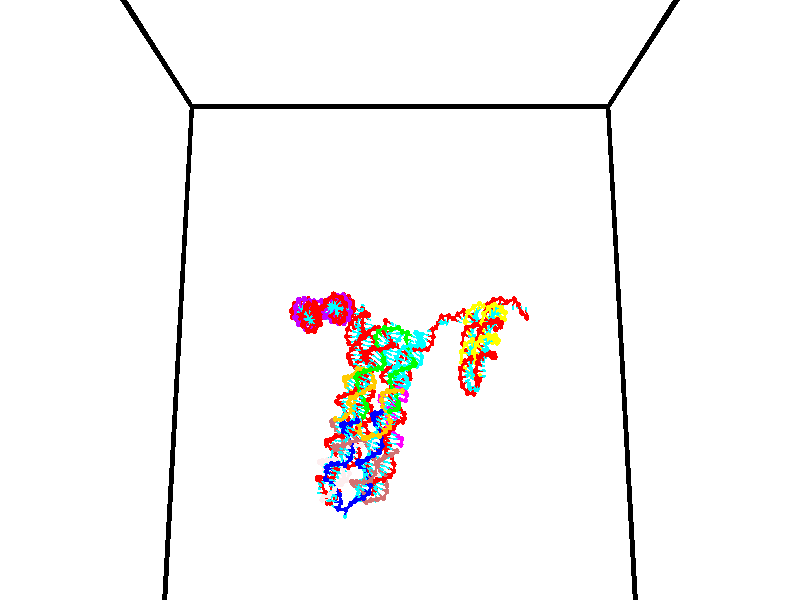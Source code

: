 // switches for output
#declare DRAW_BASES = 1; // possible values are 0, 1; only relevant for DNA ribbons
#declare DRAW_BASES_TYPE = 3; // possible values are 1, 2, 3; only relevant for DNA ribbons
#declare DRAW_FOG = 0; // set to 1 to enable fog

#include "colors.inc"

#include "transforms.inc"
background { rgb <1, 1, 1>}

#default {
   normal{
       ripples 0.25
       frequency 0.20
       turbulence 0.2
       lambda 5
   }
	finish {
		phong 0.1
		phong_size 40.
	}
}

// original window dimensions: 1024x640


// camera settings

camera {
	sky <0, 0.179814, -0.983701>
	up <0, 0.179814, -0.983701>
	right 1.6 * <1, 0, 0>
	location <35, 94.9851, 44.8844>
	look_at <35, 29.7336, 32.9568>
	direction <0, -65.2515, -11.9276>
	angle 67.0682
}


# declare cpy_camera_pos = <35, 94.9851, 44.8844>;
# if (DRAW_FOG = 1)
fog {
	fog_type 2
	up vnormalize(cpy_camera_pos)
	color rgbt<1,1,1,0.3>
	distance 1e-5
	fog_alt 3e-3
	fog_offset 56
}
# end


// LIGHTS

# declare lum = 6;
global_settings {
	ambient_light rgb lum * <0.05, 0.05, 0.05>
	max_trace_level 15
}# declare cpy_direct_light_amount = 0.25;
light_source
{	1000 * <-1, -1.16352, -0.803886>,
	rgb lum * cpy_direct_light_amount
	parallel
}

light_source
{	1000 * <1, 1.16352, 0.803886>,
	rgb lum * cpy_direct_light_amount
	parallel
}

// strand 0

// nucleotide -1

// particle -1
sphere {
	<24.475069, 35.355995, 35.149368> 0.250000
	pigment { color rgbt <1,0,0,0> }
	no_shadow
}
cylinder {
	<24.348122, 34.983112, 35.079773>,  <24.271954, 34.759384, 35.038017>, 0.100000
	pigment { color rgbt <1,0,0,0> }
	no_shadow
}
cylinder {
	<24.348122, 34.983112, 35.079773>,  <24.475069, 35.355995, 35.149368>, 0.100000
	pigment { color rgbt <1,0,0,0> }
	no_shadow
}

// particle -1
sphere {
	<24.348122, 34.983112, 35.079773> 0.100000
	pigment { color rgbt <1,0,0,0> }
	no_shadow
}
sphere {
	0, 1
	scale<0.080000,0.200000,0.300000>
	matrix <0.915786, -0.348915, 0.198982,
		-0.246198, -0.096183, 0.964435,
		-0.317367, -0.932205, -0.173986,
		24.252911, 34.703449, 35.027576>
	pigment { color rgbt <0,1,1,0> }
	no_shadow
}
cylinder {
	<24.728558, 34.852558, 35.706062>,  <24.475069, 35.355995, 35.149368>, 0.130000
	pigment { color rgbt <1,0,0,0> }
	no_shadow
}

// nucleotide -1

// particle -1
sphere {
	<24.728558, 34.852558, 35.706062> 0.250000
	pigment { color rgbt <1,0,0,0> }
	no_shadow
}
cylinder {
	<24.675350, 34.666836, 35.355812>,  <24.643425, 34.555401, 35.145660>, 0.100000
	pigment { color rgbt <1,0,0,0> }
	no_shadow
}
cylinder {
	<24.675350, 34.666836, 35.355812>,  <24.728558, 34.852558, 35.706062>, 0.100000
	pigment { color rgbt <1,0,0,0> }
	no_shadow
}

// particle -1
sphere {
	<24.675350, 34.666836, 35.355812> 0.100000
	pigment { color rgbt <1,0,0,0> }
	no_shadow
}
sphere {
	0, 1
	scale<0.080000,0.200000,0.300000>
	matrix <0.931590, -0.360133, 0.049442,
		-0.338299, -0.809150, 0.480447,
		-0.133019, -0.464306, -0.875629,
		24.635445, 34.527546, 35.093124>
	pigment { color rgbt <0,1,1,0> }
	no_shadow
}
cylinder {
	<24.986650, 34.105858, 35.702896>,  <24.728558, 34.852558, 35.706062>, 0.130000
	pigment { color rgbt <1,0,0,0> }
	no_shadow
}

// nucleotide -1

// particle -1
sphere {
	<24.986650, 34.105858, 35.702896> 0.250000
	pigment { color rgbt <1,0,0,0> }
	no_shadow
}
cylinder {
	<25.009655, 34.283024, 35.345009>,  <25.023458, 34.389324, 35.130276>, 0.100000
	pigment { color rgbt <1,0,0,0> }
	no_shadow
}
cylinder {
	<25.009655, 34.283024, 35.345009>,  <24.986650, 34.105858, 35.702896>, 0.100000
	pigment { color rgbt <1,0,0,0> }
	no_shadow
}

// particle -1
sphere {
	<25.009655, 34.283024, 35.345009> 0.100000
	pigment { color rgbt <1,0,0,0> }
	no_shadow
}
sphere {
	0, 1
	scale<0.080000,0.200000,0.300000>
	matrix <0.945803, -0.311079, -0.093197,
		-0.319607, -0.840866, -0.436801,
		0.057514, 0.442915, -0.894717,
		25.026909, 34.415897, 35.076595>
	pigment { color rgbt <0,1,1,0> }
	no_shadow
}
cylinder {
	<25.365767, 33.664780, 35.259026>,  <24.986650, 34.105858, 35.702896>, 0.130000
	pigment { color rgbt <1,0,0,0> }
	no_shadow
}

// nucleotide -1

// particle -1
sphere {
	<25.365767, 33.664780, 35.259026> 0.250000
	pigment { color rgbt <1,0,0,0> }
	no_shadow
}
cylinder {
	<25.365189, 34.003567, 35.046368>,  <25.364841, 34.206841, 34.918774>, 0.100000
	pigment { color rgbt <1,0,0,0> }
	no_shadow
}
cylinder {
	<25.365189, 34.003567, 35.046368>,  <25.365767, 33.664780, 35.259026>, 0.100000
	pigment { color rgbt <1,0,0,0> }
	no_shadow
}

// particle -1
sphere {
	<25.365189, 34.003567, 35.046368> 0.100000
	pigment { color rgbt <1,0,0,0> }
	no_shadow
}
sphere {
	0, 1
	scale<0.080000,0.200000,0.300000>
	matrix <0.998854, 0.026663, 0.039762,
		0.047852, -0.530975, -0.846035,
		-0.001446, 0.846968, -0.531643,
		25.364756, 34.257656, 34.886875>
	pigment { color rgbt <0,1,1,0> }
	no_shadow
}
cylinder {
	<25.828978, 33.689308, 34.583580>,  <25.365767, 33.664780, 35.259026>, 0.130000
	pigment { color rgbt <1,0,0,0> }
	no_shadow
}

// nucleotide -1

// particle -1
sphere {
	<25.828978, 33.689308, 34.583580> 0.250000
	pigment { color rgbt <1,0,0,0> }
	no_shadow
}
cylinder {
	<25.771967, 34.058823, 34.725742>,  <25.737761, 34.280529, 34.811039>, 0.100000
	pigment { color rgbt <1,0,0,0> }
	no_shadow
}
cylinder {
	<25.771967, 34.058823, 34.725742>,  <25.828978, 33.689308, 34.583580>, 0.100000
	pigment { color rgbt <1,0,0,0> }
	no_shadow
}

// particle -1
sphere {
	<25.771967, 34.058823, 34.725742> 0.100000
	pigment { color rgbt <1,0,0,0> }
	no_shadow
}
sphere {
	0, 1
	scale<0.080000,0.200000,0.300000>
	matrix <0.986446, 0.162067, -0.025655,
		-0.081299, 0.346929, -0.934361,
		-0.142528, 0.923783, 0.355403,
		25.729208, 34.335957, 34.832363>
	pigment { color rgbt <0,1,1,0> }
	no_shadow
}
cylinder {
	<26.617592, 33.761017, 34.691311>,  <25.828978, 33.689308, 34.583580>, 0.130000
	pigment { color rgbt <1,0,0,0> }
	no_shadow
}

// nucleotide -1

// particle -1
sphere {
	<26.617592, 33.761017, 34.691311> 0.250000
	pigment { color rgbt <1,0,0,0> }
	no_shadow
}
cylinder {
	<26.904509, 33.919456, 34.920605>,  <27.076658, 34.014519, 35.058182>, 0.100000
	pigment { color rgbt <1,0,0,0> }
	no_shadow
}
cylinder {
	<26.904509, 33.919456, 34.920605>,  <26.617592, 33.761017, 34.691311>, 0.100000
	pigment { color rgbt <1,0,0,0> }
	no_shadow
}

// particle -1
sphere {
	<26.904509, 33.919456, 34.920605> 0.100000
	pigment { color rgbt <1,0,0,0> }
	no_shadow
}
sphere {
	0, 1
	scale<0.080000,0.200000,0.300000>
	matrix <-0.576247, 0.799725, 0.168460,
		-0.391704, -0.451160, 0.801886,
		0.717291, 0.396098, 0.573236,
		27.119696, 34.038284, 35.092575>
	pigment { color rgbt <0,1,1,0> }
	no_shadow
}
cylinder {
	<26.322483, 34.068890, 35.310802>,  <26.617592, 33.761017, 34.691311>, 0.130000
	pigment { color rgbt <1,0,0,0> }
	no_shadow
}

// nucleotide -1

// particle -1
sphere {
	<26.322483, 34.068890, 35.310802> 0.250000
	pigment { color rgbt <1,0,0,0> }
	no_shadow
}
cylinder {
	<26.644827, 34.280556, 35.204544>,  <26.838234, 34.407555, 35.140789>, 0.100000
	pigment { color rgbt <1,0,0,0> }
	no_shadow
}
cylinder {
	<26.644827, 34.280556, 35.204544>,  <26.322483, 34.068890, 35.310802>, 0.100000
	pigment { color rgbt <1,0,0,0> }
	no_shadow
}

// particle -1
sphere {
	<26.644827, 34.280556, 35.204544> 0.100000
	pigment { color rgbt <1,0,0,0> }
	no_shadow
}
sphere {
	0, 1
	scale<0.080000,0.200000,0.300000>
	matrix <-0.509461, 0.848303, 0.144332,
		0.301724, 0.019025, 0.953206,
		0.805861, 0.529169, -0.265646,
		26.886585, 34.439308, 35.124851>
	pigment { color rgbt <0,1,1,0> }
	no_shadow
}
cylinder {
	<26.289759, 34.646374, 35.751640>,  <26.322483, 34.068890, 35.310802>, 0.130000
	pigment { color rgbt <1,0,0,0> }
	no_shadow
}

// nucleotide -1

// particle -1
sphere {
	<26.289759, 34.646374, 35.751640> 0.250000
	pigment { color rgbt <1,0,0,0> }
	no_shadow
}
cylinder {
	<26.572470, 34.763428, 35.494011>,  <26.742096, 34.833660, 35.339432>, 0.100000
	pigment { color rgbt <1,0,0,0> }
	no_shadow
}
cylinder {
	<26.572470, 34.763428, 35.494011>,  <26.289759, 34.646374, 35.751640>, 0.100000
	pigment { color rgbt <1,0,0,0> }
	no_shadow
}

// particle -1
sphere {
	<26.572470, 34.763428, 35.494011> 0.100000
	pigment { color rgbt <1,0,0,0> }
	no_shadow
}
sphere {
	0, 1
	scale<0.080000,0.200000,0.300000>
	matrix <-0.280258, 0.951765, 0.124894,
		0.649555, 0.092234, 0.754700,
		0.706778, 0.292636, -0.644073,
		26.784502, 34.851219, 35.300789>
	pigment { color rgbt <0,1,1,0> }
	no_shadow
}
cylinder {
	<26.645065, 35.210964, 35.972172>,  <26.289759, 34.646374, 35.751640>, 0.130000
	pigment { color rgbt <1,0,0,0> }
	no_shadow
}

// nucleotide -1

// particle -1
sphere {
	<26.645065, 35.210964, 35.972172> 0.250000
	pigment { color rgbt <1,0,0,0> }
	no_shadow
}
cylinder {
	<26.734678, 35.247265, 35.584034>,  <26.788446, 35.269047, 35.351151>, 0.100000
	pigment { color rgbt <1,0,0,0> }
	no_shadow
}
cylinder {
	<26.734678, 35.247265, 35.584034>,  <26.645065, 35.210964, 35.972172>, 0.100000
	pigment { color rgbt <1,0,0,0> }
	no_shadow
}

// particle -1
sphere {
	<26.734678, 35.247265, 35.584034> 0.100000
	pigment { color rgbt <1,0,0,0> }
	no_shadow
}
sphere {
	0, 1
	scale<0.080000,0.200000,0.300000>
	matrix <-0.233602, 0.971630, 0.036937,
		0.946171, 0.218401, 0.238874,
		0.224030, 0.090750, -0.970348,
		26.801888, 35.274490, 35.292931>
	pigment { color rgbt <0,1,1,0> }
	no_shadow
}
cylinder {
	<27.080730, 35.946465, 35.932888>,  <26.645065, 35.210964, 35.972172>, 0.130000
	pigment { color rgbt <1,0,0,0> }
	no_shadow
}

// nucleotide -1

// particle -1
sphere {
	<27.080730, 35.946465, 35.932888> 0.250000
	pigment { color rgbt <1,0,0,0> }
	no_shadow
}
cylinder {
	<26.903847, 35.854458, 35.586121>,  <26.797716, 35.799255, 35.378059>, 0.100000
	pigment { color rgbt <1,0,0,0> }
	no_shadow
}
cylinder {
	<26.903847, 35.854458, 35.586121>,  <27.080730, 35.946465, 35.932888>, 0.100000
	pigment { color rgbt <1,0,0,0> }
	no_shadow
}

// particle -1
sphere {
	<26.903847, 35.854458, 35.586121> 0.100000
	pigment { color rgbt <1,0,0,0> }
	no_shadow
}
sphere {
	0, 1
	scale<0.080000,0.200000,0.300000>
	matrix <-0.374630, 0.925572, -0.054483,
		0.814927, 0.300680, -0.495466,
		-0.442208, -0.230016, -0.866917,
		26.771185, 35.785454, 35.326046>
	pigment { color rgbt <0,1,1,0> }
	no_shadow
}
cylinder {
	<27.298679, 36.458248, 35.593182>,  <27.080730, 35.946465, 35.932888>, 0.130000
	pigment { color rgbt <1,0,0,0> }
	no_shadow
}

// nucleotide -1

// particle -1
sphere {
	<27.298679, 36.458248, 35.593182> 0.250000
	pigment { color rgbt <1,0,0,0> }
	no_shadow
}
cylinder {
	<26.990396, 36.310566, 35.385452>,  <26.805428, 36.221958, 35.260815>, 0.100000
	pigment { color rgbt <1,0,0,0> }
	no_shadow
}
cylinder {
	<26.990396, 36.310566, 35.385452>,  <27.298679, 36.458248, 35.593182>, 0.100000
	pigment { color rgbt <1,0,0,0> }
	no_shadow
}

// particle -1
sphere {
	<26.990396, 36.310566, 35.385452> 0.100000
	pigment { color rgbt <1,0,0,0> }
	no_shadow
}
sphere {
	0, 1
	scale<0.080000,0.200000,0.300000>
	matrix <-0.379996, 0.920550, -0.090506,
		0.511480, 0.127588, -0.849770,
		-0.770708, -0.369201, -0.519326,
		26.759184, 36.199806, 35.229656>
	pigment { color rgbt <0,1,1,0> }
	no_shadow
}
cylinder {
	<27.150990, 36.926567, 35.062630>,  <27.298679, 36.458248, 35.593182>, 0.130000
	pigment { color rgbt <1,0,0,0> }
	no_shadow
}

// nucleotide -1

// particle -1
sphere {
	<27.150990, 36.926567, 35.062630> 0.250000
	pigment { color rgbt <1,0,0,0> }
	no_shadow
}
cylinder {
	<26.815681, 36.710670, 35.093567>,  <26.614496, 36.581135, 35.112129>, 0.100000
	pigment { color rgbt <1,0,0,0> }
	no_shadow
}
cylinder {
	<26.815681, 36.710670, 35.093567>,  <27.150990, 36.926567, 35.062630>, 0.100000
	pigment { color rgbt <1,0,0,0> }
	no_shadow
}

// particle -1
sphere {
	<26.815681, 36.710670, 35.093567> 0.100000
	pigment { color rgbt <1,0,0,0> }
	no_shadow
}
sphere {
	0, 1
	scale<0.080000,0.200000,0.300000>
	matrix <-0.545077, 0.833123, -0.093792,
		-0.013815, -0.120783, -0.992583,
		-0.838272, -0.539739, 0.077346,
		26.564199, 36.548748, 35.116772>
	pigment { color rgbt <0,1,1,0> }
	no_shadow
}
cylinder {
	<26.772602, 37.263714, 34.600117>,  <27.150990, 36.926567, 35.062630>, 0.130000
	pigment { color rgbt <1,0,0,0> }
	no_shadow
}

// nucleotide -1

// particle -1
sphere {
	<26.772602, 37.263714, 34.600117> 0.250000
	pigment { color rgbt <1,0,0,0> }
	no_shadow
}
cylinder {
	<26.511150, 37.062588, 34.826374>,  <26.354280, 36.941914, 34.962128>, 0.100000
	pigment { color rgbt <1,0,0,0> }
	no_shadow
}
cylinder {
	<26.511150, 37.062588, 34.826374>,  <26.772602, 37.263714, 34.600117>, 0.100000
	pigment { color rgbt <1,0,0,0> }
	no_shadow
}

// particle -1
sphere {
	<26.511150, 37.062588, 34.826374> 0.100000
	pigment { color rgbt <1,0,0,0> }
	no_shadow
}
sphere {
	0, 1
	scale<0.080000,0.200000,0.300000>
	matrix <-0.630691, 0.775009, -0.039868,
		-0.418329, -0.382803, -0.823688,
		-0.653628, -0.502815, 0.565640,
		26.315062, 36.911743, 34.996067>
	pigment { color rgbt <0,1,1,0> }
	no_shadow
}
cylinder {
	<26.072523, 37.368832, 34.271210>,  <26.772602, 37.263714, 34.600117>, 0.130000
	pigment { color rgbt <1,0,0,0> }
	no_shadow
}

// nucleotide -1

// particle -1
sphere {
	<26.072523, 37.368832, 34.271210> 0.250000
	pigment { color rgbt <1,0,0,0> }
	no_shadow
}
cylinder {
	<26.010391, 37.284981, 34.657356>,  <25.973112, 37.234669, 34.889042>, 0.100000
	pigment { color rgbt <1,0,0,0> }
	no_shadow
}
cylinder {
	<26.010391, 37.284981, 34.657356>,  <26.072523, 37.368832, 34.271210>, 0.100000
	pigment { color rgbt <1,0,0,0> }
	no_shadow
}

// particle -1
sphere {
	<26.010391, 37.284981, 34.657356> 0.100000
	pigment { color rgbt <1,0,0,0> }
	no_shadow
}
sphere {
	0, 1
	scale<0.080000,0.200000,0.300000>
	matrix <-0.520428, 0.847982, 0.100401,
		-0.839659, -0.486807, -0.240814,
		-0.155330, -0.209629, 0.965365,
		25.963793, 37.222092, 34.946964>
	pigment { color rgbt <0,1,1,0> }
	no_shadow
}
cylinder {
	<25.334839, 37.456322, 34.398243>,  <26.072523, 37.368832, 34.271210>, 0.130000
	pigment { color rgbt <1,0,0,0> }
	no_shadow
}

// nucleotide -1

// particle -1
sphere {
	<25.334839, 37.456322, 34.398243> 0.250000
	pigment { color rgbt <1,0,0,0> }
	no_shadow
}
cylinder {
	<25.487795, 37.475800, 34.767330>,  <25.579569, 37.487488, 34.988781>, 0.100000
	pigment { color rgbt <1,0,0,0> }
	no_shadow
}
cylinder {
	<25.487795, 37.475800, 34.767330>,  <25.334839, 37.456322, 34.398243>, 0.100000
	pigment { color rgbt <1,0,0,0> }
	no_shadow
}

// particle -1
sphere {
	<25.487795, 37.475800, 34.767330> 0.100000
	pigment { color rgbt <1,0,0,0> }
	no_shadow
}
sphere {
	0, 1
	scale<0.080000,0.200000,0.300000>
	matrix <-0.175137, 0.984328, 0.020633,
		-0.907252, -0.169492, 0.384924,
		0.382389, 0.048695, 0.922718,
		25.602512, 37.490410, 35.044144>
	pigment { color rgbt <0,1,1,0> }
	no_shadow
}
cylinder {
	<24.863760, 37.910587, 34.795376>,  <25.334839, 37.456322, 34.398243>, 0.130000
	pigment { color rgbt <1,0,0,0> }
	no_shadow
}

// nucleotide -1

// particle -1
sphere {
	<24.863760, 37.910587, 34.795376> 0.250000
	pigment { color rgbt <1,0,0,0> }
	no_shadow
}
cylinder {
	<25.203409, 37.907063, 35.006622>,  <25.407200, 37.904945, 35.133369>, 0.100000
	pigment { color rgbt <1,0,0,0> }
	no_shadow
}
cylinder {
	<25.203409, 37.907063, 35.006622>,  <24.863760, 37.910587, 34.795376>, 0.100000
	pigment { color rgbt <1,0,0,0> }
	no_shadow
}

// particle -1
sphere {
	<25.203409, 37.907063, 35.006622> 0.100000
	pigment { color rgbt <1,0,0,0> }
	no_shadow
}
sphere {
	0, 1
	scale<0.080000,0.200000,0.300000>
	matrix <-0.128653, 0.966296, 0.222980,
		-0.512285, -0.257282, 0.819372,
		0.849124, -0.008815, 0.528120,
		25.458147, 37.904419, 35.165058>
	pigment { color rgbt <0,1,1,0> }
	no_shadow
}
cylinder {
	<24.672215, 38.364208, 35.401611>,  <24.863760, 37.910587, 34.795376>, 0.130000
	pigment { color rgbt <1,0,0,0> }
	no_shadow
}

// nucleotide -1

// particle -1
sphere {
	<24.672215, 38.364208, 35.401611> 0.250000
	pigment { color rgbt <1,0,0,0> }
	no_shadow
}
cylinder {
	<25.070019, 38.359535, 35.360023>,  <25.308702, 38.356731, 35.335072>, 0.100000
	pigment { color rgbt <1,0,0,0> }
	no_shadow
}
cylinder {
	<25.070019, 38.359535, 35.360023>,  <24.672215, 38.364208, 35.401611>, 0.100000
	pigment { color rgbt <1,0,0,0> }
	no_shadow
}

// particle -1
sphere {
	<25.070019, 38.359535, 35.360023> 0.100000
	pigment { color rgbt <1,0,0,0> }
	no_shadow
}
sphere {
	0, 1
	scale<0.080000,0.200000,0.300000>
	matrix <0.029323, 0.985033, 0.169851,
		0.100426, -0.171967, 0.979970,
		0.994512, -0.011678, -0.103966,
		25.368372, 38.356033, 35.328835>
	pigment { color rgbt <0,1,1,0> }
	no_shadow
}
cylinder {
	<24.877733, 38.744740, 35.974827>,  <24.672215, 38.364208, 35.401611>, 0.130000
	pigment { color rgbt <1,0,0,0> }
	no_shadow
}

// nucleotide -1

// particle -1
sphere {
	<24.877733, 38.744740, 35.974827> 0.250000
	pigment { color rgbt <1,0,0,0> }
	no_shadow
}
cylinder {
	<25.232504, 38.748699, 35.790108>,  <25.445366, 38.751076, 35.679276>, 0.100000
	pigment { color rgbt <1,0,0,0> }
	no_shadow
}
cylinder {
	<25.232504, 38.748699, 35.790108>,  <24.877733, 38.744740, 35.974827>, 0.100000
	pigment { color rgbt <1,0,0,0> }
	no_shadow
}

// particle -1
sphere {
	<25.232504, 38.748699, 35.790108> 0.100000
	pigment { color rgbt <1,0,0,0> }
	no_shadow
}
sphere {
	0, 1
	scale<0.080000,0.200000,0.300000>
	matrix <0.204204, 0.888359, 0.411241,
		0.414317, -0.459043, 0.785888,
		0.886928, 0.009903, -0.461801,
		25.498583, 38.751671, 35.651566>
	pigment { color rgbt <0,1,1,0> }
	no_shadow
}
cylinder {
	<25.472490, 38.871845, 36.466587>,  <24.877733, 38.744740, 35.974827>, 0.130000
	pigment { color rgbt <1,0,0,0> }
	no_shadow
}

// nucleotide -1

// particle -1
sphere {
	<25.472490, 38.871845, 36.466587> 0.250000
	pigment { color rgbt <1,0,0,0> }
	no_shadow
}
cylinder {
	<25.616989, 38.994820, 36.114452>,  <25.703688, 39.068604, 35.903172>, 0.100000
	pigment { color rgbt <1,0,0,0> }
	no_shadow
}
cylinder {
	<25.616989, 38.994820, 36.114452>,  <25.472490, 38.871845, 36.466587>, 0.100000
	pigment { color rgbt <1,0,0,0> }
	no_shadow
}

// particle -1
sphere {
	<25.616989, 38.994820, 36.114452> 0.100000
	pigment { color rgbt <1,0,0,0> }
	no_shadow
}
sphere {
	0, 1
	scale<0.080000,0.200000,0.300000>
	matrix <0.432296, 0.781286, 0.450236,
		0.826209, -0.543210, 0.149334,
		0.361245, 0.307433, -0.880333,
		25.725363, 39.087048, 35.850353>
	pigment { color rgbt <0,1,1,0> }
	no_shadow
}
cylinder {
	<26.189665, 39.004665, 36.508018>,  <25.472490, 38.871845, 36.466587>, 0.130000
	pigment { color rgbt <1,0,0,0> }
	no_shadow
}

// nucleotide -1

// particle -1
sphere {
	<26.189665, 39.004665, 36.508018> 0.250000
	pigment { color rgbt <1,0,0,0> }
	no_shadow
}
cylinder {
	<26.082565, 39.214470, 36.184734>,  <26.018305, 39.340351, 35.990765>, 0.100000
	pigment { color rgbt <1,0,0,0> }
	no_shadow
}
cylinder {
	<26.082565, 39.214470, 36.184734>,  <26.189665, 39.004665, 36.508018>, 0.100000
	pigment { color rgbt <1,0,0,0> }
	no_shadow
}

// particle -1
sphere {
	<26.082565, 39.214470, 36.184734> 0.100000
	pigment { color rgbt <1,0,0,0> }
	no_shadow
}
sphere {
	0, 1
	scale<0.080000,0.200000,0.300000>
	matrix <0.604026, 0.744905, 0.283320,
		0.750641, -0.412319, -0.516266,
		-0.267751, 0.524509, -0.808208,
		26.002239, 39.371822, 35.942272>
	pigment { color rgbt <0,1,1,0> }
	no_shadow
}
cylinder {
	<26.795151, 39.186073, 36.227146>,  <26.189665, 39.004665, 36.508018>, 0.130000
	pigment { color rgbt <1,0,0,0> }
	no_shadow
}

// nucleotide -1

// particle -1
sphere {
	<26.795151, 39.186073, 36.227146> 0.250000
	pigment { color rgbt <1,0,0,0> }
	no_shadow
}
cylinder {
	<26.519369, 39.420876, 36.057400>,  <26.353901, 39.561756, 35.955551>, 0.100000
	pigment { color rgbt <1,0,0,0> }
	no_shadow
}
cylinder {
	<26.519369, 39.420876, 36.057400>,  <26.795151, 39.186073, 36.227146>, 0.100000
	pigment { color rgbt <1,0,0,0> }
	no_shadow
}

// particle -1
sphere {
	<26.519369, 39.420876, 36.057400> 0.100000
	pigment { color rgbt <1,0,0,0> }
	no_shadow
}
sphere {
	0, 1
	scale<0.080000,0.200000,0.300000>
	matrix <0.525952, 0.808535, 0.263906,
		0.498025, -0.041244, -0.866181,
		-0.689453, 0.587001, -0.424363,
		26.312532, 39.596977, 35.930092>
	pigment { color rgbt <0,1,1,0> }
	no_shadow
}
cylinder {
	<27.159018, 39.720585, 35.665424>,  <26.795151, 39.186073, 36.227146>, 0.130000
	pigment { color rgbt <1,0,0,0> }
	no_shadow
}

// nucleotide -1

// particle -1
sphere {
	<27.159018, 39.720585, 35.665424> 0.250000
	pigment { color rgbt <1,0,0,0> }
	no_shadow
}
cylinder {
	<26.820627, 39.853897, 35.831917>,  <26.617594, 39.933884, 35.931812>, 0.100000
	pigment { color rgbt <1,0,0,0> }
	no_shadow
}
cylinder {
	<26.820627, 39.853897, 35.831917>,  <27.159018, 39.720585, 35.665424>, 0.100000
	pigment { color rgbt <1,0,0,0> }
	no_shadow
}

// particle -1
sphere {
	<26.820627, 39.853897, 35.831917> 0.100000
	pigment { color rgbt <1,0,0,0> }
	no_shadow
}
sphere {
	0, 1
	scale<0.080000,0.200000,0.300000>
	matrix <0.477584, 0.820759, 0.313478,
		-0.237147, 0.463979, -0.853513,
		-0.845976, 0.333284, 0.416229,
		26.566835, 39.953884, 35.956787>
	pigment { color rgbt <0,1,1,0> }
	no_shadow
}
cylinder {
	<27.048008, 40.348003, 35.320595>,  <27.159018, 39.720585, 35.665424>, 0.130000
	pigment { color rgbt <1,0,0,0> }
	no_shadow
}

// nucleotide -1

// particle -1
sphere {
	<27.048008, 40.348003, 35.320595> 0.250000
	pigment { color rgbt <1,0,0,0> }
	no_shadow
}
cylinder {
	<26.790150, 40.391193, 35.623322>,  <26.635435, 40.417107, 35.804958>, 0.100000
	pigment { color rgbt <1,0,0,0> }
	no_shadow
}
cylinder {
	<26.790150, 40.391193, 35.623322>,  <27.048008, 40.348003, 35.320595>, 0.100000
	pigment { color rgbt <1,0,0,0> }
	no_shadow
}

// particle -1
sphere {
	<26.790150, 40.391193, 35.623322> 0.100000
	pigment { color rgbt <1,0,0,0> }
	no_shadow
}
sphere {
	0, 1
	scale<0.080000,0.200000,0.300000>
	matrix <0.451959, 0.852269, 0.263383,
		-0.616574, 0.511839, -0.598212,
		-0.644647, 0.107972, 0.756817,
		26.596756, 40.423584, 35.850368>
	pigment { color rgbt <0,1,1,0> }
	no_shadow
}
cylinder {
	<26.668032, 41.027958, 35.312260>,  <27.048008, 40.348003, 35.320595>, 0.130000
	pigment { color rgbt <1,0,0,0> }
	no_shadow
}

// nucleotide -1

// particle -1
sphere {
	<26.668032, 41.027958, 35.312260> 0.250000
	pigment { color rgbt <1,0,0,0> }
	no_shadow
}
cylinder {
	<26.647526, 40.921062, 35.697166>,  <26.635221, 40.856926, 35.928112>, 0.100000
	pigment { color rgbt <1,0,0,0> }
	no_shadow
}
cylinder {
	<26.647526, 40.921062, 35.697166>,  <26.668032, 41.027958, 35.312260>, 0.100000
	pigment { color rgbt <1,0,0,0> }
	no_shadow
}

// particle -1
sphere {
	<26.647526, 40.921062, 35.697166> 0.100000
	pigment { color rgbt <1,0,0,0> }
	no_shadow
}
sphere {
	0, 1
	scale<0.080000,0.200000,0.300000>
	matrix <0.211931, 0.938677, 0.271976,
		-0.975939, 0.217877, 0.008513,
		-0.051266, -0.267236, 0.962266,
		26.632147, 40.840893, 35.985847>
	pigment { color rgbt <0,1,1,0> }
	no_shadow
}
cylinder {
	<26.573969, 41.654568, 35.647003>,  <26.668032, 41.027958, 35.312260>, 0.130000
	pigment { color rgbt <1,0,0,0> }
	no_shadow
}

// nucleotide -1

// particle -1
sphere {
	<26.573969, 41.654568, 35.647003> 0.250000
	pigment { color rgbt <1,0,0,0> }
	no_shadow
}
cylinder {
	<26.675398, 41.434387, 35.965176>,  <26.736256, 41.302280, 36.156078>, 0.100000
	pigment { color rgbt <1,0,0,0> }
	no_shadow
}
cylinder {
	<26.675398, 41.434387, 35.965176>,  <26.573969, 41.654568, 35.647003>, 0.100000
	pigment { color rgbt <1,0,0,0> }
	no_shadow
}

// particle -1
sphere {
	<26.675398, 41.434387, 35.965176> 0.100000
	pigment { color rgbt <1,0,0,0> }
	no_shadow
}
sphere {
	0, 1
	scale<0.080000,0.200000,0.300000>
	matrix <0.292122, 0.827486, 0.479512,
		-0.922153, 0.110771, 0.370626,
		0.253571, -0.550451, 0.795428,
		26.751469, 41.269253, 36.203804>
	pigment { color rgbt <0,1,1,0> }
	no_shadow
}
cylinder {
	<26.203587, 41.862690, 36.357395>,  <26.573969, 41.654568, 35.647003>, 0.130000
	pigment { color rgbt <1,0,0,0> }
	no_shadow
}

// nucleotide -1

// particle -1
sphere {
	<26.203587, 41.862690, 36.357395> 0.250000
	pigment { color rgbt <1,0,0,0> }
	no_shadow
}
cylinder {
	<26.556961, 41.683784, 36.413242>,  <26.768986, 41.576439, 36.446751>, 0.100000
	pigment { color rgbt <1,0,0,0> }
	no_shadow
}
cylinder {
	<26.556961, 41.683784, 36.413242>,  <26.203587, 41.862690, 36.357395>, 0.100000
	pigment { color rgbt <1,0,0,0> }
	no_shadow
}

// particle -1
sphere {
	<26.556961, 41.683784, 36.413242> 0.100000
	pigment { color rgbt <1,0,0,0> }
	no_shadow
}
sphere {
	0, 1
	scale<0.080000,0.200000,0.300000>
	matrix <0.376154, 0.854672, 0.357832,
		-0.279371, -0.263606, 0.923290,
		0.883437, -0.447267, 0.139614,
		26.821993, 41.549606, 36.455128>
	pigment { color rgbt <0,1,1,0> }
	no_shadow
}
cylinder {
	<26.381721, 42.042469, 37.092899>,  <26.203587, 41.862690, 36.357395>, 0.130000
	pigment { color rgbt <1,0,0,0> }
	no_shadow
}

// nucleotide -1

// particle -1
sphere {
	<26.381721, 42.042469, 37.092899> 0.250000
	pigment { color rgbt <1,0,0,0> }
	no_shadow
}
cylinder {
	<26.706366, 41.987591, 36.865753>,  <26.901152, 41.954662, 36.729465>, 0.100000
	pigment { color rgbt <1,0,0,0> }
	no_shadow
}
cylinder {
	<26.706366, 41.987591, 36.865753>,  <26.381721, 42.042469, 37.092899>, 0.100000
	pigment { color rgbt <1,0,0,0> }
	no_shadow
}

// particle -1
sphere {
	<26.706366, 41.987591, 36.865753> 0.100000
	pigment { color rgbt <1,0,0,0> }
	no_shadow
}
sphere {
	0, 1
	scale<0.080000,0.200000,0.300000>
	matrix <0.319320, 0.918160, 0.234555,
		0.489208, -0.371697, 0.788997,
		0.811609, -0.137197, -0.567862,
		26.949848, 41.946430, 36.695396>
	pigment { color rgbt <0,1,1,0> }
	no_shadow
}
cylinder {
	<26.912457, 42.256054, 37.557064>,  <26.381721, 42.042469, 37.092899>, 0.130000
	pigment { color rgbt <1,0,0,0> }
	no_shadow
}

// nucleotide -1

// particle -1
sphere {
	<26.912457, 42.256054, 37.557064> 0.250000
	pigment { color rgbt <1,0,0,0> }
	no_shadow
}
cylinder {
	<27.067553, 42.255325, 37.188358>,  <27.160610, 42.254887, 36.967133>, 0.100000
	pigment { color rgbt <1,0,0,0> }
	no_shadow
}
cylinder {
	<27.067553, 42.255325, 37.188358>,  <26.912457, 42.256054, 37.557064>, 0.100000
	pigment { color rgbt <1,0,0,0> }
	no_shadow
}

// particle -1
sphere {
	<27.067553, 42.255325, 37.188358> 0.100000
	pigment { color rgbt <1,0,0,0> }
	no_shadow
}
sphere {
	0, 1
	scale<0.080000,0.200000,0.300000>
	matrix <0.381225, 0.910783, 0.158559,
		0.839241, -0.412880, 0.353842,
		0.387740, -0.001824, -0.921767,
		27.183874, 42.254780, 36.911827>
	pigment { color rgbt <0,1,1,0> }
	no_shadow
}
cylinder {
	<27.508539, 42.608234, 37.588577>,  <26.912457, 42.256054, 37.557064>, 0.130000
	pigment { color rgbt <1,0,0,0> }
	no_shadow
}

// nucleotide -1

// particle -1
sphere {
	<27.508539, 42.608234, 37.588577> 0.250000
	pigment { color rgbt <1,0,0,0> }
	no_shadow
}
cylinder {
	<27.425428, 42.623280, 37.197598>,  <27.375563, 42.632309, 36.963009>, 0.100000
	pigment { color rgbt <1,0,0,0> }
	no_shadow
}
cylinder {
	<27.425428, 42.623280, 37.197598>,  <27.508539, 42.608234, 37.588577>, 0.100000
	pigment { color rgbt <1,0,0,0> }
	no_shadow
}

// particle -1
sphere {
	<27.425428, 42.623280, 37.197598> 0.100000
	pigment { color rgbt <1,0,0,0> }
	no_shadow
}
sphere {
	0, 1
	scale<0.080000,0.200000,0.300000>
	matrix <0.090833, 0.995685, 0.019009,
		0.973949, -0.084836, -0.210298,
		-0.207778, 0.037616, -0.977453,
		27.363094, 42.634563, 36.904362>
	pigment { color rgbt <0,1,1,0> }
	no_shadow
}
cylinder {
	<28.042229, 43.034092, 37.152882>,  <27.508539, 42.608234, 37.588577>, 0.130000
	pigment { color rgbt <1,0,0,0> }
	no_shadow
}

// nucleotide -1

// particle -1
sphere {
	<28.042229, 43.034092, 37.152882> 0.250000
	pigment { color rgbt <1,0,0,0> }
	no_shadow
}
cylinder {
	<27.668201, 43.024445, 37.011421>,  <27.443785, 43.018654, 36.926544>, 0.100000
	pigment { color rgbt <1,0,0,0> }
	no_shadow
}
cylinder {
	<27.668201, 43.024445, 37.011421>,  <28.042229, 43.034092, 37.152882>, 0.100000
	pigment { color rgbt <1,0,0,0> }
	no_shadow
}

// particle -1
sphere {
	<27.668201, 43.024445, 37.011421> 0.100000
	pigment { color rgbt <1,0,0,0> }
	no_shadow
}
sphere {
	0, 1
	scale<0.080000,0.200000,0.300000>
	matrix <0.005462, 0.996583, -0.082414,
		0.354429, -0.078995, -0.931740,
		-0.935067, -0.024121, -0.353649,
		27.387682, 43.017208, 36.905327>
	pigment { color rgbt <0,1,1,0> }
	no_shadow
}
cylinder {
	<27.951769, 43.539509, 36.627384>,  <28.042229, 43.034092, 37.152882>, 0.130000
	pigment { color rgbt <1,0,0,0> }
	no_shadow
}

// nucleotide -1

// particle -1
sphere {
	<27.951769, 43.539509, 36.627384> 0.250000
	pigment { color rgbt <1,0,0,0> }
	no_shadow
}
cylinder {
	<27.572483, 43.505177, 36.749710>,  <27.344912, 43.484577, 36.823105>, 0.100000
	pigment { color rgbt <1,0,0,0> }
	no_shadow
}
cylinder {
	<27.572483, 43.505177, 36.749710>,  <27.951769, 43.539509, 36.627384>, 0.100000
	pigment { color rgbt <1,0,0,0> }
	no_shadow
}

// particle -1
sphere {
	<27.572483, 43.505177, 36.749710> 0.100000
	pigment { color rgbt <1,0,0,0> }
	no_shadow
}
sphere {
	0, 1
	scale<0.080000,0.200000,0.300000>
	matrix <-0.148446, 0.970929, -0.187777,
		-0.280811, -0.223450, -0.933389,
		-0.948214, -0.085827, 0.305818,
		27.288019, 43.479427, 36.841454>
	pigment { color rgbt <0,1,1,0> }
	no_shadow
}
cylinder {
	<27.584457, 43.953686, 36.217594>,  <27.951769, 43.539509, 36.627384>, 0.130000
	pigment { color rgbt <1,0,0,0> }
	no_shadow
}

// nucleotide -1

// particle -1
sphere {
	<27.584457, 43.953686, 36.217594> 0.250000
	pigment { color rgbt <1,0,0,0> }
	no_shadow
}
cylinder {
	<27.379532, 43.913311, 36.558731>,  <27.256577, 43.889088, 36.763412>, 0.100000
	pigment { color rgbt <1,0,0,0> }
	no_shadow
}
cylinder {
	<27.379532, 43.913311, 36.558731>,  <27.584457, 43.953686, 36.217594>, 0.100000
	pigment { color rgbt <1,0,0,0> }
	no_shadow
}

// particle -1
sphere {
	<27.379532, 43.913311, 36.558731> 0.100000
	pigment { color rgbt <1,0,0,0> }
	no_shadow
}
sphere {
	0, 1
	scale<0.080000,0.200000,0.300000>
	matrix <-0.150878, 0.988202, 0.026318,
		-0.845440, -0.115192, -0.521499,
		-0.512315, -0.100932, 0.852846,
		27.225838, 43.883030, 36.814587>
	pigment { color rgbt <0,1,1,0> }
	no_shadow
}
cylinder {
	<28.310616, 44.005112, 36.125473>,  <27.584457, 43.953686, 36.217594>, 0.130000
	pigment { color rgbt <1,0,0,0> }
	no_shadow
}

// nucleotide -1

// particle -1
sphere {
	<28.310616, 44.005112, 36.125473> 0.250000
	pigment { color rgbt <1,0,0,0> }
	no_shadow
}
cylinder {
	<28.691772, 44.112358, 36.068752>,  <28.920467, 44.176704, 36.034721>, 0.100000
	pigment { color rgbt <1,0,0,0> }
	no_shadow
}
cylinder {
	<28.691772, 44.112358, 36.068752>,  <28.310616, 44.005112, 36.125473>, 0.100000
	pigment { color rgbt <1,0,0,0> }
	no_shadow
}

// particle -1
sphere {
	<28.691772, 44.112358, 36.068752> 0.100000
	pigment { color rgbt <1,0,0,0> }
	no_shadow
}
sphere {
	0, 1
	scale<0.080000,0.200000,0.300000>
	matrix <0.289859, -0.942652, 0.165495,
		-0.089298, -0.198802, -0.975963,
		0.952894, 0.268114, -0.141802,
		28.977640, 44.192791, 36.026211>
	pigment { color rgbt <0,1,1,0> }
	no_shadow
}
cylinder {
	<28.558279, 43.543633, 35.600967>,  <28.310616, 44.005112, 36.125473>, 0.130000
	pigment { color rgbt <1,0,0,0> }
	no_shadow
}

// nucleotide -1

// particle -1
sphere {
	<28.558279, 43.543633, 35.600967> 0.250000
	pigment { color rgbt <1,0,0,0> }
	no_shadow
}
cylinder {
	<28.883583, 43.678329, 35.790794>,  <29.078766, 43.759148, 35.904690>, 0.100000
	pigment { color rgbt <1,0,0,0> }
	no_shadow
}
cylinder {
	<28.883583, 43.678329, 35.790794>,  <28.558279, 43.543633, 35.600967>, 0.100000
	pigment { color rgbt <1,0,0,0> }
	no_shadow
}

// particle -1
sphere {
	<28.883583, 43.678329, 35.790794> 0.100000
	pigment { color rgbt <1,0,0,0> }
	no_shadow
}
sphere {
	0, 1
	scale<0.080000,0.200000,0.300000>
	matrix <0.370145, -0.928647, 0.024627,
		0.449003, 0.155632, -0.879872,
		0.813258, 0.336738, 0.474571,
		29.127560, 43.779350, 35.933167>
	pigment { color rgbt <0,1,1,0> }
	no_shadow
}
cylinder {
	<29.230547, 43.544750, 35.102009>,  <28.558279, 43.543633, 35.600967>, 0.130000
	pigment { color rgbt <1,0,0,0> }
	no_shadow
}

// nucleotide -1

// particle -1
sphere {
	<29.230547, 43.544750, 35.102009> 0.250000
	pigment { color rgbt <1,0,0,0> }
	no_shadow
}
cylinder {
	<29.247562, 43.474735, 35.495464>,  <29.257772, 43.432728, 35.731537>, 0.100000
	pigment { color rgbt <1,0,0,0> }
	no_shadow
}
cylinder {
	<29.247562, 43.474735, 35.495464>,  <29.230547, 43.544750, 35.102009>, 0.100000
	pigment { color rgbt <1,0,0,0> }
	no_shadow
}

// particle -1
sphere {
	<29.247562, 43.474735, 35.495464> 0.100000
	pigment { color rgbt <1,0,0,0> }
	no_shadow
}
sphere {
	0, 1
	scale<0.080000,0.200000,0.300000>
	matrix <0.383149, -0.906400, -0.177862,
		0.922706, 0.384448, 0.028507,
		0.042540, -0.175037, 0.983642,
		29.260324, 43.422226, 35.790558>
	pigment { color rgbt <0,1,1,0> }
	no_shadow
}
cylinder {
	<29.875319, 43.197559, 35.273308>,  <29.230547, 43.544750, 35.102009>, 0.130000
	pigment { color rgbt <1,0,0,0> }
	no_shadow
}

// nucleotide -1

// particle -1
sphere {
	<29.875319, 43.197559, 35.273308> 0.250000
	pigment { color rgbt <1,0,0,0> }
	no_shadow
}
cylinder {
	<29.597725, 43.102119, 35.545029>,  <29.431170, 43.044853, 35.708061>, 0.100000
	pigment { color rgbt <1,0,0,0> }
	no_shadow
}
cylinder {
	<29.597725, 43.102119, 35.545029>,  <29.875319, 43.197559, 35.273308>, 0.100000
	pigment { color rgbt <1,0,0,0> }
	no_shadow
}

// particle -1
sphere {
	<29.597725, 43.102119, 35.545029> 0.100000
	pigment { color rgbt <1,0,0,0> }
	no_shadow
}
sphere {
	0, 1
	scale<0.080000,0.200000,0.300000>
	matrix <0.285599, -0.957316, -0.044484,
		0.660925, 0.163138, 0.732505,
		-0.693982, -0.238603, 0.679306,
		29.389530, 43.030537, 35.748821>
	pigment { color rgbt <0,1,1,0> }
	no_shadow
}
cylinder {
	<30.173000, 42.657623, 35.643719>,  <29.875319, 43.197559, 35.273308>, 0.130000
	pigment { color rgbt <1,0,0,0> }
	no_shadow
}

// nucleotide -1

// particle -1
sphere {
	<30.173000, 42.657623, 35.643719> 0.250000
	pigment { color rgbt <1,0,0,0> }
	no_shadow
}
cylinder {
	<29.780991, 42.638580, 35.720959>,  <29.545784, 42.627155, 35.767303>, 0.100000
	pigment { color rgbt <1,0,0,0> }
	no_shadow
}
cylinder {
	<29.780991, 42.638580, 35.720959>,  <30.173000, 42.657623, 35.643719>, 0.100000
	pigment { color rgbt <1,0,0,0> }
	no_shadow
}

// particle -1
sphere {
	<29.780991, 42.638580, 35.720959> 0.100000
	pigment { color rgbt <1,0,0,0> }
	no_shadow
}
sphere {
	0, 1
	scale<0.080000,0.200000,0.300000>
	matrix <0.042321, -0.998610, -0.031404,
		0.194324, -0.022604, 0.980677,
		-0.980024, -0.047606, 0.193098,
		29.486984, 42.624298, 35.778889>
	pigment { color rgbt <0,1,1,0> }
	no_shadow
}
cylinder {
	<30.116714, 42.265316, 36.256184>,  <30.173000, 42.657623, 35.643719>, 0.130000
	pigment { color rgbt <1,0,0,0> }
	no_shadow
}

// nucleotide -1

// particle -1
sphere {
	<30.116714, 42.265316, 36.256184> 0.250000
	pigment { color rgbt <1,0,0,0> }
	no_shadow
}
cylinder {
	<29.747391, 42.204781, 36.114994>,  <29.525795, 42.168461, 36.030281>, 0.100000
	pigment { color rgbt <1,0,0,0> }
	no_shadow
}
cylinder {
	<29.747391, 42.204781, 36.114994>,  <30.116714, 42.265316, 36.256184>, 0.100000
	pigment { color rgbt <1,0,0,0> }
	no_shadow
}

// particle -1
sphere {
	<29.747391, 42.204781, 36.114994> 0.100000
	pigment { color rgbt <1,0,0,0> }
	no_shadow
}
sphere {
	0, 1
	scale<0.080000,0.200000,0.300000>
	matrix <0.170900, -0.984978, -0.024733,
		-0.343931, -0.083160, 0.935305,
		-0.923312, -0.151337, -0.352976,
		29.470398, 42.159378, 36.009102>
	pigment { color rgbt <0,1,1,0> }
	no_shadow
}
cylinder {
	<29.932352, 41.728539, 36.632561>,  <30.116714, 42.265316, 36.256184>, 0.130000
	pigment { color rgbt <1,0,0,0> }
	no_shadow
}

// nucleotide -1

// particle -1
sphere {
	<29.932352, 41.728539, 36.632561> 0.250000
	pigment { color rgbt <1,0,0,0> }
	no_shadow
}
cylinder {
	<29.699228, 41.737976, 36.307655>,  <29.559353, 41.743637, 36.112713>, 0.100000
	pigment { color rgbt <1,0,0,0> }
	no_shadow
}
cylinder {
	<29.699228, 41.737976, 36.307655>,  <29.932352, 41.728539, 36.632561>, 0.100000
	pigment { color rgbt <1,0,0,0> }
	no_shadow
}

// particle -1
sphere {
	<29.699228, 41.737976, 36.307655> 0.100000
	pigment { color rgbt <1,0,0,0> }
	no_shadow
}
sphere {
	0, 1
	scale<0.080000,0.200000,0.300000>
	matrix <0.110073, -0.988074, -0.107678,
		-0.805119, -0.152164, 0.573263,
		-0.582811, 0.023593, -0.812265,
		29.524385, 41.745052, 36.063976>
	pigment { color rgbt <0,1,1,0> }
	no_shadow
}
cylinder {
	<29.598118, 41.172073, 36.756336>,  <29.932352, 41.728539, 36.632561>, 0.130000
	pigment { color rgbt <1,0,0,0> }
	no_shadow
}

// nucleotide -1

// particle -1
sphere {
	<29.598118, 41.172073, 36.756336> 0.250000
	pigment { color rgbt <1,0,0,0> }
	no_shadow
}
cylinder {
	<29.502779, 41.240944, 36.374020>,  <29.445576, 41.282269, 36.144630>, 0.100000
	pigment { color rgbt <1,0,0,0> }
	no_shadow
}
cylinder {
	<29.502779, 41.240944, 36.374020>,  <29.598118, 41.172073, 36.756336>, 0.100000
	pigment { color rgbt <1,0,0,0> }
	no_shadow
}

// particle -1
sphere {
	<29.502779, 41.240944, 36.374020> 0.100000
	pigment { color rgbt <1,0,0,0> }
	no_shadow
}
sphere {
	0, 1
	scale<0.080000,0.200000,0.300000>
	matrix <-0.057397, -0.984936, -0.163117,
		-0.969482, 0.015981, 0.244640,
		-0.238348, 0.172180, -0.955795,
		29.431274, 41.292599, 36.087280>
	pigment { color rgbt <0,1,1,0> }
	no_shadow
}
cylinder {
	<29.053694, 40.748482, 36.593758>,  <29.598118, 41.172073, 36.756336>, 0.130000
	pigment { color rgbt <1,0,0,0> }
	no_shadow
}

// nucleotide -1

// particle -1
sphere {
	<29.053694, 40.748482, 36.593758> 0.250000
	pigment { color rgbt <1,0,0,0> }
	no_shadow
}
cylinder {
	<29.195509, 40.836140, 36.230160>,  <29.280598, 40.888733, 36.012001>, 0.100000
	pigment { color rgbt <1,0,0,0> }
	no_shadow
}
cylinder {
	<29.195509, 40.836140, 36.230160>,  <29.053694, 40.748482, 36.593758>, 0.100000
	pigment { color rgbt <1,0,0,0> }
	no_shadow
}

// particle -1
sphere {
	<29.195509, 40.836140, 36.230160> 0.100000
	pigment { color rgbt <1,0,0,0> }
	no_shadow
}
sphere {
	0, 1
	scale<0.080000,0.200000,0.300000>
	matrix <-0.012789, -0.970922, -0.239056,
		-0.934954, 0.096380, -0.341427,
		0.354539, 0.219140, -0.908999,
		29.301870, 40.901882, 35.957458>
	pigment { color rgbt <0,1,1,0> }
	no_shadow
}
cylinder {
	<28.648655, 40.384941, 36.079517>,  <29.053694, 40.748482, 36.593758>, 0.130000
	pigment { color rgbt <1,0,0,0> }
	no_shadow
}

// nucleotide -1

// particle -1
sphere {
	<28.648655, 40.384941, 36.079517> 0.250000
	pigment { color rgbt <1,0,0,0> }
	no_shadow
}
cylinder {
	<29.000366, 40.466743, 35.907448>,  <29.211393, 40.515827, 35.804207>, 0.100000
	pigment { color rgbt <1,0,0,0> }
	no_shadow
}
cylinder {
	<29.000366, 40.466743, 35.907448>,  <28.648655, 40.384941, 36.079517>, 0.100000
	pigment { color rgbt <1,0,0,0> }
	no_shadow
}

// particle -1
sphere {
	<29.000366, 40.466743, 35.907448> 0.100000
	pigment { color rgbt <1,0,0,0> }
	no_shadow
}
sphere {
	0, 1
	scale<0.080000,0.200000,0.300000>
	matrix <-0.037283, -0.870812, -0.490201,
		-0.474849, 0.447061, -0.758061,
		0.879278, 0.204508, -0.430171,
		29.264149, 40.528095, 35.778397>
	pigment { color rgbt <0,1,1,0> }
	no_shadow
}
cylinder {
	<28.511129, 40.084011, 35.429985>,  <28.648655, 40.384941, 36.079517>, 0.130000
	pigment { color rgbt <1,0,0,0> }
	no_shadow
}

// nucleotide -1

// particle -1
sphere {
	<28.511129, 40.084011, 35.429985> 0.250000
	pigment { color rgbt <1,0,0,0> }
	no_shadow
}
cylinder {
	<28.906330, 40.132008, 35.468884>,  <29.143450, 40.160805, 35.492222>, 0.100000
	pigment { color rgbt <1,0,0,0> }
	no_shadow
}
cylinder {
	<28.906330, 40.132008, 35.468884>,  <28.511129, 40.084011, 35.429985>, 0.100000
	pigment { color rgbt <1,0,0,0> }
	no_shadow
}

// particle -1
sphere {
	<28.906330, 40.132008, 35.468884> 0.100000
	pigment { color rgbt <1,0,0,0> }
	no_shadow
}
sphere {
	0, 1
	scale<0.080000,0.200000,0.300000>
	matrix <0.145834, -0.932092, -0.331568,
		0.050861, 0.341771, -0.938406,
		0.988001, 0.119988, 0.097249,
		29.202730, 40.168003, 35.498058>
	pigment { color rgbt <0,1,1,0> }
	no_shadow
}
cylinder {
	<28.853178, 39.783524, 34.859894>,  <28.511129, 40.084011, 35.429985>, 0.130000
	pigment { color rgbt <1,0,0,0> }
	no_shadow
}

// nucleotide -1

// particle -1
sphere {
	<28.853178, 39.783524, 34.859894> 0.250000
	pigment { color rgbt <1,0,0,0> }
	no_shadow
}
cylinder {
	<29.126657, 39.799858, 35.151340>,  <29.290745, 39.809658, 35.326210>, 0.100000
	pigment { color rgbt <1,0,0,0> }
	no_shadow
}
cylinder {
	<29.126657, 39.799858, 35.151340>,  <28.853178, 39.783524, 34.859894>, 0.100000
	pigment { color rgbt <1,0,0,0> }
	no_shadow
}

// particle -1
sphere {
	<29.126657, 39.799858, 35.151340> 0.100000
	pigment { color rgbt <1,0,0,0> }
	no_shadow
}
sphere {
	0, 1
	scale<0.080000,0.200000,0.300000>
	matrix <0.225940, -0.961221, -0.158133,
		0.693905, 0.272740, -0.666415,
		0.683701, 0.040840, 0.728619,
		29.331768, 39.812111, 35.369926>
	pigment { color rgbt <0,1,1,0> }
	no_shadow
}
cylinder {
	<29.553785, 39.500957, 34.607185>,  <28.853178, 39.783524, 34.859894>, 0.130000
	pigment { color rgbt <1,0,0,0> }
	no_shadow
}

// nucleotide -1

// particle -1
sphere {
	<29.553785, 39.500957, 34.607185> 0.250000
	pigment { color rgbt <1,0,0,0> }
	no_shadow
}
cylinder {
	<29.568367, 39.481052, 35.006424>,  <29.577116, 39.469109, 35.245968>, 0.100000
	pigment { color rgbt <1,0,0,0> }
	no_shadow
}
cylinder {
	<29.568367, 39.481052, 35.006424>,  <29.553785, 39.500957, 34.607185>, 0.100000
	pigment { color rgbt <1,0,0,0> }
	no_shadow
}

// particle -1
sphere {
	<29.568367, 39.481052, 35.006424> 0.100000
	pigment { color rgbt <1,0,0,0> }
	no_shadow
}
sphere {
	0, 1
	scale<0.080000,0.200000,0.300000>
	matrix <0.257776, -0.964492, -0.057505,
		0.965517, 0.259381, -0.022330,
		0.036453, -0.049766, 0.998095,
		29.579304, 39.466122, 35.305851>
	pigment { color rgbt <0,1,1,0> }
	no_shadow
}
cylinder {
	<30.165012, 39.337723, 34.755478>,  <29.553785, 39.500957, 34.607185>, 0.130000
	pigment { color rgbt <1,0,0,0> }
	no_shadow
}

// nucleotide -1

// particle -1
sphere {
	<30.165012, 39.337723, 34.755478> 0.250000
	pigment { color rgbt <1,0,0,0> }
	no_shadow
}
cylinder {
	<29.939043, 39.227322, 35.066525>,  <29.803461, 39.161083, 35.253151>, 0.100000
	pigment { color rgbt <1,0,0,0> }
	no_shadow
}
cylinder {
	<29.939043, 39.227322, 35.066525>,  <30.165012, 39.337723, 34.755478>, 0.100000
	pigment { color rgbt <1,0,0,0> }
	no_shadow
}

// particle -1
sphere {
	<29.939043, 39.227322, 35.066525> 0.100000
	pigment { color rgbt <1,0,0,0> }
	no_shadow
}
sphere {
	0, 1
	scale<0.080000,0.200000,0.300000>
	matrix <0.157200, -0.961139, -0.226935,
		0.810030, -0.005960, 0.586358,
		-0.564924, -0.275999, 0.777615,
		29.769566, 39.144524, 35.299809>
	pigment { color rgbt <0,1,1,0> }
	no_shadow
}
cylinder {
	<30.524275, 38.742878, 34.939114>,  <30.165012, 39.337723, 34.755478>, 0.130000
	pigment { color rgbt <1,0,0,0> }
	no_shadow
}

// nucleotide -1

// particle -1
sphere {
	<30.524275, 38.742878, 34.939114> 0.250000
	pigment { color rgbt <1,0,0,0> }
	no_shadow
}
cylinder {
	<30.179117, 38.728207, 35.140736>,  <29.972023, 38.719402, 35.261707>, 0.100000
	pigment { color rgbt <1,0,0,0> }
	no_shadow
}
cylinder {
	<30.179117, 38.728207, 35.140736>,  <30.524275, 38.742878, 34.939114>, 0.100000
	pigment { color rgbt <1,0,0,0> }
	no_shadow
}

// particle -1
sphere {
	<30.179117, 38.728207, 35.140736> 0.100000
	pigment { color rgbt <1,0,0,0> }
	no_shadow
}
sphere {
	0, 1
	scale<0.080000,0.200000,0.300000>
	matrix <-0.008725, -0.996133, -0.087418,
		0.505311, -0.079830, 0.859237,
		-0.862893, -0.036677, 0.504054,
		29.920250, 38.717205, 35.291950>
	pigment { color rgbt <0,1,1,0> }
	no_shadow
}
cylinder {
	<30.549500, 38.215069, 35.292721>,  <30.524275, 38.742878, 34.939114>, 0.130000
	pigment { color rgbt <1,0,0,0> }
	no_shadow
}

// nucleotide -1

// particle -1
sphere {
	<30.549500, 38.215069, 35.292721> 0.250000
	pigment { color rgbt <1,0,0,0> }
	no_shadow
}
cylinder {
	<30.151989, 38.259270, 35.287170>,  <29.913483, 38.285789, 35.283840>, 0.100000
	pigment { color rgbt <1,0,0,0> }
	no_shadow
}
cylinder {
	<30.151989, 38.259270, 35.287170>,  <30.549500, 38.215069, 35.292721>, 0.100000
	pigment { color rgbt <1,0,0,0> }
	no_shadow
}

// particle -1
sphere {
	<30.151989, 38.259270, 35.287170> 0.100000
	pigment { color rgbt <1,0,0,0> }
	no_shadow
}
sphere {
	0, 1
	scale<0.080000,0.200000,0.300000>
	matrix <-0.109710, -0.992760, -0.048908,
		-0.019184, -0.047081, 0.998707,
		-0.993778, 0.110506, -0.013880,
		29.853855, 38.292423, 35.283005>
	pigment { color rgbt <0,1,1,0> }
	no_shadow
}
cylinder {
	<30.305368, 37.683064, 35.659790>,  <30.549500, 38.215069, 35.292721>, 0.130000
	pigment { color rgbt <1,0,0,0> }
	no_shadow
}

// nucleotide -1

// particle -1
sphere {
	<30.305368, 37.683064, 35.659790> 0.250000
	pigment { color rgbt <1,0,0,0> }
	no_shadow
}
cylinder {
	<29.984472, 37.811451, 35.458439>,  <29.791935, 37.888485, 35.337627>, 0.100000
	pigment { color rgbt <1,0,0,0> }
	no_shadow
}
cylinder {
	<29.984472, 37.811451, 35.458439>,  <30.305368, 37.683064, 35.659790>, 0.100000
	pigment { color rgbt <1,0,0,0> }
	no_shadow
}

// particle -1
sphere {
	<29.984472, 37.811451, 35.458439> 0.100000
	pigment { color rgbt <1,0,0,0> }
	no_shadow
}
sphere {
	0, 1
	scale<0.080000,0.200000,0.300000>
	matrix <-0.407570, -0.910568, 0.068944,
		-0.436232, 0.260472, 0.861311,
		-0.802240, 0.320969, -0.503379,
		29.743801, 37.907742, 35.307426>
	pigment { color rgbt <0,1,1,0> }
	no_shadow
}
cylinder {
	<29.667946, 37.347225, 36.010433>,  <30.305368, 37.683064, 35.659790>, 0.130000
	pigment { color rgbt <1,0,0,0> }
	no_shadow
}

// nucleotide -1

// particle -1
sphere {
	<29.667946, 37.347225, 36.010433> 0.250000
	pigment { color rgbt <1,0,0,0> }
	no_shadow
}
cylinder {
	<29.551281, 37.447971, 35.641327>,  <29.481281, 37.508419, 35.419865>, 0.100000
	pigment { color rgbt <1,0,0,0> }
	no_shadow
}
cylinder {
	<29.551281, 37.447971, 35.641327>,  <29.667946, 37.347225, 36.010433>, 0.100000
	pigment { color rgbt <1,0,0,0> }
	no_shadow
}

// particle -1
sphere {
	<29.551281, 37.447971, 35.641327> 0.100000
	pigment { color rgbt <1,0,0,0> }
	no_shadow
}
sphere {
	0, 1
	scale<0.080000,0.200000,0.300000>
	matrix <-0.435261, -0.893991, -0.106433,
		-0.851751, 0.370602, 0.370370,
		-0.291663, 0.251862, -0.922767,
		29.463781, 37.523529, 35.364498>
	pigment { color rgbt <0,1,1,0> }
	no_shadow
}
cylinder {
	<29.112417, 36.981041, 35.944736>,  <29.667946, 37.347225, 36.010433>, 0.130000
	pigment { color rgbt <1,0,0,0> }
	no_shadow
}

// nucleotide -1

// particle -1
sphere {
	<29.112417, 36.981041, 35.944736> 0.250000
	pigment { color rgbt <1,0,0,0> }
	no_shadow
}
cylinder {
	<29.164459, 37.094643, 35.564754>,  <29.195684, 37.162804, 35.336765>, 0.100000
	pigment { color rgbt <1,0,0,0> }
	no_shadow
}
cylinder {
	<29.164459, 37.094643, 35.564754>,  <29.112417, 36.981041, 35.944736>, 0.100000
	pigment { color rgbt <1,0,0,0> }
	no_shadow
}

// particle -1
sphere {
	<29.164459, 37.094643, 35.564754> 0.100000
	pigment { color rgbt <1,0,0,0> }
	no_shadow
}
sphere {
	0, 1
	scale<0.080000,0.200000,0.300000>
	matrix <-0.322911, -0.893728, -0.311415,
		-0.937444, 0.347267, -0.024571,
		0.130104, 0.284000, -0.949956,
		29.203491, 37.179844, 35.279766>
	pigment { color rgbt <0,1,1,0> }
	no_shadow
}
cylinder {
	<28.525358, 36.683910, 35.657413>,  <29.112417, 36.981041, 35.944736>, 0.130000
	pigment { color rgbt <1,0,0,0> }
	no_shadow
}

// nucleotide -1

// particle -1
sphere {
	<28.525358, 36.683910, 35.657413> 0.250000
	pigment { color rgbt <1,0,0,0> }
	no_shadow
}
cylinder {
	<28.801716, 36.741451, 35.374016>,  <28.967531, 36.775974, 35.203976>, 0.100000
	pigment { color rgbt <1,0,0,0> }
	no_shadow
}
cylinder {
	<28.801716, 36.741451, 35.374016>,  <28.525358, 36.683910, 35.657413>, 0.100000
	pigment { color rgbt <1,0,0,0> }
	no_shadow
}

// particle -1
sphere {
	<28.801716, 36.741451, 35.374016> 0.100000
	pigment { color rgbt <1,0,0,0> }
	no_shadow
}
sphere {
	0, 1
	scale<0.080000,0.200000,0.300000>
	matrix <-0.114413, -0.945898, -0.303622,
		-0.713844, 0.290833, -0.637058,
		0.690895, 0.143851, -0.708499,
		29.008984, 36.784607, 35.161465>
	pigment { color rgbt <0,1,1,0> }
	no_shadow
}
cylinder {
	<28.211456, 36.419891, 35.040459>,  <28.525358, 36.683910, 35.657413>, 0.130000
	pigment { color rgbt <1,0,0,0> }
	no_shadow
}

// nucleotide -1

// particle -1
sphere {
	<28.211456, 36.419891, 35.040459> 0.250000
	pigment { color rgbt <1,0,0,0> }
	no_shadow
}
cylinder {
	<28.601196, 36.435184, 34.951748>,  <28.835039, 36.444363, 34.898521>, 0.100000
	pigment { color rgbt <1,0,0,0> }
	no_shadow
}
cylinder {
	<28.601196, 36.435184, 34.951748>,  <28.211456, 36.419891, 35.040459>, 0.100000
	pigment { color rgbt <1,0,0,0> }
	no_shadow
}

// particle -1
sphere {
	<28.601196, 36.435184, 34.951748> 0.100000
	pigment { color rgbt <1,0,0,0> }
	no_shadow
}
sphere {
	0, 1
	scale<0.080000,0.200000,0.300000>
	matrix <-0.014838, -0.972402, -0.232840,
		-0.224557, 0.230158, -0.946891,
		0.974348, 0.038236, -0.221775,
		28.893501, 36.446655, 34.885216>
	pigment { color rgbt <0,1,1,0> }
	no_shadow
}
cylinder {
	<28.319139, 36.192158, 34.352707>,  <28.211456, 36.419891, 35.040459>, 0.130000
	pigment { color rgbt <1,0,0,0> }
	no_shadow
}

// nucleotide -1

// particle -1
sphere {
	<28.319139, 36.192158, 34.352707> 0.250000
	pigment { color rgbt <1,0,0,0> }
	no_shadow
}
cylinder {
	<28.675339, 36.158676, 34.531593>,  <28.889059, 36.138588, 34.638927>, 0.100000
	pigment { color rgbt <1,0,0,0> }
	no_shadow
}
cylinder {
	<28.675339, 36.158676, 34.531593>,  <28.319139, 36.192158, 34.352707>, 0.100000
	pigment { color rgbt <1,0,0,0> }
	no_shadow
}

// particle -1
sphere {
	<28.675339, 36.158676, 34.531593> 0.100000
	pigment { color rgbt <1,0,0,0> }
	no_shadow
}
sphere {
	0, 1
	scale<0.080000,0.200000,0.300000>
	matrix <0.089047, -0.931864, -0.351711,
		0.446187, 0.353022, -0.822370,
		0.890499, -0.083700, 0.447221,
		28.942488, 36.133568, 34.665760>
	pigment { color rgbt <0,1,1,0> }
	no_shadow
}
cylinder {
	<28.626225, 35.681416, 33.945930>,  <28.319139, 36.192158, 34.352707>, 0.130000
	pigment { color rgbt <1,0,0,0> }
	no_shadow
}

// nucleotide -1

// particle -1
sphere {
	<28.626225, 35.681416, 33.945930> 0.250000
	pigment { color rgbt <1,0,0,0> }
	no_shadow
}
cylinder {
	<28.873201, 35.687771, 34.260513>,  <29.021387, 35.691582, 34.449265>, 0.100000
	pigment { color rgbt <1,0,0,0> }
	no_shadow
}
cylinder {
	<28.873201, 35.687771, 34.260513>,  <28.626225, 35.681416, 33.945930>, 0.100000
	pigment { color rgbt <1,0,0,0> }
	no_shadow
}

// particle -1
sphere {
	<28.873201, 35.687771, 34.260513> 0.100000
	pigment { color rgbt <1,0,0,0> }
	no_shadow
}
sphere {
	0, 1
	scale<0.080000,0.200000,0.300000>
	matrix <0.360945, -0.894050, -0.265316,
		0.698917, 0.447685, -0.557758,
		0.617442, 0.015886, 0.786456,
		29.058434, 35.692535, 34.496449>
	pigment { color rgbt <0,1,1,0> }
	no_shadow
}
cylinder {
	<29.360069, 35.672501, 33.631519>,  <28.626225, 35.681416, 33.945930>, 0.130000
	pigment { color rgbt <1,0,0,0> }
	no_shadow
}

// nucleotide -1

// particle -1
sphere {
	<29.360069, 35.672501, 33.631519> 0.250000
	pigment { color rgbt <1,0,0,0> }
	no_shadow
}
cylinder {
	<29.314234, 35.522797, 33.999607>,  <29.286732, 35.432976, 34.220459>, 0.100000
	pigment { color rgbt <1,0,0,0> }
	no_shadow
}
cylinder {
	<29.314234, 35.522797, 33.999607>,  <29.360069, 35.672501, 33.631519>, 0.100000
	pigment { color rgbt <1,0,0,0> }
	no_shadow
}

// particle -1
sphere {
	<29.314234, 35.522797, 33.999607> 0.100000
	pigment { color rgbt <1,0,0,0> }
	no_shadow
}
sphere {
	0, 1
	scale<0.080000,0.200000,0.300000>
	matrix <0.315933, -0.891954, -0.323426,
		0.941836, 0.253665, 0.220450,
		-0.114590, -0.374261, 0.920216,
		29.279858, 35.410519, 34.275673>
	pigment { color rgbt <0,1,1,0> }
	no_shadow
}
cylinder {
	<29.798054, 35.205429, 33.687981>,  <29.360069, 35.672501, 33.631519>, 0.130000
	pigment { color rgbt <1,0,0,0> }
	no_shadow
}

// nucleotide -1

// particle -1
sphere {
	<29.798054, 35.205429, 33.687981> 0.250000
	pigment { color rgbt <1,0,0,0> }
	no_shadow
}
cylinder {
	<29.591679, 35.079926, 34.006821>,  <29.467854, 35.004623, 34.198124>, 0.100000
	pigment { color rgbt <1,0,0,0> }
	no_shadow
}
cylinder {
	<29.591679, 35.079926, 34.006821>,  <29.798054, 35.205429, 33.687981>, 0.100000
	pigment { color rgbt <1,0,0,0> }
	no_shadow
}

// particle -1
sphere {
	<29.591679, 35.079926, 34.006821> 0.100000
	pigment { color rgbt <1,0,0,0> }
	no_shadow
}
sphere {
	0, 1
	scale<0.080000,0.200000,0.300000>
	matrix <0.358267, -0.924253, -0.131911,
		0.778109, 0.217516, 0.589264,
		-0.515937, -0.313755, 0.797099,
		29.436897, 34.985798, 34.245949>
	pigment { color rgbt <0,1,1,0> }
	no_shadow
}
cylinder {
	<30.220154, 34.859592, 34.077957>,  <29.798054, 35.205429, 33.687981>, 0.130000
	pigment { color rgbt <1,0,0,0> }
	no_shadow
}

// nucleotide -1

// particle -1
sphere {
	<30.220154, 34.859592, 34.077957> 0.250000
	pigment { color rgbt <1,0,0,0> }
	no_shadow
}
cylinder {
	<29.853132, 34.729156, 34.168961>,  <29.632919, 34.650894, 34.223560>, 0.100000
	pigment { color rgbt <1,0,0,0> }
	no_shadow
}
cylinder {
	<29.853132, 34.729156, 34.168961>,  <30.220154, 34.859592, 34.077957>, 0.100000
	pigment { color rgbt <1,0,0,0> }
	no_shadow
}

// particle -1
sphere {
	<29.853132, 34.729156, 34.168961> 0.100000
	pigment { color rgbt <1,0,0,0> }
	no_shadow
}
sphere {
	0, 1
	scale<0.080000,0.200000,0.300000>
	matrix <0.337342, -0.941314, 0.011342,
		0.210455, 0.087154, 0.973711,
		-0.917556, -0.326087, 0.227505,
		29.577866, 34.631329, 34.237213>
	pigment { color rgbt <0,1,1,0> }
	no_shadow
}
cylinder {
	<30.239182, 34.464977, 34.683926>,  <30.220154, 34.859592, 34.077957>, 0.130000
	pigment { color rgbt <1,0,0,0> }
	no_shadow
}

// nucleotide -1

// particle -1
sphere {
	<30.239182, 34.464977, 34.683926> 0.250000
	pigment { color rgbt <1,0,0,0> }
	no_shadow
}
cylinder {
	<29.933144, 34.356049, 34.450527>,  <29.749521, 34.290691, 34.310486>, 0.100000
	pigment { color rgbt <1,0,0,0> }
	no_shadow
}
cylinder {
	<29.933144, 34.356049, 34.450527>,  <30.239182, 34.464977, 34.683926>, 0.100000
	pigment { color rgbt <1,0,0,0> }
	no_shadow
}

// particle -1
sphere {
	<29.933144, 34.356049, 34.450527> 0.100000
	pigment { color rgbt <1,0,0,0> }
	no_shadow
}
sphere {
	0, 1
	scale<0.080000,0.200000,0.300000>
	matrix <0.246452, -0.961014, 0.125355,
		-0.594888, -0.047896, 0.802381,
		-0.765095, -0.272321, -0.583499,
		29.703615, 34.274353, 34.275478>
	pigment { color rgbt <0,1,1,0> }
	no_shadow
}
cylinder {
	<29.803200, 34.008938, 35.046852>,  <30.239182, 34.464977, 34.683926>, 0.130000
	pigment { color rgbt <1,0,0,0> }
	no_shadow
}

// nucleotide -1

// particle -1
sphere {
	<29.803200, 34.008938, 35.046852> 0.250000
	pigment { color rgbt <1,0,0,0> }
	no_shadow
}
cylinder {
	<29.749340, 33.954670, 34.654228>,  <29.717024, 33.922108, 34.418652>, 0.100000
	pigment { color rgbt <1,0,0,0> }
	no_shadow
}
cylinder {
	<29.749340, 33.954670, 34.654228>,  <29.803200, 34.008938, 35.046852>, 0.100000
	pigment { color rgbt <1,0,0,0> }
	no_shadow
}

// particle -1
sphere {
	<29.749340, 33.954670, 34.654228> 0.100000
	pigment { color rgbt <1,0,0,0> }
	no_shadow
}
sphere {
	0, 1
	scale<0.080000,0.200000,0.300000>
	matrix <0.184930, -0.976619, 0.109617,
		-0.973484, -0.166760, 0.156589,
		-0.134648, -0.135669, -0.981562,
		29.708946, 33.913971, 34.359760>
	pigment { color rgbt <0,1,1,0> }
	no_shadow
}
cylinder {
	<29.225941, 33.586170, 34.963722>,  <29.803200, 34.008938, 35.046852>, 0.130000
	pigment { color rgbt <1,0,0,0> }
	no_shadow
}

// nucleotide -1

// particle -1
sphere {
	<29.225941, 33.586170, 34.963722> 0.250000
	pigment { color rgbt <1,0,0,0> }
	no_shadow
}
cylinder {
	<29.501032, 33.545361, 34.676216>,  <29.666086, 33.520874, 34.503712>, 0.100000
	pigment { color rgbt <1,0,0,0> }
	no_shadow
}
cylinder {
	<29.501032, 33.545361, 34.676216>,  <29.225941, 33.586170, 34.963722>, 0.100000
	pigment { color rgbt <1,0,0,0> }
	no_shadow
}

// particle -1
sphere {
	<29.501032, 33.545361, 34.676216> 0.100000
	pigment { color rgbt <1,0,0,0> }
	no_shadow
}
sphere {
	0, 1
	scale<0.080000,0.200000,0.300000>
	matrix <0.114543, -0.962426, 0.246204,
		-0.716876, -0.251651, -0.650201,
		0.687728, -0.102022, -0.718764,
		29.707350, 33.514755, 34.460587>
	pigment { color rgbt <0,1,1,0> }
	no_shadow
}
cylinder {
	<29.179890, 32.923340, 34.881153>,  <29.225941, 33.586170, 34.963722>, 0.130000
	pigment { color rgbt <1,0,0,0> }
	no_shadow
}

// nucleotide -1

// particle -1
sphere {
	<29.179890, 32.923340, 34.881153> 0.250000
	pigment { color rgbt <1,0,0,0> }
	no_shadow
}
cylinder {
	<29.522976, 33.035980, 34.709095>,  <29.728827, 33.103565, 34.605858>, 0.100000
	pigment { color rgbt <1,0,0,0> }
	no_shadow
}
cylinder {
	<29.522976, 33.035980, 34.709095>,  <29.179890, 32.923340, 34.881153>, 0.100000
	pigment { color rgbt <1,0,0,0> }
	no_shadow
}

// particle -1
sphere {
	<29.522976, 33.035980, 34.709095> 0.100000
	pigment { color rgbt <1,0,0,0> }
	no_shadow
}
sphere {
	0, 1
	scale<0.080000,0.200000,0.300000>
	matrix <0.319354, -0.947492, 0.016510,
		-0.402914, -0.151531, -0.902607,
		0.857714, 0.281599, -0.430149,
		29.780291, 33.120461, 34.580051>
	pigment { color rgbt <0,1,1,0> }
	no_shadow
}
cylinder {
	<29.223110, 32.522614, 34.350395>,  <29.179890, 32.923340, 34.881153>, 0.130000
	pigment { color rgbt <1,0,0,0> }
	no_shadow
}

// nucleotide -1

// particle -1
sphere {
	<29.223110, 32.522614, 34.350395> 0.250000
	pigment { color rgbt <1,0,0,0> }
	no_shadow
}
cylinder {
	<29.589737, 32.657448, 34.436440>,  <29.809713, 32.738350, 34.488068>, 0.100000
	pigment { color rgbt <1,0,0,0> }
	no_shadow
}
cylinder {
	<29.589737, 32.657448, 34.436440>,  <29.223110, 32.522614, 34.350395>, 0.100000
	pigment { color rgbt <1,0,0,0> }
	no_shadow
}

// particle -1
sphere {
	<29.589737, 32.657448, 34.436440> 0.100000
	pigment { color rgbt <1,0,0,0> }
	no_shadow
}
sphere {
	0, 1
	scale<0.080000,0.200000,0.300000>
	matrix <0.313680, -0.939732, 0.136047,
		0.248008, -0.057220, -0.967067,
		0.916568, 0.337090, 0.215112,
		29.864708, 32.758575, 34.500973>
	pigment { color rgbt <0,1,1,0> }
	no_shadow
}
cylinder {
	<29.621187, 32.215767, 33.887566>,  <29.223110, 32.522614, 34.350395>, 0.130000
	pigment { color rgbt <1,0,0,0> }
	no_shadow
}

// nucleotide -1

// particle -1
sphere {
	<29.621187, 32.215767, 33.887566> 0.250000
	pigment { color rgbt <1,0,0,0> }
	no_shadow
}
cylinder {
	<29.777670, 32.288185, 34.248493>,  <29.871559, 32.331638, 34.465050>, 0.100000
	pigment { color rgbt <1,0,0,0> }
	no_shadow
}
cylinder {
	<29.777670, 32.288185, 34.248493>,  <29.621187, 32.215767, 33.887566>, 0.100000
	pigment { color rgbt <1,0,0,0> }
	no_shadow
}

// particle -1
sphere {
	<29.777670, 32.288185, 34.248493> 0.100000
	pigment { color rgbt <1,0,0,0> }
	no_shadow
}
sphere {
	0, 1
	scale<0.080000,0.200000,0.300000>
	matrix <-0.014499, -0.979124, 0.202747,
		0.920188, -0.092399, -0.380417,
		0.391209, 0.181050, 0.902317,
		29.895033, 32.342499, 34.519188>
	pigment { color rgbt <0,1,1,0> }
	no_shadow
}
cylinder {
	<29.959677, 31.539776, 33.883160>,  <29.621187, 32.215767, 33.887566>, 0.130000
	pigment { color rgbt <1,0,0,0> }
	no_shadow
}

// nucleotide -1

// particle -1
sphere {
	<29.959677, 31.539776, 33.883160> 0.250000
	pigment { color rgbt <1,0,0,0> }
	no_shadow
}
cylinder {
	<30.277174, 31.341722, 34.024475>,  <30.467672, 31.222891, 34.109264>, 0.100000
	pigment { color rgbt <1,0,0,0> }
	no_shadow
}
cylinder {
	<30.277174, 31.341722, 34.024475>,  <29.959677, 31.539776, 33.883160>, 0.100000
	pigment { color rgbt <1,0,0,0> }
	no_shadow
}

// particle -1
sphere {
	<30.277174, 31.341722, 34.024475> 0.100000
	pigment { color rgbt <1,0,0,0> }
	no_shadow
}
sphere {
	0, 1
	scale<0.080000,0.200000,0.300000>
	matrix <-0.204061, 0.330394, 0.921520,
		-0.573001, -0.803543, 0.161210,
		0.793743, -0.495135, 0.353288,
		30.515297, 31.193182, 34.130463>
	pigment { color rgbt <0,1,1,0> }
	no_shadow
}
cylinder {
	<29.642443, 31.206686, 34.411736>,  <29.959677, 31.539776, 33.883160>, 0.130000
	pigment { color rgbt <1,0,0,0> }
	no_shadow
}

// nucleotide -1

// particle -1
sphere {
	<29.642443, 31.206686, 34.411736> 0.250000
	pigment { color rgbt <1,0,0,0> }
	no_shadow
}
cylinder {
	<30.038313, 31.237318, 34.460194>,  <30.275835, 31.255697, 34.489269>, 0.100000
	pigment { color rgbt <1,0,0,0> }
	no_shadow
}
cylinder {
	<30.038313, 31.237318, 34.460194>,  <29.642443, 31.206686, 34.411736>, 0.100000
	pigment { color rgbt <1,0,0,0> }
	no_shadow
}

// particle -1
sphere {
	<30.038313, 31.237318, 34.460194> 0.100000
	pigment { color rgbt <1,0,0,0> }
	no_shadow
}
sphere {
	0, 1
	scale<0.080000,0.200000,0.300000>
	matrix <-0.139252, 0.313707, 0.939253,
		0.033924, -0.946427, 0.321132,
		0.989676, 0.076581, 0.121149,
		30.335217, 31.260292, 34.496540>
	pigment { color rgbt <0,1,1,0> }
	no_shadow
}
cylinder {
	<29.786852, 31.074223, 35.170143>,  <29.642443, 31.206686, 34.411736>, 0.130000
	pigment { color rgbt <1,0,0,0> }
	no_shadow
}

// nucleotide -1

// particle -1
sphere {
	<29.786852, 31.074223, 35.170143> 0.250000
	pigment { color rgbt <1,0,0,0> }
	no_shadow
}
cylinder {
	<30.116638, 31.259350, 35.039883>,  <30.314510, 31.370426, 34.961727>, 0.100000
	pigment { color rgbt <1,0,0,0> }
	no_shadow
}
cylinder {
	<30.116638, 31.259350, 35.039883>,  <29.786852, 31.074223, 35.170143>, 0.100000
	pigment { color rgbt <1,0,0,0> }
	no_shadow
}

// particle -1
sphere {
	<30.116638, 31.259350, 35.039883> 0.100000
	pigment { color rgbt <1,0,0,0> }
	no_shadow
}
sphere {
	0, 1
	scale<0.080000,0.200000,0.300000>
	matrix <0.089548, 0.461507, 0.882605,
		0.558781, -0.756840, 0.339052,
		0.824466, 0.462822, -0.325655,
		30.363979, 31.398195, 34.942184>
	pigment { color rgbt <0,1,1,0> }
	no_shadow
}
cylinder {
	<30.135469, 31.020716, 35.686577>,  <29.786852, 31.074223, 35.170143>, 0.130000
	pigment { color rgbt <1,0,0,0> }
	no_shadow
}

// nucleotide -1

// particle -1
sphere {
	<30.135469, 31.020716, 35.686577> 0.250000
	pigment { color rgbt <1,0,0,0> }
	no_shadow
}
cylinder {
	<30.302652, 31.315487, 35.474068>,  <30.402962, 31.492350, 35.346561>, 0.100000
	pigment { color rgbt <1,0,0,0> }
	no_shadow
}
cylinder {
	<30.302652, 31.315487, 35.474068>,  <30.135469, 31.020716, 35.686577>, 0.100000
	pigment { color rgbt <1,0,0,0> }
	no_shadow
}

// particle -1
sphere {
	<30.302652, 31.315487, 35.474068> 0.100000
	pigment { color rgbt <1,0,0,0> }
	no_shadow
}
sphere {
	0, 1
	scale<0.080000,0.200000,0.300000>
	matrix <0.264247, 0.460898, 0.847199,
		0.869187, -0.494479, -0.002097,
		0.417955, 0.736929, -0.531272,
		30.428040, 31.536566, 35.314686>
	pigment { color rgbt <0,1,1,0> }
	no_shadow
}
cylinder {
	<30.855104, 30.995438, 35.823128>,  <30.135469, 31.020716, 35.686577>, 0.130000
	pigment { color rgbt <1,0,0,0> }
	no_shadow
}

// nucleotide -1

// particle -1
sphere {
	<30.855104, 30.995438, 35.823128> 0.250000
	pigment { color rgbt <1,0,0,0> }
	no_shadow
}
cylinder {
	<30.726177, 31.356173, 35.708027>,  <30.648821, 31.572613, 35.638966>, 0.100000
	pigment { color rgbt <1,0,0,0> }
	no_shadow
}
cylinder {
	<30.726177, 31.356173, 35.708027>,  <30.855104, 30.995438, 35.823128>, 0.100000
	pigment { color rgbt <1,0,0,0> }
	no_shadow
}

// particle -1
sphere {
	<30.726177, 31.356173, 35.708027> 0.100000
	pigment { color rgbt <1,0,0,0> }
	no_shadow
}
sphere {
	0, 1
	scale<0.080000,0.200000,0.300000>
	matrix <0.174245, 0.355300, 0.918368,
		0.930457, 0.245867, -0.271660,
		-0.322317, 0.901838, -0.287751,
		30.629482, 31.626724, 35.621700>
	pigment { color rgbt <0,1,1,0> }
	no_shadow
}
cylinder {
	<31.061693, 31.384346, 36.367867>,  <30.855104, 30.995438, 35.823128>, 0.130000
	pigment { color rgbt <1,0,0,0> }
	no_shadow
}

// nucleotide -1

// particle -1
sphere {
	<31.061693, 31.384346, 36.367867> 0.250000
	pigment { color rgbt <1,0,0,0> }
	no_shadow
}
cylinder {
	<30.844723, 31.662453, 36.179237>,  <30.714540, 31.829317, 36.066059>, 0.100000
	pigment { color rgbt <1,0,0,0> }
	no_shadow
}
cylinder {
	<30.844723, 31.662453, 36.179237>,  <31.061693, 31.384346, 36.367867>, 0.100000
	pigment { color rgbt <1,0,0,0> }
	no_shadow
}

// particle -1
sphere {
	<30.844723, 31.662453, 36.179237> 0.100000
	pigment { color rgbt <1,0,0,0> }
	no_shadow
}
sphere {
	0, 1
	scale<0.080000,0.200000,0.300000>
	matrix <-0.073245, 0.520053, 0.850988,
		0.836906, 0.496137, -0.231165,
		-0.542424, 0.695265, -0.471575,
		30.681995, 31.871033, 36.037766>
	pigment { color rgbt <0,1,1,0> }
	no_shadow
}
cylinder {
	<31.386164, 31.952421, 36.514725>,  <31.061693, 31.384346, 36.367867>, 0.130000
	pigment { color rgbt <1,0,0,0> }
	no_shadow
}

// nucleotide -1

// particle -1
sphere {
	<31.386164, 31.952421, 36.514725> 0.250000
	pigment { color rgbt <1,0,0,0> }
	no_shadow
}
cylinder {
	<31.002836, 32.032482, 36.433178>,  <30.772839, 32.080521, 36.384251>, 0.100000
	pigment { color rgbt <1,0,0,0> }
	no_shadow
}
cylinder {
	<31.002836, 32.032482, 36.433178>,  <31.386164, 31.952421, 36.514725>, 0.100000
	pigment { color rgbt <1,0,0,0> }
	no_shadow
}

// particle -1
sphere {
	<31.002836, 32.032482, 36.433178> 0.100000
	pigment { color rgbt <1,0,0,0> }
	no_shadow
}
sphere {
	0, 1
	scale<0.080000,0.200000,0.300000>
	matrix <-0.062153, 0.550424, 0.832569,
		0.278854, 0.810538, -0.515042,
		-0.958320, 0.200153, -0.203865,
		30.715340, 32.092529, 36.372017>
	pigment { color rgbt <0,1,1,0> }
	no_shadow
}
cylinder {
	<31.296383, 32.552700, 36.791122>,  <31.386164, 31.952421, 36.514725>, 0.130000
	pigment { color rgbt <1,0,0,0> }
	no_shadow
}

// nucleotide -1

// particle -1
sphere {
	<31.296383, 32.552700, 36.791122> 0.250000
	pigment { color rgbt <1,0,0,0> }
	no_shadow
}
cylinder {
	<30.904875, 32.480988, 36.751389>,  <30.669970, 32.437962, 36.727547>, 0.100000
	pigment { color rgbt <1,0,0,0> }
	no_shadow
}
cylinder {
	<30.904875, 32.480988, 36.751389>,  <31.296383, 32.552700, 36.791122>, 0.100000
	pigment { color rgbt <1,0,0,0> }
	no_shadow
}

// particle -1
sphere {
	<30.904875, 32.480988, 36.751389> 0.100000
	pigment { color rgbt <1,0,0,0> }
	no_shadow
}
sphere {
	0, 1
	scale<0.080000,0.200000,0.300000>
	matrix <-0.180929, 0.528041, 0.829721,
		-0.096299, 0.830079, -0.549268,
		-0.978770, -0.179280, -0.099336,
		30.611244, 32.427204, 36.721588>
	pigment { color rgbt <0,1,1,0> }
	no_shadow
}
cylinder {
	<30.964626, 33.173393, 36.914814>,  <31.296383, 32.552700, 36.791122>, 0.130000
	pigment { color rgbt <1,0,0,0> }
	no_shadow
}

// nucleotide -1

// particle -1
sphere {
	<30.964626, 33.173393, 36.914814> 0.250000
	pigment { color rgbt <1,0,0,0> }
	no_shadow
}
cylinder {
	<30.690434, 32.890480, 36.983932>,  <30.525917, 32.720730, 37.025402>, 0.100000
	pigment { color rgbt <1,0,0,0> }
	no_shadow
}
cylinder {
	<30.690434, 32.890480, 36.983932>,  <30.964626, 33.173393, 36.914814>, 0.100000
	pigment { color rgbt <1,0,0,0> }
	no_shadow
}

// particle -1
sphere {
	<30.690434, 32.890480, 36.983932> 0.100000
	pigment { color rgbt <1,0,0,0> }
	no_shadow
}
sphere {
	0, 1
	scale<0.080000,0.200000,0.300000>
	matrix <0.020116, 0.218840, 0.975553,
		-0.727810, 0.672202, -0.135784,
		-0.685483, -0.707286, 0.172796,
		30.484789, 32.678295, 37.035770>
	pigment { color rgbt <0,1,1,0> }
	no_shadow
}
cylinder {
	<30.476841, 33.461437, 37.401543>,  <30.964626, 33.173393, 36.914814>, 0.130000
	pigment { color rgbt <1,0,0,0> }
	no_shadow
}

// nucleotide -1

// particle -1
sphere {
	<30.476841, 33.461437, 37.401543> 0.250000
	pigment { color rgbt <1,0,0,0> }
	no_shadow
}
cylinder {
	<30.453009, 33.064098, 37.440971>,  <30.438709, 32.825695, 37.464626>, 0.100000
	pigment { color rgbt <1,0,0,0> }
	no_shadow
}
cylinder {
	<30.453009, 33.064098, 37.440971>,  <30.476841, 33.461437, 37.401543>, 0.100000
	pigment { color rgbt <1,0,0,0> }
	no_shadow
}

// particle -1
sphere {
	<30.453009, 33.064098, 37.440971> 0.100000
	pigment { color rgbt <1,0,0,0> }
	no_shadow
}
sphere {
	0, 1
	scale<0.080000,0.200000,0.300000>
	matrix <-0.035579, 0.100795, 0.994271,
		-0.997589, 0.055735, -0.041348,
		-0.059583, -0.993345, 0.098569,
		30.435133, 32.766094, 37.470543>
	pigment { color rgbt <0,1,1,0> }
	no_shadow
}
cylinder {
	<29.977493, 33.285999, 37.900959>,  <30.476841, 33.461437, 37.401543>, 0.130000
	pigment { color rgbt <1,0,0,0> }
	no_shadow
}

// nucleotide -1

// particle -1
sphere {
	<29.977493, 33.285999, 37.900959> 0.250000
	pigment { color rgbt <1,0,0,0> }
	no_shadow
}
cylinder {
	<30.216429, 32.966240, 37.875206>,  <30.359789, 32.774384, 37.859753>, 0.100000
	pigment { color rgbt <1,0,0,0> }
	no_shadow
}
cylinder {
	<30.216429, 32.966240, 37.875206>,  <29.977493, 33.285999, 37.900959>, 0.100000
	pigment { color rgbt <1,0,0,0> }
	no_shadow
}

// particle -1
sphere {
	<30.216429, 32.966240, 37.875206> 0.100000
	pigment { color rgbt <1,0,0,0> }
	no_shadow
}
sphere {
	0, 1
	scale<0.080000,0.200000,0.300000>
	matrix <0.110256, 0.002338, 0.993901,
		-0.794375, -0.600792, 0.089536,
		0.597337, -0.799402, -0.064384,
		30.395630, 32.726421, 37.855892>
	pigment { color rgbt <0,1,1,0> }
	no_shadow
}
cylinder {
	<29.659056, 32.885391, 38.334164>,  <29.977493, 33.285999, 37.900959>, 0.130000
	pigment { color rgbt <1,0,0,0> }
	no_shadow
}

// nucleotide -1

// particle -1
sphere {
	<29.659056, 32.885391, 38.334164> 0.250000
	pigment { color rgbt <1,0,0,0> }
	no_shadow
}
cylinder {
	<30.026608, 32.729237, 38.311329>,  <30.247139, 32.635544, 38.297626>, 0.100000
	pigment { color rgbt <1,0,0,0> }
	no_shadow
}
cylinder {
	<30.026608, 32.729237, 38.311329>,  <29.659056, 32.885391, 38.334164>, 0.100000
	pigment { color rgbt <1,0,0,0> }
	no_shadow
}

// particle -1
sphere {
	<30.026608, 32.729237, 38.311329> 0.100000
	pigment { color rgbt <1,0,0,0> }
	no_shadow
}
sphere {
	0, 1
	scale<0.080000,0.200000,0.300000>
	matrix <0.061632, -0.000884, 0.998098,
		-0.389692, -0.920652, 0.023248,
		0.918880, -0.390384, -0.057086,
		30.302271, 32.612122, 38.294205>
	pigment { color rgbt <0,1,1,0> }
	no_shadow
}
cylinder {
	<29.642294, 32.130203, 38.516819>,  <29.659056, 32.885391, 38.334164>, 0.130000
	pigment { color rgbt <1,0,0,0> }
	no_shadow
}

// nucleotide -1

// particle -1
sphere {
	<29.642294, 32.130203, 38.516819> 0.250000
	pigment { color rgbt <1,0,0,0> }
	no_shadow
}
cylinder {
	<30.016277, 32.236237, 38.611122>,  <30.240667, 32.299858, 38.667706>, 0.100000
	pigment { color rgbt <1,0,0,0> }
	no_shadow
}
cylinder {
	<30.016277, 32.236237, 38.611122>,  <29.642294, 32.130203, 38.516819>, 0.100000
	pigment { color rgbt <1,0,0,0> }
	no_shadow
}

// particle -1
sphere {
	<30.016277, 32.236237, 38.611122> 0.100000
	pigment { color rgbt <1,0,0,0> }
	no_shadow
}
sphere {
	0, 1
	scale<0.080000,0.200000,0.300000>
	matrix <-0.127760, -0.368380, 0.920855,
		0.330956, -0.891081, -0.310552,
		0.934957, 0.265086, 0.235762,
		30.296764, 32.315762, 38.681850>
	pigment { color rgbt <0,1,1,0> }
	no_shadow
}
cylinder {
	<29.798176, 31.569305, 38.897442>,  <29.642294, 32.130203, 38.516819>, 0.130000
	pigment { color rgbt <1,0,0,0> }
	no_shadow
}

// nucleotide -1

// particle -1
sphere {
	<29.798176, 31.569305, 38.897442> 0.250000
	pigment { color rgbt <1,0,0,0> }
	no_shadow
}
cylinder {
	<30.080669, 31.840782, 38.978046>,  <30.250166, 32.003670, 39.026409>, 0.100000
	pigment { color rgbt <1,0,0,0> }
	no_shadow
}
cylinder {
	<30.080669, 31.840782, 38.978046>,  <29.798176, 31.569305, 38.897442>, 0.100000
	pigment { color rgbt <1,0,0,0> }
	no_shadow
}

// particle -1
sphere {
	<30.080669, 31.840782, 38.978046> 0.100000
	pigment { color rgbt <1,0,0,0> }
	no_shadow
}
sphere {
	0, 1
	scale<0.080000,0.200000,0.300000>
	matrix <-0.029646, -0.256038, 0.966212,
		0.707356, -0.688348, -0.160702,
		0.706236, 0.678692, 0.201516,
		30.292540, 32.044388, 39.038502>
	pigment { color rgbt <0,1,1,0> }
	no_shadow
}
cylinder {
	<30.295090, 31.203644, 39.263058>,  <29.798176, 31.569305, 38.897442>, 0.130000
	pigment { color rgbt <1,0,0,0> }
	no_shadow
}

// nucleotide -1

// particle -1
sphere {
	<30.295090, 31.203644, 39.263058> 0.250000
	pigment { color rgbt <1,0,0,0> }
	no_shadow
}
cylinder {
	<30.381367, 31.581745, 39.361012>,  <30.433134, 31.808607, 39.419785>, 0.100000
	pigment { color rgbt <1,0,0,0> }
	no_shadow
}
cylinder {
	<30.381367, 31.581745, 39.361012>,  <30.295090, 31.203644, 39.263058>, 0.100000
	pigment { color rgbt <1,0,0,0> }
	no_shadow
}

// particle -1
sphere {
	<30.381367, 31.581745, 39.361012> 0.100000
	pigment { color rgbt <1,0,0,0> }
	no_shadow
}
sphere {
	0, 1
	scale<0.080000,0.200000,0.300000>
	matrix <-0.147984, -0.216250, 0.965058,
		0.965182, -0.244396, 0.093238,
		0.215694, 0.945255, 0.244888,
		30.446075, 31.865322, 39.434479>
	pigment { color rgbt <0,1,1,0> }
	no_shadow
}
cylinder {
	<30.656214, 31.138813, 39.766804>,  <30.295090, 31.203644, 39.263058>, 0.130000
	pigment { color rgbt <1,0,0,0> }
	no_shadow
}

// nucleotide -1

// particle -1
sphere {
	<30.656214, 31.138813, 39.766804> 0.250000
	pigment { color rgbt <1,0,0,0> }
	no_shadow
}
cylinder {
	<30.556856, 31.522509, 39.820709>,  <30.497242, 31.752726, 39.853054>, 0.100000
	pigment { color rgbt <1,0,0,0> }
	no_shadow
}
cylinder {
	<30.556856, 31.522509, 39.820709>,  <30.656214, 31.138813, 39.766804>, 0.100000
	pigment { color rgbt <1,0,0,0> }
	no_shadow
}

// particle -1
sphere {
	<30.556856, 31.522509, 39.820709> 0.100000
	pigment { color rgbt <1,0,0,0> }
	no_shadow
}
sphere {
	0, 1
	scale<0.080000,0.200000,0.300000>
	matrix <-0.210234, -0.189194, 0.959170,
		0.945569, 0.209922, 0.248659,
		-0.248396, 0.959238, 0.134763,
		30.482338, 31.810280, 39.861137>
	pigment { color rgbt <0,1,1,0> }
	no_shadow
}
cylinder {
	<31.029053, 31.385906, 40.382195>,  <30.656214, 31.138813, 39.766804>, 0.130000
	pigment { color rgbt <1,0,0,0> }
	no_shadow
}

// nucleotide -1

// particle -1
sphere {
	<31.029053, 31.385906, 40.382195> 0.250000
	pigment { color rgbt <1,0,0,0> }
	no_shadow
}
cylinder {
	<30.711660, 31.620335, 40.316582>,  <30.521225, 31.760992, 40.277214>, 0.100000
	pigment { color rgbt <1,0,0,0> }
	no_shadow
}
cylinder {
	<30.711660, 31.620335, 40.316582>,  <31.029053, 31.385906, 40.382195>, 0.100000
	pigment { color rgbt <1,0,0,0> }
	no_shadow
}

// particle -1
sphere {
	<30.711660, 31.620335, 40.316582> 0.100000
	pigment { color rgbt <1,0,0,0> }
	no_shadow
}
sphere {
	0, 1
	scale<0.080000,0.200000,0.300000>
	matrix <-0.343744, -0.209172, 0.915471,
		0.502223, 0.782793, 0.367433,
		-0.793481, 0.586073, -0.164029,
		30.473616, 31.796156, 40.267372>
	pigment { color rgbt <0,1,1,0> }
	no_shadow
}
cylinder {
	<30.964010, 31.685163, 41.069500>,  <31.029053, 31.385906, 40.382195>, 0.130000
	pigment { color rgbt <1,0,0,0> }
	no_shadow
}

// nucleotide -1

// particle -1
sphere {
	<30.964010, 31.685163, 41.069500> 0.250000
	pigment { color rgbt <1,0,0,0> }
	no_shadow
}
cylinder {
	<30.625292, 31.790323, 40.884537>,  <30.422060, 31.853420, 40.773560>, 0.100000
	pigment { color rgbt <1,0,0,0> }
	no_shadow
}
cylinder {
	<30.625292, 31.790323, 40.884537>,  <30.964010, 31.685163, 41.069500>, 0.100000
	pigment { color rgbt <1,0,0,0> }
	no_shadow
}

// particle -1
sphere {
	<30.625292, 31.790323, 40.884537> 0.100000
	pigment { color rgbt <1,0,0,0> }
	no_shadow
}
sphere {
	0, 1
	scale<0.080000,0.200000,0.300000>
	matrix <-0.483080, -0.016230, 0.875426,
		0.222645, 0.964686, 0.140746,
		-0.846796, 0.262901, -0.462407,
		30.371254, 31.869194, 40.745815>
	pigment { color rgbt <0,1,1,0> }
	no_shadow
}
cylinder {
	<30.620773, 32.275162, 41.364491>,  <30.964010, 31.685163, 41.069500>, 0.130000
	pigment { color rgbt <1,0,0,0> }
	no_shadow
}

// nucleotide -1

// particle -1
sphere {
	<30.620773, 32.275162, 41.364491> 0.250000
	pigment { color rgbt <1,0,0,0> }
	no_shadow
}
cylinder {
	<30.348242, 32.044411, 41.184265>,  <30.184723, 31.905960, 41.076130>, 0.100000
	pigment { color rgbt <1,0,0,0> }
	no_shadow
}
cylinder {
	<30.348242, 32.044411, 41.184265>,  <30.620773, 32.275162, 41.364491>, 0.100000
	pigment { color rgbt <1,0,0,0> }
	no_shadow
}

// particle -1
sphere {
	<30.348242, 32.044411, 41.184265> 0.100000
	pigment { color rgbt <1,0,0,0> }
	no_shadow
}
sphere {
	0, 1
	scale<0.080000,0.200000,0.300000>
	matrix <-0.500238, -0.082406, 0.861958,
		-0.534371, 0.812665, -0.232430,
		-0.681329, -0.576875, -0.450561,
		30.143843, 31.871347, 41.049095>
	pigment { color rgbt <0,1,1,0> }
	no_shadow
}
cylinder {
	<29.982393, 32.513245, 41.641552>,  <30.620773, 32.275162, 41.364491>, 0.130000
	pigment { color rgbt <1,0,0,0> }
	no_shadow
}

// nucleotide -1

// particle -1
sphere {
	<29.982393, 32.513245, 41.641552> 0.250000
	pigment { color rgbt <1,0,0,0> }
	no_shadow
}
cylinder {
	<29.845835, 32.172218, 41.483269>,  <29.763901, 31.967602, 41.388298>, 0.100000
	pigment { color rgbt <1,0,0,0> }
	no_shadow
}
cylinder {
	<29.845835, 32.172218, 41.483269>,  <29.982393, 32.513245, 41.641552>, 0.100000
	pigment { color rgbt <1,0,0,0> }
	no_shadow
}

// particle -1
sphere {
	<29.845835, 32.172218, 41.483269> 0.100000
	pigment { color rgbt <1,0,0,0> }
	no_shadow
}
sphere {
	0, 1
	scale<0.080000,0.200000,0.300000>
	matrix <-0.497001, -0.193586, 0.845881,
		-0.797772, 0.485444, -0.357637,
		-0.341395, -0.852566, -0.395704,
		29.743416, 31.916449, 41.364559>
	pigment { color rgbt <0,1,1,0> }
	no_shadow
}
cylinder {
	<29.317366, 32.465450, 41.716782>,  <29.982393, 32.513245, 41.641552>, 0.130000
	pigment { color rgbt <1,0,0,0> }
	no_shadow
}

// nucleotide -1

// particle -1
sphere {
	<29.317366, 32.465450, 41.716782> 0.250000
	pigment { color rgbt <1,0,0,0> }
	no_shadow
}
cylinder {
	<29.430050, 32.083096, 41.683521>,  <29.497660, 31.853682, 41.663567>, 0.100000
	pigment { color rgbt <1,0,0,0> }
	no_shadow
}
cylinder {
	<29.430050, 32.083096, 41.683521>,  <29.317366, 32.465450, 41.716782>, 0.100000
	pigment { color rgbt <1,0,0,0> }
	no_shadow
}

// particle -1
sphere {
	<29.430050, 32.083096, 41.683521> 0.100000
	pigment { color rgbt <1,0,0,0> }
	no_shadow
}
sphere {
	0, 1
	scale<0.080000,0.200000,0.300000>
	matrix <-0.459531, -0.210485, 0.862860,
		-0.842301, -0.204867, -0.498557,
		0.281710, -0.955890, -0.083149,
		29.514563, 31.796329, 41.658577>
	pigment { color rgbt <0,1,1,0> }
	no_shadow
}
cylinder {
	<28.665358, 32.068913, 41.905006>,  <29.317366, 32.465450, 41.716782>, 0.130000
	pigment { color rgbt <1,0,0,0> }
	no_shadow
}

// nucleotide -1

// particle -1
sphere {
	<28.665358, 32.068913, 41.905006> 0.250000
	pigment { color rgbt <1,0,0,0> }
	no_shadow
}
cylinder {
	<28.967480, 31.807491, 41.924526>,  <29.148752, 31.650639, 41.936237>, 0.100000
	pigment { color rgbt <1,0,0,0> }
	no_shadow
}
cylinder {
	<28.967480, 31.807491, 41.924526>,  <28.665358, 32.068913, 41.905006>, 0.100000
	pigment { color rgbt <1,0,0,0> }
	no_shadow
}

// particle -1
sphere {
	<28.967480, 31.807491, 41.924526> 0.100000
	pigment { color rgbt <1,0,0,0> }
	no_shadow
}
sphere {
	0, 1
	scale<0.080000,0.200000,0.300000>
	matrix <-0.357672, -0.348668, 0.866315,
		-0.549169, -0.671786, -0.497109,
		0.755305, -0.653555, 0.048801,
		29.194071, 31.611425, 41.939167>
	pigment { color rgbt <0,1,1,0> }
	no_shadow
}
cylinder {
	<28.378489, 31.474043, 42.247742>,  <28.665358, 32.068913, 41.905006>, 0.130000
	pigment { color rgbt <1,0,0,0> }
	no_shadow
}

// nucleotide -1

// particle -1
sphere {
	<28.378489, 31.474043, 42.247742> 0.250000
	pigment { color rgbt <1,0,0,0> }
	no_shadow
}
cylinder {
	<28.777664, 31.451796, 42.260548>,  <29.017170, 31.438448, 42.268230>, 0.100000
	pigment { color rgbt <1,0,0,0> }
	no_shadow
}
cylinder {
	<28.777664, 31.451796, 42.260548>,  <28.378489, 31.474043, 42.247742>, 0.100000
	pigment { color rgbt <1,0,0,0> }
	no_shadow
}

// particle -1
sphere {
	<28.777664, 31.451796, 42.260548> 0.100000
	pigment { color rgbt <1,0,0,0> }
	no_shadow
}
sphere {
	0, 1
	scale<0.080000,0.200000,0.300000>
	matrix <-0.055530, -0.498388, 0.865174,
		-0.032165, -0.865168, -0.500449,
		0.997939, -0.055618, 0.032012,
		29.077045, 31.435110, 42.270149>
	pigment { color rgbt <0,1,1,0> }
	no_shadow
}
cylinder {
	<28.443825, 30.801020, 42.338230>,  <28.378489, 31.474043, 42.247742>, 0.130000
	pigment { color rgbt <1,0,0,0> }
	no_shadow
}

// nucleotide -1

// particle -1
sphere {
	<28.443825, 30.801020, 42.338230> 0.250000
	pigment { color rgbt <1,0,0,0> }
	no_shadow
}
cylinder {
	<28.788597, 30.957277, 42.467522>,  <28.995461, 31.051031, 42.545097>, 0.100000
	pigment { color rgbt <1,0,0,0> }
	no_shadow
}
cylinder {
	<28.788597, 30.957277, 42.467522>,  <28.443825, 30.801020, 42.338230>, 0.100000
	pigment { color rgbt <1,0,0,0> }
	no_shadow
}

// particle -1
sphere {
	<28.788597, 30.957277, 42.467522> 0.100000
	pigment { color rgbt <1,0,0,0> }
	no_shadow
}
sphere {
	0, 1
	scale<0.080000,0.200000,0.300000>
	matrix <-0.043056, -0.578797, 0.814334,
		0.505197, -0.715815, -0.482063,
		0.861930, 0.390643, 0.323226,
		29.047176, 31.074471, 42.564491>
	pigment { color rgbt <0,1,1,0> }
	no_shadow
}
cylinder {
	<28.901871, 30.274244, 42.552769>,  <28.443825, 30.801020, 42.338230>, 0.130000
	pigment { color rgbt <1,0,0,0> }
	no_shadow
}

// nucleotide -1

// particle -1
sphere {
	<28.901871, 30.274244, 42.552769> 0.250000
	pigment { color rgbt <1,0,0,0> }
	no_shadow
}
cylinder {
	<29.013969, 30.601603, 42.753445>,  <29.081228, 30.798018, 42.873852>, 0.100000
	pigment { color rgbt <1,0,0,0> }
	no_shadow
}
cylinder {
	<29.013969, 30.601603, 42.753445>,  <28.901871, 30.274244, 42.552769>, 0.100000
	pigment { color rgbt <1,0,0,0> }
	no_shadow
}

// particle -1
sphere {
	<29.013969, 30.601603, 42.753445> 0.100000
	pigment { color rgbt <1,0,0,0> }
	no_shadow
}
sphere {
	0, 1
	scale<0.080000,0.200000,0.300000>
	matrix <0.017954, -0.527009, 0.849670,
		0.959760, -0.229109, -0.162385,
		0.280246, 0.818395, 0.501689,
		29.098043, 30.847120, 42.903950>
	pigment { color rgbt <0,1,1,0> }
	no_shadow
}
cylinder {
	<29.163588, 29.937368, 43.130146>,  <28.901871, 30.274244, 42.552769>, 0.130000
	pigment { color rgbt <1,0,0,0> }
	no_shadow
}

// nucleotide -1

// particle -1
sphere {
	<29.163588, 29.937368, 43.130146> 0.250000
	pigment { color rgbt <1,0,0,0> }
	no_shadow
}
cylinder {
	<29.123438, 30.319767, 43.240414>,  <29.099348, 30.549206, 43.306572>, 0.100000
	pigment { color rgbt <1,0,0,0> }
	no_shadow
}
cylinder {
	<29.123438, 30.319767, 43.240414>,  <29.163588, 29.937368, 43.130146>, 0.100000
	pigment { color rgbt <1,0,0,0> }
	no_shadow
}

// particle -1
sphere {
	<29.123438, 30.319767, 43.240414> 0.100000
	pigment { color rgbt <1,0,0,0> }
	no_shadow
}
sphere {
	0, 1
	scale<0.080000,0.200000,0.300000>
	matrix <-0.164961, -0.289221, 0.942942,
		0.981179, 0.049174, 0.186733,
		-0.100376, 0.955998, 0.275666,
		29.093325, 30.606567, 43.323112>
	pigment { color rgbt <0,1,1,0> }
	no_shadow
}
cylinder {
	<29.504896, 29.934793, 43.708942>,  <29.163588, 29.937368, 43.130146>, 0.130000
	pigment { color rgbt <1,0,0,0> }
	no_shadow
}

// nucleotide -1

// particle -1
sphere {
	<29.504896, 29.934793, 43.708942> 0.250000
	pigment { color rgbt <1,0,0,0> }
	no_shadow
}
cylinder {
	<29.270889, 30.259203, 43.709396>,  <29.130486, 30.453848, 43.709667>, 0.100000
	pigment { color rgbt <1,0,0,0> }
	no_shadow
}
cylinder {
	<29.270889, 30.259203, 43.709396>,  <29.504896, 29.934793, 43.708942>, 0.100000
	pigment { color rgbt <1,0,0,0> }
	no_shadow
}

// particle -1
sphere {
	<29.270889, 30.259203, 43.709396> 0.100000
	pigment { color rgbt <1,0,0,0> }
	no_shadow
}
sphere {
	0, 1
	scale<0.080000,0.200000,0.300000>
	matrix <-0.202834, -0.147663, 0.968015,
		0.785249, 0.566074, 0.250888,
		-0.585015, 0.811021, 0.001133,
		29.095385, 30.502510, 43.709736>
	pigment { color rgbt <0,1,1,0> }
	no_shadow
}
cylinder {
	<29.772816, 30.273117, 44.335938>,  <29.504896, 29.934793, 43.708942>, 0.130000
	pigment { color rgbt <1,0,0,0> }
	no_shadow
}

// nucleotide -1

// particle -1
sphere {
	<29.772816, 30.273117, 44.335938> 0.250000
	pigment { color rgbt <1,0,0,0> }
	no_shadow
}
cylinder {
	<29.415073, 30.410685, 44.221500>,  <29.200428, 30.493225, 44.152840>, 0.100000
	pigment { color rgbt <1,0,0,0> }
	no_shadow
}
cylinder {
	<29.415073, 30.410685, 44.221500>,  <29.772816, 30.273117, 44.335938>, 0.100000
	pigment { color rgbt <1,0,0,0> }
	no_shadow
}

// particle -1
sphere {
	<29.415073, 30.410685, 44.221500> 0.100000
	pigment { color rgbt <1,0,0,0> }
	no_shadow
}
sphere {
	0, 1
	scale<0.080000,0.200000,0.300000>
	matrix <-0.271927, 0.089861, 0.958113,
		0.355222, 0.934689, 0.013153,
		-0.894356, 0.343919, -0.286088,
		29.146767, 30.513861, 44.135674>
	pigment { color rgbt <0,1,1,0> }
	no_shadow
}
cylinder {
	<29.625732, 30.826532, 44.841591>,  <29.772816, 30.273117, 44.335938>, 0.130000
	pigment { color rgbt <1,0,0,0> }
	no_shadow
}

// nucleotide -1

// particle -1
sphere {
	<29.625732, 30.826532, 44.841591> 0.250000
	pigment { color rgbt <1,0,0,0> }
	no_shadow
}
cylinder {
	<29.262711, 30.719028, 44.712521>,  <29.044897, 30.654526, 44.635078>, 0.100000
	pigment { color rgbt <1,0,0,0> }
	no_shadow
}
cylinder {
	<29.262711, 30.719028, 44.712521>,  <29.625732, 30.826532, 44.841591>, 0.100000
	pigment { color rgbt <1,0,0,0> }
	no_shadow
}

// particle -1
sphere {
	<29.262711, 30.719028, 44.712521> 0.100000
	pigment { color rgbt <1,0,0,0> }
	no_shadow
}
sphere {
	0, 1
	scale<0.080000,0.200000,0.300000>
	matrix <-0.338952, 0.015198, 0.940681,
		-0.247912, 0.963088, -0.104889,
		-0.907552, -0.268759, -0.322672,
		28.990444, 30.638401, 44.615719>
	pigment { color rgbt <0,1,1,0> }
	no_shadow
}
cylinder {
	<29.096561, 31.280245, 45.222866>,  <29.625732, 30.826532, 44.841591>, 0.130000
	pigment { color rgbt <1,0,0,0> }
	no_shadow
}

// nucleotide -1

// particle -1
sphere {
	<29.096561, 31.280245, 45.222866> 0.250000
	pigment { color rgbt <1,0,0,0> }
	no_shadow
}
cylinder {
	<28.922287, 30.958393, 45.061497>,  <28.817722, 30.765282, 44.964676>, 0.100000
	pigment { color rgbt <1,0,0,0> }
	no_shadow
}
cylinder {
	<28.922287, 30.958393, 45.061497>,  <29.096561, 31.280245, 45.222866>, 0.100000
	pigment { color rgbt <1,0,0,0> }
	no_shadow
}

// particle -1
sphere {
	<28.922287, 30.958393, 45.061497> 0.100000
	pigment { color rgbt <1,0,0,0> }
	no_shadow
}
sphere {
	0, 1
	scale<0.080000,0.200000,0.300000>
	matrix <-0.555012, -0.112694, 0.824174,
		-0.708618, 0.582984, -0.397480,
		-0.435687, -0.804630, -0.403420,
		28.791580, 30.717005, 44.940472>
	pigment { color rgbt <0,1,1,0> }
	no_shadow
}
cylinder {
	<28.318918, 31.374352, 45.202766>,  <29.096561, 31.280245, 45.222866>, 0.130000
	pigment { color rgbt <1,0,0,0> }
	no_shadow
}

// nucleotide -1

// particle -1
sphere {
	<28.318918, 31.374352, 45.202766> 0.250000
	pigment { color rgbt <1,0,0,0> }
	no_shadow
}
cylinder {
	<28.425007, 30.988821, 45.213303>,  <28.488661, 30.757502, 45.219624>, 0.100000
	pigment { color rgbt <1,0,0,0> }
	no_shadow
}
cylinder {
	<28.425007, 30.988821, 45.213303>,  <28.318918, 31.374352, 45.202766>, 0.100000
	pigment { color rgbt <1,0,0,0> }
	no_shadow
}

// particle -1
sphere {
	<28.425007, 30.988821, 45.213303> 0.100000
	pigment { color rgbt <1,0,0,0> }
	no_shadow
}
sphere {
	0, 1
	scale<0.080000,0.200000,0.300000>
	matrix <-0.494677, -0.112574, 0.861755,
		-0.827618, -0.241586, -0.506640,
		0.265223, -0.963827, 0.026339,
		28.504574, 30.699673, 45.221203>
	pigment { color rgbt <0,1,1,0> }
	no_shadow
}
cylinder {
	<27.749142, 31.111120, 45.498283>,  <28.318918, 31.374352, 45.202766>, 0.130000
	pigment { color rgbt <1,0,0,0> }
	no_shadow
}

// nucleotide -1

// particle -1
sphere {
	<27.749142, 31.111120, 45.498283> 0.250000
	pigment { color rgbt <1,0,0,0> }
	no_shadow
}
cylinder {
	<28.010637, 30.810875, 45.536667>,  <28.167534, 30.630728, 45.559696>, 0.100000
	pigment { color rgbt <1,0,0,0> }
	no_shadow
}
cylinder {
	<28.010637, 30.810875, 45.536667>,  <27.749142, 31.111120, 45.498283>, 0.100000
	pigment { color rgbt <1,0,0,0> }
	no_shadow
}

// particle -1
sphere {
	<28.010637, 30.810875, 45.536667> 0.100000
	pigment { color rgbt <1,0,0,0> }
	no_shadow
}
sphere {
	0, 1
	scale<0.080000,0.200000,0.300000>
	matrix <-0.493217, -0.326479, 0.806318,
		-0.573902, -0.574451, -0.583646,
		0.653738, -0.750612, 0.095962,
		28.206758, 30.585691, 45.565456>
	pigment { color rgbt <0,1,1,0> }
	no_shadow
}
cylinder {
	<27.293486, 30.560926, 45.622707>,  <27.749142, 31.111120, 45.498283>, 0.130000
	pigment { color rgbt <1,0,0,0> }
	no_shadow
}

// nucleotide -1

// particle -1
sphere {
	<27.293486, 30.560926, 45.622707> 0.250000
	pigment { color rgbt <1,0,0,0> }
	no_shadow
}
cylinder {
	<27.655424, 30.436546, 45.739025>,  <27.872587, 30.361917, 45.808815>, 0.100000
	pigment { color rgbt <1,0,0,0> }
	no_shadow
}
cylinder {
	<27.655424, 30.436546, 45.739025>,  <27.293486, 30.560926, 45.622707>, 0.100000
	pigment { color rgbt <1,0,0,0> }
	no_shadow
}

// particle -1
sphere {
	<27.655424, 30.436546, 45.739025> 0.100000
	pigment { color rgbt <1,0,0,0> }
	no_shadow
}
sphere {
	0, 1
	scale<0.080000,0.200000,0.300000>
	matrix <-0.407464, -0.434573, 0.803193,
		-0.123381, -0.845255, -0.519923,
		0.904848, -0.310949, 0.290793,
		27.926878, 30.343262, 45.826263>
	pigment { color rgbt <0,1,1,0> }
	no_shadow
}
cylinder {
	<27.223909, 29.845943, 45.967415>,  <27.293486, 30.560926, 45.622707>, 0.130000
	pigment { color rgbt <1,0,0,0> }
	no_shadow
}

// nucleotide -1

// particle -1
sphere {
	<27.223909, 29.845943, 45.967415> 0.250000
	pigment { color rgbt <1,0,0,0> }
	no_shadow
}
cylinder {
	<27.598475, 29.946526, 46.065315>,  <27.823214, 30.006874, 46.124054>, 0.100000
	pigment { color rgbt <1,0,0,0> }
	no_shadow
}
cylinder {
	<27.598475, 29.946526, 46.065315>,  <27.223909, 29.845943, 45.967415>, 0.100000
	pigment { color rgbt <1,0,0,0> }
	no_shadow
}

// particle -1
sphere {
	<27.598475, 29.946526, 46.065315> 0.100000
	pigment { color rgbt <1,0,0,0> }
	no_shadow
}
sphere {
	0, 1
	scale<0.080000,0.200000,0.300000>
	matrix <-0.110502, -0.450691, 0.885814,
		0.333051, -0.856532, -0.394246,
		0.936411, 0.251456, 0.244752,
		27.879398, 30.021963, 46.138741>
	pigment { color rgbt <0,1,1,0> }
	no_shadow
}
cylinder {
	<27.627859, 29.135931, 46.275627>,  <27.223909, 29.845943, 45.967415>, 0.130000
	pigment { color rgbt <1,0,0,0> }
	no_shadow
}

// nucleotide -1

// particle -1
sphere {
	<27.627859, 29.135931, 46.275627> 0.250000
	pigment { color rgbt <1,0,0,0> }
	no_shadow
}
cylinder {
	<27.775213, 29.482367, 46.410789>,  <27.863626, 29.690228, 46.491886>, 0.100000
	pigment { color rgbt <1,0,0,0> }
	no_shadow
}
cylinder {
	<27.775213, 29.482367, 46.410789>,  <27.627859, 29.135931, 46.275627>, 0.100000
	pigment { color rgbt <1,0,0,0> }
	no_shadow
}

// particle -1
sphere {
	<27.775213, 29.482367, 46.410789> 0.100000
	pigment { color rgbt <1,0,0,0> }
	no_shadow
}
sphere {
	0, 1
	scale<0.080000,0.200000,0.300000>
	matrix <-0.059947, -0.340581, 0.938302,
		0.927738, -0.365915, -0.073547,
		0.368387, 0.866089, 0.337905,
		27.885729, 29.742193, 46.512161>
	pigment { color rgbt <0,1,1,0> }
	no_shadow
}
cylinder {
	<28.079485, 29.028761, 46.759163>,  <27.627859, 29.135931, 46.275627>, 0.130000
	pigment { color rgbt <1,0,0,0> }
	no_shadow
}

// nucleotide -1

// particle -1
sphere {
	<28.079485, 29.028761, 46.759163> 0.250000
	pigment { color rgbt <1,0,0,0> }
	no_shadow
}
cylinder {
	<27.948616, 29.392582, 46.861668>,  <27.870094, 29.610874, 46.923168>, 0.100000
	pigment { color rgbt <1,0,0,0> }
	no_shadow
}
cylinder {
	<27.948616, 29.392582, 46.861668>,  <28.079485, 29.028761, 46.759163>, 0.100000
	pigment { color rgbt <1,0,0,0> }
	no_shadow
}

// particle -1
sphere {
	<27.948616, 29.392582, 46.861668> 0.100000
	pigment { color rgbt <1,0,0,0> }
	no_shadow
}
sphere {
	0, 1
	scale<0.080000,0.200000,0.300000>
	matrix <-0.131840, -0.312466, 0.940736,
		0.935723, 0.273998, 0.222146,
		-0.327173, 0.909555, 0.256258,
		27.850464, 29.665449, 46.938545>
	pigment { color rgbt <0,1,1,0> }
	no_shadow
}
cylinder {
	<28.347023, 29.150043, 47.518738>,  <28.079485, 29.028761, 46.759163>, 0.130000
	pigment { color rgbt <1,0,0,0> }
	no_shadow
}

// nucleotide -1

// particle -1
sphere {
	<28.347023, 29.150043, 47.518738> 0.250000
	pigment { color rgbt <1,0,0,0> }
	no_shadow
}
cylinder {
	<28.079016, 29.442060, 47.464901>,  <27.918211, 29.617271, 47.432598>, 0.100000
	pigment { color rgbt <1,0,0,0> }
	no_shadow
}
cylinder {
	<28.079016, 29.442060, 47.464901>,  <28.347023, 29.150043, 47.518738>, 0.100000
	pigment { color rgbt <1,0,0,0> }
	no_shadow
}

// particle -1
sphere {
	<28.079016, 29.442060, 47.464901> 0.100000
	pigment { color rgbt <1,0,0,0> }
	no_shadow
}
sphere {
	0, 1
	scale<0.080000,0.200000,0.300000>
	matrix <-0.223979, -0.025954, 0.974248,
		0.707751, 0.682907, 0.180905,
		-0.670016, 0.730044, -0.134588,
		27.878012, 29.661074, 47.424526>
	pigment { color rgbt <0,1,1,0> }
	no_shadow
}
cylinder {
	<28.417519, 29.601004, 48.077637>,  <28.347023, 29.150043, 47.518738>, 0.130000
	pigment { color rgbt <1,0,0,0> }
	no_shadow
}

// nucleotide -1

// particle -1
sphere {
	<28.417519, 29.601004, 48.077637> 0.250000
	pigment { color rgbt <1,0,0,0> }
	no_shadow
}
cylinder {
	<28.041864, 29.646267, 47.947887>,  <27.816471, 29.673426, 47.870037>, 0.100000
	pigment { color rgbt <1,0,0,0> }
	no_shadow
}
cylinder {
	<28.041864, 29.646267, 47.947887>,  <28.417519, 29.601004, 48.077637>, 0.100000
	pigment { color rgbt <1,0,0,0> }
	no_shadow
}

// particle -1
sphere {
	<28.041864, 29.646267, 47.947887> 0.100000
	pigment { color rgbt <1,0,0,0> }
	no_shadow
}
sphere {
	0, 1
	scale<0.080000,0.200000,0.300000>
	matrix <-0.324156, 0.020840, 0.945774,
		0.113784, 0.993358, 0.017110,
		-0.939136, 0.113160, -0.324374,
		27.760124, 29.680216, 47.850574>
	pigment { color rgbt <0,1,1,0> }
	no_shadow
}
cylinder {
	<28.086885, 30.017031, 48.627407>,  <28.417519, 29.601004, 48.077637>, 0.130000
	pigment { color rgbt <1,0,0,0> }
	no_shadow
}

// nucleotide -1

// particle -1
sphere {
	<28.086885, 30.017031, 48.627407> 0.250000
	pigment { color rgbt <1,0,0,0> }
	no_shadow
}
cylinder {
	<27.776114, 29.885468, 48.412670>,  <27.589651, 29.806530, 48.283829>, 0.100000
	pigment { color rgbt <1,0,0,0> }
	no_shadow
}
cylinder {
	<27.776114, 29.885468, 48.412670>,  <28.086885, 30.017031, 48.627407>, 0.100000
	pigment { color rgbt <1,0,0,0> }
	no_shadow
}

// particle -1
sphere {
	<27.776114, 29.885468, 48.412670> 0.100000
	pigment { color rgbt <1,0,0,0> }
	no_shadow
}
sphere {
	0, 1
	scale<0.080000,0.200000,0.300000>
	matrix <-0.579498, 0.040277, 0.813978,
		-0.246100, 0.943503, -0.221894,
		-0.776928, -0.328907, -0.536845,
		27.543036, 29.786795, 48.251617>
	pigment { color rgbt <0,1,1,0> }
	no_shadow
}
cylinder {
	<27.508137, 30.431431, 48.850025>,  <28.086885, 30.017031, 48.627407>, 0.130000
	pigment { color rgbt <1,0,0,0> }
	no_shadow
}

// nucleotide -1

// particle -1
sphere {
	<27.508137, 30.431431, 48.850025> 0.250000
	pigment { color rgbt <1,0,0,0> }
	no_shadow
}
cylinder {
	<27.384670, 30.087334, 48.687687>,  <27.310591, 29.880877, 48.590286>, 0.100000
	pigment { color rgbt <1,0,0,0> }
	no_shadow
}
cylinder {
	<27.384670, 30.087334, 48.687687>,  <27.508137, 30.431431, 48.850025>, 0.100000
	pigment { color rgbt <1,0,0,0> }
	no_shadow
}

// particle -1
sphere {
	<27.384670, 30.087334, 48.687687> 0.100000
	pigment { color rgbt <1,0,0,0> }
	no_shadow
}
sphere {
	0, 1
	scale<0.080000,0.200000,0.300000>
	matrix <-0.576898, -0.169926, 0.798946,
		-0.756250, 0.480738, -0.443821,
		-0.308667, -0.860242, -0.405843,
		27.292070, 29.829262, 48.565933>
	pigment { color rgbt <0,1,1,0> }
	no_shadow
}
cylinder {
	<26.724239, 30.302481, 48.737652>,  <27.508137, 30.431431, 48.850025>, 0.130000
	pigment { color rgbt <1,0,0,0> }
	no_shadow
}

// nucleotide -1

// particle -1
sphere {
	<26.724239, 30.302481, 48.737652> 0.250000
	pigment { color rgbt <1,0,0,0> }
	no_shadow
}
cylinder {
	<26.967793, 30.003382, 48.843582>,  <27.113924, 29.823921, 48.907139>, 0.100000
	pigment { color rgbt <1,0,0,0> }
	no_shadow
}
cylinder {
	<26.967793, 30.003382, 48.843582>,  <26.724239, 30.302481, 48.737652>, 0.100000
	pigment { color rgbt <1,0,0,0> }
	no_shadow
}

// particle -1
sphere {
	<26.967793, 30.003382, 48.843582> 0.100000
	pigment { color rgbt <1,0,0,0> }
	no_shadow
}
sphere {
	0, 1
	scale<0.080000,0.200000,0.300000>
	matrix <-0.532657, -0.138006, 0.835004,
		-0.587826, -0.649481, -0.482323,
		0.608882, -0.747749, 0.264827,
		27.150457, 29.779057, 48.923031>
	pigment { color rgbt <0,1,1,0> }
	no_shadow
}
cylinder {
	<26.340450, 29.692059, 48.775154>,  <26.724239, 30.302481, 48.737652>, 0.130000
	pigment { color rgbt <1,0,0,0> }
	no_shadow
}

// nucleotide -1

// particle -1
sphere {
	<26.340450, 29.692059, 48.775154> 0.250000
	pigment { color rgbt <1,0,0,0> }
	no_shadow
}
cylinder {
	<26.663954, 29.619770, 48.999031>,  <26.858055, 29.576397, 49.133358>, 0.100000
	pigment { color rgbt <1,0,0,0> }
	no_shadow
}
cylinder {
	<26.663954, 29.619770, 48.999031>,  <26.340450, 29.692059, 48.775154>, 0.100000
	pigment { color rgbt <1,0,0,0> }
	no_shadow
}

// particle -1
sphere {
	<26.663954, 29.619770, 48.999031> 0.100000
	pigment { color rgbt <1,0,0,0> }
	no_shadow
}
sphere {
	0, 1
	scale<0.080000,0.200000,0.300000>
	matrix <-0.580251, -0.400536, 0.709140,
		0.096019, -0.898282, -0.428800,
		0.808757, -0.180721, 0.559688,
		26.906582, 29.565554, 49.166939>
	pigment { color rgbt <0,1,1,0> }
	no_shadow
}
cylinder {
	<26.197922, 28.916330, 48.939602>,  <26.340450, 29.692059, 48.775154>, 0.130000
	pigment { color rgbt <1,0,0,0> }
	no_shadow
}

// nucleotide -1

// particle -1
sphere {
	<26.197922, 28.916330, 48.939602> 0.250000
	pigment { color rgbt <1,0,0,0> }
	no_shadow
}
cylinder {
	<26.390482, 29.155890, 49.195595>,  <26.506018, 29.299625, 49.349190>, 0.100000
	pigment { color rgbt <1,0,0,0> }
	no_shadow
}
cylinder {
	<26.390482, 29.155890, 49.195595>,  <26.197922, 28.916330, 48.939602>, 0.100000
	pigment { color rgbt <1,0,0,0> }
	no_shadow
}

// particle -1
sphere {
	<26.390482, 29.155890, 49.195595> 0.100000
	pigment { color rgbt <1,0,0,0> }
	no_shadow
}
sphere {
	0, 1
	scale<0.080000,0.200000,0.300000>
	matrix <-0.408197, -0.492955, 0.768356,
		0.775648, -0.631125, 0.007159,
		0.481399, 0.598896, 0.639983,
		26.534903, 29.335558, 49.387589>
	pigment { color rgbt <0,1,1,0> }
	no_shadow
}
cylinder {
	<26.603447, 28.535791, 49.469971>,  <26.197922, 28.916330, 48.939602>, 0.130000
	pigment { color rgbt <1,0,0,0> }
	no_shadow
}

// nucleotide -1

// particle -1
sphere {
	<26.603447, 28.535791, 49.469971> 0.250000
	pigment { color rgbt <1,0,0,0> }
	no_shadow
}
cylinder {
	<26.536934, 28.900028, 49.621323>,  <26.497026, 29.118570, 49.712135>, 0.100000
	pigment { color rgbt <1,0,0,0> }
	no_shadow
}
cylinder {
	<26.536934, 28.900028, 49.621323>,  <26.603447, 28.535791, 49.469971>, 0.100000
	pigment { color rgbt <1,0,0,0> }
	no_shadow
}

// particle -1
sphere {
	<26.536934, 28.900028, 49.621323> 0.100000
	pigment { color rgbt <1,0,0,0> }
	no_shadow
}
sphere {
	0, 1
	scale<0.080000,0.200000,0.300000>
	matrix <-0.340664, -0.413146, 0.844546,
		0.925364, 0.011532, 0.378905,
		-0.166283, 0.910592, 0.378382,
		26.487049, 29.173206, 49.734837>
	pigment { color rgbt <0,1,1,0> }
	no_shadow
}
cylinder {
	<27.031868, 28.483501, 50.144405>,  <26.603447, 28.535791, 49.469971>, 0.130000
	pigment { color rgbt <1,0,0,0> }
	no_shadow
}

// nucleotide -1

// particle -1
sphere {
	<27.031868, 28.483501, 50.144405> 0.250000
	pigment { color rgbt <1,0,0,0> }
	no_shadow
}
cylinder {
	<26.692802, 28.695650, 50.149639>,  <26.489363, 28.822939, 50.152779>, 0.100000
	pigment { color rgbt <1,0,0,0> }
	no_shadow
}
cylinder {
	<26.692802, 28.695650, 50.149639>,  <27.031868, 28.483501, 50.144405>, 0.100000
	pigment { color rgbt <1,0,0,0> }
	no_shadow
}

// particle -1
sphere {
	<26.692802, 28.695650, 50.149639> 0.100000
	pigment { color rgbt <1,0,0,0> }
	no_shadow
}
sphere {
	0, 1
	scale<0.080000,0.200000,0.300000>
	matrix <-0.207117, -0.353529, 0.912206,
		0.488436, 0.770533, 0.409523,
		-0.847663, 0.530373, 0.013086,
		26.438503, 28.854763, 50.153564>
	pigment { color rgbt <0,1,1,0> }
	no_shadow
}
cylinder {
	<26.913523, 27.834087, 50.587193>,  <27.031868, 28.483501, 50.144405>, 0.130000
	pigment { color rgbt <1,0,0,0> }
	no_shadow
}

// nucleotide -1

// particle -1
sphere {
	<26.913523, 27.834087, 50.587193> 0.250000
	pigment { color rgbt <1,0,0,0> }
	no_shadow
}
cylinder {
	<26.825045, 27.446209, 50.628685>,  <26.771957, 27.213482, 50.653580>, 0.100000
	pigment { color rgbt <1,0,0,0> }
	no_shadow
}
cylinder {
	<26.825045, 27.446209, 50.628685>,  <26.913523, 27.834087, 50.587193>, 0.100000
	pigment { color rgbt <1,0,0,0> }
	no_shadow
}

// particle -1
sphere {
	<26.825045, 27.446209, 50.628685> 0.100000
	pigment { color rgbt <1,0,0,0> }
	no_shadow
}
sphere {
	0, 1
	scale<0.080000,0.200000,0.300000>
	matrix <0.963980, -0.233512, -0.127339,
		0.147702, 0.071825, 0.986420,
		-0.221195, -0.969697, 0.103728,
		26.758686, 27.155300, 50.659805>
	pigment { color rgbt <0,1,1,0> }
	no_shadow
}
cylinder {
	<27.118626, 27.431225, 51.153458>,  <26.913523, 27.834087, 50.587193>, 0.130000
	pigment { color rgbt <1,0,0,0> }
	no_shadow
}

// nucleotide -1

// particle -1
sphere {
	<27.118626, 27.431225, 51.153458> 0.250000
	pigment { color rgbt <1,0,0,0> }
	no_shadow
}
cylinder {
	<27.128935, 27.229177, 50.808392>,  <27.135120, 27.107950, 50.601353>, 0.100000
	pigment { color rgbt <1,0,0,0> }
	no_shadow
}
cylinder {
	<27.128935, 27.229177, 50.808392>,  <27.118626, 27.431225, 51.153458>, 0.100000
	pigment { color rgbt <1,0,0,0> }
	no_shadow
}

// particle -1
sphere {
	<27.128935, 27.229177, 50.808392> 0.100000
	pigment { color rgbt <1,0,0,0> }
	no_shadow
}
sphere {
	0, 1
	scale<0.080000,0.200000,0.300000>
	matrix <0.989404, -0.110449, 0.094231,
		-0.142878, -0.855954, 0.496919,
		0.025774, -0.505117, -0.862666,
		27.136667, 27.077642, 50.549591>
	pigment { color rgbt <0,1,1,0> }
	no_shadow
}
cylinder {
	<27.385126, 26.641834, 51.269756>,  <27.118626, 27.431225, 51.153458>, 0.130000
	pigment { color rgbt <1,0,0,0> }
	no_shadow
}

// nucleotide -1

// particle -1
sphere {
	<27.385126, 26.641834, 51.269756> 0.250000
	pigment { color rgbt <1,0,0,0> }
	no_shadow
}
cylinder {
	<27.483063, 26.818335, 50.924423>,  <27.541824, 26.924234, 50.717224>, 0.100000
	pigment { color rgbt <1,0,0,0> }
	no_shadow
}
cylinder {
	<27.483063, 26.818335, 50.924423>,  <27.385126, 26.641834, 51.269756>, 0.100000
	pigment { color rgbt <1,0,0,0> }
	no_shadow
}

// particle -1
sphere {
	<27.483063, 26.818335, 50.924423> 0.100000
	pigment { color rgbt <1,0,0,0> }
	no_shadow
}
sphere {
	0, 1
	scale<0.080000,0.200000,0.300000>
	matrix <0.960409, -0.232444, 0.153571,
		-0.132914, -0.866756, -0.480695,
		0.244843, 0.441252, -0.863335,
		27.556517, 26.950710, 50.665424>
	pigment { color rgbt <0,1,1,0> }
	no_shadow
}
cylinder {
	<27.881897, 26.252846, 50.868435>,  <27.385126, 26.641834, 51.269756>, 0.130000
	pigment { color rgbt <1,0,0,0> }
	no_shadow
}

// nucleotide -1

// particle -1
sphere {
	<27.881897, 26.252846, 50.868435> 0.250000
	pigment { color rgbt <1,0,0,0> }
	no_shadow
}
cylinder {
	<27.963209, 26.632837, 50.773594>,  <28.011995, 26.860832, 50.716690>, 0.100000
	pigment { color rgbt <1,0,0,0> }
	no_shadow
}
cylinder {
	<27.963209, 26.632837, 50.773594>,  <27.881897, 26.252846, 50.868435>, 0.100000
	pigment { color rgbt <1,0,0,0> }
	no_shadow
}

// particle -1
sphere {
	<27.963209, 26.632837, 50.773594> 0.100000
	pigment { color rgbt <1,0,0,0> }
	no_shadow
}
sphere {
	0, 1
	scale<0.080000,0.200000,0.300000>
	matrix <0.967322, -0.157372, 0.198802,
		0.151545, -0.269767, -0.950926,
		0.203279, 0.949979, -0.237103,
		28.024193, 26.917831, 50.702461>
	pigment { color rgbt <0,1,1,0> }
	no_shadow
}
cylinder {
	<28.289152, 26.194599, 50.261143>,  <27.881897, 26.252846, 50.868435>, 0.130000
	pigment { color rgbt <1,0,0,0> }
	no_shadow
}

// nucleotide -1

// particle -1
sphere {
	<28.289152, 26.194599, 50.261143> 0.250000
	pigment { color rgbt <1,0,0,0> }
	no_shadow
}
cylinder {
	<28.381424, 26.518122, 50.477520>,  <28.436787, 26.712234, 50.607346>, 0.100000
	pigment { color rgbt <1,0,0,0> }
	no_shadow
}
cylinder {
	<28.381424, 26.518122, 50.477520>,  <28.289152, 26.194599, 50.261143>, 0.100000
	pigment { color rgbt <1,0,0,0> }
	no_shadow
}

// particle -1
sphere {
	<28.381424, 26.518122, 50.477520> 0.100000
	pigment { color rgbt <1,0,0,0> }
	no_shadow
}
sphere {
	0, 1
	scale<0.080000,0.200000,0.300000>
	matrix <0.930181, -0.346462, 0.121355,
		0.285569, 0.475182, -0.832257,
		0.230680, 0.808805, 0.540944,
		28.450628, 26.760763, 50.639805>
	pigment { color rgbt <0,1,1,0> }
	no_shadow
}
cylinder {
	<27.522251, 26.248877, 49.955196>,  <28.289152, 26.194599, 50.261143>, 0.130000
	pigment { color rgbt <1,0,0,0> }
	no_shadow
}

// nucleotide -1

// particle -1
sphere {
	<27.522251, 26.248877, 49.955196> 0.250000
	pigment { color rgbt <1,0,0,0> }
	no_shadow
}
cylinder {
	<27.361015, 26.556101, 49.756157>,  <27.264275, 26.740435, 49.636734>, 0.100000
	pigment { color rgbt <1,0,0,0> }
	no_shadow
}
cylinder {
	<27.361015, 26.556101, 49.756157>,  <27.522251, 26.248877, 49.955196>, 0.100000
	pigment { color rgbt <1,0,0,0> }
	no_shadow
}

// particle -1
sphere {
	<27.361015, 26.556101, 49.756157> 0.100000
	pigment { color rgbt <1,0,0,0> }
	no_shadow
}
sphere {
	0, 1
	scale<0.080000,0.200000,0.300000>
	matrix <0.640628, -0.151473, -0.752762,
		-0.653540, -0.622205, -0.430984,
		-0.403090, 0.768061, -0.497596,
		27.240088, 26.786518, 49.606876>
	pigment { color rgbt <0,1,1,0> }
	no_shadow
}
cylinder {
	<27.622391, 26.039394, 49.288910>,  <27.522251, 26.248877, 49.955196>, 0.130000
	pigment { color rgbt <1,0,0,0> }
	no_shadow
}

// nucleotide -1

// particle -1
sphere {
	<27.622391, 26.039394, 49.288910> 0.250000
	pigment { color rgbt <1,0,0,0> }
	no_shadow
}
cylinder {
	<27.556189, 26.432140, 49.251934>,  <27.516466, 26.667788, 49.229748>, 0.100000
	pigment { color rgbt <1,0,0,0> }
	no_shadow
}
cylinder {
	<27.556189, 26.432140, 49.251934>,  <27.622391, 26.039394, 49.288910>, 0.100000
	pigment { color rgbt <1,0,0,0> }
	no_shadow
}

// particle -1
sphere {
	<27.556189, 26.432140, 49.251934> 0.100000
	pigment { color rgbt <1,0,0,0> }
	no_shadow
}
sphere {
	0, 1
	scale<0.080000,0.200000,0.300000>
	matrix <0.716762, 0.055380, -0.695115,
		-0.677391, -0.181300, -0.712931,
		-0.165507, 0.981867, -0.092435,
		27.506536, 26.726700, 49.224205>
	pigment { color rgbt <0,1,1,0> }
	no_shadow
}
cylinder {
	<27.653696, 26.151701, 48.514683>,  <27.622391, 26.039394, 49.288910>, 0.130000
	pigment { color rgbt <1,0,0,0> }
	no_shadow
}

// nucleotide -1

// particle -1
sphere {
	<27.653696, 26.151701, 48.514683> 0.250000
	pigment { color rgbt <1,0,0,0> }
	no_shadow
}
cylinder {
	<27.704004, 26.507467, 48.690464>,  <27.734190, 26.720928, 48.795933>, 0.100000
	pigment { color rgbt <1,0,0,0> }
	no_shadow
}
cylinder {
	<27.704004, 26.507467, 48.690464>,  <27.653696, 26.151701, 48.514683>, 0.100000
	pigment { color rgbt <1,0,0,0> }
	no_shadow
}

// particle -1
sphere {
	<27.704004, 26.507467, 48.690464> 0.100000
	pigment { color rgbt <1,0,0,0> }
	no_shadow
}
sphere {
	0, 1
	scale<0.080000,0.200000,0.300000>
	matrix <0.634136, 0.268582, -0.725076,
		-0.762924, 0.369867, -0.530231,
		0.125771, 0.889417, 0.439453,
		27.741735, 26.774292, 48.822300>
	pigment { color rgbt <0,1,1,0> }
	no_shadow
}
cylinder {
	<27.632582, 26.617580, 48.021904>,  <27.653696, 26.151701, 48.514683>, 0.130000
	pigment { color rgbt <1,0,0,0> }
	no_shadow
}

// nucleotide -1

// particle -1
sphere {
	<27.632582, 26.617580, 48.021904> 0.250000
	pigment { color rgbt <1,0,0,0> }
	no_shadow
}
cylinder {
	<27.837431, 26.803263, 48.310970>,  <27.960340, 26.914673, 48.484409>, 0.100000
	pigment { color rgbt <1,0,0,0> }
	no_shadow
}
cylinder {
	<27.837431, 26.803263, 48.310970>,  <27.632582, 26.617580, 48.021904>, 0.100000
	pigment { color rgbt <1,0,0,0> }
	no_shadow
}

// particle -1
sphere {
	<27.837431, 26.803263, 48.310970> 0.100000
	pigment { color rgbt <1,0,0,0> }
	no_shadow
}
sphere {
	0, 1
	scale<0.080000,0.200000,0.300000>
	matrix <0.658336, 0.328247, -0.677383,
		-0.551657, 0.822659, -0.137501,
		0.512121, 0.464205, 0.722666,
		27.991068, 26.942524, 48.527771>
	pigment { color rgbt <0,1,1,0> }
	no_shadow
}
cylinder {
	<27.831638, 27.226822, 47.705811>,  <27.632582, 26.617580, 48.021904>, 0.130000
	pigment { color rgbt <1,0,0,0> }
	no_shadow
}

// nucleotide -1

// particle -1
sphere {
	<27.831638, 27.226822, 47.705811> 0.250000
	pigment { color rgbt <1,0,0,0> }
	no_shadow
}
cylinder {
	<28.072870, 27.192572, 48.023041>,  <28.217609, 27.172022, 48.213379>, 0.100000
	pigment { color rgbt <1,0,0,0> }
	no_shadow
}
cylinder {
	<28.072870, 27.192572, 48.023041>,  <27.831638, 27.226822, 47.705811>, 0.100000
	pigment { color rgbt <1,0,0,0> }
	no_shadow
}

// particle -1
sphere {
	<28.072870, 27.192572, 48.023041> 0.100000
	pigment { color rgbt <1,0,0,0> }
	no_shadow
}
sphere {
	0, 1
	scale<0.080000,0.200000,0.300000>
	matrix <0.754627, 0.383459, -0.532444,
		-0.258521, 0.919580, 0.295870,
		0.603079, -0.085624, 0.793072,
		28.253794, 27.166885, 48.260963>
	pigment { color rgbt <0,1,1,0> }
	no_shadow
}
cylinder {
	<28.139774, 27.889675, 47.737431>,  <27.831638, 27.226822, 47.705811>, 0.130000
	pigment { color rgbt <1,0,0,0> }
	no_shadow
}

// nucleotide -1

// particle -1
sphere {
	<28.139774, 27.889675, 47.737431> 0.250000
	pigment { color rgbt <1,0,0,0> }
	no_shadow
}
cylinder {
	<28.377697, 27.628534, 47.925041>,  <28.520451, 27.471849, 48.037609>, 0.100000
	pigment { color rgbt <1,0,0,0> }
	no_shadow
}
cylinder {
	<28.377697, 27.628534, 47.925041>,  <28.139774, 27.889675, 47.737431>, 0.100000
	pigment { color rgbt <1,0,0,0> }
	no_shadow
}

// particle -1
sphere {
	<28.377697, 27.628534, 47.925041> 0.100000
	pigment { color rgbt <1,0,0,0> }
	no_shadow
}
sphere {
	0, 1
	scale<0.080000,0.200000,0.300000>
	matrix <0.788202, 0.359017, -0.499844,
		0.157936, 0.667000, 0.728126,
		0.594806, -0.652854, 0.469029,
		28.556139, 27.432678, 48.065750>
	pigment { color rgbt <0,1,1,0> }
	no_shadow
}
cylinder {
	<28.764370, 28.264294, 47.662949>,  <28.139774, 27.889675, 47.737431>, 0.130000
	pigment { color rgbt <1,0,0,0> }
	no_shadow
}

// nucleotide -1

// particle -1
sphere {
	<28.764370, 28.264294, 47.662949> 0.250000
	pigment { color rgbt <1,0,0,0> }
	no_shadow
}
cylinder {
	<28.854393, 27.880262, 47.729404>,  <28.908407, 27.649843, 47.769276>, 0.100000
	pigment { color rgbt <1,0,0,0> }
	no_shadow
}
cylinder {
	<28.854393, 27.880262, 47.729404>,  <28.764370, 28.264294, 47.662949>, 0.100000
	pigment { color rgbt <1,0,0,0> }
	no_shadow
}

// particle -1
sphere {
	<28.854393, 27.880262, 47.729404> 0.100000
	pigment { color rgbt <1,0,0,0> }
	no_shadow
}
sphere {
	0, 1
	scale<0.080000,0.200000,0.300000>
	matrix <0.841209, 0.105422, -0.530334,
		0.491646, 0.259113, 0.831351,
		0.225059, -0.960076, 0.166138,
		28.921911, 27.592239, 47.779247>
	pigment { color rgbt <0,1,1,0> }
	no_shadow
}
cylinder {
	<29.422417, 28.235121, 47.970356>,  <28.764370, 28.264294, 47.662949>, 0.130000
	pigment { color rgbt <1,0,0,0> }
	no_shadow
}

// nucleotide -1

// particle -1
sphere {
	<29.422417, 28.235121, 47.970356> 0.250000
	pigment { color rgbt <1,0,0,0> }
	no_shadow
}
cylinder {
	<29.342146, 27.886072, 47.792252>,  <29.293983, 27.676643, 47.685390>, 0.100000
	pigment { color rgbt <1,0,0,0> }
	no_shadow
}
cylinder {
	<29.342146, 27.886072, 47.792252>,  <29.422417, 28.235121, 47.970356>, 0.100000
	pigment { color rgbt <1,0,0,0> }
	no_shadow
}

// particle -1
sphere {
	<29.342146, 27.886072, 47.792252> 0.100000
	pigment { color rgbt <1,0,0,0> }
	no_shadow
}
sphere {
	0, 1
	scale<0.080000,0.200000,0.300000>
	matrix <0.739022, 0.163519, -0.653535,
		0.643098, -0.460207, 0.612074,
		-0.200675, -0.872623, -0.445262,
		29.281944, 27.624285, 47.658672>
	pigment { color rgbt <0,1,1,0> }
	no_shadow
}
cylinder {
	<30.040403, 28.000620, 47.750706>,  <29.422417, 28.235121, 47.970356>, 0.130000
	pigment { color rgbt <1,0,0,0> }
	no_shadow
}

// nucleotide -1

// particle -1
sphere {
	<30.040403, 28.000620, 47.750706> 0.250000
	pigment { color rgbt <1,0,0,0> }
	no_shadow
}
cylinder {
	<29.783825, 27.778172, 47.539318>,  <29.629877, 27.644703, 47.412487>, 0.100000
	pigment { color rgbt <1,0,0,0> }
	no_shadow
}
cylinder {
	<29.783825, 27.778172, 47.539318>,  <30.040403, 28.000620, 47.750706>, 0.100000
	pigment { color rgbt <1,0,0,0> }
	no_shadow
}

// particle -1
sphere {
	<29.783825, 27.778172, 47.539318> 0.100000
	pigment { color rgbt <1,0,0,0> }
	no_shadow
}
sphere {
	0, 1
	scale<0.080000,0.200000,0.300000>
	matrix <0.550556, 0.146028, -0.821927,
		0.534262, -0.818172, 0.212507,
		-0.641445, -0.556121, -0.528466,
		29.591391, 27.611336, 47.380779>
	pigment { color rgbt <0,1,1,0> }
	no_shadow
}
cylinder {
	<30.491055, 27.565762, 47.416687>,  <30.040403, 28.000620, 47.750706>, 0.130000
	pigment { color rgbt <1,0,0,0> }
	no_shadow
}

// nucleotide -1

// particle -1
sphere {
	<30.491055, 27.565762, 47.416687> 0.250000
	pigment { color rgbt <1,0,0,0> }
	no_shadow
}
cylinder {
	<30.152081, 27.588394, 47.205536>,  <29.948696, 27.601974, 47.078846>, 0.100000
	pigment { color rgbt <1,0,0,0> }
	no_shadow
}
cylinder {
	<30.152081, 27.588394, 47.205536>,  <30.491055, 27.565762, 47.416687>, 0.100000
	pigment { color rgbt <1,0,0,0> }
	no_shadow
}

// particle -1
sphere {
	<30.152081, 27.588394, 47.205536> 0.100000
	pigment { color rgbt <1,0,0,0> }
	no_shadow
}
sphere {
	0, 1
	scale<0.080000,0.200000,0.300000>
	matrix <0.529622, 0.159063, -0.833186,
		0.036821, -0.985646, -0.164763,
		-0.847434, 0.056584, -0.527877,
		29.897850, 27.605370, 47.047173>
	pigment { color rgbt <0,1,1,0> }
	no_shadow
}
cylinder {
	<30.616617, 27.217968, 46.847359>,  <30.491055, 27.565762, 47.416687>, 0.130000
	pigment { color rgbt <1,0,0,0> }
	no_shadow
}

// nucleotide -1

// particle -1
sphere {
	<30.616617, 27.217968, 46.847359> 0.250000
	pigment { color rgbt <1,0,0,0> }
	no_shadow
}
cylinder {
	<30.294783, 27.416651, 46.717175>,  <30.101683, 27.535860, 46.639065>, 0.100000
	pigment { color rgbt <1,0,0,0> }
	no_shadow
}
cylinder {
	<30.294783, 27.416651, 46.717175>,  <30.616617, 27.217968, 46.847359>, 0.100000
	pigment { color rgbt <1,0,0,0> }
	no_shadow
}

// particle -1
sphere {
	<30.294783, 27.416651, 46.717175> 0.100000
	pigment { color rgbt <1,0,0,0> }
	no_shadow
}
sphere {
	0, 1
	scale<0.080000,0.200000,0.300000>
	matrix <0.378442, 0.006525, -0.925602,
		-0.457629, -0.867894, -0.193225,
		-0.804585, 0.496707, -0.325461,
		30.053408, 27.565662, 46.619537>
	pigment { color rgbt <0,1,1,0> }
	no_shadow
}
cylinder {
	<30.448391, 26.806787, 46.251003>,  <30.616617, 27.217968, 46.847359>, 0.130000
	pigment { color rgbt <1,0,0,0> }
	no_shadow
}

// nucleotide -1

// particle -1
sphere {
	<30.448391, 26.806787, 46.251003> 0.250000
	pigment { color rgbt <1,0,0,0> }
	no_shadow
}
cylinder {
	<30.261423, 27.157425, 46.205223>,  <30.149242, 27.367807, 46.177753>, 0.100000
	pigment { color rgbt <1,0,0,0> }
	no_shadow
}
cylinder {
	<30.261423, 27.157425, 46.205223>,  <30.448391, 26.806787, 46.251003>, 0.100000
	pigment { color rgbt <1,0,0,0> }
	no_shadow
}

// particle -1
sphere {
	<30.261423, 27.157425, 46.205223> 0.100000
	pigment { color rgbt <1,0,0,0> }
	no_shadow
}
sphere {
	0, 1
	scale<0.080000,0.200000,0.300000>
	matrix <0.376572, 0.080302, -0.922901,
		-0.799819, -0.474482, -0.367636,
		-0.467422, 0.876595, -0.114449,
		30.121197, 27.420403, 46.170887>
	pigment { color rgbt <0,1,1,0> }
	no_shadow
}
cylinder {
	<30.167933, 26.797771, 45.494648>,  <30.448391, 26.806787, 46.251003>, 0.130000
	pigment { color rgbt <1,0,0,0> }
	no_shadow
}

// nucleotide -1

// particle -1
sphere {
	<30.167933, 26.797771, 45.494648> 0.250000
	pigment { color rgbt <1,0,0,0> }
	no_shadow
}
cylinder {
	<30.110826, 27.181803, 45.590870>,  <30.076563, 27.412222, 45.648605>, 0.100000
	pigment { color rgbt <1,0,0,0> }
	no_shadow
}
cylinder {
	<30.110826, 27.181803, 45.590870>,  <30.167933, 26.797771, 45.494648>, 0.100000
	pigment { color rgbt <1,0,0,0> }
	no_shadow
}

// particle -1
sphere {
	<30.110826, 27.181803, 45.590870> 0.100000
	pigment { color rgbt <1,0,0,0> }
	no_shadow
}
sphere {
	0, 1
	scale<0.080000,0.200000,0.300000>
	matrix <0.209843, 0.266884, -0.940606,
		-0.967256, -0.083807, -0.239567,
		-0.142766, 0.960078, 0.240559,
		30.067997, 27.469826, 45.663036>
	pigment { color rgbt <0,1,1,0> }
	no_shadow
}
cylinder {
	<29.715265, 27.152069, 44.996071>,  <30.167933, 26.797771, 45.494648>, 0.130000
	pigment { color rgbt <1,0,0,0> }
	no_shadow
}

// nucleotide -1

// particle -1
sphere {
	<29.715265, 27.152069, 44.996071> 0.250000
	pigment { color rgbt <1,0,0,0> }
	no_shadow
}
cylinder {
	<29.943419, 27.421576, 45.183987>,  <30.080311, 27.583281, 45.296738>, 0.100000
	pigment { color rgbt <1,0,0,0> }
	no_shadow
}
cylinder {
	<29.943419, 27.421576, 45.183987>,  <29.715265, 27.152069, 44.996071>, 0.100000
	pigment { color rgbt <1,0,0,0> }
	no_shadow
}

// particle -1
sphere {
	<29.943419, 27.421576, 45.183987> 0.100000
	pigment { color rgbt <1,0,0,0> }
	no_shadow
}
sphere {
	0, 1
	scale<0.080000,0.200000,0.300000>
	matrix <0.352218, 0.316065, -0.880935,
		-0.742029, 0.667937, -0.057036,
		0.570381, 0.673768, 0.469789,
		30.114532, 27.623707, 45.324924>
	pigment { color rgbt <0,1,1,0> }
	no_shadow
}
cylinder {
	<29.567728, 27.787161, 44.800827>,  <29.715265, 27.152069, 44.996071>, 0.130000
	pigment { color rgbt <1,0,0,0> }
	no_shadow
}

// nucleotide -1

// particle -1
sphere {
	<29.567728, 27.787161, 44.800827> 0.250000
	pigment { color rgbt <1,0,0,0> }
	no_shadow
}
cylinder {
	<29.933537, 27.849110, 44.950314>,  <30.153021, 27.886280, 45.040005>, 0.100000
	pigment { color rgbt <1,0,0,0> }
	no_shadow
}
cylinder {
	<29.933537, 27.849110, 44.950314>,  <29.567728, 27.787161, 44.800827>, 0.100000
	pigment { color rgbt <1,0,0,0> }
	no_shadow
}

// particle -1
sphere {
	<29.933537, 27.849110, 44.950314> 0.100000
	pigment { color rgbt <1,0,0,0> }
	no_shadow
}
sphere {
	0, 1
	scale<0.080000,0.200000,0.300000>
	matrix <0.190873, 0.649324, -0.736170,
		-0.356678, 0.744575, 0.564259,
		0.914521, 0.154874, 0.373719,
		30.207893, 27.895571, 45.062428>
	pigment { color rgbt <0,1,1,0> }
	no_shadow
}
cylinder {
	<29.668846, 28.519121, 44.937672>,  <29.567728, 27.787161, 44.800827>, 0.130000
	pigment { color rgbt <1,0,0,0> }
	no_shadow
}

// nucleotide -1

// particle -1
sphere {
	<29.668846, 28.519121, 44.937672> 0.250000
	pigment { color rgbt <1,0,0,0> }
	no_shadow
}
cylinder {
	<30.037117, 28.363585, 44.924053>,  <30.258080, 28.270262, 44.915882>, 0.100000
	pigment { color rgbt <1,0,0,0> }
	no_shadow
}
cylinder {
	<30.037117, 28.363585, 44.924053>,  <29.668846, 28.519121, 44.937672>, 0.100000
	pigment { color rgbt <1,0,0,0> }
	no_shadow
}

// particle -1
sphere {
	<30.037117, 28.363585, 44.924053> 0.100000
	pigment { color rgbt <1,0,0,0> }
	no_shadow
}
sphere {
	0, 1
	scale<0.080000,0.200000,0.300000>
	matrix <0.220107, 0.589220, -0.777414,
		0.322352, 0.708252, 0.628067,
		0.920675, -0.388842, -0.034045,
		30.313320, 28.246931, 44.913841>
	pigment { color rgbt <0,1,1,0> }
	no_shadow
}
cylinder {
	<30.135321, 29.093910, 44.866524>,  <29.668846, 28.519121, 44.937672>, 0.130000
	pigment { color rgbt <1,0,0,0> }
	no_shadow
}

// nucleotide -1

// particle -1
sphere {
	<30.135321, 29.093910, 44.866524> 0.250000
	pigment { color rgbt <1,0,0,0> }
	no_shadow
}
cylinder {
	<30.303129, 28.755754, 44.734272>,  <30.403814, 28.552860, 44.654922>, 0.100000
	pigment { color rgbt <1,0,0,0> }
	no_shadow
}
cylinder {
	<30.303129, 28.755754, 44.734272>,  <30.135321, 29.093910, 44.866524>, 0.100000
	pigment { color rgbt <1,0,0,0> }
	no_shadow
}

// particle -1
sphere {
	<30.303129, 28.755754, 44.734272> 0.100000
	pigment { color rgbt <1,0,0,0> }
	no_shadow
}
sphere {
	0, 1
	scale<0.080000,0.200000,0.300000>
	matrix <0.399774, 0.499075, -0.768834,
		0.814974, 0.190365, 0.547338,
		0.419521, -0.845391, -0.330630,
		30.428986, 28.502138, 44.635082>
	pigment { color rgbt <0,1,1,0> }
	no_shadow
}
cylinder {
	<30.460052, 29.377134, 44.391869>,  <30.135321, 29.093910, 44.866524>, 0.130000
	pigment { color rgbt <1,0,0,0> }
	no_shadow
}

// nucleotide -1

// particle -1
sphere {
	<30.460052, 29.377134, 44.391869> 0.250000
	pigment { color rgbt <1,0,0,0> }
	no_shadow
}
cylinder {
	<30.579525, 29.003036, 44.315861>,  <30.651209, 28.778578, 44.270256>, 0.100000
	pigment { color rgbt <1,0,0,0> }
	no_shadow
}
cylinder {
	<30.579525, 29.003036, 44.315861>,  <30.460052, 29.377134, 44.391869>, 0.100000
	pigment { color rgbt <1,0,0,0> }
	no_shadow
}

// particle -1
sphere {
	<30.579525, 29.003036, 44.315861> 0.100000
	pigment { color rgbt <1,0,0,0> }
	no_shadow
}
sphere {
	0, 1
	scale<0.080000,0.200000,0.300000>
	matrix <0.381889, 0.299598, -0.874300,
		0.874615, 0.188570, 0.446644,
		0.298680, -0.935245, -0.190020,
		30.669128, 28.722464, 44.258854>
	pigment { color rgbt <0,1,1,0> }
	no_shadow
}
cylinder {
	<31.163424, 29.382761, 44.139030>,  <30.460052, 29.377134, 44.391869>, 0.130000
	pigment { color rgbt <1,0,0,0> }
	no_shadow
}

// nucleotide -1

// particle -1
sphere {
	<31.163424, 29.382761, 44.139030> 0.250000
	pigment { color rgbt <1,0,0,0> }
	no_shadow
}
cylinder {
	<31.020582, 29.028404, 44.020588>,  <30.934877, 28.815790, 43.949524>, 0.100000
	pigment { color rgbt <1,0,0,0> }
	no_shadow
}
cylinder {
	<31.020582, 29.028404, 44.020588>,  <31.163424, 29.382761, 44.139030>, 0.100000
	pigment { color rgbt <1,0,0,0> }
	no_shadow
}

// particle -1
sphere {
	<31.020582, 29.028404, 44.020588> 0.100000
	pigment { color rgbt <1,0,0,0> }
	no_shadow
}
sphere {
	0, 1
	scale<0.080000,0.200000,0.300000>
	matrix <0.313180, 0.185097, -0.931481,
		0.879998, -0.425368, 0.211345,
		-0.357103, -0.885890, -0.296102,
		30.913452, 28.762638, 43.931759>
	pigment { color rgbt <0,1,1,0> }
	no_shadow
}
cylinder {
	<31.745560, 28.950043, 43.811554>,  <31.163424, 29.382761, 44.139030>, 0.130000
	pigment { color rgbt <1,0,0,0> }
	no_shadow
}

// nucleotide -1

// particle -1
sphere {
	<31.745560, 28.950043, 43.811554> 0.250000
	pigment { color rgbt <1,0,0,0> }
	no_shadow
}
cylinder {
	<31.381069, 28.874306, 43.665230>,  <31.162374, 28.828863, 43.577435>, 0.100000
	pigment { color rgbt <1,0,0,0> }
	no_shadow
}
cylinder {
	<31.381069, 28.874306, 43.665230>,  <31.745560, 28.950043, 43.811554>, 0.100000
	pigment { color rgbt <1,0,0,0> }
	no_shadow
}

// particle -1
sphere {
	<31.381069, 28.874306, 43.665230> 0.100000
	pigment { color rgbt <1,0,0,0> }
	no_shadow
}
sphere {
	0, 1
	scale<0.080000,0.200000,0.300000>
	matrix <0.330774, 0.192899, -0.923785,
		0.245480, -0.962776, -0.113144,
		-0.911224, -0.189345, -0.365814,
		31.107702, 28.817503, 43.555485>
	pigment { color rgbt <0,1,1,0> }
	no_shadow
}
cylinder {
	<31.915277, 28.531975, 43.244148>,  <31.745560, 28.950043, 43.811554>, 0.130000
	pigment { color rgbt <1,0,0,0> }
	no_shadow
}

// nucleotide -1

// particle -1
sphere {
	<31.915277, 28.531975, 43.244148> 0.250000
	pigment { color rgbt <1,0,0,0> }
	no_shadow
}
cylinder {
	<31.539808, 28.648602, 43.170517>,  <31.314528, 28.718578, 43.126339>, 0.100000
	pigment { color rgbt <1,0,0,0> }
	no_shadow
}
cylinder {
	<31.539808, 28.648602, 43.170517>,  <31.915277, 28.531975, 43.244148>, 0.100000
	pigment { color rgbt <1,0,0,0> }
	no_shadow
}

// particle -1
sphere {
	<31.539808, 28.648602, 43.170517> 0.100000
	pigment { color rgbt <1,0,0,0> }
	no_shadow
}
sphere {
	0, 1
	scale<0.080000,0.200000,0.300000>
	matrix <0.196603, 0.013989, -0.980383,
		-0.283274, -0.956448, -0.070455,
		-0.938671, 0.291569, -0.184077,
		31.258207, 28.736073, 43.115295>
	pigment { color rgbt <0,1,1,0> }
	no_shadow
}
cylinder {
	<31.865360, 28.188950, 42.595776>,  <31.915277, 28.531975, 43.244148>, 0.130000
	pigment { color rgbt <1,0,0,0> }
	no_shadow
}

// nucleotide -1

// particle -1
sphere {
	<31.865360, 28.188950, 42.595776> 0.250000
	pigment { color rgbt <1,0,0,0> }
	no_shadow
}
cylinder {
	<31.543688, 28.426296, 42.609673>,  <31.350685, 28.568705, 42.618011>, 0.100000
	pigment { color rgbt <1,0,0,0> }
	no_shadow
}
cylinder {
	<31.543688, 28.426296, 42.609673>,  <31.865360, 28.188950, 42.595776>, 0.100000
	pigment { color rgbt <1,0,0,0> }
	no_shadow
}

// particle -1
sphere {
	<31.543688, 28.426296, 42.609673> 0.100000
	pigment { color rgbt <1,0,0,0> }
	no_shadow
}
sphere {
	0, 1
	scale<0.080000,0.200000,0.300000>
	matrix <-0.004531, 0.052329, -0.998620,
		-0.594368, -0.803228, -0.039393,
		-0.804180, 0.593369, 0.034742,
		31.302433, 28.604307, 42.620094>
	pigment { color rgbt <0,1,1,0> }
	no_shadow
}
cylinder {
	<31.387144, 27.947338, 42.134441>,  <31.865360, 28.188950, 42.595776>, 0.130000
	pigment { color rgbt <1,0,0,0> }
	no_shadow
}

// nucleotide -1

// particle -1
sphere {
	<31.387144, 27.947338, 42.134441> 0.250000
	pigment { color rgbt <1,0,0,0> }
	no_shadow
}
cylinder {
	<31.283798, 28.330675, 42.183155>,  <31.221790, 28.560677, 42.212383>, 0.100000
	pigment { color rgbt <1,0,0,0> }
	no_shadow
}
cylinder {
	<31.283798, 28.330675, 42.183155>,  <31.387144, 27.947338, 42.134441>, 0.100000
	pigment { color rgbt <1,0,0,0> }
	no_shadow
}

// particle -1
sphere {
	<31.283798, 28.330675, 42.183155> 0.100000
	pigment { color rgbt <1,0,0,0> }
	no_shadow
}
sphere {
	0, 1
	scale<0.080000,0.200000,0.300000>
	matrix <0.024745, 0.132586, -0.990863,
		-0.965730, -0.252992, -0.057970,
		-0.258366, 0.958341, 0.121782,
		31.206289, 28.618177, 42.219688>
	pigment { color rgbt <0,1,1,0> }
	no_shadow
}
cylinder {
	<30.714642, 28.121553, 41.744343>,  <31.387144, 27.947338, 42.134441>, 0.130000
	pigment { color rgbt <1,0,0,0> }
	no_shadow
}

// nucleotide -1

// particle -1
sphere {
	<30.714642, 28.121553, 41.744343> 0.250000
	pigment { color rgbt <1,0,0,0> }
	no_shadow
}
cylinder {
	<30.883190, 28.481243, 41.791409>,  <30.984320, 28.697056, 41.819649>, 0.100000
	pigment { color rgbt <1,0,0,0> }
	no_shadow
}
cylinder {
	<30.883190, 28.481243, 41.791409>,  <30.714642, 28.121553, 41.744343>, 0.100000
	pigment { color rgbt <1,0,0,0> }
	no_shadow
}

// particle -1
sphere {
	<30.883190, 28.481243, 41.791409> 0.100000
	pigment { color rgbt <1,0,0,0> }
	no_shadow
}
sphere {
	0, 1
	scale<0.080000,0.200000,0.300000>
	matrix <-0.135617, 0.190769, -0.972222,
		-0.896691, 0.393708, 0.202334,
		0.421371, 0.899222, 0.117667,
		31.009602, 28.751009, 41.826710>
	pigment { color rgbt <0,1,1,0> }
	no_shadow
}
cylinder {
	<30.259758, 28.550558, 41.338078>,  <30.714642, 28.121553, 41.744343>, 0.130000
	pigment { color rgbt <1,0,0,0> }
	no_shadow
}

// nucleotide -1

// particle -1
sphere {
	<30.259758, 28.550558, 41.338078> 0.250000
	pigment { color rgbt <1,0,0,0> }
	no_shadow
}
cylinder {
	<30.619013, 28.718594, 41.390045>,  <30.834566, 28.819414, 41.421227>, 0.100000
	pigment { color rgbt <1,0,0,0> }
	no_shadow
}
cylinder {
	<30.619013, 28.718594, 41.390045>,  <30.259758, 28.550558, 41.338078>, 0.100000
	pigment { color rgbt <1,0,0,0> }
	no_shadow
}

// particle -1
sphere {
	<30.619013, 28.718594, 41.390045> 0.100000
	pigment { color rgbt <1,0,0,0> }
	no_shadow
}
sphere {
	0, 1
	scale<0.080000,0.200000,0.300000>
	matrix <-0.041155, 0.374471, -0.926325,
		-0.437789, 0.826618, 0.353614,
		0.898135, 0.420088, 0.129920,
		30.888453, 28.844620, 41.429020>
	pigment { color rgbt <0,1,1,0> }
	no_shadow
}
cylinder {
	<30.202351, 29.292936, 41.112579>,  <30.259758, 28.550558, 41.338078>, 0.130000
	pigment { color rgbt <1,0,0,0> }
	no_shadow
}

// nucleotide -1

// particle -1
sphere {
	<30.202351, 29.292936, 41.112579> 0.250000
	pigment { color rgbt <1,0,0,0> }
	no_shadow
}
cylinder {
	<30.592222, 29.204391, 41.099937>,  <30.826145, 29.151264, 41.092350>, 0.100000
	pigment { color rgbt <1,0,0,0> }
	no_shadow
}
cylinder {
	<30.592222, 29.204391, 41.099937>,  <30.202351, 29.292936, 41.112579>, 0.100000
	pigment { color rgbt <1,0,0,0> }
	no_shadow
}

// particle -1
sphere {
	<30.592222, 29.204391, 41.099937> 0.100000
	pigment { color rgbt <1,0,0,0> }
	no_shadow
}
sphere {
	0, 1
	scale<0.080000,0.200000,0.300000>
	matrix <0.037022, 0.299159, -0.953485,
		0.220522, 0.928172, 0.299779,
		0.974679, -0.221363, -0.031609,
		30.884626, 29.137983, 41.090454>
	pigment { color rgbt <0,1,1,0> }
	no_shadow
}
cylinder {
	<30.341852, 29.826965, 40.709591>,  <30.202351, 29.292936, 41.112579>, 0.130000
	pigment { color rgbt <1,0,0,0> }
	no_shadow
}

// nucleotide -1

// particle -1
sphere {
	<30.341852, 29.826965, 40.709591> 0.250000
	pigment { color rgbt <1,0,0,0> }
	no_shadow
}
cylinder {
	<30.628843, 29.548546, 40.720528>,  <30.801037, 29.381495, 40.727089>, 0.100000
	pigment { color rgbt <1,0,0,0> }
	no_shadow
}
cylinder {
	<30.628843, 29.548546, 40.720528>,  <30.341852, 29.826965, 40.709591>, 0.100000
	pigment { color rgbt <1,0,0,0> }
	no_shadow
}

// particle -1
sphere {
	<30.628843, 29.548546, 40.720528> 0.100000
	pigment { color rgbt <1,0,0,0> }
	no_shadow
}
sphere {
	0, 1
	scale<0.080000,0.200000,0.300000>
	matrix <0.225532, 0.194983, -0.954525,
		0.659063, 0.691014, 0.296876,
		0.717476, -0.696046, 0.027339,
		30.844086, 29.339731, 40.728729>
	pigment { color rgbt <0,1,1,0> }
	no_shadow
}
cylinder {
	<30.651384, 29.970644, 40.059776>,  <30.341852, 29.826965, 40.709591>, 0.130000
	pigment { color rgbt <1,0,0,0> }
	no_shadow
}

// nucleotide -1

// particle -1
sphere {
	<30.651384, 29.970644, 40.059776> 0.250000
	pigment { color rgbt <1,0,0,0> }
	no_shadow
}
cylinder {
	<30.840687, 29.626019, 40.133247>,  <30.954268, 29.419243, 40.177330>, 0.100000
	pigment { color rgbt <1,0,0,0> }
	no_shadow
}
cylinder {
	<30.840687, 29.626019, 40.133247>,  <30.651384, 29.970644, 40.059776>, 0.100000
	pigment { color rgbt <1,0,0,0> }
	no_shadow
}

// particle -1
sphere {
	<30.840687, 29.626019, 40.133247> 0.100000
	pigment { color rgbt <1,0,0,0> }
	no_shadow
}
sphere {
	0, 1
	scale<0.080000,0.200000,0.300000>
	matrix <0.073015, -0.169428, -0.982834,
		0.877895, 0.478542, -0.017276,
		0.473255, -0.861564, 0.183680,
		30.982664, 29.367550, 40.188351>
	pigment { color rgbt <0,1,1,0> }
	no_shadow
}
cylinder {
	<31.395847, 29.990288, 39.868275>,  <30.651384, 29.970644, 40.059776>, 0.130000
	pigment { color rgbt <1,0,0,0> }
	no_shadow
}

// nucleotide -1

// particle -1
sphere {
	<31.395847, 29.990288, 39.868275> 0.250000
	pigment { color rgbt <1,0,0,0> }
	no_shadow
}
cylinder {
	<31.263084, 29.614218, 39.837524>,  <31.183428, 29.388577, 39.819073>, 0.100000
	pigment { color rgbt <1,0,0,0> }
	no_shadow
}
cylinder {
	<31.263084, 29.614218, 39.837524>,  <31.395847, 29.990288, 39.868275>, 0.100000
	pigment { color rgbt <1,0,0,0> }
	no_shadow
}

// particle -1
sphere {
	<31.263084, 29.614218, 39.837524> 0.100000
	pigment { color rgbt <1,0,0,0> }
	no_shadow
}
sphere {
	0, 1
	scale<0.080000,0.200000,0.300000>
	matrix <0.431930, -0.079016, -0.898439,
		0.838615, -0.331403, 0.432315,
		-0.331906, -0.940174, -0.076879,
		31.163513, 29.332165, 39.814461>
	pigment { color rgbt <0,1,1,0> }
	no_shadow
}
cylinder {
	<31.937494, 29.672787, 39.455647>,  <31.395847, 29.990288, 39.868275>, 0.130000
	pigment { color rgbt <1,0,0,0> }
	no_shadow
}

// nucleotide -1

// particle -1
sphere {
	<31.937494, 29.672787, 39.455647> 0.250000
	pigment { color rgbt <1,0,0,0> }
	no_shadow
}
cylinder {
	<31.644983, 29.401670, 39.425098>,  <31.469477, 29.239000, 39.406769>, 0.100000
	pigment { color rgbt <1,0,0,0> }
	no_shadow
}
cylinder {
	<31.644983, 29.401670, 39.425098>,  <31.937494, 29.672787, 39.455647>, 0.100000
	pigment { color rgbt <1,0,0,0> }
	no_shadow
}

// particle -1
sphere {
	<31.644983, 29.401670, 39.425098> 0.100000
	pigment { color rgbt <1,0,0,0> }
	no_shadow
}
sphere {
	0, 1
	scale<0.080000,0.200000,0.300000>
	matrix <0.302443, -0.221868, -0.926986,
		0.611360, -0.700981, 0.367240,
		-0.731278, -0.677791, -0.076366,
		31.425600, 29.198334, 39.402187>
	pigment { color rgbt <0,1,1,0> }
	no_shadow
}
cylinder {
	<32.195312, 29.212030, 38.984211>,  <31.937494, 29.672787, 39.455647>, 0.130000
	pigment { color rgbt <1,0,0,0> }
	no_shadow
}

// nucleotide -1

// particle -1
sphere {
	<32.195312, 29.212030, 38.984211> 0.250000
	pigment { color rgbt <1,0,0,0> }
	no_shadow
}
cylinder {
	<31.818499, 29.077829, 38.984211>,  <31.592409, 28.997309, 38.984211>, 0.100000
	pigment { color rgbt <1,0,0,0> }
	no_shadow
}
cylinder {
	<31.818499, 29.077829, 38.984211>,  <32.195312, 29.212030, 38.984211>, 0.100000
	pigment { color rgbt <1,0,0,0> }
	no_shadow
}

// particle -1
sphere {
	<31.818499, 29.077829, 38.984211> 0.100000
	pigment { color rgbt <1,0,0,0> }
	no_shadow
}
sphere {
	0, 1
	scale<0.080000,0.200000,0.300000>
	matrix <0.101545, -0.285126, -0.953096,
		0.319767, -0.897854, 0.302668,
		-0.942039, -0.335503, 0.000001,
		31.535887, 28.977179, 38.984211>
	pigment { color rgbt <0,1,1,0> }
	no_shadow
}
cylinder {
	<32.173836, 28.506924, 38.631947>,  <32.195312, 29.212030, 38.984211>, 0.130000
	pigment { color rgbt <1,0,0,0> }
	no_shadow
}

// nucleotide -1

// particle -1
sphere {
	<32.173836, 28.506924, 38.631947> 0.250000
	pigment { color rgbt <1,0,0,0> }
	no_shadow
}
cylinder {
	<31.802456, 28.654249, 38.612637>,  <31.579628, 28.742645, 38.601051>, 0.100000
	pigment { color rgbt <1,0,0,0> }
	no_shadow
}
cylinder {
	<31.802456, 28.654249, 38.612637>,  <32.173836, 28.506924, 38.631947>, 0.100000
	pigment { color rgbt <1,0,0,0> }
	no_shadow
}

// particle -1
sphere {
	<31.802456, 28.654249, 38.612637> 0.100000
	pigment { color rgbt <1,0,0,0> }
	no_shadow
}
sphere {
	0, 1
	scale<0.080000,0.200000,0.300000>
	matrix <-0.046284, -0.243651, -0.968758,
		-0.368572, -0.897205, 0.243264,
		-0.928446, 0.368316, -0.048277,
		31.523922, 28.764744, 38.598152>
	pigment { color rgbt <0,1,1,0> }
	no_shadow
}
cylinder {
	<31.703451, 28.001921, 38.286896>,  <32.173836, 28.506924, 38.631947>, 0.130000
	pigment { color rgbt <1,0,0,0> }
	no_shadow
}

// nucleotide -1

// particle -1
sphere {
	<31.703451, 28.001921, 38.286896> 0.250000
	pigment { color rgbt <1,0,0,0> }
	no_shadow
}
cylinder {
	<31.549355, 28.370289, 38.263260>,  <31.456896, 28.591311, 38.249081>, 0.100000
	pigment { color rgbt <1,0,0,0> }
	no_shadow
}
cylinder {
	<31.549355, 28.370289, 38.263260>,  <31.703451, 28.001921, 38.286896>, 0.100000
	pigment { color rgbt <1,0,0,0> }
	no_shadow
}

// particle -1
sphere {
	<31.549355, 28.370289, 38.263260> 0.100000
	pigment { color rgbt <1,0,0,0> }
	no_shadow
}
sphere {
	0, 1
	scale<0.080000,0.200000,0.300000>
	matrix <-0.291382, -0.182146, -0.939106,
		-0.875606, -0.344565, 0.338511,
		-0.385241, 0.920923, -0.059088,
		31.433783, 28.646566, 38.245533>
	pigment { color rgbt <0,1,1,0> }
	no_shadow
}
cylinder {
	<31.254547, 27.960567, 37.771767>,  <31.703451, 28.001921, 38.286896>, 0.130000
	pigment { color rgbt <1,0,0,0> }
	no_shadow
}

// nucleotide -1

// particle -1
sphere {
	<31.254547, 27.960567, 37.771767> 0.250000
	pigment { color rgbt <1,0,0,0> }
	no_shadow
}
cylinder {
	<31.243338, 28.358843, 37.807140>,  <31.236612, 28.597809, 37.828365>, 0.100000
	pigment { color rgbt <1,0,0,0> }
	no_shadow
}
cylinder {
	<31.243338, 28.358843, 37.807140>,  <31.254547, 27.960567, 37.771767>, 0.100000
	pigment { color rgbt <1,0,0,0> }
	no_shadow
}

// particle -1
sphere {
	<31.243338, 28.358843, 37.807140> 0.100000
	pigment { color rgbt <1,0,0,0> }
	no_shadow
}
sphere {
	0, 1
	scale<0.080000,0.200000,0.300000>
	matrix <-0.213610, 0.080456, -0.973600,
		-0.976517, -0.046174, 0.210435,
		-0.028024, 0.995688, 0.088430,
		31.234930, 28.657549, 37.833668>
	pigment { color rgbt <0,1,1,0> }
	no_shadow
}
cylinder {
	<30.681618, 28.205288, 37.323029>,  <31.254547, 27.960567, 37.771767>, 0.130000
	pigment { color rgbt <1,0,0,0> }
	no_shadow
}

// nucleotide -1

// particle -1
sphere {
	<30.681618, 28.205288, 37.323029> 0.250000
	pigment { color rgbt <1,0,0,0> }
	no_shadow
}
cylinder {
	<30.942499, 28.502171, 37.384689>,  <31.099028, 28.680300, 37.421684>, 0.100000
	pigment { color rgbt <1,0,0,0> }
	no_shadow
}
cylinder {
	<30.942499, 28.502171, 37.384689>,  <30.681618, 28.205288, 37.323029>, 0.100000
	pigment { color rgbt <1,0,0,0> }
	no_shadow
}

// particle -1
sphere {
	<30.942499, 28.502171, 37.384689> 0.100000
	pigment { color rgbt <1,0,0,0> }
	no_shadow
}
sphere {
	0, 1
	scale<0.080000,0.200000,0.300000>
	matrix <0.058311, 0.153627, -0.986407,
		-0.755799, 0.652325, 0.056917,
		0.652202, 0.742207, 0.154149,
		31.138159, 28.724833, 37.430935>
	pigment { color rgbt <0,1,1,0> }
	no_shadow
}
cylinder {
	<30.447157, 28.794491, 36.776508>,  <30.681618, 28.205288, 37.323029>, 0.130000
	pigment { color rgbt <1,0,0,0> }
	no_shadow
}

// nucleotide -1

// particle -1
sphere {
	<30.447157, 28.794491, 36.776508> 0.250000
	pigment { color rgbt <1,0,0,0> }
	no_shadow
}
cylinder {
	<30.805719, 28.911007, 36.910137>,  <31.020857, 28.980917, 36.990314>, 0.100000
	pigment { color rgbt <1,0,0,0> }
	no_shadow
}
cylinder {
	<30.805719, 28.911007, 36.910137>,  <30.447157, 28.794491, 36.776508>, 0.100000
	pigment { color rgbt <1,0,0,0> }
	no_shadow
}

// particle -1
sphere {
	<30.805719, 28.911007, 36.910137> 0.100000
	pigment { color rgbt <1,0,0,0> }
	no_shadow
}
sphere {
	0, 1
	scale<0.080000,0.200000,0.300000>
	matrix <0.329232, 0.067045, -0.941866,
		-0.296753, 0.954283, -0.035802,
		0.896406, 0.291289, 0.334076,
		31.074642, 28.998394, 37.010361>
	pigment { color rgbt <0,1,1,0> }
	no_shadow
}
cylinder {
	<30.523659, 29.354324, 36.414249>,  <30.447157, 28.794491, 36.776508>, 0.130000
	pigment { color rgbt <1,0,0,0> }
	no_shadow
}

// nucleotide -1

// particle -1
sphere {
	<30.523659, 29.354324, 36.414249> 0.250000
	pigment { color rgbt <1,0,0,0> }
	no_shadow
}
cylinder {
	<30.883791, 29.215422, 36.519180>,  <31.099871, 29.132080, 36.582138>, 0.100000
	pigment { color rgbt <1,0,0,0> }
	no_shadow
}
cylinder {
	<30.883791, 29.215422, 36.519180>,  <30.523659, 29.354324, 36.414249>, 0.100000
	pigment { color rgbt <1,0,0,0> }
	no_shadow
}

// particle -1
sphere {
	<30.883791, 29.215422, 36.519180> 0.100000
	pigment { color rgbt <1,0,0,0> }
	no_shadow
}
sphere {
	0, 1
	scale<0.080000,0.200000,0.300000>
	matrix <0.365852, 0.277470, -0.888348,
		0.235699, 0.895780, 0.376860,
		0.900332, -0.347257, 0.262323,
		31.153891, 29.111244, 36.597878>
	pigment { color rgbt <0,1,1,0> }
	no_shadow
}
cylinder {
	<30.958857, 29.962896, 36.326920>,  <30.523659, 29.354324, 36.414249>, 0.130000
	pigment { color rgbt <1,0,0,0> }
	no_shadow
}

// nucleotide -1

// particle -1
sphere {
	<30.958857, 29.962896, 36.326920> 0.250000
	pigment { color rgbt <1,0,0,0> }
	no_shadow
}
cylinder {
	<31.134386, 29.604053, 36.306385>,  <31.239704, 29.388748, 36.294064>, 0.100000
	pigment { color rgbt <1,0,0,0> }
	no_shadow
}
cylinder {
	<31.134386, 29.604053, 36.306385>,  <30.958857, 29.962896, 36.326920>, 0.100000
	pigment { color rgbt <1,0,0,0> }
	no_shadow
}

// particle -1
sphere {
	<31.134386, 29.604053, 36.306385> 0.100000
	pigment { color rgbt <1,0,0,0> }
	no_shadow
}
sphere {
	0, 1
	scale<0.080000,0.200000,0.300000>
	matrix <0.294263, 0.197448, -0.935106,
		0.849026, 0.395239, 0.350630,
		0.438822, -0.897107, -0.051334,
		31.266033, 29.334921, 36.290985>
	pigment { color rgbt <0,1,1,0> }
	no_shadow
}
cylinder {
	<31.620132, 30.025461, 35.930244>,  <30.958857, 29.962896, 36.326920>, 0.130000
	pigment { color rgbt <1,0,0,0> }
	no_shadow
}

// nucleotide -1

// particle -1
sphere {
	<31.620132, 30.025461, 35.930244> 0.250000
	pigment { color rgbt <1,0,0,0> }
	no_shadow
}
cylinder {
	<31.608727, 29.625624, 35.929737>,  <31.601883, 29.385721, 35.929432>, 0.100000
	pigment { color rgbt <1,0,0,0> }
	no_shadow
}
cylinder {
	<31.608727, 29.625624, 35.929737>,  <31.620132, 30.025461, 35.930244>, 0.100000
	pigment { color rgbt <1,0,0,0> }
	no_shadow
}

// particle -1
sphere {
	<31.608727, 29.625624, 35.929737> 0.100000
	pigment { color rgbt <1,0,0,0> }
	no_shadow
}
sphere {
	0, 1
	scale<0.080000,0.200000,0.300000>
	matrix <0.333594, -0.008324, -0.942680,
		0.942286, -0.027302, 0.333695,
		-0.028515, -0.999593, -0.001264,
		31.600172, 29.325747, 35.929359>
	pigment { color rgbt <0,1,1,0> }
	no_shadow
}
cylinder {
	<32.256401, 29.739576, 35.561584>,  <31.620132, 30.025461, 35.930244>, 0.130000
	pigment { color rgbt <1,0,0,0> }
	no_shadow
}

// nucleotide -1

// particle -1
sphere {
	<32.256401, 29.739576, 35.561584> 0.250000
	pigment { color rgbt <1,0,0,0> }
	no_shadow
}
cylinder {
	<31.992243, 29.440348, 35.535435>,  <31.833748, 29.260811, 35.519745>, 0.100000
	pigment { color rgbt <1,0,0,0> }
	no_shadow
}
cylinder {
	<31.992243, 29.440348, 35.535435>,  <32.256401, 29.739576, 35.561584>, 0.100000
	pigment { color rgbt <1,0,0,0> }
	no_shadow
}

// particle -1
sphere {
	<31.992243, 29.440348, 35.535435> 0.100000
	pigment { color rgbt <1,0,0,0> }
	no_shadow
}
sphere {
	0, 1
	scale<0.080000,0.200000,0.300000>
	matrix <0.304162, -0.186874, -0.934111,
		0.686563, -0.636765, 0.350944,
		-0.660392, -0.748070, -0.065379,
		31.794125, 29.215927, 35.515820>
	pigment { color rgbt <0,1,1,0> }
	no_shadow
}
cylinder {
	<32.650497, 29.136816, 35.403282>,  <32.256401, 29.739576, 35.561584>, 0.130000
	pigment { color rgbt <1,0,0,0> }
	no_shadow
}

// nucleotide -1

// particle -1
sphere {
	<32.650497, 29.136816, 35.403282> 0.250000
	pigment { color rgbt <1,0,0,0> }
	no_shadow
}
cylinder {
	<32.272125, 29.060402, 35.298420>,  <32.045101, 29.014553, 35.235504>, 0.100000
	pigment { color rgbt <1,0,0,0> }
	no_shadow
}
cylinder {
	<32.272125, 29.060402, 35.298420>,  <32.650497, 29.136816, 35.403282>, 0.100000
	pigment { color rgbt <1,0,0,0> }
	no_shadow
}

// particle -1
sphere {
	<32.272125, 29.060402, 35.298420> 0.100000
	pigment { color rgbt <1,0,0,0> }
	no_shadow
}
sphere {
	0, 1
	scale<0.080000,0.200000,0.300000>
	matrix <0.288790, -0.127954, -0.948803,
		0.147713, -0.973207, 0.176205,
		-0.945929, -0.191037, -0.262152,
		31.988346, 29.003090, 35.219776>
	pigment { color rgbt <0,1,1,0> }
	no_shadow
}
cylinder {
	<33.233261, 28.725460, 35.767593>,  <32.650497, 29.136816, 35.403282>, 0.130000
	pigment { color rgbt <1,0,0,0> }
	no_shadow
}

// nucleotide -1

// particle -1
sphere {
	<33.233261, 28.725460, 35.767593> 0.250000
	pigment { color rgbt <1,0,0,0> }
	no_shadow
}
cylinder {
	<33.630505, 28.732031, 35.813999>,  <33.868851, 28.735973, 35.841843>, 0.100000
	pigment { color rgbt <1,0,0,0> }
	no_shadow
}
cylinder {
	<33.630505, 28.732031, 35.813999>,  <33.233261, 28.725460, 35.767593>, 0.100000
	pigment { color rgbt <1,0,0,0> }
	no_shadow
}

// particle -1
sphere {
	<33.630505, 28.732031, 35.813999> 0.100000
	pigment { color rgbt <1,0,0,0> }
	no_shadow
}
sphere {
	0, 1
	scale<0.080000,0.200000,0.300000>
	matrix <-0.105211, -0.310697, 0.944668,
		0.051564, -0.950367, -0.306828,
		0.993112, 0.016429, 0.116010,
		33.928440, 28.736959, 35.848801>
	pigment { color rgbt <0,1,1,0> }
	no_shadow
}
cylinder {
	<33.457062, 28.121489, 36.046219>,  <33.233261, 28.725460, 35.767593>, 0.130000
	pigment { color rgbt <1,0,0,0> }
	no_shadow
}

// nucleotide -1

// particle -1
sphere {
	<33.457062, 28.121489, 36.046219> 0.250000
	pigment { color rgbt <1,0,0,0> }
	no_shadow
}
cylinder {
	<33.761780, 28.352407, 36.163792>,  <33.944611, 28.490959, 36.234337>, 0.100000
	pigment { color rgbt <1,0,0,0> }
	no_shadow
}
cylinder {
	<33.761780, 28.352407, 36.163792>,  <33.457062, 28.121489, 36.046219>, 0.100000
	pigment { color rgbt <1,0,0,0> }
	no_shadow
}

// particle -1
sphere {
	<33.761780, 28.352407, 36.163792> 0.100000
	pigment { color rgbt <1,0,0,0> }
	no_shadow
}
sphere {
	0, 1
	scale<0.080000,0.200000,0.300000>
	matrix <-0.032456, -0.419146, 0.907339,
		0.647005, -0.700746, -0.300566,
		0.761795, 0.577298, 0.293933,
		33.990318, 28.525597, 36.251972>
	pigment { color rgbt <0,1,1,0> }
	no_shadow
}
cylinder {
	<33.957642, 27.698732, 36.473209>,  <33.457062, 28.121489, 36.046219>, 0.130000
	pigment { color rgbt <1,0,0,0> }
	no_shadow
}

// nucleotide -1

// particle -1
sphere {
	<33.957642, 27.698732, 36.473209> 0.250000
	pigment { color rgbt <1,0,0,0> }
	no_shadow
}
cylinder {
	<34.107738, 28.059765, 36.557625>,  <34.197796, 28.276384, 36.608273>, 0.100000
	pigment { color rgbt <1,0,0,0> }
	no_shadow
}
cylinder {
	<34.107738, 28.059765, 36.557625>,  <33.957642, 27.698732, 36.473209>, 0.100000
	pigment { color rgbt <1,0,0,0> }
	no_shadow
}

// particle -1
sphere {
	<34.107738, 28.059765, 36.557625> 0.100000
	pigment { color rgbt <1,0,0,0> }
	no_shadow
}
sphere {
	0, 1
	scale<0.080000,0.200000,0.300000>
	matrix <0.093156, -0.263242, 0.960222,
		0.922233, -0.340658, -0.182861,
		0.375244, 0.902583, 0.211036,
		34.220310, 28.330540, 36.620937>
	pigment { color rgbt <0,1,1,0> }
	no_shadow
}
cylinder {
	<34.625290, 27.511801, 36.888538>,  <33.957642, 27.698732, 36.473209>, 0.130000
	pigment { color rgbt <1,0,0,0> }
	no_shadow
}

// nucleotide -1

// particle -1
sphere {
	<34.625290, 27.511801, 36.888538> 0.250000
	pigment { color rgbt <1,0,0,0> }
	no_shadow
}
cylinder {
	<34.490685, 27.880995, 36.963223>,  <34.409920, 28.102510, 37.008034>, 0.100000
	pigment { color rgbt <1,0,0,0> }
	no_shadow
}
cylinder {
	<34.490685, 27.880995, 36.963223>,  <34.625290, 27.511801, 36.888538>, 0.100000
	pigment { color rgbt <1,0,0,0> }
	no_shadow
}

// particle -1
sphere {
	<34.490685, 27.880995, 36.963223> 0.100000
	pigment { color rgbt <1,0,0,0> }
	no_shadow
}
sphere {
	0, 1
	scale<0.080000,0.200000,0.300000>
	matrix <0.035869, -0.185567, 0.981977,
		0.940995, 0.337146, 0.029340,
		-0.336514, 0.922983, 0.186710,
		34.389732, 28.157890, 37.019238>
	pigment { color rgbt <0,1,1,0> }
	no_shadow
}
cylinder {
	<35.083229, 27.771435, 37.585812>,  <34.625290, 27.511801, 36.888538>, 0.130000
	pigment { color rgbt <1,0,0,0> }
	no_shadow
}

// nucleotide -1

// particle -1
sphere {
	<35.083229, 27.771435, 37.585812> 0.250000
	pigment { color rgbt <1,0,0,0> }
	no_shadow
}
cylinder {
	<34.742645, 27.978653, 37.553223>,  <34.538296, 28.102983, 37.533669>, 0.100000
	pigment { color rgbt <1,0,0,0> }
	no_shadow
}
cylinder {
	<34.742645, 27.978653, 37.553223>,  <35.083229, 27.771435, 37.585812>, 0.100000
	pigment { color rgbt <1,0,0,0> }
	no_shadow
}

// particle -1
sphere {
	<34.742645, 27.978653, 37.553223> 0.100000
	pigment { color rgbt <1,0,0,0> }
	no_shadow
}
sphere {
	0, 1
	scale<0.080000,0.200000,0.300000>
	matrix <-0.140402, -0.075505, 0.987212,
		0.505269, 0.852014, 0.137024,
		-0.851464, 0.518045, -0.081474,
		34.487206, 28.134068, 37.528782>
	pigment { color rgbt <0,1,1,0> }
	no_shadow
}
cylinder {
	<35.168137, 28.206667, 38.173214>,  <35.083229, 27.771435, 37.585812>, 0.130000
	pigment { color rgbt <1,0,0,0> }
	no_shadow
}

// nucleotide -1

// particle -1
sphere {
	<35.168137, 28.206667, 38.173214> 0.250000
	pigment { color rgbt <1,0,0,0> }
	no_shadow
}
cylinder {
	<34.789158, 28.271589, 38.062946>,  <34.561771, 28.310543, 37.996784>, 0.100000
	pigment { color rgbt <1,0,0,0> }
	no_shadow
}
cylinder {
	<34.789158, 28.271589, 38.062946>,  <35.168137, 28.206667, 38.173214>, 0.100000
	pigment { color rgbt <1,0,0,0> }
	no_shadow
}

// particle -1
sphere {
	<34.789158, 28.271589, 38.062946> 0.100000
	pigment { color rgbt <1,0,0,0> }
	no_shadow
}
sphere {
	0, 1
	scale<0.080000,0.200000,0.300000>
	matrix <-0.303698, -0.185553, 0.934525,
		0.100529, 0.969137, 0.225094,
		-0.947450, 0.162307, -0.275671,
		34.504921, 28.320282, 37.980244>
	pigment { color rgbt <0,1,1,0> }
	no_shadow
}
cylinder {
	<34.934219, 28.784145, 38.555176>,  <35.168137, 28.206667, 38.173214>, 0.130000
	pigment { color rgbt <1,0,0,0> }
	no_shadow
}

// nucleotide -1

// particle -1
sphere {
	<34.934219, 28.784145, 38.555176> 0.250000
	pigment { color rgbt <1,0,0,0> }
	no_shadow
}
cylinder {
	<34.603882, 28.582737, 38.453625>,  <34.405678, 28.461893, 38.392696>, 0.100000
	pigment { color rgbt <1,0,0,0> }
	no_shadow
}
cylinder {
	<34.603882, 28.582737, 38.453625>,  <34.934219, 28.784145, 38.555176>, 0.100000
	pigment { color rgbt <1,0,0,0> }
	no_shadow
}

// particle -1
sphere {
	<34.603882, 28.582737, 38.453625> 0.100000
	pigment { color rgbt <1,0,0,0> }
	no_shadow
}
sphere {
	0, 1
	scale<0.080000,0.200000,0.300000>
	matrix <-0.216397, -0.132760, 0.967237,
		-0.520727, 0.853723, 0.000679,
		-0.825843, -0.503519, -0.253875,
		34.356129, 28.431681, 38.377460>
	pigment { color rgbt <0,1,1,0> }
	no_shadow
}
cylinder {
	<34.404510, 28.969818, 39.040524>,  <34.934219, 28.784145, 38.555176>, 0.130000
	pigment { color rgbt <1,0,0,0> }
	no_shadow
}

// nucleotide -1

// particle -1
sphere {
	<34.404510, 28.969818, 39.040524> 0.250000
	pigment { color rgbt <1,0,0,0> }
	no_shadow
}
cylinder {
	<34.208801, 28.665363, 38.870213>,  <34.091377, 28.482691, 38.768024>, 0.100000
	pigment { color rgbt <1,0,0,0> }
	no_shadow
}
cylinder {
	<34.208801, 28.665363, 38.870213>,  <34.404510, 28.969818, 39.040524>, 0.100000
	pigment { color rgbt <1,0,0,0> }
	no_shadow
}

// particle -1
sphere {
	<34.208801, 28.665363, 38.870213> 0.100000
	pigment { color rgbt <1,0,0,0> }
	no_shadow
}
sphere {
	0, 1
	scale<0.080000,0.200000,0.300000>
	matrix <-0.424637, -0.218520, 0.878597,
		-0.761771, 0.610674, -0.216290,
		-0.489273, -0.761135, -0.425777,
		34.062019, 28.437023, 38.742477>
	pigment { color rgbt <0,1,1,0> }
	no_shadow
}
cylinder {
	<33.666702, 29.149776, 39.153706>,  <34.404510, 28.969818, 39.040524>, 0.130000
	pigment { color rgbt <1,0,0,0> }
	no_shadow
}

// nucleotide -1

// particle -1
sphere {
	<33.666702, 29.149776, 39.153706> 0.250000
	pigment { color rgbt <1,0,0,0> }
	no_shadow
}
cylinder {
	<33.785191, 28.768080, 39.137321>,  <33.856285, 28.539062, 39.127491>, 0.100000
	pigment { color rgbt <1,0,0,0> }
	no_shadow
}
cylinder {
	<33.785191, 28.768080, 39.137321>,  <33.666702, 29.149776, 39.153706>, 0.100000
	pigment { color rgbt <1,0,0,0> }
	no_shadow
}

// particle -1
sphere {
	<33.785191, 28.768080, 39.137321> 0.100000
	pigment { color rgbt <1,0,0,0> }
	no_shadow
}
sphere {
	0, 1
	scale<0.080000,0.200000,0.300000>
	matrix <-0.350726, -0.148569, 0.924618,
		-0.888393, -0.259527, -0.378686,
		0.296224, -0.954239, -0.040964,
		33.874058, 28.481808, 39.125031>
	pigment { color rgbt <0,1,1,0> }
	no_shadow
}
cylinder {
	<33.120972, 28.741848, 39.468937>,  <33.666702, 29.149776, 39.153706>, 0.130000
	pigment { color rgbt <1,0,0,0> }
	no_shadow
}

// nucleotide -1

// particle -1
sphere {
	<33.120972, 28.741848, 39.468937> 0.250000
	pigment { color rgbt <1,0,0,0> }
	no_shadow
}
cylinder {
	<33.451157, 28.516077, 39.471390>,  <33.649265, 28.380613, 39.472862>, 0.100000
	pigment { color rgbt <1,0,0,0> }
	no_shadow
}
cylinder {
	<33.451157, 28.516077, 39.471390>,  <33.120972, 28.741848, 39.468937>, 0.100000
	pigment { color rgbt <1,0,0,0> }
	no_shadow
}

// particle -1
sphere {
	<33.451157, 28.516077, 39.471390> 0.100000
	pigment { color rgbt <1,0,0,0> }
	no_shadow
}
sphere {
	0, 1
	scale<0.080000,0.200000,0.300000>
	matrix <-0.239517, -0.340409, 0.909260,
		-0.511127, -0.752024, -0.416184,
		0.825458, -0.564430, 0.006131,
		33.698795, 28.346748, 39.473228>
	pigment { color rgbt <0,1,1,0> }
	no_shadow
}
cylinder {
	<32.936085, 28.052391, 39.778851>,  <33.120972, 28.741848, 39.468937>, 0.130000
	pigment { color rgbt <1,0,0,0> }
	no_shadow
}

// nucleotide -1

// particle -1
sphere {
	<32.936085, 28.052391, 39.778851> 0.250000
	pigment { color rgbt <1,0,0,0> }
	no_shadow
}
cylinder {
	<33.335922, 28.058626, 39.788353>,  <33.575825, 28.062366, 39.794056>, 0.100000
	pigment { color rgbt <1,0,0,0> }
	no_shadow
}
cylinder {
	<33.335922, 28.058626, 39.788353>,  <32.936085, 28.052391, 39.778851>, 0.100000
	pigment { color rgbt <1,0,0,0> }
	no_shadow
}

// particle -1
sphere {
	<33.335922, 28.058626, 39.788353> 0.100000
	pigment { color rgbt <1,0,0,0> }
	no_shadow
}
sphere {
	0, 1
	scale<0.080000,0.200000,0.300000>
	matrix <-0.014907, -0.424216, 0.905439,
		0.024192, -0.905427, -0.423812,
		0.999596, 0.015586, 0.023760,
		33.635799, 28.063301, 39.795483>
	pigment { color rgbt <0,1,1,0> }
	no_shadow
}
cylinder {
	<33.099842, 27.462595, 40.149220>,  <32.936085, 28.052391, 39.778851>, 0.130000
	pigment { color rgbt <1,0,0,0> }
	no_shadow
}

// nucleotide -1

// particle -1
sphere {
	<33.099842, 27.462595, 40.149220> 0.250000
	pigment { color rgbt <1,0,0,0> }
	no_shadow
}
cylinder {
	<33.458927, 27.637449, 40.171207>,  <33.674377, 27.742361, 40.184399>, 0.100000
	pigment { color rgbt <1,0,0,0> }
	no_shadow
}
cylinder {
	<33.458927, 27.637449, 40.171207>,  <33.099842, 27.462595, 40.149220>, 0.100000
	pigment { color rgbt <1,0,0,0> }
	no_shadow
}

// particle -1
sphere {
	<33.458927, 27.637449, 40.171207> 0.100000
	pigment { color rgbt <1,0,0,0> }
	no_shadow
}
sphere {
	0, 1
	scale<0.080000,0.200000,0.300000>
	matrix <0.077972, -0.280423, 0.956704,
		0.433623, -0.854562, -0.285824,
		0.897715, 0.437135, 0.054966,
		33.728241, 27.768589, 40.187698>
	pigment { color rgbt <0,1,1,0> }
	no_shadow
}
cylinder {
	<33.693897, 26.908703, 40.310944>,  <33.099842, 27.462595, 40.149220>, 0.130000
	pigment { color rgbt <1,0,0,0> }
	no_shadow
}

// nucleotide -1

// particle -1
sphere {
	<33.693897, 26.908703, 40.310944> 0.250000
	pigment { color rgbt <1,0,0,0> }
	no_shadow
}
cylinder {
	<33.803947, 27.277220, 40.420868>,  <33.869976, 27.498331, 40.486824>, 0.100000
	pigment { color rgbt <1,0,0,0> }
	no_shadow
}
cylinder {
	<33.803947, 27.277220, 40.420868>,  <33.693897, 26.908703, 40.310944>, 0.100000
	pigment { color rgbt <1,0,0,0> }
	no_shadow
}

// particle -1
sphere {
	<33.803947, 27.277220, 40.420868> 0.100000
	pigment { color rgbt <1,0,0,0> }
	no_shadow
}
sphere {
	0, 1
	scale<0.080000,0.200000,0.300000>
	matrix <0.007878, -0.287994, 0.957600,
		0.961376, -0.261296, -0.086493,
		0.275127, 0.921295, 0.274812,
		33.886486, 27.553608, 40.503311>
	pigment { color rgbt <0,1,1,0> }
	no_shadow
}
cylinder {
	<34.104828, 26.681849, 40.893162>,  <33.693897, 26.908703, 40.310944>, 0.130000
	pigment { color rgbt <1,0,0,0> }
	no_shadow
}

// nucleotide -1

// particle -1
sphere {
	<34.104828, 26.681849, 40.893162> 0.250000
	pigment { color rgbt <1,0,0,0> }
	no_shadow
}
cylinder {
	<34.062458, 27.078918, 40.916393>,  <34.037037, 27.317162, 40.930332>, 0.100000
	pigment { color rgbt <1,0,0,0> }
	no_shadow
}
cylinder {
	<34.062458, 27.078918, 40.916393>,  <34.104828, 26.681849, 40.893162>, 0.100000
	pigment { color rgbt <1,0,0,0> }
	no_shadow
}

// particle -1
sphere {
	<34.062458, 27.078918, 40.916393> 0.100000
	pigment { color rgbt <1,0,0,0> }
	no_shadow
}
sphere {
	0, 1
	scale<0.080000,0.200000,0.300000>
	matrix <-0.095521, -0.068299, 0.993081,
		0.989775, 0.099648, 0.102056,
		-0.105929, 0.992676, 0.058083,
		34.030678, 27.376720, 40.933819>
	pigment { color rgbt <0,1,1,0> }
	no_shadow
}
cylinder {
	<34.589146, 26.895279, 41.342651>,  <34.104828, 26.681849, 40.893162>, 0.130000
	pigment { color rgbt <1,0,0,0> }
	no_shadow
}

// nucleotide -1

// particle -1
sphere {
	<34.589146, 26.895279, 41.342651> 0.250000
	pigment { color rgbt <1,0,0,0> }
	no_shadow
}
cylinder {
	<34.302952, 27.174728, 41.341225>,  <34.131237, 27.342398, 41.340370>, 0.100000
	pigment { color rgbt <1,0,0,0> }
	no_shadow
}
cylinder {
	<34.302952, 27.174728, 41.341225>,  <34.589146, 26.895279, 41.342651>, 0.100000
	pigment { color rgbt <1,0,0,0> }
	no_shadow
}

// particle -1
sphere {
	<34.302952, 27.174728, 41.341225> 0.100000
	pigment { color rgbt <1,0,0,0> }
	no_shadow
}
sphere {
	0, 1
	scale<0.080000,0.200000,0.300000>
	matrix <-0.101575, -0.098972, 0.989892,
		0.691207, 0.708613, 0.141775,
		-0.715482, 0.698622, -0.003567,
		34.088306, 27.384315, 41.340153>
	pigment { color rgbt <0,1,1,0> }
	no_shadow
}
cylinder {
	<34.689194, 27.397211, 41.943085>,  <34.589146, 26.895279, 41.342651>, 0.130000
	pigment { color rgbt <1,0,0,0> }
	no_shadow
}

// nucleotide -1

// particle -1
sphere {
	<34.689194, 27.397211, 41.943085> 0.250000
	pigment { color rgbt <1,0,0,0> }
	no_shadow
}
cylinder {
	<34.305874, 27.466911, 41.852482>,  <34.075882, 27.508732, 41.798119>, 0.100000
	pigment { color rgbt <1,0,0,0> }
	no_shadow
}
cylinder {
	<34.305874, 27.466911, 41.852482>,  <34.689194, 27.397211, 41.943085>, 0.100000
	pigment { color rgbt <1,0,0,0> }
	no_shadow
}

// particle -1
sphere {
	<34.305874, 27.466911, 41.852482> 0.100000
	pigment { color rgbt <1,0,0,0> }
	no_shadow
}
sphere {
	0, 1
	scale<0.080000,0.200000,0.300000>
	matrix <-0.208989, 0.113301, 0.971332,
		0.194921, 0.978161, -0.072159,
		-0.958295, 0.174252, -0.226510,
		34.018387, 27.519188, 41.784531>
	pigment { color rgbt <0,1,1,0> }
	no_shadow
}
cylinder {
	<34.499947, 27.958473, 42.438248>,  <34.689194, 27.397211, 41.943085>, 0.130000
	pigment { color rgbt <1,0,0,0> }
	no_shadow
}

// nucleotide -1

// particle -1
sphere {
	<34.499947, 27.958473, 42.438248> 0.250000
	pigment { color rgbt <1,0,0,0> }
	no_shadow
}
cylinder {
	<34.161682, 27.771564, 42.335087>,  <33.958721, 27.659420, 42.273190>, 0.100000
	pigment { color rgbt <1,0,0,0> }
	no_shadow
}
cylinder {
	<34.161682, 27.771564, 42.335087>,  <34.499947, 27.958473, 42.438248>, 0.100000
	pigment { color rgbt <1,0,0,0> }
	no_shadow
}

// particle -1
sphere {
	<34.161682, 27.771564, 42.335087> 0.100000
	pigment { color rgbt <1,0,0,0> }
	no_shadow
}
sphere {
	0, 1
	scale<0.080000,0.200000,0.300000>
	matrix <-0.308509, 0.033659, 0.950626,
		-0.435519, 0.883473, -0.172621,
		-0.845663, -0.467271, -0.257900,
		33.907982, 27.631384, 42.257717>
	pigment { color rgbt <0,1,1,0> }
	no_shadow
}
cylinder {
	<33.994411, 28.365826, 42.721798>,  <34.499947, 27.958473, 42.438248>, 0.130000
	pigment { color rgbt <1,0,0,0> }
	no_shadow
}

// nucleotide -1

// particle -1
sphere {
	<33.994411, 28.365826, 42.721798> 0.250000
	pigment { color rgbt <1,0,0,0> }
	no_shadow
}
cylinder {
	<33.828434, 28.008104, 42.654808>,  <33.728848, 27.793472, 42.614616>, 0.100000
	pigment { color rgbt <1,0,0,0> }
	no_shadow
}
cylinder {
	<33.828434, 28.008104, 42.654808>,  <33.994411, 28.365826, 42.721798>, 0.100000
	pigment { color rgbt <1,0,0,0> }
	no_shadow
}

// particle -1
sphere {
	<33.828434, 28.008104, 42.654808> 0.100000
	pigment { color rgbt <1,0,0,0> }
	no_shadow
}
sphere {
	0, 1
	scale<0.080000,0.200000,0.300000>
	matrix <-0.299031, -0.039793, 0.953413,
		-0.859304, 0.445691, -0.250912,
		-0.414943, -0.894302, -0.167470,
		33.703953, 27.739813, 42.604568>
	pigment { color rgbt <0,1,1,0> }
	no_shadow
}
cylinder {
	<33.383469, 28.411047, 43.006489>,  <33.994411, 28.365826, 42.721798>, 0.130000
	pigment { color rgbt <1,0,0,0> }
	no_shadow
}

// nucleotide -1

// particle -1
sphere {
	<33.383469, 28.411047, 43.006489> 0.250000
	pigment { color rgbt <1,0,0,0> }
	no_shadow
}
cylinder {
	<33.450600, 28.018545, 42.968594>,  <33.490879, 27.783045, 42.945854>, 0.100000
	pigment { color rgbt <1,0,0,0> }
	no_shadow
}
cylinder {
	<33.450600, 28.018545, 42.968594>,  <33.383469, 28.411047, 43.006489>, 0.100000
	pigment { color rgbt <1,0,0,0> }
	no_shadow
}

// particle -1
sphere {
	<33.450600, 28.018545, 42.968594> 0.100000
	pigment { color rgbt <1,0,0,0> }
	no_shadow
}
sphere {
	0, 1
	scale<0.080000,0.200000,0.300000>
	matrix <-0.153769, -0.120983, 0.980672,
		-0.973750, -0.150013, -0.171191,
		0.167825, -0.981254, -0.094740,
		33.500946, 27.724169, 42.940170>
	pigment { color rgbt <0,1,1,0> }
	no_shadow
}
cylinder {
	<32.804630, 28.115845, 43.262810>,  <33.383469, 28.411047, 43.006489>, 0.130000
	pigment { color rgbt <1,0,0,0> }
	no_shadow
}

// nucleotide -1

// particle -1
sphere {
	<32.804630, 28.115845, 43.262810> 0.250000
	pigment { color rgbt <1,0,0,0> }
	no_shadow
}
cylinder {
	<33.085190, 27.830894, 43.272285>,  <33.253525, 27.659924, 43.277973>, 0.100000
	pigment { color rgbt <1,0,0,0> }
	no_shadow
}
cylinder {
	<33.085190, 27.830894, 43.272285>,  <32.804630, 28.115845, 43.262810>, 0.100000
	pigment { color rgbt <1,0,0,0> }
	no_shadow
}

// particle -1
sphere {
	<33.085190, 27.830894, 43.272285> 0.100000
	pigment { color rgbt <1,0,0,0> }
	no_shadow
}
sphere {
	0, 1
	scale<0.080000,0.200000,0.300000>
	matrix <-0.271233, -0.236019, 0.933128,
		-0.659146, -0.660920, -0.358763,
		0.701398, -0.712376, 0.023693,
		33.295609, 27.617182, 43.279392>
	pigment { color rgbt <0,1,1,0> }
	no_shadow
}
cylinder {
	<32.559528, 27.557377, 43.616344>,  <32.804630, 28.115845, 43.262810>, 0.130000
	pigment { color rgbt <1,0,0,0> }
	no_shadow
}

// nucleotide -1

// particle -1
sphere {
	<32.559528, 27.557377, 43.616344> 0.250000
	pigment { color rgbt <1,0,0,0> }
	no_shadow
}
cylinder {
	<32.953533, 27.505102, 43.661377>,  <33.189938, 27.473738, 43.688396>, 0.100000
	pigment { color rgbt <1,0,0,0> }
	no_shadow
}
cylinder {
	<32.953533, 27.505102, 43.661377>,  <32.559528, 27.557377, 43.616344>, 0.100000
	pigment { color rgbt <1,0,0,0> }
	no_shadow
}

// particle -1
sphere {
	<32.953533, 27.505102, 43.661377> 0.100000
	pigment { color rgbt <1,0,0,0> }
	no_shadow
}
sphere {
	0, 1
	scale<0.080000,0.200000,0.300000>
	matrix <-0.123712, -0.080403, 0.989056,
		-0.120203, -0.988158, -0.095365,
		0.985011, -0.130685, 0.112582,
		33.249035, 27.465897, 43.695152>
	pigment { color rgbt <0,1,1,0> }
	no_shadow
}
cylinder {
	<32.605011, 26.938824, 44.060272>,  <32.559528, 27.557377, 43.616344>, 0.130000
	pigment { color rgbt <1,0,0,0> }
	no_shadow
}

// nucleotide -1

// particle -1
sphere {
	<32.605011, 26.938824, 44.060272> 0.250000
	pigment { color rgbt <1,0,0,0> }
	no_shadow
}
cylinder {
	<32.945988, 27.144064, 44.100422>,  <33.150574, 27.267208, 44.124512>, 0.100000
	pigment { color rgbt <1,0,0,0> }
	no_shadow
}
cylinder {
	<32.945988, 27.144064, 44.100422>,  <32.605011, 26.938824, 44.060272>, 0.100000
	pigment { color rgbt <1,0,0,0> }
	no_shadow
}

// particle -1
sphere {
	<32.945988, 27.144064, 44.100422> 0.100000
	pigment { color rgbt <1,0,0,0> }
	no_shadow
}
sphere {
	0, 1
	scale<0.080000,0.200000,0.300000>
	matrix <-0.121469, 0.007629, 0.992566,
		0.508519, -0.858296, 0.068829,
		0.852440, 0.513099, 0.100377,
		33.201721, 27.297993, 44.130535>
	pigment { color rgbt <0,1,1,0> }
	no_shadow
}
cylinder {
	<32.934906, 26.579659, 44.582767>,  <32.605011, 26.938824, 44.060272>, 0.130000
	pigment { color rgbt <1,0,0,0> }
	no_shadow
}

// nucleotide -1

// particle -1
sphere {
	<32.934906, 26.579659, 44.582767> 0.250000
	pigment { color rgbt <1,0,0,0> }
	no_shadow
}
cylinder {
	<33.126167, 26.930397, 44.562721>,  <33.240925, 27.140841, 44.550694>, 0.100000
	pigment { color rgbt <1,0,0,0> }
	no_shadow
}
cylinder {
	<33.126167, 26.930397, 44.562721>,  <32.934906, 26.579659, 44.582767>, 0.100000
	pigment { color rgbt <1,0,0,0> }
	no_shadow
}

// particle -1
sphere {
	<33.126167, 26.930397, 44.562721> 0.100000
	pigment { color rgbt <1,0,0,0> }
	no_shadow
}
sphere {
	0, 1
	scale<0.080000,0.200000,0.300000>
	matrix <-0.106779, 0.114679, 0.987647,
		0.871763, -0.466892, 0.148463,
		0.478150, 0.876847, -0.050119,
		33.269611, 27.193451, 44.547684>
	pigment { color rgbt <0,1,1,0> }
	no_shadow
}
cylinder {
	<33.316120, 26.535295, 45.112755>,  <32.934906, 26.579659, 44.582767>, 0.130000
	pigment { color rgbt <1,0,0,0> }
	no_shadow
}

// nucleotide -1

// particle -1
sphere {
	<33.316120, 26.535295, 45.112755> 0.250000
	pigment { color rgbt <1,0,0,0> }
	no_shadow
}
cylinder {
	<33.311119, 26.927818, 45.035938>,  <33.308117, 27.163332, 44.989849>, 0.100000
	pigment { color rgbt <1,0,0,0> }
	no_shadow
}
cylinder {
	<33.311119, 26.927818, 45.035938>,  <33.316120, 26.535295, 45.112755>, 0.100000
	pigment { color rgbt <1,0,0,0> }
	no_shadow
}

// particle -1
sphere {
	<33.311119, 26.927818, 45.035938> 0.100000
	pigment { color rgbt <1,0,0,0> }
	no_shadow
}
sphere {
	0, 1
	scale<0.080000,0.200000,0.300000>
	matrix <-0.164197, 0.187434, 0.968456,
		0.986348, 0.043644, 0.158784,
		-0.012506, 0.981307, -0.192042,
		33.307365, 27.222210, 44.978325>
	pigment { color rgbt <0,1,1,0> }
	no_shadow
}
cylinder {
	<33.666302, 26.902426, 45.724796>,  <33.316120, 26.535295, 45.112755>, 0.130000
	pigment { color rgbt <1,0,0,0> }
	no_shadow
}

// nucleotide -1

// particle -1
sphere {
	<33.666302, 26.902426, 45.724796> 0.250000
	pigment { color rgbt <1,0,0,0> }
	no_shadow
}
cylinder {
	<33.484150, 27.193123, 45.519089>,  <33.374859, 27.367542, 45.395664>, 0.100000
	pigment { color rgbt <1,0,0,0> }
	no_shadow
}
cylinder {
	<33.484150, 27.193123, 45.519089>,  <33.666302, 26.902426, 45.724796>, 0.100000
	pigment { color rgbt <1,0,0,0> }
	no_shadow
}

// particle -1
sphere {
	<33.484150, 27.193123, 45.519089> 0.100000
	pigment { color rgbt <1,0,0,0> }
	no_shadow
}
sphere {
	0, 1
	scale<0.080000,0.200000,0.300000>
	matrix <-0.290735, 0.424578, 0.857442,
		0.841487, 0.539979, 0.017945,
		-0.455381, 0.726744, -0.514267,
		33.347534, 27.411146, 45.364807>
	pigment { color rgbt <0,1,1,0> }
	no_shadow
}
cylinder {
	<33.860550, 27.470942, 46.079311>,  <33.666302, 26.902426, 45.724796>, 0.130000
	pigment { color rgbt <1,0,0,0> }
	no_shadow
}

// nucleotide -1

// particle -1
sphere {
	<33.860550, 27.470942, 46.079311> 0.250000
	pigment { color rgbt <1,0,0,0> }
	no_shadow
}
cylinder {
	<33.532993, 27.589058, 45.882450>,  <33.336460, 27.659927, 45.764332>, 0.100000
	pigment { color rgbt <1,0,0,0> }
	no_shadow
}
cylinder {
	<33.532993, 27.589058, 45.882450>,  <33.860550, 27.470942, 46.079311>, 0.100000
	pigment { color rgbt <1,0,0,0> }
	no_shadow
}

// particle -1
sphere {
	<33.532993, 27.589058, 45.882450> 0.100000
	pigment { color rgbt <1,0,0,0> }
	no_shadow
}
sphere {
	0, 1
	scale<0.080000,0.200000,0.300000>
	matrix <-0.370594, 0.382736, 0.846270,
		0.438262, 0.875394, -0.203986,
		-0.818893, 0.295292, -0.492155,
		33.287327, 27.677645, 45.734802>
	pigment { color rgbt <0,1,1,0> }
	no_shadow
}
cylinder {
	<33.783112, 28.129141, 46.236210>,  <33.860550, 27.470942, 46.079311>, 0.130000
	pigment { color rgbt <1,0,0,0> }
	no_shadow
}

// nucleotide -1

// particle -1
sphere {
	<33.783112, 28.129141, 46.236210> 0.250000
	pigment { color rgbt <1,0,0,0> }
	no_shadow
}
cylinder {
	<33.423191, 28.010210, 46.108490>,  <33.207237, 27.938850, 46.031860>, 0.100000
	pigment { color rgbt <1,0,0,0> }
	no_shadow
}
cylinder {
	<33.423191, 28.010210, 46.108490>,  <33.783112, 28.129141, 46.236210>, 0.100000
	pigment { color rgbt <1,0,0,0> }
	no_shadow
}

// particle -1
sphere {
	<33.423191, 28.010210, 46.108490> 0.100000
	pigment { color rgbt <1,0,0,0> }
	no_shadow
}
sphere {
	0, 1
	scale<0.080000,0.200000,0.300000>
	matrix <-0.426971, 0.449580, 0.784585,
		-0.089730, 0.842302, -0.531484,
		-0.899802, -0.297329, -0.319298,
		33.153252, 27.921011, 46.012699>
	pigment { color rgbt <0,1,1,0> }
	no_shadow
}
cylinder {
	<33.396999, 28.692972, 46.245396>,  <33.783112, 28.129141, 46.236210>, 0.130000
	pigment { color rgbt <1,0,0,0> }
	no_shadow
}

// nucleotide -1

// particle -1
sphere {
	<33.396999, 28.692972, 46.245396> 0.250000
	pigment { color rgbt <1,0,0,0> }
	no_shadow
}
cylinder {
	<33.139641, 28.387783, 46.270412>,  <32.985226, 28.204670, 46.285423>, 0.100000
	pigment { color rgbt <1,0,0,0> }
	no_shadow
}
cylinder {
	<33.139641, 28.387783, 46.270412>,  <33.396999, 28.692972, 46.245396>, 0.100000
	pigment { color rgbt <1,0,0,0> }
	no_shadow
}

// particle -1
sphere {
	<33.139641, 28.387783, 46.270412> 0.100000
	pigment { color rgbt <1,0,0,0> }
	no_shadow
}
sphere {
	0, 1
	scale<0.080000,0.200000,0.300000>
	matrix <-0.365069, 0.377613, 0.850960,
		-0.672875, 0.524675, -0.521493,
		-0.643400, -0.762971, 0.062544,
		32.946621, 28.158892, 46.289177>
	pigment { color rgbt <0,1,1,0> }
	no_shadow
}
cylinder {
	<32.759026, 28.937057, 46.495266>,  <33.396999, 28.692972, 46.245396>, 0.130000
	pigment { color rgbt <1,0,0,0> }
	no_shadow
}

// nucleotide -1

// particle -1
sphere {
	<32.759026, 28.937057, 46.495266> 0.250000
	pigment { color rgbt <1,0,0,0> }
	no_shadow
}
cylinder {
	<32.737125, 28.545656, 46.574802>,  <32.723988, 28.310816, 46.622524>, 0.100000
	pigment { color rgbt <1,0,0,0> }
	no_shadow
}
cylinder {
	<32.737125, 28.545656, 46.574802>,  <32.759026, 28.937057, 46.495266>, 0.100000
	pigment { color rgbt <1,0,0,0> }
	no_shadow
}

// particle -1
sphere {
	<32.737125, 28.545656, 46.574802> 0.100000
	pigment { color rgbt <1,0,0,0> }
	no_shadow
}
sphere {
	0, 1
	scale<0.080000,0.200000,0.300000>
	matrix <-0.311635, 0.205939, 0.927617,
		-0.948623, -0.011182, -0.316210,
		-0.054748, -0.978501, 0.198843,
		32.720699, 28.252106, 46.634457>
	pigment { color rgbt <0,1,1,0> }
	no_shadow
}
cylinder {
	<32.150349, 28.962126, 46.857067>,  <32.759026, 28.937057, 46.495266>, 0.130000
	pigment { color rgbt <1,0,0,0> }
	no_shadow
}

// nucleotide -1

// particle -1
sphere {
	<32.150349, 28.962126, 46.857067> 0.250000
	pigment { color rgbt <1,0,0,0> }
	no_shadow
}
cylinder {
	<32.314022, 28.604490, 46.929916>,  <32.412228, 28.389908, 46.973625>, 0.100000
	pigment { color rgbt <1,0,0,0> }
	no_shadow
}
cylinder {
	<32.314022, 28.604490, 46.929916>,  <32.150349, 28.962126, 46.857067>, 0.100000
	pigment { color rgbt <1,0,0,0> }
	no_shadow
}

// particle -1
sphere {
	<32.314022, 28.604490, 46.929916> 0.100000
	pigment { color rgbt <1,0,0,0> }
	no_shadow
}
sphere {
	0, 1
	scale<0.080000,0.200000,0.300000>
	matrix <-0.364773, 0.022670, 0.930820,
		-0.836367, -0.447312, -0.316864,
		0.409184, -0.894091, 0.182128,
		32.436779, 28.336264, 46.984554>
	pigment { color rgbt <0,1,1,0> }
	no_shadow
}
cylinder {
	<31.634686, 28.601583, 47.118626>,  <32.150349, 28.962126, 46.857067>, 0.130000
	pigment { color rgbt <1,0,0,0> }
	no_shadow
}

// nucleotide -1

// particle -1
sphere {
	<31.634686, 28.601583, 47.118626> 0.250000
	pigment { color rgbt <1,0,0,0> }
	no_shadow
}
cylinder {
	<31.958820, 28.410486, 47.254341>,  <32.153301, 28.295828, 47.335770>, 0.100000
	pigment { color rgbt <1,0,0,0> }
	no_shadow
}
cylinder {
	<31.958820, 28.410486, 47.254341>,  <31.634686, 28.601583, 47.118626>, 0.100000
	pigment { color rgbt <1,0,0,0> }
	no_shadow
}

// particle -1
sphere {
	<31.958820, 28.410486, 47.254341> 0.100000
	pigment { color rgbt <1,0,0,0> }
	no_shadow
}
sphere {
	0, 1
	scale<0.080000,0.200000,0.300000>
	matrix <-0.463784, -0.169033, 0.869673,
		-0.358130, -0.862084, -0.358543,
		0.810338, -0.477743, 0.339286,
		32.201923, 28.267164, 47.356129>
	pigment { color rgbt <0,1,1,0> }
	no_shadow
}
cylinder {
	<31.289467, 28.150894, 47.458149>,  <31.634686, 28.601583, 47.118626>, 0.130000
	pigment { color rgbt <1,0,0,0> }
	no_shadow
}

// nucleotide -1

// particle -1
sphere {
	<31.289467, 28.150894, 47.458149> 0.250000
	pigment { color rgbt <1,0,0,0> }
	no_shadow
}
cylinder {
	<31.659119, 28.130793, 47.609653>,  <31.880909, 28.118731, 47.700558>, 0.100000
	pigment { color rgbt <1,0,0,0> }
	no_shadow
}
cylinder {
	<31.659119, 28.130793, 47.609653>,  <31.289467, 28.150894, 47.458149>, 0.100000
	pigment { color rgbt <1,0,0,0> }
	no_shadow
}

// particle -1
sphere {
	<31.659119, 28.130793, 47.609653> 0.100000
	pigment { color rgbt <1,0,0,0> }
	no_shadow
}
sphere {
	0, 1
	scale<0.080000,0.200000,0.300000>
	matrix <-0.368898, -0.375494, 0.850246,
		0.099494, -0.925461, -0.365544,
		0.924130, -0.050255, 0.378760,
		31.936357, 28.115717, 47.723282>
	pigment { color rgbt <0,1,1,0> }
	no_shadow
}
cylinder {
	<31.296869, 27.558548, 47.737747>,  <31.289467, 28.150894, 47.458149>, 0.130000
	pigment { color rgbt <1,0,0,0> }
	no_shadow
}

// nucleotide -1

// particle -1
sphere {
	<31.296869, 27.558548, 47.737747> 0.250000
	pigment { color rgbt <1,0,0,0> }
	no_shadow
}
cylinder {
	<31.600830, 27.745777, 47.918171>,  <31.783207, 27.858114, 48.026424>, 0.100000
	pigment { color rgbt <1,0,0,0> }
	no_shadow
}
cylinder {
	<31.600830, 27.745777, 47.918171>,  <31.296869, 27.558548, 47.737747>, 0.100000
	pigment { color rgbt <1,0,0,0> }
	no_shadow
}

// particle -1
sphere {
	<31.600830, 27.745777, 47.918171> 0.100000
	pigment { color rgbt <1,0,0,0> }
	no_shadow
}
sphere {
	0, 1
	scale<0.080000,0.200000,0.300000>
	matrix <-0.358631, -0.276852, 0.891480,
		0.542157, -0.839201, -0.042514,
		0.759901, 0.468075, 0.451061,
		31.828800, 27.886200, 48.053490>
	pigment { color rgbt <0,1,1,0> }
	no_shadow
}
cylinder {
	<31.524656, 27.123621, 48.225170>,  <31.296869, 27.558548, 47.737747>, 0.130000
	pigment { color rgbt <1,0,0,0> }
	no_shadow
}

// nucleotide -1

// particle -1
sphere {
	<31.524656, 27.123621, 48.225170> 0.250000
	pigment { color rgbt <1,0,0,0> }
	no_shadow
}
cylinder {
	<31.690107, 27.461679, 48.360603>,  <31.789377, 27.664515, 48.441864>, 0.100000
	pigment { color rgbt <1,0,0,0> }
	no_shadow
}
cylinder {
	<31.690107, 27.461679, 48.360603>,  <31.524656, 27.123621, 48.225170>, 0.100000
	pigment { color rgbt <1,0,0,0> }
	no_shadow
}

// particle -1
sphere {
	<31.690107, 27.461679, 48.360603> 0.100000
	pigment { color rgbt <1,0,0,0> }
	no_shadow
}
sphere {
	0, 1
	scale<0.080000,0.200000,0.300000>
	matrix <-0.344001, -0.199249, 0.917585,
		0.842957, -0.496011, 0.208317,
		0.413626, 0.845147, 0.338586,
		31.814196, 27.715223, 48.462181>
	pigment { color rgbt <0,1,1,0> }
	no_shadow
}
cylinder {
	<31.846777, 26.946394, 48.896549>,  <31.524656, 27.123621, 48.225170>, 0.130000
	pigment { color rgbt <1,0,0,0> }
	no_shadow
}

// nucleotide -1

// particle -1
sphere {
	<31.846777, 26.946394, 48.896549> 0.250000
	pigment { color rgbt <1,0,0,0> }
	no_shadow
}
cylinder {
	<31.778166, 27.340242, 48.883293>,  <31.737000, 27.576551, 48.875340>, 0.100000
	pigment { color rgbt <1,0,0,0> }
	no_shadow
}
cylinder {
	<31.778166, 27.340242, 48.883293>,  <31.846777, 26.946394, 48.896549>, 0.100000
	pigment { color rgbt <1,0,0,0> }
	no_shadow
}

// particle -1
sphere {
	<31.778166, 27.340242, 48.883293> 0.100000
	pigment { color rgbt <1,0,0,0> }
	no_shadow
}
sphere {
	0, 1
	scale<0.080000,0.200000,0.300000>
	matrix <-0.292677, -0.018810, 0.956026,
		0.940701, 0.173685, 0.291403,
		-0.171529, 0.984621, -0.033139,
		31.726707, 27.635630, 48.873352>
	pigment { color rgbt <0,1,1,0> }
	no_shadow
}
cylinder {
	<32.196251, 27.159714, 49.428471>,  <31.846777, 26.946394, 48.896549>, 0.130000
	pigment { color rgbt <1,0,0,0> }
	no_shadow
}

// nucleotide -1

// particle -1
sphere {
	<32.196251, 27.159714, 49.428471> 0.250000
	pigment { color rgbt <1,0,0,0> }
	no_shadow
}
cylinder {
	<31.916634, 27.441019, 49.376678>,  <31.748863, 27.609802, 49.345604>, 0.100000
	pigment { color rgbt <1,0,0,0> }
	no_shadow
}
cylinder {
	<31.916634, 27.441019, 49.376678>,  <32.196251, 27.159714, 49.428471>, 0.100000
	pigment { color rgbt <1,0,0,0> }
	no_shadow
}

// particle -1
sphere {
	<31.916634, 27.441019, 49.376678> 0.100000
	pigment { color rgbt <1,0,0,0> }
	no_shadow
}
sphere {
	0, 1
	scale<0.080000,0.200000,0.300000>
	matrix <-0.203494, -0.022050, 0.978828,
		0.685518, 0.710589, 0.158523,
		-0.699039, 0.703262, -0.129485,
		31.706923, 27.651999, 49.337833>
	pigment { color rgbt <0,1,1,0> }
	no_shadow
}
cylinder {
	<32.400444, 27.624069, 49.946281>,  <32.196251, 27.159714, 49.428471>, 0.130000
	pigment { color rgbt <1,0,0,0> }
	no_shadow
}

// nucleotide -1

// particle -1
sphere {
	<32.400444, 27.624069, 49.946281> 0.250000
	pigment { color rgbt <1,0,0,0> }
	no_shadow
}
cylinder {
	<32.027969, 27.695679, 49.819260>,  <31.804483, 27.738644, 49.743046>, 0.100000
	pigment { color rgbt <1,0,0,0> }
	no_shadow
}
cylinder {
	<32.027969, 27.695679, 49.819260>,  <32.400444, 27.624069, 49.946281>, 0.100000
	pigment { color rgbt <1,0,0,0> }
	no_shadow
}

// particle -1
sphere {
	<32.027969, 27.695679, 49.819260> 0.100000
	pigment { color rgbt <1,0,0,0> }
	no_shadow
}
sphere {
	0, 1
	scale<0.080000,0.200000,0.300000>
	matrix <-0.330882, -0.049509, 0.942373,
		0.152985, 0.982598, 0.105338,
		-0.931189, 0.179023, -0.317550,
		31.748613, 27.749386, 49.723995>
	pigment { color rgbt <0,1,1,0> }
	no_shadow
}
cylinder {
	<32.043995, 28.185139, 50.248737>,  <32.400444, 27.624069, 49.946281>, 0.130000
	pigment { color rgbt <1,0,0,0> }
	no_shadow
}

// nucleotide -1

// particle -1
sphere {
	<32.043995, 28.185139, 50.248737> 0.250000
	pigment { color rgbt <1,0,0,0> }
	no_shadow
}
cylinder {
	<31.787178, 27.887959, 50.173054>,  <31.633087, 27.709650, 50.127644>, 0.100000
	pigment { color rgbt <1,0,0,0> }
	no_shadow
}
cylinder {
	<31.787178, 27.887959, 50.173054>,  <32.043995, 28.185139, 50.248737>, 0.100000
	pigment { color rgbt <1,0,0,0> }
	no_shadow
}

// particle -1
sphere {
	<31.787178, 27.887959, 50.173054> 0.100000
	pigment { color rgbt <1,0,0,0> }
	no_shadow
}
sphere {
	0, 1
	scale<0.080000,0.200000,0.300000>
	matrix <-0.309604, 0.025480, 0.950524,
		-0.701372, 0.668860, -0.246380,
		-0.642045, -0.742951, -0.189211,
		31.594564, 27.665073, 50.116291>
	pigment { color rgbt <0,1,1,0> }
	no_shadow
}
cylinder {
	<32.289021, 28.804785, 49.896198>,  <32.043995, 28.185139, 50.248737>, 0.130000
	pigment { color rgbt <1,0,0,0> }
	no_shadow
}

// nucleotide -1

// particle -1
sphere {
	<32.289021, 28.804785, 49.896198> 0.250000
	pigment { color rgbt <1,0,0,0> }
	no_shadow
}
cylinder {
	<32.338158, 29.169159, 50.053734>,  <32.367641, 29.387783, 50.148254>, 0.100000
	pigment { color rgbt <1,0,0,0> }
	no_shadow
}
cylinder {
	<32.338158, 29.169159, 50.053734>,  <32.289021, 28.804785, 49.896198>, 0.100000
	pigment { color rgbt <1,0,0,0> }
	no_shadow
}

// particle -1
sphere {
	<32.338158, 29.169159, 50.053734> 0.100000
	pigment { color rgbt <1,0,0,0> }
	no_shadow
}
sphere {
	0, 1
	scale<0.080000,0.200000,0.300000>
	matrix <0.244647, 0.356798, -0.901578,
		-0.961799, 0.207105, -0.179026,
		0.122845, 0.910935, 0.393836,
		32.375011, 29.442440, 50.171886>
	pigment { color rgbt <0,1,1,0> }
	no_shadow
}
cylinder {
	<31.970167, 29.333569, 49.389652>,  <32.289021, 28.804785, 49.896198>, 0.130000
	pigment { color rgbt <1,0,0,0> }
	no_shadow
}

// nucleotide -1

// particle -1
sphere {
	<31.970167, 29.333569, 49.389652> 0.250000
	pigment { color rgbt <1,0,0,0> }
	no_shadow
}
cylinder {
	<32.243950, 29.526625, 49.608223>,  <32.408218, 29.642458, 49.739365>, 0.100000
	pigment { color rgbt <1,0,0,0> }
	no_shadow
}
cylinder {
	<32.243950, 29.526625, 49.608223>,  <31.970167, 29.333569, 49.389652>, 0.100000
	pigment { color rgbt <1,0,0,0> }
	no_shadow
}

// particle -1
sphere {
	<32.243950, 29.526625, 49.608223> 0.100000
	pigment { color rgbt <1,0,0,0> }
	no_shadow
}
sphere {
	0, 1
	scale<0.080000,0.200000,0.300000>
	matrix <0.294187, 0.502929, -0.812722,
		-0.667064, 0.717023, 0.202246,
		0.684456, 0.482639, 0.546425,
		32.449287, 29.671417, 49.772152>
	pigment { color rgbt <0,1,1,0> }
	no_shadow
}
cylinder {
	<31.763588, 30.031187, 49.277214>,  <31.970167, 29.333569, 49.389652>, 0.130000
	pigment { color rgbt <1,0,0,0> }
	no_shadow
}

// nucleotide -1

// particle -1
sphere {
	<31.763588, 30.031187, 49.277214> 0.250000
	pigment { color rgbt <1,0,0,0> }
	no_shadow
}
cylinder {
	<32.140991, 30.007870, 49.407684>,  <32.367435, 29.993879, 49.485966>, 0.100000
	pigment { color rgbt <1,0,0,0> }
	no_shadow
}
cylinder {
	<32.140991, 30.007870, 49.407684>,  <31.763588, 30.031187, 49.277214>, 0.100000
	pigment { color rgbt <1,0,0,0> }
	no_shadow
}

// particle -1
sphere {
	<32.140991, 30.007870, 49.407684> 0.100000
	pigment { color rgbt <1,0,0,0> }
	no_shadow
}
sphere {
	0, 1
	scale<0.080000,0.200000,0.300000>
	matrix <0.303437, 0.547431, -0.779901,
		-0.133094, 0.834818, 0.534196,
		0.943511, -0.058294, 0.326174,
		32.424046, 29.990381, 49.505535>
	pigment { color rgbt <0,1,1,0> }
	no_shadow
}
cylinder {
	<32.051846, 30.665268, 48.995728>,  <31.763588, 30.031187, 49.277214>, 0.130000
	pigment { color rgbt <1,0,0,0> }
	no_shadow
}

// nucleotide -1

// particle -1
sphere {
	<32.051846, 30.665268, 48.995728> 0.250000
	pigment { color rgbt <1,0,0,0> }
	no_shadow
}
cylinder {
	<32.370071, 30.440691, 49.086823>,  <32.561005, 30.305944, 49.141479>, 0.100000
	pigment { color rgbt <1,0,0,0> }
	no_shadow
}
cylinder {
	<32.370071, 30.440691, 49.086823>,  <32.051846, 30.665268, 48.995728>, 0.100000
	pigment { color rgbt <1,0,0,0> }
	no_shadow
}

// particle -1
sphere {
	<32.370071, 30.440691, 49.086823> 0.100000
	pigment { color rgbt <1,0,0,0> }
	no_shadow
}
sphere {
	0, 1
	scale<0.080000,0.200000,0.300000>
	matrix <0.510242, 0.418173, -0.751521,
		0.326702, 0.714083, 0.619154,
		0.795562, -0.561442, 0.227737,
		32.608742, 30.272259, 49.155144>
	pigment { color rgbt <0,1,1,0> }
	no_shadow
}
cylinder {
	<32.592335, 31.087803, 48.906101>,  <32.051846, 30.665268, 48.995728>, 0.130000
	pigment { color rgbt <1,0,0,0> }
	no_shadow
}

// nucleotide -1

// particle -1
sphere {
	<32.592335, 31.087803, 48.906101> 0.250000
	pigment { color rgbt <1,0,0,0> }
	no_shadow
}
cylinder {
	<32.727570, 30.713110, 48.869812>,  <32.808712, 30.488295, 48.848038>, 0.100000
	pigment { color rgbt <1,0,0,0> }
	no_shadow
}
cylinder {
	<32.727570, 30.713110, 48.869812>,  <32.592335, 31.087803, 48.906101>, 0.100000
	pigment { color rgbt <1,0,0,0> }
	no_shadow
}

// particle -1
sphere {
	<32.727570, 30.713110, 48.869812> 0.100000
	pigment { color rgbt <1,0,0,0> }
	no_shadow
}
sphere {
	0, 1
	scale<0.080000,0.200000,0.300000>
	matrix <0.577172, 0.282521, -0.766195,
		0.743350, 0.206679, 0.636172,
		0.338089, -0.936731, -0.090723,
		32.828995, 30.432091, 48.842594>
	pigment { color rgbt <0,1,1,0> }
	no_shadow
}
cylinder {
	<33.312107, 31.238117, 48.879673>,  <32.592335, 31.087803, 48.906101>, 0.130000
	pigment { color rgbt <1,0,0,0> }
	no_shadow
}

// nucleotide -1

// particle -1
sphere {
	<33.312107, 31.238117, 48.879673> 0.250000
	pigment { color rgbt <1,0,0,0> }
	no_shadow
}
cylinder {
	<33.244373, 30.880476, 48.713825>,  <33.203732, 30.665892, 48.614319>, 0.100000
	pigment { color rgbt <1,0,0,0> }
	no_shadow
}
cylinder {
	<33.244373, 30.880476, 48.713825>,  <33.312107, 31.238117, 48.879673>, 0.100000
	pigment { color rgbt <1,0,0,0> }
	no_shadow
}

// particle -1
sphere {
	<33.244373, 30.880476, 48.713825> 0.100000
	pigment { color rgbt <1,0,0,0> }
	no_shadow
}
sphere {
	0, 1
	scale<0.080000,0.200000,0.300000>
	matrix <0.619284, 0.230736, -0.750499,
		0.766690, -0.383851, 0.514631,
		-0.169335, -0.894103, -0.414615,
		33.193573, 30.612246, 48.589439>
	pigment { color rgbt <0,1,1,0> }
	no_shadow
}
cylinder {
	<33.984089, 31.020857, 48.590412>,  <33.312107, 31.238117, 48.879673>, 0.130000
	pigment { color rgbt <1,0,0,0> }
	no_shadow
}

// nucleotide -1

// particle -1
sphere {
	<33.984089, 31.020857, 48.590412> 0.250000
	pigment { color rgbt <1,0,0,0> }
	no_shadow
}
cylinder {
	<33.711380, 30.782707, 48.420368>,  <33.547756, 30.639818, 48.318340>, 0.100000
	pigment { color rgbt <1,0,0,0> }
	no_shadow
}
cylinder {
	<33.711380, 30.782707, 48.420368>,  <33.984089, 31.020857, 48.590412>, 0.100000
	pigment { color rgbt <1,0,0,0> }
	no_shadow
}

// particle -1
sphere {
	<33.711380, 30.782707, 48.420368> 0.100000
	pigment { color rgbt <1,0,0,0> }
	no_shadow
}
sphere {
	0, 1
	scale<0.080000,0.200000,0.300000>
	matrix <0.539288, -0.016359, -0.841962,
		0.494328, -0.803282, 0.332231,
		-0.681768, -0.595374, -0.425114,
		33.506851, 30.604095, 48.292835>
	pigment { color rgbt <0,1,1,0> }
	no_shadow
}
cylinder {
	<34.383755, 30.415394, 48.176411>,  <33.984089, 31.020857, 48.590412>, 0.130000
	pigment { color rgbt <1,0,0,0> }
	no_shadow
}

// nucleotide -1

// particle -1
sphere {
	<34.383755, 30.415394, 48.176411> 0.250000
	pigment { color rgbt <1,0,0,0> }
	no_shadow
}
cylinder {
	<34.012920, 30.449717, 48.030453>,  <33.790421, 30.470310, 47.942879>, 0.100000
	pigment { color rgbt <1,0,0,0> }
	no_shadow
}
cylinder {
	<34.012920, 30.449717, 48.030453>,  <34.383755, 30.415394, 48.176411>, 0.100000
	pigment { color rgbt <1,0,0,0> }
	no_shadow
}

// particle -1
sphere {
	<34.012920, 30.449717, 48.030453> 0.100000
	pigment { color rgbt <1,0,0,0> }
	no_shadow
}
sphere {
	0, 1
	scale<0.080000,0.200000,0.300000>
	matrix <0.373957, 0.144491, -0.916121,
		-0.025885, -0.985779, -0.166044,
		-0.927085, 0.085807, -0.364899,
		33.734795, 30.475458, 47.920982>
	pigment { color rgbt <0,1,1,0> }
	no_shadow
}
cylinder {
	<34.390038, 30.014524, 47.644341>,  <34.383755, 30.415394, 48.176411>, 0.130000
	pigment { color rgbt <1,0,0,0> }
	no_shadow
}

// nucleotide -1

// particle -1
sphere {
	<34.390038, 30.014524, 47.644341> 0.250000
	pigment { color rgbt <1,0,0,0> }
	no_shadow
}
cylinder {
	<34.069347, 30.233204, 47.547718>,  <33.876934, 30.364412, 47.489746>, 0.100000
	pigment { color rgbt <1,0,0,0> }
	no_shadow
}
cylinder {
	<34.069347, 30.233204, 47.547718>,  <34.390038, 30.014524, 47.644341>, 0.100000
	pigment { color rgbt <1,0,0,0> }
	no_shadow
}

// particle -1
sphere {
	<34.069347, 30.233204, 47.547718> 0.100000
	pigment { color rgbt <1,0,0,0> }
	no_shadow
}
sphere {
	0, 1
	scale<0.080000,0.200000,0.300000>
	matrix <0.296757, 0.013290, -0.954861,
		-0.518811, -0.837224, -0.172891,
		-0.801730, 0.546699, -0.241557,
		33.828827, 30.397213, 47.475250>
	pigment { color rgbt <0,1,1,0> }
	no_shadow
}
cylinder {
	<34.140076, 29.739428, 47.066212>,  <34.390038, 30.014524, 47.644341>, 0.130000
	pigment { color rgbt <1,0,0,0> }
	no_shadow
}

// nucleotide -1

// particle -1
sphere {
	<34.140076, 29.739428, 47.066212> 0.250000
	pigment { color rgbt <1,0,0,0> }
	no_shadow
}
cylinder {
	<33.952824, 30.090973, 47.029438>,  <33.840473, 30.301901, 47.007374>, 0.100000
	pigment { color rgbt <1,0,0,0> }
	no_shadow
}
cylinder {
	<33.952824, 30.090973, 47.029438>,  <34.140076, 29.739428, 47.066212>, 0.100000
	pigment { color rgbt <1,0,0,0> }
	no_shadow
}

// particle -1
sphere {
	<33.952824, 30.090973, 47.029438> 0.100000
	pigment { color rgbt <1,0,0,0> }
	no_shadow
}
sphere {
	0, 1
	scale<0.080000,0.200000,0.300000>
	matrix <0.228874, 0.020101, -0.973248,
		-0.853506, -0.476647, -0.210559,
		-0.468128, 0.878865, -0.091936,
		33.812386, 30.354633, 47.001858>
	pigment { color rgbt <0,1,1,0> }
	no_shadow
}
cylinder {
	<33.532673, 29.726595, 46.642311>,  <34.140076, 29.739428, 47.066212>, 0.130000
	pigment { color rgbt <1,0,0,0> }
	no_shadow
}

// nucleotide -1

// particle -1
sphere {
	<33.532673, 29.726595, 46.642311> 0.250000
	pigment { color rgbt <1,0,0,0> }
	no_shadow
}
cylinder {
	<33.646832, 30.109846, 46.633038>,  <33.715328, 30.339798, 46.627472>, 0.100000
	pigment { color rgbt <1,0,0,0> }
	no_shadow
}
cylinder {
	<33.646832, 30.109846, 46.633038>,  <33.532673, 29.726595, 46.642311>, 0.100000
	pigment { color rgbt <1,0,0,0> }
	no_shadow
}

// particle -1
sphere {
	<33.646832, 30.109846, 46.633038> 0.100000
	pigment { color rgbt <1,0,0,0> }
	no_shadow
}
sphere {
	0, 1
	scale<0.080000,0.200000,0.300000>
	matrix <0.105481, -0.055447, -0.992874,
		-0.952587, 0.280917, -0.116888,
		0.285397, 0.958129, -0.023186,
		33.732452, 30.397285, 46.626083>
	pigment { color rgbt <0,1,1,0> }
	no_shadow
}
cylinder {
	<33.461773, 29.878677, 46.045483>,  <33.532673, 29.726595, 46.642311>, 0.130000
	pigment { color rgbt <1,0,0,0> }
	no_shadow
}

// nucleotide -1

// particle -1
sphere {
	<33.461773, 29.878677, 46.045483> 0.250000
	pigment { color rgbt <1,0,0,0> }
	no_shadow
}
cylinder {
	<33.669369, 30.213125, 46.116543>,  <33.793926, 30.413794, 46.159180>, 0.100000
	pigment { color rgbt <1,0,0,0> }
	no_shadow
}
cylinder {
	<33.669369, 30.213125, 46.116543>,  <33.461773, 29.878677, 46.045483>, 0.100000
	pigment { color rgbt <1,0,0,0> }
	no_shadow
}

// particle -1
sphere {
	<33.669369, 30.213125, 46.116543> 0.100000
	pigment { color rgbt <1,0,0,0> }
	no_shadow
}
sphere {
	0, 1
	scale<0.080000,0.200000,0.300000>
	matrix <0.063031, 0.169835, -0.983455,
		-0.852456, 0.521597, 0.035440,
		0.518986, 0.836118, 0.177654,
		33.825066, 30.463961, 46.169838>
	pigment { color rgbt <0,1,1,0> }
	no_shadow
}
cylinder {
	<33.173206, 30.445229, 45.674450>,  <33.461773, 29.878677, 46.045483>, 0.130000
	pigment { color rgbt <1,0,0,0> }
	no_shadow
}

// nucleotide -1

// particle -1
sphere {
	<33.173206, 30.445229, 45.674450> 0.250000
	pigment { color rgbt <1,0,0,0> }
	no_shadow
}
cylinder {
	<33.564796, 30.498554, 45.736198>,  <33.799751, 30.530550, 45.773247>, 0.100000
	pigment { color rgbt <1,0,0,0> }
	no_shadow
}
cylinder {
	<33.564796, 30.498554, 45.736198>,  <33.173206, 30.445229, 45.674450>, 0.100000
	pigment { color rgbt <1,0,0,0> }
	no_shadow
}

// particle -1
sphere {
	<33.564796, 30.498554, 45.736198> 0.100000
	pigment { color rgbt <1,0,0,0> }
	no_shadow
}
sphere {
	0, 1
	scale<0.080000,0.200000,0.300000>
	matrix <0.149859, 0.043286, -0.987759,
		-0.138364, 0.990128, 0.022397,
		0.978978, 0.133314, 0.154369,
		33.858490, 30.538548, 45.782509>
	pigment { color rgbt <0,1,1,0> }
	no_shadow
}
cylinder {
	<33.294849, 30.944016, 45.310112>,  <33.173206, 30.445229, 45.674450>, 0.130000
	pigment { color rgbt <1,0,0,0> }
	no_shadow
}

// nucleotide -1

// particle -1
sphere {
	<33.294849, 30.944016, 45.310112> 0.250000
	pigment { color rgbt <1,0,0,0> }
	no_shadow
}
cylinder {
	<33.663628, 30.795185, 45.353161>,  <33.884895, 30.705887, 45.378990>, 0.100000
	pigment { color rgbt <1,0,0,0> }
	no_shadow
}
cylinder {
	<33.663628, 30.795185, 45.353161>,  <33.294849, 30.944016, 45.310112>, 0.100000
	pigment { color rgbt <1,0,0,0> }
	no_shadow
}

// particle -1
sphere {
	<33.663628, 30.795185, 45.353161> 0.100000
	pigment { color rgbt <1,0,0,0> }
	no_shadow
}
sphere {
	0, 1
	scale<0.080000,0.200000,0.300000>
	matrix <0.184688, 0.178048, -0.966535,
		0.340460, 0.910966, 0.232867,
		0.921942, -0.372074, 0.107626,
		33.940208, 30.683563, 45.385448>
	pigment { color rgbt <0,1,1,0> }
	no_shadow
}
cylinder {
	<33.822540, 31.404366, 44.944004>,  <33.294849, 30.944016, 45.310112>, 0.130000
	pigment { color rgbt <1,0,0,0> }
	no_shadow
}

// nucleotide -1

// particle -1
sphere {
	<33.822540, 31.404366, 44.944004> 0.250000
	pigment { color rgbt <1,0,0,0> }
	no_shadow
}
cylinder {
	<33.980949, 31.038166, 44.972366>,  <34.075996, 30.818447, 44.989384>, 0.100000
	pigment { color rgbt <1,0,0,0> }
	no_shadow
}
cylinder {
	<33.980949, 31.038166, 44.972366>,  <33.822540, 31.404366, 44.944004>, 0.100000
	pigment { color rgbt <1,0,0,0> }
	no_shadow
}

// particle -1
sphere {
	<33.980949, 31.038166, 44.972366> 0.100000
	pigment { color rgbt <1,0,0,0> }
	no_shadow
}
sphere {
	0, 1
	scale<0.080000,0.200000,0.300000>
	matrix <0.191232, 0.006701, -0.981522,
		0.898107, 0.402266, 0.177726,
		0.396023, -0.915499, 0.070908,
		34.099758, 30.763517, 44.993637>
	pigment { color rgbt <0,1,1,0> }
	no_shadow
}
cylinder {
	<34.377094, 31.437351, 44.482525>,  <33.822540, 31.404366, 44.944004>, 0.130000
	pigment { color rgbt <1,0,0,0> }
	no_shadow
}

// nucleotide -1

// particle -1
sphere {
	<34.377094, 31.437351, 44.482525> 0.250000
	pigment { color rgbt <1,0,0,0> }
	no_shadow
}
cylinder {
	<34.349068, 31.043324, 44.545429>,  <34.332253, 30.806908, 44.583172>, 0.100000
	pigment { color rgbt <1,0,0,0> }
	no_shadow
}
cylinder {
	<34.349068, 31.043324, 44.545429>,  <34.377094, 31.437351, 44.482525>, 0.100000
	pigment { color rgbt <1,0,0,0> }
	no_shadow
}

// particle -1
sphere {
	<34.349068, 31.043324, 44.545429> 0.100000
	pigment { color rgbt <1,0,0,0> }
	no_shadow
}
sphere {
	0, 1
	scale<0.080000,0.200000,0.300000>
	matrix <0.046913, -0.160730, -0.985883,
		0.996438, -0.061704, 0.057475,
		-0.070071, -0.985068, 0.157263,
		34.328045, 30.747803, 44.592609>
	pigment { color rgbt <0,1,1,0> }
	no_shadow
}
cylinder {
	<34.832062, 31.194340, 43.978085>,  <34.377094, 31.437351, 44.482525>, 0.130000
	pigment { color rgbt <1,0,0,0> }
	no_shadow
}

// nucleotide -1

// particle -1
sphere {
	<34.832062, 31.194340, 43.978085> 0.250000
	pigment { color rgbt <1,0,0,0> }
	no_shadow
}
cylinder {
	<34.668011, 30.845312, 44.084236>,  <34.569580, 30.635897, 44.147926>, 0.100000
	pigment { color rgbt <1,0,0,0> }
	no_shadow
}
cylinder {
	<34.668011, 30.845312, 44.084236>,  <34.832062, 31.194340, 43.978085>, 0.100000
	pigment { color rgbt <1,0,0,0> }
	no_shadow
}

// particle -1
sphere {
	<34.668011, 30.845312, 44.084236> 0.100000
	pigment { color rgbt <1,0,0,0> }
	no_shadow
}
sphere {
	0, 1
	scale<0.080000,0.200000,0.300000>
	matrix <0.269619, -0.393964, -0.878691,
		0.871265, -0.288824, 0.396836,
		-0.410126, -0.872567, 0.265375,
		34.544971, 30.583542, 44.163849>
	pigment { color rgbt <0,1,1,0> }
	no_shadow
}
cylinder {
	<35.287098, 30.742865, 43.987709>,  <34.832062, 31.194340, 43.978085>, 0.130000
	pigment { color rgbt <1,0,0,0> }
	no_shadow
}

// nucleotide -1

// particle -1
sphere {
	<35.287098, 30.742865, 43.987709> 0.250000
	pigment { color rgbt <1,0,0,0> }
	no_shadow
}
cylinder {
	<34.936604, 30.560452, 43.925434>,  <34.726307, 30.451004, 43.888069>, 0.100000
	pigment { color rgbt <1,0,0,0> }
	no_shadow
}
cylinder {
	<34.936604, 30.560452, 43.925434>,  <35.287098, 30.742865, 43.987709>, 0.100000
	pigment { color rgbt <1,0,0,0> }
	no_shadow
}

// particle -1
sphere {
	<34.936604, 30.560452, 43.925434> 0.100000
	pigment { color rgbt <1,0,0,0> }
	no_shadow
}
sphere {
	0, 1
	scale<0.080000,0.200000,0.300000>
	matrix <0.334284, -0.342562, -0.878012,
		0.347068, -0.821394, 0.452610,
		-0.876241, -0.456031, -0.155687,
		34.673733, 30.423643, 43.878727>
	pigment { color rgbt <0,1,1,0> }
	no_shadow
}
cylinder {
	<35.474770, 30.124741, 43.703838>,  <35.287098, 30.742865, 43.987709>, 0.130000
	pigment { color rgbt <1,0,0,0> }
	no_shadow
}

// nucleotide -1

// particle -1
sphere {
	<35.474770, 30.124741, 43.703838> 0.250000
	pigment { color rgbt <1,0,0,0> }
	no_shadow
}
cylinder {
	<35.095352, 30.202093, 43.603546>,  <34.867702, 30.248505, 43.543369>, 0.100000
	pigment { color rgbt <1,0,0,0> }
	no_shadow
}
cylinder {
	<35.095352, 30.202093, 43.603546>,  <35.474770, 30.124741, 43.703838>, 0.100000
	pigment { color rgbt <1,0,0,0> }
	no_shadow
}

// particle -1
sphere {
	<35.095352, 30.202093, 43.603546> 0.100000
	pigment { color rgbt <1,0,0,0> }
	no_shadow
}
sphere {
	0, 1
	scale<0.080000,0.200000,0.300000>
	matrix <0.158646, -0.395053, -0.904856,
		-0.274038, -0.898073, 0.344046,
		-0.948544, 0.193383, -0.250735,
		34.810787, 30.260109, 43.528324>
	pigment { color rgbt <0,1,1,0> }
	no_shadow
}
cylinder {
	<35.467590, 29.696074, 43.268970>,  <35.474770, 30.124741, 43.703838>, 0.130000
	pigment { color rgbt <1,0,0,0> }
	no_shadow
}

// nucleotide -1

// particle -1
sphere {
	<35.467590, 29.696074, 43.268970> 0.250000
	pigment { color rgbt <1,0,0,0> }
	no_shadow
}
cylinder {
	<35.116962, 29.862089, 43.171501>,  <34.906586, 29.961699, 43.113018>, 0.100000
	pigment { color rgbt <1,0,0,0> }
	no_shadow
}
cylinder {
	<35.116962, 29.862089, 43.171501>,  <35.467590, 29.696074, 43.268970>, 0.100000
	pigment { color rgbt <1,0,0,0> }
	no_shadow
}

// particle -1
sphere {
	<35.116962, 29.862089, 43.171501> 0.100000
	pigment { color rgbt <1,0,0,0> }
	no_shadow
}
sphere {
	0, 1
	scale<0.080000,0.200000,0.300000>
	matrix <0.073627, -0.384699, -0.920101,
		-0.475618, -0.824469, 0.306655,
		-0.876565, 0.415039, -0.243673,
		34.853992, 29.986601, 43.098400>
	pigment { color rgbt <0,1,1,0> }
	no_shadow
}
cylinder {
	<35.023842, 29.266596, 42.833553>,  <35.467590, 29.696074, 43.268970>, 0.130000
	pigment { color rgbt <1,0,0,0> }
	no_shadow
}

// nucleotide -1

// particle -1
sphere {
	<35.023842, 29.266596, 42.833553> 0.250000
	pigment { color rgbt <1,0,0,0> }
	no_shadow
}
cylinder {
	<34.901436, 29.640257, 42.760105>,  <34.827991, 29.864454, 42.716038>, 0.100000
	pigment { color rgbt <1,0,0,0> }
	no_shadow
}
cylinder {
	<34.901436, 29.640257, 42.760105>,  <35.023842, 29.266596, 42.833553>, 0.100000
	pigment { color rgbt <1,0,0,0> }
	no_shadow
}

// particle -1
sphere {
	<34.901436, 29.640257, 42.760105> 0.100000
	pigment { color rgbt <1,0,0,0> }
	no_shadow
}
sphere {
	0, 1
	scale<0.080000,0.200000,0.300000>
	matrix <-0.045266, -0.206928, -0.977308,
		-0.950951, -0.290756, 0.105608,
		-0.306012, 0.934153, -0.183617,
		34.809631, 29.920504, 42.705021>
	pigment { color rgbt <0,1,1,0> }
	no_shadow
}
cylinder {
	<34.298687, 29.288025, 42.424633>,  <35.023842, 29.266596, 42.833553>, 0.130000
	pigment { color rgbt <1,0,0,0> }
	no_shadow
}

// nucleotide -1

// particle -1
sphere {
	<34.298687, 29.288025, 42.424633> 0.250000
	pigment { color rgbt <1,0,0,0> }
	no_shadow
}
cylinder {
	<34.470436, 29.644308, 42.364933>,  <34.573486, 29.858078, 42.329113>, 0.100000
	pigment { color rgbt <1,0,0,0> }
	no_shadow
}
cylinder {
	<34.470436, 29.644308, 42.364933>,  <34.298687, 29.288025, 42.424633>, 0.100000
	pigment { color rgbt <1,0,0,0> }
	no_shadow
}

// particle -1
sphere {
	<34.470436, 29.644308, 42.364933> 0.100000
	pigment { color rgbt <1,0,0,0> }
	no_shadow
}
sphere {
	0, 1
	scale<0.080000,0.200000,0.300000>
	matrix <-0.064225, -0.134731, -0.988799,
		-0.900841, 0.434149, -0.000644,
		0.429373, 0.890709, -0.149254,
		34.599247, 29.911520, 42.320156>
	pigment { color rgbt <0,1,1,0> }
	no_shadow
}
cylinder {
	<33.910748, 29.635538, 41.884480>,  <34.298687, 29.288025, 42.424633>, 0.130000
	pigment { color rgbt <1,0,0,0> }
	no_shadow
}

// nucleotide -1

// particle -1
sphere {
	<33.910748, 29.635538, 41.884480> 0.250000
	pigment { color rgbt <1,0,0,0> }
	no_shadow
}
cylinder {
	<34.249836, 29.847565, 41.876583>,  <34.453289, 29.974781, 41.871845>, 0.100000
	pigment { color rgbt <1,0,0,0> }
	no_shadow
}
cylinder {
	<34.249836, 29.847565, 41.876583>,  <33.910748, 29.635538, 41.884480>, 0.100000
	pigment { color rgbt <1,0,0,0> }
	no_shadow
}

// particle -1
sphere {
	<34.249836, 29.847565, 41.876583> 0.100000
	pigment { color rgbt <1,0,0,0> }
	no_shadow
}
sphere {
	0, 1
	scale<0.080000,0.200000,0.300000>
	matrix <-0.084968, 0.098969, -0.991456,
		-0.523586, 0.842159, 0.128938,
		0.847725, 0.530069, -0.019738,
		34.504154, 30.006586, 41.870663>
	pigment { color rgbt <0,1,1,0> }
	no_shadow
}
cylinder {
	<33.768349, 29.991880, 41.329437>,  <33.910748, 29.635538, 41.884480>, 0.130000
	pigment { color rgbt <1,0,0,0> }
	no_shadow
}

// nucleotide -1

// particle -1
sphere {
	<33.768349, 29.991880, 41.329437> 0.250000
	pigment { color rgbt <1,0,0,0> }
	no_shadow
}
cylinder {
	<34.160854, 30.035219, 41.393173>,  <34.396358, 30.061222, 41.431416>, 0.100000
	pigment { color rgbt <1,0,0,0> }
	no_shadow
}
cylinder {
	<34.160854, 30.035219, 41.393173>,  <33.768349, 29.991880, 41.329437>, 0.100000
	pigment { color rgbt <1,0,0,0> }
	no_shadow
}

// particle -1
sphere {
	<34.160854, 30.035219, 41.393173> 0.100000
	pigment { color rgbt <1,0,0,0> }
	no_shadow
}
sphere {
	0, 1
	scale<0.080000,0.200000,0.300000>
	matrix <0.159816, 0.004346, -0.987137,
		-0.107648, 0.994103, -0.013052,
		0.981260, 0.108349, 0.159341,
		34.455231, 30.067724, 41.440975>
	pigment { color rgbt <0,1,1,0> }
	no_shadow
}
cylinder {
	<34.040249, 30.675938, 41.039272>,  <33.768349, 29.991880, 41.329437>, 0.130000
	pigment { color rgbt <1,0,0,0> }
	no_shadow
}

// nucleotide -1

// particle -1
sphere {
	<34.040249, 30.675938, 41.039272> 0.250000
	pigment { color rgbt <1,0,0,0> }
	no_shadow
}
cylinder {
	<34.352707, 30.428185, 41.070721>,  <34.540180, 30.279533, 41.089592>, 0.100000
	pigment { color rgbt <1,0,0,0> }
	no_shadow
}
cylinder {
	<34.352707, 30.428185, 41.070721>,  <34.040249, 30.675938, 41.039272>, 0.100000
	pigment { color rgbt <1,0,0,0> }
	no_shadow
}

// particle -1
sphere {
	<34.352707, 30.428185, 41.070721> 0.100000
	pigment { color rgbt <1,0,0,0> }
	no_shadow
}
sphere {
	0, 1
	scale<0.080000,0.200000,0.300000>
	matrix <0.272298, 0.224644, -0.935622,
		0.561846, 0.752263, 0.344136,
		0.781142, -0.619383, 0.078624,
		34.587051, 30.242369, 41.094307>
	pigment { color rgbt <0,1,1,0> }
	no_shadow
}
cylinder {
	<34.577610, 30.967081, 40.657921>,  <34.040249, 30.675938, 41.039272>, 0.130000
	pigment { color rgbt <1,0,0,0> }
	no_shadow
}

// nucleotide -1

// particle -1
sphere {
	<34.577610, 30.967081, 40.657921> 0.250000
	pigment { color rgbt <1,0,0,0> }
	no_shadow
}
cylinder {
	<34.727184, 30.599400, 40.707291>,  <34.816929, 30.378790, 40.736912>, 0.100000
	pigment { color rgbt <1,0,0,0> }
	no_shadow
}
cylinder {
	<34.727184, 30.599400, 40.707291>,  <34.577610, 30.967081, 40.657921>, 0.100000
	pigment { color rgbt <1,0,0,0> }
	no_shadow
}

// particle -1
sphere {
	<34.727184, 30.599400, 40.707291> 0.100000
	pigment { color rgbt <1,0,0,0> }
	no_shadow
}
sphere {
	0, 1
	scale<0.080000,0.200000,0.300000>
	matrix <0.464772, 0.070561, -0.882614,
		0.802596, 0.387403, 0.453606,
		0.373935, -0.919206, 0.123422,
		34.839363, 30.323637, 40.744316>
	pigment { color rgbt <0,1,1,0> }
	no_shadow
}
cylinder {
	<35.288990, 30.973539, 40.484451>,  <34.577610, 30.967081, 40.657921>, 0.130000
	pigment { color rgbt <1,0,0,0> }
	no_shadow
}

// nucleotide -1

// particle -1
sphere {
	<35.288990, 30.973539, 40.484451> 0.250000
	pigment { color rgbt <1,0,0,0> }
	no_shadow
}
cylinder {
	<35.152138, 30.601023, 40.434418>,  <35.070026, 30.377512, 40.404396>, 0.100000
	pigment { color rgbt <1,0,0,0> }
	no_shadow
}
cylinder {
	<35.152138, 30.601023, 40.434418>,  <35.288990, 30.973539, 40.484451>, 0.100000
	pigment { color rgbt <1,0,0,0> }
	no_shadow
}

// particle -1
sphere {
	<35.152138, 30.601023, 40.434418> 0.100000
	pigment { color rgbt <1,0,0,0> }
	no_shadow
}
sphere {
	0, 1
	scale<0.080000,0.200000,0.300000>
	matrix <0.416245, -0.030857, -0.908729,
		0.842431, -0.362967, 0.398202,
		-0.342126, -0.931291, -0.125088,
		35.049500, 30.321636, 40.396893>
	pigment { color rgbt <0,1,1,0> }
	no_shadow
}
cylinder {
	<35.782860, 30.626755, 40.296833>,  <35.288990, 30.973539, 40.484451>, 0.130000
	pigment { color rgbt <1,0,0,0> }
	no_shadow
}

// nucleotide -1

// particle -1
sphere {
	<35.782860, 30.626755, 40.296833> 0.250000
	pigment { color rgbt <1,0,0,0> }
	no_shadow
}
cylinder {
	<35.492744, 30.385132, 40.164730>,  <35.318676, 30.240158, 40.085468>, 0.100000
	pigment { color rgbt <1,0,0,0> }
	no_shadow
}
cylinder {
	<35.492744, 30.385132, 40.164730>,  <35.782860, 30.626755, 40.296833>, 0.100000
	pigment { color rgbt <1,0,0,0> }
	no_shadow
}

// particle -1
sphere {
	<35.492744, 30.385132, 40.164730> 0.100000
	pigment { color rgbt <1,0,0,0> }
	no_shadow
}
sphere {
	0, 1
	scale<0.080000,0.200000,0.300000>
	matrix <0.513735, -0.155541, -0.843732,
		0.458295, -0.781614, 0.423138,
		-0.725288, -0.604058, -0.330259,
		35.275158, 30.203915, 40.065651>
	pigment { color rgbt <0,1,1,0> }
	no_shadow
}
cylinder {
	<36.096710, 29.962534, 40.149986>,  <35.782860, 30.626755, 40.296833>, 0.130000
	pigment { color rgbt <1,0,0,0> }
	no_shadow
}

// nucleotide -1

// particle -1
sphere {
	<36.096710, 29.962534, 40.149986> 0.250000
	pigment { color rgbt <1,0,0,0> }
	no_shadow
}
cylinder {
	<35.764679, 29.987120, 39.928288>,  <35.565460, 30.001871, 39.795269>, 0.100000
	pigment { color rgbt <1,0,0,0> }
	no_shadow
}
cylinder {
	<35.764679, 29.987120, 39.928288>,  <36.096710, 29.962534, 40.149986>, 0.100000
	pigment { color rgbt <1,0,0,0> }
	no_shadow
}

// particle -1
sphere {
	<35.764679, 29.987120, 39.928288> 0.100000
	pigment { color rgbt <1,0,0,0> }
	no_shadow
}
sphere {
	0, 1
	scale<0.080000,0.200000,0.300000>
	matrix <0.544306, -0.126764, -0.829254,
		-0.121215, -0.990028, 0.071778,
		-0.830083, 0.061449, -0.554244,
		35.515656, 30.005560, 39.762012>
	pigment { color rgbt <0,1,1,0> }
	no_shadow
}
cylinder {
	<36.096977, 29.475004, 39.681770>,  <36.096710, 29.962534, 40.149986>, 0.130000
	pigment { color rgbt <1,0,0,0> }
	no_shadow
}

// nucleotide -1

// particle -1
sphere {
	<36.096977, 29.475004, 39.681770> 0.250000
	pigment { color rgbt <1,0,0,0> }
	no_shadow
}
cylinder {
	<35.861057, 29.759640, 39.529049>,  <35.719505, 29.930420, 39.437416>, 0.100000
	pigment { color rgbt <1,0,0,0> }
	no_shadow
}
cylinder {
	<35.861057, 29.759640, 39.529049>,  <36.096977, 29.475004, 39.681770>, 0.100000
	pigment { color rgbt <1,0,0,0> }
	no_shadow
}

// particle -1
sphere {
	<35.861057, 29.759640, 39.529049> 0.100000
	pigment { color rgbt <1,0,0,0> }
	no_shadow
}
sphere {
	0, 1
	scale<0.080000,0.200000,0.300000>
	matrix <0.431530, -0.121913, -0.893823,
		-0.682581, -0.691939, -0.235167,
		-0.589801, 0.711588, -0.381808,
		35.684116, 29.973116, 39.414505>
	pigment { color rgbt <0,1,1,0> }
	no_shadow
}
cylinder {
	<36.134239, 29.263508, 38.990517>,  <36.096977, 29.475004, 39.681770>, 0.130000
	pigment { color rgbt <1,0,0,0> }
	no_shadow
}

// nucleotide -1

// particle -1
sphere {
	<36.134239, 29.263508, 38.990517> 0.250000
	pigment { color rgbt <1,0,0,0> }
	no_shadow
}
cylinder {
	<35.973080, 29.628880, 39.013577>,  <35.876385, 29.848103, 39.027412>, 0.100000
	pigment { color rgbt <1,0,0,0> }
	no_shadow
}
cylinder {
	<35.973080, 29.628880, 39.013577>,  <36.134239, 29.263508, 38.990517>, 0.100000
	pigment { color rgbt <1,0,0,0> }
	no_shadow
}

// particle -1
sphere {
	<35.973080, 29.628880, 39.013577> 0.100000
	pigment { color rgbt <1,0,0,0> }
	no_shadow
}
sphere {
	0, 1
	scale<0.080000,0.200000,0.300000>
	matrix <0.291743, 0.187875, -0.937864,
		-0.867501, -0.361046, -0.342181,
		-0.402899, 0.913427, 0.057649,
		35.852211, 29.902908, 39.030872>
	pigment { color rgbt <0,1,1,0> }
	no_shadow
}
cylinder {
	<35.769123, 29.389187, 38.363293>,  <36.134239, 29.263508, 38.990517>, 0.130000
	pigment { color rgbt <1,0,0,0> }
	no_shadow
}

// nucleotide -1

// particle -1
sphere {
	<35.769123, 29.389187, 38.363293> 0.250000
	pigment { color rgbt <1,0,0,0> }
	no_shadow
}
cylinder {
	<35.858421, 29.751850, 38.506474>,  <35.911999, 29.969448, 38.592381>, 0.100000
	pigment { color rgbt <1,0,0,0> }
	no_shadow
}
cylinder {
	<35.858421, 29.751850, 38.506474>,  <35.769123, 29.389187, 38.363293>, 0.100000
	pigment { color rgbt <1,0,0,0> }
	no_shadow
}

// particle -1
sphere {
	<35.858421, 29.751850, 38.506474> 0.100000
	pigment { color rgbt <1,0,0,0> }
	no_shadow
}
sphere {
	0, 1
	scale<0.080000,0.200000,0.300000>
	matrix <0.235849, 0.306067, -0.922333,
		-0.945800, 0.290327, -0.145508,
		0.223243, 0.906660, 0.357952,
		35.925396, 30.023848, 38.613857>
	pigment { color rgbt <0,1,1,0> }
	no_shadow
}
cylinder {
	<35.609184, 29.894754, 37.771149>,  <35.769123, 29.389187, 38.363293>, 0.130000
	pigment { color rgbt <1,0,0,0> }
	no_shadow
}

// nucleotide -1

// particle -1
sphere {
	<35.609184, 29.894754, 37.771149> 0.250000
	pigment { color rgbt <1,0,0,0> }
	no_shadow
}
cylinder {
	<35.825523, 30.097265, 38.039822>,  <35.955326, 30.218773, 38.201027>, 0.100000
	pigment { color rgbt <1,0,0,0> }
	no_shadow
}
cylinder {
	<35.825523, 30.097265, 38.039822>,  <35.609184, 29.894754, 37.771149>, 0.100000
	pigment { color rgbt <1,0,0,0> }
	no_shadow
}

// particle -1
sphere {
	<35.825523, 30.097265, 38.039822> 0.100000
	pigment { color rgbt <1,0,0,0> }
	no_shadow
}
sphere {
	0, 1
	scale<0.080000,0.200000,0.300000>
	matrix <0.502106, 0.446335, -0.740726,
		-0.674810, 0.737880, -0.012805,
		0.540852, 0.506279, 0.671685,
		35.987778, 30.249149, 38.241325>
	pigment { color rgbt <0,1,1,0> }
	no_shadow
}
cylinder {
	<35.678684, 30.567488, 37.536617>,  <35.609184, 29.894754, 37.771149>, 0.130000
	pigment { color rgbt <1,0,0,0> }
	no_shadow
}

// nucleotide -1

// particle -1
sphere {
	<35.678684, 30.567488, 37.536617> 0.250000
	pigment { color rgbt <1,0,0,0> }
	no_shadow
}
cylinder {
	<35.986305, 30.538498, 37.790642>,  <36.170879, 30.521103, 37.943058>, 0.100000
	pigment { color rgbt <1,0,0,0> }
	no_shadow
}
cylinder {
	<35.986305, 30.538498, 37.790642>,  <35.678684, 30.567488, 37.536617>, 0.100000
	pigment { color rgbt <1,0,0,0> }
	no_shadow
}

// particle -1
sphere {
	<35.986305, 30.538498, 37.790642> 0.100000
	pigment { color rgbt <1,0,0,0> }
	no_shadow
}
sphere {
	0, 1
	scale<0.080000,0.200000,0.300000>
	matrix <0.602382, 0.414455, -0.682175,
		-0.213764, 0.907179, 0.362395,
		0.769052, -0.072476, 0.635064,
		36.217022, 30.516756, 37.981159>
	pigment { color rgbt <0,1,1,0> }
	no_shadow
}
cylinder {
	<35.970661, 31.221510, 37.520077>,  <35.678684, 30.567488, 37.536617>, 0.130000
	pigment { color rgbt <1,0,0,0> }
	no_shadow
}

// nucleotide -1

// particle -1
sphere {
	<35.970661, 31.221510, 37.520077> 0.250000
	pigment { color rgbt <1,0,0,0> }
	no_shadow
}
cylinder {
	<36.258133, 30.992477, 37.677887>,  <36.430618, 30.855059, 37.772572>, 0.100000
	pigment { color rgbt <1,0,0,0> }
	no_shadow
}
cylinder {
	<36.258133, 30.992477, 37.677887>,  <35.970661, 31.221510, 37.520077>, 0.100000
	pigment { color rgbt <1,0,0,0> }
	no_shadow
}

// particle -1
sphere {
	<36.258133, 30.992477, 37.677887> 0.100000
	pigment { color rgbt <1,0,0,0> }
	no_shadow
}
sphere {
	0, 1
	scale<0.080000,0.200000,0.300000>
	matrix <0.637664, 0.316465, -0.702307,
		0.277276, 0.756307, 0.592552,
		0.718682, -0.572582, 0.394521,
		36.473736, 30.820704, 37.796242>
	pigment { color rgbt <0,1,1,0> }
	no_shadow
}
cylinder {
	<36.522091, 31.667654, 37.695171>,  <35.970661, 31.221510, 37.520077>, 0.130000
	pigment { color rgbt <1,0,0,0> }
	no_shadow
}

// nucleotide -1

// particle -1
sphere {
	<36.522091, 31.667654, 37.695171> 0.250000
	pigment { color rgbt <1,0,0,0> }
	no_shadow
}
cylinder {
	<36.675152, 31.301321, 37.646473>,  <36.766991, 31.081520, 37.617252>, 0.100000
	pigment { color rgbt <1,0,0,0> }
	no_shadow
}
cylinder {
	<36.675152, 31.301321, 37.646473>,  <36.522091, 31.667654, 37.695171>, 0.100000
	pigment { color rgbt <1,0,0,0> }
	no_shadow
}

// particle -1
sphere {
	<36.675152, 31.301321, 37.646473> 0.100000
	pigment { color rgbt <1,0,0,0> }
	no_shadow
}
sphere {
	0, 1
	scale<0.080000,0.200000,0.300000>
	matrix <0.667884, 0.365260, -0.648472,
		0.638363, 0.166827, 0.751440,
		0.382654, -0.915835, -0.121747,
		36.789948, 31.026571, 37.609947>
	pigment { color rgbt <0,1,1,0> }
	no_shadow
}
cylinder {
	<37.233032, 31.724285, 37.707363>,  <36.522091, 31.667654, 37.695171>, 0.130000
	pigment { color rgbt <1,0,0,0> }
	no_shadow
}

// nucleotide -1

// particle -1
sphere {
	<37.233032, 31.724285, 37.707363> 0.250000
	pigment { color rgbt <1,0,0,0> }
	no_shadow
}
cylinder {
	<37.188950, 31.370800, 37.525414>,  <37.162498, 31.158709, 37.416245>, 0.100000
	pigment { color rgbt <1,0,0,0> }
	no_shadow
}
cylinder {
	<37.188950, 31.370800, 37.525414>,  <37.233032, 31.724285, 37.707363>, 0.100000
	pigment { color rgbt <1,0,0,0> }
	no_shadow
}

// particle -1
sphere {
	<37.188950, 31.370800, 37.525414> 0.100000
	pigment { color rgbt <1,0,0,0> }
	no_shadow
}
sphere {
	0, 1
	scale<0.080000,0.200000,0.300000>
	matrix <0.739929, 0.232612, -0.631186,
		0.663596, -0.406132, 0.628249,
		-0.110207, -0.883713, -0.454870,
		37.155888, 31.105686, 37.388954>
	pigment { color rgbt <0,1,1,0> }
	no_shadow
}
cylinder {
	<37.931820, 31.273069, 37.680897>,  <37.233032, 31.724285, 37.707363>, 0.130000
	pigment { color rgbt <1,0,0,0> }
	no_shadow
}

// nucleotide -1

// particle -1
sphere {
	<37.931820, 31.273069, 37.680897> 0.250000
	pigment { color rgbt <1,0,0,0> }
	no_shadow
}
cylinder {
	<37.685345, 31.174917, 37.381538>,  <37.537460, 31.116026, 37.201923>, 0.100000
	pigment { color rgbt <1,0,0,0> }
	no_shadow
}
cylinder {
	<37.685345, 31.174917, 37.381538>,  <37.931820, 31.273069, 37.680897>, 0.100000
	pigment { color rgbt <1,0,0,0> }
	no_shadow
}

// particle -1
sphere {
	<37.685345, 31.174917, 37.381538> 0.100000
	pigment { color rgbt <1,0,0,0> }
	no_shadow
}
sphere {
	0, 1
	scale<0.080000,0.200000,0.300000>
	matrix <0.644303, 0.389453, -0.658179,
		0.452971, -0.887758, -0.081877,
		-0.616191, -0.245382, -0.748396,
		37.500488, 31.101303, 37.157021>
	pigment { color rgbt <0,1,1,0> }
	no_shadow
}
cylinder {
	<38.393814, 31.441162, 37.162022>,  <37.931820, 31.273069, 37.680897>, 0.130000
	pigment { color rgbt <1,0,0,0> }
	no_shadow
}

// nucleotide -1

// particle -1
sphere {
	<38.393814, 31.441162, 37.162022> 0.250000
	pigment { color rgbt <1,0,0,0> }
	no_shadow
}
cylinder {
	<38.066998, 31.342039, 36.953777>,  <37.870907, 31.282564, 36.828831>, 0.100000
	pigment { color rgbt <1,0,0,0> }
	no_shadow
}
cylinder {
	<38.066998, 31.342039, 36.953777>,  <38.393814, 31.441162, 37.162022>, 0.100000
	pigment { color rgbt <1,0,0,0> }
	no_shadow
}

// particle -1
sphere {
	<38.066998, 31.342039, 36.953777> 0.100000
	pigment { color rgbt <1,0,0,0> }
	no_shadow
}
sphere {
	0, 1
	scale<0.080000,0.200000,0.300000>
	matrix <0.336337, 0.528551, -0.779431,
		0.468320, -0.811926, -0.348499,
		-0.817040, -0.247810, -0.520612,
		37.821884, 31.267696, 36.797596>
	pigment { color rgbt <0,1,1,0> }
	no_shadow
}
cylinder {
	<38.544434, 31.155291, 36.531509>,  <38.393814, 31.441162, 37.162022>, 0.130000
	pigment { color rgbt <1,0,0,0> }
	no_shadow
}

// nucleotide -1

// particle -1
sphere {
	<38.544434, 31.155291, 36.531509> 0.250000
	pigment { color rgbt <1,0,0,0> }
	no_shadow
}
cylinder {
	<38.183556, 31.316692, 36.470539>,  <37.967030, 31.413534, 36.433956>, 0.100000
	pigment { color rgbt <1,0,0,0> }
	no_shadow
}
cylinder {
	<38.183556, 31.316692, 36.470539>,  <38.544434, 31.155291, 36.531509>, 0.100000
	pigment { color rgbt <1,0,0,0> }
	no_shadow
}

// particle -1
sphere {
	<38.183556, 31.316692, 36.470539> 0.100000
	pigment { color rgbt <1,0,0,0> }
	no_shadow
}
sphere {
	0, 1
	scale<0.080000,0.200000,0.300000>
	matrix <0.313222, 0.369923, -0.874671,
		-0.296549, -0.836864, -0.460128,
		-0.902192, 0.403505, -0.152424,
		37.912899, 31.437744, 36.424812>
	pigment { color rgbt <0,1,1,0> }
	no_shadow
}
cylinder {
	<38.495884, 31.055635, 35.839256>,  <38.544434, 31.155291, 36.531509>, 0.130000
	pigment { color rgbt <1,0,0,0> }
	no_shadow
}

// nucleotide -1

// particle -1
sphere {
	<38.495884, 31.055635, 35.839256> 0.250000
	pigment { color rgbt <1,0,0,0> }
	no_shadow
}
cylinder {
	<38.244732, 31.341772, 35.961933>,  <38.094040, 31.513454, 36.035542>, 0.100000
	pigment { color rgbt <1,0,0,0> }
	no_shadow
}
cylinder {
	<38.244732, 31.341772, 35.961933>,  <38.495884, 31.055635, 35.839256>, 0.100000
	pigment { color rgbt <1,0,0,0> }
	no_shadow
}

// particle -1
sphere {
	<38.244732, 31.341772, 35.961933> 0.100000
	pigment { color rgbt <1,0,0,0> }
	no_shadow
}
sphere {
	0, 1
	scale<0.080000,0.200000,0.300000>
	matrix <0.145643, 0.495075, -0.856556,
		-0.764565, -0.493143, -0.415030,
		-0.627876, 0.715340, 0.306694,
		38.056370, 31.556374, 36.053940>
	pigment { color rgbt <0,1,1,0> }
	no_shadow
}
cylinder {
	<38.805542, 31.737055, 35.788536>,  <38.495884, 31.055635, 35.839256>, 0.130000
	pigment { color rgbt <1,0,0,0> }
	no_shadow
}

// nucleotide -1

// particle -1
sphere {
	<38.805542, 31.737055, 35.788536> 0.250000
	pigment { color rgbt <1,0,0,0> }
	no_shadow
}
cylinder {
	<39.052174, 31.969755, 35.576347>,  <39.200153, 32.109375, 35.449036>, 0.100000
	pigment { color rgbt <1,0,0,0> }
	no_shadow
}
cylinder {
	<39.052174, 31.969755, 35.576347>,  <38.805542, 31.737055, 35.788536>, 0.100000
	pigment { color rgbt <1,0,0,0> }
	no_shadow
}

// particle -1
sphere {
	<39.052174, 31.969755, 35.576347> 0.100000
	pigment { color rgbt <1,0,0,0> }
	no_shadow
}
sphere {
	0, 1
	scale<0.080000,0.200000,0.300000>
	matrix <0.668711, -0.742594, -0.037129,
		-0.415524, -0.331839, -0.846890,
		0.616575, 0.581753, -0.530471,
		39.237144, 32.144279, 35.417206>
	pigment { color rgbt <0,1,1,0> }
	no_shadow
}
cylinder {
	<39.058289, 31.294809, 35.344204>,  <38.805542, 31.737055, 35.788536>, 0.130000
	pigment { color rgbt <1,0,0,0> }
	no_shadow
}

// nucleotide -1

// particle -1
sphere {
	<39.058289, 31.294809, 35.344204> 0.250000
	pigment { color rgbt <1,0,0,0> }
	no_shadow
}
cylinder {
	<39.324738, 31.591648, 35.374069>,  <39.484608, 31.769751, 35.391987>, 0.100000
	pigment { color rgbt <1,0,0,0> }
	no_shadow
}
cylinder {
	<39.324738, 31.591648, 35.374069>,  <39.058289, 31.294809, 35.344204>, 0.100000
	pigment { color rgbt <1,0,0,0> }
	no_shadow
}

// particle -1
sphere {
	<39.324738, 31.591648, 35.374069> 0.100000
	pigment { color rgbt <1,0,0,0> }
	no_shadow
}
sphere {
	0, 1
	scale<0.080000,0.200000,0.300000>
	matrix <0.745067, -0.657534, -0.111910,
		-0.033957, 0.130172, -0.990910,
		0.666124, 0.742095, 0.074659,
		39.524574, 31.814276, 35.396465>
	pigment { color rgbt <0,1,1,0> }
	no_shadow
}
cylinder {
	<39.447681, 31.200478, 34.685863>,  <39.058289, 31.294809, 35.344204>, 0.130000
	pigment { color rgbt <1,0,0,0> }
	no_shadow
}

// nucleotide -1

// particle -1
sphere {
	<39.447681, 31.200478, 34.685863> 0.250000
	pigment { color rgbt <1,0,0,0> }
	no_shadow
}
cylinder {
	<39.636517, 31.371229, 34.994385>,  <39.749817, 31.473680, 35.179497>, 0.100000
	pigment { color rgbt <1,0,0,0> }
	no_shadow
}
cylinder {
	<39.636517, 31.371229, 34.994385>,  <39.447681, 31.200478, 34.685863>, 0.100000
	pigment { color rgbt <1,0,0,0> }
	no_shadow
}

// particle -1
sphere {
	<39.636517, 31.371229, 34.994385> 0.100000
	pigment { color rgbt <1,0,0,0> }
	no_shadow
}
sphere {
	0, 1
	scale<0.080000,0.200000,0.300000>
	matrix <0.639059, -0.768401, 0.034123,
		0.607235, 0.476798, -0.635554,
		0.472090, 0.426877, 0.771302,
		39.778145, 31.499292, 35.225777>
	pigment { color rgbt <0,1,1,0> }
	no_shadow
}
cylinder {
	<40.259304, 31.060753, 34.636349>,  <39.447681, 31.200478, 34.685863>, 0.130000
	pigment { color rgbt <1,0,0,0> }
	no_shadow
}

// nucleotide -1

// particle -1
sphere {
	<40.259304, 31.060753, 34.636349> 0.250000
	pigment { color rgbt <1,0,0,0> }
	no_shadow
}
cylinder {
	<40.137409, 31.135197, 35.009979>,  <40.064274, 31.179863, 35.234158>, 0.100000
	pigment { color rgbt <1,0,0,0> }
	no_shadow
}
cylinder {
	<40.137409, 31.135197, 35.009979>,  <40.259304, 31.060753, 34.636349>, 0.100000
	pigment { color rgbt <1,0,0,0> }
	no_shadow
}

// particle -1
sphere {
	<40.137409, 31.135197, 35.009979> 0.100000
	pigment { color rgbt <1,0,0,0> }
	no_shadow
}
sphere {
	0, 1
	scale<0.080000,0.200000,0.300000>
	matrix <0.682271, -0.641644, 0.350427,
		0.664563, 0.744081, 0.068554,
		-0.304734, 0.186108, 0.934078,
		40.045990, 31.191029, 35.290203>
	pigment { color rgbt <0,1,1,0> }
	no_shadow
}
cylinder {
	<40.663193, 31.467941, 34.957867>,  <40.259304, 31.060753, 34.636349>, 0.130000
	pigment { color rgbt <1,0,0,0> }
	no_shadow
}

// nucleotide -1

// particle -1
sphere {
	<40.663193, 31.467941, 34.957867> 0.250000
	pigment { color rgbt <1,0,0,0> }
	no_shadow
}
cylinder {
	<41.028980, 31.463093, 35.119656>,  <41.248451, 31.460184, 35.216728>, 0.100000
	pigment { color rgbt <1,0,0,0> }
	no_shadow
}
cylinder {
	<41.028980, 31.463093, 35.119656>,  <40.663193, 31.467941, 34.957867>, 0.100000
	pigment { color rgbt <1,0,0,0> }
	no_shadow
}

// particle -1
sphere {
	<41.028980, 31.463093, 35.119656> 0.100000
	pigment { color rgbt <1,0,0,0> }
	no_shadow
}
sphere {
	0, 1
	scale<0.080000,0.200000,0.300000>
	matrix <0.404658, 0.027671, -0.914050,
		-0.000113, 0.999543, 0.030209,
		0.914468, -0.012121, 0.404476,
		41.303322, 31.459455, 35.240997>
	pigment { color rgbt <0,1,1,0> }
	no_shadow
}
cylinder {
	<41.104702, 32.055996, 34.659039>,  <40.663193, 31.467941, 34.957867>, 0.130000
	pigment { color rgbt <1,0,0,0> }
	no_shadow
}

// nucleotide -1

// particle -1
sphere {
	<41.104702, 32.055996, 34.659039> 0.250000
	pigment { color rgbt <1,0,0,0> }
	no_shadow
}
cylinder {
	<41.352306, 31.792576, 34.830215>,  <41.500870, 31.634525, 34.932922>, 0.100000
	pigment { color rgbt <1,0,0,0> }
	no_shadow
}
cylinder {
	<41.352306, 31.792576, 34.830215>,  <41.104702, 32.055996, 34.659039>, 0.100000
	pigment { color rgbt <1,0,0,0> }
	no_shadow
}

// particle -1
sphere {
	<41.352306, 31.792576, 34.830215> 0.100000
	pigment { color rgbt <1,0,0,0> }
	no_shadow
}
sphere {
	0, 1
	scale<0.080000,0.200000,0.300000>
	matrix <0.624176, 0.081790, -0.776991,
		0.476683, 0.748082, 0.461678,
		0.619013, -0.658547, 0.427947,
		41.538010, 31.595013, 34.958599>
	pigment { color rgbt <0,1,1,0> }
	no_shadow
}
cylinder {
	<41.717270, 32.270409, 34.362812>,  <41.104702, 32.055996, 34.659039>, 0.130000
	pigment { color rgbt <1,0,0,0> }
	no_shadow
}

// nucleotide -1

// particle -1
sphere {
	<41.717270, 32.270409, 34.362812> 0.250000
	pigment { color rgbt <1,0,0,0> }
	no_shadow
}
cylinder {
	<41.771336, 32.180965, 34.748917>,  <41.803776, 32.127300, 34.980579>, 0.100000
	pigment { color rgbt <1,0,0,0> }
	no_shadow
}
cylinder {
	<41.771336, 32.180965, 34.748917>,  <41.717270, 32.270409, 34.362812>, 0.100000
	pigment { color rgbt <1,0,0,0> }
	no_shadow
}

// particle -1
sphere {
	<41.771336, 32.180965, 34.748917> 0.100000
	pigment { color rgbt <1,0,0,0> }
	no_shadow
}
sphere {
	0, 1
	scale<0.080000,0.200000,0.300000>
	matrix <0.963140, -0.199027, -0.180971,
		0.232580, 0.954143, 0.188463,
		0.135162, -0.223607, 0.965262,
		41.811886, 32.113884, 35.038494>
	pigment { color rgbt <0,1,1,0> }
	no_shadow
}
cylinder {
	<42.280441, 31.959768, 34.742783>,  <41.717270, 32.270409, 34.362812>, 0.130000
	pigment { color rgbt <1,0,0,0> }
	no_shadow
}

// nucleotide -1

// particle -1
sphere {
	<42.280441, 31.959768, 34.742783> 0.250000
	pigment { color rgbt <1,0,0,0> }
	no_shadow
}
cylinder {
	<42.634743, 32.113720, 34.639004>,  <42.847324, 32.206093, 34.576736>, 0.100000
	pigment { color rgbt <1,0,0,0> }
	no_shadow
}
cylinder {
	<42.634743, 32.113720, 34.639004>,  <42.280441, 31.959768, 34.742783>, 0.100000
	pigment { color rgbt <1,0,0,0> }
	no_shadow
}

// particle -1
sphere {
	<42.634743, 32.113720, 34.639004> 0.100000
	pigment { color rgbt <1,0,0,0> }
	no_shadow
}
sphere {
	0, 1
	scale<0.080000,0.200000,0.300000>
	matrix <-0.059179, 0.648042, 0.759302,
		0.460375, -0.657198, 0.596780,
		0.885750, 0.384880, -0.259450,
		42.900467, 32.229183, 34.561169>
	pigment { color rgbt <0,1,1,0> }
	no_shadow
}
cylinder {
	<42.896305, 31.917448, 35.268303>,  <42.280441, 31.959768, 34.742783>, 0.130000
	pigment { color rgbt <1,0,0,0> }
	no_shadow
}

// nucleotide -1

// particle -1
sphere {
	<42.896305, 31.917448, 35.268303> 0.250000
	pigment { color rgbt <1,0,0,0> }
	no_shadow
}
cylinder {
	<42.964024, 32.231453, 35.029945>,  <43.004654, 32.419857, 34.886929>, 0.100000
	pigment { color rgbt <1,0,0,0> }
	no_shadow
}
cylinder {
	<42.964024, 32.231453, 35.029945>,  <42.896305, 31.917448, 35.268303>, 0.100000
	pigment { color rgbt <1,0,0,0> }
	no_shadow
}

// particle -1
sphere {
	<42.964024, 32.231453, 35.029945> 0.100000
	pigment { color rgbt <1,0,0,0> }
	no_shadow
}
sphere {
	0, 1
	scale<0.080000,0.200000,0.300000>
	matrix <-0.121165, 0.616616, 0.777885,
		0.978089, -0.059489, 0.199505,
		0.169293, 0.785013, -0.595897,
		43.014812, 32.466957, 34.851177>
	pigment { color rgbt <0,1,1,0> }
	no_shadow
}
cylinder {
	<43.324043, 32.347652, 35.636902>,  <42.896305, 31.917448, 35.268303>, 0.130000
	pigment { color rgbt <1,0,0,0> }
	no_shadow
}

// nucleotide -1

// particle -1
sphere {
	<43.324043, 32.347652, 35.636902> 0.250000
	pigment { color rgbt <1,0,0,0> }
	no_shadow
}
cylinder {
	<43.154198, 32.579159, 35.358410>,  <43.052292, 32.718063, 35.191315>, 0.100000
	pigment { color rgbt <1,0,0,0> }
	no_shadow
}
cylinder {
	<43.154198, 32.579159, 35.358410>,  <43.324043, 32.347652, 35.636902>, 0.100000
	pigment { color rgbt <1,0,0,0> }
	no_shadow
}

// particle -1
sphere {
	<43.154198, 32.579159, 35.358410> 0.100000
	pigment { color rgbt <1,0,0,0> }
	no_shadow
}
sphere {
	0, 1
	scale<0.080000,0.200000,0.300000>
	matrix <0.005840, 0.770731, 0.637134,
		0.905357, 0.266469, -0.330642,
		-0.424612, 0.578764, -0.696230,
		43.026814, 32.752789, 35.149540>
	pigment { color rgbt <0,1,1,0> }
	no_shadow
}
cylinder {
	<43.687237, 32.980354, 35.726757>,  <43.324043, 32.347652, 35.636902>, 0.130000
	pigment { color rgbt <1,0,0,0> }
	no_shadow
}

// nucleotide -1

// particle -1
sphere {
	<43.687237, 32.980354, 35.726757> 0.250000
	pigment { color rgbt <1,0,0,0> }
	no_shadow
}
cylinder {
	<43.362217, 33.073734, 35.513115>,  <43.167206, 33.129761, 35.384930>, 0.100000
	pigment { color rgbt <1,0,0,0> }
	no_shadow
}
cylinder {
	<43.362217, 33.073734, 35.513115>,  <43.687237, 32.980354, 35.726757>, 0.100000
	pigment { color rgbt <1,0,0,0> }
	no_shadow
}

// particle -1
sphere {
	<43.362217, 33.073734, 35.513115> 0.100000
	pigment { color rgbt <1,0,0,0> }
	no_shadow
}
sphere {
	0, 1
	scale<0.080000,0.200000,0.300000>
	matrix <-0.268839, 0.662924, 0.698754,
		0.517192, 0.711360, -0.475898,
		-0.812550, 0.233450, -0.534101,
		43.118450, 33.143768, 35.352886>
	pigment { color rgbt <0,1,1,0> }
	no_shadow
}
cylinder {
	<43.597294, 33.736370, 35.703640>,  <43.687237, 32.980354, 35.726757>, 0.130000
	pigment { color rgbt <1,0,0,0> }
	no_shadow
}

// nucleotide -1

// particle -1
sphere {
	<43.597294, 33.736370, 35.703640> 0.250000
	pigment { color rgbt <1,0,0,0> }
	no_shadow
}
cylinder {
	<43.229588, 33.589432, 35.647057>,  <43.008965, 33.501270, 35.613106>, 0.100000
	pigment { color rgbt <1,0,0,0> }
	no_shadow
}
cylinder {
	<43.229588, 33.589432, 35.647057>,  <43.597294, 33.736370, 35.703640>, 0.100000
	pigment { color rgbt <1,0,0,0> }
	no_shadow
}

// particle -1
sphere {
	<43.229588, 33.589432, 35.647057> 0.100000
	pigment { color rgbt <1,0,0,0> }
	no_shadow
}
sphere {
	0, 1
	scale<0.080000,0.200000,0.300000>
	matrix <-0.334292, 0.538787, 0.773277,
		-0.207842, 0.758135, -0.618088,
		-0.919266, -0.367341, -0.141456,
		42.953808, 33.479229, 35.604618>
	pigment { color rgbt <0,1,1,0> }
	no_shadow
}
cylinder {
	<43.163876, 34.358051, 35.719791>,  <43.597294, 33.736370, 35.703640>, 0.130000
	pigment { color rgbt <1,0,0,0> }
	no_shadow
}

// nucleotide -1

// particle -1
sphere {
	<43.163876, 34.358051, 35.719791> 0.250000
	pigment { color rgbt <1,0,0,0> }
	no_shadow
}
cylinder {
	<42.887390, 34.077415, 35.789062>,  <42.721497, 33.909035, 35.830624>, 0.100000
	pigment { color rgbt <1,0,0,0> }
	no_shadow
}
cylinder {
	<42.887390, 34.077415, 35.789062>,  <43.163876, 34.358051, 35.719791>, 0.100000
	pigment { color rgbt <1,0,0,0> }
	no_shadow
}

// particle -1
sphere {
	<42.887390, 34.077415, 35.789062> 0.100000
	pigment { color rgbt <1,0,0,0> }
	no_shadow
}
sphere {
	0, 1
	scale<0.080000,0.200000,0.300000>
	matrix <-0.342246, 0.528886, 0.776626,
		-0.636464, 0.477548, -0.605691,
		-0.691217, -0.701590, 0.173178,
		42.680023, 33.866940, 35.841015>
	pigment { color rgbt <0,1,1,0> }
	no_shadow
}
cylinder {
	<42.527802, 34.675514, 36.002087>,  <43.163876, 34.358051, 35.719791>, 0.130000
	pigment { color rgbt <1,0,0,0> }
	no_shadow
}

// nucleotide -1

// particle -1
sphere {
	<42.527802, 34.675514, 36.002087> 0.250000
	pigment { color rgbt <1,0,0,0> }
	no_shadow
}
cylinder {
	<42.458076, 34.295197, 36.104538>,  <42.416241, 34.067005, 36.166008>, 0.100000
	pigment { color rgbt <1,0,0,0> }
	no_shadow
}
cylinder {
	<42.458076, 34.295197, 36.104538>,  <42.527802, 34.675514, 36.002087>, 0.100000
	pigment { color rgbt <1,0,0,0> }
	no_shadow
}

// particle -1
sphere {
	<42.458076, 34.295197, 36.104538> 0.100000
	pigment { color rgbt <1,0,0,0> }
	no_shadow
}
sphere {
	0, 1
	scale<0.080000,0.200000,0.300000>
	matrix <-0.370881, 0.304352, 0.877392,
		-0.912174, 0.057946, -0.405685,
		-0.174312, -0.950795, 0.256131,
		42.405785, 34.009956, 36.181377>
	pigment { color rgbt <0,1,1,0> }
	no_shadow
}
cylinder {
	<41.744915, 34.527611, 36.194565>,  <42.527802, 34.675514, 36.002087>, 0.130000
	pigment { color rgbt <1,0,0,0> }
	no_shadow
}

// nucleotide -1

// particle -1
sphere {
	<41.744915, 34.527611, 36.194565> 0.250000
	pigment { color rgbt <1,0,0,0> }
	no_shadow
}
cylinder {
	<42.015915, 34.292500, 36.371433>,  <42.178513, 34.151432, 36.477554>, 0.100000
	pigment { color rgbt <1,0,0,0> }
	no_shadow
}
cylinder {
	<42.015915, 34.292500, 36.371433>,  <41.744915, 34.527611, 36.194565>, 0.100000
	pigment { color rgbt <1,0,0,0> }
	no_shadow
}

// particle -1
sphere {
	<42.015915, 34.292500, 36.371433> 0.100000
	pigment { color rgbt <1,0,0,0> }
	no_shadow
}
sphere {
	0, 1
	scale<0.080000,0.200000,0.300000>
	matrix <-0.301829, 0.326046, 0.895876,
		-0.670744, -0.740413, 0.043487,
		0.677496, -0.587778, 0.442171,
		42.219166, 34.116165, 36.504086>
	pigment { color rgbt <0,1,1,0> }
	no_shadow
}
cylinder {
	<41.405251, 34.326347, 36.746540>,  <41.744915, 34.527611, 36.194565>, 0.130000
	pigment { color rgbt <1,0,0,0> }
	no_shadow
}

// nucleotide -1

// particle -1
sphere {
	<41.405251, 34.326347, 36.746540> 0.250000
	pigment { color rgbt <1,0,0,0> }
	no_shadow
}
cylinder {
	<41.778854, 34.229061, 36.851208>,  <42.003017, 34.170689, 36.914009>, 0.100000
	pigment { color rgbt <1,0,0,0> }
	no_shadow
}
cylinder {
	<41.778854, 34.229061, 36.851208>,  <41.405251, 34.326347, 36.746540>, 0.100000
	pigment { color rgbt <1,0,0,0> }
	no_shadow
}

// particle -1
sphere {
	<41.778854, 34.229061, 36.851208> 0.100000
	pigment { color rgbt <1,0,0,0> }
	no_shadow
}
sphere {
	0, 1
	scale<0.080000,0.200000,0.300000>
	matrix <-0.192759, 0.273582, 0.942336,
		-0.300775, -0.930592, 0.208647,
		0.934012, -0.243213, 0.261666,
		42.059059, 34.156097, 36.929707>
	pigment { color rgbt <0,1,1,0> }
	no_shadow
}
cylinder {
	<41.368046, 33.937485, 37.495968>,  <41.405251, 34.326347, 36.746540>, 0.130000
	pigment { color rgbt <1,0,0,0> }
	no_shadow
}

// nucleotide -1

// particle -1
sphere {
	<41.368046, 33.937485, 37.495968> 0.250000
	pigment { color rgbt <1,0,0,0> }
	no_shadow
}
cylinder {
	<41.735775, 34.085548, 37.442558>,  <41.956413, 34.174389, 37.410511>, 0.100000
	pigment { color rgbt <1,0,0,0> }
	no_shadow
}
cylinder {
	<41.735775, 34.085548, 37.442558>,  <41.368046, 33.937485, 37.495968>, 0.100000
	pigment { color rgbt <1,0,0,0> }
	no_shadow
}

// particle -1
sphere {
	<41.735775, 34.085548, 37.442558> 0.100000
	pigment { color rgbt <1,0,0,0> }
	no_shadow
}
sphere {
	0, 1
	scale<0.080000,0.200000,0.300000>
	matrix <-0.044796, 0.435554, 0.899047,
		0.390946, -0.820534, 0.416996,
		0.919323, 0.370158, -0.133522,
		42.011570, 34.196598, 37.402500>
	pigment { color rgbt <0,1,1,0> }
	no_shadow
}
cylinder {
	<41.631390, 33.903118, 38.097908>,  <41.368046, 33.937485, 37.495968>, 0.130000
	pigment { color rgbt <1,0,0,0> }
	no_shadow
}

// nucleotide -1

// particle -1
sphere {
	<41.631390, 33.903118, 38.097908> 0.250000
	pigment { color rgbt <1,0,0,0> }
	no_shadow
}
cylinder {
	<41.900166, 34.157993, 37.946918>,  <42.061432, 34.310917, 37.856323>, 0.100000
	pigment { color rgbt <1,0,0,0> }
	no_shadow
}
cylinder {
	<41.900166, 34.157993, 37.946918>,  <41.631390, 33.903118, 38.097908>, 0.100000
	pigment { color rgbt <1,0,0,0> }
	no_shadow
}

// particle -1
sphere {
	<41.900166, 34.157993, 37.946918> 0.100000
	pigment { color rgbt <1,0,0,0> }
	no_shadow
}
sphere {
	0, 1
	scale<0.080000,0.200000,0.300000>
	matrix <0.037639, 0.479649, 0.876653,
		0.739645, -0.603269, 0.298315,
		0.671944, 0.637184, -0.377476,
		42.101749, 34.349148, 37.833675>
	pigment { color rgbt <0,1,1,0> }
	no_shadow
}
cylinder {
	<42.169701, 33.988110, 38.722969>,  <41.631390, 33.903118, 38.097908>, 0.130000
	pigment { color rgbt <1,0,0,0> }
	no_shadow
}

// nucleotide -1

// particle -1
sphere {
	<42.169701, 33.988110, 38.722969> 0.250000
	pigment { color rgbt <1,0,0,0> }
	no_shadow
}
cylinder {
	<42.204182, 34.295242, 38.469040>,  <42.224869, 34.479523, 38.316681>, 0.100000
	pigment { color rgbt <1,0,0,0> }
	no_shadow
}
cylinder {
	<42.204182, 34.295242, 38.469040>,  <42.169701, 33.988110, 38.722969>, 0.100000
	pigment { color rgbt <1,0,0,0> }
	no_shadow
}

// particle -1
sphere {
	<42.204182, 34.295242, 38.469040> 0.100000
	pigment { color rgbt <1,0,0,0> }
	no_shadow
}
sphere {
	0, 1
	scale<0.080000,0.200000,0.300000>
	matrix <0.065122, 0.631494, 0.772642,
		0.994147, -0.107946, 0.004435,
		0.086204, 0.767830, -0.634827,
		42.230042, 34.525593, 38.278591>
	pigment { color rgbt <0,1,1,0> }
	no_shadow
}
cylinder {
	<42.735298, 34.558548, 38.955994>,  <42.169701, 33.988110, 38.722969>, 0.130000
	pigment { color rgbt <1,0,0,0> }
	no_shadow
}

// nucleotide -1

// particle -1
sphere {
	<42.735298, 34.558548, 38.955994> 0.250000
	pigment { color rgbt <1,0,0,0> }
	no_shadow
}
cylinder {
	<42.489967, 34.751781, 38.706047>,  <42.342770, 34.867722, 38.556080>, 0.100000
	pigment { color rgbt <1,0,0,0> }
	no_shadow
}
cylinder {
	<42.489967, 34.751781, 38.706047>,  <42.735298, 34.558548, 38.955994>, 0.100000
	pigment { color rgbt <1,0,0,0> }
	no_shadow
}

// particle -1
sphere {
	<42.489967, 34.751781, 38.706047> 0.100000
	pigment { color rgbt <1,0,0,0> }
	no_shadow
}
sphere {
	0, 1
	scale<0.080000,0.200000,0.300000>
	matrix <0.042526, 0.810189, 0.584624,
		0.788681, 0.331995, -0.517457,
		-0.613330, 0.483088, -0.624862,
		42.305969, 34.896709, 38.518589>
	pigment { color rgbt <0,1,1,0> }
	no_shadow
}
cylinder {
	<43.054981, 35.197765, 38.693546>,  <42.735298, 34.558548, 38.955994>, 0.130000
	pigment { color rgbt <1,0,0,0> }
	no_shadow
}

// nucleotide -1

// particle -1
sphere {
	<43.054981, 35.197765, 38.693546> 0.250000
	pigment { color rgbt <1,0,0,0> }
	no_shadow
}
cylinder {
	<42.665577, 35.266666, 38.633400>,  <42.431934, 35.308006, 38.597313>, 0.100000
	pigment { color rgbt <1,0,0,0> }
	no_shadow
}
cylinder {
	<42.665577, 35.266666, 38.633400>,  <43.054981, 35.197765, 38.693546>, 0.100000
	pigment { color rgbt <1,0,0,0> }
	no_shadow
}

// particle -1
sphere {
	<42.665577, 35.266666, 38.633400> 0.100000
	pigment { color rgbt <1,0,0,0> }
	no_shadow
}
sphere {
	0, 1
	scale<0.080000,0.200000,0.300000>
	matrix <0.066576, 0.842670, 0.534299,
		0.218747, 0.510133, -0.831814,
		-0.973508, 0.172255, -0.150368,
		42.373524, 35.318344, 38.588291>
	pigment { color rgbt <0,1,1,0> }
	no_shadow
}
cylinder {
	<42.926006, 35.979866, 38.612957>,  <43.054981, 35.197765, 38.693546>, 0.130000
	pigment { color rgbt <1,0,0,0> }
	no_shadow
}

// nucleotide -1

// particle -1
sphere {
	<42.926006, 35.979866, 38.612957> 0.250000
	pigment { color rgbt <1,0,0,0> }
	no_shadow
}
cylinder {
	<42.576324, 35.826691, 38.732368>,  <42.366516, 35.734787, 38.804016>, 0.100000
	pigment { color rgbt <1,0,0,0> }
	no_shadow
}
cylinder {
	<42.576324, 35.826691, 38.732368>,  <42.926006, 35.979866, 38.612957>, 0.100000
	pigment { color rgbt <1,0,0,0> }
	no_shadow
}

// particle -1
sphere {
	<42.576324, 35.826691, 38.732368> 0.100000
	pigment { color rgbt <1,0,0,0> }
	no_shadow
}
sphere {
	0, 1
	scale<0.080000,0.200000,0.300000>
	matrix <-0.061484, 0.697182, 0.714253,
		-0.481642, 0.606051, -0.633027,
		-0.874209, -0.382935, 0.298529,
		42.314060, 35.711811, 38.821926>
	pigment { color rgbt <0,1,1,0> }
	no_shadow
}
cylinder {
	<42.509193, 36.521061, 38.691872>,  <42.926006, 35.979866, 38.612957>, 0.130000
	pigment { color rgbt <1,0,0,0> }
	no_shadow
}

// nucleotide -1

// particle -1
sphere {
	<42.509193, 36.521061, 38.691872> 0.250000
	pigment { color rgbt <1,0,0,0> }
	no_shadow
}
cylinder {
	<42.342041, 36.245319, 38.928574>,  <42.241749, 36.079876, 39.070595>, 0.100000
	pigment { color rgbt <1,0,0,0> }
	no_shadow
}
cylinder {
	<42.342041, 36.245319, 38.928574>,  <42.509193, 36.521061, 38.691872>, 0.100000
	pigment { color rgbt <1,0,0,0> }
	no_shadow
}

// particle -1
sphere {
	<42.342041, 36.245319, 38.928574> 0.100000
	pigment { color rgbt <1,0,0,0> }
	no_shadow
}
sphere {
	0, 1
	scale<0.080000,0.200000,0.300000>
	matrix <-0.060295, 0.670958, 0.739040,
		-0.906501, 0.273148, -0.321942,
		-0.417877, -0.689352, 0.591754,
		42.216679, 36.038513, 39.106098>
	pigment { color rgbt <0,1,1,0> }
	no_shadow
}
cylinder {
	<41.936111, 36.814152, 38.957928>,  <42.509193, 36.521061, 38.691872>, 0.130000
	pigment { color rgbt <1,0,0,0> }
	no_shadow
}

// nucleotide -1

// particle -1
sphere {
	<41.936111, 36.814152, 38.957928> 0.250000
	pigment { color rgbt <1,0,0,0> }
	no_shadow
}
cylinder {
	<41.904358, 36.507355, 39.212620>,  <41.885307, 36.323277, 39.365437>, 0.100000
	pigment { color rgbt <1,0,0,0> }
	no_shadow
}
cylinder {
	<41.904358, 36.507355, 39.212620>,  <41.936111, 36.814152, 38.957928>, 0.100000
	pigment { color rgbt <1,0,0,0> }
	no_shadow
}

// particle -1
sphere {
	<41.904358, 36.507355, 39.212620> 0.100000
	pigment { color rgbt <1,0,0,0> }
	no_shadow
}
sphere {
	0, 1
	scale<0.080000,0.200000,0.300000>
	matrix <-0.243708, 0.634294, 0.733674,
		-0.966594, -0.096935, -0.237273,
		-0.079382, -0.766991, 0.636729,
		41.880543, 36.277256, 39.403637>
	pigment { color rgbt <0,1,1,0> }
	no_shadow
}
cylinder {
	<41.266029, 36.869602, 39.282825>,  <41.936111, 36.814152, 38.957928>, 0.130000
	pigment { color rgbt <1,0,0,0> }
	no_shadow
}

// nucleotide -1

// particle -1
sphere {
	<41.266029, 36.869602, 39.282825> 0.250000
	pigment { color rgbt <1,0,0,0> }
	no_shadow
}
cylinder {
	<41.507484, 36.647182, 39.511364>,  <41.652355, 36.513729, 39.648487>, 0.100000
	pigment { color rgbt <1,0,0,0> }
	no_shadow
}
cylinder {
	<41.507484, 36.647182, 39.511364>,  <41.266029, 36.869602, 39.282825>, 0.100000
	pigment { color rgbt <1,0,0,0> }
	no_shadow
}

// particle -1
sphere {
	<41.507484, 36.647182, 39.511364> 0.100000
	pigment { color rgbt <1,0,0,0> }
	no_shadow
}
sphere {
	0, 1
	scale<0.080000,0.200000,0.300000>
	matrix <-0.242613, 0.554531, 0.796011,
		-0.759451, -0.619114, 0.199828,
		0.603633, -0.556050, 0.571345,
		41.688576, 36.480366, 39.682766>
	pigment { color rgbt <0,1,1,0> }
	no_shadow
}
cylinder {
	<40.812595, 36.643265, 39.853939>,  <41.266029, 36.869602, 39.282825>, 0.130000
	pigment { color rgbt <1,0,0,0> }
	no_shadow
}

// nucleotide -1

// particle -1
sphere {
	<40.812595, 36.643265, 39.853939> 0.250000
	pigment { color rgbt <1,0,0,0> }
	no_shadow
}
cylinder {
	<41.188709, 36.612415, 39.986553>,  <41.414379, 36.593906, 40.066120>, 0.100000
	pigment { color rgbt <1,0,0,0> }
	no_shadow
}
cylinder {
	<41.188709, 36.612415, 39.986553>,  <40.812595, 36.643265, 39.853939>, 0.100000
	pigment { color rgbt <1,0,0,0> }
	no_shadow
}

// particle -1
sphere {
	<41.188709, 36.612415, 39.986553> 0.100000
	pigment { color rgbt <1,0,0,0> }
	no_shadow
}
sphere {
	0, 1
	scale<0.080000,0.200000,0.300000>
	matrix <-0.236428, 0.552720, 0.799126,
		-0.244876, -0.829791, 0.501481,
		0.940286, -0.077123, 0.331533,
		41.470795, 36.589279, 40.086014>
	pigment { color rgbt <0,1,1,0> }
	no_shadow
}
cylinder {
	<40.832745, 36.500065, 40.590366>,  <40.812595, 36.643265, 39.853939>, 0.130000
	pigment { color rgbt <1,0,0,0> }
	no_shadow
}

// nucleotide -1

// particle -1
sphere {
	<40.832745, 36.500065, 40.590366> 0.250000
	pigment { color rgbt <1,0,0,0> }
	no_shadow
}
cylinder {
	<41.167267, 36.698196, 40.496357>,  <41.367981, 36.817078, 40.439949>, 0.100000
	pigment { color rgbt <1,0,0,0> }
	no_shadow
}
cylinder {
	<41.167267, 36.698196, 40.496357>,  <40.832745, 36.500065, 40.590366>, 0.100000
	pigment { color rgbt <1,0,0,0> }
	no_shadow
}

// particle -1
sphere {
	<41.167267, 36.698196, 40.496357> 0.100000
	pigment { color rgbt <1,0,0,0> }
	no_shadow
}
sphere {
	0, 1
	scale<0.080000,0.200000,0.300000>
	matrix <-0.216564, 0.692265, 0.688381,
		0.503677, -0.524800, 0.686218,
		0.836307, 0.495332, -0.235025,
		41.418159, 36.846794, 40.425850>
	pigment { color rgbt <0,1,1,0> }
	no_shadow
}
cylinder {
	<40.958897, 36.798862, 41.234829>,  <40.832745, 36.500065, 40.590366>, 0.130000
	pigment { color rgbt <1,0,0,0> }
	no_shadow
}

// nucleotide -1

// particle -1
sphere {
	<40.958897, 36.798862, 41.234829> 0.250000
	pigment { color rgbt <1,0,0,0> }
	no_shadow
}
cylinder {
	<41.214287, 37.027493, 41.028664>,  <41.367519, 37.164669, 40.904964>, 0.100000
	pigment { color rgbt <1,0,0,0> }
	no_shadow
}
cylinder {
	<41.214287, 37.027493, 41.028664>,  <40.958897, 36.798862, 41.234829>, 0.100000
	pigment { color rgbt <1,0,0,0> }
	no_shadow
}

// particle -1
sphere {
	<41.214287, 37.027493, 41.028664> 0.100000
	pigment { color rgbt <1,0,0,0> }
	no_shadow
}
sphere {
	0, 1
	scale<0.080000,0.200000,0.300000>
	matrix <0.190317, 0.531635, 0.825314,
		0.745742, -0.625034, 0.230655,
		0.638474, 0.571574, -0.515417,
		41.405830, 37.198963, 40.874039>
	pigment { color rgbt <0,1,1,0> }
	no_shadow
}
cylinder {
	<41.440029, 36.998001, 41.787495>,  <40.958897, 36.798862, 41.234829>, 0.130000
	pigment { color rgbt <1,0,0,0> }
	no_shadow
}

// nucleotide -1

// particle -1
sphere {
	<41.440029, 36.998001, 41.787495> 0.250000
	pigment { color rgbt <1,0,0,0> }
	no_shadow
}
cylinder {
	<41.499847, 37.211361, 41.454479>,  <41.535740, 37.339378, 41.254669>, 0.100000
	pigment { color rgbt <1,0,0,0> }
	no_shadow
}
cylinder {
	<41.499847, 37.211361, 41.454479>,  <41.440029, 36.998001, 41.787495>, 0.100000
	pigment { color rgbt <1,0,0,0> }
	no_shadow
}

// particle -1
sphere {
	<41.499847, 37.211361, 41.454479> 0.100000
	pigment { color rgbt <1,0,0,0> }
	no_shadow
}
sphere {
	0, 1
	scale<0.080000,0.200000,0.300000>
	matrix <0.068008, 0.834461, 0.546854,
		0.986413, -0.138400, 0.088517,
		0.149548, 0.533404, -0.832536,
		41.544712, 37.371384, 41.204720>
	pigment { color rgbt <0,1,1,0> }
	no_shadow
}
cylinder {
	<42.002953, 37.398735, 41.869583>,  <41.440029, 36.998001, 41.787495>, 0.130000
	pigment { color rgbt <1,0,0,0> }
	no_shadow
}

// nucleotide -1

// particle -1
sphere {
	<42.002953, 37.398735, 41.869583> 0.250000
	pigment { color rgbt <1,0,0,0> }
	no_shadow
}
cylinder {
	<41.752567, 37.566235, 41.606426>,  <41.602337, 37.666737, 41.448532>, 0.100000
	pigment { color rgbt <1,0,0,0> }
	no_shadow
}
cylinder {
	<41.752567, 37.566235, 41.606426>,  <42.002953, 37.398735, 41.869583>, 0.100000
	pigment { color rgbt <1,0,0,0> }
	no_shadow
}

// particle -1
sphere {
	<41.752567, 37.566235, 41.606426> 0.100000
	pigment { color rgbt <1,0,0,0> }
	no_shadow
}
sphere {
	0, 1
	scale<0.080000,0.200000,0.300000>
	matrix <0.071688, 0.870934, 0.486144,
		0.776554, 0.257144, -0.575188,
		-0.625959, 0.418751, -0.657893,
		41.564781, 37.691860, 41.409058>
	pigment { color rgbt <0,1,1,0> }
	no_shadow
}
cylinder {
	<42.325432, 37.841267, 41.292187>,  <42.002953, 37.398735, 41.869583>, 0.130000
	pigment { color rgbt <1,0,0,0> }
	no_shadow
}

// nucleotide -1

// particle -1
sphere {
	<42.325432, 37.841267, 41.292187> 0.250000
	pigment { color rgbt <1,0,0,0> }
	no_shadow
}
cylinder {
	<41.962570, 37.966568, 41.404568>,  <41.744854, 38.041748, 41.471996>, 0.100000
	pigment { color rgbt <1,0,0,0> }
	no_shadow
}
cylinder {
	<41.962570, 37.966568, 41.404568>,  <42.325432, 37.841267, 41.292187>, 0.100000
	pigment { color rgbt <1,0,0,0> }
	no_shadow
}

// particle -1
sphere {
	<41.962570, 37.966568, 41.404568> 0.100000
	pigment { color rgbt <1,0,0,0> }
	no_shadow
}
sphere {
	0, 1
	scale<0.080000,0.200000,0.300000>
	matrix <0.398902, 0.852742, 0.337207,
		-0.133949, 0.417973, -0.898530,
		-0.907157, 0.313257, 0.280954,
		41.690422, 38.060547, 41.488853>
	pigment { color rgbt <0,1,1,0> }
	no_shadow
}
cylinder {
	<42.170280, 38.334389, 40.825691>,  <42.325432, 37.841267, 41.292187>, 0.130000
	pigment { color rgbt <1,0,0,0> }
	no_shadow
}

// nucleotide -1

// particle -1
sphere {
	<42.170280, 38.334389, 40.825691> 0.250000
	pigment { color rgbt <1,0,0,0> }
	no_shadow
}
cylinder {
	<42.094479, 38.328178, 41.218395>,  <42.048996, 38.324451, 41.454018>, 0.100000
	pigment { color rgbt <1,0,0,0> }
	no_shadow
}
cylinder {
	<42.094479, 38.328178, 41.218395>,  <42.170280, 38.334389, 40.825691>, 0.100000
	pigment { color rgbt <1,0,0,0> }
	no_shadow
}

// particle -1
sphere {
	<42.094479, 38.328178, 41.218395> 0.100000
	pigment { color rgbt <1,0,0,0> }
	no_shadow
}
sphere {
	0, 1
	scale<0.080000,0.200000,0.300000>
	matrix <0.407078, 0.908652, 0.092943,
		-0.893519, 0.417265, -0.165874,
		-0.189504, -0.015522, 0.981757,
		42.037628, 38.323521, 41.512924>
	pigment { color rgbt <0,1,1,0> }
	no_shadow
}
cylinder {
	<42.346405, 39.008263, 40.913517>,  <42.170280, 38.334389, 40.825691>, 0.130000
	pigment { color rgbt <1,0,0,0> }
	no_shadow
}

// nucleotide -1

// particle -1
sphere {
	<42.346405, 39.008263, 40.913517> 0.250000
	pigment { color rgbt <1,0,0,0> }
	no_shadow
}
cylinder {
	<42.277515, 38.876934, 41.285011>,  <42.236183, 38.798138, 41.507908>, 0.100000
	pigment { color rgbt <1,0,0,0> }
	no_shadow
}
cylinder {
	<42.277515, 38.876934, 41.285011>,  <42.346405, 39.008263, 40.913517>, 0.100000
	pigment { color rgbt <1,0,0,0> }
	no_shadow
}

// particle -1
sphere {
	<42.277515, 38.876934, 41.285011> 0.100000
	pigment { color rgbt <1,0,0,0> }
	no_shadow
}
sphere {
	0, 1
	scale<0.080000,0.200000,0.300000>
	matrix <0.524633, 0.767408, 0.368572,
		-0.833727, 0.550720, 0.040084,
		-0.172219, -0.328318, 0.928735,
		42.225849, 38.778439, 41.563633>
	pigment { color rgbt <0,1,1,0> }
	no_shadow
}
cylinder {
	<42.023846, 39.695126, 40.886497>,  <42.346405, 39.008263, 40.913517>, 0.130000
	pigment { color rgbt <1,0,0,0> }
	no_shadow
}

// nucleotide -1

// particle -1
sphere {
	<42.023846, 39.695126, 40.886497> 0.250000
	pigment { color rgbt <1,0,0,0> }
	no_shadow
}
cylinder {
	<42.331234, 39.933834, 40.794132>,  <42.515667, 40.077061, 40.738712>, 0.100000
	pigment { color rgbt <1,0,0,0> }
	no_shadow
}
cylinder {
	<42.331234, 39.933834, 40.794132>,  <42.023846, 39.695126, 40.886497>, 0.100000
	pigment { color rgbt <1,0,0,0> }
	no_shadow
}

// particle -1
sphere {
	<42.331234, 39.933834, 40.794132> 0.100000
	pigment { color rgbt <1,0,0,0> }
	no_shadow
}
sphere {
	0, 1
	scale<0.080000,0.200000,0.300000>
	matrix <0.031094, -0.395263, -0.918041,
		-0.639134, 0.698304, -0.322302,
		0.768466, 0.596773, -0.230913,
		42.561775, 40.112865, 40.724857>
	pigment { color rgbt <0,1,1,0> }
	no_shadow
}
cylinder {
	<41.856911, 40.056595, 40.307072>,  <42.023846, 39.695126, 40.886497>, 0.130000
	pigment { color rgbt <1,0,0,0> }
	no_shadow
}

// nucleotide -1

// particle -1
sphere {
	<41.856911, 40.056595, 40.307072> 0.250000
	pigment { color rgbt <1,0,0,0> }
	no_shadow
}
cylinder {
	<42.256725, 40.046131, 40.300804>,  <42.496613, 40.039852, 40.297043>, 0.100000
	pigment { color rgbt <1,0,0,0> }
	no_shadow
}
cylinder {
	<42.256725, 40.046131, 40.300804>,  <41.856911, 40.056595, 40.307072>, 0.100000
	pigment { color rgbt <1,0,0,0> }
	no_shadow
}

// particle -1
sphere {
	<42.256725, 40.046131, 40.300804> 0.100000
	pigment { color rgbt <1,0,0,0> }
	no_shadow
}
sphere {
	0, 1
	scale<0.080000,0.200000,0.300000>
	matrix <-0.023526, -0.334750, -0.942013,
		0.019402, 0.941944, -0.335210,
		0.999535, -0.026163, -0.015665,
		42.556587, 40.038280, 40.296104>
	pigment { color rgbt <0,1,1,0> }
	no_shadow
}
cylinder {
	<42.046009, 40.424347, 39.745903>,  <41.856911, 40.056595, 40.307072>, 0.130000
	pigment { color rgbt <1,0,0,0> }
	no_shadow
}

// nucleotide -1

// particle -1
sphere {
	<42.046009, 40.424347, 39.745903> 0.250000
	pigment { color rgbt <1,0,0,0> }
	no_shadow
}
cylinder {
	<42.302441, 40.129829, 39.832512>,  <42.456299, 39.953117, 39.884476>, 0.100000
	pigment { color rgbt <1,0,0,0> }
	no_shadow
}
cylinder {
	<42.302441, 40.129829, 39.832512>,  <42.046009, 40.424347, 39.745903>, 0.100000
	pigment { color rgbt <1,0,0,0> }
	no_shadow
}

// particle -1
sphere {
	<42.302441, 40.129829, 39.832512> 0.100000
	pigment { color rgbt <1,0,0,0> }
	no_shadow
}
sphere {
	0, 1
	scale<0.080000,0.200000,0.300000>
	matrix <0.014382, -0.270544, -0.962600,
		0.767338, 0.620219, -0.162852,
		0.641081, -0.736298, 0.216519,
		42.494766, 39.908939, 39.897469>
	pigment { color rgbt <0,1,1,0> }
	no_shadow
}
cylinder {
	<42.414455, 40.277733, 39.118313>,  <42.046009, 40.424347, 39.745903>, 0.130000
	pigment { color rgbt <1,0,0,0> }
	no_shadow
}

// nucleotide -1

// particle -1
sphere {
	<42.414455, 40.277733, 39.118313> 0.250000
	pigment { color rgbt <1,0,0,0> }
	no_shadow
}
cylinder {
	<42.539330, 39.964741, 39.333820>,  <42.614254, 39.776947, 39.463123>, 0.100000
	pigment { color rgbt <1,0,0,0> }
	no_shadow
}
cylinder {
	<42.539330, 39.964741, 39.333820>,  <42.414455, 40.277733, 39.118313>, 0.100000
	pigment { color rgbt <1,0,0,0> }
	no_shadow
}

// particle -1
sphere {
	<42.539330, 39.964741, 39.333820> 0.100000
	pigment { color rgbt <1,0,0,0> }
	no_shadow
}
sphere {
	0, 1
	scale<0.080000,0.200000,0.300000>
	matrix <0.367817, -0.423326, -0.827953,
		0.875928, 0.456643, 0.155652,
		0.312187, -0.782478, 0.538764,
		42.632984, 39.729996, 39.495449>
	pigment { color rgbt <0,1,1,0> }
	no_shadow
}
cylinder {
	<43.220703, 40.117851, 38.982540>,  <42.414455, 40.277733, 39.118313>, 0.130000
	pigment { color rgbt <1,0,0,0> }
	no_shadow
}

// nucleotide -1

// particle -1
sphere {
	<43.220703, 40.117851, 38.982540> 0.250000
	pigment { color rgbt <1,0,0,0> }
	no_shadow
}
cylinder {
	<42.990738, 39.812622, 39.100662>,  <42.852760, 39.629486, 39.171535>, 0.100000
	pigment { color rgbt <1,0,0,0> }
	no_shadow
}
cylinder {
	<42.990738, 39.812622, 39.100662>,  <43.220703, 40.117851, 38.982540>, 0.100000
	pigment { color rgbt <1,0,0,0> }
	no_shadow
}

// particle -1
sphere {
	<42.990738, 39.812622, 39.100662> 0.100000
	pigment { color rgbt <1,0,0,0> }
	no_shadow
}
sphere {
	0, 1
	scale<0.080000,0.200000,0.300000>
	matrix <0.361030, -0.560454, -0.745351,
		0.734258, -0.321897, 0.597702,
		-0.574911, -0.763068, 0.295303,
		42.818264, 39.583702, 39.189255>
	pigment { color rgbt <0,1,1,0> }
	no_shadow
}
cylinder {
	<43.661045, 39.567749, 38.975185>,  <43.220703, 40.117851, 38.982540>, 0.130000
	pigment { color rgbt <1,0,0,0> }
	no_shadow
}

// nucleotide -1

// particle -1
sphere {
	<43.661045, 39.567749, 38.975185> 0.250000
	pigment { color rgbt <1,0,0,0> }
	no_shadow
}
cylinder {
	<43.305290, 39.385799, 38.956936>,  <43.091839, 39.276630, 38.945984>, 0.100000
	pigment { color rgbt <1,0,0,0> }
	no_shadow
}
cylinder {
	<43.305290, 39.385799, 38.956936>,  <43.661045, 39.567749, 38.975185>, 0.100000
	pigment { color rgbt <1,0,0,0> }
	no_shadow
}

// particle -1
sphere {
	<43.305290, 39.385799, 38.956936> 0.100000
	pigment { color rgbt <1,0,0,0> }
	no_shadow
}
sphere {
	0, 1
	scale<0.080000,0.200000,0.300000>
	matrix <0.391551, -0.706435, -0.589608,
		0.235966, -0.542254, 0.806400,
		-0.889386, -0.454874, -0.045626,
		43.038475, 39.249336, 38.943249>
	pigment { color rgbt <0,1,1,0> }
	no_shadow
}
cylinder {
	<43.846172, 38.837872, 39.141590>,  <43.661045, 39.567749, 38.975185>, 0.130000
	pigment { color rgbt <1,0,0,0> }
	no_shadow
}

// nucleotide -1

// particle -1
sphere {
	<43.846172, 38.837872, 39.141590> 0.250000
	pigment { color rgbt <1,0,0,0> }
	no_shadow
}
cylinder {
	<43.489368, 38.836689, 38.960789>,  <43.275284, 38.835979, 38.852306>, 0.100000
	pigment { color rgbt <1,0,0,0> }
	no_shadow
}
cylinder {
	<43.489368, 38.836689, 38.960789>,  <43.846172, 38.837872, 39.141590>, 0.100000
	pigment { color rgbt <1,0,0,0> }
	no_shadow
}

// particle -1
sphere {
	<43.489368, 38.836689, 38.960789> 0.100000
	pigment { color rgbt <1,0,0,0> }
	no_shadow
}
sphere {
	0, 1
	scale<0.080000,0.200000,0.300000>
	matrix <0.277942, -0.792175, -0.543330,
		-0.356459, -0.610287, 0.707451,
		-0.892012, -0.002956, -0.452003,
		43.221764, 38.835804, 38.825188>
	pigment { color rgbt <0,1,1,0> }
	no_shadow
}
cylinder {
	<43.665710, 38.115005, 39.025505>,  <43.846172, 38.837872, 39.141590>, 0.130000
	pigment { color rgbt <1,0,0,0> }
	no_shadow
}

// nucleotide -1

// particle -1
sphere {
	<43.665710, 38.115005, 39.025505> 0.250000
	pigment { color rgbt <1,0,0,0> }
	no_shadow
}
cylinder {
	<43.442860, 38.339478, 38.780659>,  <43.309151, 38.474163, 38.633751>, 0.100000
	pigment { color rgbt <1,0,0,0> }
	no_shadow
}
cylinder {
	<43.442860, 38.339478, 38.780659>,  <43.665710, 38.115005, 39.025505>, 0.100000
	pigment { color rgbt <1,0,0,0> }
	no_shadow
}

// particle -1
sphere {
	<43.442860, 38.339478, 38.780659> 0.100000
	pigment { color rgbt <1,0,0,0> }
	no_shadow
}
sphere {
	0, 1
	scale<0.080000,0.200000,0.300000>
	matrix <-0.140883, -0.790294, -0.596312,
		-0.818396, -0.245979, 0.519348,
		-0.557118, 0.561186, -0.612119,
		43.275723, 38.507832, 38.597023>
	pigment { color rgbt <0,1,1,0> }
	no_shadow
}
cylinder {
	<43.086208, 37.611813, 38.798817>,  <43.665710, 38.115005, 39.025505>, 0.130000
	pigment { color rgbt <1,0,0,0> }
	no_shadow
}

// nucleotide -1

// particle -1
sphere {
	<43.086208, 37.611813, 38.798817> 0.250000
	pigment { color rgbt <1,0,0,0> }
	no_shadow
}
cylinder {
	<43.135754, 37.918945, 38.547390>,  <43.165482, 38.103226, 38.396534>, 0.100000
	pigment { color rgbt <1,0,0,0> }
	no_shadow
}
cylinder {
	<43.135754, 37.918945, 38.547390>,  <43.086208, 37.611813, 38.798817>, 0.100000
	pigment { color rgbt <1,0,0,0> }
	no_shadow
}

// particle -1
sphere {
	<43.135754, 37.918945, 38.547390> 0.100000
	pigment { color rgbt <1,0,0,0> }
	no_shadow
}
sphere {
	0, 1
	scale<0.080000,0.200000,0.300000>
	matrix <-0.043339, -0.628653, -0.776478,
		-0.991353, 0.123419, -0.044590,
		0.123863, 0.767830, -0.628565,
		43.172913, 38.149296, 38.358822>
	pigment { color rgbt <0,1,1,0> }
	no_shadow
}
cylinder {
	<42.655830, 37.452984, 38.235966>,  <43.086208, 37.611813, 38.798817>, 0.130000
	pigment { color rgbt <1,0,0,0> }
	no_shadow
}

// nucleotide -1

// particle -1
sphere {
	<42.655830, 37.452984, 38.235966> 0.250000
	pigment { color rgbt <1,0,0,0> }
	no_shadow
}
cylinder {
	<42.931030, 37.712574, 38.106052>,  <43.096149, 37.868328, 38.028107>, 0.100000
	pigment { color rgbt <1,0,0,0> }
	no_shadow
}
cylinder {
	<42.931030, 37.712574, 38.106052>,  <42.655830, 37.452984, 38.235966>, 0.100000
	pigment { color rgbt <1,0,0,0> }
	no_shadow
}

// particle -1
sphere {
	<42.931030, 37.712574, 38.106052> 0.100000
	pigment { color rgbt <1,0,0,0> }
	no_shadow
}
sphere {
	0, 1
	scale<0.080000,0.200000,0.300000>
	matrix <0.149107, -0.564399, -0.811924,
		-0.710228, 0.510176, -0.485074,
		0.687999, 0.648979, -0.324781,
		43.137428, 37.907269, 38.008617>
	pigment { color rgbt <0,1,1,0> }
	no_shadow
}
cylinder {
	<42.388531, 37.638359, 37.603912>,  <42.655830, 37.452984, 38.235966>, 0.130000
	pigment { color rgbt <1,0,0,0> }
	no_shadow
}

// nucleotide -1

// particle -1
sphere {
	<42.388531, 37.638359, 37.603912> 0.250000
	pigment { color rgbt <1,0,0,0> }
	no_shadow
}
cylinder {
	<42.778965, 37.724655, 37.614620>,  <43.013226, 37.776432, 37.621044>, 0.100000
	pigment { color rgbt <1,0,0,0> }
	no_shadow
}
cylinder {
	<42.778965, 37.724655, 37.614620>,  <42.388531, 37.638359, 37.603912>, 0.100000
	pigment { color rgbt <1,0,0,0> }
	no_shadow
}

// particle -1
sphere {
	<42.778965, 37.724655, 37.614620> 0.100000
	pigment { color rgbt <1,0,0,0> }
	no_shadow
}
sphere {
	0, 1
	scale<0.080000,0.200000,0.300000>
	matrix <0.127381, -0.467793, -0.874611,
		-0.176166, 0.857103, -0.484086,
		0.976084, 0.215740, 0.026769,
		43.071789, 37.789375, 37.622650>
	pigment { color rgbt <0,1,1,0> }
	no_shadow
}
cylinder {
	<42.569664, 37.728180, 36.927383>,  <42.388531, 37.638359, 37.603912>, 0.130000
	pigment { color rgbt <1,0,0,0> }
	no_shadow
}

// nucleotide -1

// particle -1
sphere {
	<42.569664, 37.728180, 36.927383> 0.250000
	pigment { color rgbt <1,0,0,0> }
	no_shadow
}
cylinder {
	<42.922863, 37.683651, 37.109779>,  <43.134781, 37.656933, 37.219215>, 0.100000
	pigment { color rgbt <1,0,0,0> }
	no_shadow
}
cylinder {
	<42.922863, 37.683651, 37.109779>,  <42.569664, 37.728180, 36.927383>, 0.100000
	pigment { color rgbt <1,0,0,0> }
	no_shadow
}

// particle -1
sphere {
	<42.922863, 37.683651, 37.109779> 0.100000
	pigment { color rgbt <1,0,0,0> }
	no_shadow
}
sphere {
	0, 1
	scale<0.080000,0.200000,0.300000>
	matrix <0.344298, -0.506666, -0.790410,
		0.319027, 0.854925, -0.409055,
		0.882995, -0.111325, 0.455989,
		43.187763, 37.650253, 37.246574>
	pigment { color rgbt <0,1,1,0> }
	no_shadow
}
cylinder {
	<43.071514, 38.030151, 36.490433>,  <42.569664, 37.728180, 36.927383>, 0.130000
	pigment { color rgbt <1,0,0,0> }
	no_shadow
}

// nucleotide -1

// particle -1
sphere {
	<43.071514, 38.030151, 36.490433> 0.250000
	pigment { color rgbt <1,0,0,0> }
	no_shadow
}
cylinder {
	<43.250641, 37.760990, 36.725945>,  <43.358116, 37.599491, 36.867252>, 0.100000
	pigment { color rgbt <1,0,0,0> }
	no_shadow
}
cylinder {
	<43.250641, 37.760990, 36.725945>,  <43.071514, 38.030151, 36.490433>, 0.100000
	pigment { color rgbt <1,0,0,0> }
	no_shadow
}

// particle -1
sphere {
	<43.250641, 37.760990, 36.725945> 0.100000
	pigment { color rgbt <1,0,0,0> }
	no_shadow
}
sphere {
	0, 1
	scale<0.080000,0.200000,0.300000>
	matrix <0.272056, -0.524730, -0.806625,
		0.851733, 0.521399, -0.051913,
		0.447813, -0.672906, 0.588779,
		43.384983, 37.559120, 36.902576>
	pigment { color rgbt <0,1,1,0> }
	no_shadow
}
cylinder {
	<43.700256, 37.992737, 36.199062>,  <43.071514, 38.030151, 36.490433>, 0.130000
	pigment { color rgbt <1,0,0,0> }
	no_shadow
}

// nucleotide -1

// particle -1
sphere {
	<43.700256, 37.992737, 36.199062> 0.250000
	pigment { color rgbt <1,0,0,0> }
	no_shadow
}
cylinder {
	<43.728859, 37.659542, 36.418526>,  <43.746021, 37.459625, 36.550205>, 0.100000
	pigment { color rgbt <1,0,0,0> }
	no_shadow
}
cylinder {
	<43.728859, 37.659542, 36.418526>,  <43.700256, 37.992737, 36.199062>, 0.100000
	pigment { color rgbt <1,0,0,0> }
	no_shadow
}

// particle -1
sphere {
	<43.728859, 37.659542, 36.418526> 0.100000
	pigment { color rgbt <1,0,0,0> }
	no_shadow
}
sphere {
	0, 1
	scale<0.080000,0.200000,0.300000>
	matrix <0.371221, -0.488327, -0.789767,
		0.925787, 0.260148, 0.274301,
		0.071508, -0.832982, 0.548659,
		43.750313, 37.409649, 36.583122>
	pigment { color rgbt <0,1,1,0> }
	no_shadow
}
cylinder {
	<44.352497, 37.650249, 36.047779>,  <43.700256, 37.992737, 36.199062>, 0.130000
	pigment { color rgbt <1,0,0,0> }
	no_shadow
}

// nucleotide -1

// particle -1
sphere {
	<44.352497, 37.650249, 36.047779> 0.250000
	pigment { color rgbt <1,0,0,0> }
	no_shadow
}
cylinder {
	<44.125076, 37.361153, 36.204952>,  <43.988625, 37.187695, 36.299255>, 0.100000
	pigment { color rgbt <1,0,0,0> }
	no_shadow
}
cylinder {
	<44.125076, 37.361153, 36.204952>,  <44.352497, 37.650249, 36.047779>, 0.100000
	pigment { color rgbt <1,0,0,0> }
	no_shadow
}

// particle -1
sphere {
	<44.125076, 37.361153, 36.204952> 0.100000
	pigment { color rgbt <1,0,0,0> }
	no_shadow
}
sphere {
	0, 1
	scale<0.080000,0.200000,0.300000>
	matrix <0.430760, -0.668478, -0.606286,
		0.700855, -0.175443, 0.691391,
		-0.568549, -0.722742, 0.392933,
		43.954514, 37.144329, 36.322830>
	pigment { color rgbt <0,1,1,0> }
	no_shadow
}
cylinder {
	<44.817562, 37.139969, 36.212448>,  <44.352497, 37.650249, 36.047779>, 0.130000
	pigment { color rgbt <1,0,0,0> }
	no_shadow
}

// nucleotide -1

// particle -1
sphere {
	<44.817562, 37.139969, 36.212448> 0.250000
	pigment { color rgbt <1,0,0,0> }
	no_shadow
}
cylinder {
	<44.455364, 36.972412, 36.185276>,  <44.238045, 36.871876, 36.168972>, 0.100000
	pigment { color rgbt <1,0,0,0> }
	no_shadow
}
cylinder {
	<44.455364, 36.972412, 36.185276>,  <44.817562, 37.139969, 36.212448>, 0.100000
	pigment { color rgbt <1,0,0,0> }
	no_shadow
}

// particle -1
sphere {
	<44.455364, 36.972412, 36.185276> 0.100000
	pigment { color rgbt <1,0,0,0> }
	no_shadow
}
sphere {
	0, 1
	scale<0.080000,0.200000,0.300000>
	matrix <0.377868, -0.723021, -0.578322,
		0.193139, -0.549334, 0.812976,
		-0.905491, -0.418894, -0.067932,
		44.183716, 36.846745, 36.164898>
	pigment { color rgbt <0,1,1,0> }
	no_shadow
}
cylinder {
	<44.878750, 36.335178, 36.365128>,  <44.817562, 37.139969, 36.212448>, 0.130000
	pigment { color rgbt <1,0,0,0> }
	no_shadow
}

// nucleotide -1

// particle -1
sphere {
	<44.878750, 36.335178, 36.365128> 0.250000
	pigment { color rgbt <1,0,0,0> }
	no_shadow
}
cylinder {
	<44.520855, 36.377548, 36.191586>,  <44.306118, 36.402969, 36.087460>, 0.100000
	pigment { color rgbt <1,0,0,0> }
	no_shadow
}
cylinder {
	<44.520855, 36.377548, 36.191586>,  <44.878750, 36.335178, 36.365128>, 0.100000
	pigment { color rgbt <1,0,0,0> }
	no_shadow
}

// particle -1
sphere {
	<44.520855, 36.377548, 36.191586> 0.100000
	pigment { color rgbt <1,0,0,0> }
	no_shadow
}
sphere {
	0, 1
	scale<0.080000,0.200000,0.300000>
	matrix <0.080432, -0.917361, -0.389846,
		-0.439295, -0.383704, 0.812275,
		-0.894735, 0.105924, -0.433854,
		44.252434, 36.409325, 36.061428>
	pigment { color rgbt <0,1,1,0> }
	no_shadow
}
cylinder {
	<44.495098, 35.738480, 36.523552>,  <44.878750, 36.335178, 36.365128>, 0.130000
	pigment { color rgbt <1,0,0,0> }
	no_shadow
}

// nucleotide -1

// particle -1
sphere {
	<44.495098, 35.738480, 36.523552> 0.250000
	pigment { color rgbt <1,0,0,0> }
	no_shadow
}
cylinder {
	<44.352211, 35.891109, 36.182541>,  <44.266479, 35.982685, 35.977936>, 0.100000
	pigment { color rgbt <1,0,0,0> }
	no_shadow
}
cylinder {
	<44.352211, 35.891109, 36.182541>,  <44.495098, 35.738480, 36.523552>, 0.100000
	pigment { color rgbt <1,0,0,0> }
	no_shadow
}

// particle -1
sphere {
	<44.352211, 35.891109, 36.182541> 0.100000
	pigment { color rgbt <1,0,0,0> }
	no_shadow
}
sphere {
	0, 1
	scale<0.080000,0.200000,0.300000>
	matrix <0.205935, -0.858110, -0.470360,
		-0.911036, -0.343585, 0.227953,
		-0.357217, 0.381571, -0.852525,
		44.245045, 36.005581, 35.926785>
	pigment { color rgbt <0,1,1,0> }
	no_shadow
}
cylinder {
	<44.139935, 35.213486, 36.146523>,  <44.495098, 35.738480, 36.523552>, 0.130000
	pigment { color rgbt <1,0,0,0> }
	no_shadow
}

// nucleotide -1

// particle -1
sphere {
	<44.139935, 35.213486, 36.146523> 0.250000
	pigment { color rgbt <1,0,0,0> }
	no_shadow
}
cylinder {
	<44.184189, 35.472099, 35.844593>,  <44.210743, 35.627266, 35.663437>, 0.100000
	pigment { color rgbt <1,0,0,0> }
	no_shadow
}
cylinder {
	<44.184189, 35.472099, 35.844593>,  <44.139935, 35.213486, 36.146523>, 0.100000
	pigment { color rgbt <1,0,0,0> }
	no_shadow
}

// particle -1
sphere {
	<44.184189, 35.472099, 35.844593> 0.100000
	pigment { color rgbt <1,0,0,0> }
	no_shadow
}
sphere {
	0, 1
	scale<0.080000,0.200000,0.300000>
	matrix <0.168548, -0.760687, -0.626854,
		-0.979465, -0.057871, -0.193132,
		0.110636, 0.646534, -0.754820,
		44.217381, 35.666058, 35.618149>
	pigment { color rgbt <0,1,1,0> }
	no_shadow
}
cylinder {
	<43.717777, 34.939747, 35.621723>,  <44.139935, 35.213486, 36.146523>, 0.130000
	pigment { color rgbt <1,0,0,0> }
	no_shadow
}

// nucleotide -1

// particle -1
sphere {
	<43.717777, 34.939747, 35.621723> 0.250000
	pigment { color rgbt <1,0,0,0> }
	no_shadow
}
cylinder {
	<43.985058, 35.174831, 35.439247>,  <44.145424, 35.315884, 35.329762>, 0.100000
	pigment { color rgbt <1,0,0,0> }
	no_shadow
}
cylinder {
	<43.985058, 35.174831, 35.439247>,  <43.717777, 34.939747, 35.621723>, 0.100000
	pigment { color rgbt <1,0,0,0> }
	no_shadow
}

// particle -1
sphere {
	<43.985058, 35.174831, 35.439247> 0.100000
	pigment { color rgbt <1,0,0,0> }
	no_shadow
}
sphere {
	0, 1
	scale<0.080000,0.200000,0.300000>
	matrix <0.282615, -0.767716, -0.575102,
		-0.688216, 0.255357, -0.679082,
		0.668198, 0.587713, -0.456186,
		44.185516, 35.351147, 35.302391>
	pigment { color rgbt <0,1,1,0> }
	no_shadow
}
cylinder {
	<43.645390, 34.792850, 34.879826>,  <43.717777, 34.939747, 35.621723>, 0.130000
	pigment { color rgbt <1,0,0,0> }
	no_shadow
}

// nucleotide -1

// particle -1
sphere {
	<43.645390, 34.792850, 34.879826> 0.250000
	pigment { color rgbt <1,0,0,0> }
	no_shadow
}
cylinder {
	<43.995010, 34.982349, 34.922901>,  <44.204784, 35.096046, 34.948746>, 0.100000
	pigment { color rgbt <1,0,0,0> }
	no_shadow
}
cylinder {
	<43.995010, 34.982349, 34.922901>,  <43.645390, 34.792850, 34.879826>, 0.100000
	pigment { color rgbt <1,0,0,0> }
	no_shadow
}

// particle -1
sphere {
	<43.995010, 34.982349, 34.922901> 0.100000
	pigment { color rgbt <1,0,0,0> }
	no_shadow
}
sphere {
	0, 1
	scale<0.080000,0.200000,0.300000>
	matrix <0.430387, -0.652220, -0.624000,
		-0.225380, 0.591757, -0.773969,
		0.874054, 0.473743, 0.107687,
		44.257225, 35.124474, 34.955208>
	pigment { color rgbt <0,1,1,0> }
	no_shadow
}
cylinder {
	<43.894123, 34.805805, 34.258564>,  <43.645390, 34.792850, 34.879826>, 0.130000
	pigment { color rgbt <1,0,0,0> }
	no_shadow
}

// nucleotide -1

// particle -1
sphere {
	<43.894123, 34.805805, 34.258564> 0.250000
	pigment { color rgbt <1,0,0,0> }
	no_shadow
}
cylinder {
	<44.205490, 34.855072, 34.504784>,  <44.392311, 34.884632, 34.652515>, 0.100000
	pigment { color rgbt <1,0,0,0> }
	no_shadow
}
cylinder {
	<44.205490, 34.855072, 34.504784>,  <43.894123, 34.805805, 34.258564>, 0.100000
	pigment { color rgbt <1,0,0,0> }
	no_shadow
}

// particle -1
sphere {
	<44.205490, 34.855072, 34.504784> 0.100000
	pigment { color rgbt <1,0,0,0> }
	no_shadow
}
sphere {
	0, 1
	scale<0.080000,0.200000,0.300000>
	matrix <0.486625, -0.737847, -0.467737,
		0.396569, 0.663634, -0.634289,
		0.778415, 0.123170, 0.615548,
		44.439014, 34.892025, 34.689449>
	pigment { color rgbt <0,1,1,0> }
	no_shadow
}
cylinder {
	<44.465153, 34.972332, 33.906471>,  <43.894123, 34.805805, 34.258564>, 0.130000
	pigment { color rgbt <1,0,0,0> }
	no_shadow
}

// nucleotide -1

// particle -1
sphere {
	<44.465153, 34.972332, 33.906471> 0.250000
	pigment { color rgbt <1,0,0,0> }
	no_shadow
}
cylinder {
	<44.610317, 34.834972, 34.252968>,  <44.697418, 34.752556, 34.460865>, 0.100000
	pigment { color rgbt <1,0,0,0> }
	no_shadow
}
cylinder {
	<44.610317, 34.834972, 34.252968>,  <44.465153, 34.972332, 33.906471>, 0.100000
	pigment { color rgbt <1,0,0,0> }
	no_shadow
}

// particle -1
sphere {
	<44.610317, 34.834972, 34.252968> 0.100000
	pigment { color rgbt <1,0,0,0> }
	no_shadow
}
sphere {
	0, 1
	scale<0.080000,0.200000,0.300000>
	matrix <0.642140, -0.581477, -0.499541,
		0.675240, 0.737537, 0.009485,
		0.362915, -0.343401, 0.866238,
		44.719193, 34.731953, 34.512840>
	pigment { color rgbt <0,1,1,0> }
	no_shadow
}
cylinder {
	<45.193920, 34.857624, 33.761700>,  <44.465153, 34.972332, 33.906471>, 0.130000
	pigment { color rgbt <1,0,0,0> }
	no_shadow
}

// nucleotide -1

// particle -1
sphere {
	<45.193920, 34.857624, 33.761700> 0.250000
	pigment { color rgbt <1,0,0,0> }
	no_shadow
}
cylinder {
	<45.119068, 34.658401, 34.100384>,  <45.074158, 34.538868, 34.303596>, 0.100000
	pigment { color rgbt <1,0,0,0> }
	no_shadow
}
cylinder {
	<45.119068, 34.658401, 34.100384>,  <45.193920, 34.857624, 33.761700>, 0.100000
	pigment { color rgbt <1,0,0,0> }
	no_shadow
}

// particle -1
sphere {
	<45.119068, 34.658401, 34.100384> 0.100000
	pigment { color rgbt <1,0,0,0> }
	no_shadow
}
sphere {
	0, 1
	scale<0.080000,0.200000,0.300000>
	matrix <0.711601, -0.662934, -0.232686,
		0.677206, 0.558980, 0.478471,
		-0.187128, -0.498057, 0.846713,
		45.062931, 34.508984, 34.354397>
	pigment { color rgbt <0,1,1,0> }
	no_shadow
}
cylinder {
	<45.846302, 34.664639, 34.039040>,  <45.193920, 34.857624, 33.761700>, 0.130000
	pigment { color rgbt <1,0,0,0> }
	no_shadow
}

// nucleotide -1

// particle -1
sphere {
	<45.846302, 34.664639, 34.039040> 0.250000
	pigment { color rgbt <1,0,0,0> }
	no_shadow
}
cylinder {
	<45.552326, 34.419472, 34.155113>,  <45.375942, 34.272373, 34.224758>, 0.100000
	pigment { color rgbt <1,0,0,0> }
	no_shadow
}
cylinder {
	<45.552326, 34.419472, 34.155113>,  <45.846302, 34.664639, 34.039040>, 0.100000
	pigment { color rgbt <1,0,0,0> }
	no_shadow
}

// particle -1
sphere {
	<45.552326, 34.419472, 34.155113> 0.100000
	pigment { color rgbt <1,0,0,0> }
	no_shadow
}
sphere {
	0, 1
	scale<0.080000,0.200000,0.300000>
	matrix <0.589776, -0.788908, -0.172593,
		0.334713, 0.044299, 0.941278,
		-0.734936, -0.612912, 0.290185,
		45.331844, 34.235600, 34.242168>
	pigment { color rgbt <0,1,1,0> }
	no_shadow
}
cylinder {
	<46.536842, 34.977337, 33.838604>,  <45.846302, 34.664639, 34.039040>, 0.130000
	pigment { color rgbt <1,0,0,0> }
	no_shadow
}

// nucleotide -1

// particle -1
sphere {
	<46.536842, 34.977337, 33.838604> 0.250000
	pigment { color rgbt <1,0,0,0> }
	no_shadow
}
cylinder {
	<46.501171, 34.794270, 34.192459>,  <46.479771, 34.684429, 34.404774>, 0.100000
	pigment { color rgbt <1,0,0,0> }
	no_shadow
}
cylinder {
	<46.501171, 34.794270, 34.192459>,  <46.536842, 34.977337, 33.838604>, 0.100000
	pigment { color rgbt <1,0,0,0> }
	no_shadow
}

// particle -1
sphere {
	<46.501171, 34.794270, 34.192459> 0.100000
	pigment { color rgbt <1,0,0,0> }
	no_shadow
}
sphere {
	0, 1
	scale<0.080000,0.200000,0.300000>
	matrix <0.980095, -0.198489, -0.003890,
		0.177372, 0.866686, 0.466257,
		-0.089176, -0.457666, 0.884641,
		46.474419, 34.656971, 34.457851>
	pigment { color rgbt <0,1,1,0> }
	no_shadow
}
cylinder {
	<46.856228, 35.332790, 34.363338>,  <46.536842, 34.977337, 33.838604>, 0.130000
	pigment { color rgbt <1,0,0,0> }
	no_shadow
}

// nucleotide -1

// particle -1
sphere {
	<46.856228, 35.332790, 34.363338> 0.250000
	pigment { color rgbt <1,0,0,0> }
	no_shadow
}
cylinder {
	<46.877491, 34.934265, 34.390259>,  <46.890247, 34.695148, 34.406410>, 0.100000
	pigment { color rgbt <1,0,0,0> }
	no_shadow
}
cylinder {
	<46.877491, 34.934265, 34.390259>,  <46.856228, 35.332790, 34.363338>, 0.100000
	pigment { color rgbt <1,0,0,0> }
	no_shadow
}

// particle -1
sphere {
	<46.877491, 34.934265, 34.390259> 0.100000
	pigment { color rgbt <1,0,0,0> }
	no_shadow
}
sphere {
	0, 1
	scale<0.080000,0.200000,0.300000>
	matrix <0.982672, 0.040206, -0.180938,
		0.177566, 0.075753, 0.981189,
		0.053156, -0.996316, 0.067301,
		46.893436, 34.635372, 34.410450>
	pigment { color rgbt <0,1,1,0> }
	no_shadow
}
cylinder {
	<47.219219, 35.196331, 35.037220>,  <46.856228, 35.332790, 34.363338>, 0.130000
	pigment { color rgbt <1,0,0,0> }
	no_shadow
}

// nucleotide -1

// particle -1
sphere {
	<47.219219, 35.196331, 35.037220> 0.250000
	pigment { color rgbt <1,0,0,0> }
	no_shadow
}
cylinder {
	<47.264751, 34.900051, 34.772373>,  <47.292072, 34.722282, 34.613464>, 0.100000
	pigment { color rgbt <1,0,0,0> }
	no_shadow
}
cylinder {
	<47.264751, 34.900051, 34.772373>,  <47.219219, 35.196331, 35.037220>, 0.100000
	pigment { color rgbt <1,0,0,0> }
	no_shadow
}

// particle -1
sphere {
	<47.264751, 34.900051, 34.772373> 0.100000
	pigment { color rgbt <1,0,0,0> }
	no_shadow
}
sphere {
	0, 1
	scale<0.080000,0.200000,0.300000>
	matrix <0.993324, 0.097399, 0.061815,
		0.018704, -0.664736, 0.746845,
		0.113832, -0.740702, -0.662119,
		47.298901, 34.677841, 34.573738>
	pigment { color rgbt <0,1,1,0> }
	no_shadow
}
cylinder {
	<47.784286, 34.887775, 35.414104>,  <47.219219, 35.196331, 35.037220>, 0.130000
	pigment { color rgbt <1,0,0,0> }
	no_shadow
}

// nucleotide -1

// particle -1
sphere {
	<47.784286, 34.887775, 35.414104> 0.250000
	pigment { color rgbt <1,0,0,0> }
	no_shadow
}
cylinder {
	<47.758698, 34.897060, 35.015030>,  <47.743343, 34.902630, 34.775585>, 0.100000
	pigment { color rgbt <1,0,0,0> }
	no_shadow
}
cylinder {
	<47.758698, 34.897060, 35.015030>,  <47.784286, 34.887775, 35.414104>, 0.100000
	pigment { color rgbt <1,0,0,0> }
	no_shadow
}

// particle -1
sphere {
	<47.758698, 34.897060, 35.015030> 0.100000
	pigment { color rgbt <1,0,0,0> }
	no_shadow
}
sphere {
	0, 1
	scale<0.080000,0.200000,0.300000>
	matrix <0.960324, 0.273366, -0.055215,
		0.271451, -0.961630, -0.039774,
		-0.063970, 0.023207, -0.997682,
		47.739506, 34.904022, 34.715725>
	pigment { color rgbt <0,1,1,0> }
	no_shadow
}
// strand 1

// nucleotide -1

// particle -1
sphere {
	<31.400885, 34.277729, 43.596283> 0.250000
	pigment { color rgbt <0,1,0,0> }
	no_shadow
}
cylinder {
	<31.088800, 34.118317, 43.403435>,  <30.901550, 34.022671, 43.287724>, 0.100000
	pigment { color rgbt <0,1,0,0> }
	no_shadow
}
cylinder {
	<31.088800, 34.118317, 43.403435>,  <31.400885, 34.277729, 43.596283>, 0.100000
	pigment { color rgbt <0,1,0,0> }
	no_shadow
}

// particle -1
sphere {
	<31.088800, 34.118317, 43.403435> 0.100000
	pigment { color rgbt <0,1,0,0> }
	no_shadow
}
sphere {
	0, 1
	scale<0.080000,0.200000,0.300000>
	matrix <0.409823, 0.256613, -0.875326,
		0.472560, -0.880526, -0.036888,
		-0.780213, -0.398527, -0.482125,
		30.854736, 33.998760, 43.258797>
	pigment { color rgbt <0,1,1,0> }
	no_shadow
}
cylinder {
	<31.725481, 34.017166, 42.963387>,  <31.400885, 34.277729, 43.596283>, 0.130000
	pigment { color rgbt <0,1,0,0> }
	no_shadow
}

// nucleotide -1

// particle -1
sphere {
	<31.725481, 34.017166, 42.963387> 0.250000
	pigment { color rgbt <0,1,0,0> }
	no_shadow
}
cylinder {
	<31.333460, 34.010715, 42.884155>,  <31.098248, 34.006844, 42.836617>, 0.100000
	pigment { color rgbt <0,1,0,0> }
	no_shadow
}
cylinder {
	<31.333460, 34.010715, 42.884155>,  <31.725481, 34.017166, 42.963387>, 0.100000
	pigment { color rgbt <0,1,0,0> }
	no_shadow
}

// particle -1
sphere {
	<31.333460, 34.010715, 42.884155> 0.100000
	pigment { color rgbt <0,1,0,0> }
	no_shadow
}
sphere {
	0, 1
	scale<0.080000,0.200000,0.300000>
	matrix <0.198452, -0.026570, -0.979750,
		0.010543, -0.999517, 0.029241,
		-0.980054, -0.016133, -0.198076,
		31.039444, 34.005878, 42.824734>
	pigment { color rgbt <0,1,1,0> }
	no_shadow
}
cylinder {
	<31.597099, 33.458797, 42.602787>,  <31.725481, 34.017166, 42.963387>, 0.130000
	pigment { color rgbt <0,1,0,0> }
	no_shadow
}

// nucleotide -1

// particle -1
sphere {
	<31.597099, 33.458797, 42.602787> 0.250000
	pigment { color rgbt <0,1,0,0> }
	no_shadow
}
cylinder {
	<31.300489, 33.710564, 42.509857>,  <31.122522, 33.861622, 42.454098>, 0.100000
	pigment { color rgbt <0,1,0,0> }
	no_shadow
}
cylinder {
	<31.300489, 33.710564, 42.509857>,  <31.597099, 33.458797, 42.602787>, 0.100000
	pigment { color rgbt <0,1,0,0> }
	no_shadow
}

// particle -1
sphere {
	<31.300489, 33.710564, 42.509857> 0.100000
	pigment { color rgbt <0,1,0,0> }
	no_shadow
}
sphere {
	0, 1
	scale<0.080000,0.200000,0.300000>
	matrix <0.254527, -0.056482, -0.965415,
		-0.620770, -0.775013, -0.118320,
		-0.741526, 0.629416, -0.232324,
		31.078032, 33.899387, 42.440159>
	pigment { color rgbt <0,1,1,0> }
	no_shadow
}
cylinder {
	<31.259628, 33.091145, 42.137115>,  <31.597099, 33.458797, 42.602787>, 0.130000
	pigment { color rgbt <0,1,0,0> }
	no_shadow
}

// nucleotide -1

// particle -1
sphere {
	<31.259628, 33.091145, 42.137115> 0.250000
	pigment { color rgbt <0,1,0,0> }
	no_shadow
}
cylinder {
	<31.163668, 33.474945, 42.078049>,  <31.106092, 33.705227, 42.042606>, 0.100000
	pigment { color rgbt <0,1,0,0> }
	no_shadow
}
cylinder {
	<31.163668, 33.474945, 42.078049>,  <31.259628, 33.091145, 42.137115>, 0.100000
	pigment { color rgbt <0,1,0,0> }
	no_shadow
}

// particle -1
sphere {
	<31.163668, 33.474945, 42.078049> 0.100000
	pigment { color rgbt <0,1,0,0> }
	no_shadow
}
sphere {
	0, 1
	scale<0.080000,0.200000,0.300000>
	matrix <0.181108, -0.105206, -0.977820,
		-0.953755, -0.261322, -0.148535,
		-0.239899, 0.959501, -0.147669,
		31.091698, 33.762794, 42.033749>
	pigment { color rgbt <0,1,1,0> }
	no_shadow
}
cylinder {
	<30.875050, 33.068790, 41.454281>,  <31.259628, 33.091145, 42.137115>, 0.130000
	pigment { color rgbt <0,1,0,0> }
	no_shadow
}

// nucleotide -1

// particle -1
sphere {
	<30.875050, 33.068790, 41.454281> 0.250000
	pigment { color rgbt <0,1,0,0> }
	no_shadow
}
cylinder {
	<30.990805, 33.450161, 41.488304>,  <31.060257, 33.678982, 41.508717>, 0.100000
	pigment { color rgbt <0,1,0,0> }
	no_shadow
}
cylinder {
	<30.990805, 33.450161, 41.488304>,  <30.875050, 33.068790, 41.454281>, 0.100000
	pigment { color rgbt <0,1,0,0> }
	no_shadow
}

// particle -1
sphere {
	<30.990805, 33.450161, 41.488304> 0.100000
	pigment { color rgbt <0,1,0,0> }
	no_shadow
}
sphere {
	0, 1
	scale<0.080000,0.200000,0.300000>
	matrix <0.084431, 0.063091, -0.994430,
		-0.953481, 0.294956, -0.062241,
		0.289387, 0.953426, 0.085059,
		31.077621, 33.736187, 41.513821>
	pigment { color rgbt <0,1,1,0> }
	no_shadow
}
cylinder {
	<30.683746, 33.308346, 40.863651>,  <30.875050, 33.068790, 41.454281>, 0.130000
	pigment { color rgbt <0,1,0,0> }
	no_shadow
}

// nucleotide -1

// particle -1
sphere {
	<30.683746, 33.308346, 40.863651> 0.250000
	pigment { color rgbt <0,1,0,0> }
	no_shadow
}
cylinder {
	<30.930565, 33.595089, 40.993492>,  <31.078655, 33.767136, 41.071396>, 0.100000
	pigment { color rgbt <0,1,0,0> }
	no_shadow
}
cylinder {
	<30.930565, 33.595089, 40.993492>,  <30.683746, 33.308346, 40.863651>, 0.100000
	pigment { color rgbt <0,1,0,0> }
	no_shadow
}

// particle -1
sphere {
	<30.930565, 33.595089, 40.993492> 0.100000
	pigment { color rgbt <0,1,0,0> }
	no_shadow
}
sphere {
	0, 1
	scale<0.080000,0.200000,0.300000>
	matrix <0.143705, 0.302910, -0.942122,
		-0.773695, 0.627979, 0.083893,
		0.617045, 0.716860, 0.324603,
		31.115679, 33.810146, 41.090874>
	pigment { color rgbt <0,1,1,0> }
	no_shadow
}
cylinder {
	<30.525736, 33.899242, 40.338051>,  <30.683746, 33.308346, 40.863651>, 0.130000
	pigment { color rgbt <0,1,0,0> }
	no_shadow
}

// nucleotide -1

// particle -1
sphere {
	<30.525736, 33.899242, 40.338051> 0.250000
	pigment { color rgbt <0,1,0,0> }
	no_shadow
}
cylinder {
	<30.884474, 33.929546, 40.512375>,  <31.099716, 33.947727, 40.616970>, 0.100000
	pigment { color rgbt <0,1,0,0> }
	no_shadow
}
cylinder {
	<30.884474, 33.929546, 40.512375>,  <30.525736, 33.899242, 40.338051>, 0.100000
	pigment { color rgbt <0,1,0,0> }
	no_shadow
}

// particle -1
sphere {
	<30.884474, 33.929546, 40.512375> 0.100000
	pigment { color rgbt <0,1,0,0> }
	no_shadow
}
sphere {
	0, 1
	scale<0.080000,0.200000,0.300000>
	matrix <0.420482, 0.159910, -0.893098,
		-0.137347, 0.984221, 0.111561,
		0.896845, 0.075755, 0.435810,
		31.153528, 33.952274, 40.643116>
	pigment { color rgbt <0,1,1,0> }
	no_shadow
}
cylinder {
	<30.794579, 34.564667, 40.110260>,  <30.525736, 33.899242, 40.338051>, 0.130000
	pigment { color rgbt <0,1,0,0> }
	no_shadow
}

// nucleotide -1

// particle -1
sphere {
	<30.794579, 34.564667, 40.110260> 0.250000
	pigment { color rgbt <0,1,0,0> }
	no_shadow
}
cylinder {
	<31.119083, 34.372875, 40.244099>,  <31.313787, 34.257801, 40.324402>, 0.100000
	pigment { color rgbt <0,1,0,0> }
	no_shadow
}
cylinder {
	<31.119083, 34.372875, 40.244099>,  <30.794579, 34.564667, 40.110260>, 0.100000
	pigment { color rgbt <0,1,0,0> }
	no_shadow
}

// particle -1
sphere {
	<31.119083, 34.372875, 40.244099> 0.100000
	pigment { color rgbt <0,1,0,0> }
	no_shadow
}
sphere {
	0, 1
	scale<0.080000,0.200000,0.300000>
	matrix <0.473887, 0.204026, -0.856624,
		0.342466, 0.853507, 0.392737,
		0.811263, -0.479477, 0.334594,
		31.362463, 34.229031, 40.344479>
	pigment { color rgbt <0,1,1,0> }
	no_shadow
}
cylinder {
	<31.426199, 34.939152, 39.910473>,  <30.794579, 34.564667, 40.110260>, 0.130000
	pigment { color rgbt <0,1,0,0> }
	no_shadow
}

// nucleotide -1

// particle -1
sphere {
	<31.426199, 34.939152, 39.910473> 0.250000
	pigment { color rgbt <0,1,0,0> }
	no_shadow
}
cylinder {
	<31.580462, 34.576042, 39.976463>,  <31.673019, 34.358177, 40.016056>, 0.100000
	pigment { color rgbt <0,1,0,0> }
	no_shadow
}
cylinder {
	<31.580462, 34.576042, 39.976463>,  <31.426199, 34.939152, 39.910473>, 0.100000
	pigment { color rgbt <0,1,0,0> }
	no_shadow
}

// particle -1
sphere {
	<31.580462, 34.576042, 39.976463> 0.100000
	pigment { color rgbt <0,1,0,0> }
	no_shadow
}
sphere {
	0, 1
	scale<0.080000,0.200000,0.300000>
	matrix <0.477637, 0.043448, -0.877482,
		0.789387, 0.417206, 0.450342,
		0.385657, -0.907773, 0.164976,
		31.696159, 34.303711, 40.025955>
	pigment { color rgbt <0,1,1,0> }
	no_shadow
}
cylinder {
	<32.078167, 35.056355, 39.765759>,  <31.426199, 34.939152, 39.910473>, 0.130000
	pigment { color rgbt <0,1,0,0> }
	no_shadow
}

// nucleotide -1

// particle -1
sphere {
	<32.078167, 35.056355, 39.765759> 0.250000
	pigment { color rgbt <0,1,0,0> }
	no_shadow
}
cylinder {
	<32.067055, 34.656574, 39.758621>,  <32.060387, 34.416706, 39.754337>, 0.100000
	pigment { color rgbt <0,1,0,0> }
	no_shadow
}
cylinder {
	<32.067055, 34.656574, 39.758621>,  <32.078167, 35.056355, 39.765759>, 0.100000
	pigment { color rgbt <0,1,0,0> }
	no_shadow
}

// particle -1
sphere {
	<32.067055, 34.656574, 39.758621> 0.100000
	pigment { color rgbt <0,1,0,0> }
	no_shadow
}
sphere {
	0, 1
	scale<0.080000,0.200000,0.300000>
	matrix <0.653711, -0.004658, -0.756729,
		0.756234, -0.032690, 0.653485,
		-0.027781, -0.999455, -0.017847,
		32.058720, 34.356739, 39.753265>
	pigment { color rgbt <0,1,1,0> }
	no_shadow
}
cylinder {
	<32.719044, 34.887383, 39.719719>,  <32.078167, 35.056355, 39.765759>, 0.130000
	pigment { color rgbt <0,1,0,0> }
	no_shadow
}

// nucleotide -1

// particle -1
sphere {
	<32.719044, 34.887383, 39.719719> 0.250000
	pigment { color rgbt <0,1,0,0> }
	no_shadow
}
cylinder {
	<32.507793, 34.572140, 39.593243>,  <32.381042, 34.382996, 39.517357>, 0.100000
	pigment { color rgbt <0,1,0,0> }
	no_shadow
}
cylinder {
	<32.507793, 34.572140, 39.593243>,  <32.719044, 34.887383, 39.719719>, 0.100000
	pigment { color rgbt <0,1,0,0> }
	no_shadow
}

// particle -1
sphere {
	<32.507793, 34.572140, 39.593243> 0.100000
	pigment { color rgbt <0,1,0,0> }
	no_shadow
}
sphere {
	0, 1
	scale<0.080000,0.200000,0.300000>
	matrix <0.562842, -0.046065, -0.825280,
		0.635841, -0.613816, 0.467906,
		-0.528125, -0.788104, -0.316191,
		32.349358, 34.335709, 39.498386>
	pigment { color rgbt <0,1,1,0> }
	no_shadow
}
cylinder {
	<33.187973, 34.362289, 39.610344>,  <32.719044, 34.887383, 39.719719>, 0.130000
	pigment { color rgbt <0,1,0,0> }
	no_shadow
}

// nucleotide -1

// particle -1
sphere {
	<33.187973, 34.362289, 39.610344> 0.250000
	pigment { color rgbt <0,1,0,0> }
	no_shadow
}
cylinder {
	<32.868507, 34.263035, 39.391045>,  <32.676830, 34.203484, 39.259464>, 0.100000
	pigment { color rgbt <0,1,0,0> }
	no_shadow
}
cylinder {
	<32.868507, 34.263035, 39.391045>,  <33.187973, 34.362289, 39.610344>, 0.100000
	pigment { color rgbt <0,1,0,0> }
	no_shadow
}

// particle -1
sphere {
	<32.868507, 34.263035, 39.391045> 0.100000
	pigment { color rgbt <0,1,0,0> }
	no_shadow
}
sphere {
	0, 1
	scale<0.080000,0.200000,0.300000>
	matrix <0.588496, -0.131659, -0.797709,
		0.125759, -0.959737, 0.251177,
		-0.798660, -0.248136, -0.548244,
		32.628910, 34.188595, 39.226570>
	pigment { color rgbt <0,1,1,0> }
	no_shadow
}
cylinder {
	<33.418617, 33.884655, 39.176918>,  <33.187973, 34.362289, 39.610344>, 0.130000
	pigment { color rgbt <0,1,0,0> }
	no_shadow
}

// nucleotide -1

// particle -1
sphere {
	<33.418617, 33.884655, 39.176918> 0.250000
	pigment { color rgbt <0,1,0,0> }
	no_shadow
}
cylinder {
	<33.082863, 33.977295, 38.980232>,  <32.881409, 34.032879, 38.862221>, 0.100000
	pigment { color rgbt <0,1,0,0> }
	no_shadow
}
cylinder {
	<33.082863, 33.977295, 38.980232>,  <33.418617, 33.884655, 39.176918>, 0.100000
	pigment { color rgbt <0,1,0,0> }
	no_shadow
}

// particle -1
sphere {
	<33.082863, 33.977295, 38.980232> 0.100000
	pigment { color rgbt <0,1,0,0> }
	no_shadow
}
sphere {
	0, 1
	scale<0.080000,0.200000,0.300000>
	matrix <0.473561, -0.132400, -0.870753,
		-0.266766, -0.963760, 0.001461,
		-0.839391, 0.231596, -0.491719,
		32.831047, 34.046772, 38.832718>
	pigment { color rgbt <0,1,1,0> }
	no_shadow
}
cylinder {
	<33.338062, 33.369106, 38.688335>,  <33.418617, 33.884655, 39.176918>, 0.130000
	pigment { color rgbt <0,1,0,0> }
	no_shadow
}

// nucleotide -1

// particle -1
sphere {
	<33.338062, 33.369106, 38.688335> 0.250000
	pigment { color rgbt <0,1,0,0> }
	no_shadow
}
cylinder {
	<33.112358, 33.668472, 38.548916>,  <32.976936, 33.848091, 38.465263>, 0.100000
	pigment { color rgbt <0,1,0,0> }
	no_shadow
}
cylinder {
	<33.112358, 33.668472, 38.548916>,  <33.338062, 33.369106, 38.688335>, 0.100000
	pigment { color rgbt <0,1,0,0> }
	no_shadow
}

// particle -1
sphere {
	<33.112358, 33.668472, 38.548916> 0.100000
	pigment { color rgbt <0,1,0,0> }
	no_shadow
}
sphere {
	0, 1
	scale<0.080000,0.200000,0.300000>
	matrix <0.489426, -0.036766, -0.871269,
		-0.664885, -0.662213, -0.345548,
		-0.564261, 0.748414, -0.348549,
		32.943081, 33.892998, 38.444351>
	pigment { color rgbt <0,1,1,0> }
	no_shadow
}
cylinder {
	<33.014072, 33.200729, 38.009991>,  <33.338062, 33.369106, 38.688335>, 0.130000
	pigment { color rgbt <0,1,0,0> }
	no_shadow
}

// nucleotide -1

// particle -1
sphere {
	<33.014072, 33.200729, 38.009991> 0.250000
	pigment { color rgbt <0,1,0,0> }
	no_shadow
}
cylinder {
	<33.022469, 33.599529, 38.039783>,  <33.027508, 33.838810, 38.057659>, 0.100000
	pigment { color rgbt <0,1,0,0> }
	no_shadow
}
cylinder {
	<33.022469, 33.599529, 38.039783>,  <33.014072, 33.200729, 38.009991>, 0.100000
	pigment { color rgbt <0,1,0,0> }
	no_shadow
}

// particle -1
sphere {
	<33.022469, 33.599529, 38.039783> 0.100000
	pigment { color rgbt <0,1,0,0> }
	no_shadow
}
sphere {
	0, 1
	scale<0.080000,0.200000,0.300000>
	matrix <0.249992, 0.066900, -0.965934,
		-0.968020, 0.038895, -0.247838,
		0.020990, 0.997001, 0.074484,
		33.028767, 33.898628, 38.062130>
	pigment { color rgbt <0,1,1,0> }
	no_shadow
}
cylinder {
	<32.622028, 33.382801, 37.430534>,  <33.014072, 33.200729, 38.009991>, 0.130000
	pigment { color rgbt <0,1,0,0> }
	no_shadow
}

// nucleotide -1

// particle -1
sphere {
	<32.622028, 33.382801, 37.430534> 0.250000
	pigment { color rgbt <0,1,0,0> }
	no_shadow
}
cylinder {
	<32.856972, 33.683384, 37.550743>,  <32.997940, 33.863735, 37.622868>, 0.100000
	pigment { color rgbt <0,1,0,0> }
	no_shadow
}
cylinder {
	<32.856972, 33.683384, 37.550743>,  <32.622028, 33.382801, 37.430534>, 0.100000
	pigment { color rgbt <0,1,0,0> }
	no_shadow
}

// particle -1
sphere {
	<32.856972, 33.683384, 37.550743> 0.100000
	pigment { color rgbt <0,1,0,0> }
	no_shadow
}
sphere {
	0, 1
	scale<0.080000,0.200000,0.300000>
	matrix <0.351052, 0.098011, -0.931212,
		-0.729224, 0.652457, -0.206234,
		0.587363, 0.751461, 0.300518,
		33.033180, 33.908821, 37.640900>
	pigment { color rgbt <0,1,1,0> }
	no_shadow
}
cylinder {
	<32.479656, 33.934162, 36.928158>,  <32.622028, 33.382801, 37.430534>, 0.130000
	pigment { color rgbt <0,1,0,0> }
	no_shadow
}

// nucleotide -1

// particle -1
sphere {
	<32.479656, 33.934162, 36.928158> 0.250000
	pigment { color rgbt <0,1,0,0> }
	no_shadow
}
cylinder {
	<32.820328, 34.026112, 37.116543>,  <33.024731, 34.081280, 37.229576>, 0.100000
	pigment { color rgbt <0,1,0,0> }
	no_shadow
}
cylinder {
	<32.820328, 34.026112, 37.116543>,  <32.479656, 33.934162, 36.928158>, 0.100000
	pigment { color rgbt <0,1,0,0> }
	no_shadow
}

// particle -1
sphere {
	<32.820328, 34.026112, 37.116543> 0.100000
	pigment { color rgbt <0,1,0,0> }
	no_shadow
}
sphere {
	0, 1
	scale<0.080000,0.200000,0.300000>
	matrix <0.433845, 0.194868, -0.879662,
		-0.293986, 0.953512, 0.066235,
		0.851675, 0.229872, 0.470965,
		33.075829, 34.095074, 37.257832>
	pigment { color rgbt <0,1,1,0> }
	no_shadow
}
cylinder {
	<32.783272, 34.367222, 36.504509>,  <32.479656, 33.934162, 36.928158>, 0.130000
	pigment { color rgbt <0,1,0,0> }
	no_shadow
}

// nucleotide -1

// particle -1
sphere {
	<32.783272, 34.367222, 36.504509> 0.250000
	pigment { color rgbt <0,1,0,0> }
	no_shadow
}
cylinder {
	<33.077557, 34.256527, 36.751778>,  <33.254128, 34.190109, 36.900139>, 0.100000
	pigment { color rgbt <0,1,0,0> }
	no_shadow
}
cylinder {
	<33.077557, 34.256527, 36.751778>,  <32.783272, 34.367222, 36.504509>, 0.100000
	pigment { color rgbt <0,1,0,0> }
	no_shadow
}

// particle -1
sphere {
	<33.077557, 34.256527, 36.751778> 0.100000
	pigment { color rgbt <0,1,0,0> }
	no_shadow
}
sphere {
	0, 1
	scale<0.080000,0.200000,0.300000>
	matrix <0.637822, -0.023931, -0.769812,
		0.227827, 0.960649, 0.158901,
		0.735716, -0.276734, 0.618175,
		33.298271, 34.173508, 36.937229>
	pigment { color rgbt <0,1,1,0> }
	no_shadow
}
cylinder {
	<33.430534, 34.718147, 36.214664>,  <32.783272, 34.367222, 36.504509>, 0.130000
	pigment { color rgbt <0,1,0,0> }
	no_shadow
}

// nucleotide -1

// particle -1
sphere {
	<33.430534, 34.718147, 36.214664> 0.250000
	pigment { color rgbt <0,1,0,0> }
	no_shadow
}
cylinder {
	<33.541607, 34.414841, 36.450607>,  <33.608250, 34.232857, 36.592171>, 0.100000
	pigment { color rgbt <0,1,0,0> }
	no_shadow
}
cylinder {
	<33.541607, 34.414841, 36.450607>,  <33.430534, 34.718147, 36.214664>, 0.100000
	pigment { color rgbt <0,1,0,0> }
	no_shadow
}

// particle -1
sphere {
	<33.541607, 34.414841, 36.450607> 0.100000
	pigment { color rgbt <0,1,0,0> }
	no_shadow
}
sphere {
	0, 1
	scale<0.080000,0.200000,0.300000>
	matrix <0.818282, -0.134988, -0.558743,
		0.503298, 0.637818, 0.582991,
		0.277679, -0.758265, 0.589854,
		33.624912, 34.187363, 36.627563>
	pigment { color rgbt <0,1,1,0> }
	no_shadow
}
cylinder {
	<34.123455, 34.798042, 36.367859>,  <33.430534, 34.718147, 36.214664>, 0.130000
	pigment { color rgbt <0,1,0,0> }
	no_shadow
}

// nucleotide -1

// particle -1
sphere {
	<34.123455, 34.798042, 36.367859> 0.250000
	pigment { color rgbt <0,1,0,0> }
	no_shadow
}
cylinder {
	<34.059792, 34.407959, 36.429367>,  <34.021595, 34.173908, 36.466274>, 0.100000
	pigment { color rgbt <0,1,0,0> }
	no_shadow
}
cylinder {
	<34.059792, 34.407959, 36.429367>,  <34.123455, 34.798042, 36.367859>, 0.100000
	pigment { color rgbt <0,1,0,0> }
	no_shadow
}

// particle -1
sphere {
	<34.059792, 34.407959, 36.429367> 0.100000
	pigment { color rgbt <0,1,0,0> }
	no_shadow
}
sphere {
	0, 1
	scale<0.080000,0.200000,0.300000>
	matrix <0.719197, -0.221233, -0.658643,
		0.676332, 0.005767, 0.736575,
		-0.159156, -0.975204, 0.153775,
		34.012043, 34.115398, 36.475498>
	pigment { color rgbt <0,1,1,0> }
	no_shadow
}
cylinder {
	<34.834312, 34.474937, 36.194820>,  <34.123455, 34.798042, 36.367859>, 0.130000
	pigment { color rgbt <0,1,0,0> }
	no_shadow
}

// nucleotide -1

// particle -1
sphere {
	<34.834312, 34.474937, 36.194820> 0.250000
	pigment { color rgbt <0,1,0,0> }
	no_shadow
}
cylinder {
	<34.578827, 34.167492, 36.209084>,  <34.425533, 33.983025, 36.217640>, 0.100000
	pigment { color rgbt <0,1,0,0> }
	no_shadow
}
cylinder {
	<34.578827, 34.167492, 36.209084>,  <34.834312, 34.474937, 36.194820>, 0.100000
	pigment { color rgbt <0,1,0,0> }
	no_shadow
}

// particle -1
sphere {
	<34.578827, 34.167492, 36.209084> 0.100000
	pigment { color rgbt <0,1,0,0> }
	no_shadow
}
sphere {
	0, 1
	scale<0.080000,0.200000,0.300000>
	matrix <0.544759, -0.484445, -0.684508,
		0.543397, -0.417783, 0.728133,
		-0.638716, -0.768616, 0.035655,
		34.387211, 33.936909, 36.219780>
	pigment { color rgbt <0,1,1,0> }
	no_shadow
}
cylinder {
	<35.231609, 33.833519, 36.460255>,  <34.834312, 34.474937, 36.194820>, 0.130000
	pigment { color rgbt <0,1,0,0> }
	no_shadow
}

// nucleotide -1

// particle -1
sphere {
	<35.231609, 33.833519, 36.460255> 0.250000
	pigment { color rgbt <0,1,0,0> }
	no_shadow
}
cylinder {
	<34.915985, 33.803658, 36.216351>,  <34.726608, 33.785740, 36.070007>, 0.100000
	pigment { color rgbt <0,1,0,0> }
	no_shadow
}
cylinder {
	<34.915985, 33.803658, 36.216351>,  <35.231609, 33.833519, 36.460255>, 0.100000
	pigment { color rgbt <0,1,0,0> }
	no_shadow
}

// particle -1
sphere {
	<34.915985, 33.803658, 36.216351> 0.100000
	pigment { color rgbt <0,1,0,0> }
	no_shadow
}
sphere {
	0, 1
	scale<0.080000,0.200000,0.300000>
	matrix <0.577716, -0.427649, -0.695241,
		-0.208863, -0.900857, 0.380569,
		-0.789063, -0.074651, -0.609759,
		34.679268, 33.781261, 36.033424>
	pigment { color rgbt <0,1,1,0> }
	no_shadow
}
cylinder {
	<35.762936, 33.246418, 36.477448>,  <35.231609, 33.833519, 36.460255>, 0.130000
	pigment { color rgbt <0,1,0,0> }
	no_shadow
}

// nucleotide -1

// particle -1
sphere {
	<35.762936, 33.246418, 36.477448> 0.250000
	pigment { color rgbt <0,1,0,0> }
	no_shadow
}
cylinder {
	<36.118572, 33.192863, 36.652531>,  <36.331955, 33.160728, 36.757580>, 0.100000
	pigment { color rgbt <0,1,0,0> }
	no_shadow
}
cylinder {
	<36.118572, 33.192863, 36.652531>,  <35.762936, 33.246418, 36.477448>, 0.100000
	pigment { color rgbt <0,1,0,0> }
	no_shadow
}

// particle -1
sphere {
	<36.118572, 33.192863, 36.652531> 0.100000
	pigment { color rgbt <0,1,0,0> }
	no_shadow
}
sphere {
	0, 1
	scale<0.080000,0.200000,0.300000>
	matrix <-0.451763, -0.102738, 0.886203,
		-0.073677, -0.985657, -0.151826,
		0.889091, -0.133882, 0.437714,
		36.385300, 33.152695, 36.783844>
	pigment { color rgbt <0,1,1,0> }
	no_shadow
}
cylinder {
	<35.609367, 32.821571, 36.916267>,  <35.762936, 33.246418, 36.477448>, 0.130000
	pigment { color rgbt <0,1,0,0> }
	no_shadow
}

// nucleotide -1

// particle -1
sphere {
	<35.609367, 32.821571, 36.916267> 0.250000
	pigment { color rgbt <0,1,0,0> }
	no_shadow
}
cylinder {
	<35.937992, 33.001347, 37.056580>,  <36.135166, 33.109211, 37.140766>, 0.100000
	pigment { color rgbt <0,1,0,0> }
	no_shadow
}
cylinder {
	<35.937992, 33.001347, 37.056580>,  <35.609367, 32.821571, 36.916267>, 0.100000
	pigment { color rgbt <0,1,0,0> }
	no_shadow
}

// particle -1
sphere {
	<35.937992, 33.001347, 37.056580> 0.100000
	pigment { color rgbt <0,1,0,0> }
	no_shadow
}
sphere {
	0, 1
	scale<0.080000,0.200000,0.300000>
	matrix <-0.403437, 0.023555, 0.914704,
		0.402842, -0.893000, 0.200673,
		0.821558, 0.449440, 0.350781,
		36.184460, 33.136177, 37.161812>
	pigment { color rgbt <0,1,1,0> }
	no_shadow
}
cylinder {
	<35.815853, 32.439732, 37.614067>,  <35.609367, 32.821571, 36.916267>, 0.130000
	pigment { color rgbt <0,1,0,0> }
	no_shadow
}

// nucleotide -1

// particle -1
sphere {
	<35.815853, 32.439732, 37.614067> 0.250000
	pigment { color rgbt <0,1,0,0> }
	no_shadow
}
cylinder {
	<35.982754, 32.803181, 37.621044>,  <36.082893, 33.021252, 37.625229>, 0.100000
	pigment { color rgbt <0,1,0,0> }
	no_shadow
}
cylinder {
	<35.982754, 32.803181, 37.621044>,  <35.815853, 32.439732, 37.614067>, 0.100000
	pigment { color rgbt <0,1,0,0> }
	no_shadow
}

// particle -1
sphere {
	<35.982754, 32.803181, 37.621044> 0.100000
	pigment { color rgbt <0,1,0,0> }
	no_shadow
}
sphere {
	0, 1
	scale<0.080000,0.200000,0.300000>
	matrix <-0.358278, 0.146827, 0.921997,
		0.835187, -0.390954, 0.386804,
		0.417252, 0.908623, 0.017443,
		36.107929, 33.075768, 37.626278>
	pigment { color rgbt <0,1,1,0> }
	no_shadow
}
cylinder {
	<36.018024, 32.552158, 38.279045>,  <35.815853, 32.439732, 37.614067>, 0.130000
	pigment { color rgbt <0,1,0,0> }
	no_shadow
}

// nucleotide -1

// particle -1
sphere {
	<36.018024, 32.552158, 38.279045> 0.250000
	pigment { color rgbt <0,1,0,0> }
	no_shadow
}
cylinder {
	<36.082390, 32.919964, 38.135605>,  <36.121010, 33.140648, 38.049541>, 0.100000
	pigment { color rgbt <0,1,0,0> }
	no_shadow
}
cylinder {
	<36.082390, 32.919964, 38.135605>,  <36.018024, 32.552158, 38.279045>, 0.100000
	pigment { color rgbt <0,1,0,0> }
	no_shadow
}

// particle -1
sphere {
	<36.082390, 32.919964, 38.135605> 0.100000
	pigment { color rgbt <0,1,0,0> }
	no_shadow
}
sphere {
	0, 1
	scale<0.080000,0.200000,0.300000>
	matrix <-0.187164, 0.385176, 0.903664,
		0.969059, -0.078298, 0.234082,
		0.160918, 0.919515, -0.358604,
		36.130665, 33.195820, 38.028023>
	pigment { color rgbt <0,1,1,0> }
	no_shadow
}
cylinder {
	<36.357899, 32.879032, 38.772911>,  <36.018024, 32.552158, 38.279045>, 0.130000
	pigment { color rgbt <0,1,0,0> }
	no_shadow
}

// nucleotide -1

// particle -1
sphere {
	<36.357899, 32.879032, 38.772911> 0.250000
	pigment { color rgbt <0,1,0,0> }
	no_shadow
}
cylinder {
	<36.193058, 33.187847, 38.579361>,  <36.094154, 33.373135, 38.463230>, 0.100000
	pigment { color rgbt <0,1,0,0> }
	no_shadow
}
cylinder {
	<36.193058, 33.187847, 38.579361>,  <36.357899, 32.879032, 38.772911>, 0.100000
	pigment { color rgbt <0,1,0,0> }
	no_shadow
}

// particle -1
sphere {
	<36.193058, 33.187847, 38.579361> 0.100000
	pigment { color rgbt <0,1,0,0> }
	no_shadow
}
sphere {
	0, 1
	scale<0.080000,0.200000,0.300000>
	matrix <-0.231675, 0.424822, 0.875130,
		0.881191, 0.472745, 0.003791,
		-0.412103, 0.772035, -0.483873,
		36.069427, 33.419456, 38.434200>
	pigment { color rgbt <0,1,1,0> }
	no_shadow
}
cylinder {
	<36.560680, 33.461876, 39.106209>,  <36.357899, 32.879032, 38.772911>, 0.130000
	pigment { color rgbt <0,1,0,0> }
	no_shadow
}

// nucleotide -1

// particle -1
sphere {
	<36.560680, 33.461876, 39.106209> 0.250000
	pigment { color rgbt <0,1,0,0> }
	no_shadow
}
cylinder {
	<36.228085, 33.574368, 38.914570>,  <36.028526, 33.641861, 38.799587>, 0.100000
	pigment { color rgbt <0,1,0,0> }
	no_shadow
}
cylinder {
	<36.228085, 33.574368, 38.914570>,  <36.560680, 33.461876, 39.106209>, 0.100000
	pigment { color rgbt <0,1,0,0> }
	no_shadow
}

// particle -1
sphere {
	<36.228085, 33.574368, 38.914570> 0.100000
	pigment { color rgbt <0,1,0,0> }
	no_shadow
}
sphere {
	0, 1
	scale<0.080000,0.200000,0.300000>
	matrix <-0.395372, 0.306262, 0.865959,
		0.390257, 0.909459, -0.143466,
		-0.831492, 0.281224, -0.479096,
		35.978638, 33.658733, 38.770840>
	pigment { color rgbt <0,1,1,0> }
	no_shadow
}
cylinder {
	<36.480179, 34.160698, 39.312469>,  <36.560680, 33.461876, 39.106209>, 0.130000
	pigment { color rgbt <0,1,0,0> }
	no_shadow
}

// nucleotide -1

// particle -1
sphere {
	<36.480179, 34.160698, 39.312469> 0.250000
	pigment { color rgbt <0,1,0,0> }
	no_shadow
}
cylinder {
	<36.124622, 34.041988, 39.172874>,  <35.911289, 33.970760, 39.089119>, 0.100000
	pigment { color rgbt <0,1,0,0> }
	no_shadow
}
cylinder {
	<36.124622, 34.041988, 39.172874>,  <36.480179, 34.160698, 39.312469>, 0.100000
	pigment { color rgbt <0,1,0,0> }
	no_shadow
}

// particle -1
sphere {
	<36.124622, 34.041988, 39.172874> 0.100000
	pigment { color rgbt <0,1,0,0> }
	no_shadow
}
sphere {
	0, 1
	scale<0.080000,0.200000,0.300000>
	matrix <-0.443085, 0.363440, 0.819504,
		-0.116375, 0.883083, -0.454557,
		-0.888894, -0.296777, -0.348986,
		35.857956, 33.952957, 39.068180>
	pigment { color rgbt <0,1,1,0> }
	no_shadow
}
cylinder {
	<35.938873, 34.650776, 39.593220>,  <36.480179, 34.160698, 39.312469>, 0.130000
	pigment { color rgbt <0,1,0,0> }
	no_shadow
}

// nucleotide -1

// particle -1
sphere {
	<35.938873, 34.650776, 39.593220> 0.250000
	pigment { color rgbt <0,1,0,0> }
	no_shadow
}
cylinder {
	<35.724957, 34.322342, 39.513393>,  <35.596607, 34.125282, 39.465496>, 0.100000
	pigment { color rgbt <0,1,0,0> }
	no_shadow
}
cylinder {
	<35.724957, 34.322342, 39.513393>,  <35.938873, 34.650776, 39.593220>, 0.100000
	pigment { color rgbt <0,1,0,0> }
	no_shadow
}

// particle -1
sphere {
	<35.724957, 34.322342, 39.513393> 0.100000
	pigment { color rgbt <0,1,0,0> }
	no_shadow
}
sphere {
	0, 1
	scale<0.080000,0.200000,0.300000>
	matrix <-0.570037, 0.176227, 0.802498,
		-0.623746, 0.542928, -0.562290,
		-0.534789, -0.821081, -0.199568,
		35.564518, 34.076019, 39.453522>
	pigment { color rgbt <0,1,1,0> }
	no_shadow
}
cylinder {
	<35.224766, 34.800785, 39.723831>,  <35.938873, 34.650776, 39.593220>, 0.130000
	pigment { color rgbt <0,1,0,0> }
	no_shadow
}

// nucleotide -1

// particle -1
sphere {
	<35.224766, 34.800785, 39.723831> 0.250000
	pigment { color rgbt <0,1,0,0> }
	no_shadow
}
cylinder {
	<35.232746, 34.401325, 39.743046>,  <35.237534, 34.161652, 39.754574>, 0.100000
	pigment { color rgbt <0,1,0,0> }
	no_shadow
}
cylinder {
	<35.232746, 34.401325, 39.743046>,  <35.224766, 34.800785, 39.723831>, 0.100000
	pigment { color rgbt <0,1,0,0> }
	no_shadow
}

// particle -1
sphere {
	<35.232746, 34.401325, 39.743046> 0.100000
	pigment { color rgbt <0,1,0,0> }
	no_shadow
}
sphere {
	0, 1
	scale<0.080000,0.200000,0.300000>
	matrix <-0.658356, 0.023034, 0.752355,
		-0.752443, -0.046632, -0.657005,
		0.019950, -0.998647, 0.048032,
		35.238731, 34.101730, 39.757454>
	pigment { color rgbt <0,1,1,0> }
	no_shadow
}
cylinder {
	<34.570957, 34.565128, 39.990505>,  <35.224766, 34.800785, 39.723831>, 0.130000
	pigment { color rgbt <0,1,0,0> }
	no_shadow
}

// nucleotide -1

// particle -1
sphere {
	<34.570957, 34.565128, 39.990505> 0.250000
	pigment { color rgbt <0,1,0,0> }
	no_shadow
}
cylinder {
	<34.776237, 34.227852, 40.054577>,  <34.899406, 34.025486, 40.093021>, 0.100000
	pigment { color rgbt <0,1,0,0> }
	no_shadow
}
cylinder {
	<34.776237, 34.227852, 40.054577>,  <34.570957, 34.565128, 39.990505>, 0.100000
	pigment { color rgbt <0,1,0,0> }
	no_shadow
}

// particle -1
sphere {
	<34.776237, 34.227852, 40.054577> 0.100000
	pigment { color rgbt <0,1,0,0> }
	no_shadow
}
sphere {
	0, 1
	scale<0.080000,0.200000,0.300000>
	matrix <-0.433856, -0.093832, 0.896083,
		-0.740536, -0.529367, -0.413977,
		0.513200, -0.843188, 0.160183,
		34.930199, 33.974895, 40.102631>
	pigment { color rgbt <0,1,1,0> }
	no_shadow
}
cylinder {
	<34.052750, 34.043434, 40.230690>,  <34.570957, 34.565128, 39.990505>, 0.130000
	pigment { color rgbt <0,1,0,0> }
	no_shadow
}

// nucleotide -1

// particle -1
sphere {
	<34.052750, 34.043434, 40.230690> 0.250000
	pigment { color rgbt <0,1,0,0> }
	no_shadow
}
cylinder {
	<34.419132, 33.951206, 40.362061>,  <34.638962, 33.895870, 40.440884>, 0.100000
	pigment { color rgbt <0,1,0,0> }
	no_shadow
}
cylinder {
	<34.419132, 33.951206, 40.362061>,  <34.052750, 34.043434, 40.230690>, 0.100000
	pigment { color rgbt <0,1,0,0> }
	no_shadow
}

// particle -1
sphere {
	<34.419132, 33.951206, 40.362061> 0.100000
	pigment { color rgbt <0,1,0,0> }
	no_shadow
}
sphere {
	0, 1
	scale<0.080000,0.200000,0.300000>
	matrix <-0.378299, -0.223133, 0.898388,
		-0.133855, -0.947128, -0.291603,
		0.915955, -0.230567, 0.328430,
		34.693920, 33.882038, 40.460590>
	pigment { color rgbt <0,1,1,0> }
	no_shadow
}
cylinder {
	<33.948212, 33.375622, 40.619034>,  <34.052750, 34.043434, 40.230690>, 0.130000
	pigment { color rgbt <0,1,0,0> }
	no_shadow
}

// nucleotide -1

// particle -1
sphere {
	<33.948212, 33.375622, 40.619034> 0.250000
	pigment { color rgbt <0,1,0,0> }
	no_shadow
}
cylinder {
	<34.268379, 33.582226, 40.740719>,  <34.460480, 33.706188, 40.813728>, 0.100000
	pigment { color rgbt <0,1,0,0> }
	no_shadow
}
cylinder {
	<34.268379, 33.582226, 40.740719>,  <33.948212, 33.375622, 40.619034>, 0.100000
	pigment { color rgbt <0,1,0,0> }
	no_shadow
}

// particle -1
sphere {
	<34.268379, 33.582226, 40.740719> 0.100000
	pigment { color rgbt <0,1,0,0> }
	no_shadow
}
sphere {
	0, 1
	scale<0.080000,0.200000,0.300000>
	matrix <-0.332664, -0.039423, 0.942221,
		0.498660, -0.855373, 0.140270,
		0.800420, 0.516511, 0.304211,
		34.508507, 33.737179, 40.831982>
	pigment { color rgbt <0,1,1,0> }
	no_shadow
}
cylinder {
	<34.233181, 33.071194, 41.205666>,  <33.948212, 33.375622, 40.619034>, 0.130000
	pigment { color rgbt <0,1,0,0> }
	no_shadow
}

// nucleotide -1

// particle -1
sphere {
	<34.233181, 33.071194, 41.205666> 0.250000
	pigment { color rgbt <0,1,0,0> }
	no_shadow
}
cylinder {
	<34.416321, 33.424511, 41.246010>,  <34.526203, 33.636501, 41.270214>, 0.100000
	pigment { color rgbt <0,1,0,0> }
	no_shadow
}
cylinder {
	<34.416321, 33.424511, 41.246010>,  <34.233181, 33.071194, 41.205666>, 0.100000
	pigment { color rgbt <0,1,0,0> }
	no_shadow
}

// particle -1
sphere {
	<34.416321, 33.424511, 41.246010> 0.100000
	pigment { color rgbt <0,1,0,0> }
	no_shadow
}
sphere {
	0, 1
	scale<0.080000,0.200000,0.300000>
	matrix <-0.060601, -0.082174, 0.994774,
		0.886964, -0.461565, 0.015906,
		0.457846, 0.883292, 0.100857,
		34.553673, 33.689499, 41.276268>
	pigment { color rgbt <0,1,1,0> }
	no_shadow
}
cylinder {
	<34.600975, 32.974289, 41.834846>,  <34.233181, 33.071194, 41.205666>, 0.130000
	pigment { color rgbt <0,1,0,0> }
	no_shadow
}

// nucleotide -1

// particle -1
sphere {
	<34.600975, 32.974289, 41.834846> 0.250000
	pigment { color rgbt <0,1,0,0> }
	no_shadow
}
cylinder {
	<34.538971, 33.363708, 41.767696>,  <34.501766, 33.597359, 41.727406>, 0.100000
	pigment { color rgbt <0,1,0,0> }
	no_shadow
}
cylinder {
	<34.538971, 33.363708, 41.767696>,  <34.600975, 32.974289, 41.834846>, 0.100000
	pigment { color rgbt <0,1,0,0> }
	no_shadow
}

// particle -1
sphere {
	<34.538971, 33.363708, 41.767696> 0.100000
	pigment { color rgbt <0,1,0,0> }
	no_shadow
}
sphere {
	0, 1
	scale<0.080000,0.200000,0.300000>
	matrix <-0.309483, 0.113522, 0.944104,
		0.938185, 0.198304, 0.283698,
		-0.155014, 0.973544, -0.167877,
		34.492466, 33.655773, 41.717335>
	pigment { color rgbt <0,1,1,0> }
	no_shadow
}
cylinder {
	<34.875187, 33.376839, 42.450275>,  <34.600975, 32.974289, 41.834846>, 0.130000
	pigment { color rgbt <0,1,0,0> }
	no_shadow
}

// nucleotide -1

// particle -1
sphere {
	<34.875187, 33.376839, 42.450275> 0.250000
	pigment { color rgbt <0,1,0,0> }
	no_shadow
}
cylinder {
	<34.633350, 33.633919, 42.262058>,  <34.488247, 33.788166, 42.149128>, 0.100000
	pigment { color rgbt <0,1,0,0> }
	no_shadow
}
cylinder {
	<34.633350, 33.633919, 42.262058>,  <34.875187, 33.376839, 42.450275>, 0.100000
	pigment { color rgbt <0,1,0,0> }
	no_shadow
}

// particle -1
sphere {
	<34.633350, 33.633919, 42.262058> 0.100000
	pigment { color rgbt <0,1,0,0> }
	no_shadow
}
sphere {
	0, 1
	scale<0.080000,0.200000,0.300000>
	matrix <-0.255451, 0.403082, 0.878788,
		0.754462, 0.651508, -0.079522,
		-0.604592, 0.642699, -0.470539,
		34.451973, 33.826729, 42.120895>
	pigment { color rgbt <0,1,1,0> }
	no_shadow
}
cylinder {
	<34.877930, 33.995770, 42.821022>,  <34.875187, 33.376839, 42.450275>, 0.130000
	pigment { color rgbt <0,1,0,0> }
	no_shadow
}

// nucleotide -1

// particle -1
sphere {
	<34.877930, 33.995770, 42.821022> 0.250000
	pigment { color rgbt <0,1,0,0> }
	no_shadow
}
cylinder {
	<34.550510, 34.048672, 42.597420>,  <34.354057, 34.080414, 42.463261>, 0.100000
	pigment { color rgbt <0,1,0,0> }
	no_shadow
}
cylinder {
	<34.550510, 34.048672, 42.597420>,  <34.877930, 33.995770, 42.821022>, 0.100000
	pigment { color rgbt <0,1,0,0> }
	no_shadow
}

// particle -1
sphere {
	<34.550510, 34.048672, 42.597420> 0.100000
	pigment { color rgbt <0,1,0,0> }
	no_shadow
}
sphere {
	0, 1
	scale<0.080000,0.200000,0.300000>
	matrix <-0.548110, 0.111397, 0.828955,
		0.171909, 0.984936, -0.018691,
		-0.818549, 0.132260, -0.559003,
		34.304947, 34.088348, 42.429718>
	pigment { color rgbt <0,1,1,0> }
	no_shadow
}
cylinder {
	<34.664169, 34.710693, 43.018269>,  <34.877930, 33.995770, 42.821022>, 0.130000
	pigment { color rgbt <0,1,0,0> }
	no_shadow
}

// nucleotide -1

// particle -1
sphere {
	<34.664169, 34.710693, 43.018269> 0.250000
	pigment { color rgbt <0,1,0,0> }
	no_shadow
}
cylinder {
	<34.354687, 34.504463, 42.870991>,  <34.168999, 34.380726, 42.782623>, 0.100000
	pigment { color rgbt <0,1,0,0> }
	no_shadow
}
cylinder {
	<34.354687, 34.504463, 42.870991>,  <34.664169, 34.710693, 43.018269>, 0.100000
	pigment { color rgbt <0,1,0,0> }
	no_shadow
}

// particle -1
sphere {
	<34.354687, 34.504463, 42.870991> 0.100000
	pigment { color rgbt <0,1,0,0> }
	no_shadow
}
sphere {
	0, 1
	scale<0.080000,0.200000,0.300000>
	matrix <-0.564266, 0.296523, 0.770505,
		-0.288075, 0.803901, -0.520342,
		-0.773703, -0.515575, -0.368193,
		34.122578, 34.349792, 42.760532>
	pigment { color rgbt <0,1,1,0> }
	no_shadow
}
cylinder {
	<33.992760, 35.098507, 43.190128>,  <34.664169, 34.710693, 43.018269>, 0.130000
	pigment { color rgbt <0,1,0,0> }
	no_shadow
}

// nucleotide -1

// particle -1
sphere {
	<33.992760, 35.098507, 43.190128> 0.250000
	pigment { color rgbt <0,1,0,0> }
	no_shadow
}
cylinder {
	<33.863792, 34.727985, 43.112141>,  <33.786411, 34.505672, 43.065350>, 0.100000
	pigment { color rgbt <0,1,0,0> }
	no_shadow
}
cylinder {
	<33.863792, 34.727985, 43.112141>,  <33.992760, 35.098507, 43.190128>, 0.100000
	pigment { color rgbt <0,1,0,0> }
	no_shadow
}

// particle -1
sphere {
	<33.863792, 34.727985, 43.112141> 0.100000
	pigment { color rgbt <0,1,0,0> }
	no_shadow
}
sphere {
	0, 1
	scale<0.080000,0.200000,0.300000>
	matrix <-0.512761, -0.002228, 0.858529,
		-0.795691, 0.376775, -0.474253,
		-0.322416, -0.926302, -0.194969,
		33.767067, 34.450096, 43.053650>
	pigment { color rgbt <0,1,1,0> }
	no_shadow
}
// strand 2

// nucleotide -1

// particle -1
sphere {
	<33.156891, 35.216648, 43.256367> 0.250000
	pigment { color rgbt <0,0,1,0> }
	no_shadow
}
cylinder {
	<33.273788, 34.835430, 43.288105>,  <33.343925, 34.606697, 43.307148>, 0.100000
	pigment { color rgbt <0,0,1,0> }
	no_shadow
}
cylinder {
	<33.273788, 34.835430, 43.288105>,  <33.156891, 35.216648, 43.256367>, 0.100000
	pigment { color rgbt <0,0,1,0> }
	no_shadow
}

// particle -1
sphere {
	<33.273788, 34.835430, 43.288105> 0.100000
	pigment { color rgbt <0,0,1,0> }
	no_shadow
}
sphere {
	0, 1
	scale<0.080000,0.200000,0.300000>
	matrix <-0.604469, -0.119782, 0.787572,
		-0.741089, -0.278125, -0.611092,
		0.292241, -0.953047, 0.079349,
		33.361462, 34.549515, 43.311909>
	pigment { color rgbt <0,1,1,0> }
	no_shadow
}
cylinder {
	<32.566444, 34.760704, 43.337116>,  <33.156891, 35.216648, 43.256367>, 0.130000
	pigment { color rgbt <0,0,1,0> }
	no_shadow
}

// nucleotide -1

// particle -1
sphere {
	<32.566444, 34.760704, 43.337116> 0.250000
	pigment { color rgbt <0,0,1,0> }
	no_shadow
}
cylinder {
	<32.864304, 34.526283, 43.464890>,  <33.043018, 34.385632, 43.541553>, 0.100000
	pigment { color rgbt <0,0,1,0> }
	no_shadow
}
cylinder {
	<32.864304, 34.526283, 43.464890>,  <32.566444, 34.760704, 43.337116>, 0.100000
	pigment { color rgbt <0,0,1,0> }
	no_shadow
}

// particle -1
sphere {
	<32.864304, 34.526283, 43.464890> 0.100000
	pigment { color rgbt <0,0,1,0> }
	no_shadow
}
sphere {
	0, 1
	scale<0.080000,0.200000,0.300000>
	matrix <-0.572491, -0.314755, 0.757089,
		-0.343163, -0.746630, -0.569898,
		0.744643, -0.586066, 0.319427,
		33.087700, 34.350468, 43.560719>
	pigment { color rgbt <0,1,1,0> }
	no_shadow
}
cylinder {
	<32.269733, 34.126827, 43.454571>,  <32.566444, 34.760704, 43.337116>, 0.130000
	pigment { color rgbt <0,0,1,0> }
	no_shadow
}

// nucleotide -1

// particle -1
sphere {
	<32.269733, 34.126827, 43.454571> 0.250000
	pigment { color rgbt <0,0,1,0> }
	no_shadow
}
cylinder {
	<32.601212, 34.135075, 43.678299>,  <32.800098, 34.140022, 43.812534>, 0.100000
	pigment { color rgbt <0,0,1,0> }
	no_shadow
}
cylinder {
	<32.601212, 34.135075, 43.678299>,  <32.269733, 34.126827, 43.454571>, 0.100000
	pigment { color rgbt <0,0,1,0> }
	no_shadow
}

// particle -1
sphere {
	<32.601212, 34.135075, 43.678299> 0.100000
	pigment { color rgbt <0,0,1,0> }
	no_shadow
}
sphere {
	0, 1
	scale<0.080000,0.200000,0.300000>
	matrix <-0.475088, -0.502401, 0.722416,
		0.295894, -0.864389, -0.406545,
		0.828697, 0.020614, 0.559318,
		32.849819, 34.141258, 43.846096>
	pigment { color rgbt <0,1,1,0> }
	no_shadow
}
cylinder {
	<32.321995, 33.561741, 43.760803>,  <32.269733, 34.126827, 43.454571>, 0.130000
	pigment { color rgbt <0,0,1,0> }
	no_shadow
}

// nucleotide -1

// particle -1
sphere {
	<32.321995, 33.561741, 43.760803> 0.250000
	pigment { color rgbt <0,0,1,0> }
	no_shadow
}
cylinder {
	<32.593735, 33.740189, 43.993855>,  <32.756779, 33.847260, 44.133686>, 0.100000
	pigment { color rgbt <0,0,1,0> }
	no_shadow
}
cylinder {
	<32.593735, 33.740189, 43.993855>,  <32.321995, 33.561741, 43.760803>, 0.100000
	pigment { color rgbt <0,0,1,0> }
	no_shadow
}

// particle -1
sphere {
	<32.593735, 33.740189, 43.993855> 0.100000
	pigment { color rgbt <0,0,1,0> }
	no_shadow
}
sphere {
	0, 1
	scale<0.080000,0.200000,0.300000>
	matrix <-0.394455, -0.447502, 0.802587,
		0.618781, -0.775059, -0.128035,
		0.679349, 0.446122, 0.582632,
		32.797539, 33.874023, 44.168644>
	pigment { color rgbt <0,1,1,0> }
	no_shadow
}
cylinder {
	<32.521862, 32.991734, 44.209126>,  <32.321995, 33.561741, 43.760803>, 0.130000
	pigment { color rgbt <0,0,1,0> }
	no_shadow
}

// nucleotide -1

// particle -1
sphere {
	<32.521862, 32.991734, 44.209126> 0.250000
	pigment { color rgbt <0,0,1,0> }
	no_shadow
}
cylinder {
	<32.633358, 33.338505, 44.374405>,  <32.700256, 33.546570, 44.473572>, 0.100000
	pigment { color rgbt <0,0,1,0> }
	no_shadow
}
cylinder {
	<32.633358, 33.338505, 44.374405>,  <32.521862, 32.991734, 44.209126>, 0.100000
	pigment { color rgbt <0,0,1,0> }
	no_shadow
}

// particle -1
sphere {
	<32.633358, 33.338505, 44.374405> 0.100000
	pigment { color rgbt <0,0,1,0> }
	no_shadow
}
sphere {
	0, 1
	scale<0.080000,0.200000,0.300000>
	matrix <-0.328483, -0.318234, 0.889284,
		0.902442, -0.383608, 0.196068,
		0.278741, 0.866933, 0.413196,
		32.716980, 33.598583, 44.498363>
	pigment { color rgbt <0,1,1,0> }
	no_shadow
}
cylinder {
	<32.842537, 32.805668, 44.773079>,  <32.521862, 32.991734, 44.209126>, 0.130000
	pigment { color rgbt <0,0,1,0> }
	no_shadow
}

// nucleotide -1

// particle -1
sphere {
	<32.842537, 32.805668, 44.773079> 0.250000
	pigment { color rgbt <0,0,1,0> }
	no_shadow
}
cylinder {
	<32.718361, 33.178417, 44.848160>,  <32.643856, 33.402069, 44.893208>, 0.100000
	pigment { color rgbt <0,0,1,0> }
	no_shadow
}
cylinder {
	<32.718361, 33.178417, 44.848160>,  <32.842537, 32.805668, 44.773079>, 0.100000
	pigment { color rgbt <0,0,1,0> }
	no_shadow
}

// particle -1
sphere {
	<32.718361, 33.178417, 44.848160> 0.100000
	pigment { color rgbt <0,0,1,0> }
	no_shadow
}
sphere {
	0, 1
	scale<0.080000,0.200000,0.300000>
	matrix <-0.513908, -0.330638, 0.791566,
		0.799703, 0.149275, 0.581543,
		-0.310441, 0.931877, 0.187698,
		32.625229, 33.457981, 44.904469>
	pigment { color rgbt <0,1,1,0> }
	no_shadow
}
cylinder {
	<33.100586, 32.904976, 45.369057>,  <32.842537, 32.805668, 44.773079>, 0.130000
	pigment { color rgbt <0,0,1,0> }
	no_shadow
}

// nucleotide -1

// particle -1
sphere {
	<33.100586, 32.904976, 45.369057> 0.250000
	pigment { color rgbt <0,0,1,0> }
	no_shadow
}
cylinder {
	<32.816429, 33.185902, 45.350731>,  <32.645935, 33.354458, 45.339737>, 0.100000
	pigment { color rgbt <0,0,1,0> }
	no_shadow
}
cylinder {
	<32.816429, 33.185902, 45.350731>,  <33.100586, 32.904976, 45.369057>, 0.100000
	pigment { color rgbt <0,0,1,0> }
	no_shadow
}

// particle -1
sphere {
	<32.816429, 33.185902, 45.350731> 0.100000
	pigment { color rgbt <0,0,1,0> }
	no_shadow
}
sphere {
	0, 1
	scale<0.080000,0.200000,0.300000>
	matrix <-0.282281, -0.224688, 0.932649,
		0.644722, 0.675475, 0.357866,
		-0.710389, 0.702317, -0.045812,
		32.603313, 33.396595, 45.336987>
	pigment { color rgbt <0,1,1,0> }
	no_shadow
}
cylinder {
	<33.211472, 33.253178, 45.981129>,  <33.100586, 32.904976, 45.369057>, 0.130000
	pigment { color rgbt <0,0,1,0> }
	no_shadow
}

// nucleotide -1

// particle -1
sphere {
	<33.211472, 33.253178, 45.981129> 0.250000
	pigment { color rgbt <0,0,1,0> }
	no_shadow
}
cylinder {
	<32.838993, 33.351192, 45.873184>,  <32.615505, 33.410000, 45.808418>, 0.100000
	pigment { color rgbt <0,0,1,0> }
	no_shadow
}
cylinder {
	<32.838993, 33.351192, 45.873184>,  <33.211472, 33.253178, 45.981129>, 0.100000
	pigment { color rgbt <0,0,1,0> }
	no_shadow
}

// particle -1
sphere {
	<32.838993, 33.351192, 45.873184> 0.100000
	pigment { color rgbt <0,0,1,0> }
	no_shadow
}
sphere {
	0, 1
	scale<0.080000,0.200000,0.300000>
	matrix <-0.323094, -0.212101, 0.922292,
		0.168759, 0.946028, 0.276678,
		-0.931199, 0.245038, -0.269862,
		32.559635, 33.424706, 45.792225>
	pigment { color rgbt <0,1,1,0> }
	no_shadow
}
cylinder {
	<33.002178, 33.683620, 46.477375>,  <33.211472, 33.253178, 45.981129>, 0.130000
	pigment { color rgbt <0,0,1,0> }
	no_shadow
}

// nucleotide -1

// particle -1
sphere {
	<33.002178, 33.683620, 46.477375> 0.250000
	pigment { color rgbt <0,0,1,0> }
	no_shadow
}
cylinder {
	<32.670078, 33.542976, 46.304379>,  <32.470818, 33.458591, 46.200581>, 0.100000
	pigment { color rgbt <0,0,1,0> }
	no_shadow
}
cylinder {
	<32.670078, 33.542976, 46.304379>,  <33.002178, 33.683620, 46.477375>, 0.100000
	pigment { color rgbt <0,0,1,0> }
	no_shadow
}

// particle -1
sphere {
	<32.670078, 33.542976, 46.304379> 0.100000
	pigment { color rgbt <0,0,1,0> }
	no_shadow
}
sphere {
	0, 1
	scale<0.080000,0.200000,0.300000>
	matrix <-0.417492, -0.121809, 0.900479,
		-0.369299, 0.928188, -0.045661,
		-0.830252, -0.351609, -0.432495,
		32.421001, 33.437492, 46.174629>
	pigment { color rgbt <0,1,1,0> }
	no_shadow
}
cylinder {
	<32.389263, 34.079124, 46.722534>,  <33.002178, 33.683620, 46.477375>, 0.130000
	pigment { color rgbt <0,0,1,0> }
	no_shadow
}

// nucleotide -1

// particle -1
sphere {
	<32.389263, 34.079124, 46.722534> 0.250000
	pigment { color rgbt <0,0,1,0> }
	no_shadow
}
cylinder {
	<32.256947, 33.726669, 46.587379>,  <32.177555, 33.515194, 46.506287>, 0.100000
	pigment { color rgbt <0,0,1,0> }
	no_shadow
}
cylinder {
	<32.256947, 33.726669, 46.587379>,  <32.389263, 34.079124, 46.722534>, 0.100000
	pigment { color rgbt <0,0,1,0> }
	no_shadow
}

// particle -1
sphere {
	<32.256947, 33.726669, 46.587379> 0.100000
	pigment { color rgbt <0,0,1,0> }
	no_shadow
}
sphere {
	0, 1
	scale<0.080000,0.200000,0.300000>
	matrix <-0.371038, -0.207776, 0.905074,
		-0.867703, 0.424760, -0.258206,
		-0.330791, -0.881140, -0.337890,
		32.157711, 33.462326, 46.486012>
	pigment { color rgbt <0,1,1,0> }
	no_shadow
}
cylinder {
	<31.805464, 34.117161, 47.040028>,  <32.389263, 34.079124, 46.722534>, 0.130000
	pigment { color rgbt <0,0,1,0> }
	no_shadow
}

// nucleotide -1

// particle -1
sphere {
	<31.805464, 34.117161, 47.040028> 0.250000
	pigment { color rgbt <0,0,1,0> }
	no_shadow
}
cylinder {
	<31.867075, 33.740238, 46.921143>,  <31.904041, 33.514084, 46.849812>, 0.100000
	pigment { color rgbt <0,0,1,0> }
	no_shadow
}
cylinder {
	<31.867075, 33.740238, 46.921143>,  <31.805464, 34.117161, 47.040028>, 0.100000
	pigment { color rgbt <0,0,1,0> }
	no_shadow
}

// particle -1
sphere {
	<31.867075, 33.740238, 46.921143> 0.100000
	pigment { color rgbt <0,0,1,0> }
	no_shadow
}
sphere {
	0, 1
	scale<0.080000,0.200000,0.300000>
	matrix <-0.544957, -0.331929, 0.769964,
		-0.824195, 0.043369, -0.564643,
		0.154029, -0.942307, -0.297208,
		31.913284, 33.457546, 46.831982>
	pigment { color rgbt <0,1,1,0> }
	no_shadow
}
cylinder {
	<31.256048, 33.794865, 47.268055>,  <31.805464, 34.117161, 47.040028>, 0.130000
	pigment { color rgbt <0,0,1,0> }
	no_shadow
}

// nucleotide -1

// particle -1
sphere {
	<31.256048, 33.794865, 47.268055> 0.250000
	pigment { color rgbt <0,0,1,0> }
	no_shadow
}
cylinder {
	<31.470675, 33.470554, 47.174469>,  <31.599451, 33.275967, 47.118317>, 0.100000
	pigment { color rgbt <0,0,1,0> }
	no_shadow
}
cylinder {
	<31.470675, 33.470554, 47.174469>,  <31.256048, 33.794865, 47.268055>, 0.100000
	pigment { color rgbt <0,0,1,0> }
	no_shadow
}

// particle -1
sphere {
	<31.470675, 33.470554, 47.174469> 0.100000
	pigment { color rgbt <0,0,1,0> }
	no_shadow
}
sphere {
	0, 1
	scale<0.080000,0.200000,0.300000>
	matrix <-0.374219, -0.477120, 0.795183,
		-0.756344, -0.339115, -0.559415,
		0.536566, -0.810776, -0.233964,
		31.631645, 33.227322, 47.104279>
	pigment { color rgbt <0,1,1,0> }
	no_shadow
}
cylinder {
	<30.831860, 33.172512, 47.262657>,  <31.256048, 33.794865, 47.268055>, 0.130000
	pigment { color rgbt <0,0,1,0> }
	no_shadow
}

// nucleotide -1

// particle -1
sphere {
	<30.831860, 33.172512, 47.262657> 0.250000
	pigment { color rgbt <0,0,1,0> }
	no_shadow
}
cylinder {
	<31.202139, 33.044857, 47.343880>,  <31.424307, 32.968266, 47.392612>, 0.100000
	pigment { color rgbt <0,0,1,0> }
	no_shadow
}
cylinder {
	<31.202139, 33.044857, 47.343880>,  <30.831860, 33.172512, 47.262657>, 0.100000
	pigment { color rgbt <0,0,1,0> }
	no_shadow
}

// particle -1
sphere {
	<31.202139, 33.044857, 47.343880> 0.100000
	pigment { color rgbt <0,0,1,0> }
	no_shadow
}
sphere {
	0, 1
	scale<0.080000,0.200000,0.300000>
	matrix <-0.331999, -0.428256, 0.840460,
		-0.181261, -0.845428, -0.502390,
		0.925700, -0.319136, 0.203055,
		31.479849, 32.949116, 47.404797>
	pigment { color rgbt <0,1,1,0> }
	no_shadow
}
cylinder {
	<30.706369, 32.518879, 47.412125>,  <30.831860, 33.172512, 47.262657>, 0.130000
	pigment { color rgbt <0,0,1,0> }
	no_shadow
}

// nucleotide -1

// particle -1
sphere {
	<30.706369, 32.518879, 47.412125> 0.250000
	pigment { color rgbt <0,0,1,0> }
	no_shadow
}
cylinder {
	<31.066835, 32.594692, 47.568062>,  <31.283115, 32.640179, 47.661625>, 0.100000
	pigment { color rgbt <0,0,1,0> }
	no_shadow
}
cylinder {
	<31.066835, 32.594692, 47.568062>,  <30.706369, 32.518879, 47.412125>, 0.100000
	pigment { color rgbt <0,0,1,0> }
	no_shadow
}

// particle -1
sphere {
	<31.066835, 32.594692, 47.568062> 0.100000
	pigment { color rgbt <0,0,1,0> }
	no_shadow
}
sphere {
	0, 1
	scale<0.080000,0.200000,0.300000>
	matrix <-0.279672, -0.432894, 0.856964,
		0.331182, -0.881295, -0.337103,
		0.901167, 0.189532, 0.389840,
		31.337185, 32.651550, 47.685013>
	pigment { color rgbt <0,1,1,0> }
	no_shadow
}
cylinder {
	<30.940216, 31.878302, 47.720997>,  <30.706369, 32.518879, 47.412125>, 0.130000
	pigment { color rgbt <0,0,1,0> }
	no_shadow
}

// nucleotide -1

// particle -1
sphere {
	<30.940216, 31.878302, 47.720997> 0.250000
	pigment { color rgbt <0,0,1,0> }
	no_shadow
}
cylinder {
	<31.175503, 32.155502, 47.887730>,  <31.316675, 32.321823, 47.987770>, 0.100000
	pigment { color rgbt <0,0,1,0> }
	no_shadow
}
cylinder {
	<31.175503, 32.155502, 47.887730>,  <30.940216, 31.878302, 47.720997>, 0.100000
	pigment { color rgbt <0,0,1,0> }
	no_shadow
}

// particle -1
sphere {
	<31.175503, 32.155502, 47.887730> 0.100000
	pigment { color rgbt <0,0,1,0> }
	no_shadow
}
sphere {
	0, 1
	scale<0.080000,0.200000,0.300000>
	matrix <-0.104806, -0.445761, 0.888995,
		0.801883, -0.566609, -0.189574,
		0.588218, 0.693002, 0.416832,
		31.351969, 32.363403, 48.012779>
	pigment { color rgbt <0,1,1,0> }
	no_shadow
}
cylinder {
	<31.377794, 31.491413, 48.027954>,  <30.940216, 31.878302, 47.720997>, 0.130000
	pigment { color rgbt <0,0,1,0> }
	no_shadow
}

// nucleotide -1

// particle -1
sphere {
	<31.377794, 31.491413, 48.027954> 0.250000
	pigment { color rgbt <0,0,1,0> }
	no_shadow
}
cylinder {
	<31.398010, 31.844933, 48.214008>,  <31.410139, 32.057045, 48.325642>, 0.100000
	pigment { color rgbt <0,0,1,0> }
	no_shadow
}
cylinder {
	<31.398010, 31.844933, 48.214008>,  <31.377794, 31.491413, 48.027954>, 0.100000
	pigment { color rgbt <0,0,1,0> }
	no_shadow
}

// particle -1
sphere {
	<31.398010, 31.844933, 48.214008> 0.100000
	pigment { color rgbt <0,0,1,0> }
	no_shadow
}
sphere {
	0, 1
	scale<0.080000,0.200000,0.300000>
	matrix <-0.118091, -0.457171, 0.881504,
		0.991716, -0.099478, 0.081263,
		0.050539, 0.883798, 0.465131,
		31.413172, 32.110073, 48.353546>
	pigment { color rgbt <0,1,1,0> }
	no_shadow
}
cylinder {
	<31.760159, 31.398432, 48.632896>,  <31.377794, 31.491413, 48.027954>, 0.130000
	pigment { color rgbt <0,0,1,0> }
	no_shadow
}

// nucleotide -1

// particle -1
sphere {
	<31.760159, 31.398432, 48.632896> 0.250000
	pigment { color rgbt <0,0,1,0> }
	no_shadow
}
cylinder {
	<31.541241, 31.723694, 48.712139>,  <31.409891, 31.918852, 48.759686>, 0.100000
	pigment { color rgbt <0,0,1,0> }
	no_shadow
}
cylinder {
	<31.541241, 31.723694, 48.712139>,  <31.760159, 31.398432, 48.632896>, 0.100000
	pigment { color rgbt <0,0,1,0> }
	no_shadow
}

// particle -1
sphere {
	<31.541241, 31.723694, 48.712139> 0.100000
	pigment { color rgbt <0,0,1,0> }
	no_shadow
}
sphere {
	0, 1
	scale<0.080000,0.200000,0.300000>
	matrix <-0.161004, -0.334577, 0.928513,
		0.821309, 0.476272, 0.314033,
		-0.547292, 0.813157, 0.198109,
		31.377052, 31.967640, 48.771572>
	pigment { color rgbt <0,1,1,0> }
	no_shadow
}
cylinder {
	<31.982840, 31.667690, 49.316635>,  <31.760159, 31.398432, 48.632896>, 0.130000
	pigment { color rgbt <0,0,1,0> }
	no_shadow
}

// nucleotide -1

// particle -1
sphere {
	<31.982840, 31.667690, 49.316635> 0.250000
	pigment { color rgbt <0,0,1,0> }
	no_shadow
}
cylinder {
	<31.624954, 31.839697, 49.268345>,  <31.410223, 31.942902, 49.239368>, 0.100000
	pigment { color rgbt <0,0,1,0> }
	no_shadow
}
cylinder {
	<31.624954, 31.839697, 49.268345>,  <31.982840, 31.667690, 49.316635>, 0.100000
	pigment { color rgbt <0,0,1,0> }
	no_shadow
}

// particle -1
sphere {
	<31.624954, 31.839697, 49.268345> 0.100000
	pigment { color rgbt <0,0,1,0> }
	no_shadow
}
sphere {
	0, 1
	scale<0.080000,0.200000,0.300000>
	matrix <-0.323690, -0.438025, 0.838665,
		0.307757, 0.789443, 0.531098,
		-0.894712, 0.430017, -0.120730,
		31.356541, 31.968702, 49.232124>
	pigment { color rgbt <0,1,1,0> }
	no_shadow
}
cylinder {
	<31.876442, 32.095970, 49.894283>,  <31.982840, 31.667690, 49.316635>, 0.130000
	pigment { color rgbt <0,0,1,0> }
	no_shadow
}

// nucleotide -1

// particle -1
sphere {
	<31.876442, 32.095970, 49.894283> 0.250000
	pigment { color rgbt <0,0,1,0> }
	no_shadow
}
cylinder {
	<31.519901, 32.002560, 49.738869>,  <31.305977, 31.946514, 49.645618>, 0.100000
	pigment { color rgbt <0,0,1,0> }
	no_shadow
}
cylinder {
	<31.519901, 32.002560, 49.738869>,  <31.876442, 32.095970, 49.894283>, 0.100000
	pigment { color rgbt <0,0,1,0> }
	no_shadow
}

// particle -1
sphere {
	<31.519901, 32.002560, 49.738869> 0.100000
	pigment { color rgbt <0,0,1,0> }
	no_shadow
}
sphere {
	0, 1
	scale<0.080000,0.200000,0.300000>
	matrix <-0.313790, -0.300713, 0.900615,
		-0.327155, 0.924682, 0.194762,
		-0.891350, -0.233527, -0.388536,
		31.252497, 31.932501, 49.622307>
	pigment { color rgbt <0,1,1,0> }
	no_shadow
}
cylinder {
	<31.325741, 32.401215, 50.296253>,  <31.876442, 32.095970, 49.894283>, 0.130000
	pigment { color rgbt <0,0,1,0> }
	no_shadow
}

// nucleotide -1

// particle -1
sphere {
	<31.325741, 32.401215, 50.296253> 0.250000
	pigment { color rgbt <0,0,1,0> }
	no_shadow
}
cylinder {
	<31.131941, 32.116344, 50.093056>,  <31.015661, 31.945421, 49.971138>, 0.100000
	pigment { color rgbt <0,0,1,0> }
	no_shadow
}
cylinder {
	<31.131941, 32.116344, 50.093056>,  <31.325741, 32.401215, 50.296253>, 0.100000
	pigment { color rgbt <0,0,1,0> }
	no_shadow
}

// particle -1
sphere {
	<31.131941, 32.116344, 50.093056> 0.100000
	pigment { color rgbt <0,0,1,0> }
	no_shadow
}
sphere {
	0, 1
	scale<0.080000,0.200000,0.300000>
	matrix <-0.512419, -0.239606, 0.824630,
		-0.709003, 0.659842, -0.248844,
		-0.484501, -0.712178, -0.507997,
		30.986591, 31.902691, 49.940655>
	pigment { color rgbt <0,1,1,0> }
	no_shadow
}
cylinder {
	<30.516294, 32.376907, 50.496536>,  <31.325741, 32.401215, 50.296253>, 0.130000
	pigment { color rgbt <0,0,1,0> }
	no_shadow
}

// nucleotide -1

// particle -1
sphere {
	<30.516294, 32.376907, 50.496536> 0.250000
	pigment { color rgbt <0,0,1,0> }
	no_shadow
}
cylinder {
	<30.585581, 32.019035, 50.331829>,  <30.627153, 31.804314, 50.233006>, 0.100000
	pigment { color rgbt <0,0,1,0> }
	no_shadow
}
cylinder {
	<30.585581, 32.019035, 50.331829>,  <30.516294, 32.376907, 50.496536>, 0.100000
	pigment { color rgbt <0,0,1,0> }
	no_shadow
}

// particle -1
sphere {
	<30.585581, 32.019035, 50.331829> 0.100000
	pigment { color rgbt <0,0,1,0> }
	no_shadow
}
sphere {
	0, 1
	scale<0.080000,0.200000,0.300000>
	matrix <-0.322640, -0.446561, 0.834557,
		-0.930537, -0.011708, -0.366010,
		0.173217, -0.894676, -0.411765,
		30.637547, 31.750633, 50.208302>
	pigment { color rgbt <0,1,1,0> }
	no_shadow
}
cylinder {
	<30.028999, 31.918596, 50.801346>,  <30.516294, 32.376907, 50.496536>, 0.130000
	pigment { color rgbt <0,0,1,0> }
	no_shadow
}

// nucleotide -1

// particle -1
sphere {
	<30.028999, 31.918596, 50.801346> 0.250000
	pigment { color rgbt <0,0,1,0> }
	no_shadow
}
cylinder {
	<30.249727, 31.645220, 50.610180>,  <30.382164, 31.481194, 50.495480>, 0.100000
	pigment { color rgbt <0,0,1,0> }
	no_shadow
}
cylinder {
	<30.249727, 31.645220, 50.610180>,  <30.028999, 31.918596, 50.801346>, 0.100000
	pigment { color rgbt <0,0,1,0> }
	no_shadow
}

// particle -1
sphere {
	<30.249727, 31.645220, 50.610180> 0.100000
	pigment { color rgbt <0,0,1,0> }
	no_shadow
}
sphere {
	0, 1
	scale<0.080000,0.200000,0.300000>
	matrix <-0.436440, -0.724986, 0.532837,
		-0.710639, -0.085455, -0.698347,
		0.551825, -0.683442, -0.477908,
		30.415274, 31.440187, 50.466805>
	pigment { color rgbt <0,1,1,0> }
	no_shadow
}
cylinder {
	<29.578693, 32.351887, 51.236446>,  <30.028999, 31.918596, 50.801346>, 0.130000
	pigment { color rgbt <0,0,1,0> }
	no_shadow
}

// nucleotide -1

// particle -1
sphere {
	<29.578693, 32.351887, 51.236446> 0.250000
	pigment { color rgbt <0,0,1,0> }
	no_shadow
}
cylinder {
	<29.569765, 32.659344, 51.492161>,  <29.564409, 32.843819, 51.645588>, 0.100000
	pigment { color rgbt <0,0,1,0> }
	no_shadow
}
cylinder {
	<29.569765, 32.659344, 51.492161>,  <29.578693, 32.351887, 51.236446>, 0.100000
	pigment { color rgbt <0,0,1,0> }
	no_shadow
}

// particle -1
sphere {
	<29.569765, 32.659344, 51.492161> 0.100000
	pigment { color rgbt <0,0,1,0> }
	no_shadow
}
sphere {
	0, 1
	scale<0.080000,0.200000,0.300000>
	matrix <0.287939, -0.607408, 0.740369,
		0.957389, 0.200599, -0.207766,
		-0.022319, 0.768645, 0.639286,
		29.563070, 32.889938, 51.683949>
	pigment { color rgbt <0,1,1,0> }
	no_shadow
}
cylinder {
	<28.789377, 32.300110, 51.156681>,  <29.578693, 32.351887, 51.236446>, 0.130000
	pigment { color rgbt <0,0,1,0> }
	no_shadow
}

// nucleotide -1

// particle -1
sphere {
	<28.789377, 32.300110, 51.156681> 0.250000
	pigment { color rgbt <0,0,1,0> }
	no_shadow
}
cylinder {
	<28.489922, 32.046925, 51.077789>,  <28.310249, 31.895014, 51.030457>, 0.100000
	pigment { color rgbt <0,0,1,0> }
	no_shadow
}
cylinder {
	<28.489922, 32.046925, 51.077789>,  <28.789377, 32.300110, 51.156681>, 0.100000
	pigment { color rgbt <0,0,1,0> }
	no_shadow
}

// particle -1
sphere {
	<28.489922, 32.046925, 51.077789> 0.100000
	pigment { color rgbt <0,0,1,0> }
	no_shadow
}
sphere {
	0, 1
	scale<0.080000,0.200000,0.300000>
	matrix <0.281777, -0.034496, -0.958860,
		0.600119, -0.773413, 0.204179,
		-0.748638, -0.632963, -0.197228,
		28.265329, 31.857035, 51.018620>
	pigment { color rgbt <0,1,1,0> }
	no_shadow
}
cylinder {
	<29.009653, 31.718580, 50.698639>,  <28.789377, 32.300110, 51.156681>, 0.130000
	pigment { color rgbt <0,0,1,0> }
	no_shadow
}

// nucleotide -1

// particle -1
sphere {
	<29.009653, 31.718580, 50.698639> 0.250000
	pigment { color rgbt <0,0,1,0> }
	no_shadow
}
cylinder {
	<28.621014, 31.792480, 50.639496>,  <28.387831, 31.836821, 50.604012>, 0.100000
	pigment { color rgbt <0,0,1,0> }
	no_shadow
}
cylinder {
	<28.621014, 31.792480, 50.639496>,  <29.009653, 31.718580, 50.698639>, 0.100000
	pigment { color rgbt <0,0,1,0> }
	no_shadow
}

// particle -1
sphere {
	<28.621014, 31.792480, 50.639496> 0.100000
	pigment { color rgbt <0,0,1,0> }
	no_shadow
}
sphere {
	0, 1
	scale<0.080000,0.200000,0.300000>
	matrix <0.134654, -0.082145, -0.987482,
		-0.194587, -0.979346, 0.054934,
		-0.971599, 0.184754, -0.147857,
		28.329535, 31.847906, 50.595139>
	pigment { color rgbt <0,1,1,0> }
	no_shadow
}
cylinder {
	<28.839716, 31.363050, 50.099777>,  <29.009653, 31.718580, 50.698639>, 0.130000
	pigment { color rgbt <0,0,1,0> }
	no_shadow
}

// nucleotide -1

// particle -1
sphere {
	<28.839716, 31.363050, 50.099777> 0.250000
	pigment { color rgbt <0,0,1,0> }
	no_shadow
}
cylinder {
	<28.568853, 31.656738, 50.119316>,  <28.406336, 31.832951, 50.131039>, 0.100000
	pigment { color rgbt <0,0,1,0> }
	no_shadow
}
cylinder {
	<28.568853, 31.656738, 50.119316>,  <28.839716, 31.363050, 50.099777>, 0.100000
	pigment { color rgbt <0,0,1,0> }
	no_shadow
}

// particle -1
sphere {
	<28.568853, 31.656738, 50.119316> 0.100000
	pigment { color rgbt <0,0,1,0> }
	no_shadow
}
sphere {
	0, 1
	scale<0.080000,0.200000,0.300000>
	matrix <0.175530, 0.225640, -0.958267,
		-0.714598, -0.640321, -0.281671,
		-0.677155, 0.734217, 0.048847,
		28.365707, 31.877003, 50.133968>
	pigment { color rgbt <0,1,1,0> }
	no_shadow
}
cylinder {
	<28.384975, 31.226994, 49.528824>,  <28.839716, 31.363050, 50.099777>, 0.130000
	pigment { color rgbt <0,0,1,0> }
	no_shadow
}

// nucleotide -1

// particle -1
sphere {
	<28.384975, 31.226994, 49.528824> 0.250000
	pigment { color rgbt <0,0,1,0> }
	no_shadow
}
cylinder {
	<28.315287, 31.615316, 49.594772>,  <28.273474, 31.848310, 49.634342>, 0.100000
	pigment { color rgbt <0,0,1,0> }
	no_shadow
}
cylinder {
	<28.315287, 31.615316, 49.594772>,  <28.384975, 31.226994, 49.528824>, 0.100000
	pigment { color rgbt <0,0,1,0> }
	no_shadow
}

// particle -1
sphere {
	<28.315287, 31.615316, 49.594772> 0.100000
	pigment { color rgbt <0,0,1,0> }
	no_shadow
}
sphere {
	0, 1
	scale<0.080000,0.200000,0.300000>
	matrix <-0.293417, 0.108640, -0.949792,
		-0.939975, -0.213851, 0.265923,
		-0.174224, 0.970806, 0.164866,
		28.263020, 31.906559, 49.644234>
	pigment { color rgbt <0,1,1,0> }
	no_shadow
}
cylinder {
	<27.930677, 31.310163, 49.057247>,  <28.384975, 31.226994, 49.528824>, 0.130000
	pigment { color rgbt <0,0,1,0> }
	no_shadow
}

// nucleotide -1

// particle -1
sphere {
	<27.930677, 31.310163, 49.057247> 0.250000
	pigment { color rgbt <0,0,1,0> }
	no_shadow
}
cylinder {
	<28.024096, 31.685463, 49.159344>,  <28.080147, 31.910643, 49.220600>, 0.100000
	pigment { color rgbt <0,0,1,0> }
	no_shadow
}
cylinder {
	<28.024096, 31.685463, 49.159344>,  <27.930677, 31.310163, 49.057247>, 0.100000
	pigment { color rgbt <0,0,1,0> }
	no_shadow
}

// particle -1
sphere {
	<28.024096, 31.685463, 49.159344> 0.100000
	pigment { color rgbt <0,0,1,0> }
	no_shadow
}
sphere {
	0, 1
	scale<0.080000,0.200000,0.300000>
	matrix <0.069743, 0.245656, -0.966845,
		-0.969842, 0.243601, -0.008065,
		0.233543, 0.938249, 0.255237,
		28.094158, 31.966938, 49.235916>
	pigment { color rgbt <0,1,1,0> }
	no_shadow
}
cylinder {
	<27.386196, 31.814617, 48.775135>,  <27.930677, 31.310163, 49.057247>, 0.130000
	pigment { color rgbt <0,0,1,0> }
	no_shadow
}

// nucleotide -1

// particle -1
sphere {
	<27.386196, 31.814617, 48.775135> 0.250000
	pigment { color rgbt <0,0,1,0> }
	no_shadow
}
cylinder {
	<27.745852, 31.984781, 48.816261>,  <27.961645, 32.086880, 48.840939>, 0.100000
	pigment { color rgbt <0,0,1,0> }
	no_shadow
}
cylinder {
	<27.745852, 31.984781, 48.816261>,  <27.386196, 31.814617, 48.775135>, 0.100000
	pigment { color rgbt <0,0,1,0> }
	no_shadow
}

// particle -1
sphere {
	<27.745852, 31.984781, 48.816261> 0.100000
	pigment { color rgbt <0,0,1,0> }
	no_shadow
}
sphere {
	0, 1
	scale<0.080000,0.200000,0.300000>
	matrix <0.025131, 0.184358, -0.982538,
		-0.436938, 0.886023, 0.155073,
		0.899140, 0.425411, 0.102820,
		28.015594, 32.112404, 48.847107>
	pigment { color rgbt <0,1,1,0> }
	no_shadow
}
cylinder {
	<27.529608, 31.953384, 48.144127>,  <27.386196, 31.814617, 48.775135>, 0.130000
	pigment { color rgbt <0,0,1,0> }
	no_shadow
}

// nucleotide -1

// particle -1
sphere {
	<27.529608, 31.953384, 48.144127> 0.250000
	pigment { color rgbt <0,0,1,0> }
	no_shadow
}
cylinder {
	<27.870804, 32.100620, 48.292141>,  <28.075521, 32.188961, 48.380947>, 0.100000
	pigment { color rgbt <0,0,1,0> }
	no_shadow
}
cylinder {
	<27.870804, 32.100620, 48.292141>,  <27.529608, 31.953384, 48.144127>, 0.100000
	pigment { color rgbt <0,0,1,0> }
	no_shadow
}

// particle -1
sphere {
	<27.870804, 32.100620, 48.292141> 0.100000
	pigment { color rgbt <0,0,1,0> }
	no_shadow
}
sphere {
	0, 1
	scale<0.080000,0.200000,0.300000>
	matrix <0.378204, 0.052669, -0.924223,
		-0.359685, 0.928298, -0.094286,
		0.852988, 0.368088, 0.370031,
		28.126699, 32.211048, 48.403149>
	pigment { color rgbt <0,1,1,0> }
	no_shadow
}
cylinder {
	<27.614923, 32.536419, 47.784737>,  <27.529608, 31.953384, 48.144127>, 0.130000
	pigment { color rgbt <0,0,1,0> }
	no_shadow
}

// nucleotide -1

// particle -1
sphere {
	<27.614923, 32.536419, 47.784737> 0.250000
	pigment { color rgbt <0,0,1,0> }
	no_shadow
}
cylinder {
	<27.977896, 32.438591, 47.921413>,  <28.195679, 32.379894, 48.003418>, 0.100000
	pigment { color rgbt <0,0,1,0> }
	no_shadow
}
cylinder {
	<27.977896, 32.438591, 47.921413>,  <27.614923, 32.536419, 47.784737>, 0.100000
	pigment { color rgbt <0,0,1,0> }
	no_shadow
}

// particle -1
sphere {
	<27.977896, 32.438591, 47.921413> 0.100000
	pigment { color rgbt <0,0,1,0> }
	no_shadow
}
sphere {
	0, 1
	scale<0.080000,0.200000,0.300000>
	matrix <0.388053, 0.175817, -0.904711,
		0.161190, 0.953559, 0.254448,
		0.907432, -0.244570, 0.341692,
		28.250126, 32.365219, 48.023922>
	pigment { color rgbt <0,1,1,0> }
	no_shadow
}
cylinder {
	<28.128721, 32.979679, 47.480923>,  <27.614923, 32.536419, 47.784737>, 0.130000
	pigment { color rgbt <0,0,1,0> }
	no_shadow
}

// nucleotide -1

// particle -1
sphere {
	<28.128721, 32.979679, 47.480923> 0.250000
	pigment { color rgbt <0,0,1,0> }
	no_shadow
}
cylinder {
	<28.337303, 32.652836, 47.579243>,  <28.462452, 32.456730, 47.638237>, 0.100000
	pigment { color rgbt <0,0,1,0> }
	no_shadow
}
cylinder {
	<28.337303, 32.652836, 47.579243>,  <28.128721, 32.979679, 47.480923>, 0.100000
	pigment { color rgbt <0,0,1,0> }
	no_shadow
}

// particle -1
sphere {
	<28.337303, 32.652836, 47.579243> 0.100000
	pigment { color rgbt <0,0,1,0> }
	no_shadow
}
sphere {
	0, 1
	scale<0.080000,0.200000,0.300000>
	matrix <0.476246, 0.039679, -0.878416,
		0.708008, 0.575117, 0.409836,
		0.521454, -0.817108, 0.245804,
		28.493740, 32.407703, 47.652985>
	pigment { color rgbt <0,1,1,0> }
	no_shadow
}
cylinder {
	<28.792713, 33.213020, 47.462166>,  <28.128721, 32.979679, 47.480923>, 0.130000
	pigment { color rgbt <0,0,1,0> }
	no_shadow
}

// nucleotide -1

// particle -1
sphere {
	<28.792713, 33.213020, 47.462166> 0.250000
	pigment { color rgbt <0,0,1,0> }
	no_shadow
}
cylinder {
	<28.807405, 32.817265, 47.405930>,  <28.816221, 32.579811, 47.372189>, 0.100000
	pigment { color rgbt <0,0,1,0> }
	no_shadow
}
cylinder {
	<28.807405, 32.817265, 47.405930>,  <28.792713, 33.213020, 47.462166>, 0.100000
	pigment { color rgbt <0,0,1,0> }
	no_shadow
}

// particle -1
sphere {
	<28.807405, 32.817265, 47.405930> 0.100000
	pigment { color rgbt <0,0,1,0> }
	no_shadow
}
sphere {
	0, 1
	scale<0.080000,0.200000,0.300000>
	matrix <0.644668, 0.130958, -0.753162,
		0.763579, -0.062969, 0.642636,
		0.036733, -0.989386, -0.140591,
		28.818426, 32.520451, 47.363750>
	pigment { color rgbt <0,1,1,0> }
	no_shadow
}
cylinder {
	<29.484926, 32.999107, 47.586628>,  <28.792713, 33.213020, 47.462166>, 0.130000
	pigment { color rgbt <0,0,1,0> }
	no_shadow
}

// nucleotide -1

// particle -1
sphere {
	<29.484926, 32.999107, 47.586628> 0.250000
	pigment { color rgbt <0,0,1,0> }
	no_shadow
}
cylinder {
	<29.312403, 32.715996, 47.362835>,  <29.208889, 32.546127, 47.228558>, 0.100000
	pigment { color rgbt <0,0,1,0> }
	no_shadow
}
cylinder {
	<29.312403, 32.715996, 47.362835>,  <29.484926, 32.999107, 47.586628>, 0.100000
	pigment { color rgbt <0,0,1,0> }
	no_shadow
}

// particle -1
sphere {
	<29.312403, 32.715996, 47.362835> 0.100000
	pigment { color rgbt <0,0,1,0> }
	no_shadow
}
sphere {
	0, 1
	scale<0.080000,0.200000,0.300000>
	matrix <0.530708, 0.302456, -0.791750,
		0.729604, -0.638410, 0.245173,
		-0.431307, -0.707780, -0.559483,
		29.183010, 32.503662, 47.194988>
	pigment { color rgbt <0,1,1,0> }
	no_shadow
}
cylinder {
	<29.994011, 32.816353, 47.062141>,  <29.484926, 32.999107, 47.586628>, 0.130000
	pigment { color rgbt <0,0,1,0> }
	no_shadow
}

// nucleotide -1

// particle -1
sphere {
	<29.994011, 32.816353, 47.062141> 0.250000
	pigment { color rgbt <0,0,1,0> }
	no_shadow
}
cylinder {
	<29.663158, 32.663971, 46.896866>,  <29.464647, 32.572540, 46.797699>, 0.100000
	pigment { color rgbt <0,0,1,0> }
	no_shadow
}
cylinder {
	<29.663158, 32.663971, 46.896866>,  <29.994011, 32.816353, 47.062141>, 0.100000
	pigment { color rgbt <0,0,1,0> }
	no_shadow
}

// particle -1
sphere {
	<29.663158, 32.663971, 46.896866> 0.100000
	pigment { color rgbt <0,0,1,0> }
	no_shadow
}
sphere {
	0, 1
	scale<0.080000,0.200000,0.300000>
	matrix <0.439560, 0.019616, -0.897999,
		0.350201, -0.924386, 0.151227,
		-0.827131, -0.380954, -0.413193,
		29.415018, 32.549686, 46.772907>
	pigment { color rgbt <0,1,1,0> }
	no_shadow
}
cylinder {
	<30.225824, 32.397419, 46.460098>,  <29.994011, 32.816353, 47.062141>, 0.130000
	pigment { color rgbt <0,0,1,0> }
	no_shadow
}

// nucleotide -1

// particle -1
sphere {
	<30.225824, 32.397419, 46.460098> 0.250000
	pigment { color rgbt <0,0,1,0> }
	no_shadow
}
cylinder {
	<29.836575, 32.429340, 46.373695>,  <29.603024, 32.448494, 46.321854>, 0.100000
	pigment { color rgbt <0,0,1,0> }
	no_shadow
}
cylinder {
	<29.836575, 32.429340, 46.373695>,  <30.225824, 32.397419, 46.460098>, 0.100000
	pigment { color rgbt <0,0,1,0> }
	no_shadow
}

// particle -1
sphere {
	<29.836575, 32.429340, 46.373695> 0.100000
	pigment { color rgbt <0,0,1,0> }
	no_shadow
}
sphere {
	0, 1
	scale<0.080000,0.200000,0.300000>
	matrix <0.224512, 0.120273, -0.967021,
		-0.051191, -0.989528, -0.134957,
		-0.973126, 0.079802, -0.216004,
		29.544638, 32.453281, 46.308895>
	pigment { color rgbt <0,1,1,0> }
	no_shadow
}
cylinder {
	<30.028072, 31.896797, 45.841412>,  <30.225824, 32.397419, 46.460098>, 0.130000
	pigment { color rgbt <0,0,1,0> }
	no_shadow
}

// nucleotide -1

// particle -1
sphere {
	<30.028072, 31.896797, 45.841412> 0.250000
	pigment { color rgbt <0,0,1,0> }
	no_shadow
}
cylinder {
	<29.754522, 32.187550, 45.866592>,  <29.590393, 32.362000, 45.881702>, 0.100000
	pigment { color rgbt <0,0,1,0> }
	no_shadow
}
cylinder {
	<29.754522, 32.187550, 45.866592>,  <30.028072, 31.896797, 45.841412>, 0.100000
	pigment { color rgbt <0,0,1,0> }
	no_shadow
}

// particle -1
sphere {
	<29.754522, 32.187550, 45.866592> 0.100000
	pigment { color rgbt <0,0,1,0> }
	no_shadow
}
sphere {
	0, 1
	scale<0.080000,0.200000,0.300000>
	matrix <0.139403, 0.214877, -0.966641,
		-0.716159, -0.652284, -0.248277,
		-0.683873, 0.726880, 0.062956,
		29.549360, 32.405613, 45.885479>
	pigment { color rgbt <0,1,1,0> }
	no_shadow
}
cylinder {
	<29.648920, 31.899889, 45.158070>,  <30.028072, 31.896797, 45.841412>, 0.130000
	pigment { color rgbt <0,0,1,0> }
	no_shadow
}

// nucleotide -1

// particle -1
sphere {
	<29.648920, 31.899889, 45.158070> 0.250000
	pigment { color rgbt <0,0,1,0> }
	no_shadow
}
cylinder {
	<29.599268, 32.257778, 45.329678>,  <29.569477, 32.472511, 45.432644>, 0.100000
	pigment { color rgbt <0,0,1,0> }
	no_shadow
}
cylinder {
	<29.599268, 32.257778, 45.329678>,  <29.648920, 31.899889, 45.158070>, 0.100000
	pigment { color rgbt <0,0,1,0> }
	no_shadow
}

// particle -1
sphere {
	<29.599268, 32.257778, 45.329678> 0.100000
	pigment { color rgbt <0,0,1,0> }
	no_shadow
}
sphere {
	0, 1
	scale<0.080000,0.200000,0.300000>
	matrix <0.084121, 0.440301, -0.893901,
		-0.988694, -0.074872, -0.129920,
		-0.124132, 0.894723, 0.429025,
		29.562029, 32.526196, 45.458385>
	pigment { color rgbt <0,1,1,0> }
	no_shadow
}
cylinder {
	<29.213497, 32.186226, 44.775562>,  <29.648920, 31.899889, 45.158070>, 0.130000
	pigment { color rgbt <0,0,1,0> }
	no_shadow
}

// nucleotide -1

// particle -1
sphere {
	<29.213497, 32.186226, 44.775562> 0.250000
	pigment { color rgbt <0,0,1,0> }
	no_shadow
}
cylinder {
	<29.415665, 32.477039, 44.961456>,  <29.536964, 32.651527, 45.072994>, 0.100000
	pigment { color rgbt <0,0,1,0> }
	no_shadow
}
cylinder {
	<29.415665, 32.477039, 44.961456>,  <29.213497, 32.186226, 44.775562>, 0.100000
	pigment { color rgbt <0,0,1,0> }
	no_shadow
}

// particle -1
sphere {
	<29.415665, 32.477039, 44.961456> 0.100000
	pigment { color rgbt <0,0,1,0> }
	no_shadow
}
sphere {
	0, 1
	scale<0.080000,0.200000,0.300000>
	matrix <0.307691, 0.351332, -0.884247,
		-0.806150, 0.589910, -0.046130,
		0.505419, 0.727029, 0.464737,
		29.567291, 32.695148, 45.100876>
	pigment { color rgbt <0,1,1,0> }
	no_shadow
}
cylinder {
	<29.157372, 32.794846, 44.302586>,  <29.213497, 32.186226, 44.775562>, 0.130000
	pigment { color rgbt <0,0,1,0> }
	no_shadow
}

// nucleotide -1

// particle -1
sphere {
	<29.157372, 32.794846, 44.302586> 0.250000
	pigment { color rgbt <0,0,1,0> }
	no_shadow
}
cylinder {
	<29.433895, 32.941246, 44.551788>,  <29.599810, 33.029087, 44.701309>, 0.100000
	pigment { color rgbt <0,0,1,0> }
	no_shadow
}
cylinder {
	<29.433895, 32.941246, 44.551788>,  <29.157372, 32.794846, 44.302586>, 0.100000
	pigment { color rgbt <0,0,1,0> }
	no_shadow
}

// particle -1
sphere {
	<29.433895, 32.941246, 44.551788> 0.100000
	pigment { color rgbt <0,0,1,0> }
	no_shadow
}
sphere {
	0, 1
	scale<0.080000,0.200000,0.300000>
	matrix <0.351971, 0.582431, -0.732728,
		-0.631038, 0.725821, 0.273816,
		0.691308, 0.366004, 0.623004,
		29.641287, 33.051048, 44.738689>
	pigment { color rgbt <0,1,1,0> }
	no_shadow
}
cylinder {
	<29.107082, 33.556465, 44.249142>,  <29.157372, 32.794846, 44.302586>, 0.130000
	pigment { color rgbt <0,0,1,0> }
	no_shadow
}

// nucleotide -1

// particle -1
sphere {
	<29.107082, 33.556465, 44.249142> 0.250000
	pigment { color rgbt <0,0,1,0> }
	no_shadow
}
cylinder {
	<29.473948, 33.437428, 44.355156>,  <29.694067, 33.366005, 44.418766>, 0.100000
	pigment { color rgbt <0,0,1,0> }
	no_shadow
}
cylinder {
	<29.473948, 33.437428, 44.355156>,  <29.107082, 33.556465, 44.249142>, 0.100000
	pigment { color rgbt <0,0,1,0> }
	no_shadow
}

// particle -1
sphere {
	<29.473948, 33.437428, 44.355156> 0.100000
	pigment { color rgbt <0,0,1,0> }
	no_shadow
}
sphere {
	0, 1
	scale<0.080000,0.200000,0.300000>
	matrix <0.389913, 0.532742, -0.751102,
		0.082329, 0.792225, 0.604649,
		0.917164, -0.297598, 0.265039,
		29.749096, 33.348148, 44.434669>
	pigment { color rgbt <0,1,1,0> }
	no_shadow
}
cylinder {
	<29.471493, 34.181446, 44.151730>,  <29.107082, 33.556465, 44.249142>, 0.130000
	pigment { color rgbt <0,0,1,0> }
	no_shadow
}

// nucleotide -1

// particle -1
sphere {
	<29.471493, 34.181446, 44.151730> 0.250000
	pigment { color rgbt <0,0,1,0> }
	no_shadow
}
cylinder {
	<29.740917, 33.885811, 44.154987>,  <29.902573, 33.708431, 44.156944>, 0.100000
	pigment { color rgbt <0,0,1,0> }
	no_shadow
}
cylinder {
	<29.740917, 33.885811, 44.154987>,  <29.471493, 34.181446, 44.151730>, 0.100000
	pigment { color rgbt <0,0,1,0> }
	no_shadow
}

// particle -1
sphere {
	<29.740917, 33.885811, 44.154987> 0.100000
	pigment { color rgbt <0,0,1,0> }
	no_shadow
}
sphere {
	0, 1
	scale<0.080000,0.200000,0.300000>
	matrix <0.555279, 0.498712, -0.665546,
		0.487832, 0.452811, 0.746312,
		0.673561, -0.739087, 0.008148,
		29.942986, 33.664085, 44.157433>
	pigment { color rgbt <0,1,1,0> }
	no_shadow
}
cylinder {
	<30.139856, 34.514587, 44.205322>,  <29.471493, 34.181446, 44.151730>, 0.130000
	pigment { color rgbt <0,0,1,0> }
	no_shadow
}

// nucleotide -1

// particle -1
sphere {
	<30.139856, 34.514587, 44.205322> 0.250000
	pigment { color rgbt <0,0,1,0> }
	no_shadow
}
cylinder {
	<30.186111, 34.151054, 44.044998>,  <30.213863, 33.932934, 43.948803>, 0.100000
	pigment { color rgbt <0,0,1,0> }
	no_shadow
}
cylinder {
	<30.186111, 34.151054, 44.044998>,  <30.139856, 34.514587, 44.205322>, 0.100000
	pigment { color rgbt <0,0,1,0> }
	no_shadow
}

// particle -1
sphere {
	<30.186111, 34.151054, 44.044998> 0.100000
	pigment { color rgbt <0,0,1,0> }
	no_shadow
}
sphere {
	0, 1
	scale<0.080000,0.200000,0.300000>
	matrix <0.545129, 0.395385, -0.739259,
		0.830338, -0.133008, 0.541153,
		0.115636, -0.908834, -0.400810,
		30.220802, 33.878403, 43.924755>
	pigment { color rgbt <0,1,1,0> }
	no_shadow
}
cylinder {
	<30.798267, 34.577316, 43.962116>,  <30.139856, 34.514587, 44.205322>, 0.130000
	pigment { color rgbt <0,0,1,0> }
	no_shadow
}

// nucleotide -1

// particle -1
sphere {
	<30.798267, 34.577316, 43.962116> 0.250000
	pigment { color rgbt <0,0,1,0> }
	no_shadow
}
cylinder {
	<30.677338, 34.254658, 43.758972>,  <30.604780, 34.061062, 43.637085>, 0.100000
	pigment { color rgbt <0,0,1,0> }
	no_shadow
}
cylinder {
	<30.677338, 34.254658, 43.758972>,  <30.798267, 34.577316, 43.962116>, 0.100000
	pigment { color rgbt <0,0,1,0> }
	no_shadow
}

// particle -1
sphere {
	<30.677338, 34.254658, 43.758972> 0.100000
	pigment { color rgbt <0,0,1,0> }
	no_shadow
}
sphere {
	0, 1
	scale<0.080000,0.200000,0.300000>
	matrix <0.510220, 0.313093, -0.801030,
		0.805156, -0.501289, 0.316912,
		-0.302324, -0.806649, -0.507856,
		30.586639, 34.012665, 43.606617>
	pigment { color rgbt <0,1,1,0> }
	no_shadow
}
// strand 3

// nucleotide -1

// particle -1
sphere {
	<42.620972, 37.132198, 40.498081> 0.250000
	pigment { color rgbt <1,1,0,0> }
	no_shadow
}
cylinder {
	<42.260300, 36.961823, 40.527851>,  <42.043896, 36.859596, 40.545715>, 0.100000
	pigment { color rgbt <1,1,0,0> }
	no_shadow
}
cylinder {
	<42.260300, 36.961823, 40.527851>,  <42.620972, 37.132198, 40.498081>, 0.100000
	pigment { color rgbt <1,1,0,0> }
	no_shadow
}

// particle -1
sphere {
	<42.260300, 36.961823, 40.527851> 0.100000
	pigment { color rgbt <1,1,0,0> }
	no_shadow
}
sphere {
	0, 1
	scale<0.080000,0.200000,0.300000>
	matrix <0.330314, -0.789605, -0.517124,
		0.279035, -0.441696, 0.852669,
		-0.901683, -0.425944, 0.074429,
		41.989796, 36.834038, 40.550179>
	pigment { color rgbt <0,1,1,0> }
	no_shadow
}
cylinder {
	<42.617939, 36.374996, 40.634266>,  <42.620972, 37.132198, 40.498081>, 0.130000
	pigment { color rgbt <1,1,0,0> }
	no_shadow
}

// nucleotide -1

// particle -1
sphere {
	<42.617939, 36.374996, 40.634266> 0.250000
	pigment { color rgbt <1,1,0,0> }
	no_shadow
}
cylinder {
	<42.273014, 36.452244, 40.447025>,  <42.066059, 36.498592, 40.334679>, 0.100000
	pigment { color rgbt <1,1,0,0> }
	no_shadow
}
cylinder {
	<42.273014, 36.452244, 40.447025>,  <42.617939, 36.374996, 40.634266>, 0.100000
	pigment { color rgbt <1,1,0,0> }
	no_shadow
}

// particle -1
sphere {
	<42.273014, 36.452244, 40.447025> 0.100000
	pigment { color rgbt <1,1,0,0> }
	no_shadow
}
sphere {
	0, 1
	scale<0.080000,0.200000,0.300000>
	matrix <0.190609, -0.732641, -0.653380,
		-0.469129, -0.652644, 0.594957,
		-0.862314, 0.193115, -0.468103,
		42.014320, 36.510178, 40.306595>
	pigment { color rgbt <0,1,1,0> }
	no_shadow
}
cylinder {
	<42.449532, 35.731133, 40.476456>,  <42.617939, 36.374996, 40.634266>, 0.130000
	pigment { color rgbt <1,1,0,0> }
	no_shadow
}

// nucleotide -1

// particle -1
sphere {
	<42.449532, 35.731133, 40.476456> 0.250000
	pigment { color rgbt <1,1,0,0> }
	no_shadow
}
cylinder {
	<42.233318, 35.968178, 40.237579>,  <42.103592, 36.110405, 40.094254>, 0.100000
	pigment { color rgbt <1,1,0,0> }
	no_shadow
}
cylinder {
	<42.233318, 35.968178, 40.237579>,  <42.449532, 35.731133, 40.476456>, 0.100000
	pigment { color rgbt <1,1,0,0> }
	no_shadow
}

// particle -1
sphere {
	<42.233318, 35.968178, 40.237579> 0.100000
	pigment { color rgbt <1,1,0,0> }
	no_shadow
}
sphere {
	0, 1
	scale<0.080000,0.200000,0.300000>
	matrix <-0.035111, -0.725092, -0.687757,
		-0.840593, -0.350785, 0.412740,
		-0.540529, 0.592615, -0.597190,
		42.071159, 36.145962, 40.058422>
	pigment { color rgbt <0,1,1,0> }
	no_shadow
}
cylinder {
	<41.973259, 35.219273, 40.133972>,  <42.449532, 35.731133, 40.476456>, 0.130000
	pigment { color rgbt <1,1,0,0> }
	no_shadow
}

// nucleotide -1

// particle -1
sphere {
	<41.973259, 35.219273, 40.133972> 0.250000
	pigment { color rgbt <1,1,0,0> }
	no_shadow
}
cylinder {
	<41.961704, 35.550091, 39.909412>,  <41.954769, 35.748581, 39.774677>, 0.100000
	pigment { color rgbt <1,1,0,0> }
	no_shadow
}
cylinder {
	<41.961704, 35.550091, 39.909412>,  <41.973259, 35.219273, 40.133972>, 0.100000
	pigment { color rgbt <1,1,0,0> }
	no_shadow
}

// particle -1
sphere {
	<41.961704, 35.550091, 39.909412> 0.100000
	pigment { color rgbt <1,1,0,0> }
	no_shadow
}
sphere {
	0, 1
	scale<0.080000,0.200000,0.300000>
	matrix <-0.051248, -0.562119, -0.825467,
		-0.998268, 0.004924, 0.058623,
		-0.028889, 0.827042, -0.561398,
		41.953037, 35.798203, 39.740993>
	pigment { color rgbt <0,1,1,0> }
	no_shadow
}
cylinder {
	<41.416485, 35.194279, 39.794136>,  <41.973259, 35.219273, 40.133972>, 0.130000
	pigment { color rgbt <1,1,0,0> }
	no_shadow
}

// nucleotide -1

// particle -1
sphere {
	<41.416485, 35.194279, 39.794136> 0.250000
	pigment { color rgbt <1,1,0,0> }
	no_shadow
}
cylinder {
	<41.656364, 35.435009, 39.583172>,  <41.800293, 35.579449, 39.456593>, 0.100000
	pigment { color rgbt <1,1,0,0> }
	no_shadow
}
cylinder {
	<41.656364, 35.435009, 39.583172>,  <41.416485, 35.194279, 39.794136>, 0.100000
	pigment { color rgbt <1,1,0,0> }
	no_shadow
}

// particle -1
sphere {
	<41.656364, 35.435009, 39.583172> 0.100000
	pigment { color rgbt <1,1,0,0> }
	no_shadow
}
sphere {
	0, 1
	scale<0.080000,0.200000,0.300000>
	matrix <-0.072050, -0.615792, -0.784607,
		-0.796974, 0.508530, -0.325929,
		0.599701, 0.601828, -0.527410,
		41.836273, 35.615559, 39.424950>
	pigment { color rgbt <0,1,1,0> }
	no_shadow
}
cylinder {
	<41.116154, 35.195248, 39.168816>,  <41.416485, 35.194279, 39.794136>, 0.130000
	pigment { color rgbt <1,1,0,0> }
	no_shadow
}

// nucleotide -1

// particle -1
sphere {
	<41.116154, 35.195248, 39.168816> 0.250000
	pigment { color rgbt <1,1,0,0> }
	no_shadow
}
cylinder {
	<41.500435, 35.291801, 39.113983>,  <41.731003, 35.349731, 39.081081>, 0.100000
	pigment { color rgbt <1,1,0,0> }
	no_shadow
}
cylinder {
	<41.500435, 35.291801, 39.113983>,  <41.116154, 35.195248, 39.168816>, 0.100000
	pigment { color rgbt <1,1,0,0> }
	no_shadow
}

// particle -1
sphere {
	<41.500435, 35.291801, 39.113983> 0.100000
	pigment { color rgbt <1,1,0,0> }
	no_shadow
}
sphere {
	0, 1
	scale<0.080000,0.200000,0.300000>
	matrix <0.023833, -0.563733, -0.825613,
		-0.276568, 0.789898, -0.547331,
		0.960699, 0.241383, -0.137084,
		41.788643, 35.364216, 39.072857>
	pigment { color rgbt <0,1,1,0> }
	no_shadow
}
cylinder {
	<41.114010, 35.336464, 38.357235>,  <41.116154, 35.195248, 39.168816>, 0.130000
	pigment { color rgbt <1,1,0,0> }
	no_shadow
}

// nucleotide -1

// particle -1
sphere {
	<41.114010, 35.336464, 38.357235> 0.250000
	pigment { color rgbt <1,1,0,0> }
	no_shadow
}
cylinder {
	<41.504478, 35.336666, 38.444035>,  <41.738758, 35.336788, 38.496113>, 0.100000
	pigment { color rgbt <1,1,0,0> }
	no_shadow
}
cylinder {
	<41.504478, 35.336666, 38.444035>,  <41.114010, 35.336464, 38.357235>, 0.100000
	pigment { color rgbt <1,1,0,0> }
	no_shadow
}

// particle -1
sphere {
	<41.504478, 35.336666, 38.444035> 0.100000
	pigment { color rgbt <1,1,0,0> }
	no_shadow
}
sphere {
	0, 1
	scale<0.080000,0.200000,0.300000>
	matrix <0.186465, -0.513449, -0.837616,
		0.110993, 0.858120, -0.501309,
		0.976172, 0.000507, 0.216999,
		41.797329, 35.336819, 38.509132>
	pigment { color rgbt <0,1,1,0> }
	no_shadow
}
cylinder {
	<41.459896, 35.478519, 37.718506>,  <41.114010, 35.336464, 38.357235>, 0.130000
	pigment { color rgbt <1,1,0,0> }
	no_shadow
}

// nucleotide -1

// particle -1
sphere {
	<41.459896, 35.478519, 37.718506> 0.250000
	pigment { color rgbt <1,1,0,0> }
	no_shadow
}
cylinder {
	<41.732887, 35.295490, 37.946487>,  <41.896683, 35.185673, 38.083279>, 0.100000
	pigment { color rgbt <1,1,0,0> }
	no_shadow
}
cylinder {
	<41.732887, 35.295490, 37.946487>,  <41.459896, 35.478519, 37.718506>, 0.100000
	pigment { color rgbt <1,1,0,0> }
	no_shadow
}

// particle -1
sphere {
	<41.732887, 35.295490, 37.946487> 0.100000
	pigment { color rgbt <1,1,0,0> }
	no_shadow
}
sphere {
	0, 1
	scale<0.080000,0.200000,0.300000>
	matrix <0.162601, -0.665204, -0.728741,
		0.712589, 0.590027, -0.379587,
		0.682479, -0.457572, 0.569956,
		41.937630, 35.158218, 38.117474>
	pigment { color rgbt <0,1,1,0> }
	no_shadow
}
cylinder {
	<42.168488, 35.492508, 37.367588>,  <41.459896, 35.478519, 37.718506>, 0.130000
	pigment { color rgbt <1,1,0,0> }
	no_shadow
}

// nucleotide -1

// particle -1
sphere {
	<42.168488, 35.492508, 37.367588> 0.250000
	pigment { color rgbt <1,1,0,0> }
	no_shadow
}
cylinder {
	<42.197720, 35.207214, 37.646431>,  <42.215260, 35.036037, 37.813736>, 0.100000
	pigment { color rgbt <1,1,0,0> }
	no_shadow
}
cylinder {
	<42.197720, 35.207214, 37.646431>,  <42.168488, 35.492508, 37.367588>, 0.100000
	pigment { color rgbt <1,1,0,0> }
	no_shadow
}

// particle -1
sphere {
	<42.197720, 35.207214, 37.646431> 0.100000
	pigment { color rgbt <1,1,0,0> }
	no_shadow
}
sphere {
	0, 1
	scale<0.080000,0.200000,0.300000>
	matrix <0.500396, -0.578407, -0.644243,
		0.862707, 0.395908, 0.314631,
		0.073077, -0.713234, 0.697106,
		42.219643, 34.993244, 37.855564>
	pigment { color rgbt <0,1,1,0> }
	no_shadow
}
cylinder {
	<42.858253, 35.152462, 37.282238>,  <42.168488, 35.492508, 37.367588>, 0.130000
	pigment { color rgbt <1,1,0,0> }
	no_shadow
}

// nucleotide -1

// particle -1
sphere {
	<42.858253, 35.152462, 37.282238> 0.250000
	pigment { color rgbt <1,1,0,0> }
	no_shadow
}
cylinder {
	<42.627548, 34.882030, 37.465656>,  <42.489124, 34.719772, 37.575706>, 0.100000
	pigment { color rgbt <1,1,0,0> }
	no_shadow
}
cylinder {
	<42.627548, 34.882030, 37.465656>,  <42.858253, 35.152462, 37.282238>, 0.100000
	pigment { color rgbt <1,1,0,0> }
	no_shadow
}

// particle -1
sphere {
	<42.627548, 34.882030, 37.465656> 0.100000
	pigment { color rgbt <1,1,0,0> }
	no_shadow
}
sphere {
	0, 1
	scale<0.080000,0.200000,0.300000>
	matrix <0.156380, -0.642308, -0.750324,
		0.801806, -0.361050, 0.476183,
		-0.576760, -0.676080, 0.458545,
		42.454521, 34.679207, 37.603218>
	pigment { color rgbt <0,1,1,0> }
	no_shadow
}
cylinder {
	<43.222923, 34.638443, 37.206413>,  <42.858253, 35.152462, 37.282238>, 0.130000
	pigment { color rgbt <1,1,0,0> }
	no_shadow
}

// nucleotide -1

// particle -1
sphere {
	<43.222923, 34.638443, 37.206413> 0.250000
	pigment { color rgbt <1,1,0,0> }
	no_shadow
}
cylinder {
	<42.851662, 34.504635, 37.271690>,  <42.628906, 34.424351, 37.310856>, 0.100000
	pigment { color rgbt <1,1,0,0> }
	no_shadow
}
cylinder {
	<42.851662, 34.504635, 37.271690>,  <43.222923, 34.638443, 37.206413>, 0.100000
	pigment { color rgbt <1,1,0,0> }
	no_shadow
}

// particle -1
sphere {
	<42.851662, 34.504635, 37.271690> 0.100000
	pigment { color rgbt <1,1,0,0> }
	no_shadow
}
sphere {
	0, 1
	scale<0.080000,0.200000,0.300000>
	matrix <0.125620, -0.694262, -0.708675,
		0.350364, -0.637258, 0.686402,
		-0.928152, -0.334520, 0.163192,
		42.573215, 34.404278, 37.320648>
	pigment { color rgbt <0,1,1,0> }
	no_shadow
}
cylinder {
	<43.250690, 33.834061, 37.202396>,  <43.222923, 34.638443, 37.206413>, 0.130000
	pigment { color rgbt <1,1,0,0> }
	no_shadow
}

// nucleotide -1

// particle -1
sphere {
	<43.250690, 33.834061, 37.202396> 0.250000
	pigment { color rgbt <1,1,0,0> }
	no_shadow
}
cylinder {
	<42.867722, 33.917614, 37.122696>,  <42.637939, 33.967747, 37.074875>, 0.100000
	pigment { color rgbt <1,1,0,0> }
	no_shadow
}
cylinder {
	<42.867722, 33.917614, 37.122696>,  <43.250690, 33.834061, 37.202396>, 0.100000
	pigment { color rgbt <1,1,0,0> }
	no_shadow
}

// particle -1
sphere {
	<42.867722, 33.917614, 37.122696> 0.100000
	pigment { color rgbt <1,1,0,0> }
	no_shadow
}
sphere {
	0, 1
	scale<0.080000,0.200000,0.300000>
	matrix <0.036982, -0.595785, -0.802292,
		-0.286301, -0.775504, 0.562695,
		-0.957426, 0.208887, -0.199254,
		42.580494, 33.980282, 37.062920>
	pigment { color rgbt <0,1,1,0> }
	no_shadow
}
cylinder {
	<42.993019, 33.236317, 37.145947>,  <43.250690, 33.834061, 37.202396>, 0.130000
	pigment { color rgbt <1,1,0,0> }
	no_shadow
}

// nucleotide -1

// particle -1
sphere {
	<42.993019, 33.236317, 37.145947> 0.250000
	pigment { color rgbt <1,1,0,0> }
	no_shadow
}
cylinder {
	<42.768486, 33.496223, 36.940926>,  <42.633766, 33.652168, 36.817913>, 0.100000
	pigment { color rgbt <1,1,0,0> }
	no_shadow
}
cylinder {
	<42.768486, 33.496223, 36.940926>,  <42.993019, 33.236317, 37.145947>, 0.100000
	pigment { color rgbt <1,1,0,0> }
	no_shadow
}

// particle -1
sphere {
	<42.768486, 33.496223, 36.940926> 0.100000
	pigment { color rgbt <1,1,0,0> }
	no_shadow
}
sphere {
	0, 1
	scale<0.080000,0.200000,0.300000>
	matrix <0.071058, -0.579209, -0.812076,
		-0.824534, -0.492266, 0.278958,
		-0.561332, 0.649763, -0.512557,
		42.600086, 33.691151, 36.787159>
	pigment { color rgbt <0,1,1,0> }
	no_shadow
}
cylinder {
	<42.396000, 32.865265, 36.716499>,  <42.993019, 33.236317, 37.145947>, 0.130000
	pigment { color rgbt <1,1,0,0> }
	no_shadow
}

// nucleotide -1

// particle -1
sphere {
	<42.396000, 32.865265, 36.716499> 0.250000
	pigment { color rgbt <1,1,0,0> }
	no_shadow
}
cylinder {
	<42.410545, 33.218769, 36.529892>,  <42.419273, 33.430874, 36.417927>, 0.100000
	pigment { color rgbt <1,1,0,0> }
	no_shadow
}
cylinder {
	<42.410545, 33.218769, 36.529892>,  <42.396000, 32.865265, 36.716499>, 0.100000
	pigment { color rgbt <1,1,0,0> }
	no_shadow
}

// particle -1
sphere {
	<42.410545, 33.218769, 36.529892> 0.100000
	pigment { color rgbt <1,1,0,0> }
	no_shadow
}
sphere {
	0, 1
	scale<0.080000,0.200000,0.300000>
	matrix <0.085540, -0.467869, -0.879648,
		-0.995671, -0.007922, -0.092609,
		0.036360, 0.883762, -0.466521,
		42.421452, 33.483898, 36.389935>
	pigment { color rgbt <0,1,1,0> }
	no_shadow
}
cylinder {
	<41.910442, 32.878281, 36.128624>,  <42.396000, 32.865265, 36.716499>, 0.130000
	pigment { color rgbt <1,1,0,0> }
	no_shadow
}

// nucleotide -1

// particle -1
sphere {
	<41.910442, 32.878281, 36.128624> 0.250000
	pigment { color rgbt <1,1,0,0> }
	no_shadow
}
cylinder {
	<42.155910, 33.180290, 36.036240>,  <42.303192, 33.361496, 35.980808>, 0.100000
	pigment { color rgbt <1,1,0,0> }
	no_shadow
}
cylinder {
	<42.155910, 33.180290, 36.036240>,  <41.910442, 32.878281, 36.128624>, 0.100000
	pigment { color rgbt <1,1,0,0> }
	no_shadow
}

// particle -1
sphere {
	<42.155910, 33.180290, 36.036240> 0.100000
	pigment { color rgbt <1,1,0,0> }
	no_shadow
}
sphere {
	0, 1
	scale<0.080000,0.200000,0.300000>
	matrix <0.091694, -0.358684, -0.928945,
		-0.784220, 0.548889, -0.289345,
		0.613670, 0.755028, -0.230957,
		42.340012, 33.406799, 35.966953>
	pigment { color rgbt <0,1,1,0> }
	no_shadow
}
cylinder {
	<41.746864, 33.116905, 35.455128>,  <41.910442, 32.878281, 36.128624>, 0.130000
	pigment { color rgbt <1,1,0,0> }
	no_shadow
}

// nucleotide -1

// particle -1
sphere {
	<41.746864, 33.116905, 35.455128> 0.250000
	pigment { color rgbt <1,1,0,0> }
	no_shadow
}
cylinder {
	<42.123405, 33.242599, 35.504299>,  <42.349331, 33.318016, 35.533802>, 0.100000
	pigment { color rgbt <1,1,0,0> }
	no_shadow
}
cylinder {
	<42.123405, 33.242599, 35.504299>,  <41.746864, 33.116905, 35.455128>, 0.100000
	pigment { color rgbt <1,1,0,0> }
	no_shadow
}

// particle -1
sphere {
	<42.123405, 33.242599, 35.504299> 0.100000
	pigment { color rgbt <1,1,0,0> }
	no_shadow
}
sphere {
	0, 1
	scale<0.080000,0.200000,0.300000>
	matrix <0.244141, -0.382821, -0.890979,
		-0.232914, 0.868738, -0.437087,
		0.941353, 0.314232, 0.122930,
		42.405811, 33.336868, 35.541180>
	pigment { color rgbt <0,1,1,0> }
	no_shadow
}
cylinder {
	<42.005478, 33.389809, 34.689709>,  <41.746864, 33.116905, 35.455128>, 0.130000
	pigment { color rgbt <1,1,0,0> }
	no_shadow
}

// nucleotide -1

// particle -1
sphere {
	<42.005478, 33.389809, 34.689709> 0.250000
	pigment { color rgbt <1,1,0,0> }
	no_shadow
}
cylinder {
	<42.330265, 33.297390, 34.904118>,  <42.525139, 33.241940, 35.032764>, 0.100000
	pigment { color rgbt <1,1,0,0> }
	no_shadow
}
cylinder {
	<42.330265, 33.297390, 34.904118>,  <42.005478, 33.389809, 34.689709>, 0.100000
	pigment { color rgbt <1,1,0,0> }
	no_shadow
}

// particle -1
sphere {
	<42.330265, 33.297390, 34.904118> 0.100000
	pigment { color rgbt <1,1,0,0> }
	no_shadow
}
sphere {
	0, 1
	scale<0.080000,0.200000,0.300000>
	matrix <0.418993, -0.408648, -0.810834,
		0.406385, 0.882964, -0.235004,
		0.811971, -0.231045, 0.536024,
		42.573856, 33.228077, 35.064926>
	pigment { color rgbt <0,1,1,0> }
	no_shadow
}
cylinder {
	<42.594608, 33.616009, 34.277752>,  <42.005478, 33.389809, 34.689709>, 0.130000
	pigment { color rgbt <1,1,0,0> }
	no_shadow
}

// nucleotide -1

// particle -1
sphere {
	<42.594608, 33.616009, 34.277752> 0.250000
	pigment { color rgbt <1,1,0,0> }
	no_shadow
}
cylinder {
	<42.730274, 33.344318, 34.538094>,  <42.811672, 33.181305, 34.694298>, 0.100000
	pigment { color rgbt <1,1,0,0> }
	no_shadow
}
cylinder {
	<42.730274, 33.344318, 34.538094>,  <42.594608, 33.616009, 34.277752>, 0.100000
	pigment { color rgbt <1,1,0,0> }
	no_shadow
}

// particle -1
sphere {
	<42.730274, 33.344318, 34.538094> 0.100000
	pigment { color rgbt <1,1,0,0> }
	no_shadow
}
sphere {
	0, 1
	scale<0.080000,0.200000,0.300000>
	matrix <0.488342, -0.464221, -0.738933,
		0.804046, 0.568461, 0.174248,
		0.339165, -0.679228, 0.650858,
		42.832024, 33.140549, 34.733353>
	pigment { color rgbt <0,1,1,0> }
	no_shadow
}
cylinder {
	<43.224449, 33.347626, 33.929222>,  <42.594608, 33.616009, 34.277752>, 0.130000
	pigment { color rgbt <1,1,0,0> }
	no_shadow
}

// nucleotide -1

// particle -1
sphere {
	<43.224449, 33.347626, 33.929222> 0.250000
	pigment { color rgbt <1,1,0,0> }
	no_shadow
}
cylinder {
	<43.158894, 33.080448, 34.219601>,  <43.119560, 32.920143, 34.393826>, 0.100000
	pigment { color rgbt <1,1,0,0> }
	no_shadow
}
cylinder {
	<43.158894, 33.080448, 34.219601>,  <43.224449, 33.347626, 33.929222>, 0.100000
	pigment { color rgbt <1,1,0,0> }
	no_shadow
}

// particle -1
sphere {
	<43.158894, 33.080448, 34.219601> 0.100000
	pigment { color rgbt <1,1,0,0> }
	no_shadow
}
sphere {
	0, 1
	scale<0.080000,0.200000,0.300000>
	matrix <0.470797, -0.699638, -0.537454,
		0.866886, 0.253691, 0.429126,
		-0.163885, -0.667943, 0.725943,
		43.109730, 32.880066, 34.437386>
	pigment { color rgbt <0,1,1,0> }
	no_shadow
}
cylinder {
	<43.800774, 32.986557, 34.089882>,  <43.224449, 33.347626, 33.929222>, 0.130000
	pigment { color rgbt <1,1,0,0> }
	no_shadow
}

// nucleotide -1

// particle -1
sphere {
	<43.800774, 32.986557, 34.089882> 0.250000
	pigment { color rgbt <1,1,0,0> }
	no_shadow
}
cylinder {
	<43.500046, 32.741684, 34.187870>,  <43.319611, 32.594761, 34.246662>, 0.100000
	pigment { color rgbt <1,1,0,0> }
	no_shadow
}
cylinder {
	<43.500046, 32.741684, 34.187870>,  <43.800774, 32.986557, 34.089882>, 0.100000
	pigment { color rgbt <1,1,0,0> }
	no_shadow
}

// particle -1
sphere {
	<43.500046, 32.741684, 34.187870> 0.100000
	pigment { color rgbt <1,1,0,0> }
	no_shadow
}
sphere {
	0, 1
	scale<0.080000,0.200000,0.300000>
	matrix <0.489284, -0.766995, -0.415113,
		0.442012, -0.192230, 0.876169,
		-0.751815, -0.612181, 0.244966,
		43.274502, 32.558029, 34.261360>
	pigment { color rgbt <0,1,1,0> }
	no_shadow
}
cylinder {
	<44.325294, 33.488148, 34.058723>,  <43.800774, 32.986557, 34.089882>, 0.130000
	pigment { color rgbt <1,1,0,0> }
	no_shadow
}

// nucleotide -1

// particle -1
sphere {
	<44.325294, 33.488148, 34.058723> 0.250000
	pigment { color rgbt <1,1,0,0> }
	no_shadow
}
cylinder {
	<44.710426, 33.540707, 34.153114>,  <44.941505, 33.572243, 34.209751>, 0.100000
	pigment { color rgbt <1,1,0,0> }
	no_shadow
}
cylinder {
	<44.710426, 33.540707, 34.153114>,  <44.325294, 33.488148, 34.058723>, 0.100000
	pigment { color rgbt <1,1,0,0> }
	no_shadow
}

// particle -1
sphere {
	<44.710426, 33.540707, 34.153114> 0.100000
	pigment { color rgbt <1,1,0,0> }
	no_shadow
}
sphere {
	0, 1
	scale<0.080000,0.200000,0.300000>
	matrix <-0.264856, 0.630608, 0.729510,
		-0.052952, -0.764897, 0.641973,
		0.962833, 0.131402, 0.235979,
		44.999275, 33.580128, 34.223907>
	pigment { color rgbt <0,1,1,0> }
	no_shadow
}
cylinder {
	<44.528740, 33.397007, 34.801498>,  <44.325294, 33.488148, 34.058723>, 0.130000
	pigment { color rgbt <1,1,0,0> }
	no_shadow
}

// nucleotide -1

// particle -1
sphere {
	<44.528740, 33.397007, 34.801498> 0.250000
	pigment { color rgbt <1,1,0,0> }
	no_shadow
}
cylinder {
	<44.767258, 33.655357, 34.610802>,  <44.910366, 33.810368, 34.496384>, 0.100000
	pigment { color rgbt <1,1,0,0> }
	no_shadow
}
cylinder {
	<44.767258, 33.655357, 34.610802>,  <44.528740, 33.397007, 34.801498>, 0.100000
	pigment { color rgbt <1,1,0,0> }
	no_shadow
}

// particle -1
sphere {
	<44.767258, 33.655357, 34.610802> 0.100000
	pigment { color rgbt <1,1,0,0> }
	no_shadow
}
sphere {
	0, 1
	scale<0.080000,0.200000,0.300000>
	matrix <-0.207837, 0.697829, 0.685447,
		0.775398, -0.309641, 0.550345,
		0.596290, 0.645877, -0.476741,
		44.946144, 33.849121, 34.467781>
	pigment { color rgbt <0,1,1,0> }
	no_shadow
}
cylinder {
	<44.913849, 33.714230, 35.380550>,  <44.528740, 33.397007, 34.801498>, 0.130000
	pigment { color rgbt <1,1,0,0> }
	no_shadow
}

// nucleotide -1

// particle -1
sphere {
	<44.913849, 33.714230, 35.380550> 0.250000
	pigment { color rgbt <1,1,0,0> }
	no_shadow
}
cylinder {
	<44.946377, 33.952896, 35.061207>,  <44.965893, 34.096096, 34.869602>, 0.100000
	pigment { color rgbt <1,1,0,0> }
	no_shadow
}
cylinder {
	<44.946377, 33.952896, 35.061207>,  <44.913849, 33.714230, 35.380550>, 0.100000
	pigment { color rgbt <1,1,0,0> }
	no_shadow
}

// particle -1
sphere {
	<44.946377, 33.952896, 35.061207> 0.100000
	pigment { color rgbt <1,1,0,0> }
	no_shadow
}
sphere {
	0, 1
	scale<0.080000,0.200000,0.300000>
	matrix <-0.285790, 0.781331, 0.554838,
		0.954836, 0.183044, 0.234059,
		0.081318, 0.596671, -0.798355,
		44.970772, 34.131897, 34.821701>
	pigment { color rgbt <0,1,1,0> }
	no_shadow
}
cylinder {
	<45.323483, 34.334484, 35.552582>,  <44.913849, 33.714230, 35.380550>, 0.130000
	pigment { color rgbt <1,1,0,0> }
	no_shadow
}

// nucleotide -1

// particle -1
sphere {
	<45.323483, 34.334484, 35.552582> 0.250000
	pigment { color rgbt <1,1,0,0> }
	no_shadow
}
cylinder {
	<45.106285, 34.452259, 35.238014>,  <44.975967, 34.522923, 35.049274>, 0.100000
	pigment { color rgbt <1,1,0,0> }
	no_shadow
}
cylinder {
	<45.106285, 34.452259, 35.238014>,  <45.323483, 34.334484, 35.552582>, 0.100000
	pigment { color rgbt <1,1,0,0> }
	no_shadow
}

// particle -1
sphere {
	<45.106285, 34.452259, 35.238014> 0.100000
	pigment { color rgbt <1,1,0,0> }
	no_shadow
}
sphere {
	0, 1
	scale<0.080000,0.200000,0.300000>
	matrix <-0.318913, 0.794040, 0.517489,
		0.776820, 0.531796, -0.337261,
		-0.542997, 0.294438, -0.786422,
		44.943386, 34.540592, 35.002087>
	pigment { color rgbt <0,1,1,0> }
	no_shadow
}
cylinder {
	<45.476124, 35.067463, 35.560230>,  <45.323483, 34.334484, 35.552582>, 0.130000
	pigment { color rgbt <1,1,0,0> }
	no_shadow
}

// nucleotide -1

// particle -1
sphere {
	<45.476124, 35.067463, 35.560230> 0.250000
	pigment { color rgbt <1,1,0,0> }
	no_shadow
}
cylinder {
	<45.182396, 35.014187, 35.293987>,  <45.006157, 34.982220, 35.134243>, 0.100000
	pigment { color rgbt <1,1,0,0> }
	no_shadow
}
cylinder {
	<45.182396, 35.014187, 35.293987>,  <45.476124, 35.067463, 35.560230>, 0.100000
	pigment { color rgbt <1,1,0,0> }
	no_shadow
}

// particle -1
sphere {
	<45.182396, 35.014187, 35.293987> 0.100000
	pigment { color rgbt <1,1,0,0> }
	no_shadow
}
sphere {
	0, 1
	scale<0.080000,0.200000,0.300000>
	matrix <-0.340453, 0.920578, 0.191386,
		0.587251, 0.367146, -0.721346,
		-0.734322, -0.133193, -0.665606,
		44.962101, 34.974228, 35.094307>
	pigment { color rgbt <0,1,1,0> }
	no_shadow
}
cylinder {
	<45.505516, 35.620399, 35.089863>,  <45.476124, 35.067463, 35.560230>, 0.130000
	pigment { color rgbt <1,1,0,0> }
	no_shadow
}

// nucleotide -1

// particle -1
sphere {
	<45.505516, 35.620399, 35.089863> 0.250000
	pigment { color rgbt <1,1,0,0> }
	no_shadow
}
cylinder {
	<45.136509, 35.471733, 35.048244>,  <44.915104, 35.382534, 35.023273>, 0.100000
	pigment { color rgbt <1,1,0,0> }
	no_shadow
}
cylinder {
	<45.136509, 35.471733, 35.048244>,  <45.505516, 35.620399, 35.089863>, 0.100000
	pigment { color rgbt <1,1,0,0> }
	no_shadow
}

// particle -1
sphere {
	<45.136509, 35.471733, 35.048244> 0.100000
	pigment { color rgbt <1,1,0,0> }
	no_shadow
}
sphere {
	0, 1
	scale<0.080000,0.200000,0.300000>
	matrix <-0.384967, 0.866869, 0.316761,
		-0.027533, 0.332273, -0.942781,
		-0.922519, -0.371661, -0.104046,
		44.859753, 35.360233, 35.017029>
	pigment { color rgbt <0,1,1,0> }
	no_shadow
}
cylinder {
	<45.016880, 36.155773, 34.787937>,  <45.505516, 35.620399, 35.089863>, 0.130000
	pigment { color rgbt <1,1,0,0> }
	no_shadow
}

// nucleotide -1

// particle -1
sphere {
	<45.016880, 36.155773, 34.787937> 0.250000
	pigment { color rgbt <1,1,0,0> }
	no_shadow
}
cylinder {
	<44.754265, 35.898647, 34.945793>,  <44.596695, 35.744373, 35.040508>, 0.100000
	pigment { color rgbt <1,1,0,0> }
	no_shadow
}
cylinder {
	<44.754265, 35.898647, 34.945793>,  <45.016880, 36.155773, 34.787937>, 0.100000
	pigment { color rgbt <1,1,0,0> }
	no_shadow
}

// particle -1
sphere {
	<44.754265, 35.898647, 34.945793> 0.100000
	pigment { color rgbt <1,1,0,0> }
	no_shadow
}
sphere {
	0, 1
	scale<0.080000,0.200000,0.300000>
	matrix <-0.557327, 0.765962, 0.320451,
		-0.508271, -0.009554, -0.861144,
		-0.656543, -0.642815, 0.394641,
		44.557301, 35.705803, 35.064186>
	pigment { color rgbt <0,1,1,0> }
	no_shadow
}
cylinder {
	<44.293934, 36.362930, 34.565434>,  <45.016880, 36.155773, 34.787937>, 0.130000
	pigment { color rgbt <1,1,0,0> }
	no_shadow
}

// nucleotide -1

// particle -1
sphere {
	<44.293934, 36.362930, 34.565434> 0.250000
	pigment { color rgbt <1,1,0,0> }
	no_shadow
}
cylinder {
	<44.283188, 36.152077, 34.905174>,  <44.276741, 36.025562, 35.109020>, 0.100000
	pigment { color rgbt <1,1,0,0> }
	no_shadow
}
cylinder {
	<44.283188, 36.152077, 34.905174>,  <44.293934, 36.362930, 34.565434>, 0.100000
	pigment { color rgbt <1,1,0,0> }
	no_shadow
}

// particle -1
sphere {
	<44.283188, 36.152077, 34.905174> 0.100000
	pigment { color rgbt <1,1,0,0> }
	no_shadow
}
sphere {
	0, 1
	scale<0.080000,0.200000,0.300000>
	matrix <-0.562240, 0.710501, 0.423173,
		-0.826538, -0.466171, -0.315467,
		-0.026869, -0.527136, 0.849356,
		44.275127, 35.993935, 35.159981>
	pigment { color rgbt <0,1,1,0> }
	no_shadow
}
cylinder {
	<43.686718, 36.568378, 34.896374>,  <44.293934, 36.362930, 34.565434>, 0.130000
	pigment { color rgbt <1,1,0,0> }
	no_shadow
}

// nucleotide -1

// particle -1
sphere {
	<43.686718, 36.568378, 34.896374> 0.250000
	pigment { color rgbt <1,1,0,0> }
	no_shadow
}
cylinder {
	<43.870255, 36.408016, 35.213547>,  <43.980377, 36.311798, 35.403851>, 0.100000
	pigment { color rgbt <1,1,0,0> }
	no_shadow
}
cylinder {
	<43.870255, 36.408016, 35.213547>,  <43.686718, 36.568378, 34.896374>, 0.100000
	pigment { color rgbt <1,1,0,0> }
	no_shadow
}

// particle -1
sphere {
	<43.870255, 36.408016, 35.213547> 0.100000
	pigment { color rgbt <1,1,0,0> }
	no_shadow
}
sphere {
	0, 1
	scale<0.080000,0.200000,0.300000>
	matrix <-0.441100, 0.671907, 0.594955,
		-0.771298, -0.622751, 0.131458,
		0.458836, -0.400902, 0.792936,
		44.007904, 36.287746, 35.451427>
	pigment { color rgbt <0,1,1,0> }
	no_shadow
}
cylinder {
	<43.210587, 36.603394, 35.360832>,  <43.686718, 36.568378, 34.896374>, 0.130000
	pigment { color rgbt <1,1,0,0> }
	no_shadow
}

// nucleotide -1

// particle -1
sphere {
	<43.210587, 36.603394, 35.360832> 0.250000
	pigment { color rgbt <1,1,0,0> }
	no_shadow
}
cylinder {
	<43.529778, 36.526447, 35.589298>,  <43.721291, 36.480282, 35.726379>, 0.100000
	pigment { color rgbt <1,1,0,0> }
	no_shadow
}
cylinder {
	<43.529778, 36.526447, 35.589298>,  <43.210587, 36.603394, 35.360832>, 0.100000
	pigment { color rgbt <1,1,0,0> }
	no_shadow
}

// particle -1
sphere {
	<43.529778, 36.526447, 35.589298> 0.100000
	pigment { color rgbt <1,1,0,0> }
	no_shadow
}
sphere {
	0, 1
	scale<0.080000,0.200000,0.300000>
	matrix <-0.406914, 0.527121, 0.746033,
		-0.444582, -0.827732, 0.342356,
		0.797978, -0.192363, 0.571164,
		43.769173, 36.468739, 35.760647>
	pigment { color rgbt <0,1,1,0> }
	no_shadow
}
cylinder {
	<43.048172, 36.308922, 36.050030>,  <43.210587, 36.603394, 35.360832>, 0.130000
	pigment { color rgbt <1,1,0,0> }
	no_shadow
}

// nucleotide -1

// particle -1
sphere {
	<43.048172, 36.308922, 36.050030> 0.250000
	pigment { color rgbt <1,1,0,0> }
	no_shadow
}
cylinder {
	<43.404583, 36.489452, 36.069557>,  <43.618427, 36.597771, 36.081272>, 0.100000
	pigment { color rgbt <1,1,0,0> }
	no_shadow
}
cylinder {
	<43.404583, 36.489452, 36.069557>,  <43.048172, 36.308922, 36.050030>, 0.100000
	pigment { color rgbt <1,1,0,0> }
	no_shadow
}

// particle -1
sphere {
	<43.404583, 36.489452, 36.069557> 0.100000
	pigment { color rgbt <1,1,0,0> }
	no_shadow
}
sphere {
	0, 1
	scale<0.080000,0.200000,0.300000>
	matrix <-0.277945, 0.457367, 0.844726,
		0.358916, -0.766240, 0.532969,
		0.891025, 0.451321, 0.048817,
		43.671890, 36.624847, 36.084202>
	pigment { color rgbt <0,1,1,0> }
	no_shadow
}
cylinder {
	<43.138493, 36.246925, 36.766884>,  <43.048172, 36.308922, 36.050030>, 0.130000
	pigment { color rgbt <1,1,0,0> }
	no_shadow
}

// nucleotide -1

// particle -1
sphere {
	<43.138493, 36.246925, 36.766884> 0.250000
	pigment { color rgbt <1,1,0,0> }
	no_shadow
}
cylinder {
	<43.395199, 36.513512, 36.615116>,  <43.549225, 36.673462, 36.524055>, 0.100000
	pigment { color rgbt <1,1,0,0> }
	no_shadow
}
cylinder {
	<43.395199, 36.513512, 36.615116>,  <43.138493, 36.246925, 36.766884>, 0.100000
	pigment { color rgbt <1,1,0,0> }
	no_shadow
}

// particle -1
sphere {
	<43.395199, 36.513512, 36.615116> 0.100000
	pigment { color rgbt <1,1,0,0> }
	no_shadow
}
sphere {
	0, 1
	scale<0.080000,0.200000,0.300000>
	matrix <-0.096387, 0.560923, 0.822238,
		0.760818, -0.491114, 0.424221,
		0.641768, 0.666462, -0.379423,
		43.587730, 36.713451, 36.501289>
	pigment { color rgbt <0,1,1,0> }
	no_shadow
}
cylinder {
	<43.547165, 36.312801, 37.337826>,  <43.138493, 36.246925, 36.766884>, 0.130000
	pigment { color rgbt <1,1,0,0> }
	no_shadow
}

// nucleotide -1

// particle -1
sphere {
	<43.547165, 36.312801, 37.337826> 0.250000
	pigment { color rgbt <1,1,0,0> }
	no_shadow
}
cylinder {
	<43.611370, 36.643917, 37.122787>,  <43.649895, 36.842587, 36.993767>, 0.100000
	pigment { color rgbt <1,1,0,0> }
	no_shadow
}
cylinder {
	<43.611370, 36.643917, 37.122787>,  <43.547165, 36.312801, 37.337826>, 0.100000
	pigment { color rgbt <1,1,0,0> }
	no_shadow
}

// particle -1
sphere {
	<43.611370, 36.643917, 37.122787> 0.100000
	pigment { color rgbt <1,1,0,0> }
	no_shadow
}
sphere {
	0, 1
	scale<0.080000,0.200000,0.300000>
	matrix <-0.073782, 0.553194, 0.829779,
		0.984272, -0.093526, 0.149870,
		0.160513, 0.827786, -0.537593,
		43.659523, 36.892254, 36.961510>
	pigment { color rgbt <0,1,1,0> }
	no_shadow
}
cylinder {
	<43.984486, 36.698189, 37.691563>,  <43.547165, 36.312801, 37.337826>, 0.130000
	pigment { color rgbt <1,1,0,0> }
	no_shadow
}

// nucleotide -1

// particle -1
sphere {
	<43.984486, 36.698189, 37.691563> 0.250000
	pigment { color rgbt <1,1,0,0> }
	no_shadow
}
cylinder {
	<43.824207, 36.964424, 37.439713>,  <43.728039, 37.124165, 37.288601>, 0.100000
	pigment { color rgbt <1,1,0,0> }
	no_shadow
}
cylinder {
	<43.824207, 36.964424, 37.439713>,  <43.984486, 36.698189, 37.691563>, 0.100000
	pigment { color rgbt <1,1,0,0> }
	no_shadow
}

// particle -1
sphere {
	<43.824207, 36.964424, 37.439713> 0.100000
	pigment { color rgbt <1,1,0,0> }
	no_shadow
}
sphere {
	0, 1
	scale<0.080000,0.200000,0.300000>
	matrix <-0.075362, 0.660937, 0.746648,
		0.913106, 0.346630, -0.214675,
		-0.400697, 0.665590, -0.629628,
		43.703999, 37.164101, 37.250824>
	pigment { color rgbt <0,1,1,0> }
	no_shadow
}
cylinder {
	<44.333321, 37.285473, 37.796944>,  <43.984486, 36.698189, 37.691563>, 0.130000
	pigment { color rgbt <1,1,0,0> }
	no_shadow
}

// nucleotide -1

// particle -1
sphere {
	<44.333321, 37.285473, 37.796944> 0.250000
	pigment { color rgbt <1,1,0,0> }
	no_shadow
}
cylinder {
	<43.976086, 37.390343, 37.650707>,  <43.761745, 37.453266, 37.562965>, 0.100000
	pigment { color rgbt <1,1,0,0> }
	no_shadow
}
cylinder {
	<43.976086, 37.390343, 37.650707>,  <44.333321, 37.285473, 37.796944>, 0.100000
	pigment { color rgbt <1,1,0,0> }
	no_shadow
}

// particle -1
sphere {
	<43.976086, 37.390343, 37.650707> 0.100000
	pigment { color rgbt <1,1,0,0> }
	no_shadow
}
sphere {
	0, 1
	scale<0.080000,0.200000,0.300000>
	matrix <-0.118680, 0.646548, 0.753585,
		0.433942, 0.716407, -0.546310,
		-0.893089, 0.262176, -0.365588,
		43.708160, 37.468994, 37.541031>
	pigment { color rgbt <0,1,1,0> }
	no_shadow
}
cylinder {
	<44.305977, 38.042721, 37.734932>,  <44.333321, 37.285473, 37.796944>, 0.130000
	pigment { color rgbt <1,1,0,0> }
	no_shadow
}

// nucleotide -1

// particle -1
sphere {
	<44.305977, 38.042721, 37.734932> 0.250000
	pigment { color rgbt <1,1,0,0> }
	no_shadow
}
cylinder {
	<43.918552, 37.957218, 37.684029>,  <43.686096, 37.905918, 37.653488>, 0.100000
	pigment { color rgbt <1,1,0,0> }
	no_shadow
}
cylinder {
	<43.918552, 37.957218, 37.684029>,  <44.305977, 38.042721, 37.734932>, 0.100000
	pigment { color rgbt <1,1,0,0> }
	no_shadow
}

// particle -1
sphere {
	<43.918552, 37.957218, 37.684029> 0.100000
	pigment { color rgbt <1,1,0,0> }
	no_shadow
}
sphere {
	0, 1
	scale<0.080000,0.200000,0.300000>
	matrix <-0.243837, 0.714364, 0.655918,
		-0.049298, 0.666328, -0.744028,
		-0.968563, -0.213757, -0.127258,
		43.627983, 37.893089, 37.645851>
	pigment { color rgbt <0,1,1,0> }
	no_shadow
}
cylinder {
	<43.955711, 38.696507, 37.434368>,  <44.305977, 38.042721, 37.734932>, 0.130000
	pigment { color rgbt <1,1,0,0> }
	no_shadow
}

// nucleotide -1

// particle -1
sphere {
	<43.955711, 38.696507, 37.434368> 0.250000
	pigment { color rgbt <1,1,0,0> }
	no_shadow
}
cylinder {
	<43.677811, 38.460560, 37.598988>,  <43.511070, 38.318993, 37.697758>, 0.100000
	pigment { color rgbt <1,1,0,0> }
	no_shadow
}
cylinder {
	<43.677811, 38.460560, 37.598988>,  <43.955711, 38.696507, 37.434368>, 0.100000
	pigment { color rgbt <1,1,0,0> }
	no_shadow
}

// particle -1
sphere {
	<43.677811, 38.460560, 37.598988> 0.100000
	pigment { color rgbt <1,1,0,0> }
	no_shadow
}
sphere {
	0, 1
	scale<0.080000,0.200000,0.300000>
	matrix <-0.364945, 0.782170, 0.505000,
		-0.619782, 0.200660, -0.758687,
		-0.694756, -0.589869, 0.411545,
		43.469383, 38.283600, 37.722450>
	pigment { color rgbt <0,1,1,0> }
	no_shadow
}
cylinder {
	<43.251793, 39.145161, 37.483467>,  <43.955711, 38.696507, 37.434368>, 0.130000
	pigment { color rgbt <1,1,0,0> }
	no_shadow
}

// nucleotide -1

// particle -1
sphere {
	<43.251793, 39.145161, 37.483467> 0.250000
	pigment { color rgbt <1,1,0,0> }
	no_shadow
}
cylinder {
	<43.247814, 38.831947, 37.732224>,  <43.245426, 38.644020, 37.881477>, 0.100000
	pigment { color rgbt <1,1,0,0> }
	no_shadow
}
cylinder {
	<43.247814, 38.831947, 37.732224>,  <43.251793, 39.145161, 37.483467>, 0.100000
	pigment { color rgbt <1,1,0,0> }
	no_shadow
}

// particle -1
sphere {
	<43.247814, 38.831947, 37.732224> 0.100000
	pigment { color rgbt <1,1,0,0> }
	no_shadow
}
sphere {
	0, 1
	scale<0.080000,0.200000,0.300000>
	matrix <-0.408780, 0.570769, 0.712125,
		-0.912579, -0.247134, -0.325768,
		-0.009948, -0.783037, 0.621895,
		43.244831, 38.597034, 37.918793>
	pigment { color rgbt <0,1,1,0> }
	no_shadow
}
cylinder {
	<42.544903, 39.136951, 37.667427>,  <43.251793, 39.145161, 37.483467>, 0.130000
	pigment { color rgbt <1,1,0,0> }
	no_shadow
}

// nucleotide -1

// particle -1
sphere {
	<42.544903, 39.136951, 37.667427> 0.250000
	pigment { color rgbt <1,1,0,0> }
	no_shadow
}
cylinder {
	<42.777805, 38.965977, 37.944057>,  <42.917545, 38.863392, 38.110035>, 0.100000
	pigment { color rgbt <1,1,0,0> }
	no_shadow
}
cylinder {
	<42.777805, 38.965977, 37.944057>,  <42.544903, 39.136951, 37.667427>, 0.100000
	pigment { color rgbt <1,1,0,0> }
	no_shadow
}

// particle -1
sphere {
	<42.777805, 38.965977, 37.944057> 0.100000
	pigment { color rgbt <1,1,0,0> }
	no_shadow
}
sphere {
	0, 1
	scale<0.080000,0.200000,0.300000>
	matrix <-0.434299, 0.555573, 0.709030,
		-0.687286, -0.713187, 0.137849,
		0.582256, -0.427438, 0.691574,
		42.952480, 38.837746, 38.151531>
	pigment { color rgbt <0,1,1,0> }
	no_shadow
}
cylinder {
	<42.151203, 38.939758, 38.151585>,  <42.544903, 39.136951, 37.667427>, 0.130000
	pigment { color rgbt <1,1,0,0> }
	no_shadow
}

// nucleotide -1

// particle -1
sphere {
	<42.151203, 38.939758, 38.151585> 0.250000
	pigment { color rgbt <1,1,0,0> }
	no_shadow
}
cylinder {
	<42.481018, 38.898399, 38.374096>,  <42.678905, 38.873585, 38.507603>, 0.100000
	pigment { color rgbt <1,1,0,0> }
	no_shadow
}
cylinder {
	<42.481018, 38.898399, 38.374096>,  <42.151203, 38.939758, 38.151585>, 0.100000
	pigment { color rgbt <1,1,0,0> }
	no_shadow
}

// particle -1
sphere {
	<42.481018, 38.898399, 38.374096> 0.100000
	pigment { color rgbt <1,1,0,0> }
	no_shadow
}
sphere {
	0, 1
	scale<0.080000,0.200000,0.300000>
	matrix <-0.460105, 0.449682, 0.765565,
		-0.329308, -0.887183, 0.323205,
		0.824536, -0.103399, 0.556281,
		42.728378, 38.867378, 38.540981>
	pigment { color rgbt <0,1,1,0> }
	no_shadow
}
cylinder {
	<41.877979, 38.690266, 38.751930>,  <42.151203, 38.939758, 38.151585>, 0.130000
	pigment { color rgbt <1,1,0,0> }
	no_shadow
}

// nucleotide -1

// particle -1
sphere {
	<41.877979, 38.690266, 38.751930> 0.250000
	pigment { color rgbt <1,1,0,0> }
	no_shadow
}
cylinder {
	<42.238052, 38.851204, 38.818611>,  <42.454098, 38.947765, 38.858620>, 0.100000
	pigment { color rgbt <1,1,0,0> }
	no_shadow
}
cylinder {
	<42.238052, 38.851204, 38.818611>,  <41.877979, 38.690266, 38.751930>, 0.100000
	pigment { color rgbt <1,1,0,0> }
	no_shadow
}

// particle -1
sphere {
	<42.238052, 38.851204, 38.818611> 0.100000
	pigment { color rgbt <1,1,0,0> }
	no_shadow
}
sphere {
	0, 1
	scale<0.080000,0.200000,0.300000>
	matrix <-0.320160, 0.351860, 0.879598,
		0.295243, -0.845171, 0.445552,
		0.900183, 0.402343, 0.166706,
		42.508106, 38.971909, 38.868622>
	pigment { color rgbt <0,1,1,0> }
	no_shadow
}
cylinder {
	<42.121582, 38.474571, 39.522781>,  <41.877979, 38.690266, 38.751930>, 0.130000
	pigment { color rgbt <1,1,0,0> }
	no_shadow
}

// nucleotide -1

// particle -1
sphere {
	<42.121582, 38.474571, 39.522781> 0.250000
	pigment { color rgbt <1,1,0,0> }
	no_shadow
}
cylinder {
	<42.315449, 38.811352, 39.427937>,  <42.431770, 39.013420, 39.371029>, 0.100000
	pigment { color rgbt <1,1,0,0> }
	no_shadow
}
cylinder {
	<42.315449, 38.811352, 39.427937>,  <42.121582, 38.474571, 39.522781>, 0.100000
	pigment { color rgbt <1,1,0,0> }
	no_shadow
}

// particle -1
sphere {
	<42.315449, 38.811352, 39.427937> 0.100000
	pigment { color rgbt <1,1,0,0> }
	no_shadow
}
sphere {
	0, 1
	scale<0.080000,0.200000,0.300000>
	matrix <-0.270184, 0.401928, 0.874903,
		0.831926, -0.359970, 0.422281,
		0.484665, 0.841947, -0.237116,
		42.460850, 39.063934, 39.356800>
	pigment { color rgbt <0,1,1,0> }
	no_shadow
}
// strand 4

// nucleotide -1

// particle -1
sphere {
	<35.645313, 34.283947, 41.189327> 0.250000
	pigment { color rgbt <0,1,1,0> }
	no_shadow
}
cylinder {
	<35.291485, 34.132870, 41.079872>,  <35.079185, 34.042221, 41.014198>, 0.100000
	pigment { color rgbt <0,1,1,0> }
	no_shadow
}
cylinder {
	<35.291485, 34.132870, 41.079872>,  <35.645313, 34.283947, 41.189327>, 0.100000
	pigment { color rgbt <0,1,1,0> }
	no_shadow
}

// particle -1
sphere {
	<35.291485, 34.132870, 41.079872> 0.100000
	pigment { color rgbt <0,1,1,0> }
	no_shadow
}
sphere {
	0, 1
	scale<0.080000,0.200000,0.300000>
	matrix <0.423709, -0.405545, -0.809941,
		0.194940, -0.832393, 0.518767,
		-0.884573, -0.377696, -0.273635,
		35.026112, 34.019562, 40.997780>
	pigment { color rgbt <0,1,1,0> }
	no_shadow
}
cylinder {
	<35.899094, 33.605518, 40.848938>,  <35.645313, 34.283947, 41.189327>, 0.130000
	pigment { color rgbt <0,1,1,0> }
	no_shadow
}

// nucleotide -1

// particle -1
sphere {
	<35.899094, 33.605518, 40.848938> 0.250000
	pigment { color rgbt <0,1,1,0> }
	no_shadow
}
cylinder {
	<35.524860, 33.696659, 40.741035>,  <35.300320, 33.751343, 40.676292>, 0.100000
	pigment { color rgbt <0,1,1,0> }
	no_shadow
}
cylinder {
	<35.524860, 33.696659, 40.741035>,  <35.899094, 33.605518, 40.848938>, 0.100000
	pigment { color rgbt <0,1,1,0> }
	no_shadow
}

// particle -1
sphere {
	<35.524860, 33.696659, 40.741035> 0.100000
	pigment { color rgbt <0,1,1,0> }
	no_shadow
}
sphere {
	0, 1
	scale<0.080000,0.200000,0.300000>
	matrix <0.228762, -0.190834, -0.954594,
		-0.268986, -0.954812, 0.126417,
		-0.935582, 0.227853, -0.269757,
		35.244186, 33.765015, 40.660107>
	pigment { color rgbt <0,1,1,0> }
	no_shadow
}
cylinder {
	<35.697254, 33.018581, 40.398090>,  <35.899094, 33.605518, 40.848938>, 0.130000
	pigment { color rgbt <0,1,1,0> }
	no_shadow
}

// nucleotide -1

// particle -1
sphere {
	<35.697254, 33.018581, 40.398090> 0.250000
	pigment { color rgbt <0,1,1,0> }
	no_shadow
}
cylinder {
	<35.450226, 33.310246, 40.280148>,  <35.302010, 33.485245, 40.209381>, 0.100000
	pigment { color rgbt <0,1,1,0> }
	no_shadow
}
cylinder {
	<35.450226, 33.310246, 40.280148>,  <35.697254, 33.018581, 40.398090>, 0.100000
	pigment { color rgbt <0,1,1,0> }
	no_shadow
}

// particle -1
sphere {
	<35.450226, 33.310246, 40.280148> 0.100000
	pigment { color rgbt <0,1,1,0> }
	no_shadow
}
sphere {
	0, 1
	scale<0.080000,0.200000,0.300000>
	matrix <0.380821, -0.050804, -0.923252,
		-0.688177, -0.682457, -0.246304,
		-0.617567, 0.729158, -0.294856,
		35.264957, 33.528992, 40.191692>
	pigment { color rgbt <0,1,1,0> }
	no_shadow
}
cylinder {
	<35.280510, 32.809223, 39.770283>,  <35.697254, 33.018581, 40.398090>, 0.130000
	pigment { color rgbt <0,1,1,0> }
	no_shadow
}

// nucleotide -1

// particle -1
sphere {
	<35.280510, 32.809223, 39.770283> 0.250000
	pigment { color rgbt <0,1,1,0> }
	no_shadow
}
cylinder {
	<35.249325, 33.207539, 39.750965>,  <35.230614, 33.446526, 39.739376>, 0.100000
	pigment { color rgbt <0,1,1,0> }
	no_shadow
}
cylinder {
	<35.249325, 33.207539, 39.750965>,  <35.280510, 32.809223, 39.770283>, 0.100000
	pigment { color rgbt <0,1,1,0> }
	no_shadow
}

// particle -1
sphere {
	<35.249325, 33.207539, 39.750965> 0.100000
	pigment { color rgbt <0,1,1,0> }
	no_shadow
}
sphere {
	0, 1
	scale<0.080000,0.200000,0.300000>
	matrix <0.298011, -0.022948, -0.954286,
		-0.951374, -0.088788, -0.294966,
		-0.077961, 0.995786, -0.048292,
		35.225937, 33.506275, 39.736477>
	pigment { color rgbt <0,1,1,0> }
	no_shadow
}
cylinder {
	<34.765999, 33.067127, 39.194656>,  <35.280510, 32.809223, 39.770283>, 0.130000
	pigment { color rgbt <0,1,1,0> }
	no_shadow
}

// nucleotide -1

// particle -1
sphere {
	<34.765999, 33.067127, 39.194656> 0.250000
	pigment { color rgbt <0,1,1,0> }
	no_shadow
}
cylinder {
	<35.039982, 33.348412, 39.270897>,  <35.204372, 33.517181, 39.316639>, 0.100000
	pigment { color rgbt <0,1,1,0> }
	no_shadow
}
cylinder {
	<35.039982, 33.348412, 39.270897>,  <34.765999, 33.067127, 39.194656>, 0.100000
	pigment { color rgbt <0,1,1,0> }
	no_shadow
}

// particle -1
sphere {
	<35.039982, 33.348412, 39.270897> 0.100000
	pigment { color rgbt <0,1,1,0> }
	no_shadow
}
sphere {
	0, 1
	scale<0.080000,0.200000,0.300000>
	matrix <0.173806, 0.096338, -0.980056,
		-0.707548, 0.704424, -0.056235,
		0.684958, 0.703211, 0.190597,
		35.245468, 33.559376, 39.328075>
	pigment { color rgbt <0,1,1,0> }
	no_shadow
}
cylinder {
	<34.680058, 33.428734, 38.649490>,  <34.765999, 33.067127, 39.194656>, 0.130000
	pigment { color rgbt <0,1,1,0> }
	no_shadow
}

// nucleotide -1

// particle -1
sphere {
	<34.680058, 33.428734, 38.649490> 0.250000
	pigment { color rgbt <0,1,1,0> }
	no_shadow
}
cylinder {
	<35.027302, 33.584908, 38.772087>,  <35.235649, 33.678612, 38.845646>, 0.100000
	pigment { color rgbt <0,1,1,0> }
	no_shadow
}
cylinder {
	<35.027302, 33.584908, 38.772087>,  <34.680058, 33.428734, 38.649490>, 0.100000
	pigment { color rgbt <0,1,1,0> }
	no_shadow
}

// particle -1
sphere {
	<35.027302, 33.584908, 38.772087> 0.100000
	pigment { color rgbt <0,1,1,0> }
	no_shadow
}
sphere {
	0, 1
	scale<0.080000,0.200000,0.300000>
	matrix <0.311408, 0.052436, -0.948828,
		-0.386530, 0.919135, -0.076065,
		0.868113, 0.390437, 0.306495,
		35.287735, 33.702038, 38.864037>
	pigment { color rgbt <0,1,1,0> }
	no_shadow
}
cylinder {
	<34.868046, 33.942909, 38.207253>,  <34.680058, 33.428734, 38.649490>, 0.130000
	pigment { color rgbt <0,1,1,0> }
	no_shadow
}

// nucleotide -1

// particle -1
sphere {
	<34.868046, 33.942909, 38.207253> 0.250000
	pigment { color rgbt <0,1,1,0> }
	no_shadow
}
cylinder {
	<35.218849, 33.844841, 38.372543>,  <35.429329, 33.785999, 38.471718>, 0.100000
	pigment { color rgbt <0,1,1,0> }
	no_shadow
}
cylinder {
	<35.218849, 33.844841, 38.372543>,  <34.868046, 33.942909, 38.207253>, 0.100000
	pigment { color rgbt <0,1,1,0> }
	no_shadow
}

// particle -1
sphere {
	<35.218849, 33.844841, 38.372543> 0.100000
	pigment { color rgbt <0,1,1,0> }
	no_shadow
}
sphere {
	0, 1
	scale<0.080000,0.200000,0.300000>
	matrix <0.415944, -0.043124, -0.908367,
		0.240527, 0.968520, 0.064158,
		0.877005, -0.245173, 0.413223,
		35.481949, 33.771290, 38.496510>
	pigment { color rgbt <0,1,1,0> }
	no_shadow
}
cylinder {
	<35.356922, 34.268429, 37.843948>,  <34.868046, 33.942909, 38.207253>, 0.130000
	pigment { color rgbt <0,1,1,0> }
	no_shadow
}

// nucleotide -1

// particle -1
sphere {
	<35.356922, 34.268429, 37.843948> 0.250000
	pigment { color rgbt <0,1,1,0> }
	no_shadow
}
cylinder {
	<35.594967, 34.006039, 38.029652>,  <35.737793, 33.848606, 38.141075>, 0.100000
	pigment { color rgbt <0,1,1,0> }
	no_shadow
}
cylinder {
	<35.594967, 34.006039, 38.029652>,  <35.356922, 34.268429, 37.843948>, 0.100000
	pigment { color rgbt <0,1,1,0> }
	no_shadow
}

// particle -1
sphere {
	<35.594967, 34.006039, 38.029652> 0.100000
	pigment { color rgbt <0,1,1,0> }
	no_shadow
}
sphere {
	0, 1
	scale<0.080000,0.200000,0.300000>
	matrix <0.422279, -0.236272, -0.875132,
		0.683756, 0.716850, 0.136396,
		0.595112, -0.655974, 0.464263,
		35.773499, 33.809246, 38.168930>
	pigment { color rgbt <0,1,1,0> }
	no_shadow
}
cylinder {
	<36.032055, 34.425262, 37.680161>,  <35.356922, 34.268429, 37.843948>, 0.130000
	pigment { color rgbt <0,1,1,0> }
	no_shadow
}

// nucleotide -1

// particle -1
sphere {
	<36.032055, 34.425262, 37.680161> 0.250000
	pigment { color rgbt <0,1,1,0> }
	no_shadow
}
cylinder {
	<36.055592, 34.035614, 37.767452>,  <36.069714, 33.801826, 37.819828>, 0.100000
	pigment { color rgbt <0,1,1,0> }
	no_shadow
}
cylinder {
	<36.055592, 34.035614, 37.767452>,  <36.032055, 34.425262, 37.680161>, 0.100000
	pigment { color rgbt <0,1,1,0> }
	no_shadow
}

// particle -1
sphere {
	<36.055592, 34.035614, 37.767452> 0.100000
	pigment { color rgbt <0,1,1,0> }
	no_shadow
}
sphere {
	0, 1
	scale<0.080000,0.200000,0.300000>
	matrix <0.597583, -0.140742, -0.789358,
		0.799645, 0.176861, 0.573836,
		0.058844, -0.974121, 0.218233,
		36.073246, 33.743378, 37.832924>
	pigment { color rgbt <0,1,1,0> }
	no_shadow
}
cylinder {
	<36.753819, 34.239998, 37.686474>,  <36.032055, 34.425262, 37.680161>, 0.130000
	pigment { color rgbt <0,1,1,0> }
	no_shadow
}

// nucleotide -1

// particle -1
sphere {
	<36.753819, 34.239998, 37.686474> 0.250000
	pigment { color rgbt <0,1,1,0> }
	no_shadow
}
cylinder {
	<36.554047, 33.895027, 37.653530>,  <36.434185, 33.688046, 37.633766>, 0.100000
	pigment { color rgbt <0,1,1,0> }
	no_shadow
}
cylinder {
	<36.554047, 33.895027, 37.653530>,  <36.753819, 34.239998, 37.686474>, 0.100000
	pigment { color rgbt <0,1,1,0> }
	no_shadow
}

// particle -1
sphere {
	<36.554047, 33.895027, 37.653530> 0.100000
	pigment { color rgbt <0,1,1,0> }
	no_shadow
}
sphere {
	0, 1
	scale<0.080000,0.200000,0.300000>
	matrix <0.607763, -0.281028, -0.742730,
		0.617409, -0.420995, 0.664508,
		-0.499430, -0.862431, -0.082356,
		36.404217, 33.636299, 37.628822>
	pigment { color rgbt <0,1,1,0> }
	no_shadow
}
cylinder {
	<37.254852, 33.745350, 37.635548>,  <36.753819, 34.239998, 37.686474>, 0.130000
	pigment { color rgbt <0,1,1,0> }
	no_shadow
}

// nucleotide -1

// particle -1
sphere {
	<37.254852, 33.745350, 37.635548> 0.250000
	pigment { color rgbt <0,1,1,0> }
	no_shadow
}
cylinder {
	<36.952991, 33.549473, 37.460869>,  <36.771877, 33.431946, 37.356060>, 0.100000
	pigment { color rgbt <0,1,1,0> }
	no_shadow
}
cylinder {
	<36.952991, 33.549473, 37.460869>,  <37.254852, 33.745350, 37.635548>, 0.100000
	pigment { color rgbt <0,1,1,0> }
	no_shadow
}

// particle -1
sphere {
	<36.952991, 33.549473, 37.460869> 0.100000
	pigment { color rgbt <0,1,1,0> }
	no_shadow
}
sphere {
	0, 1
	scale<0.080000,0.200000,0.300000>
	matrix <0.643489, -0.422358, -0.638384,
		0.128173, -0.762765, 0.633847,
		-0.754648, -0.489697, -0.436696,
		36.726597, 33.402565, 37.329861>
	pigment { color rgbt <0,1,1,0> }
	no_shadow
}
cylinder {
	<37.481632, 33.089901, 37.485161>,  <37.254852, 33.745350, 37.635548>, 0.130000
	pigment { color rgbt <0,1,1,0> }
	no_shadow
}

// nucleotide -1

// particle -1
sphere {
	<37.481632, 33.089901, 37.485161> 0.250000
	pigment { color rgbt <0,1,1,0> }
	no_shadow
}
cylinder {
	<37.159542, 33.130444, 37.251461>,  <36.966290, 33.154770, 37.111240>, 0.100000
	pigment { color rgbt <0,1,1,0> }
	no_shadow
}
cylinder {
	<37.159542, 33.130444, 37.251461>,  <37.481632, 33.089901, 37.485161>, 0.100000
	pigment { color rgbt <0,1,1,0> }
	no_shadow
}

// particle -1
sphere {
	<37.159542, 33.130444, 37.251461> 0.100000
	pigment { color rgbt <0,1,1,0> }
	no_shadow
}
sphere {
	0, 1
	scale<0.080000,0.200000,0.300000>
	matrix <0.520535, -0.351082, -0.778321,
		-0.284007, -0.930843, 0.229939,
		-0.805223, 0.101357, -0.584246,
		36.917976, 33.160851, 37.076187>
	pigment { color rgbt <0,1,1,0> }
	no_shadow
}
cylinder {
	<37.348518, 32.454464, 37.171261>,  <37.481632, 33.089901, 37.485161>, 0.130000
	pigment { color rgbt <0,1,1,0> }
	no_shadow
}

// nucleotide -1

// particle -1
sphere {
	<37.348518, 32.454464, 37.171261> 0.250000
	pigment { color rgbt <0,1,1,0> }
	no_shadow
}
cylinder {
	<37.204342, 32.753704, 36.948399>,  <37.117836, 32.933247, 36.814682>, 0.100000
	pigment { color rgbt <0,1,1,0> }
	no_shadow
}
cylinder {
	<37.204342, 32.753704, 36.948399>,  <37.348518, 32.454464, 37.171261>, 0.100000
	pigment { color rgbt <0,1,1,0> }
	no_shadow
}

// particle -1
sphere {
	<37.204342, 32.753704, 36.948399> 0.100000
	pigment { color rgbt <0,1,1,0> }
	no_shadow
}
sphere {
	0, 1
	scale<0.080000,0.200000,0.300000>
	matrix <0.537396, -0.321673, -0.779572,
		-0.762421, -0.580407, -0.286081,
		-0.360444, 0.748101, -0.557158,
		37.096207, 32.978134, 36.781250>
	pigment { color rgbt <0,1,1,0> }
	no_shadow
}
cylinder {
	<37.168461, 32.146248, 36.626144>,  <37.348518, 32.454464, 37.171261>, 0.130000
	pigment { color rgbt <0,1,1,0> }
	no_shadow
}

// nucleotide -1

// particle -1
sphere {
	<37.168461, 32.146248, 36.626144> 0.250000
	pigment { color rgbt <0,1,1,0> }
	no_shadow
}
cylinder {
	<37.273270, 32.529629, 36.581036>,  <37.336155, 32.759655, 36.553970>, 0.100000
	pigment { color rgbt <0,1,1,0> }
	no_shadow
}
cylinder {
	<37.273270, 32.529629, 36.581036>,  <37.168461, 32.146248, 36.626144>, 0.100000
	pigment { color rgbt <0,1,1,0> }
	no_shadow
}

// particle -1
sphere {
	<37.273270, 32.529629, 36.581036> 0.100000
	pigment { color rgbt <0,1,1,0> }
	no_shadow
}
sphere {
	0, 1
	scale<0.080000,0.200000,0.300000>
	matrix <0.629316, -0.258286, -0.732973,
		-0.731646, 0.121087, -0.670845,
		0.262024, 0.958450, -0.112772,
		37.351875, 32.817165, 36.547203>
	pigment { color rgbt <0,1,1,0> }
	no_shadow
}
cylinder {
	<36.753834, 31.715570, 36.252403>,  <37.168461, 32.146248, 36.626144>, 0.130000
	pigment { color rgbt <0,1,1,0> }
	no_shadow
}

// nucleotide -1

// particle -1
sphere {
	<36.753834, 31.715570, 36.252403> 0.250000
	pigment { color rgbt <0,1,1,0> }
	no_shadow
}
cylinder {
	<37.121662, 31.560099, 36.275421>,  <37.342361, 31.466816, 36.289234>, 0.100000
	pigment { color rgbt <0,1,1,0> }
	no_shadow
}
cylinder {
	<37.121662, 31.560099, 36.275421>,  <36.753834, 31.715570, 36.252403>, 0.100000
	pigment { color rgbt <0,1,1,0> }
	no_shadow
}

// particle -1
sphere {
	<37.121662, 31.560099, 36.275421> 0.100000
	pigment { color rgbt <0,1,1,0> }
	no_shadow
}
sphere {
	0, 1
	scale<0.080000,0.200000,0.300000>
	matrix <-0.305504, -0.615184, 0.726785,
		-0.247082, -0.685914, -0.684450,
		0.919575, -0.388678, 0.057549,
		37.397533, 31.443495, 36.292686>
	pigment { color rgbt <0,1,1,0> }
	no_shadow
}
cylinder {
	<36.682476, 30.958235, 36.156216>,  <36.753834, 31.715570, 36.252403>, 0.130000
	pigment { color rgbt <0,1,1,0> }
	no_shadow
}

// nucleotide -1

// particle -1
sphere {
	<36.682476, 30.958235, 36.156216> 0.250000
	pigment { color rgbt <0,1,1,0> }
	no_shadow
}
cylinder {
	<37.013336, 31.061632, 36.355820>,  <37.211853, 31.123671, 36.475582>, 0.100000
	pigment { color rgbt <0,1,1,0> }
	no_shadow
}
cylinder {
	<37.013336, 31.061632, 36.355820>,  <36.682476, 30.958235, 36.156216>, 0.100000
	pigment { color rgbt <0,1,1,0> }
	no_shadow
}

// particle -1
sphere {
	<37.013336, 31.061632, 36.355820> 0.100000
	pigment { color rgbt <0,1,1,0> }
	no_shadow
}
sphere {
	0, 1
	scale<0.080000,0.200000,0.300000>
	matrix <-0.205480, -0.687352, 0.696653,
		0.523075, -0.678771, -0.515425,
		0.827146, 0.258492, 0.499010,
		37.261478, 31.139179, 36.505524>
	pigment { color rgbt <0,1,1,0> }
	no_shadow
}
cylinder {
	<36.953014, 30.287848, 36.346169>,  <36.682476, 30.958235, 36.156216>, 0.130000
	pigment { color rgbt <0,1,1,0> }
	no_shadow
}

// nucleotide -1

// particle -1
sphere {
	<36.953014, 30.287848, 36.346169> 0.250000
	pigment { color rgbt <0,1,1,0> }
	no_shadow
}
cylinder {
	<37.104137, 30.570087, 36.585964>,  <37.194813, 30.739431, 36.729843>, 0.100000
	pigment { color rgbt <0,1,1,0> }
	no_shadow
}
cylinder {
	<37.104137, 30.570087, 36.585964>,  <36.953014, 30.287848, 36.346169>, 0.100000
	pigment { color rgbt <0,1,1,0> }
	no_shadow
}

// particle -1
sphere {
	<37.104137, 30.570087, 36.585964> 0.100000
	pigment { color rgbt <0,1,1,0> }
	no_shadow
}
sphere {
	0, 1
	scale<0.080000,0.200000,0.300000>
	matrix <-0.482946, -0.402243, 0.777794,
		0.789952, -0.583380, 0.188794,
		0.377808, 0.705597, 0.599494,
		37.217480, 30.781767, 36.765812>
	pigment { color rgbt <0,1,1,0> }
	no_shadow
}
cylinder {
	<37.026978, 29.895594, 36.909519>,  <36.953014, 30.287848, 36.346169>, 0.130000
	pigment { color rgbt <0,1,1,0> }
	no_shadow
}

// nucleotide -1

// particle -1
sphere {
	<37.026978, 29.895594, 36.909519> 0.250000
	pigment { color rgbt <0,1,1,0> }
	no_shadow
}
cylinder {
	<37.065716, 30.262829, 37.063267>,  <37.088959, 30.483170, 37.155514>, 0.100000
	pigment { color rgbt <0,1,1,0> }
	no_shadow
}
cylinder {
	<37.065716, 30.262829, 37.063267>,  <37.026978, 29.895594, 36.909519>, 0.100000
	pigment { color rgbt <0,1,1,0> }
	no_shadow
}

// particle -1
sphere {
	<37.065716, 30.262829, 37.063267> 0.100000
	pigment { color rgbt <0,1,1,0> }
	no_shadow
}
sphere {
	0, 1
	scale<0.080000,0.200000,0.300000>
	matrix <-0.502886, -0.288125, 0.814917,
		0.858910, -0.272214, 0.433789,
		0.096847, 0.918087, 0.384366,
		37.094769, 30.538256, 37.178577>
	pigment { color rgbt <0,1,1,0> }
	no_shadow
}
cylinder {
	<37.215096, 29.807362, 37.564484>,  <37.026978, 29.895594, 36.909519>, 0.130000
	pigment { color rgbt <0,1,1,0> }
	no_shadow
}

// nucleotide -1

// particle -1
sphere {
	<37.215096, 29.807362, 37.564484> 0.250000
	pigment { color rgbt <0,1,1,0> }
	no_shadow
}
cylinder {
	<37.078312, 30.183249, 37.564274>,  <36.996243, 30.408781, 37.564148>, 0.100000
	pigment { color rgbt <0,1,1,0> }
	no_shadow
}
cylinder {
	<37.078312, 30.183249, 37.564274>,  <37.215096, 29.807362, 37.564484>, 0.100000
	pigment { color rgbt <0,1,1,0> }
	no_shadow
}

// particle -1
sphere {
	<37.078312, 30.183249, 37.564274> 0.100000
	pigment { color rgbt <0,1,1,0> }
	no_shadow
}
sphere {
	0, 1
	scale<0.080000,0.200000,0.300000>
	matrix <-0.508714, -0.184651, 0.840901,
		0.790111, 0.287817, 0.541189,
		-0.341957, 0.939715, -0.000522,
		36.975723, 30.465162, 37.564117>
	pigment { color rgbt <0,1,1,0> }
	no_shadow
}
cylinder {
	<37.366890, 29.929077, 38.243912>,  <37.215096, 29.807362, 37.564484>, 0.130000
	pigment { color rgbt <0,1,1,0> }
	no_shadow
}

// nucleotide -1

// particle -1
sphere {
	<37.366890, 29.929077, 38.243912> 0.250000
	pigment { color rgbt <0,1,1,0> }
	no_shadow
}
cylinder {
	<37.093307, 30.198092, 38.130848>,  <36.929157, 30.359499, 38.063011>, 0.100000
	pigment { color rgbt <0,1,1,0> }
	no_shadow
}
cylinder {
	<37.093307, 30.198092, 38.130848>,  <37.366890, 29.929077, 38.243912>, 0.100000
	pigment { color rgbt <0,1,1,0> }
	no_shadow
}

// particle -1
sphere {
	<37.093307, 30.198092, 38.130848> 0.100000
	pigment { color rgbt <0,1,1,0> }
	no_shadow
}
sphere {
	0, 1
	scale<0.080000,0.200000,0.300000>
	matrix <-0.554152, -0.226969, 0.800874,
		0.474461, 0.704402, 0.527924,
		-0.683960, 0.672534, -0.282658,
		36.888119, 30.399853, 38.046051>
	pigment { color rgbt <0,1,1,0> }
	no_shadow
}
cylinder {
	<37.254898, 30.433905, 38.781792>,  <37.366890, 29.929077, 38.243912>, 0.130000
	pigment { color rgbt <0,1,1,0> }
	no_shadow
}

// nucleotide -1

// particle -1
sphere {
	<37.254898, 30.433905, 38.781792> 0.250000
	pigment { color rgbt <0,1,1,0> }
	no_shadow
}
cylinder {
	<36.931389, 30.393991, 38.549953>,  <36.737286, 30.370043, 38.410851>, 0.100000
	pigment { color rgbt <0,1,1,0> }
	no_shadow
}
cylinder {
	<36.931389, 30.393991, 38.549953>,  <37.254898, 30.433905, 38.781792>, 0.100000
	pigment { color rgbt <0,1,1,0> }
	no_shadow
}

// particle -1
sphere {
	<36.931389, 30.393991, 38.549953> 0.100000
	pigment { color rgbt <0,1,1,0> }
	no_shadow
}
sphere {
	0, 1
	scale<0.080000,0.200000,0.300000>
	matrix <-0.564996, -0.141843, 0.812810,
		-0.163317, 0.984847, 0.058341,
		-0.808769, -0.099783, -0.579600,
		36.688759, 30.364058, 38.376072>
	pigment { color rgbt <0,1,1,0> }
	no_shadow
}
cylinder {
	<36.767982, 30.888382, 39.103619>,  <37.254898, 30.433905, 38.781792>, 0.130000
	pigment { color rgbt <0,1,1,0> }
	no_shadow
}

// nucleotide -1

// particle -1
sphere {
	<36.767982, 30.888382, 39.103619> 0.250000
	pigment { color rgbt <0,1,1,0> }
	no_shadow
}
cylinder {
	<36.531189, 30.708040, 38.836399>,  <36.389114, 30.599834, 38.676067>, 0.100000
	pigment { color rgbt <0,1,1,0> }
	no_shadow
}
cylinder {
	<36.531189, 30.708040, 38.836399>,  <36.767982, 30.888382, 39.103619>, 0.100000
	pigment { color rgbt <0,1,1,0> }
	no_shadow
}

// particle -1
sphere {
	<36.531189, 30.708040, 38.836399> 0.100000
	pigment { color rgbt <0,1,1,0> }
	no_shadow
}
sphere {
	0, 1
	scale<0.080000,0.200000,0.300000>
	matrix <-0.704629, -0.112828, 0.700548,
		-0.391220, 0.885437, -0.250893,
		-0.591984, -0.450855, -0.668046,
		36.353596, 30.572784, 38.635986>
	pigment { color rgbt <0,1,1,0> }
	no_shadow
}
cylinder {
	<36.124443, 31.218533, 39.025341>,  <36.767982, 30.888382, 39.103619>, 0.130000
	pigment { color rgbt <0,1,1,0> }
	no_shadow
}

// nucleotide -1

// particle -1
sphere {
	<36.124443, 31.218533, 39.025341> 0.250000
	pigment { color rgbt <0,1,1,0> }
	no_shadow
}
cylinder {
	<36.078098, 30.837156, 38.913963>,  <36.050293, 30.608332, 38.847137>, 0.100000
	pigment { color rgbt <0,1,1,0> }
	no_shadow
}
cylinder {
	<36.078098, 30.837156, 38.913963>,  <36.124443, 31.218533, 39.025341>, 0.100000
	pigment { color rgbt <0,1,1,0> }
	no_shadow
}

// particle -1
sphere {
	<36.078098, 30.837156, 38.913963> 0.100000
	pigment { color rgbt <0,1,1,0> }
	no_shadow
}
sphere {
	0, 1
	scale<0.080000,0.200000,0.300000>
	matrix <-0.721184, -0.112014, 0.683627,
		-0.682986, 0.280015, -0.674627,
		-0.115858, -0.953438, -0.278446,
		36.043343, 30.551125, 38.830429>
	pigment { color rgbt <0,1,1,0> }
	no_shadow
}
cylinder {
	<35.414028, 31.128048, 39.216808>,  <36.124443, 31.218533, 39.025341>, 0.130000
	pigment { color rgbt <0,1,1,0> }
	no_shadow
}

// nucleotide -1

// particle -1
sphere {
	<35.414028, 31.128048, 39.216808> 0.250000
	pigment { color rgbt <0,1,1,0> }
	no_shadow
}
cylinder {
	<35.513203, 30.753107, 39.118908>,  <35.572708, 30.528143, 39.060169>, 0.100000
	pigment { color rgbt <0,1,1,0> }
	no_shadow
}
cylinder {
	<35.513203, 30.753107, 39.118908>,  <35.414028, 31.128048, 39.216808>, 0.100000
	pigment { color rgbt <0,1,1,0> }
	no_shadow
}

// particle -1
sphere {
	<35.513203, 30.753107, 39.118908> 0.100000
	pigment { color rgbt <0,1,1,0> }
	no_shadow
}
sphere {
	0, 1
	scale<0.080000,0.200000,0.300000>
	matrix <-0.611440, -0.347370, 0.710968,
		-0.751445, -0.026623, -0.659258,
		0.247935, -0.937350, -0.244751,
		35.587582, 30.471903, 39.045483>
	pigment { color rgbt <0,1,1,0> }
	no_shadow
}
cylinder {
	<34.784290, 30.685324, 38.898357>,  <35.414028, 31.128048, 39.216808>, 0.130000
	pigment { color rgbt <0,1,1,0> }
	no_shadow
}

// nucleotide -1

// particle -1
sphere {
	<34.784290, 30.685324, 38.898357> 0.250000
	pigment { color rgbt <0,1,1,0> }
	no_shadow
}
cylinder {
	<35.067661, 30.458271, 39.066135>,  <35.237682, 30.322041, 39.166801>, 0.100000
	pigment { color rgbt <0,1,1,0> }
	no_shadow
}
cylinder {
	<35.067661, 30.458271, 39.066135>,  <34.784290, 30.685324, 38.898357>, 0.100000
	pigment { color rgbt <0,1,1,0> }
	no_shadow
}

// particle -1
sphere {
	<35.067661, 30.458271, 39.066135> 0.100000
	pigment { color rgbt <0,1,1,0> }
	no_shadow
}
sphere {
	0, 1
	scale<0.080000,0.200000,0.300000>
	matrix <-0.638708, -0.262732, 0.723204,
		-0.300320, -0.780230, -0.548680,
		0.708421, -0.567639, 0.419435,
		35.280190, 30.287981, 39.191967>
	pigment { color rgbt <0,1,1,0> }
	no_shadow
}
cylinder {
	<34.388664, 30.083735, 39.161907>,  <34.784290, 30.685324, 38.898357>, 0.130000
	pigment { color rgbt <0,1,1,0> }
	no_shadow
}

// nucleotide -1

// particle -1
sphere {
	<34.388664, 30.083735, 39.161907> 0.250000
	pigment { color rgbt <0,1,1,0> }
	no_shadow
}
cylinder {
	<34.747726, 30.071220, 39.337742>,  <34.963165, 30.063711, 39.443241>, 0.100000
	pigment { color rgbt <0,1,1,0> }
	no_shadow
}
cylinder {
	<34.747726, 30.071220, 39.337742>,  <34.388664, 30.083735, 39.161907>, 0.100000
	pigment { color rgbt <0,1,1,0> }
	no_shadow
}

// particle -1
sphere {
	<34.747726, 30.071220, 39.337742> 0.100000
	pigment { color rgbt <0,1,1,0> }
	no_shadow
}
sphere {
	0, 1
	scale<0.080000,0.200000,0.300000>
	matrix <-0.432659, -0.252208, 0.865562,
		0.083787, -0.967167, -0.239932,
		0.897656, -0.031286, 0.439585,
		35.017025, 30.061834, 39.469616>
	pigment { color rgbt <0,1,1,0> }
	no_shadow
}
cylinder {
	<34.268967, 29.486893, 39.562572>,  <34.388664, 30.083735, 39.161907>, 0.130000
	pigment { color rgbt <0,1,1,0> }
	no_shadow
}

// nucleotide -1

// particle -1
sphere {
	<34.268967, 29.486893, 39.562572> 0.250000
	pigment { color rgbt <0,1,1,0> }
	no_shadow
}
cylinder {
	<34.580795, 29.691254, 39.707489>,  <34.767891, 29.813869, 39.794437>, 0.100000
	pigment { color rgbt <0,1,1,0> }
	no_shadow
}
cylinder {
	<34.580795, 29.691254, 39.707489>,  <34.268967, 29.486893, 39.562572>, 0.100000
	pigment { color rgbt <0,1,1,0> }
	no_shadow
}

// particle -1
sphere {
	<34.580795, 29.691254, 39.707489> 0.100000
	pigment { color rgbt <0,1,1,0> }
	no_shadow
}
sphere {
	0, 1
	scale<0.080000,0.200000,0.300000>
	matrix <-0.320720, -0.171219, 0.931570,
		0.537971, -0.842416, 0.030379,
		0.779568, 0.510901, 0.362291,
		34.814667, 29.844524, 39.816177>
	pigment { color rgbt <0,1,1,0> }
	no_shadow
}
cylinder {
	<34.487629, 29.151257, 40.240746>,  <34.268967, 29.486893, 39.562572>, 0.130000
	pigment { color rgbt <0,1,1,0> }
	no_shadow
}

// nucleotide -1

// particle -1
sphere {
	<34.487629, 29.151257, 40.240746> 0.250000
	pigment { color rgbt <0,1,1,0> }
	no_shadow
}
cylinder {
	<34.674469, 29.503614, 40.271320>,  <34.786575, 29.715029, 40.289665>, 0.100000
	pigment { color rgbt <0,1,1,0> }
	no_shadow
}
cylinder {
	<34.674469, 29.503614, 40.271320>,  <34.487629, 29.151257, 40.240746>, 0.100000
	pigment { color rgbt <0,1,1,0> }
	no_shadow
}

// particle -1
sphere {
	<34.674469, 29.503614, 40.271320> 0.100000
	pigment { color rgbt <0,1,1,0> }
	no_shadow
}
sphere {
	0, 1
	scale<0.080000,0.200000,0.300000>
	matrix <-0.072165, -0.048180, 0.996228,
		0.881253, -0.470857, 0.041064,
		0.467103, 0.880893, 0.076438,
		34.814598, 29.767881, 40.294250>
	pigment { color rgbt <0,1,1,0> }
	no_shadow
}
cylinder {
	<34.812389, 28.477793, 40.231331>,  <34.487629, 29.151257, 40.240746>, 0.130000
	pigment { color rgbt <0,1,1,0> }
	no_shadow
}

// nucleotide -1

// particle -1
sphere {
	<34.812389, 28.477793, 40.231331> 0.250000
	pigment { color rgbt <0,1,1,0> }
	no_shadow
}
cylinder {
	<34.491894, 28.238461, 40.232666>,  <34.299595, 28.094860, 40.233467>, 0.100000
	pigment { color rgbt <0,1,1,0> }
	no_shadow
}
cylinder {
	<34.491894, 28.238461, 40.232666>,  <34.812389, 28.477793, 40.231331>, 0.100000
	pigment { color rgbt <0,1,1,0> }
	no_shadow
}

// particle -1
sphere {
	<34.491894, 28.238461, 40.232666> 0.100000
	pigment { color rgbt <0,1,1,0> }
	no_shadow
}
sphere {
	0, 1
	scale<0.080000,0.200000,0.300000>
	matrix <-0.007343, 0.004249, -0.999964,
		0.598297, -0.801237, -0.007798,
		-0.801241, -0.598332, 0.003342,
		34.251522, 28.058960, 40.233669>
	pigment { color rgbt <0,1,1,0> }
	no_shadow
}
cylinder {
	<34.900986, 27.927536, 39.799622>,  <34.812389, 28.477793, 40.231331>, 0.130000
	pigment { color rgbt <0,1,1,0> }
	no_shadow
}

// nucleotide -1

// particle -1
sphere {
	<34.900986, 27.927536, 39.799622> 0.250000
	pigment { color rgbt <0,1,1,0> }
	no_shadow
}
cylinder {
	<34.502094, 27.957304, 39.798653>,  <34.262760, 27.975164, 39.798069>, 0.100000
	pigment { color rgbt <0,1,1,0> }
	no_shadow
}
cylinder {
	<34.502094, 27.957304, 39.798653>,  <34.900986, 27.927536, 39.799622>, 0.100000
	pigment { color rgbt <0,1,1,0> }
	no_shadow
}

// particle -1
sphere {
	<34.502094, 27.957304, 39.798653> 0.100000
	pigment { color rgbt <0,1,1,0> }
	no_shadow
}
sphere {
	0, 1
	scale<0.080000,0.200000,0.300000>
	matrix <-0.002117, -0.060894, -0.998142,
		-0.074446, -0.995365, 0.060883,
		-0.997223, 0.074436, -0.002426,
		34.202927, 27.979630, 39.797924>
	pigment { color rgbt <0,1,1,0> }
	no_shadow
}
cylinder {
	<34.533104, 27.331024, 39.435745>,  <34.900986, 27.927536, 39.799622>, 0.130000
	pigment { color rgbt <0,1,1,0> }
	no_shadow
}

// nucleotide -1

// particle -1
sphere {
	<34.533104, 27.331024, 39.435745> 0.250000
	pigment { color rgbt <0,1,1,0> }
	no_shadow
}
cylinder {
	<34.305759, 27.659924, 39.423973>,  <34.169353, 27.857264, 39.416912>, 0.100000
	pigment { color rgbt <0,1,1,0> }
	no_shadow
}
cylinder {
	<34.305759, 27.659924, 39.423973>,  <34.533104, 27.331024, 39.435745>, 0.100000
	pigment { color rgbt <0,1,1,0> }
	no_shadow
}

// particle -1
sphere {
	<34.305759, 27.659924, 39.423973> 0.100000
	pigment { color rgbt <0,1,1,0> }
	no_shadow
}
sphere {
	0, 1
	scale<0.080000,0.200000,0.300000>
	matrix <-0.016780, -0.047341, -0.998738,
		-0.822606, -0.567154, 0.040704,
		-0.568365, 0.822250, -0.029426,
		34.135250, 27.906599, 39.415146>
	pigment { color rgbt <0,1,1,0> }
	no_shadow
}
cylinder {
	<34.076580, 27.209021, 38.919628>,  <34.533104, 27.331024, 39.435745>, 0.130000
	pigment { color rgbt <0,1,1,0> }
	no_shadow
}

// nucleotide -1

// particle -1
sphere {
	<34.076580, 27.209021, 38.919628> 0.250000
	pigment { color rgbt <0,1,1,0> }
	no_shadow
}
cylinder {
	<34.007587, 27.596125, 38.993046>,  <33.966190, 27.828386, 39.037098>, 0.100000
	pigment { color rgbt <0,1,1,0> }
	no_shadow
}
cylinder {
	<34.007587, 27.596125, 38.993046>,  <34.076580, 27.209021, 38.919628>, 0.100000
	pigment { color rgbt <0,1,1,0> }
	no_shadow
}

// particle -1
sphere {
	<34.007587, 27.596125, 38.993046> 0.100000
	pigment { color rgbt <0,1,1,0> }
	no_shadow
}
sphere {
	0, 1
	scale<0.080000,0.200000,0.300000>
	matrix <-0.043184, 0.178729, -0.982950,
		-0.984065, -0.177470, 0.010964,
		-0.172485, 0.967761, 0.183545,
		33.955841, 27.886454, 39.048111>
	pigment { color rgbt <0,1,1,0> }
	no_shadow
}
cylinder {
	<33.520000, 27.332769, 38.498695>,  <34.076580, 27.209021, 38.919628>, 0.130000
	pigment { color rgbt <0,1,1,0> }
	no_shadow
}

// nucleotide -1

// particle -1
sphere {
	<33.520000, 27.332769, 38.498695> 0.250000
	pigment { color rgbt <0,1,1,0> }
	no_shadow
}
cylinder {
	<33.682999, 27.693384, 38.556908>,  <33.780796, 27.909752, 38.591835>, 0.100000
	pigment { color rgbt <0,1,1,0> }
	no_shadow
}
cylinder {
	<33.682999, 27.693384, 38.556908>,  <33.520000, 27.332769, 38.498695>, 0.100000
	pigment { color rgbt <0,1,1,0> }
	no_shadow
}

// particle -1
sphere {
	<33.682999, 27.693384, 38.556908> 0.100000
	pigment { color rgbt <0,1,1,0> }
	no_shadow
}
sphere {
	0, 1
	scale<0.080000,0.200000,0.300000>
	matrix <0.086609, 0.120496, -0.988928,
		-0.909091, 0.415588, -0.028980,
		0.407495, 0.901536, 0.145535,
		33.805248, 27.963844, 38.600567>
	pigment { color rgbt <0,1,1,0> }
	no_shadow
}
cylinder {
	<33.373734, 27.624834, 37.987183>,  <33.520000, 27.332769, 38.498695>, 0.130000
	pigment { color rgbt <0,1,1,0> }
	no_shadow
}

// nucleotide -1

// particle -1
sphere {
	<33.373734, 27.624834, 37.987183> 0.250000
	pigment { color rgbt <0,1,1,0> }
	no_shadow
}
cylinder {
	<33.666275, 27.872555, 38.101433>,  <33.841801, 28.021187, 38.169983>, 0.100000
	pigment { color rgbt <0,1,1,0> }
	no_shadow
}
cylinder {
	<33.666275, 27.872555, 38.101433>,  <33.373734, 27.624834, 37.987183>, 0.100000
	pigment { color rgbt <0,1,1,0> }
	no_shadow
}

// particle -1
sphere {
	<33.666275, 27.872555, 38.101433> 0.100000
	pigment { color rgbt <0,1,1,0> }
	no_shadow
}
sphere {
	0, 1
	scale<0.080000,0.200000,0.300000>
	matrix <0.069260, 0.349199, -0.934486,
		-0.678468, 0.703226, 0.212497,
		0.731358, 0.619301, 0.285625,
		33.885681, 28.058346, 38.187119>
	pigment { color rgbt <0,1,1,0> }
	no_shadow
}
cylinder {
	<33.232216, 28.198164, 37.549561>,  <33.373734, 27.624834, 37.987183>, 0.130000
	pigment { color rgbt <0,1,1,0> }
	no_shadow
}

// nucleotide -1

// particle -1
sphere {
	<33.232216, 28.198164, 37.549561> 0.250000
	pigment { color rgbt <0,1,1,0> }
	no_shadow
}
cylinder {
	<33.610142, 28.209059, 37.680145>,  <33.836899, 28.215595, 37.758495>, 0.100000
	pigment { color rgbt <0,1,1,0> }
	no_shadow
}
cylinder {
	<33.610142, 28.209059, 37.680145>,  <33.232216, 28.198164, 37.549561>, 0.100000
	pigment { color rgbt <0,1,1,0> }
	no_shadow
}

// particle -1
sphere {
	<33.610142, 28.209059, 37.680145> 0.100000
	pigment { color rgbt <0,1,1,0> }
	no_shadow
}
sphere {
	0, 1
	scale<0.080000,0.200000,0.300000>
	matrix <0.282727, 0.435607, -0.854583,
		-0.165489, 0.899725, 0.403868,
		0.944817, 0.027239, 0.326465,
		33.893585, 28.217230, 37.778084>
	pigment { color rgbt <0,1,1,0> }
	no_shadow
}
cylinder {
	<33.369133, 28.833797, 37.386398>,  <33.232216, 28.198164, 37.549561>, 0.130000
	pigment { color rgbt <0,1,1,0> }
	no_shadow
}

// nucleotide -1

// particle -1
sphere {
	<33.369133, 28.833797, 37.386398> 0.250000
	pigment { color rgbt <0,1,1,0> }
	no_shadow
}
cylinder {
	<33.713776, 28.636786, 37.435463>,  <33.920563, 28.518579, 37.464901>, 0.100000
	pigment { color rgbt <0,1,1,0> }
	no_shadow
}
cylinder {
	<33.713776, 28.636786, 37.435463>,  <33.369133, 28.833797, 37.386398>, 0.100000
	pigment { color rgbt <0,1,1,0> }
	no_shadow
}

// particle -1
sphere {
	<33.713776, 28.636786, 37.435463> 0.100000
	pigment { color rgbt <0,1,1,0> }
	no_shadow
}
sphere {
	0, 1
	scale<0.080000,0.200000,0.300000>
	matrix <0.348023, 0.397340, -0.849118,
		0.369474, 0.774298, 0.513763,
		0.861609, -0.492528, 0.122666,
		33.972260, 28.489027, 37.472263>
	pigment { color rgbt <0,1,1,0> }
	no_shadow
}
cylinder {
	<33.843906, 29.307327, 37.267109>,  <33.369133, 28.833797, 37.386398>, 0.130000
	pigment { color rgbt <0,1,1,0> }
	no_shadow
}

// nucleotide -1

// particle -1
sphere {
	<33.843906, 29.307327, 37.267109> 0.250000
	pigment { color rgbt <0,1,1,0> }
	no_shadow
}
cylinder {
	<34.028072, 28.959404, 37.196163>,  <34.138573, 28.750650, 37.153595>, 0.100000
	pigment { color rgbt <0,1,1,0> }
	no_shadow
}
cylinder {
	<34.028072, 28.959404, 37.196163>,  <33.843906, 29.307327, 37.267109>, 0.100000
	pigment { color rgbt <0,1,1,0> }
	no_shadow
}

// particle -1
sphere {
	<34.028072, 28.959404, 37.196163> 0.100000
	pigment { color rgbt <0,1,1,0> }
	no_shadow
}
sphere {
	0, 1
	scale<0.080000,0.200000,0.300000>
	matrix <0.433386, 0.394618, -0.810218,
		0.774725, 0.296166, 0.558648,
		0.460411, -0.869806, -0.177366,
		34.166195, 28.698462, 37.142952>
	pigment { color rgbt <0,1,1,0> }
	no_shadow
}
cylinder {
	<34.422928, 29.507790, 36.991947>,  <33.843906, 29.307327, 37.267109>, 0.130000
	pigment { color rgbt <0,1,1,0> }
	no_shadow
}

// nucleotide -1

// particle -1
sphere {
	<34.422928, 29.507790, 36.991947> 0.250000
	pigment { color rgbt <0,1,1,0> }
	no_shadow
}
cylinder {
	<34.388226, 29.127979, 36.871365>,  <34.367405, 28.900093, 36.799015>, 0.100000
	pigment { color rgbt <0,1,1,0> }
	no_shadow
}
cylinder {
	<34.388226, 29.127979, 36.871365>,  <34.422928, 29.507790, 36.991947>, 0.100000
	pigment { color rgbt <0,1,1,0> }
	no_shadow
}

// particle -1
sphere {
	<34.388226, 29.127979, 36.871365> 0.100000
	pigment { color rgbt <0,1,1,0> }
	no_shadow
}
sphere {
	0, 1
	scale<0.080000,0.200000,0.300000>
	matrix <0.203383, 0.279339, -0.938405,
		0.975248, -0.142720, 0.168884,
		-0.086754, -0.949526, -0.301452,
		34.362198, 28.843121, 36.780930>
	pigment { color rgbt <0,1,1,0> }
	no_shadow
}
cylinder {
	<34.918365, 29.341301, 36.532055>,  <34.422928, 29.507790, 36.991947>, 0.130000
	pigment { color rgbt <0,1,1,0> }
	no_shadow
}

// nucleotide -1

// particle -1
sphere {
	<34.918365, 29.341301, 36.532055> 0.250000
	pigment { color rgbt <0,1,1,0> }
	no_shadow
}
cylinder {
	<34.636387, 29.070339, 36.447987>,  <34.467197, 28.907763, 36.397545>, 0.100000
	pigment { color rgbt <0,1,1,0> }
	no_shadow
}
cylinder {
	<34.636387, 29.070339, 36.447987>,  <34.918365, 29.341301, 36.532055>, 0.100000
	pigment { color rgbt <0,1,1,0> }
	no_shadow
}

// particle -1
sphere {
	<34.636387, 29.070339, 36.447987> 0.100000
	pigment { color rgbt <0,1,1,0> }
	no_shadow
}
sphere {
	0, 1
	scale<0.080000,0.200000,0.300000>
	matrix <0.196564, 0.098121, -0.975569,
		0.681475, -0.729039, 0.063983,
		-0.704950, -0.677403, -0.210170,
		34.424900, 28.867119, 36.384937>
	pigment { color rgbt <0,1,1,0> }
	no_shadow
}
cylinder {
	<35.208374, 28.933882, 35.959946>,  <34.918365, 29.341301, 36.532055>, 0.130000
	pigment { color rgbt <0,1,1,0> }
	no_shadow
}

// nucleotide -1

// particle -1
sphere {
	<35.208374, 28.933882, 35.959946> 0.250000
	pigment { color rgbt <0,1,1,0> }
	no_shadow
}
cylinder {
	<34.812675, 28.880350, 35.936359>,  <34.575256, 28.848232, 35.922207>, 0.100000
	pigment { color rgbt <0,1,1,0> }
	no_shadow
}
cylinder {
	<34.812675, 28.880350, 35.936359>,  <35.208374, 28.933882, 35.959946>, 0.100000
	pigment { color rgbt <0,1,1,0> }
	no_shadow
}

// particle -1
sphere {
	<34.812675, 28.880350, 35.936359> 0.100000
	pigment { color rgbt <0,1,1,0> }
	no_shadow
}
sphere {
	0, 1
	scale<0.080000,0.200000,0.300000>
	matrix <0.046378, 0.095301, -0.994368,
		0.138700, -0.986410, -0.088069,
		-0.989248, -0.133834, -0.058966,
		34.515900, 28.840202, 35.918671>
	pigment { color rgbt <0,1,1,0> }
	no_shadow
}
// strand 5

// nucleotide -1

// particle -1
sphere {
	<34.521763, 27.176172, 43.759689> 0.250000
	pigment { color rgbt <1,0,1,0> }
	no_shadow
}
cylinder {
	<34.133083, 27.266813, 43.733021>,  <33.899876, 27.321198, 43.717018>, 0.100000
	pigment { color rgbt <1,0,1,0> }
	no_shadow
}
cylinder {
	<34.133083, 27.266813, 43.733021>,  <34.521763, 27.176172, 43.759689>, 0.100000
	pigment { color rgbt <1,0,1,0> }
	no_shadow
}

// particle -1
sphere {
	<34.133083, 27.266813, 43.733021> 0.100000
	pigment { color rgbt <1,0,1,0> }
	no_shadow
}
sphere {
	0, 1
	scale<0.080000,0.200000,0.300000>
	matrix <-0.013505, -0.335092, -0.942088,
		-0.235818, -0.914530, 0.328671,
		-0.971704, 0.226600, -0.066670,
		33.841572, 27.334793, 43.713020>
	pigment { color rgbt <0,1,1,0> }
	no_shadow
}
cylinder {
	<34.268158, 26.717340, 43.313171>,  <34.521763, 27.176172, 43.759689>, 0.130000
	pigment { color rgbt <1,0,1,0> }
	no_shadow
}

// nucleotide -1

// particle -1
sphere {
	<34.268158, 26.717340, 43.313171> 0.250000
	pigment { color rgbt <1,0,1,0> }
	no_shadow
}
cylinder {
	<33.958473, 26.970116, 43.299030>,  <33.772663, 27.121780, 43.290546>, 0.100000
	pigment { color rgbt <1,0,1,0> }
	no_shadow
}
cylinder {
	<33.958473, 26.970116, 43.299030>,  <34.268158, 26.717340, 43.313171>, 0.100000
	pigment { color rgbt <1,0,1,0> }
	no_shadow
}

// particle -1
sphere {
	<33.958473, 26.970116, 43.299030> 0.100000
	pigment { color rgbt <1,0,1,0> }
	no_shadow
}
sphere {
	0, 1
	scale<0.080000,0.200000,0.300000>
	matrix <-0.182290, -0.276123, -0.943677,
		-0.606107, -0.724162, 0.328973,
		-0.774213, 0.631938, -0.035353,
		33.726208, 27.159697, 43.288425>
	pigment { color rgbt <0,1,1,0> }
	no_shadow
}
cylinder {
	<33.685974, 26.453735, 42.795891>,  <34.268158, 26.717340, 43.313171>, 0.130000
	pigment { color rgbt <1,0,1,0> }
	no_shadow
}

// nucleotide -1

// particle -1
sphere {
	<33.685974, 26.453735, 42.795891> 0.250000
	pigment { color rgbt <1,0,1,0> }
	no_shadow
}
cylinder {
	<33.606560, 26.844427, 42.828339>,  <33.558910, 27.078842, 42.847809>, 0.100000
	pigment { color rgbt <1,0,1,0> }
	no_shadow
}
cylinder {
	<33.606560, 26.844427, 42.828339>,  <33.685974, 26.453735, 42.795891>, 0.100000
	pigment { color rgbt <1,0,1,0> }
	no_shadow
}

// particle -1
sphere {
	<33.606560, 26.844427, 42.828339> 0.100000
	pigment { color rgbt <1,0,1,0> }
	no_shadow
}
sphere {
	0, 1
	scale<0.080000,0.200000,0.300000>
	matrix <-0.224454, 0.035258, -0.973847,
		-0.954047, -0.211547, 0.212232,
		-0.198532, 0.976732, 0.081121,
		33.547001, 27.137447, 42.852676>
	pigment { color rgbt <0,1,1,0> }
	no_shadow
}
cylinder {
	<33.059406, 26.672646, 42.395363>,  <33.685974, 26.453735, 42.795891>, 0.130000
	pigment { color rgbt <1,0,1,0> }
	no_shadow
}

// nucleotide -1

// particle -1
sphere {
	<33.059406, 26.672646, 42.395363> 0.250000
	pigment { color rgbt <1,0,1,0> }
	no_shadow
}
cylinder {
	<33.264561, 27.009741, 42.460777>,  <33.387653, 27.211998, 42.500027>, 0.100000
	pigment { color rgbt <1,0,1,0> }
	no_shadow
}
cylinder {
	<33.264561, 27.009741, 42.460777>,  <33.059406, 26.672646, 42.395363>, 0.100000
	pigment { color rgbt <1,0,1,0> }
	no_shadow
}

// particle -1
sphere {
	<33.264561, 27.009741, 42.460777> 0.100000
	pigment { color rgbt <1,0,1,0> }
	no_shadow
}
sphere {
	0, 1
	scale<0.080000,0.200000,0.300000>
	matrix <-0.105742, 0.251068, -0.962177,
		-0.851919, 0.476194, 0.217882,
		0.512886, 0.842736, 0.163536,
		33.418427, 27.262562, 42.509838>
	pigment { color rgbt <0,1,1,0> }
	no_shadow
}
cylinder {
	<32.731186, 27.184988, 41.980873>,  <33.059406, 26.672646, 42.395363>, 0.130000
	pigment { color rgbt <1,0,1,0> }
	no_shadow
}

// nucleotide -1

// particle -1
sphere {
	<32.731186, 27.184988, 41.980873> 0.250000
	pigment { color rgbt <1,0,1,0> }
	no_shadow
}
cylinder {
	<33.097622, 27.329466, 42.050526>,  <33.317482, 27.416153, 42.092316>, 0.100000
	pigment { color rgbt <1,0,1,0> }
	no_shadow
}
cylinder {
	<33.097622, 27.329466, 42.050526>,  <32.731186, 27.184988, 41.980873>, 0.100000
	pigment { color rgbt <1,0,1,0> }
	no_shadow
}

// particle -1
sphere {
	<33.097622, 27.329466, 42.050526> 0.100000
	pigment { color rgbt <1,0,1,0> }
	no_shadow
}
sphere {
	0, 1
	scale<0.080000,0.200000,0.300000>
	matrix <0.025214, 0.381517, -0.924018,
		-0.400185, 0.850872, 0.340396,
		0.916088, 0.361195, 0.174131,
		33.372448, 27.437824, 42.102764>
	pigment { color rgbt <0,1,1,0> }
	no_shadow
}
cylinder {
	<32.770523, 27.814009, 41.628559>,  <32.731186, 27.184988, 41.980873>, 0.130000
	pigment { color rgbt <1,0,1,0> }
	no_shadow
}

// nucleotide -1

// particle -1
sphere {
	<32.770523, 27.814009, 41.628559> 0.250000
	pigment { color rgbt <1,0,1,0> }
	no_shadow
}
cylinder {
	<33.151653, 27.699078, 41.667667>,  <33.380333, 27.630119, 41.691132>, 0.100000
	pigment { color rgbt <1,0,1,0> }
	no_shadow
}
cylinder {
	<33.151653, 27.699078, 41.667667>,  <32.770523, 27.814009, 41.628559>, 0.100000
	pigment { color rgbt <1,0,1,0> }
	no_shadow
}

// particle -1
sphere {
	<33.151653, 27.699078, 41.667667> 0.100000
	pigment { color rgbt <1,0,1,0> }
	no_shadow
}
sphere {
	0, 1
	scale<0.080000,0.200000,0.300000>
	matrix <0.184558, 0.292772, -0.938202,
		0.240949, 0.911990, 0.331990,
		0.952828, -0.287330, 0.097772,
		33.437500, 27.612879, 41.696999>
	pigment { color rgbt <0,1,1,0> }
	no_shadow
}
cylinder {
	<33.181889, 28.330839, 41.383141>,  <32.770523, 27.814009, 41.628559>, 0.130000
	pigment { color rgbt <1,0,1,0> }
	no_shadow
}

// nucleotide -1

// particle -1
sphere {
	<33.181889, 28.330839, 41.383141> 0.250000
	pigment { color rgbt <1,0,1,0> }
	no_shadow
}
cylinder {
	<33.451881, 28.036612, 41.360031>,  <33.613876, 27.860075, 41.346165>, 0.100000
	pigment { color rgbt <1,0,1,0> }
	no_shadow
}
cylinder {
	<33.451881, 28.036612, 41.360031>,  <33.181889, 28.330839, 41.383141>, 0.100000
	pigment { color rgbt <1,0,1,0> }
	no_shadow
}

// particle -1
sphere {
	<33.451881, 28.036612, 41.360031> 0.100000
	pigment { color rgbt <1,0,1,0> }
	no_shadow
}
sphere {
	0, 1
	scale<0.080000,0.200000,0.300000>
	matrix <0.193622, 0.252144, -0.948121,
		0.711975, 0.628779, 0.312615,
		0.674983, -0.735568, -0.057775,
		33.654377, 27.815941, 41.342697>
	pigment { color rgbt <0,1,1,0> }
	no_shadow
}
cylinder {
	<33.792416, 28.648006, 41.188274>,  <33.181889, 28.330839, 41.383141>, 0.130000
	pigment { color rgbt <1,0,1,0> }
	no_shadow
}

// nucleotide -1

// particle -1
sphere {
	<33.792416, 28.648006, 41.188274> 0.250000
	pigment { color rgbt <1,0,1,0> }
	no_shadow
}
cylinder {
	<33.876816, 28.269547, 41.090069>,  <33.927456, 28.042471, 41.031147>, 0.100000
	pigment { color rgbt <1,0,1,0> }
	no_shadow
}
cylinder {
	<33.876816, 28.269547, 41.090069>,  <33.792416, 28.648006, 41.188274>, 0.100000
	pigment { color rgbt <1,0,1,0> }
	no_shadow
}

// particle -1
sphere {
	<33.876816, 28.269547, 41.090069> 0.100000
	pigment { color rgbt <1,0,1,0> }
	no_shadow
}
sphere {
	0, 1
	scale<0.080000,0.200000,0.300000>
	matrix <0.478740, 0.319010, -0.817949,
		0.852225, 0.055052, 0.520271,
		0.211001, -0.946151, -0.245513,
		33.940117, 27.985701, 41.016415>
	pigment { color rgbt <0,1,1,0> }
	no_shadow
}
cylinder {
	<34.416512, 28.683804, 40.923092>,  <33.792416, 28.648006, 41.188274>, 0.130000
	pigment { color rgbt <1,0,1,0> }
	no_shadow
}

// nucleotide -1

// particle -1
sphere {
	<34.416512, 28.683804, 40.923092> 0.250000
	pigment { color rgbt <1,0,1,0> }
	no_shadow
}
cylinder {
	<34.255024, 28.336609, 40.807430>,  <34.158131, 28.128292, 40.738033>, 0.100000
	pigment { color rgbt <1,0,1,0> }
	no_shadow
}
cylinder {
	<34.255024, 28.336609, 40.807430>,  <34.416512, 28.683804, 40.923092>, 0.100000
	pigment { color rgbt <1,0,1,0> }
	no_shadow
}

// particle -1
sphere {
	<34.255024, 28.336609, 40.807430> 0.100000
	pigment { color rgbt <1,0,1,0> }
	no_shadow
}
sphere {
	0, 1
	scale<0.080000,0.200000,0.300000>
	matrix <0.325788, 0.158947, -0.931986,
		0.854913, -0.470460, 0.218611,
		-0.403715, -0.867988, -0.289156,
		34.133911, 28.076212, 40.720684>
	pigment { color rgbt <0,1,1,0> }
	no_shadow
}
cylinder {
	<35.192368, 29.098225, 40.821236>,  <34.416512, 28.683804, 40.923092>, 0.130000
	pigment { color rgbt <1,0,1,0> }
	no_shadow
}

// nucleotide -1

// particle -1
sphere {
	<35.192368, 29.098225, 40.821236> 0.250000
	pigment { color rgbt <1,0,1,0> }
	no_shadow
}
cylinder {
	<35.111141, 29.488674, 40.790382>,  <35.062405, 29.722944, 40.771870>, 0.100000
	pigment { color rgbt <1,0,1,0> }
	no_shadow
}
cylinder {
	<35.111141, 29.488674, 40.790382>,  <35.192368, 29.098225, 40.821236>, 0.100000
	pigment { color rgbt <1,0,1,0> }
	no_shadow
}

// particle -1
sphere {
	<35.111141, 29.488674, 40.790382> 0.100000
	pigment { color rgbt <1,0,1,0> }
	no_shadow
}
sphere {
	0, 1
	scale<0.080000,0.200000,0.300000>
	matrix <-0.128499, 0.051527, 0.990370,
		0.970697, 0.211022, 0.114967,
		-0.203066, 0.976122, -0.077133,
		35.050220, 29.781511, 40.767242>
	pigment { color rgbt <0,1,1,0> }
	no_shadow
}
cylinder {
	<35.583035, 29.461933, 41.300850>,  <35.192368, 29.098225, 40.821236>, 0.130000
	pigment { color rgbt <1,0,1,0> }
	no_shadow
}

// nucleotide -1

// particle -1
sphere {
	<35.583035, 29.461933, 41.300850> 0.250000
	pigment { color rgbt <1,0,1,0> }
	no_shadow
}
cylinder {
	<35.259354, 29.681992, 41.218353>,  <35.065144, 29.814026, 41.168854>, 0.100000
	pigment { color rgbt <1,0,1,0> }
	no_shadow
}
cylinder {
	<35.259354, 29.681992, 41.218353>,  <35.583035, 29.461933, 41.300850>, 0.100000
	pigment { color rgbt <1,0,1,0> }
	no_shadow
}

// particle -1
sphere {
	<35.259354, 29.681992, 41.218353> 0.100000
	pigment { color rgbt <1,0,1,0> }
	no_shadow
}
sphere {
	0, 1
	scale<0.080000,0.200000,0.300000>
	matrix <-0.177842, 0.105210, 0.978419,
		0.559970, 0.828416, 0.012703,
		-0.809201, 0.550144, -0.206241,
		35.016594, 29.847034, 41.156483>
	pigment { color rgbt <0,1,1,0> }
	no_shadow
}
cylinder {
	<35.736988, 30.151440, 41.625820>,  <35.583035, 29.461933, 41.300850>, 0.130000
	pigment { color rgbt <1,0,1,0> }
	no_shadow
}

// nucleotide -1

// particle -1
sphere {
	<35.736988, 30.151440, 41.625820> 0.250000
	pigment { color rgbt <1,0,1,0> }
	no_shadow
}
cylinder {
	<35.344513, 30.101299, 41.567093>,  <35.109028, 30.071215, 41.531857>, 0.100000
	pigment { color rgbt <1,0,1,0> }
	no_shadow
}
cylinder {
	<35.344513, 30.101299, 41.567093>,  <35.736988, 30.151440, 41.625820>, 0.100000
	pigment { color rgbt <1,0,1,0> }
	no_shadow
}

// particle -1
sphere {
	<35.344513, 30.101299, 41.567093> 0.100000
	pigment { color rgbt <1,0,1,0> }
	no_shadow
}
sphere {
	0, 1
	scale<0.080000,0.200000,0.300000>
	matrix <-0.185329, 0.398719, 0.898151,
		-0.054045, 0.908466, -0.414450,
		-0.981189, -0.125350, -0.146816,
		35.050156, 30.063694, 41.523048>
	pigment { color rgbt <0,1,1,0> }
	no_shadow
}
cylinder {
	<35.588150, 30.729589, 42.122868>,  <35.736988, 30.151440, 41.625820>, 0.130000
	pigment { color rgbt <1,0,1,0> }
	no_shadow
}

// nucleotide -1

// particle -1
sphere {
	<35.588150, 30.729589, 42.122868> 0.250000
	pigment { color rgbt <1,0,1,0> }
	no_shadow
}
cylinder {
	<35.256847, 30.530785, 42.019352>,  <35.058067, 30.411501, 41.957241>, 0.100000
	pigment { color rgbt <1,0,1,0> }
	no_shadow
}
cylinder {
	<35.256847, 30.530785, 42.019352>,  <35.588150, 30.729589, 42.122868>, 0.100000
	pigment { color rgbt <1,0,1,0> }
	no_shadow
}

// particle -1
sphere {
	<35.256847, 30.530785, 42.019352> 0.100000
	pigment { color rgbt <1,0,1,0> }
	no_shadow
}
sphere {
	0, 1
	scale<0.080000,0.200000,0.300000>
	matrix <-0.449908, 0.314540, 0.835851,
		-0.334029, 0.808730, -0.484129,
		-0.828256, -0.497012, -0.258789,
		35.008369, 30.381681, 41.941715>
	pigment { color rgbt <0,1,1,0> }
	no_shadow
}
cylinder {
	<34.965183, 31.140633, 42.105526>,  <35.588150, 30.729589, 42.122868>, 0.130000
	pigment { color rgbt <1,0,1,0> }
	no_shadow
}

// nucleotide -1

// particle -1
sphere {
	<34.965183, 31.140633, 42.105526> 0.250000
	pigment { color rgbt <1,0,1,0> }
	no_shadow
}
cylinder {
	<34.866554, 30.758720, 42.171974>,  <34.807377, 30.529573, 42.211842>, 0.100000
	pigment { color rgbt <1,0,1,0> }
	no_shadow
}
cylinder {
	<34.866554, 30.758720, 42.171974>,  <34.965183, 31.140633, 42.105526>, 0.100000
	pigment { color rgbt <1,0,1,0> }
	no_shadow
}

// particle -1
sphere {
	<34.866554, 30.758720, 42.171974> 0.100000
	pigment { color rgbt <1,0,1,0> }
	no_shadow
}
sphere {
	0, 1
	scale<0.080000,0.200000,0.300000>
	matrix <-0.099247, 0.195385, 0.975692,
		-0.964030, 0.224090, -0.142936,
		-0.246571, -0.954782, 0.166117,
		34.792583, 30.472286, 42.221809>
	pigment { color rgbt <0,1,1,0> }
	no_shadow
}
cylinder {
	<34.353447, 31.086113, 42.421745>,  <34.965183, 31.140633, 42.105526>, 0.130000
	pigment { color rgbt <1,0,1,0> }
	no_shadow
}

// nucleotide -1

// particle -1
sphere {
	<34.353447, 31.086113, 42.421745> 0.250000
	pigment { color rgbt <1,0,1,0> }
	no_shadow
}
cylinder {
	<34.519238, 30.736618, 42.523560>,  <34.618713, 30.526920, 42.584648>, 0.100000
	pigment { color rgbt <1,0,1,0> }
	no_shadow
}
cylinder {
	<34.519238, 30.736618, 42.523560>,  <34.353447, 31.086113, 42.421745>, 0.100000
	pigment { color rgbt <1,0,1,0> }
	no_shadow
}

// particle -1
sphere {
	<34.519238, 30.736618, 42.523560> 0.100000
	pigment { color rgbt <1,0,1,0> }
	no_shadow
}
sphere {
	0, 1
	scale<0.080000,0.200000,0.300000>
	matrix <-0.321288, 0.121197, 0.939194,
		-0.851460, -0.471052, -0.230489,
		0.414475, -0.873740, 0.254538,
		34.643581, 30.474497, 42.599922>
	pigment { color rgbt <0,1,1,0> }
	no_shadow
}
cylinder {
	<33.902626, 30.853346, 42.752254>,  <34.353447, 31.086113, 42.421745>, 0.130000
	pigment { color rgbt <1,0,1,0> }
	no_shadow
}

// nucleotide -1

// particle -1
sphere {
	<33.902626, 30.853346, 42.752254> 0.250000
	pigment { color rgbt <1,0,1,0> }
	no_shadow
}
cylinder {
	<34.203468, 30.620396, 42.875660>,  <34.383972, 30.480625, 42.949703>, 0.100000
	pigment { color rgbt <1,0,1,0> }
	no_shadow
}
cylinder {
	<34.203468, 30.620396, 42.875660>,  <33.902626, 30.853346, 42.752254>, 0.100000
	pigment { color rgbt <1,0,1,0> }
	no_shadow
}

// particle -1
sphere {
	<34.203468, 30.620396, 42.875660> 0.100000
	pigment { color rgbt <1,0,1,0> }
	no_shadow
}
sphere {
	0, 1
	scale<0.080000,0.200000,0.300000>
	matrix <-0.424683, -0.070295, 0.902609,
		-0.503972, -0.809874, -0.300195,
		0.752102, -0.582377, 0.308513,
		34.429100, 30.445683, 42.968212>
	pigment { color rgbt <0,1,1,0> }
	no_shadow
}
cylinder {
	<33.546249, 30.361454, 43.157578>,  <33.902626, 30.853346, 42.752254>, 0.130000
	pigment { color rgbt <1,0,1,0> }
	no_shadow
}

// nucleotide -1

// particle -1
sphere {
	<33.546249, 30.361454, 43.157578> 0.250000
	pigment { color rgbt <1,0,1,0> }
	no_shadow
}
cylinder {
	<33.926834, 30.332775, 43.277298>,  <34.155186, 30.315567, 43.349129>, 0.100000
	pigment { color rgbt <1,0,1,0> }
	no_shadow
}
cylinder {
	<33.926834, 30.332775, 43.277298>,  <33.546249, 30.361454, 43.157578>, 0.100000
	pigment { color rgbt <1,0,1,0> }
	no_shadow
}

// particle -1
sphere {
	<33.926834, 30.332775, 43.277298> 0.100000
	pigment { color rgbt <1,0,1,0> }
	no_shadow
}
sphere {
	0, 1
	scale<0.080000,0.200000,0.300000>
	matrix <-0.307738, -0.234880, 0.922024,
		0.004192, -0.969377, -0.245544,
		0.951462, -0.071698, 0.299299,
		34.212273, 30.311266, 43.367088>
	pigment { color rgbt <0,1,1,0> }
	no_shadow
}
cylinder {
	<33.611298, 29.713509, 43.651093>,  <33.546249, 30.361454, 43.157578>, 0.130000
	pigment { color rgbt <1,0,1,0> }
	no_shadow
}

// nucleotide -1

// particle -1
sphere {
	<33.611298, 29.713509, 43.651093> 0.250000
	pigment { color rgbt <1,0,1,0> }
	no_shadow
}
cylinder {
	<33.928772, 29.942430, 43.733585>,  <34.119255, 30.079784, 43.783081>, 0.100000
	pigment { color rgbt <1,0,1,0> }
	no_shadow
}
cylinder {
	<33.928772, 29.942430, 43.733585>,  <33.611298, 29.713509, 43.651093>, 0.100000
	pigment { color rgbt <1,0,1,0> }
	no_shadow
}

// particle -1
sphere {
	<33.928772, 29.942430, 43.733585> 0.100000
	pigment { color rgbt <1,0,1,0> }
	no_shadow
}
sphere {
	0, 1
	scale<0.080000,0.200000,0.300000>
	matrix <-0.323428, 0.109857, 0.939854,
		0.515228, -0.812649, 0.272291,
		0.793684, 0.572306, 0.206232,
		34.166878, 30.114122, 43.795456>
	pigment { color rgbt <0,1,1,0> }
	no_shadow
}
cylinder {
	<33.621826, 29.753759, 44.339046>,  <33.611298, 29.713509, 43.651093>, 0.130000
	pigment { color rgbt <1,0,1,0> }
	no_shadow
}

// nucleotide -1

// particle -1
sphere {
	<33.621826, 29.753759, 44.339046> 0.250000
	pigment { color rgbt <1,0,1,0> }
	no_shadow
}
cylinder {
	<33.944572, 29.987400, 44.303753>,  <34.138222, 30.127584, 44.282578>, 0.100000
	pigment { color rgbt <1,0,1,0> }
	no_shadow
}
cylinder {
	<33.944572, 29.987400, 44.303753>,  <33.621826, 29.753759, 44.339046>, 0.100000
	pigment { color rgbt <1,0,1,0> }
	no_shadow
}

// particle -1
sphere {
	<33.944572, 29.987400, 44.303753> 0.100000
	pigment { color rgbt <1,0,1,0> }
	no_shadow
}
sphere {
	0, 1
	scale<0.080000,0.200000,0.300000>
	matrix <-0.042022, 0.205739, 0.977704,
		0.589233, -0.785172, 0.190550,
		0.806869, 0.584103, -0.088234,
		34.186634, 30.162630, 44.277283>
	pigment { color rgbt <0,1,1,0> }
	no_shadow
}
cylinder {
	<34.133217, 29.507208, 44.717731>,  <33.621826, 29.753759, 44.339046>, 0.130000
	pigment { color rgbt <1,0,1,0> }
	no_shadow
}

// nucleotide -1

// particle -1
sphere {
	<34.133217, 29.507208, 44.717731> 0.250000
	pigment { color rgbt <1,0,1,0> }
	no_shadow
}
cylinder {
	<34.231308, 29.892893, 44.677422>,  <34.290161, 30.124304, 44.653236>, 0.100000
	pigment { color rgbt <1,0,1,0> }
	no_shadow
}
cylinder {
	<34.231308, 29.892893, 44.677422>,  <34.133217, 29.507208, 44.717731>, 0.100000
	pigment { color rgbt <1,0,1,0> }
	no_shadow
}

// particle -1
sphere {
	<34.231308, 29.892893, 44.677422> 0.100000
	pigment { color rgbt <1,0,1,0> }
	no_shadow
}
sphere {
	0, 1
	scale<0.080000,0.200000,0.300000>
	matrix <0.057402, 0.089330, 0.994347,
		0.967765, -0.249624, -0.033442,
		0.245225, 0.964214, -0.100779,
		34.304874, 30.182158, 44.647186>
	pigment { color rgbt <0,1,1,0> }
	no_shadow
}
cylinder {
	<34.792526, 29.693727, 45.263550>,  <34.133217, 29.507208, 44.717731>, 0.130000
	pigment { color rgbt <1,0,1,0> }
	no_shadow
}

// nucleotide -1

// particle -1
sphere {
	<34.792526, 29.693727, 45.263550> 0.250000
	pigment { color rgbt <1,0,1,0> }
	no_shadow
}
cylinder {
	<34.594044, 30.028759, 45.172119>,  <34.474957, 30.229778, 45.117260>, 0.100000
	pigment { color rgbt <1,0,1,0> }
	no_shadow
}
cylinder {
	<34.594044, 30.028759, 45.172119>,  <34.792526, 29.693727, 45.263550>, 0.100000
	pigment { color rgbt <1,0,1,0> }
	no_shadow
}

// particle -1
sphere {
	<34.594044, 30.028759, 45.172119> 0.100000
	pigment { color rgbt <1,0,1,0> }
	no_shadow
}
sphere {
	0, 1
	scale<0.080000,0.200000,0.300000>
	matrix <-0.029645, 0.246776, 0.968619,
		0.867701, 0.487407, -0.097621,
		-0.496202, 0.837578, -0.228577,
		34.445183, 30.280033, 45.103546>
	pigment { color rgbt <0,1,1,0> }
	no_shadow
}
cylinder {
	<35.188122, 30.333834, 45.432156>,  <34.792526, 29.693727, 45.263550>, 0.130000
	pigment { color rgbt <1,0,1,0> }
	no_shadow
}

// nucleotide -1

// particle -1
sphere {
	<35.188122, 30.333834, 45.432156> 0.250000
	pigment { color rgbt <1,0,1,0> }
	no_shadow
}
cylinder {
	<34.798187, 30.422836, 45.437584>,  <34.564228, 30.476238, 45.440842>, 0.100000
	pigment { color rgbt <1,0,1,0> }
	no_shadow
}
cylinder {
	<34.798187, 30.422836, 45.437584>,  <35.188122, 30.333834, 45.432156>, 0.100000
	pigment { color rgbt <1,0,1,0> }
	no_shadow
}

// particle -1
sphere {
	<34.798187, 30.422836, 45.437584> 0.100000
	pigment { color rgbt <1,0,1,0> }
	no_shadow
}
sphere {
	0, 1
	scale<0.080000,0.200000,0.300000>
	matrix <0.040795, 0.118223, 0.992149,
		0.219156, 0.967737, -0.124325,
		-0.974837, 0.222507, 0.013569,
		34.505737, 30.489588, 45.441654>
	pigment { color rgbt <0,1,1,0> }
	no_shadow
}
cylinder {
	<35.119221, 30.753344, 45.961159>,  <35.188122, 30.333834, 45.432156>, 0.130000
	pigment { color rgbt <1,0,1,0> }
	no_shadow
}

// nucleotide -1

// particle -1
sphere {
	<35.119221, 30.753344, 45.961159> 0.250000
	pigment { color rgbt <1,0,1,0> }
	no_shadow
}
cylinder {
	<34.726727, 30.707909, 45.898827>,  <34.491230, 30.680647, 45.861427>, 0.100000
	pigment { color rgbt <1,0,1,0> }
	no_shadow
}
cylinder {
	<34.726727, 30.707909, 45.898827>,  <35.119221, 30.753344, 45.961159>, 0.100000
	pigment { color rgbt <1,0,1,0> }
	no_shadow
}

// particle -1
sphere {
	<34.726727, 30.707909, 45.898827> 0.100000
	pigment { color rgbt <1,0,1,0> }
	no_shadow
}
sphere {
	0, 1
	scale<0.080000,0.200000,0.300000>
	matrix <-0.155717, -0.009897, 0.987752,
		-0.113739, 0.993479, -0.007977,
		-0.981232, -0.113588, -0.155828,
		34.432358, 30.673832, 45.852077>
	pigment { color rgbt <0,1,1,0> }
	no_shadow
}
// strand 6

// nucleotide -1

// particle -1
sphere {
	<28.268118, 31.492977, 43.728683> 0.250000
	pigment { color rgbt <1,0.6,0,0> }
	no_shadow
}
cylinder {
	<28.535536, 31.195509, 43.729023>,  <28.695988, 31.017029, 43.729225>, 0.100000
	pigment { color rgbt <1,0.6,0,0> }
	no_shadow
}
cylinder {
	<28.535536, 31.195509, 43.729023>,  <28.268118, 31.492977, 43.728683>, 0.100000
	pigment { color rgbt <1,0.6,0,0> }
	no_shadow
}

// particle -1
sphere {
	<28.535536, 31.195509, 43.729023> 0.100000
	pigment { color rgbt <1,0.6,0,0> }
	no_shadow
}
sphere {
	0, 1
	scale<0.080000,0.200000,0.300000>
	matrix <0.482721, 0.433091, -0.761191,
		0.565708, 0.509301, 0.648527,
		0.668547, -0.743669, 0.000848,
		28.736099, 30.972408, 43.729279>
	pigment { color rgbt <0,1,1,0> }
	no_shadow
}
cylinder {
	<28.986179, 31.797857, 43.890335>,  <28.268118, 31.492977, 43.728683>, 0.130000
	pigment { color rgbt <1,0.6,0,0> }
	no_shadow
}

// nucleotide -1

// particle -1
sphere {
	<28.986179, 31.797857, 43.890335> 0.250000
	pigment { color rgbt <1,0.6,0,0> }
	no_shadow
}
cylinder {
	<29.001932, 31.452122, 43.689789>,  <29.011383, 31.244680, 43.569462>, 0.100000
	pigment { color rgbt <1,0.6,0,0> }
	no_shadow
}
cylinder {
	<29.001932, 31.452122, 43.689789>,  <28.986179, 31.797857, 43.890335>, 0.100000
	pigment { color rgbt <1,0.6,0,0> }
	no_shadow
}

// particle -1
sphere {
	<29.001932, 31.452122, 43.689789> 0.100000
	pigment { color rgbt <1,0.6,0,0> }
	no_shadow
}
sphere {
	0, 1
	scale<0.080000,0.200000,0.300000>
	matrix <0.465087, 0.459948, -0.756401,
		0.884389, -0.203392, 0.420105,
		0.039381, -0.864338, -0.501367,
		29.013746, 31.192820, 43.539379>
	pigment { color rgbt <0,1,1,0> }
	no_shadow
}
cylinder {
	<29.407640, 31.949484, 43.477833>,  <28.986179, 31.797857, 43.890335>, 0.130000
	pigment { color rgbt <1,0.6,0,0> }
	no_shadow
}

// nucleotide -1

// particle -1
sphere {
	<29.407640, 31.949484, 43.477833> 0.250000
	pigment { color rgbt <1,0.6,0,0> }
	no_shadow
}
cylinder {
	<29.331982, 31.600128, 43.298317>,  <29.286587, 31.390514, 43.190609>, 0.100000
	pigment { color rgbt <1,0.6,0,0> }
	no_shadow
}
cylinder {
	<29.331982, 31.600128, 43.298317>,  <29.407640, 31.949484, 43.477833>, 0.100000
	pigment { color rgbt <1,0.6,0,0> }
	no_shadow
}

// particle -1
sphere {
	<29.331982, 31.600128, 43.298317> 0.100000
	pigment { color rgbt <1,0.6,0,0> }
	no_shadow
}
sphere {
	0, 1
	scale<0.080000,0.200000,0.300000>
	matrix <0.376539, 0.357591, -0.854603,
		0.906886, -0.330632, 0.261228,
		-0.189146, -0.873390, -0.448790,
		29.275238, 31.338112, 43.163681>
	pigment { color rgbt <0,1,1,0> }
	no_shadow
}
cylinder {
	<30.006952, 31.672981, 43.140034>,  <29.407640, 31.949484, 43.477833>, 0.130000
	pigment { color rgbt <1,0.6,0,0> }
	no_shadow
}

// nucleotide -1

// particle -1
sphere {
	<30.006952, 31.672981, 43.140034> 0.250000
	pigment { color rgbt <1,0.6,0,0> }
	no_shadow
}
cylinder {
	<29.719999, 31.473587, 42.945354>,  <29.547827, 31.353951, 42.828548>, 0.100000
	pigment { color rgbt <1,0.6,0,0> }
	no_shadow
}
cylinder {
	<29.719999, 31.473587, 42.945354>,  <30.006952, 31.672981, 43.140034>, 0.100000
	pigment { color rgbt <1,0.6,0,0> }
	no_shadow
}

// particle -1
sphere {
	<29.719999, 31.473587, 42.945354> 0.100000
	pigment { color rgbt <1,0.6,0,0> }
	no_shadow
}
sphere {
	0, 1
	scale<0.080000,0.200000,0.300000>
	matrix <0.455488, 0.193009, -0.869067,
		0.527154, -0.845139, 0.088592,
		-0.717384, -0.498484, -0.486696,
		29.504784, 31.324041, 42.799347>
	pigment { color rgbt <0,1,1,0> }
	no_shadow
}
cylinder {
	<30.229719, 31.055786, 42.653683>,  <30.006952, 31.672981, 43.140034>, 0.130000
	pigment { color rgbt <1,0.6,0,0> }
	no_shadow
}

// nucleotide -1

// particle -1
sphere {
	<30.229719, 31.055786, 42.653683> 0.250000
	pigment { color rgbt <1,0.6,0,0> }
	no_shadow
}
cylinder {
	<29.874964, 31.177641, 42.514759>,  <29.662111, 31.250753, 42.431404>, 0.100000
	pigment { color rgbt <1,0.6,0,0> }
	no_shadow
}
cylinder {
	<29.874964, 31.177641, 42.514759>,  <30.229719, 31.055786, 42.653683>, 0.100000
	pigment { color rgbt <1,0.6,0,0> }
	no_shadow
}

// particle -1
sphere {
	<29.874964, 31.177641, 42.514759> 0.100000
	pigment { color rgbt <1,0.6,0,0> }
	no_shadow
}
sphere {
	0, 1
	scale<0.080000,0.200000,0.300000>
	matrix <0.407796, 0.162954, -0.898414,
		-0.217095, -0.938425, -0.268752,
		-0.886889, 0.304637, -0.347310,
		29.608896, 31.269032, 42.410564>
	pigment { color rgbt <0,1,1,0> }
	no_shadow
}
cylinder {
	<30.182917, 30.795849, 41.960171>,  <30.229719, 31.055786, 42.653683>, 0.130000
	pigment { color rgbt <1,0.6,0,0> }
	no_shadow
}

// nucleotide -1

// particle -1
sphere {
	<30.182917, 30.795849, 41.960171> 0.250000
	pigment { color rgbt <1,0.6,0,0> }
	no_shadow
}
cylinder {
	<29.874556, 31.050568, 41.965775>,  <29.689539, 31.203400, 41.969135>, 0.100000
	pigment { color rgbt <1,0.6,0,0> }
	no_shadow
}
cylinder {
	<29.874556, 31.050568, 41.965775>,  <30.182917, 30.795849, 41.960171>, 0.100000
	pigment { color rgbt <1,0.6,0,0> }
	no_shadow
}

// particle -1
sphere {
	<29.874556, 31.050568, 41.965775> 0.100000
	pigment { color rgbt <1,0.6,0,0> }
	no_shadow
}
sphere {
	0, 1
	scale<0.080000,0.200000,0.300000>
	matrix <0.119829, 0.166591, -0.978718,
		-0.625578, -0.752819, -0.204733,
		-0.770904, 0.636797, 0.014006,
		29.643284, 31.241606, 41.969975>
	pigment { color rgbt <0,1,1,0> }
	no_shadow
}
cylinder {
	<29.760868, 30.573839, 41.366741>,  <30.182917, 30.795849, 41.960171>, 0.130000
	pigment { color rgbt <1,0.6,0,0> }
	no_shadow
}

// nucleotide -1

// particle -1
sphere {
	<29.760868, 30.573839, 41.366741> 0.250000
	pigment { color rgbt <1,0.6,0,0> }
	no_shadow
}
cylinder {
	<29.647024, 30.948286, 41.449375>,  <29.578718, 31.172955, 41.498955>, 0.100000
	pigment { color rgbt <1,0.6,0,0> }
	no_shadow
}
cylinder {
	<29.647024, 30.948286, 41.449375>,  <29.760868, 30.573839, 41.366741>, 0.100000
	pigment { color rgbt <1,0.6,0,0> }
	no_shadow
}

// particle -1
sphere {
	<29.647024, 30.948286, 41.449375> 0.100000
	pigment { color rgbt <1,0.6,0,0> }
	no_shadow
}
sphere {
	0, 1
	scale<0.080000,0.200000,0.300000>
	matrix <0.216783, 0.272766, -0.937339,
		-0.933811, -0.221991, -0.280567,
		-0.284610, 0.936119, 0.206588,
		29.561642, 31.229122, 41.511353>
	pigment { color rgbt <0,1,1,0> }
	no_shadow
}
cylinder {
	<29.304962, 30.796043, 40.860722>,  <29.760868, 30.573839, 41.366741>, 0.130000
	pigment { color rgbt <1,0.6,0,0> }
	no_shadow
}

// nucleotide -1

// particle -1
sphere {
	<29.304962, 30.796043, 40.860722> 0.250000
	pigment { color rgbt <1,0.6,0,0> }
	no_shadow
}
cylinder {
	<29.464413, 31.135614, 40.999527>,  <29.560083, 31.339357, 41.082809>, 0.100000
	pigment { color rgbt <1,0.6,0,0> }
	no_shadow
}
cylinder {
	<29.464413, 31.135614, 40.999527>,  <29.304962, 30.796043, 40.860722>, 0.100000
	pigment { color rgbt <1,0.6,0,0> }
	no_shadow
}

// particle -1
sphere {
	<29.464413, 31.135614, 40.999527> 0.100000
	pigment { color rgbt <1,0.6,0,0> }
	no_shadow
}
sphere {
	0, 1
	scale<0.080000,0.200000,0.300000>
	matrix <0.356222, 0.205344, -0.911559,
		-0.845106, 0.486984, -0.220552,
		0.398626, 0.848929, 0.347012,
		29.584000, 31.390293, 41.103630>
	pigment { color rgbt <0,1,1,0> }
	no_shadow
}
cylinder {
	<29.149416, 31.421541, 40.413544>,  <29.304962, 30.796043, 40.860722>, 0.130000
	pigment { color rgbt <1,0.6,0,0> }
	no_shadow
}

// nucleotide -1

// particle -1
sphere {
	<29.149416, 31.421541, 40.413544> 0.250000
	pigment { color rgbt <1,0.6,0,0> }
	no_shadow
}
cylinder {
	<29.474134, 31.524734, 40.623089>,  <29.668966, 31.586651, 40.748814>, 0.100000
	pigment { color rgbt <1,0.6,0,0> }
	no_shadow
}
cylinder {
	<29.474134, 31.524734, 40.623089>,  <29.149416, 31.421541, 40.413544>, 0.100000
	pigment { color rgbt <1,0.6,0,0> }
	no_shadow
}

// particle -1
sphere {
	<29.474134, 31.524734, 40.623089> 0.100000
	pigment { color rgbt <1,0.6,0,0> }
	no_shadow
}
sphere {
	0, 1
	scale<0.080000,0.200000,0.300000>
	matrix <0.436597, 0.327583, -0.837897,
		-0.387771, 0.908919, 0.153296,
		0.811798, 0.257984, 0.523859,
		29.717674, 31.602129, 40.780247>
	pigment { color rgbt <0,1,1,0> }
	no_shadow
}
cylinder {
	<29.218994, 32.070881, 40.209606>,  <29.149416, 31.421541, 40.413544>, 0.130000
	pigment { color rgbt <1,0.6,0,0> }
	no_shadow
}

// nucleotide -1

// particle -1
sphere {
	<29.218994, 32.070881, 40.209606> 0.250000
	pigment { color rgbt <1,0.6,0,0> }
	no_shadow
}
cylinder {
	<29.577953, 31.997242, 40.369999>,  <29.793329, 31.953058, 40.466236>, 0.100000
	pigment { color rgbt <1,0.6,0,0> }
	no_shadow
}
cylinder {
	<29.577953, 31.997242, 40.369999>,  <29.218994, 32.070881, 40.209606>, 0.100000
	pigment { color rgbt <1,0.6,0,0> }
	no_shadow
}

// particle -1
sphere {
	<29.577953, 31.997242, 40.369999> 0.100000
	pigment { color rgbt <1,0.6,0,0> }
	no_shadow
}
sphere {
	0, 1
	scale<0.080000,0.200000,0.300000>
	matrix <0.437328, 0.491655, -0.753007,
		-0.058522, 0.851107, 0.521719,
		0.897396, -0.184095, 0.400986,
		29.847172, 31.942013, 40.490295>
	pigment { color rgbt <0,1,1,0> }
	no_shadow
}
cylinder {
	<29.627794, 32.724316, 40.232822>,  <29.218994, 32.070881, 40.209606>, 0.130000
	pigment { color rgbt <1,0.6,0,0> }
	no_shadow
}

// nucleotide -1

// particle -1
sphere {
	<29.627794, 32.724316, 40.232822> 0.250000
	pigment { color rgbt <1,0.6,0,0> }
	no_shadow
}
cylinder {
	<29.883841, 32.417023, 40.236385>,  <30.037468, 32.232647, 40.238522>, 0.100000
	pigment { color rgbt <1,0.6,0,0> }
	no_shadow
}
cylinder {
	<29.883841, 32.417023, 40.236385>,  <29.627794, 32.724316, 40.232822>, 0.100000
	pigment { color rgbt <1,0.6,0,0> }
	no_shadow
}

// particle -1
sphere {
	<29.883841, 32.417023, 40.236385> 0.100000
	pigment { color rgbt <1,0.6,0,0> }
	no_shadow
}
sphere {
	0, 1
	scale<0.080000,0.200000,0.300000>
	matrix <0.487801, 0.397446, -0.777230,
		0.593552, 0.501859, 0.629153,
		0.640115, -0.768228, 0.008903,
		30.075874, 32.186554, 40.239056>
	pigment { color rgbt <0,1,1,0> }
	no_shadow
}
cylinder {
	<30.163696, 33.057865, 40.117702>,  <29.627794, 32.724316, 40.232822>, 0.130000
	pigment { color rgbt <1,0.6,0,0> }
	no_shadow
}

// nucleotide -1

// particle -1
sphere {
	<30.163696, 33.057865, 40.117702> 0.250000
	pigment { color rgbt <1,0.6,0,0> }
	no_shadow
}
cylinder {
	<30.250393, 32.678493, 40.025177>,  <30.302410, 32.450871, 39.969662>, 0.100000
	pigment { color rgbt <1,0.6,0,0> }
	no_shadow
}
cylinder {
	<30.250393, 32.678493, 40.025177>,  <30.163696, 33.057865, 40.117702>, 0.100000
	pigment { color rgbt <1,0.6,0,0> }
	no_shadow
}

// particle -1
sphere {
	<30.250393, 32.678493, 40.025177> 0.100000
	pigment { color rgbt <1,0.6,0,0> }
	no_shadow
}
sphere {
	0, 1
	scale<0.080000,0.200000,0.300000>
	matrix <0.424334, 0.304922, -0.852621,
		0.879184, 0.086642, 0.468539,
		0.216741, -0.948428, -0.231317,
		30.315414, 32.393967, 39.955780>
	pigment { color rgbt <0,1,1,0> }
	no_shadow
}
cylinder {
	<30.627390, 33.172604, 39.559685>,  <30.163696, 33.057865, 40.117702>, 0.130000
	pigment { color rgbt <1,0.6,0,0> }
	no_shadow
}

// nucleotide -1

// particle -1
sphere {
	<30.627390, 33.172604, 39.559685> 0.250000
	pigment { color rgbt <1,0.6,0,0> }
	no_shadow
}
cylinder {
	<30.588552, 32.774841, 39.543068>,  <30.565250, 32.536182, 39.533096>, 0.100000
	pigment { color rgbt <1,0.6,0,0> }
	no_shadow
}
cylinder {
	<30.588552, 32.774841, 39.543068>,  <30.627390, 33.172604, 39.559685>, 0.100000
	pigment { color rgbt <1,0.6,0,0> }
	no_shadow
}

// particle -1
sphere {
	<30.588552, 32.774841, 39.543068> 0.100000
	pigment { color rgbt <1,0.6,0,0> }
	no_shadow
}
sphere {
	0, 1
	scale<0.080000,0.200000,0.300000>
	matrix <0.445178, -0.006058, -0.895422,
		0.890162, -0.105436, 0.443277,
		-0.097095, -0.994408, -0.041545,
		30.559423, 32.476521, 39.530605>
	pigment { color rgbt <0,1,1,0> }
	no_shadow
}
cylinder {
	<31.238792, 32.803776, 39.560696>,  <30.627390, 33.172604, 39.559685>, 0.130000
	pigment { color rgbt <1,0.6,0,0> }
	no_shadow
}

// nucleotide -1

// particle -1
sphere {
	<31.238792, 32.803776, 39.560696> 0.250000
	pigment { color rgbt <1,0.6,0,0> }
	no_shadow
}
cylinder {
	<30.934839, 32.624931, 39.371944>,  <30.752466, 32.517624, 39.258694>, 0.100000
	pigment { color rgbt <1,0.6,0,0> }
	no_shadow
}
cylinder {
	<30.934839, 32.624931, 39.371944>,  <31.238792, 32.803776, 39.560696>, 0.100000
	pigment { color rgbt <1,0.6,0,0> }
	no_shadow
}

// particle -1
sphere {
	<30.934839, 32.624931, 39.371944> 0.100000
	pigment { color rgbt <1,0.6,0,0> }
	no_shadow
}
sphere {
	0, 1
	scale<0.080000,0.200000,0.300000>
	matrix <0.352165, 0.327004, -0.876954,
		0.546403, -0.832561, -0.091027,
		-0.759884, -0.447113, -0.471875,
		30.706875, 32.490799, 39.230381>
	pigment { color rgbt <0,1,1,0> }
	no_shadow
}
cylinder {
	<31.877991, 33.104206, 39.672646>,  <31.238792, 32.803776, 39.560696>, 0.130000
	pigment { color rgbt <1,0.6,0,0> }
	no_shadow
}

// nucleotide -1

// particle -1
sphere {
	<31.877991, 33.104206, 39.672646> 0.250000
	pigment { color rgbt <1,0.6,0,0> }
	no_shadow
}
cylinder {
	<31.926630, 33.500778, 39.691715>,  <31.955814, 33.738724, 39.703159>, 0.100000
	pigment { color rgbt <1,0.6,0,0> }
	no_shadow
}
cylinder {
	<31.926630, 33.500778, 39.691715>,  <31.877991, 33.104206, 39.672646>, 0.100000
	pigment { color rgbt <1,0.6,0,0> }
	no_shadow
}

// particle -1
sphere {
	<31.926630, 33.500778, 39.691715> 0.100000
	pigment { color rgbt <1,0.6,0,0> }
	no_shadow
}
sphere {
	0, 1
	scale<0.080000,0.200000,0.300000>
	matrix <-0.317346, -0.006679, 0.948286,
		0.940481, -0.130441, 0.313816,
		0.121599, 0.991434, 0.047677,
		31.963110, 33.798210, 39.706017>
	pigment { color rgbt <0,1,1,0> }
	no_shadow
}
cylinder {
	<32.249428, 33.159027, 40.252838>,  <31.877991, 33.104206, 39.672646>, 0.130000
	pigment { color rgbt <1,0.6,0,0> }
	no_shadow
}

// nucleotide -1

// particle -1
sphere {
	<32.249428, 33.159027, 40.252838> 0.250000
	pigment { color rgbt <1,0.6,0,0> }
	no_shadow
}
cylinder {
	<32.078156, 33.512383, 40.176640>,  <31.975391, 33.724396, 40.130920>, 0.100000
	pigment { color rgbt <1,0.6,0,0> }
	no_shadow
}
cylinder {
	<32.078156, 33.512383, 40.176640>,  <32.249428, 33.159027, 40.252838>, 0.100000
	pigment { color rgbt <1,0.6,0,0> }
	no_shadow
}

// particle -1
sphere {
	<32.078156, 33.512383, 40.176640> 0.100000
	pigment { color rgbt <1,0.6,0,0> }
	no_shadow
}
sphere {
	0, 1
	scale<0.080000,0.200000,0.300000>
	matrix <-0.376410, 0.017298, 0.926292,
		0.821568, 0.468326, 0.325109,
		-0.428183, 0.883386, -0.190494,
		31.949701, 33.777397, 40.119492>
	pigment { color rgbt <0,1,1,0> }
	no_shadow
}
cylinder {
	<32.444141, 33.551182, 40.723946>,  <32.249428, 33.159027, 40.252838>, 0.130000
	pigment { color rgbt <1,0.6,0,0> }
	no_shadow
}

// nucleotide -1

// particle -1
sphere {
	<32.444141, 33.551182, 40.723946> 0.250000
	pigment { color rgbt <1,0.6,0,0> }
	no_shadow
}
cylinder {
	<32.112354, 33.737003, 40.599899>,  <31.913280, 33.848495, 40.525471>, 0.100000
	pigment { color rgbt <1,0.6,0,0> }
	no_shadow
}
cylinder {
	<32.112354, 33.737003, 40.599899>,  <32.444141, 33.551182, 40.723946>, 0.100000
	pigment { color rgbt <1,0.6,0,0> }
	no_shadow
}

// particle -1
sphere {
	<32.112354, 33.737003, 40.599899> 0.100000
	pigment { color rgbt <1,0.6,0,0> }
	no_shadow
}
sphere {
	0, 1
	scale<0.080000,0.200000,0.300000>
	matrix <-0.356167, -0.012227, 0.934342,
		0.430257, 0.885462, 0.175599,
		-0.829472, 0.464550, -0.310112,
		31.863512, 33.876369, 40.506866>
	pigment { color rgbt <0,1,1,0> }
	no_shadow
}
cylinder {
	<32.373878, 34.129436, 41.141891>,  <32.444141, 33.551182, 40.723946>, 0.130000
	pigment { color rgbt <1,0.6,0,0> }
	no_shadow
}

// nucleotide -1

// particle -1
sphere {
	<32.373878, 34.129436, 41.141891> 0.250000
	pigment { color rgbt <1,0.6,0,0> }
	no_shadow
}
cylinder {
	<32.004795, 34.078945, 40.996193>,  <31.783346, 34.048653, 40.908772>, 0.100000
	pigment { color rgbt <1,0.6,0,0> }
	no_shadow
}
cylinder {
	<32.004795, 34.078945, 40.996193>,  <32.373878, 34.129436, 41.141891>, 0.100000
	pigment { color rgbt <1,0.6,0,0> }
	no_shadow
}

// particle -1
sphere {
	<32.004795, 34.078945, 40.996193> 0.100000
	pigment { color rgbt <1,0.6,0,0> }
	no_shadow
}
sphere {
	0, 1
	scale<0.080000,0.200000,0.300000>
	matrix <-0.373271, 0.056426, 0.926005,
		-0.096333, 0.990395, -0.099181,
		-0.922707, -0.126226, -0.364250,
		31.727983, 34.041077, 40.886917>
	pigment { color rgbt <0,1,1,0> }
	no_shadow
}
cylinder {
	<31.974678, 34.704693, 41.306705>,  <32.373878, 34.129436, 41.141891>, 0.130000
	pigment { color rgbt <1,0.6,0,0> }
	no_shadow
}

// nucleotide -1

// particle -1
sphere {
	<31.974678, 34.704693, 41.306705> 0.250000
	pigment { color rgbt <1,0.6,0,0> }
	no_shadow
}
cylinder {
	<31.711271, 34.407291, 41.260124>,  <31.553226, 34.228851, 41.232178>, 0.100000
	pigment { color rgbt <1,0.6,0,0> }
	no_shadow
}
cylinder {
	<31.711271, 34.407291, 41.260124>,  <31.974678, 34.704693, 41.306705>, 0.100000
	pigment { color rgbt <1,0.6,0,0> }
	no_shadow
}

// particle -1
sphere {
	<31.711271, 34.407291, 41.260124> 0.100000
	pigment { color rgbt <1,0.6,0,0> }
	no_shadow
}
sphere {
	0, 1
	scale<0.080000,0.200000,0.300000>
	matrix <-0.272241, 0.091092, 0.957908,
		-0.701598, 0.662501, -0.262397,
		-0.658517, -0.743502, -0.116450,
		31.513716, 34.184242, 41.225189>
	pigment { color rgbt <0,1,1,0> }
	no_shadow
}
cylinder {
	<31.366262, 34.973267, 41.634628>,  <31.974678, 34.704693, 41.306705>, 0.130000
	pigment { color rgbt <1,0.6,0,0> }
	no_shadow
}

// nucleotide -1

// particle -1
sphere {
	<31.366262, 34.973267, 41.634628> 0.250000
	pigment { color rgbt <1,0.6,0,0> }
	no_shadow
}
cylinder {
	<31.276079, 34.586365, 41.587994>,  <31.221970, 34.354225, 41.560013>, 0.100000
	pigment { color rgbt <1,0.6,0,0> }
	no_shadow
}
cylinder {
	<31.276079, 34.586365, 41.587994>,  <31.366262, 34.973267, 41.634628>, 0.100000
	pigment { color rgbt <1,0.6,0,0> }
	no_shadow
}

// particle -1
sphere {
	<31.276079, 34.586365, 41.587994> 0.100000
	pigment { color rgbt <1,0.6,0,0> }
	no_shadow
}
sphere {
	0, 1
	scale<0.080000,0.200000,0.300000>
	matrix <-0.499722, 0.012088, 0.866101,
		-0.836330, 0.253527, -0.486083,
		-0.225456, -0.967253, -0.116583,
		31.208443, 34.296188, 41.553020>
	pigment { color rgbt <0,1,1,0> }
	no_shadow
}
cylinder {
	<30.732450, 34.972019, 41.853153>,  <31.366262, 34.973267, 41.634628>, 0.130000
	pigment { color rgbt <1,0.6,0,0> }
	no_shadow
}

// nucleotide -1

// particle -1
sphere {
	<30.732450, 34.972019, 41.853153> 0.250000
	pigment { color rgbt <1,0.6,0,0> }
	no_shadow
}
cylinder {
	<30.821871, 34.584488, 41.895870>,  <30.875523, 34.351971, 41.921501>, 0.100000
	pigment { color rgbt <1,0.6,0,0> }
	no_shadow
}
cylinder {
	<30.821871, 34.584488, 41.895870>,  <30.732450, 34.972019, 41.853153>, 0.100000
	pigment { color rgbt <1,0.6,0,0> }
	no_shadow
}

// particle -1
sphere {
	<30.821871, 34.584488, 41.895870> 0.100000
	pigment { color rgbt <1,0.6,0,0> }
	no_shadow
}
sphere {
	0, 1
	scale<0.080000,0.200000,0.300000>
	matrix <-0.292316, 0.037884, 0.955571,
		-0.929826, -0.244836, -0.274734,
		0.223550, -0.968824, 0.106795,
		30.888935, 34.293842, 41.927910>
	pigment { color rgbt <0,1,1,0> }
	no_shadow
}
cylinder {
	<30.071709, 34.610676, 42.085564>,  <30.732450, 34.972019, 41.853153>, 0.130000
	pigment { color rgbt <1,0.6,0,0> }
	no_shadow
}

// nucleotide -1

// particle -1
sphere {
	<30.071709, 34.610676, 42.085564> 0.250000
	pigment { color rgbt <1,0.6,0,0> }
	no_shadow
}
cylinder {
	<30.385605, 34.391899, 42.202209>,  <30.573942, 34.260632, 42.272198>, 0.100000
	pigment { color rgbt <1,0.6,0,0> }
	no_shadow
}
cylinder {
	<30.385605, 34.391899, 42.202209>,  <30.071709, 34.610676, 42.085564>, 0.100000
	pigment { color rgbt <1,0.6,0,0> }
	no_shadow
}

// particle -1
sphere {
	<30.385605, 34.391899, 42.202209> 0.100000
	pigment { color rgbt <1,0.6,0,0> }
	no_shadow
}
sphere {
	0, 1
	scale<0.080000,0.200000,0.300000>
	matrix <-0.397072, -0.082346, 0.914086,
		-0.475940, -0.833110, -0.281795,
		0.784739, -0.546943, 0.291613,
		30.621027, 34.227818, 42.289692>
	pigment { color rgbt <0,1,1,0> }
	no_shadow
}
cylinder {
	<29.811209, 34.086803, 42.475449>,  <30.071709, 34.610676, 42.085564>, 0.130000
	pigment { color rgbt <1,0.6,0,0> }
	no_shadow
}

// nucleotide -1

// particle -1
sphere {
	<29.811209, 34.086803, 42.475449> 0.250000
	pigment { color rgbt <1,0.6,0,0> }
	no_shadow
}
cylinder {
	<30.194204, 34.056454, 42.586773>,  <30.424002, 34.038246, 42.653568>, 0.100000
	pigment { color rgbt <1,0.6,0,0> }
	no_shadow
}
cylinder {
	<30.194204, 34.056454, 42.586773>,  <29.811209, 34.086803, 42.475449>, 0.100000
	pigment { color rgbt <1,0.6,0,0> }
	no_shadow
}

// particle -1
sphere {
	<30.194204, 34.056454, 42.586773> 0.100000
	pigment { color rgbt <1,0.6,0,0> }
	no_shadow
}
sphere {
	0, 1
	scale<0.080000,0.200000,0.300000>
	matrix <-0.279691, -0.480375, 0.831271,
		0.070627, -0.873775, -0.481174,
		0.957488, -0.075870, 0.278315,
		30.481451, 34.033691, 42.670269>
	pigment { color rgbt <0,1,1,0> }
	no_shadow
}
cylinder {
	<29.915672, 33.471058, 42.508221>,  <29.811209, 34.086803, 42.475449>, 0.130000
	pigment { color rgbt <1,0.6,0,0> }
	no_shadow
}

// nucleotide -1

// particle -1
sphere {
	<29.915672, 33.471058, 42.508221> 0.250000
	pigment { color rgbt <1,0.6,0,0> }
	no_shadow
}
cylinder {
	<30.205471, 33.620377, 42.739998>,  <30.379351, 33.709969, 42.879063>, 0.100000
	pigment { color rgbt <1,0.6,0,0> }
	no_shadow
}
cylinder {
	<30.205471, 33.620377, 42.739998>,  <29.915672, 33.471058, 42.508221>, 0.100000
	pigment { color rgbt <1,0.6,0,0> }
	no_shadow
}

// particle -1
sphere {
	<30.205471, 33.620377, 42.739998> 0.100000
	pigment { color rgbt <1,0.6,0,0> }
	no_shadow
}
sphere {
	0, 1
	scale<0.080000,0.200000,0.300000>
	matrix <-0.329531, -0.550769, 0.766852,
		0.605403, -0.746526, -0.276017,
		0.724497, 0.373298, 0.579441,
		30.422821, 33.732365, 42.913830>
	pigment { color rgbt <0,1,1,0> }
	no_shadow
}
cylinder {
	<30.152691, 32.918633, 43.052120>,  <29.915672, 33.471058, 42.508221>, 0.130000
	pigment { color rgbt <1,0.6,0,0> }
	no_shadow
}

// nucleotide -1

// particle -1
sphere {
	<30.152691, 32.918633, 43.052120> 0.250000
	pigment { color rgbt <1,0.6,0,0> }
	no_shadow
}
cylinder {
	<30.297310, 33.256626, 43.209740>,  <30.384081, 33.459423, 43.304314>, 0.100000
	pigment { color rgbt <1,0.6,0,0> }
	no_shadow
}
cylinder {
	<30.297310, 33.256626, 43.209740>,  <30.152691, 32.918633, 43.052120>, 0.100000
	pigment { color rgbt <1,0.6,0,0> }
	no_shadow
}

// particle -1
sphere {
	<30.297310, 33.256626, 43.209740> 0.100000
	pigment { color rgbt <1,0.6,0,0> }
	no_shadow
}
sphere {
	0, 1
	scale<0.080000,0.200000,0.300000>
	matrix <-0.167837, -0.356753, 0.918998,
		0.917122, -0.398400, 0.012836,
		0.361550, 0.844988, 0.394052,
		30.405775, 33.510124, 43.327957>
	pigment { color rgbt <0,1,1,0> }
	no_shadow
}
cylinder {
	<30.423225, 32.633945, 43.674198>,  <30.152691, 32.918633, 43.052120>, 0.130000
	pigment { color rgbt <1,0.6,0,0> }
	no_shadow
}

// nucleotide -1

// particle -1
sphere {
	<30.423225, 32.633945, 43.674198> 0.250000
	pigment { color rgbt <1,0.6,0,0> }
	no_shadow
}
cylinder {
	<30.388186, 33.025257, 43.749348>,  <30.367161, 33.260044, 43.794437>, 0.100000
	pigment { color rgbt <1,0.6,0,0> }
	no_shadow
}
cylinder {
	<30.388186, 33.025257, 43.749348>,  <30.423225, 32.633945, 43.674198>, 0.100000
	pigment { color rgbt <1,0.6,0,0> }
	no_shadow
}

// particle -1
sphere {
	<30.388186, 33.025257, 43.749348> 0.100000
	pigment { color rgbt <1,0.6,0,0> }
	no_shadow
}
sphere {
	0, 1
	scale<0.080000,0.200000,0.300000>
	matrix <-0.218411, -0.202871, 0.954537,
		0.971917, 0.042585, 0.231438,
		-0.087601, 0.978279, 0.187872,
		30.361906, 33.318741, 43.805710>
	pigment { color rgbt <0,1,1,0> }
	no_shadow
}
cylinder {
	<30.874840, 32.808327, 44.236477>,  <30.423225, 32.633945, 43.674198>, 0.130000
	pigment { color rgbt <1,0.6,0,0> }
	no_shadow
}

// nucleotide -1

// particle -1
sphere {
	<30.874840, 32.808327, 44.236477> 0.250000
	pigment { color rgbt <1,0.6,0,0> }
	no_shadow
}
cylinder {
	<30.579786, 33.077366, 44.212791>,  <30.402754, 33.238789, 44.198578>, 0.100000
	pigment { color rgbt <1,0.6,0,0> }
	no_shadow
}
cylinder {
	<30.579786, 33.077366, 44.212791>,  <30.874840, 32.808327, 44.236477>, 0.100000
	pigment { color rgbt <1,0.6,0,0> }
	no_shadow
}

// particle -1
sphere {
	<30.579786, 33.077366, 44.212791> 0.100000
	pigment { color rgbt <1,0.6,0,0> }
	no_shadow
}
sphere {
	0, 1
	scale<0.080000,0.200000,0.300000>
	matrix <-0.324539, -0.276277, 0.904624,
		0.592088, 0.686500, 0.422076,
		-0.737635, 0.672598, -0.059216,
		30.358496, 33.279144, 44.195026>
	pigment { color rgbt <0,1,1,0> }
	no_shadow
}
cylinder {
	<30.928370, 33.133957, 44.876579>,  <30.874840, 32.808327, 44.236477>, 0.130000
	pigment { color rgbt <1,0.6,0,0> }
	no_shadow
}

// nucleotide -1

// particle -1
sphere {
	<30.928370, 33.133957, 44.876579> 0.250000
	pigment { color rgbt <1,0.6,0,0> }
	no_shadow
}
cylinder {
	<30.561892, 33.217976, 44.740074>,  <30.342005, 33.268387, 44.658169>, 0.100000
	pigment { color rgbt <1,0.6,0,0> }
	no_shadow
}
cylinder {
	<30.561892, 33.217976, 44.740074>,  <30.928370, 33.133957, 44.876579>, 0.100000
	pigment { color rgbt <1,0.6,0,0> }
	no_shadow
}

// particle -1
sphere {
	<30.561892, 33.217976, 44.740074> 0.100000
	pigment { color rgbt <1,0.6,0,0> }
	no_shadow
}
sphere {
	0, 1
	scale<0.080000,0.200000,0.300000>
	matrix <-0.399376, -0.408686, 0.820655,
		0.032909, 0.888175, 0.458326,
		-0.916196, 0.210051, -0.341266,
		30.287033, 33.280991, 44.637695>
	pigment { color rgbt <0,1,1,0> }
	no_shadow
}
cylinder {
	<31.345741, 33.707767, 45.332867>,  <30.928370, 33.133957, 44.876579>, 0.130000
	pigment { color rgbt <1,0.6,0,0> }
	no_shadow
}

// nucleotide -1

// particle -1
sphere {
	<31.345741, 33.707767, 45.332867> 0.250000
	pigment { color rgbt <1,0.6,0,0> }
	no_shadow
}
cylinder {
	<31.711037, 33.627190, 45.474525>,  <31.930214, 33.578842, 45.559521>, 0.100000
	pigment { color rgbt <1,0.6,0,0> }
	no_shadow
}
cylinder {
	<31.711037, 33.627190, 45.474525>,  <31.345741, 33.707767, 45.332867>, 0.100000
	pigment { color rgbt <1,0.6,0,0> }
	no_shadow
}

// particle -1
sphere {
	<31.711037, 33.627190, 45.474525> 0.100000
	pigment { color rgbt <1,0.6,0,0> }
	no_shadow
}
sphere {
	0, 1
	scale<0.080000,0.200000,0.300000>
	matrix <0.407397, 0.461906, -0.787826,
		-0.004878, 0.863750, 0.503897,
		0.913238, -0.201443, 0.354142,
		31.985008, 33.566757, 45.580769>
	pigment { color rgbt <0,1,1,0> }
	no_shadow
}
cylinder {
	<31.702950, 34.335041, 45.357010>,  <31.345741, 33.707767, 45.332867>, 0.130000
	pigment { color rgbt <1,0.6,0,0> }
	no_shadow
}

// nucleotide -1

// particle -1
sphere {
	<31.702950, 34.335041, 45.357010> 0.250000
	pigment { color rgbt <1,0.6,0,0> }
	no_shadow
}
cylinder {
	<31.977999, 34.044777, 45.347275>,  <32.143028, 33.870617, 45.341434>, 0.100000
	pigment { color rgbt <1,0.6,0,0> }
	no_shadow
}
cylinder {
	<31.977999, 34.044777, 45.347275>,  <31.702950, 34.335041, 45.357010>, 0.100000
	pigment { color rgbt <1,0.6,0,0> }
	no_shadow
}

// particle -1
sphere {
	<31.977999, 34.044777, 45.347275> 0.100000
	pigment { color rgbt <1,0.6,0,0> }
	no_shadow
}
sphere {
	0, 1
	scale<0.080000,0.200000,0.300000>
	matrix <0.475060, 0.475006, -0.740734,
		0.549084, 0.497782, 0.671357,
		0.687623, -0.725660, -0.024342,
		32.184284, 33.827080, 45.339973>
	pigment { color rgbt <0,1,1,0> }
	no_shadow
}
cylinder {
	<32.241329, 34.670715, 45.117847>,  <31.702950, 34.335041, 45.357010>, 0.130000
	pigment { color rgbt <1,0.6,0,0> }
	no_shadow
}

// nucleotide -1

// particle -1
sphere {
	<32.241329, 34.670715, 45.117847> 0.250000
	pigment { color rgbt <1,0.6,0,0> }
	no_shadow
}
cylinder {
	<32.350159, 34.292866, 45.044464>,  <32.415455, 34.066154, 45.000435>, 0.100000
	pigment { color rgbt <1,0.6,0,0> }
	no_shadow
}
cylinder {
	<32.350159, 34.292866, 45.044464>,  <32.241329, 34.670715, 45.117847>, 0.100000
	pigment { color rgbt <1,0.6,0,0> }
	no_shadow
}

// particle -1
sphere {
	<32.350159, 34.292866, 45.044464> 0.100000
	pigment { color rgbt <1,0.6,0,0> }
	no_shadow
}
sphere {
	0, 1
	scale<0.080000,0.200000,0.300000>
	matrix <0.512054, 0.303539, -0.803532,
		0.814725, 0.124678, 0.566285,
		0.272073, -0.944626, -0.183459,
		32.431782, 34.009480, 44.989426>
	pigment { color rgbt <0,1,1,0> }
	no_shadow
}
cylinder {
	<32.968613, 34.745373, 45.184124>,  <32.241329, 34.670715, 45.117847>, 0.130000
	pigment { color rgbt <1,0.6,0,0> }
	no_shadow
}

// nucleotide -1

// particle -1
sphere {
	<32.968613, 34.745373, 45.184124> 0.250000
	pigment { color rgbt <1,0.6,0,0> }
	no_shadow
}
cylinder {
	<32.863525, 34.424900, 44.969059>,  <32.800472, 34.232616, 44.840019>, 0.100000
	pigment { color rgbt <1,0.6,0,0> }
	no_shadow
}
cylinder {
	<32.863525, 34.424900, 44.969059>,  <32.968613, 34.745373, 45.184124>, 0.100000
	pigment { color rgbt <1,0.6,0,0> }
	no_shadow
}

// particle -1
sphere {
	<32.863525, 34.424900, 44.969059> 0.100000
	pigment { color rgbt <1,0.6,0,0> }
	no_shadow
}
sphere {
	0, 1
	scale<0.080000,0.200000,0.300000>
	matrix <0.750507, 0.180530, -0.635726,
		0.606399, -0.570536, 0.553867,
		-0.262715, -0.801185, -0.537665,
		32.784710, 34.184544, 44.807758>
	pigment { color rgbt <0,1,1,0> }
	no_shadow
}
cylinder {
	<33.557999, 34.707088, 44.788803>,  <32.968613, 34.745373, 45.184124>, 0.130000
	pigment { color rgbt <1,0.6,0,0> }
	no_shadow
}

// nucleotide -1

// particle -1
sphere {
	<33.557999, 34.707088, 44.788803> 0.250000
	pigment { color rgbt <1,0.6,0,0> }
	no_shadow
}
cylinder {
	<33.321751, 34.431126, 44.621376>,  <33.180004, 34.265549, 44.520920>, 0.100000
	pigment { color rgbt <1,0.6,0,0> }
	no_shadow
}
cylinder {
	<33.321751, 34.431126, 44.621376>,  <33.557999, 34.707088, 44.788803>, 0.100000
	pigment { color rgbt <1,0.6,0,0> }
	no_shadow
}

// particle -1
sphere {
	<33.321751, 34.431126, 44.621376> 0.100000
	pigment { color rgbt <1,0.6,0,0> }
	no_shadow
}
sphere {
	0, 1
	scale<0.080000,0.200000,0.300000>
	matrix <0.574667, 0.004544, -0.818375,
		0.566508, -0.723880, 0.393785,
		-0.590615, -0.689911, -0.418564,
		33.144566, 34.224152, 44.495808>
	pigment { color rgbt <0,1,1,0> }
	no_shadow
}
cylinder {
	<33.980560, 34.177208, 44.475941>,  <33.557999, 34.707088, 44.788803>, 0.130000
	pigment { color rgbt <1,0.6,0,0> }
	no_shadow
}

// nucleotide -1

// particle -1
sphere {
	<33.980560, 34.177208, 44.475941> 0.250000
	pigment { color rgbt <1,0.6,0,0> }
	no_shadow
}
cylinder {
	<33.626446, 34.153000, 44.291508>,  <33.413975, 34.138477, 44.180847>, 0.100000
	pigment { color rgbt <1,0.6,0,0> }
	no_shadow
}
cylinder {
	<33.626446, 34.153000, 44.291508>,  <33.980560, 34.177208, 44.475941>, 0.100000
	pigment { color rgbt <1,0.6,0,0> }
	no_shadow
}

// particle -1
sphere {
	<33.626446, 34.153000, 44.291508> 0.100000
	pigment { color rgbt <1,0.6,0,0> }
	no_shadow
}
sphere {
	0, 1
	scale<0.080000,0.200000,0.300000>
	matrix <0.464280, -0.058297, -0.883768,
		0.026605, -0.996463, 0.079708,
		-0.885289, -0.060519, -0.461087,
		33.360859, 34.134846, 44.153183>
	pigment { color rgbt <0,1,1,0> }
	no_shadow
}
cylinder {
	<34.037144, 33.625278, 43.974854>,  <33.980560, 34.177208, 44.475941>, 0.130000
	pigment { color rgbt <1,0.6,0,0> }
	no_shadow
}

// nucleotide -1

// particle -1
sphere {
	<34.037144, 33.625278, 43.974854> 0.250000
	pigment { color rgbt <1,0.6,0,0> }
	no_shadow
}
cylinder {
	<33.726334, 33.837200, 43.838886>,  <33.539848, 33.964352, 43.757305>, 0.100000
	pigment { color rgbt <1,0.6,0,0> }
	no_shadow
}
cylinder {
	<33.726334, 33.837200, 43.838886>,  <34.037144, 33.625278, 43.974854>, 0.100000
	pigment { color rgbt <1,0.6,0,0> }
	no_shadow
}

// particle -1
sphere {
	<33.726334, 33.837200, 43.838886> 0.100000
	pigment { color rgbt <1,0.6,0,0> }
	no_shadow
}
sphere {
	0, 1
	scale<0.080000,0.200000,0.300000>
	matrix <0.415349, 0.025754, -0.909298,
		-0.472993, -0.847731, -0.240064,
		-0.777022, 0.529802, -0.339923,
		33.493225, 33.996140, 43.736908>
	pigment { color rgbt <0,1,1,0> }
	no_shadow
}
cylinder {
	<33.768543, 33.282070, 43.391567>,  <34.037144, 33.625278, 43.974854>, 0.130000
	pigment { color rgbt <1,0.6,0,0> }
	no_shadow
}

// nucleotide -1

// particle -1
sphere {
	<33.768543, 33.282070, 43.391567> 0.250000
	pigment { color rgbt <1,0.6,0,0> }
	no_shadow
}
cylinder {
	<33.649673, 33.663582, 43.373669>,  <33.578354, 33.892487, 43.362930>, 0.100000
	pigment { color rgbt <1,0.6,0,0> }
	no_shadow
}
cylinder {
	<33.649673, 33.663582, 43.373669>,  <33.768543, 33.282070, 43.391567>, 0.100000
	pigment { color rgbt <1,0.6,0,0> }
	no_shadow
}

// particle -1
sphere {
	<33.649673, 33.663582, 43.373669> 0.100000
	pigment { color rgbt <1,0.6,0,0> }
	no_shadow
}
sphere {
	0, 1
	scale<0.080000,0.200000,0.300000>
	matrix <0.293230, 0.046564, -0.954907,
		-0.908683, -0.296892, -0.293513,
		-0.297171, 0.953775, -0.044746,
		33.560520, 33.949715, 43.360245>
	pigment { color rgbt <0,1,1,0> }
	no_shadow
}
cylinder {
	<33.264980, 33.298313, 42.795345>,  <33.768543, 33.282070, 43.391567>, 0.130000
	pigment { color rgbt <1,0.6,0,0> }
	no_shadow
}

// nucleotide -1

// particle -1
sphere {
	<33.264980, 33.298313, 42.795345> 0.250000
	pigment { color rgbt <1,0.6,0,0> }
	no_shadow
}
cylinder {
	<33.424633, 33.654678, 42.882038>,  <33.520424, 33.868496, 42.934055>, 0.100000
	pigment { color rgbt <1,0.6,0,0> }
	no_shadow
}
cylinder {
	<33.424633, 33.654678, 42.882038>,  <33.264980, 33.298313, 42.795345>, 0.100000
	pigment { color rgbt <1,0.6,0,0> }
	no_shadow
}

// particle -1
sphere {
	<33.424633, 33.654678, 42.882038> 0.100000
	pigment { color rgbt <1,0.6,0,0> }
	no_shadow
}
sphere {
	0, 1
	scale<0.080000,0.200000,0.300000>
	matrix <0.345588, 0.072770, -0.935561,
		-0.849271, 0.448315, -0.278842,
		0.399134, 0.890909, 0.216733,
		33.544373, 33.921951, 42.947060>
	pigment { color rgbt <0,1,1,0> }
	no_shadow
}
cylinder {
	<33.136223, 33.653465, 42.222919>,  <33.264980, 33.298313, 42.795345>, 0.130000
	pigment { color rgbt <1,0.6,0,0> }
	no_shadow
}

// nucleotide -1

// particle -1
sphere {
	<33.136223, 33.653465, 42.222919> 0.250000
	pigment { color rgbt <1,0.6,0,0> }
	no_shadow
}
cylinder {
	<33.445732, 33.835709, 42.398964>,  <33.631435, 33.945053, 42.504593>, 0.100000
	pigment { color rgbt <1,0.6,0,0> }
	no_shadow
}
cylinder {
	<33.445732, 33.835709, 42.398964>,  <33.136223, 33.653465, 42.222919>, 0.100000
	pigment { color rgbt <1,0.6,0,0> }
	no_shadow
}

// particle -1
sphere {
	<33.445732, 33.835709, 42.398964> 0.100000
	pigment { color rgbt <1,0.6,0,0> }
	no_shadow
}
sphere {
	0, 1
	scale<0.080000,0.200000,0.300000>
	matrix <0.476634, 0.038894, -0.878241,
		-0.417253, 0.889330, -0.187064,
		0.773770, 0.455610, 0.440113,
		33.677864, 33.972393, 42.530998>
	pigment { color rgbt <0,1,1,0> }
	no_shadow
}
cylinder {
	<33.262184, 34.152477, 41.729008>,  <33.136223, 33.653465, 42.222919>, 0.130000
	pigment { color rgbt <1,0.6,0,0> }
	no_shadow
}

// nucleotide -1

// particle -1
sphere {
	<33.262184, 34.152477, 41.729008> 0.250000
	pigment { color rgbt <1,0.6,0,0> }
	no_shadow
}
cylinder {
	<33.596653, 34.130890, 41.947330>,  <33.797333, 34.117939, 42.078323>, 0.100000
	pigment { color rgbt <1,0.6,0,0> }
	no_shadow
}
cylinder {
	<33.596653, 34.130890, 41.947330>,  <33.262184, 34.152477, 41.729008>, 0.100000
	pigment { color rgbt <1,0.6,0,0> }
	no_shadow
}

// particle -1
sphere {
	<33.596653, 34.130890, 41.947330> 0.100000
	pigment { color rgbt <1,0.6,0,0> }
	no_shadow
}
sphere {
	0, 1
	scale<0.080000,0.200000,0.300000>
	matrix <0.547599, 0.138123, -0.825262,
		-0.030851, 0.988944, 0.145047,
		0.836172, -0.053968, 0.545806,
		33.847504, 34.114700, 42.111073>
	pigment { color rgbt <0,1,1,0> }
	no_shadow
}
cylinder {
	<33.730740, 34.772789, 41.528221>,  <33.262184, 34.152477, 41.729008>, 0.130000
	pigment { color rgbt <1,0.6,0,0> }
	no_shadow
}

// nucleotide -1

// particle -1
sphere {
	<33.730740, 34.772789, 41.528221> 0.250000
	pigment { color rgbt <1,0.6,0,0> }
	no_shadow
}
cylinder {
	<33.947437, 34.488251, 41.707329>,  <34.077457, 34.317528, 41.814793>, 0.100000
	pigment { color rgbt <1,0.6,0,0> }
	no_shadow
}
cylinder {
	<33.947437, 34.488251, 41.707329>,  <33.730740, 34.772789, 41.528221>, 0.100000
	pigment { color rgbt <1,0.6,0,0> }
	no_shadow
}

// particle -1
sphere {
	<33.947437, 34.488251, 41.707329> 0.100000
	pigment { color rgbt <1,0.6,0,0> }
	no_shadow
}
sphere {
	0, 1
	scale<0.080000,0.200000,0.300000>
	matrix <0.601964, -0.043455, -0.797340,
		0.586641, 0.701499, 0.404662,
		0.541749, -0.711344, 0.447770,
		34.109962, 34.274849, 41.841660>
	pigment { color rgbt <0,1,1,0> }
	no_shadow
}
cylinder {
	<34.434135, 34.914066, 41.521309>,  <33.730740, 34.772789, 41.528221>, 0.130000
	pigment { color rgbt <1,0.6,0,0> }
	no_shadow
}

// nucleotide -1

// particle -1
sphere {
	<34.434135, 34.914066, 41.521309> 0.250000
	pigment { color rgbt <1,0.6,0,0> }
	no_shadow
}
cylinder {
	<34.426609, 34.516888, 41.568123>,  <34.422092, 34.278580, 41.596210>, 0.100000
	pigment { color rgbt <1,0.6,0,0> }
	no_shadow
}
cylinder {
	<34.426609, 34.516888, 41.568123>,  <34.434135, 34.914066, 41.521309>, 0.100000
	pigment { color rgbt <1,0.6,0,0> }
	no_shadow
}

// particle -1
sphere {
	<34.426609, 34.516888, 41.568123> 0.100000
	pigment { color rgbt <1,0.6,0,0> }
	no_shadow
}
sphere {
	0, 1
	scale<0.080000,0.200000,0.300000>
	matrix <0.612200, -0.103987, -0.783836,
		0.790479, 0.056897, 0.609841,
		-0.018818, -0.992950, 0.117032,
		34.420963, 34.219002, 41.603233>
	pigment { color rgbt <0,1,1,0> }
	no_shadow
}
cylinder {
	<35.217995, 34.754967, 41.511940>,  <34.434135, 34.914066, 41.521309>, 0.130000
	pigment { color rgbt <1,0.6,0,0> }
	no_shadow
}

// nucleotide -1

// particle -1
sphere {
	<35.217995, 34.754967, 41.511940> 0.250000
	pigment { color rgbt <1,0.6,0,0> }
	no_shadow
}
cylinder {
	<34.991802, 34.436954, 41.424164>,  <34.856087, 34.246147, 41.371498>, 0.100000
	pigment { color rgbt <1,0.6,0,0> }
	no_shadow
}
cylinder {
	<34.991802, 34.436954, 41.424164>,  <35.217995, 34.754967, 41.511940>, 0.100000
	pigment { color rgbt <1,0.6,0,0> }
	no_shadow
}

// particle -1
sphere {
	<34.991802, 34.436954, 41.424164> 0.100000
	pigment { color rgbt <1,0.6,0,0> }
	no_shadow
}
sphere {
	0, 1
	scale<0.080000,0.200000,0.300000>
	matrix <0.548340, -0.163664, -0.820084,
		0.616078, -0.584071, 0.528496,
		-0.565483, -0.795032, -0.219440,
		34.822159, 34.198444, 41.358334>
	pigment { color rgbt <0,1,1,0> }
	no_shadow
}
// strand 7

// nucleotide -1

// particle -1
sphere {
	<27.160034, 40.565979, 37.174946> 0.250000
	pigment { color rgbt <0.56,0,1,0> }
	no_shadow
}
cylinder {
	<26.999569, 40.789791, 36.884846>,  <26.903290, 40.924080, 36.710785>, 0.100000
	pigment { color rgbt <0.56,0,1,0> }
	no_shadow
}
cylinder {
	<26.999569, 40.789791, 36.884846>,  <27.160034, 40.565979, 37.174946>, 0.100000
	pigment { color rgbt <0.56,0,1,0> }
	no_shadow
}

// particle -1
sphere {
	<26.999569, 40.789791, 36.884846> 0.100000
	pigment { color rgbt <0.56,0,1,0> }
	no_shadow
}
sphere {
	0, 1
	scale<0.080000,0.200000,0.300000>
	matrix <-0.535441, -0.785643, -0.309948,
		-0.743215, 0.263989, 0.614769,
		-0.401166, 0.559530, -0.725253,
		26.879219, 40.957649, 36.667271>
	pigment { color rgbt <0,1,1,0> }
	no_shadow
}
cylinder {
	<26.414185, 40.533512, 37.178009>,  <27.160034, 40.565979, 37.174946>, 0.130000
	pigment { color rgbt <0.56,0,1,0> }
	no_shadow
}

// nucleotide -1

// particle -1
sphere {
	<26.414185, 40.533512, 37.178009> 0.250000
	pigment { color rgbt <0.56,0,1,0> }
	no_shadow
}
cylinder {
	<26.486322, 40.640873, 36.799500>,  <26.529604, 40.705288, 36.572395>, 0.100000
	pigment { color rgbt <0.56,0,1,0> }
	no_shadow
}
cylinder {
	<26.486322, 40.640873, 36.799500>,  <26.414185, 40.533512, 37.178009>, 0.100000
	pigment { color rgbt <0.56,0,1,0> }
	no_shadow
}

// particle -1
sphere {
	<26.486322, 40.640873, 36.799500> 0.100000
	pigment { color rgbt <0.56,0,1,0> }
	no_shadow
}
sphere {
	0, 1
	scale<0.080000,0.200000,0.300000>
	matrix <-0.631892, -0.705650, -0.320579,
		-0.753783, 0.655757, 0.042343,
		0.180343, 0.268403, -0.946275,
		26.540424, 40.721394, 36.515617>
	pigment { color rgbt <0,1,1,0> }
	no_shadow
}
cylinder {
	<25.776739, 40.559818, 36.790951>,  <26.414185, 40.533512, 37.178009>, 0.130000
	pigment { color rgbt <0.56,0,1,0> }
	no_shadow
}

// nucleotide -1

// particle -1
sphere {
	<25.776739, 40.559818, 36.790951> 0.250000
	pigment { color rgbt <0.56,0,1,0> }
	no_shadow
}
cylinder {
	<26.046619, 40.512772, 36.499485>,  <26.208548, 40.484543, 36.324608>, 0.100000
	pigment { color rgbt <0.56,0,1,0> }
	no_shadow
}
cylinder {
	<26.046619, 40.512772, 36.499485>,  <25.776739, 40.559818, 36.790951>, 0.100000
	pigment { color rgbt <0.56,0,1,0> }
	no_shadow
}

// particle -1
sphere {
	<26.046619, 40.512772, 36.499485> 0.100000
	pigment { color rgbt <0.56,0,1,0> }
	no_shadow
}
sphere {
	0, 1
	scale<0.080000,0.200000,0.300000>
	matrix <-0.512830, -0.784713, -0.348183,
		-0.530836, 0.608598, -0.589764,
		0.674699, -0.117621, -0.728661,
		26.249029, 40.477486, 36.280888>
	pigment { color rgbt <0,1,1,0> }
	no_shadow
}
cylinder {
	<25.399864, 40.483559, 36.261078>,  <25.776739, 40.559818, 36.790951>, 0.130000
	pigment { color rgbt <0.56,0,1,0> }
	no_shadow
}

// nucleotide -1

// particle -1
sphere {
	<25.399864, 40.483559, 36.261078> 0.250000
	pigment { color rgbt <0.56,0,1,0> }
	no_shadow
}
cylinder {
	<25.742949, 40.319706, 36.136799>,  <25.948799, 40.221394, 36.062233>, 0.100000
	pigment { color rgbt <0.56,0,1,0> }
	no_shadow
}
cylinder {
	<25.742949, 40.319706, 36.136799>,  <25.399864, 40.483559, 36.261078>, 0.100000
	pigment { color rgbt <0.56,0,1,0> }
	no_shadow
}

// particle -1
sphere {
	<25.742949, 40.319706, 36.136799> 0.100000
	pigment { color rgbt <0.56,0,1,0> }
	no_shadow
}
sphere {
	0, 1
	scale<0.080000,0.200000,0.300000>
	matrix <-0.513220, -0.718085, -0.470063,
		-0.030553, 0.562634, -0.826141,
		0.857713, -0.409630, -0.310695,
		26.000263, 40.196815, 36.043591>
	pigment { color rgbt <0,1,1,0> }
	no_shadow
}
cylinder {
	<25.381578, 40.348083, 35.468964>,  <25.399864, 40.483559, 36.261078>, 0.130000
	pigment { color rgbt <0.56,0,1,0> }
	no_shadow
}

// nucleotide -1

// particle -1
sphere {
	<25.381578, 40.348083, 35.468964> 0.250000
	pigment { color rgbt <0.56,0,1,0> }
	no_shadow
}
cylinder {
	<25.676052, 40.121307, 35.616806>,  <25.852736, 39.985241, 35.705513>, 0.100000
	pigment { color rgbt <0.56,0,1,0> }
	no_shadow
}
cylinder {
	<25.676052, 40.121307, 35.616806>,  <25.381578, 40.348083, 35.468964>, 0.100000
	pigment { color rgbt <0.56,0,1,0> }
	no_shadow
}

// particle -1
sphere {
	<25.676052, 40.121307, 35.616806> 0.100000
	pigment { color rgbt <0.56,0,1,0> }
	no_shadow
}
sphere {
	0, 1
	scale<0.080000,0.200000,0.300000>
	matrix <-0.306559, -0.766230, -0.564725,
		0.603369, 0.302436, -0.737888,
		0.736185, -0.566943, 0.369605,
		25.896908, 39.951225, 35.727688>
	pigment { color rgbt <0,1,1,0> }
	no_shadow
}
cylinder {
	<25.599993, 39.952354, 34.824780>,  <25.381578, 40.348083, 35.468964>, 0.130000
	pigment { color rgbt <0.56,0,1,0> }
	no_shadow
}

// nucleotide -1

// particle -1
sphere {
	<25.599993, 39.952354, 34.824780> 0.250000
	pigment { color rgbt <0.56,0,1,0> }
	no_shadow
}
cylinder {
	<25.745564, 39.784763, 35.157532>,  <25.832907, 39.684208, 35.357182>, 0.100000
	pigment { color rgbt <0.56,0,1,0> }
	no_shadow
}
cylinder {
	<25.745564, 39.784763, 35.157532>,  <25.599993, 39.952354, 34.824780>, 0.100000
	pigment { color rgbt <0.56,0,1,0> }
	no_shadow
}

// particle -1
sphere {
	<25.745564, 39.784763, 35.157532> 0.100000
	pigment { color rgbt <0.56,0,1,0> }
	no_shadow
}
sphere {
	0, 1
	scale<0.080000,0.200000,0.300000>
	matrix <-0.024512, -0.897118, -0.441110,
		0.931105, 0.140140, -0.336755,
		0.363926, -0.418974, 0.831876,
		25.854742, 39.659073, 35.407093>
	pigment { color rgbt <0,1,1,0> }
	no_shadow
}
cylinder {
	<26.024408, 39.394302, 34.639977>,  <25.599993, 39.952354, 34.824780>, 0.130000
	pigment { color rgbt <0.56,0,1,0> }
	no_shadow
}

// nucleotide -1

// particle -1
sphere {
	<26.024408, 39.394302, 34.639977> 0.250000
	pigment { color rgbt <0.56,0,1,0> }
	no_shadow
}
cylinder {
	<25.956831, 39.304073, 35.023762>,  <25.916285, 39.249935, 35.254032>, 0.100000
	pigment { color rgbt <0.56,0,1,0> }
	no_shadow
}
cylinder {
	<25.956831, 39.304073, 35.023762>,  <26.024408, 39.394302, 34.639977>, 0.100000
	pigment { color rgbt <0.56,0,1,0> }
	no_shadow
}

// particle -1
sphere {
	<25.956831, 39.304073, 35.023762> 0.100000
	pigment { color rgbt <0.56,0,1,0> }
	no_shadow
}
sphere {
	0, 1
	scale<0.080000,0.200000,0.300000>
	matrix <-0.065036, -0.968786, -0.239215,
		0.983478, -0.102813, 0.148999,
		-0.168942, -0.225572, 0.959467,
		25.906149, 39.236401, 35.311604>
	pigment { color rgbt <0,1,1,0> }
	no_shadow
}
cylinder {
	<26.444258, 38.873516, 34.727699>,  <26.024408, 39.394302, 34.639977>, 0.130000
	pigment { color rgbt <0.56,0,1,0> }
	no_shadow
}

// nucleotide -1

// particle -1
sphere {
	<26.444258, 38.873516, 34.727699> 0.250000
	pigment { color rgbt <0.56,0,1,0> }
	no_shadow
}
cylinder {
	<26.173777, 38.826309, 35.018581>,  <26.011488, 38.797985, 35.193111>, 0.100000
	pigment { color rgbt <0.56,0,1,0> }
	no_shadow
}
cylinder {
	<26.173777, 38.826309, 35.018581>,  <26.444258, 38.873516, 34.727699>, 0.100000
	pigment { color rgbt <0.56,0,1,0> }
	no_shadow
}

// particle -1
sphere {
	<26.173777, 38.826309, 35.018581> 0.100000
	pigment { color rgbt <0.56,0,1,0> }
	no_shadow
}
sphere {
	0, 1
	scale<0.080000,0.200000,0.300000>
	matrix <-0.047436, -0.978063, -0.202838,
		0.735187, -0.171655, 0.655770,
		-0.676202, -0.118017, 0.727202,
		25.970917, 38.790905, 35.236740>
	pigment { color rgbt <0,1,1,0> }
	no_shadow
}
cylinder {
	<26.643219, 38.228951, 35.047539>,  <26.444258, 38.873516, 34.727699>, 0.130000
	pigment { color rgbt <0.56,0,1,0> }
	no_shadow
}

// nucleotide -1

// particle -1
sphere {
	<26.643219, 38.228951, 35.047539> 0.250000
	pigment { color rgbt <0.56,0,1,0> }
	no_shadow
}
cylinder {
	<26.266027, 38.283981, 35.168774>,  <26.039713, 38.317001, 35.241516>, 0.100000
	pigment { color rgbt <0.56,0,1,0> }
	no_shadow
}
cylinder {
	<26.266027, 38.283981, 35.168774>,  <26.643219, 38.228951, 35.047539>, 0.100000
	pigment { color rgbt <0.56,0,1,0> }
	no_shadow
}

// particle -1
sphere {
	<26.266027, 38.283981, 35.168774> 0.100000
	pigment { color rgbt <0.56,0,1,0> }
	no_shadow
}
sphere {
	0, 1
	scale<0.080000,0.200000,0.300000>
	matrix <-0.096182, -0.984362, 0.147580,
		0.318655, 0.110012, 0.941465,
		-0.942978, 0.137579, 0.303090,
		25.983133, 38.325256, 35.259701>
	pigment { color rgbt <0,1,1,0> }
	no_shadow
}
cylinder {
	<26.600719, 37.943356, 35.689278>,  <26.643219, 38.228951, 35.047539>, 0.130000
	pigment { color rgbt <0.56,0,1,0> }
	no_shadow
}

// nucleotide -1

// particle -1
sphere {
	<26.600719, 37.943356, 35.689278> 0.250000
	pigment { color rgbt <0.56,0,1,0> }
	no_shadow
}
cylinder {
	<26.238407, 37.915859, 35.522022>,  <26.021019, 37.899361, 35.421669>, 0.100000
	pigment { color rgbt <0.56,0,1,0> }
	no_shadow
}
cylinder {
	<26.238407, 37.915859, 35.522022>,  <26.600719, 37.943356, 35.689278>, 0.100000
	pigment { color rgbt <0.56,0,1,0> }
	no_shadow
}

// particle -1
sphere {
	<26.238407, 37.915859, 35.522022> 0.100000
	pigment { color rgbt <0.56,0,1,0> }
	no_shadow
}
sphere {
	0, 1
	scale<0.080000,0.200000,0.300000>
	matrix <-0.007103, -0.984153, 0.177178,
		-0.423687, 0.163454, 0.890939,
		-0.905781, -0.068739, -0.418134,
		25.966673, 37.895237, 35.396584>
	pigment { color rgbt <0,1,1,0> }
	no_shadow
}
cylinder {
	<26.176252, 37.503250, 36.223736>,  <26.600719, 37.943356, 35.689278>, 0.130000
	pigment { color rgbt <0.56,0,1,0> }
	no_shadow
}

// nucleotide -1

// particle -1
sphere {
	<26.176252, 37.503250, 36.223736> 0.250000
	pigment { color rgbt <0.56,0,1,0> }
	no_shadow
}
cylinder {
	<25.999878, 37.502235, 35.864723>,  <25.894054, 37.501625, 35.649315>, 0.100000
	pigment { color rgbt <0.56,0,1,0> }
	no_shadow
}
cylinder {
	<25.999878, 37.502235, 35.864723>,  <26.176252, 37.503250, 36.223736>, 0.100000
	pigment { color rgbt <0.56,0,1,0> }
	no_shadow
}

// particle -1
sphere {
	<25.999878, 37.502235, 35.864723> 0.100000
	pigment { color rgbt <0.56,0,1,0> }
	no_shadow
}
sphere {
	0, 1
	scale<0.080000,0.200000,0.300000>
	matrix <0.111238, -0.992441, -0.051838,
		-0.890620, -0.122698, 0.437884,
		-0.440934, -0.002541, -0.897536,
		25.867598, 37.501472, 35.595463>
	pigment { color rgbt <0,1,1,0> }
	no_shadow
}
cylinder {
	<25.779470, 36.882957, 36.209694>,  <26.176252, 37.503250, 36.223736>, 0.130000
	pigment { color rgbt <0.56,0,1,0> }
	no_shadow
}

// nucleotide -1

// particle -1
sphere {
	<25.779470, 36.882957, 36.209694> 0.250000
	pigment { color rgbt <0.56,0,1,0> }
	no_shadow
}
cylinder {
	<25.831131, 36.978176, 35.824642>,  <25.862127, 37.035305, 35.593613>, 0.100000
	pigment { color rgbt <0.56,0,1,0> }
	no_shadow
}
cylinder {
	<25.831131, 36.978176, 35.824642>,  <25.779470, 36.882957, 36.209694>, 0.100000
	pigment { color rgbt <0.56,0,1,0> }
	no_shadow
}

// particle -1
sphere {
	<25.831131, 36.978176, 35.824642> 0.100000
	pigment { color rgbt <0.56,0,1,0> }
	no_shadow
}
sphere {
	0, 1
	scale<0.080000,0.200000,0.300000>
	matrix <0.307269, -0.932586, -0.189390,
		-0.942818, -0.271327, -0.193589,
		0.129152, 0.238044, -0.962629,
		25.869877, 37.049591, 35.535854>
	pigment { color rgbt <0,1,1,0> }
	no_shadow
}
cylinder {
	<25.487993, 36.288372, 35.755505>,  <25.779470, 36.882957, 36.209694>, 0.130000
	pigment { color rgbt <0.56,0,1,0> }
	no_shadow
}

// nucleotide -1

// particle -1
sphere {
	<25.487993, 36.288372, 35.755505> 0.250000
	pigment { color rgbt <0.56,0,1,0> }
	no_shadow
}
cylinder {
	<25.738050, 36.476982, 35.506710>,  <25.888084, 36.590149, 35.357433>, 0.100000
	pigment { color rgbt <0.56,0,1,0> }
	no_shadow
}
cylinder {
	<25.738050, 36.476982, 35.506710>,  <25.487993, 36.288372, 35.755505>, 0.100000
	pigment { color rgbt <0.56,0,1,0> }
	no_shadow
}

// particle -1
sphere {
	<25.738050, 36.476982, 35.506710> 0.100000
	pigment { color rgbt <0.56,0,1,0> }
	no_shadow
}
sphere {
	0, 1
	scale<0.080000,0.200000,0.300000>
	matrix <0.414015, -0.875872, -0.247872,
		-0.661654, -0.102554, -0.742763,
		0.625144, 0.471521, -0.621983,
		25.925594, 36.618439, 35.320114>
	pigment { color rgbt <0,1,1,0> }
	no_shadow
}
cylinder {
	<25.421192, 36.035309, 34.955551>,  <25.487993, 36.288372, 35.755505>, 0.130000
	pigment { color rgbt <0.56,0,1,0> }
	no_shadow
}

// nucleotide -1

// particle -1
sphere {
	<25.421192, 36.035309, 34.955551> 0.250000
	pigment { color rgbt <0.56,0,1,0> }
	no_shadow
}
cylinder {
	<25.782497, 36.187588, 35.034729>,  <25.999281, 36.278957, 35.082233>, 0.100000
	pigment { color rgbt <0.56,0,1,0> }
	no_shadow
}
cylinder {
	<25.782497, 36.187588, 35.034729>,  <25.421192, 36.035309, 34.955551>, 0.100000
	pigment { color rgbt <0.56,0,1,0> }
	no_shadow
}

// particle -1
sphere {
	<25.782497, 36.187588, 35.034729> 0.100000
	pigment { color rgbt <0.56,0,1,0> }
	no_shadow
}
sphere {
	0, 1
	scale<0.080000,0.200000,0.300000>
	matrix <0.425003, -0.857264, -0.290639,
		0.059041, 0.346649, -0.936135,
		0.903264, 0.380701, 0.197940,
		26.053476, 36.301800, 35.094112>
	pigment { color rgbt <0,1,1,0> }
	no_shadow
}
cylinder {
	<25.779402, 35.690975, 34.487358>,  <25.421192, 36.035309, 34.955551>, 0.130000
	pigment { color rgbt <0.56,0,1,0> }
	no_shadow
}

// nucleotide -1

// particle -1
sphere {
	<25.779402, 35.690975, 34.487358> 0.250000
	pigment { color rgbt <0.56,0,1,0> }
	no_shadow
}
cylinder {
	<26.057171, 35.860603, 34.719887>,  <26.223833, 35.962379, 34.859406>, 0.100000
	pigment { color rgbt <0.56,0,1,0> }
	no_shadow
}
cylinder {
	<26.057171, 35.860603, 34.719887>,  <25.779402, 35.690975, 34.487358>, 0.100000
	pigment { color rgbt <0.56,0,1,0> }
	no_shadow
}

// particle -1
sphere {
	<26.057171, 35.860603, 34.719887> 0.100000
	pigment { color rgbt <0.56,0,1,0> }
	no_shadow
}
sphere {
	0, 1
	scale<0.080000,0.200000,0.300000>
	matrix <0.594054, -0.793754, -0.130595,
		0.406048, 0.436027, -0.803122,
		0.694424, 0.424069, 0.581326,
		26.265499, 35.987823, 34.894283>
	pigment { color rgbt <0,1,1,0> }
	no_shadow
}
cylinder {
	<26.415552, 35.630207, 34.123325>,  <25.779402, 35.690975, 34.487358>, 0.130000
	pigment { color rgbt <0.56,0,1,0> }
	no_shadow
}

// nucleotide -1

// particle -1
sphere {
	<26.415552, 35.630207, 34.123325> 0.250000
	pigment { color rgbt <0.56,0,1,0> }
	no_shadow
}
cylinder {
	<26.511980, 35.663658, 34.510086>,  <26.569836, 35.683727, 34.742142>, 0.100000
	pigment { color rgbt <0.56,0,1,0> }
	no_shadow
}
cylinder {
	<26.511980, 35.663658, 34.510086>,  <26.415552, 35.630207, 34.123325>, 0.100000
	pigment { color rgbt <0.56,0,1,0> }
	no_shadow
}

// particle -1
sphere {
	<26.511980, 35.663658, 34.510086> 0.100000
	pigment { color rgbt <0.56,0,1,0> }
	no_shadow
}
sphere {
	0, 1
	scale<0.080000,0.200000,0.300000>
	matrix <0.606930, -0.790413, -0.082960,
		0.757312, 0.606839, -0.241298,
		0.241068, 0.083625, 0.966899,
		26.584301, 35.688747, 34.800156>
	pigment { color rgbt <0,1,1,0> }
	no_shadow
}
cylinder {
	<27.131615, 35.470032, 34.107796>,  <26.415552, 35.630207, 34.123325>, 0.130000
	pigment { color rgbt <0.56,0,1,0> }
	no_shadow
}

// nucleotide -1

// particle -1
sphere {
	<27.131615, 35.470032, 34.107796> 0.250000
	pigment { color rgbt <0.56,0,1,0> }
	no_shadow
}
cylinder {
	<27.030022, 35.408798, 34.489803>,  <26.969067, 35.372059, 34.719009>, 0.100000
	pigment { color rgbt <0.56,0,1,0> }
	no_shadow
}
cylinder {
	<27.030022, 35.408798, 34.489803>,  <27.131615, 35.470032, 34.107796>, 0.100000
	pigment { color rgbt <0.56,0,1,0> }
	no_shadow
}

// particle -1
sphere {
	<27.030022, 35.408798, 34.489803> 0.100000
	pigment { color rgbt <0.56,0,1,0> }
	no_shadow
}
sphere {
	0, 1
	scale<0.080000,0.200000,0.300000>
	matrix <0.624561, -0.779895, 0.041086,
		0.738524, 0.606902, 0.293689,
		-0.253981, -0.153084, 0.955018,
		26.953827, 35.362873, 34.776310>
	pigment { color rgbt <0,1,1,0> }
	no_shadow
}
cylinder {
	<27.665829, 35.340279, 34.458366>,  <27.131615, 35.470032, 34.107796>, 0.130000
	pigment { color rgbt <0.56,0,1,0> }
	no_shadow
}

// nucleotide -1

// particle -1
sphere {
	<27.665829, 35.340279, 34.458366> 0.250000
	pigment { color rgbt <0.56,0,1,0> }
	no_shadow
}
cylinder {
	<27.402765, 35.196243, 34.723038>,  <27.244926, 35.109821, 34.881840>, 0.100000
	pigment { color rgbt <0.56,0,1,0> }
	no_shadow
}
cylinder {
	<27.402765, 35.196243, 34.723038>,  <27.665829, 35.340279, 34.458366>, 0.100000
	pigment { color rgbt <0.56,0,1,0> }
	no_shadow
}

// particle -1
sphere {
	<27.402765, 35.196243, 34.723038> 0.100000
	pigment { color rgbt <0.56,0,1,0> }
	no_shadow
}
sphere {
	0, 1
	scale<0.080000,0.200000,0.300000>
	matrix <0.582420, -0.800131, 0.143448,
		0.477779, 0.479717, 0.735934,
		-0.657658, -0.360086, 0.661683,
		27.205467, 35.088219, 34.921543>
	pigment { color rgbt <0,1,1,0> }
	no_shadow
}
cylinder {
	<28.041502, 35.024681, 35.022339>,  <27.665829, 35.340279, 34.458366>, 0.130000
	pigment { color rgbt <0.56,0,1,0> }
	no_shadow
}

// nucleotide -1

// particle -1
sphere {
	<28.041502, 35.024681, 35.022339> 0.250000
	pigment { color rgbt <0.56,0,1,0> }
	no_shadow
}
cylinder {
	<27.686344, 34.848862, 35.076653>,  <27.473249, 34.743370, 35.109241>, 0.100000
	pigment { color rgbt <0.56,0,1,0> }
	no_shadow
}
cylinder {
	<27.686344, 34.848862, 35.076653>,  <28.041502, 35.024681, 35.022339>, 0.100000
	pigment { color rgbt <0.56,0,1,0> }
	no_shadow
}

// particle -1
sphere {
	<27.686344, 34.848862, 35.076653> 0.100000
	pigment { color rgbt <0.56,0,1,0> }
	no_shadow
}
sphere {
	0, 1
	scale<0.080000,0.200000,0.300000>
	matrix <0.458696, -0.823245, 0.334463,
		-0.035227, 0.359253, 0.932575,
		-0.887895, -0.439551, 0.135787,
		27.419975, 34.716995, 35.117390>
	pigment { color rgbt <0,1,1,0> }
	no_shadow
}
cylinder {
	<28.057831, 34.722660, 35.670277>,  <28.041502, 35.024681, 35.022339>, 0.130000
	pigment { color rgbt <0.56,0,1,0> }
	no_shadow
}

// nucleotide -1

// particle -1
sphere {
	<28.057831, 34.722660, 35.670277> 0.250000
	pigment { color rgbt <0.56,0,1,0> }
	no_shadow
}
cylinder {
	<27.792202, 34.513943, 35.456085>,  <27.632824, 34.388714, 35.327568>, 0.100000
	pigment { color rgbt <0.56,0,1,0> }
	no_shadow
}
cylinder {
	<27.792202, 34.513943, 35.456085>,  <28.057831, 34.722660, 35.670277>, 0.100000
	pigment { color rgbt <0.56,0,1,0> }
	no_shadow
}

// particle -1
sphere {
	<27.792202, 34.513943, 35.456085> 0.100000
	pigment { color rgbt <0.56,0,1,0> }
	no_shadow
}
sphere {
	0, 1
	scale<0.080000,0.200000,0.300000>
	matrix <0.344420, -0.849180, 0.400335,
		-0.663611, 0.081421, 0.743633,
		-0.664074, -0.521789, -0.535483,
		27.592979, 34.357407, 35.295441>
	pigment { color rgbt <0,1,1,0> }
	no_shadow
}
cylinder {
	<28.850992, 34.584332, 35.417282>,  <28.057831, 34.722660, 35.670277>, 0.130000
	pigment { color rgbt <0.56,0,1,0> }
	no_shadow
}

// nucleotide -1

// particle -1
sphere {
	<28.850992, 34.584332, 35.417282> 0.250000
	pigment { color rgbt <0.56,0,1,0> }
	no_shadow
}
cylinder {
	<29.001148, 34.702797, 35.065971>,  <29.091242, 34.773876, 34.855186>, 0.100000
	pigment { color rgbt <0.56,0,1,0> }
	no_shadow
}
cylinder {
	<29.001148, 34.702797, 35.065971>,  <28.850992, 34.584332, 35.417282>, 0.100000
	pigment { color rgbt <0.56,0,1,0> }
	no_shadow
}

// particle -1
sphere {
	<29.001148, 34.702797, 35.065971> 0.100000
	pigment { color rgbt <0.56,0,1,0> }
	no_shadow
}
sphere {
	0, 1
	scale<0.080000,0.200000,0.300000>
	matrix <0.234353, 0.886458, 0.399089,
		0.896750, -0.355641, 0.263361,
		0.375391, 0.296163, -0.878276,
		29.113766, 34.791645, 34.802490>
	pigment { color rgbt <0,1,1,0> }
	no_shadow
}
cylinder {
	<29.406063, 34.956474, 35.537891>,  <28.850992, 34.584332, 35.417282>, 0.130000
	pigment { color rgbt <0.56,0,1,0> }
	no_shadow
}

// nucleotide -1

// particle -1
sphere {
	<29.406063, 34.956474, 35.537891> 0.250000
	pigment { color rgbt <0.56,0,1,0> }
	no_shadow
}
cylinder {
	<29.329149, 35.078716, 35.164875>,  <29.283001, 35.152061, 34.941067>, 0.100000
	pigment { color rgbt <0.56,0,1,0> }
	no_shadow
}
cylinder {
	<29.329149, 35.078716, 35.164875>,  <29.406063, 34.956474, 35.537891>, 0.100000
	pigment { color rgbt <0.56,0,1,0> }
	no_shadow
}

// particle -1
sphere {
	<29.329149, 35.078716, 35.164875> 0.100000
	pigment { color rgbt <0.56,0,1,0> }
	no_shadow
}
sphere {
	0, 1
	scale<0.080000,0.200000,0.300000>
	matrix <0.016089, 0.951129, 0.308375,
		0.981207, 0.044293, -0.187807,
		-0.192287, 0.305601, -0.932542,
		29.271463, 35.170395, 34.885113>
	pigment { color rgbt <0,1,1,0> }
	no_shadow
}
cylinder {
	<29.683538, 35.503731, 35.638718>,  <29.406063, 34.956474, 35.537891>, 0.130000
	pigment { color rgbt <0.56,0,1,0> }
	no_shadow
}

// nucleotide -1

// particle -1
sphere {
	<29.683538, 35.503731, 35.638718> 0.250000
	pigment { color rgbt <0.56,0,1,0> }
	no_shadow
}
cylinder {
	<29.496458, 35.560280, 35.289715>,  <29.384211, 35.594208, 35.080315>, 0.100000
	pigment { color rgbt <0.56,0,1,0> }
	no_shadow
}
cylinder {
	<29.496458, 35.560280, 35.289715>,  <29.683538, 35.503731, 35.638718>, 0.100000
	pigment { color rgbt <0.56,0,1,0> }
	no_shadow
}

// particle -1
sphere {
	<29.496458, 35.560280, 35.289715> 0.100000
	pigment { color rgbt <0.56,0,1,0> }
	no_shadow
}
sphere {
	0, 1
	scale<0.080000,0.200000,0.300000>
	matrix <0.097732, 0.989345, 0.107912,
		0.878467, -0.034801, -0.476534,
		-0.467701, 0.141370, -0.872508,
		29.356148, 35.602692, 35.027962>
	pigment { color rgbt <0,1,1,0> }
	no_shadow
}
cylinder {
	<30.111412, 35.966171, 35.235111>,  <29.683538, 35.503731, 35.638718>, 0.130000
	pigment { color rgbt <0.56,0,1,0> }
	no_shadow
}

// nucleotide -1

// particle -1
sphere {
	<30.111412, 35.966171, 35.235111> 0.250000
	pigment { color rgbt <0.56,0,1,0> }
	no_shadow
}
cylinder {
	<29.759579, 36.035057, 35.057720>,  <29.548477, 36.076389, 34.951286>, 0.100000
	pigment { color rgbt <0.56,0,1,0> }
	no_shadow
}
cylinder {
	<29.759579, 36.035057, 35.057720>,  <30.111412, 35.966171, 35.235111>, 0.100000
	pigment { color rgbt <0.56,0,1,0> }
	no_shadow
}

// particle -1
sphere {
	<29.759579, 36.035057, 35.057720> 0.100000
	pigment { color rgbt <0.56,0,1,0> }
	no_shadow
}
sphere {
	0, 1
	scale<0.080000,0.200000,0.300000>
	matrix <0.152415, 0.985054, 0.080238,
		0.450665, 0.002984, -0.892688,
		-0.879586, 0.172219, -0.443474,
		29.495703, 36.086723, 34.924679>
	pigment { color rgbt <0,1,1,0> }
	no_shadow
}
cylinder {
	<30.178574, 36.512371, 34.706787>,  <30.111412, 35.966171, 35.235111>, 0.130000
	pigment { color rgbt <0.56,0,1,0> }
	no_shadow
}

// nucleotide -1

// particle -1
sphere {
	<30.178574, 36.512371, 34.706787> 0.250000
	pigment { color rgbt <0.56,0,1,0> }
	no_shadow
}
cylinder {
	<29.779015, 36.497261, 34.717968>,  <29.539280, 36.488197, 34.724674>, 0.100000
	pigment { color rgbt <0.56,0,1,0> }
	no_shadow
}
cylinder {
	<29.779015, 36.497261, 34.717968>,  <30.178574, 36.512371, 34.706787>, 0.100000
	pigment { color rgbt <0.56,0,1,0> }
	no_shadow
}

// particle -1
sphere {
	<29.779015, 36.497261, 34.717968> 0.100000
	pigment { color rgbt <0.56,0,1,0> }
	no_shadow
}
sphere {
	0, 1
	scale<0.080000,0.200000,0.300000>
	matrix <-0.038360, 0.999047, -0.020817,
		-0.027135, -0.021866, -0.999393,
		-0.998896, -0.037771, 0.027948,
		29.479345, 36.485931, 34.726353>
	pigment { color rgbt <0,1,1,0> }
	no_shadow
}
cylinder {
	<30.002829, 36.980545, 34.281361>,  <30.178574, 36.512371, 34.706787>, 0.130000
	pigment { color rgbt <0.56,0,1,0> }
	no_shadow
}

// nucleotide -1

// particle -1
sphere {
	<30.002829, 36.980545, 34.281361> 0.250000
	pigment { color rgbt <0.56,0,1,0> }
	no_shadow
}
cylinder {
	<29.676165, 36.934361, 34.507542>,  <29.480167, 36.906651, 34.643250>, 0.100000
	pigment { color rgbt <0.56,0,1,0> }
	no_shadow
}
cylinder {
	<29.676165, 36.934361, 34.507542>,  <30.002829, 36.980545, 34.281361>, 0.100000
	pigment { color rgbt <0.56,0,1,0> }
	no_shadow
}

// particle -1
sphere {
	<29.676165, 36.934361, 34.507542> 0.100000
	pigment { color rgbt <0.56,0,1,0> }
	no_shadow
}
sphere {
	0, 1
	scale<0.080000,0.200000,0.300000>
	matrix <-0.061099, 0.991574, 0.114226,
		-0.573878, 0.058735, -0.816832,
		-0.816658, -0.115460, 0.565454,
		29.431168, 36.899723, 34.677177>
	pigment { color rgbt <0,1,1,0> }
	no_shadow
}
cylinder {
	<29.465439, 37.326859, 33.967243>,  <30.002829, 36.980545, 34.281361>, 0.130000
	pigment { color rgbt <0.56,0,1,0> }
	no_shadow
}

// nucleotide -1

// particle -1
sphere {
	<29.465439, 37.326859, 33.967243> 0.250000
	pigment { color rgbt <0.56,0,1,0> }
	no_shadow
}
cylinder {
	<29.410017, 37.297096, 34.362267>,  <29.376764, 37.279240, 34.599281>, 0.100000
	pigment { color rgbt <0.56,0,1,0> }
	no_shadow
}
cylinder {
	<29.410017, 37.297096, 34.362267>,  <29.465439, 37.326859, 33.967243>, 0.100000
	pigment { color rgbt <0.56,0,1,0> }
	no_shadow
}

// particle -1
sphere {
	<29.410017, 37.297096, 34.362267> 0.100000
	pigment { color rgbt <0.56,0,1,0> }
	no_shadow
}
sphere {
	0, 1
	scale<0.080000,0.200000,0.300000>
	matrix <0.149512, 0.984173, 0.095126,
		-0.979004, 0.160832, -0.125236,
		-0.138553, -0.074404, 0.987556,
		29.368450, 37.274776, 34.658535>
	pigment { color rgbt <0,1,1,0> }
	no_shadow
}
cylinder {
	<29.013609, 38.001347, 34.216648>,  <29.465439, 37.326859, 33.967243>, 0.130000
	pigment { color rgbt <0.56,0,1,0> }
	no_shadow
}

// nucleotide -1

// particle -1
sphere {
	<29.013609, 38.001347, 34.216648> 0.250000
	pigment { color rgbt <0.56,0,1,0> }
	no_shadow
}
cylinder {
	<29.159721, 37.847145, 34.555576>,  <29.247389, 37.754623, 34.758934>, 0.100000
	pigment { color rgbt <0.56,0,1,0> }
	no_shadow
}
cylinder {
	<29.159721, 37.847145, 34.555576>,  <29.013609, 38.001347, 34.216648>, 0.100000
	pigment { color rgbt <0.56,0,1,0> }
	no_shadow
}

// particle -1
sphere {
	<29.159721, 37.847145, 34.555576> 0.100000
	pigment { color rgbt <0.56,0,1,0> }
	no_shadow
}
sphere {
	0, 1
	scale<0.080000,0.200000,0.300000>
	matrix <0.141139, 0.922635, 0.358921,
		-0.920135, -0.011517, 0.391432,
		0.365283, -0.385502, 0.847323,
		29.269306, 37.731495, 34.809772>
	pigment { color rgbt <0,1,1,0> }
	no_shadow
}
cylinder {
	<28.647501, 38.303154, 34.748386>,  <29.013609, 38.001347, 34.216648>, 0.130000
	pigment { color rgbt <0.56,0,1,0> }
	no_shadow
}

// nucleotide -1

// particle -1
sphere {
	<28.647501, 38.303154, 34.748386> 0.250000
	pigment { color rgbt <0.56,0,1,0> }
	no_shadow
}
cylinder {
	<28.999287, 38.198544, 34.907455>,  <29.210358, 38.135777, 35.002899>, 0.100000
	pigment { color rgbt <0.56,0,1,0> }
	no_shadow
}
cylinder {
	<28.999287, 38.198544, 34.907455>,  <28.647501, 38.303154, 34.748386>, 0.100000
	pigment { color rgbt <0.56,0,1,0> }
	no_shadow
}

// particle -1
sphere {
	<28.999287, 38.198544, 34.907455> 0.100000
	pigment { color rgbt <0.56,0,1,0> }
	no_shadow
}
sphere {
	0, 1
	scale<0.080000,0.200000,0.300000>
	matrix <0.154731, 0.947229, 0.280741,
		-0.450110, -0.185369, 0.873521,
		0.879465, -0.261525, 0.397675,
		29.263126, 38.120087, 35.026756>
	pigment { color rgbt <0,1,1,0> }
	no_shadow
}
cylinder {
	<28.570093, 38.591743, 35.378792>,  <28.647501, 38.303154, 34.748386>, 0.130000
	pigment { color rgbt <0.56,0,1,0> }
	no_shadow
}

// nucleotide -1

// particle -1
sphere {
	<28.570093, 38.591743, 35.378792> 0.250000
	pigment { color rgbt <0.56,0,1,0> }
	no_shadow
}
cylinder {
	<28.958111, 38.495880, 35.362923>,  <29.190922, 38.438362, 35.353401>, 0.100000
	pigment { color rgbt <0.56,0,1,0> }
	no_shadow
}
cylinder {
	<28.958111, 38.495880, 35.362923>,  <28.570093, 38.591743, 35.378792>, 0.100000
	pigment { color rgbt <0.56,0,1,0> }
	no_shadow
}

// particle -1
sphere {
	<28.958111, 38.495880, 35.362923> 0.100000
	pigment { color rgbt <0.56,0,1,0> }
	no_shadow
}
sphere {
	0, 1
	scale<0.080000,0.200000,0.300000>
	matrix <0.221950, 0.808028, 0.545738,
		-0.098738, -0.538195, 0.837017,
		0.970046, -0.239661, -0.039670,
		29.249125, 38.423981, 35.351021>
	pigment { color rgbt <0,1,1,0> }
	no_shadow
}
cylinder {
	<28.825298, 38.637348, 36.076111>,  <28.570093, 38.591743, 35.378792>, 0.130000
	pigment { color rgbt <0.56,0,1,0> }
	no_shadow
}

// nucleotide -1

// particle -1
sphere {
	<28.825298, 38.637348, 36.076111> 0.250000
	pigment { color rgbt <0.56,0,1,0> }
	no_shadow
}
cylinder {
	<29.135426, 38.675106, 35.826321>,  <29.321503, 38.697762, 35.676445>, 0.100000
	pigment { color rgbt <0.56,0,1,0> }
	no_shadow
}
cylinder {
	<29.135426, 38.675106, 35.826321>,  <28.825298, 38.637348, 36.076111>, 0.100000
	pigment { color rgbt <0.56,0,1,0> }
	no_shadow
}

// particle -1
sphere {
	<29.135426, 38.675106, 35.826321> 0.100000
	pigment { color rgbt <0.56,0,1,0> }
	no_shadow
}
sphere {
	0, 1
	scale<0.080000,0.200000,0.300000>
	matrix <0.184887, 0.911527, 0.367337,
		0.603902, -0.400260, 0.689271,
		0.775319, 0.094398, -0.624475,
		29.368021, 38.703426, 35.638977>
	pigment { color rgbt <0,1,1,0> }
	no_shadow
}
cylinder {
	<29.258583, 38.983784, 36.472588>,  <28.825298, 38.637348, 36.076111>, 0.130000
	pigment { color rgbt <0.56,0,1,0> }
	no_shadow
}

// nucleotide -1

// particle -1
sphere {
	<29.258583, 38.983784, 36.472588> 0.250000
	pigment { color rgbt <0.56,0,1,0> }
	no_shadow
}
cylinder {
	<29.427971, 39.021507, 36.112194>,  <29.529604, 39.044140, 35.895958>, 0.100000
	pigment { color rgbt <0.56,0,1,0> }
	no_shadow
}
cylinder {
	<29.427971, 39.021507, 36.112194>,  <29.258583, 38.983784, 36.472588>, 0.100000
	pigment { color rgbt <0.56,0,1,0> }
	no_shadow
}

// particle -1
sphere {
	<29.427971, 39.021507, 36.112194> 0.100000
	pigment { color rgbt <0.56,0,1,0> }
	no_shadow
}
sphere {
	0, 1
	scale<0.080000,0.200000,0.300000>
	matrix <0.311211, 0.918893, 0.242455,
		0.850777, -0.383069, 0.359773,
		0.423470, 0.094310, -0.900988,
		29.555012, 39.049801, 35.841896>
	pigment { color rgbt <0,1,1,0> }
	no_shadow
}
cylinder {
	<29.793385, 39.481625, 36.568752>,  <29.258583, 38.983784, 36.472588>, 0.130000
	pigment { color rgbt <0.56,0,1,0> }
	no_shadow
}

// nucleotide -1

// particle -1
sphere {
	<29.793385, 39.481625, 36.568752> 0.250000
	pigment { color rgbt <0.56,0,1,0> }
	no_shadow
}
cylinder {
	<29.742659, 39.471443, 36.172112>,  <29.712223, 39.465332, 35.934128>, 0.100000
	pigment { color rgbt <0.56,0,1,0> }
	no_shadow
}
cylinder {
	<29.742659, 39.471443, 36.172112>,  <29.793385, 39.481625, 36.568752>, 0.100000
	pigment { color rgbt <0.56,0,1,0> }
	no_shadow
}

// particle -1
sphere {
	<29.742659, 39.471443, 36.172112> 0.100000
	pigment { color rgbt <0.56,0,1,0> }
	no_shadow
}
sphere {
	0, 1
	scale<0.080000,0.200000,0.300000>
	matrix <0.147987, 0.987997, -0.044289,
		0.980825, -0.152360, -0.121524,
		-0.126813, -0.025456, -0.991600,
		29.704615, 39.463806, 35.874630>
	pigment { color rgbt <0,1,1,0> }
	no_shadow
}
cylinder {
	<30.227100, 39.893646, 36.301552>,  <29.793385, 39.481625, 36.568752>, 0.130000
	pigment { color rgbt <0.56,0,1,0> }
	no_shadow
}

// nucleotide -1

// particle -1
sphere {
	<30.227100, 39.893646, 36.301552> 0.250000
	pigment { color rgbt <0.56,0,1,0> }
	no_shadow
}
cylinder {
	<29.957150, 39.882523, 36.006588>,  <29.795179, 39.875851, 35.829609>, 0.100000
	pigment { color rgbt <0.56,0,1,0> }
	no_shadow
}
cylinder {
	<29.957150, 39.882523, 36.006588>,  <30.227100, 39.893646, 36.301552>, 0.100000
	pigment { color rgbt <0.56,0,1,0> }
	no_shadow
}

// particle -1
sphere {
	<29.957150, 39.882523, 36.006588> 0.100000
	pigment { color rgbt <0.56,0,1,0> }
	no_shadow
}
sphere {
	0, 1
	scale<0.080000,0.200000,0.300000>
	matrix <-0.045258, 0.998968, 0.003751,
		0.736541, 0.035905, -0.675439,
		-0.674877, -0.027806, -0.737406,
		29.754686, 39.874180, 35.785366>
	pigment { color rgbt <0,1,1,0> }
	no_shadow
}
cylinder {
	<30.453308, 40.368469, 35.854038>,  <30.227100, 39.893646, 36.301552>, 0.130000
	pigment { color rgbt <0.56,0,1,0> }
	no_shadow
}

// nucleotide -1

// particle -1
sphere {
	<30.453308, 40.368469, 35.854038> 0.250000
	pigment { color rgbt <0.56,0,1,0> }
	no_shadow
}
cylinder {
	<30.076160, 40.317944, 35.730721>,  <29.849873, 40.287628, 35.656731>, 0.100000
	pigment { color rgbt <0.56,0,1,0> }
	no_shadow
}
cylinder {
	<30.076160, 40.317944, 35.730721>,  <30.453308, 40.368469, 35.854038>, 0.100000
	pigment { color rgbt <0.56,0,1,0> }
	no_shadow
}

// particle -1
sphere {
	<30.076160, 40.317944, 35.730721> 0.100000
	pigment { color rgbt <0.56,0,1,0> }
	no_shadow
}
sphere {
	0, 1
	scale<0.080000,0.200000,0.300000>
	matrix <-0.064883, 0.977245, -0.201947,
		0.326787, -0.170406, -0.929609,
		-0.942868, -0.126310, -0.308295,
		29.793301, 40.280052, 35.638233>
	pigment { color rgbt <0,1,1,0> }
	no_shadow
}
cylinder {
	<30.385962, 40.748486, 35.232979>,  <30.453308, 40.368469, 35.854038>, 0.130000
	pigment { color rgbt <0.56,0,1,0> }
	no_shadow
}

// nucleotide -1

// particle -1
sphere {
	<30.385962, 40.748486, 35.232979> 0.250000
	pigment { color rgbt <0.56,0,1,0> }
	no_shadow
}
cylinder {
	<30.030130, 40.695293, 35.407780>,  <29.816631, 40.663380, 35.512661>, 0.100000
	pigment { color rgbt <0.56,0,1,0> }
	no_shadow
}
cylinder {
	<30.030130, 40.695293, 35.407780>,  <30.385962, 40.748486, 35.232979>, 0.100000
	pigment { color rgbt <0.56,0,1,0> }
	no_shadow
}

// particle -1
sphere {
	<30.030130, 40.695293, 35.407780> 0.100000
	pigment { color rgbt <0.56,0,1,0> }
	no_shadow
}
sphere {
	0, 1
	scale<0.080000,0.200000,0.300000>
	matrix <-0.095090, 0.989639, 0.107581,
		-0.446777, 0.054147, -0.893005,
		-0.889577, -0.132980, 0.436999,
		29.763258, 40.655399, 35.538879>
	pigment { color rgbt <0,1,1,0> }
	no_shadow
}
cylinder {
	<30.097750, 41.282520, 35.028473>,  <30.385962, 40.748486, 35.232979>, 0.130000
	pigment { color rgbt <0.56,0,1,0> }
	no_shadow
}

// nucleotide -1

// particle -1
sphere {
	<30.097750, 41.282520, 35.028473> 0.250000
	pigment { color rgbt <0.56,0,1,0> }
	no_shadow
}
cylinder {
	<29.834957, 41.151699, 35.300182>,  <29.677280, 41.073204, 35.463207>, 0.100000
	pigment { color rgbt <0.56,0,1,0> }
	no_shadow
}
cylinder {
	<29.834957, 41.151699, 35.300182>,  <30.097750, 41.282520, 35.028473>, 0.100000
	pigment { color rgbt <0.56,0,1,0> }
	no_shadow
}

// particle -1
sphere {
	<29.834957, 41.151699, 35.300182> 0.100000
	pigment { color rgbt <0.56,0,1,0> }
	no_shadow
}
sphere {
	0, 1
	scale<0.080000,0.200000,0.300000>
	matrix <-0.428548, 0.903288, 0.020429,
		-0.620259, -0.277679, -0.733603,
		-0.656982, -0.327055, 0.679271,
		29.637863, 41.053581, 35.503963>
	pigment { color rgbt <0,1,1,0> }
	no_shadow
}
cylinder {
	<29.361811, 41.383190, 34.806313>,  <30.097750, 41.282520, 35.028473>, 0.130000
	pigment { color rgbt <0.56,0,1,0> }
	no_shadow
}

// nucleotide -1

// particle -1
sphere {
	<29.361811, 41.383190, 34.806313> 0.250000
	pigment { color rgbt <0.56,0,1,0> }
	no_shadow
}
cylinder {
	<29.407696, 41.400330, 35.203300>,  <29.435226, 41.410614, 35.441494>, 0.100000
	pigment { color rgbt <0.56,0,1,0> }
	no_shadow
}
cylinder {
	<29.407696, 41.400330, 35.203300>,  <29.361811, 41.383190, 34.806313>, 0.100000
	pigment { color rgbt <0.56,0,1,0> }
	no_shadow
}

// particle -1
sphere {
	<29.407696, 41.400330, 35.203300> 0.100000
	pigment { color rgbt <0.56,0,1,0> }
	no_shadow
}
sphere {
	0, 1
	scale<0.080000,0.200000,0.300000>
	matrix <-0.473655, 0.880551, 0.016734,
		-0.873207, -0.472010, 0.121306,
		0.114715, 0.042844, 0.992474,
		29.442110, 41.413181, 35.501041>
	pigment { color rgbt <0,1,1,0> }
	no_shadow
}
cylinder {
	<28.699308, 41.612350, 35.053822>,  <29.361811, 41.383190, 34.806313>, 0.130000
	pigment { color rgbt <0.56,0,1,0> }
	no_shadow
}

// nucleotide -1

// particle -1
sphere {
	<28.699308, 41.612350, 35.053822> 0.250000
	pigment { color rgbt <0.56,0,1,0> }
	no_shadow
}
cylinder {
	<28.967415, 41.688892, 35.340633>,  <29.128279, 41.734818, 35.512718>, 0.100000
	pigment { color rgbt <0.56,0,1,0> }
	no_shadow
}
cylinder {
	<28.967415, 41.688892, 35.340633>,  <28.699308, 41.612350, 35.053822>, 0.100000
	pigment { color rgbt <0.56,0,1,0> }
	no_shadow
}

// particle -1
sphere {
	<28.967415, 41.688892, 35.340633> 0.100000
	pigment { color rgbt <0.56,0,1,0> }
	no_shadow
}
sphere {
	0, 1
	scale<0.080000,0.200000,0.300000>
	matrix <-0.430383, 0.887342, 0.165512,
		-0.604578, -0.419533, 0.677109,
		0.670266, 0.191352, 0.717028,
		29.168495, 41.746300, 35.555740>
	pigment { color rgbt <0,1,1,0> }
	no_shadow
}
cylinder {
	<28.317644, 42.063770, 35.439651>,  <28.699308, 41.612350, 35.053822>, 0.130000
	pigment { color rgbt <0.56,0,1,0> }
	no_shadow
}

// nucleotide -1

// particle -1
sphere {
	<28.317644, 42.063770, 35.439651> 0.250000
	pigment { color rgbt <0.56,0,1,0> }
	no_shadow
}
cylinder {
	<28.670240, 42.089481, 35.626774>,  <28.881798, 42.104908, 35.739048>, 0.100000
	pigment { color rgbt <0.56,0,1,0> }
	no_shadow
}
cylinder {
	<28.670240, 42.089481, 35.626774>,  <28.317644, 42.063770, 35.439651>, 0.100000
	pigment { color rgbt <0.56,0,1,0> }
	no_shadow
}

// particle -1
sphere {
	<28.670240, 42.089481, 35.626774> 0.100000
	pigment { color rgbt <0.56,0,1,0> }
	no_shadow
}
sphere {
	0, 1
	scale<0.080000,0.200000,0.300000>
	matrix <-0.266984, 0.884981, 0.381480,
		-0.389479, -0.461168, 0.797264,
		0.881490, 0.064279, 0.467807,
		28.934687, 42.108765, 35.767117>
	pigment { color rgbt <0,1,1,0> }
	no_shadow
}
cylinder {
	<28.219709, 42.419266, 36.056870>,  <28.317644, 42.063770, 35.439651>, 0.130000
	pigment { color rgbt <0.56,0,1,0> }
	no_shadow
}

// nucleotide -1

// particle -1
sphere {
	<28.219709, 42.419266, 36.056870> 0.250000
	pigment { color rgbt <0.56,0,1,0> }
	no_shadow
}
cylinder {
	<28.609011, 42.472748, 35.982143>,  <28.842592, 42.504837, 35.937309>, 0.100000
	pigment { color rgbt <0.56,0,1,0> }
	no_shadow
}
cylinder {
	<28.609011, 42.472748, 35.982143>,  <28.219709, 42.419266, 36.056870>, 0.100000
	pigment { color rgbt <0.56,0,1,0> }
	no_shadow
}

// particle -1
sphere {
	<28.609011, 42.472748, 35.982143> 0.100000
	pigment { color rgbt <0.56,0,1,0> }
	no_shadow
}
sphere {
	0, 1
	scale<0.080000,0.200000,0.300000>
	matrix <-0.114774, 0.987422, 0.108746,
		0.199005, -0.084396, 0.976358,
		0.973254, 0.133702, -0.186815,
		28.900988, 42.512859, 35.926098>
	pigment { color rgbt <0,1,1,0> }
	no_shadow
}
cylinder {
	<28.413624, 42.806866, 36.592716>,  <28.219709, 42.419266, 36.056870>, 0.130000
	pigment { color rgbt <0.56,0,1,0> }
	no_shadow
}

// nucleotide -1

// particle -1
sphere {
	<28.413624, 42.806866, 36.592716> 0.250000
	pigment { color rgbt <0.56,0,1,0> }
	no_shadow
}
cylinder {
	<28.712749, 42.883759, 36.338528>,  <28.892225, 42.929893, 36.186016>, 0.100000
	pigment { color rgbt <0.56,0,1,0> }
	no_shadow
}
cylinder {
	<28.712749, 42.883759, 36.338528>,  <28.413624, 42.806866, 36.592716>, 0.100000
	pigment { color rgbt <0.56,0,1,0> }
	no_shadow
}

// particle -1
sphere {
	<28.712749, 42.883759, 36.338528> 0.100000
	pigment { color rgbt <0.56,0,1,0> }
	no_shadow
}
sphere {
	0, 1
	scale<0.080000,0.200000,0.300000>
	matrix <-0.039316, 0.968307, 0.246650,
		0.662741, -0.159464, 0.731673,
		0.747816, 0.192232, -0.635467,
		28.937094, 42.941429, 36.147888>
	pigment { color rgbt <0,1,1,0> }
	no_shadow
}
// strand 8

// nucleotide -1

// particle -1
sphere {
	<34.707100, 31.254133, 46.488197> 0.250000
	pigment { color rgbt <0.647,0.165,0.165,0> }
	no_shadow
}
cylinder {
	<34.373936, 31.059280, 46.383163>,  <34.174038, 30.942368, 46.320141>, 0.100000
	pigment { color rgbt <0.647,0.165,0.165,0> }
	no_shadow
}
cylinder {
	<34.373936, 31.059280, 46.383163>,  <34.707100, 31.254133, 46.488197>, 0.100000
	pigment { color rgbt <0.647,0.165,0.165,0> }
	no_shadow
}

// particle -1
sphere {
	<34.373936, 31.059280, 46.383163> 0.100000
	pigment { color rgbt <0.647,0.165,0.165,0> }
	no_shadow
}
sphere {
	0, 1
	scale<0.080000,0.200000,0.300000>
	matrix <-0.262769, -0.069465, 0.962355,
		-0.487037, 0.870560, -0.070145,
		-0.832915, -0.487134, -0.262588,
		34.124062, 30.913139, 46.304386>
	pigment { color rgbt <0,1,1,0> }
	no_shadow
}
cylinder {
	<34.135323, 31.617912, 46.799728>,  <34.707100, 31.254133, 46.488197>, 0.130000
	pigment { color rgbt <0.647,0.165,0.165,0> }
	no_shadow
}

// nucleotide -1

// particle -1
sphere {
	<34.135323, 31.617912, 46.799728> 0.250000
	pigment { color rgbt <0.647,0.165,0.165,0> }
	no_shadow
}
cylinder {
	<34.005993, 31.248682, 46.716404>,  <33.928394, 31.027143, 46.666409>, 0.100000
	pigment { color rgbt <0.647,0.165,0.165,0> }
	no_shadow
}
cylinder {
	<34.005993, 31.248682, 46.716404>,  <34.135323, 31.617912, 46.799728>, 0.100000
	pigment { color rgbt <0.647,0.165,0.165,0> }
	no_shadow
}

// particle -1
sphere {
	<34.005993, 31.248682, 46.716404> 0.100000
	pigment { color rgbt <0.647,0.165,0.165,0> }
	no_shadow
}
sphere {
	0, 1
	scale<0.080000,0.200000,0.300000>
	matrix <-0.490230, -0.024901, 0.871237,
		-0.809407, 0.383807, -0.444469,
		-0.323320, -0.923077, -0.208309,
		33.908997, 30.971758, 46.653912>
	pigment { color rgbt <0,1,1,0> }
	no_shadow
}
cylinder {
	<33.412464, 31.620358, 46.946945>,  <34.135323, 31.617912, 46.799728>, 0.130000
	pigment { color rgbt <0.647,0.165,0.165,0> }
	no_shadow
}

// nucleotide -1

// particle -1
sphere {
	<33.412464, 31.620358, 46.946945> 0.250000
	pigment { color rgbt <0.647,0.165,0.165,0> }
	no_shadow
}
cylinder {
	<33.558994, 31.249361, 46.976788>,  <33.646912, 31.026764, 46.994694>, 0.100000
	pigment { color rgbt <0.647,0.165,0.165,0> }
	no_shadow
}
cylinder {
	<33.558994, 31.249361, 46.976788>,  <33.412464, 31.620358, 46.946945>, 0.100000
	pigment { color rgbt <0.647,0.165,0.165,0> }
	no_shadow
}

// particle -1
sphere {
	<33.558994, 31.249361, 46.976788> 0.100000
	pigment { color rgbt <0.647,0.165,0.165,0> }
	no_shadow
}
sphere {
	0, 1
	scale<0.080000,0.200000,0.300000>
	matrix <-0.545827, -0.149263, 0.824496,
		-0.753577, -0.342753, -0.560929,
		0.366324, -0.927492, 0.074603,
		33.668892, 30.971113, 46.999168>
	pigment { color rgbt <0,1,1,0> }
	no_shadow
}
cylinder {
	<32.878036, 31.263292, 47.251717>,  <33.412464, 31.620358, 46.946945>, 0.130000
	pigment { color rgbt <0.647,0.165,0.165,0> }
	no_shadow
}

// nucleotide -1

// particle -1
sphere {
	<32.878036, 31.263292, 47.251717> 0.250000
	pigment { color rgbt <0.647,0.165,0.165,0> }
	no_shadow
}
cylinder {
	<33.174675, 31.005247, 47.325329>,  <33.352657, 30.850420, 47.369495>, 0.100000
	pigment { color rgbt <0.647,0.165,0.165,0> }
	no_shadow
}
cylinder {
	<33.174675, 31.005247, 47.325329>,  <32.878036, 31.263292, 47.251717>, 0.100000
	pigment { color rgbt <0.647,0.165,0.165,0> }
	no_shadow
}

// particle -1
sphere {
	<33.174675, 31.005247, 47.325329> 0.100000
	pigment { color rgbt <0.647,0.165,0.165,0> }
	no_shadow
}
sphere {
	0, 1
	scale<0.080000,0.200000,0.300000>
	matrix <-0.440814, -0.261819, 0.858565,
		-0.505691, -0.717828, -0.478539,
		0.741593, -0.645115, 0.184030,
		33.397152, 30.811712, 47.380539>
	pigment { color rgbt <0,1,1,0> }
	no_shadow
}
cylinder {
	<32.540760, 30.577503, 47.524223>,  <32.878036, 31.263292, 47.251717>, 0.130000
	pigment { color rgbt <0.647,0.165,0.165,0> }
	no_shadow
}

// nucleotide -1

// particle -1
sphere {
	<32.540760, 30.577503, 47.524223> 0.250000
	pigment { color rgbt <0.647,0.165,0.165,0> }
	no_shadow
}
cylinder {
	<32.922245, 30.566254, 47.643990>,  <33.151134, 30.559504, 47.715847>, 0.100000
	pigment { color rgbt <0.647,0.165,0.165,0> }
	no_shadow
}
cylinder {
	<32.922245, 30.566254, 47.643990>,  <32.540760, 30.577503, 47.524223>, 0.100000
	pigment { color rgbt <0.647,0.165,0.165,0> }
	no_shadow
}

// particle -1
sphere {
	<32.922245, 30.566254, 47.643990> 0.100000
	pigment { color rgbt <0.647,0.165,0.165,0> }
	no_shadow
}
sphere {
	0, 1
	scale<0.080000,0.200000,0.300000>
	matrix <-0.289433, -0.356163, 0.888468,
		0.081654, -0.934001, -0.347816,
		0.953709, -0.028122, 0.299413,
		33.208359, 30.557817, 47.733814>
	pigment { color rgbt <0,1,1,0> }
	no_shadow
}
cylinder {
	<32.596821, 29.878332, 47.793175>,  <32.540760, 30.577503, 47.524223>, 0.130000
	pigment { color rgbt <0.647,0.165,0.165,0> }
	no_shadow
}

// nucleotide -1

// particle -1
sphere {
	<32.596821, 29.878332, 47.793175> 0.250000
	pigment { color rgbt <0.647,0.165,0.165,0> }
	no_shadow
}
cylinder {
	<32.889320, 30.102718, 47.948399>,  <33.064819, 30.237350, 48.041531>, 0.100000
	pigment { color rgbt <0.647,0.165,0.165,0> }
	no_shadow
}
cylinder {
	<32.889320, 30.102718, 47.948399>,  <32.596821, 29.878332, 47.793175>, 0.100000
	pigment { color rgbt <0.647,0.165,0.165,0> }
	no_shadow
}

// particle -1
sphere {
	<32.889320, 30.102718, 47.948399> 0.100000
	pigment { color rgbt <0.647,0.165,0.165,0> }
	no_shadow
}
sphere {
	0, 1
	scale<0.080000,0.200000,0.300000>
	matrix <-0.208391, -0.357977, 0.910179,
		0.649494, -0.746438, -0.144871,
		0.731252, 0.560966, 0.388055,
		33.108696, 30.271008, 48.064816>
	pigment { color rgbt <0,1,1,0> }
	no_shadow
}
cylinder {
	<32.949924, 29.372257, 48.192593>,  <32.596821, 29.878332, 47.793175>, 0.130000
	pigment { color rgbt <0.647,0.165,0.165,0> }
	no_shadow
}

// nucleotide -1

// particle -1
sphere {
	<32.949924, 29.372257, 48.192593> 0.250000
	pigment { color rgbt <0.647,0.165,0.165,0> }
	no_shadow
}
cylinder {
	<33.033558, 29.742420, 48.319019>,  <33.083740, 29.964518, 48.394875>, 0.100000
	pigment { color rgbt <0.647,0.165,0.165,0> }
	no_shadow
}
cylinder {
	<33.033558, 29.742420, 48.319019>,  <32.949924, 29.372257, 48.192593>, 0.100000
	pigment { color rgbt <0.647,0.165,0.165,0> }
	no_shadow
}

// particle -1
sphere {
	<33.033558, 29.742420, 48.319019> 0.100000
	pigment { color rgbt <0.647,0.165,0.165,0> }
	no_shadow
}
sphere {
	0, 1
	scale<0.080000,0.200000,0.300000>
	matrix <-0.305246, -0.245301, 0.920137,
		0.929036, -0.288868, 0.231189,
		0.209087, 0.925409, 0.316069,
		33.096283, 30.020042, 48.413841>
	pigment { color rgbt <0,1,1,0> }
	no_shadow
}
cylinder {
	<33.482952, 29.343060, 48.742016>,  <32.949924, 29.372257, 48.192593>, 0.130000
	pigment { color rgbt <0.647,0.165,0.165,0> }
	no_shadow
}

// nucleotide -1

// particle -1
sphere {
	<33.482952, 29.343060, 48.742016> 0.250000
	pigment { color rgbt <0.647,0.165,0.165,0> }
	no_shadow
}
cylinder {
	<33.278271, 29.683912, 48.785889>,  <33.155464, 29.888424, 48.812210>, 0.100000
	pigment { color rgbt <0.647,0.165,0.165,0> }
	no_shadow
}
cylinder {
	<33.278271, 29.683912, 48.785889>,  <33.482952, 29.343060, 48.742016>, 0.100000
	pigment { color rgbt <0.647,0.165,0.165,0> }
	no_shadow
}

// particle -1
sphere {
	<33.278271, 29.683912, 48.785889> 0.100000
	pigment { color rgbt <0.647,0.165,0.165,0> }
	no_shadow
}
sphere {
	0, 1
	scale<0.080000,0.200000,0.300000>
	matrix <-0.178685, -0.230417, 0.956546,
		0.840377, 0.469868, 0.270169,
		-0.511702, 0.852134, 0.109679,
		33.124760, 29.939552, 48.818790>
	pigment { color rgbt <0,1,1,0> }
	no_shadow
}
cylinder {
	<33.635014, 29.542385, 49.464367>,  <33.482952, 29.343060, 48.742016>, 0.130000
	pigment { color rgbt <0.647,0.165,0.165,0> }
	no_shadow
}

// nucleotide -1

// particle -1
sphere {
	<33.635014, 29.542385, 49.464367> 0.250000
	pigment { color rgbt <0.647,0.165,0.165,0> }
	no_shadow
}
cylinder {
	<33.305637, 29.750866, 49.374660>,  <33.108013, 29.875954, 49.320839>, 0.100000
	pigment { color rgbt <0.647,0.165,0.165,0> }
	no_shadow
}
cylinder {
	<33.305637, 29.750866, 49.374660>,  <33.635014, 29.542385, 49.464367>, 0.100000
	pigment { color rgbt <0.647,0.165,0.165,0> }
	no_shadow
}

// particle -1
sphere {
	<33.305637, 29.750866, 49.374660> 0.100000
	pigment { color rgbt <0.647,0.165,0.165,0> }
	no_shadow
}
sphere {
	0, 1
	scale<0.080000,0.200000,0.300000>
	matrix <-0.309846, -0.081940, 0.947249,
		0.475331, 0.849491, 0.228965,
		-0.823441, 0.521201, -0.224263,
		33.058605, 29.907227, 49.307381>
	pigment { color rgbt <0,1,1,0> }
	no_shadow
}
cylinder {
	<33.652611, 30.104528, 49.935261>,  <33.635014, 29.542385, 49.464367>, 0.130000
	pigment { color rgbt <0.647,0.165,0.165,0> }
	no_shadow
}

// nucleotide -1

// particle -1
sphere {
	<33.652611, 30.104528, 49.935261> 0.250000
	pigment { color rgbt <0.647,0.165,0.165,0> }
	no_shadow
}
cylinder {
	<33.282860, 30.015043, 49.811657>,  <33.061008, 29.961351, 49.737495>, 0.100000
	pigment { color rgbt <0.647,0.165,0.165,0> }
	no_shadow
}
cylinder {
	<33.282860, 30.015043, 49.811657>,  <33.652611, 30.104528, 49.935261>, 0.100000
	pigment { color rgbt <0.647,0.165,0.165,0> }
	no_shadow
}

// particle -1
sphere {
	<33.282860, 30.015043, 49.811657> 0.100000
	pigment { color rgbt <0.647,0.165,0.165,0> }
	no_shadow
}
sphere {
	0, 1
	scale<0.080000,0.200000,0.300000>
	matrix <-0.274254, -0.173333, 0.945907,
		-0.265172, 0.959118, 0.098870,
		-0.924375, -0.223713, -0.309005,
		33.005547, 29.947929, 49.718956>
	pigment { color rgbt <0,1,1,0> }
	no_shadow
}
cylinder {
	<33.285744, 30.308353, 50.500790>,  <33.652611, 30.104528, 49.935261>, 0.130000
	pigment { color rgbt <0.647,0.165,0.165,0> }
	no_shadow
}

// nucleotide -1

// particle -1
sphere {
	<33.285744, 30.308353, 50.500790> 0.250000
	pigment { color rgbt <0.647,0.165,0.165,0> }
	no_shadow
}
cylinder {
	<33.019630, 30.097601, 50.289207>,  <32.859962, 29.971149, 50.162258>, 0.100000
	pigment { color rgbt <0.647,0.165,0.165,0> }
	no_shadow
}
cylinder {
	<33.019630, 30.097601, 50.289207>,  <33.285744, 30.308353, 50.500790>, 0.100000
	pigment { color rgbt <0.647,0.165,0.165,0> }
	no_shadow
}

// particle -1
sphere {
	<33.019630, 30.097601, 50.289207> 0.100000
	pigment { color rgbt <0.647,0.165,0.165,0> }
	no_shadow
}
sphere {
	0, 1
	scale<0.080000,0.200000,0.300000>
	matrix <-0.510831, -0.195448, 0.837169,
		-0.544473, 0.827160, -0.139120,
		-0.665282, -0.526883, -0.528956,
		32.820045, 29.939537, 50.130520>
	pigment { color rgbt <0,1,1,0> }
	no_shadow
}
cylinder {
	<32.603806, 30.637928, 50.557739>,  <33.285744, 30.308353, 50.500790>, 0.130000
	pigment { color rgbt <0.647,0.165,0.165,0> }
	no_shadow
}

// nucleotide -1

// particle -1
sphere {
	<32.603806, 30.637928, 50.557739> 0.250000
	pigment { color rgbt <0.647,0.165,0.165,0> }
	no_shadow
}
cylinder {
	<32.582512, 30.244509, 50.488689>,  <32.569736, 30.008457, 50.447262>, 0.100000
	pigment { color rgbt <0.647,0.165,0.165,0> }
	no_shadow
}
cylinder {
	<32.582512, 30.244509, 50.488689>,  <32.603806, 30.637928, 50.557739>, 0.100000
	pigment { color rgbt <0.647,0.165,0.165,0> }
	no_shadow
}

// particle -1
sphere {
	<32.582512, 30.244509, 50.488689> 0.100000
	pigment { color rgbt <0.647,0.165,0.165,0> }
	no_shadow
}
sphere {
	0, 1
	scale<0.080000,0.200000,0.300000>
	matrix <-0.583676, -0.109614, 0.804554,
		-0.810240, 0.143584, -0.568238,
		-0.053234, -0.983549, -0.172621,
		32.566540, 29.949444, 50.436905>
	pigment { color rgbt <0,1,1,0> }
	no_shadow
}
cylinder {
	<31.972839, 30.390617, 50.655556>,  <32.603806, 30.637928, 50.557739>, 0.130000
	pigment { color rgbt <0.647,0.165,0.165,0> }
	no_shadow
}

// nucleotide -1

// particle -1
sphere {
	<31.972839, 30.390617, 50.655556> 0.250000
	pigment { color rgbt <0.647,0.165,0.165,0> }
	no_shadow
}
cylinder {
	<32.181259, 30.056433, 50.725422>,  <32.306313, 29.855921, 50.767342>, 0.100000
	pigment { color rgbt <0.647,0.165,0.165,0> }
	no_shadow
}
cylinder {
	<32.181259, 30.056433, 50.725422>,  <31.972839, 30.390617, 50.655556>, 0.100000
	pigment { color rgbt <0.647,0.165,0.165,0> }
	no_shadow
}

// particle -1
sphere {
	<32.181259, 30.056433, 50.725422> 0.100000
	pigment { color rgbt <0.647,0.165,0.165,0> }
	no_shadow
}
sphere {
	0, 1
	scale<0.080000,0.200000,0.300000>
	matrix <-0.461666, -0.103745, 0.880966,
		-0.717894, -0.539666, -0.439761,
		0.521050, -0.835463, 0.174667,
		32.337574, 29.805794, 50.777821>
	pigment { color rgbt <0,1,1,0> }
	no_shadow
}
cylinder {
	<31.530867, 30.985762, 50.743015>,  <31.972839, 30.390617, 50.655556>, 0.130000
	pigment { color rgbt <0.647,0.165,0.165,0> }
	no_shadow
}

// nucleotide -1

// particle -1
sphere {
	<31.530867, 30.985762, 50.743015> 0.250000
	pigment { color rgbt <0.647,0.165,0.165,0> }
	no_shadow
}
cylinder {
	<31.147661, 30.907495, 50.659187>,  <30.917738, 30.860535, 50.608891>, 0.100000
	pigment { color rgbt <0.647,0.165,0.165,0> }
	no_shadow
}
cylinder {
	<31.147661, 30.907495, 50.659187>,  <31.530867, 30.985762, 50.743015>, 0.100000
	pigment { color rgbt <0.647,0.165,0.165,0> }
	no_shadow
}

// particle -1
sphere {
	<31.147661, 30.907495, 50.659187> 0.100000
	pigment { color rgbt <0.647,0.165,0.165,0> }
	no_shadow
}
sphere {
	0, 1
	scale<0.080000,0.200000,0.300000>
	matrix <0.022503, 0.677371, -0.735297,
		0.285830, -0.709142, -0.644530,
		-0.958016, -0.195666, -0.209571,
		30.860256, 30.848795, 50.596317>
	pigment { color rgbt <0,1,1,0> }
	no_shadow
}
cylinder {
	<31.288517, 30.581156, 50.117756>,  <31.530867, 30.985762, 50.743015>, 0.130000
	pigment { color rgbt <0.647,0.165,0.165,0> }
	no_shadow
}

// nucleotide -1

// particle -1
sphere {
	<31.288517, 30.581156, 50.117756> 0.250000
	pigment { color rgbt <0.647,0.165,0.165,0> }
	no_shadow
}
cylinder {
	<31.016243, 30.855263, 50.221352>,  <30.852879, 31.019728, 50.283508>, 0.100000
	pigment { color rgbt <0.647,0.165,0.165,0> }
	no_shadow
}
cylinder {
	<31.016243, 30.855263, 50.221352>,  <31.288517, 30.581156, 50.117756>, 0.100000
	pigment { color rgbt <0.647,0.165,0.165,0> }
	no_shadow
}

// particle -1
sphere {
	<31.016243, 30.855263, 50.221352> 0.100000
	pigment { color rgbt <0.647,0.165,0.165,0> }
	no_shadow
}
sphere {
	0, 1
	scale<0.080000,0.200000,0.300000>
	matrix <0.065326, 0.408898, -0.910239,
		-0.729656, -0.602670, -0.323097,
		-0.680687, 0.685268, 0.258985,
		30.812037, 31.060843, 50.299046>
	pigment { color rgbt <0,1,1,0> }
	no_shadow
}
cylinder {
	<30.861012, 30.628679, 49.582321>,  <31.288517, 30.581156, 50.117756>, 0.130000
	pigment { color rgbt <0.647,0.165,0.165,0> }
	no_shadow
}

// nucleotide -1

// particle -1
sphere {
	<30.861012, 30.628679, 49.582321> 0.250000
	pigment { color rgbt <0.647,0.165,0.165,0> }
	no_shadow
}
cylinder {
	<30.789360, 30.969769, 49.778599>,  <30.746368, 31.174421, 49.896366>, 0.100000
	pigment { color rgbt <0.647,0.165,0.165,0> }
	no_shadow
}
cylinder {
	<30.789360, 30.969769, 49.778599>,  <30.861012, 30.628679, 49.582321>, 0.100000
	pigment { color rgbt <0.647,0.165,0.165,0> }
	no_shadow
}

// particle -1
sphere {
	<30.789360, 30.969769, 49.778599> 0.100000
	pigment { color rgbt <0.647,0.165,0.165,0> }
	no_shadow
}
sphere {
	0, 1
	scale<0.080000,0.200000,0.300000>
	matrix <0.083813, 0.510170, -0.855980,
		-0.980249, -0.112205, -0.162855,
		-0.179129, 0.852723, 0.490689,
		30.735620, 31.225586, 49.925804>
	pigment { color rgbt <0,1,1,0> }
	no_shadow
}
cylinder {
	<30.263475, 31.082842, 49.288750>,  <30.861012, 30.628679, 49.582321>, 0.130000
	pigment { color rgbt <0.647,0.165,0.165,0> }
	no_shadow
}

// nucleotide -1

// particle -1
sphere {
	<30.263475, 31.082842, 49.288750> 0.250000
	pigment { color rgbt <0.647,0.165,0.165,0> }
	no_shadow
}
cylinder {
	<30.489544, 31.333914, 49.502888>,  <30.625185, 31.484556, 49.631371>, 0.100000
	pigment { color rgbt <0.647,0.165,0.165,0> }
	no_shadow
}
cylinder {
	<30.489544, 31.333914, 49.502888>,  <30.263475, 31.082842, 49.288750>, 0.100000
	pigment { color rgbt <0.647,0.165,0.165,0> }
	no_shadow
}

// particle -1
sphere {
	<30.489544, 31.333914, 49.502888> 0.100000
	pigment { color rgbt <0.647,0.165,0.165,0> }
	no_shadow
}
sphere {
	0, 1
	scale<0.080000,0.200000,0.300000>
	matrix <0.211126, 0.517271, -0.829371,
		-0.797501, 0.581763, 0.159828,
		0.565172, 0.627680, 0.535349,
		30.659096, 31.522219, 49.663494>
	pigment { color rgbt <0,1,1,0> }
	no_shadow
}
cylinder {
	<30.106724, 31.634840, 49.109272>,  <30.263475, 31.082842, 49.288750>, 0.130000
	pigment { color rgbt <0.647,0.165,0.165,0> }
	no_shadow
}

// nucleotide -1

// particle -1
sphere {
	<30.106724, 31.634840, 49.109272> 0.250000
	pigment { color rgbt <0.647,0.165,0.165,0> }
	no_shadow
}
cylinder {
	<30.461077, 31.724293, 49.271854>,  <30.673689, 31.777964, 49.369404>, 0.100000
	pigment { color rgbt <0.647,0.165,0.165,0> }
	no_shadow
}
cylinder {
	<30.461077, 31.724293, 49.271854>,  <30.106724, 31.634840, 49.109272>, 0.100000
	pigment { color rgbt <0.647,0.165,0.165,0> }
	no_shadow
}

// particle -1
sphere {
	<30.461077, 31.724293, 49.271854> 0.100000
	pigment { color rgbt <0.647,0.165,0.165,0> }
	no_shadow
}
sphere {
	0, 1
	scale<0.080000,0.200000,0.300000>
	matrix <0.270363, 0.463100, -0.844063,
		-0.376986, 0.857630, 0.349790,
		0.885881, 0.223630, 0.406453,
		30.726841, 31.791382, 49.393791>
	pigment { color rgbt <0,1,1,0> }
	no_shadow
}
cylinder {
	<30.129292, 32.318909, 48.963043>,  <30.106724, 31.634840, 49.109272>, 0.130000
	pigment { color rgbt <0.647,0.165,0.165,0> }
	no_shadow
}

// nucleotide -1

// particle -1
sphere {
	<30.129292, 32.318909, 48.963043> 0.250000
	pigment { color rgbt <0.647,0.165,0.165,0> }
	no_shadow
}
cylinder {
	<30.497404, 32.178959, 49.033089>,  <30.718271, 32.094990, 49.075115>, 0.100000
	pigment { color rgbt <0.647,0.165,0.165,0> }
	no_shadow
}
cylinder {
	<30.497404, 32.178959, 49.033089>,  <30.129292, 32.318909, 48.963043>, 0.100000
	pigment { color rgbt <0.647,0.165,0.165,0> }
	no_shadow
}

// particle -1
sphere {
	<30.497404, 32.178959, 49.033089> 0.100000
	pigment { color rgbt <0.647,0.165,0.165,0> }
	no_shadow
}
sphere {
	0, 1
	scale<0.080000,0.200000,0.300000>
	matrix <0.326186, 0.438937, -0.837220,
		0.216060, 0.827599, 0.518071,
		0.920283, -0.349877, 0.175115,
		30.773489, 32.073997, 49.085625>
	pigment { color rgbt <0,1,1,0> }
	no_shadow
}
cylinder {
	<30.644403, 33.003014, 48.958111>,  <30.129292, 32.318909, 48.963043>, 0.130000
	pigment { color rgbt <0.647,0.165,0.165,0> }
	no_shadow
}

// nucleotide -1

// particle -1
sphere {
	<30.644403, 33.003014, 48.958111> 0.250000
	pigment { color rgbt <0.647,0.165,0.165,0> }
	no_shadow
}
cylinder {
	<30.896538, 32.695904, 48.912170>,  <31.047819, 32.511639, 48.884605>, 0.100000
	pigment { color rgbt <0.647,0.165,0.165,0> }
	no_shadow
}
cylinder {
	<30.896538, 32.695904, 48.912170>,  <30.644403, 33.003014, 48.958111>, 0.100000
	pigment { color rgbt <0.647,0.165,0.165,0> }
	no_shadow
}

// particle -1
sphere {
	<30.896538, 32.695904, 48.912170> 0.100000
	pigment { color rgbt <0.647,0.165,0.165,0> }
	no_shadow
}
sphere {
	0, 1
	scale<0.080000,0.200000,0.300000>
	matrix <0.565975, 0.555749, -0.608946,
		0.531363, 0.318839, 0.784853,
		0.630337, -0.767779, -0.114849,
		31.085638, 32.465569, 48.877716>
	pigment { color rgbt <0,1,1,0> }
	no_shadow
}
cylinder {
	<31.394400, 33.270226, 48.938999>,  <30.644403, 33.003014, 48.958111>, 0.130000
	pigment { color rgbt <0.647,0.165,0.165,0> }
	no_shadow
}

// nucleotide -1

// particle -1
sphere {
	<31.394400, 33.270226, 48.938999> 0.250000
	pigment { color rgbt <0.647,0.165,0.165,0> }
	no_shadow
}
cylinder {
	<31.425985, 32.910126, 48.767738>,  <31.444937, 32.694065, 48.664982>, 0.100000
	pigment { color rgbt <0.647,0.165,0.165,0> }
	no_shadow
}
cylinder {
	<31.425985, 32.910126, 48.767738>,  <31.394400, 33.270226, 48.938999>, 0.100000
	pigment { color rgbt <0.647,0.165,0.165,0> }
	no_shadow
}

// particle -1
sphere {
	<31.425985, 32.910126, 48.767738> 0.100000
	pigment { color rgbt <0.647,0.165,0.165,0> }
	no_shadow
}
sphere {
	0, 1
	scale<0.080000,0.200000,0.300000>
	matrix <0.438762, 0.417042, -0.795967,
		0.895127, -0.125004, 0.427927,
		0.078965, -0.900250, -0.428153,
		31.449675, 32.640049, 48.639294>
	pigment { color rgbt <0,1,1,0> }
	no_shadow
}
cylinder {
	<32.093868, 33.082218, 48.796928>,  <31.394400, 33.270226, 48.938999>, 0.130000
	pigment { color rgbt <0.647,0.165,0.165,0> }
	no_shadow
}

// nucleotide -1

// particle -1
sphere {
	<32.093868, 33.082218, 48.796928> 0.250000
	pigment { color rgbt <0.647,0.165,0.165,0> }
	no_shadow
}
cylinder {
	<31.887377, 32.842255, 48.552429>,  <31.763481, 32.698277, 48.405731>, 0.100000
	pigment { color rgbt <0.647,0.165,0.165,0> }
	no_shadow
}
cylinder {
	<31.887377, 32.842255, 48.552429>,  <32.093868, 33.082218, 48.796928>, 0.100000
	pigment { color rgbt <0.647,0.165,0.165,0> }
	no_shadow
}

// particle -1
sphere {
	<31.887377, 32.842255, 48.552429> 0.100000
	pigment { color rgbt <0.647,0.165,0.165,0> }
	no_shadow
}
sphere {
	0, 1
	scale<0.080000,0.200000,0.300000>
	matrix <0.481747, 0.386691, -0.786378,
		0.708114, -0.700418, 0.089381,
		-0.516231, -0.599905, -0.611245,
		31.732508, 32.662285, 48.369057>
	pigment { color rgbt <0,1,1,0> }
	no_shadow
}
cylinder {
	<32.502941, 32.885117, 48.246410>,  <32.093868, 33.082218, 48.796928>, 0.130000
	pigment { color rgbt <0.647,0.165,0.165,0> }
	no_shadow
}

// nucleotide -1

// particle -1
sphere {
	<32.502941, 32.885117, 48.246410> 0.250000
	pigment { color rgbt <0.647,0.165,0.165,0> }
	no_shadow
}
cylinder {
	<32.156521, 32.813477, 48.059700>,  <31.948669, 32.770493, 47.947674>, 0.100000
	pigment { color rgbt <0.647,0.165,0.165,0> }
	no_shadow
}
cylinder {
	<32.156521, 32.813477, 48.059700>,  <32.502941, 32.885117, 48.246410>, 0.100000
	pigment { color rgbt <0.647,0.165,0.165,0> }
	no_shadow
}

// particle -1
sphere {
	<32.156521, 32.813477, 48.059700> 0.100000
	pigment { color rgbt <0.647,0.165,0.165,0> }
	no_shadow
}
sphere {
	0, 1
	scale<0.080000,0.200000,0.300000>
	matrix <0.441639, 0.163558, -0.882159,
		0.234340, -0.970140, -0.062552,
		-0.866049, -0.179100, -0.466780,
		31.896706, 32.759747, 47.919666>
	pigment { color rgbt <0,1,1,0> }
	no_shadow
}
cylinder {
	<32.687309, 32.477325, 47.626377>,  <32.502941, 32.885117, 48.246410>, 0.130000
	pigment { color rgbt <0.647,0.165,0.165,0> }
	no_shadow
}

// nucleotide -1

// particle -1
sphere {
	<32.687309, 32.477325, 47.626377> 0.250000
	pigment { color rgbt <0.647,0.165,0.165,0> }
	no_shadow
}
cylinder {
	<32.327126, 32.638981, 47.562069>,  <32.111015, 32.735973, 47.523483>, 0.100000
	pigment { color rgbt <0.647,0.165,0.165,0> }
	no_shadow
}
cylinder {
	<32.327126, 32.638981, 47.562069>,  <32.687309, 32.477325, 47.626377>, 0.100000
	pigment { color rgbt <0.647,0.165,0.165,0> }
	no_shadow
}

// particle -1
sphere {
	<32.327126, 32.638981, 47.562069> 0.100000
	pigment { color rgbt <0.647,0.165,0.165,0> }
	no_shadow
}
sphere {
	0, 1
	scale<0.080000,0.200000,0.300000>
	matrix <0.284061, 0.266537, -0.921015,
		-0.329364, -0.875005, -0.354804,
		-0.900460, 0.404136, -0.160767,
		32.056988, 32.760220, 47.513840>
	pigment { color rgbt <0,1,1,0> }
	no_shadow
}
cylinder {
	<32.366146, 32.173367, 47.012447>,  <32.687309, 32.477325, 47.626377>, 0.130000
	pigment { color rgbt <0.647,0.165,0.165,0> }
	no_shadow
}

// nucleotide -1

// particle -1
sphere {
	<32.366146, 32.173367, 47.012447> 0.250000
	pigment { color rgbt <0.647,0.165,0.165,0> }
	no_shadow
}
cylinder {
	<32.115170, 32.484249, 47.031528>,  <31.964584, 32.670776, 47.042976>, 0.100000
	pigment { color rgbt <0.647,0.165,0.165,0> }
	no_shadow
}
cylinder {
	<32.115170, 32.484249, 47.031528>,  <32.366146, 32.173367, 47.012447>, 0.100000
	pigment { color rgbt <0.647,0.165,0.165,0> }
	no_shadow
}

// particle -1
sphere {
	<32.115170, 32.484249, 47.031528> 0.100000
	pigment { color rgbt <0.647,0.165,0.165,0> }
	no_shadow
}
sphere {
	0, 1
	scale<0.080000,0.200000,0.300000>
	matrix <0.174481, 0.200033, -0.964128,
		-0.758864, -0.596610, -0.261116,
		-0.627440, 0.777202, 0.047701,
		31.926937, 32.717411, 47.045837>
	pigment { color rgbt <0,1,1,0> }
	no_shadow
}
cylinder {
	<31.983480, 32.183651, 46.506157>,  <32.366146, 32.173367, 47.012447>, 0.130000
	pigment { color rgbt <0.647,0.165,0.165,0> }
	no_shadow
}

// nucleotide -1

// particle -1
sphere {
	<31.983480, 32.183651, 46.506157> 0.250000
	pigment { color rgbt <0.647,0.165,0.165,0> }
	no_shadow
}
cylinder {
	<31.916769, 32.568916, 46.590542>,  <31.876741, 32.800076, 46.641174>, 0.100000
	pigment { color rgbt <0.647,0.165,0.165,0> }
	no_shadow
}
cylinder {
	<31.916769, 32.568916, 46.590542>,  <31.983480, 32.183651, 46.506157>, 0.100000
	pigment { color rgbt <0.647,0.165,0.165,0> }
	no_shadow
}

// particle -1
sphere {
	<31.916769, 32.568916, 46.590542> 0.100000
	pigment { color rgbt <0.647,0.165,0.165,0> }
	no_shadow
}
sphere {
	0, 1
	scale<0.080000,0.200000,0.300000>
	matrix <0.193397, 0.241760, -0.950868,
		-0.966841, -0.117785, -0.226593,
		-0.166779, 0.963161, 0.210965,
		31.866735, 32.857864, 46.653831>
	pigment { color rgbt <0,1,1,0> }
	no_shadow
}
cylinder {
	<31.633492, 32.357826, 45.924309>,  <31.983480, 32.183651, 46.506157>, 0.130000
	pigment { color rgbt <0.647,0.165,0.165,0> }
	no_shadow
}

// nucleotide -1

// particle -1
sphere {
	<31.633492, 32.357826, 45.924309> 0.250000
	pigment { color rgbt <0.647,0.165,0.165,0> }
	no_shadow
}
cylinder {
	<31.741848, 32.703392, 46.094139>,  <31.806862, 32.910732, 46.196037>, 0.100000
	pigment { color rgbt <0.647,0.165,0.165,0> }
	no_shadow
}
cylinder {
	<31.741848, 32.703392, 46.094139>,  <31.633492, 32.357826, 45.924309>, 0.100000
	pigment { color rgbt <0.647,0.165,0.165,0> }
	no_shadow
}

// particle -1
sphere {
	<31.741848, 32.703392, 46.094139> 0.100000
	pigment { color rgbt <0.647,0.165,0.165,0> }
	no_shadow
}
sphere {
	0, 1
	scale<0.080000,0.200000,0.300000>
	matrix <0.207322, 0.378355, -0.902145,
		-0.940019, 0.332408, -0.076615,
		0.270893, 0.863917, 0.424576,
		31.823116, 32.962566, 46.221512>
	pigment { color rgbt <0,1,1,0> }
	no_shadow
}
cylinder {
	<31.371313, 32.983505, 45.514336>,  <31.633492, 32.357826, 45.924309>, 0.130000
	pigment { color rgbt <0.647,0.165,0.165,0> }
	no_shadow
}

// nucleotide -1

// particle -1
sphere {
	<31.371313, 32.983505, 45.514336> 0.250000
	pigment { color rgbt <0.647,0.165,0.165,0> }
	no_shadow
}
cylinder {
	<31.657833, 33.150867, 45.737709>,  <31.829746, 33.251286, 45.871731>, 0.100000
	pigment { color rgbt <0.647,0.165,0.165,0> }
	no_shadow
}
cylinder {
	<31.657833, 33.150867, 45.737709>,  <31.371313, 32.983505, 45.514336>, 0.100000
	pigment { color rgbt <0.647,0.165,0.165,0> }
	no_shadow
}

// particle -1
sphere {
	<31.657833, 33.150867, 45.737709> 0.100000
	pigment { color rgbt <0.647,0.165,0.165,0> }
	no_shadow
}
sphere {
	0, 1
	scale<0.080000,0.200000,0.300000>
	matrix <0.327229, 0.505414, -0.798422,
		-0.616306, 0.754646, 0.225113,
		0.716302, 0.418409, 0.558432,
		31.872725, 33.276390, 45.905239>
	pigment { color rgbt <0,1,1,0> }
	no_shadow
}
cylinder {
	<30.610691, 33.338451, 45.536083>,  <31.371313, 32.983505, 45.514336>, 0.130000
	pigment { color rgbt <0.647,0.165,0.165,0> }
	no_shadow
}

// nucleotide -1

// particle -1
sphere {
	<30.610691, 33.338451, 45.536083> 0.250000
	pigment { color rgbt <0.647,0.165,0.165,0> }
	no_shadow
}
cylinder {
	<30.311026, 33.280575, 45.277527>,  <30.131226, 33.245850, 45.122395>, 0.100000
	pigment { color rgbt <0.647,0.165,0.165,0> }
	no_shadow
}
cylinder {
	<30.311026, 33.280575, 45.277527>,  <30.610691, 33.338451, 45.536083>, 0.100000
	pigment { color rgbt <0.647,0.165,0.165,0> }
	no_shadow
}

// particle -1
sphere {
	<30.311026, 33.280575, 45.277527> 0.100000
	pigment { color rgbt <0.647,0.165,0.165,0> }
	no_shadow
}
sphere {
	0, 1
	scale<0.080000,0.200000,0.300000>
	matrix <-0.525963, -0.463232, 0.713287,
		-0.402636, 0.874345, 0.270933,
		-0.749164, -0.144694, -0.646387,
		30.086277, 33.237167, 45.083611>
	pigment { color rgbt <0,1,1,0> }
	no_shadow
}
cylinder {
	<30.028048, 33.765835, 45.722942>,  <30.610691, 33.338451, 45.536083>, 0.130000
	pigment { color rgbt <0.647,0.165,0.165,0> }
	no_shadow
}

// nucleotide -1

// particle -1
sphere {
	<30.028048, 33.765835, 45.722942> 0.250000
	pigment { color rgbt <0.647,0.165,0.165,0> }
	no_shadow
}
cylinder {
	<29.923405, 33.439411, 45.516796>,  <29.860619, 33.243557, 45.393108>, 0.100000
	pigment { color rgbt <0.647,0.165,0.165,0> }
	no_shadow
}
cylinder {
	<29.923405, 33.439411, 45.516796>,  <30.028048, 33.765835, 45.722942>, 0.100000
	pigment { color rgbt <0.647,0.165,0.165,0> }
	no_shadow
}

// particle -1
sphere {
	<29.923405, 33.439411, 45.516796> 0.100000
	pigment { color rgbt <0.647,0.165,0.165,0> }
	no_shadow
}
sphere {
	0, 1
	scale<0.080000,0.200000,0.300000>
	matrix <-0.624505, -0.264003, 0.735048,
		-0.735904, 0.514143, -0.440570,
		-0.261608, -0.816063, -0.515365,
		29.844923, 33.194592, 45.362186>
	pigment { color rgbt <0,1,1,0> }
	no_shadow
}
cylinder {
	<29.338669, 33.687698, 45.946148>,  <30.028048, 33.765835, 45.722942>, 0.130000
	pigment { color rgbt <0.647,0.165,0.165,0> }
	no_shadow
}

// nucleotide -1

// particle -1
sphere {
	<29.338669, 33.687698, 45.946148> 0.250000
	pigment { color rgbt <0.647,0.165,0.165,0> }
	no_shadow
}
cylinder {
	<29.396355, 33.323395, 45.791374>,  <29.430967, 33.104813, 45.698509>, 0.100000
	pigment { color rgbt <0.647,0.165,0.165,0> }
	no_shadow
}
cylinder {
	<29.396355, 33.323395, 45.791374>,  <29.338669, 33.687698, 45.946148>, 0.100000
	pigment { color rgbt <0.647,0.165,0.165,0> }
	no_shadow
}

// particle -1
sphere {
	<29.396355, 33.323395, 45.791374> 0.100000
	pigment { color rgbt <0.647,0.165,0.165,0> }
	no_shadow
}
sphere {
	0, 1
	scale<0.080000,0.200000,0.300000>
	matrix <-0.388179, -0.411746, 0.824489,
		-0.910230, 0.031294, -0.412918,
		0.144215, -0.910761, -0.386931,
		29.439619, 33.050167, 45.675297>
	pigment { color rgbt <0,1,1,0> }
	no_shadow
}
cylinder {
	<28.748127, 33.404530, 45.998772>,  <29.338669, 33.687698, 45.946148>, 0.130000
	pigment { color rgbt <0.647,0.165,0.165,0> }
	no_shadow
}

// nucleotide -1

// particle -1
sphere {
	<28.748127, 33.404530, 45.998772> 0.250000
	pigment { color rgbt <0.647,0.165,0.165,0> }
	no_shadow
}
cylinder {
	<29.002836, 33.098370, 45.961506>,  <29.155661, 32.914673, 45.939144>, 0.100000
	pigment { color rgbt <0.647,0.165,0.165,0> }
	no_shadow
}
cylinder {
	<29.002836, 33.098370, 45.961506>,  <28.748127, 33.404530, 45.998772>, 0.100000
	pigment { color rgbt <0.647,0.165,0.165,0> }
	no_shadow
}

// particle -1
sphere {
	<29.002836, 33.098370, 45.961506> 0.100000
	pigment { color rgbt <0.647,0.165,0.165,0> }
	no_shadow
}
sphere {
	0, 1
	scale<0.080000,0.200000,0.300000>
	matrix <-0.328714, -0.378781, 0.865143,
		-0.697474, -0.520272, -0.492796,
		0.636771, -0.765404, -0.093169,
		29.193867, 32.868748, 45.933556>
	pigment { color rgbt <0,1,1,0> }
	no_shadow
}
cylinder {
	<28.328909, 32.783188, 46.021629>,  <28.748127, 33.404530, 45.998772>, 0.130000
	pigment { color rgbt <0.647,0.165,0.165,0> }
	no_shadow
}

// nucleotide -1

// particle -1
sphere {
	<28.328909, 32.783188, 46.021629> 0.250000
	pigment { color rgbt <0.647,0.165,0.165,0> }
	no_shadow
}
cylinder {
	<28.704041, 32.697601, 46.130947>,  <28.929119, 32.646252, 46.196541>, 0.100000
	pigment { color rgbt <0.647,0.165,0.165,0> }
	no_shadow
}
cylinder {
	<28.704041, 32.697601, 46.130947>,  <28.328909, 32.783188, 46.021629>, 0.100000
	pigment { color rgbt <0.647,0.165,0.165,0> }
	no_shadow
}

// particle -1
sphere {
	<28.704041, 32.697601, 46.130947> 0.100000
	pigment { color rgbt <0.647,0.165,0.165,0> }
	no_shadow
}
sphere {
	0, 1
	scale<0.080000,0.200000,0.300000>
	matrix <-0.338556, -0.390355, 0.856156,
		-0.076501, -0.895457, -0.438526,
		0.937831, -0.213963, 0.273300,
		28.985390, 32.633411, 46.212936>
	pigment { color rgbt <0,1,1,0> }
	no_shadow
}
cylinder {
	<28.337624, 32.042316, 46.278667>,  <28.328909, 32.783188, 46.021629>, 0.130000
	pigment { color rgbt <0.647,0.165,0.165,0> }
	no_shadow
}

// nucleotide -1

// particle -1
sphere {
	<28.337624, 32.042316, 46.278667> 0.250000
	pigment { color rgbt <0.647,0.165,0.165,0> }
	no_shadow
}
cylinder {
	<28.668810, 32.207531, 46.430389>,  <28.867521, 32.306660, 46.521423>, 0.100000
	pigment { color rgbt <0.647,0.165,0.165,0> }
	no_shadow
}
cylinder {
	<28.668810, 32.207531, 46.430389>,  <28.337624, 32.042316, 46.278667>, 0.100000
	pigment { color rgbt <0.647,0.165,0.165,0> }
	no_shadow
}

// particle -1
sphere {
	<28.668810, 32.207531, 46.430389> 0.100000
	pigment { color rgbt <0.647,0.165,0.165,0> }
	no_shadow
}
sphere {
	0, 1
	scale<0.080000,0.200000,0.300000>
	matrix <-0.164448, -0.467828, 0.868386,
		0.536122, -0.781371, -0.319424,
		0.827968, 0.413032, 0.379308,
		28.917200, 32.331440, 46.544182>
	pigment { color rgbt <0,1,1,0> }
	no_shadow
}
cylinder {
	<28.868237, 31.447395, 46.533360>,  <28.337624, 32.042316, 46.278667>, 0.130000
	pigment { color rgbt <0.647,0.165,0.165,0> }
	no_shadow
}

// nucleotide -1

// particle -1
sphere {
	<28.868237, 31.447395, 46.533360> 0.250000
	pigment { color rgbt <0.647,0.165,0.165,0> }
	no_shadow
}
cylinder {
	<28.943048, 31.788620, 46.728214>,  <28.987936, 31.993355, 46.845127>, 0.100000
	pigment { color rgbt <0.647,0.165,0.165,0> }
	no_shadow
}
cylinder {
	<28.943048, 31.788620, 46.728214>,  <28.868237, 31.447395, 46.533360>, 0.100000
	pigment { color rgbt <0.647,0.165,0.165,0> }
	no_shadow
}

// particle -1
sphere {
	<28.943048, 31.788620, 46.728214> 0.100000
	pigment { color rgbt <0.647,0.165,0.165,0> }
	no_shadow
}
sphere {
	0, 1
	scale<0.080000,0.200000,0.300000>
	matrix <-0.276842, -0.430021, 0.859326,
		0.942539, -0.295579, 0.155738,
		0.187028, 0.853063, 0.487140,
		28.999157, 32.044540, 46.874355>
	pigment { color rgbt <0,1,1,0> }
	no_shadow
}
cylinder {
	<28.875031, 30.657652, 46.631649>,  <28.868237, 31.447395, 46.533360>, 0.130000
	pigment { color rgbt <0.647,0.165,0.165,0> }
	no_shadow
}

// nucleotide -1

// particle -1
sphere {
	<28.875031, 30.657652, 46.631649> 0.250000
	pigment { color rgbt <0.647,0.165,0.165,0> }
	no_shadow
}
cylinder {
	<28.553768, 30.455893, 46.504826>,  <28.361012, 30.334837, 46.428730>, 0.100000
	pigment { color rgbt <0.647,0.165,0.165,0> }
	no_shadow
}
cylinder {
	<28.553768, 30.455893, 46.504826>,  <28.875031, 30.657652, 46.631649>, 0.100000
	pigment { color rgbt <0.647,0.165,0.165,0> }
	no_shadow
}

// particle -1
sphere {
	<28.553768, 30.455893, 46.504826> 0.100000
	pigment { color rgbt <0.647,0.165,0.165,0> }
	no_shadow
}
sphere {
	0, 1
	scale<0.080000,0.200000,0.300000>
	matrix <0.331203, 0.064356, -0.941362,
		0.495226, -0.861069, 0.115371,
		-0.803153, -0.504399, -0.317060,
		28.312822, 30.304573, 46.409706>
	pigment { color rgbt <0,1,1,0> }
	no_shadow
}
cylinder {
	<29.078735, 30.087042, 46.239048>,  <28.875031, 30.657652, 46.631649>, 0.130000
	pigment { color rgbt <0.647,0.165,0.165,0> }
	no_shadow
}

// nucleotide -1

// particle -1
sphere {
	<29.078735, 30.087042, 46.239048> 0.250000
	pigment { color rgbt <0.647,0.165,0.165,0> }
	no_shadow
}
cylinder {
	<28.708996, 30.190155, 46.126530>,  <28.487152, 30.252022, 46.059021>, 0.100000
	pigment { color rgbt <0.647,0.165,0.165,0> }
	no_shadow
}
cylinder {
	<28.708996, 30.190155, 46.126530>,  <29.078735, 30.087042, 46.239048>, 0.100000
	pigment { color rgbt <0.647,0.165,0.165,0> }
	no_shadow
}

// particle -1
sphere {
	<28.708996, 30.190155, 46.126530> 0.100000
	pigment { color rgbt <0.647,0.165,0.165,0> }
	no_shadow
}
sphere {
	0, 1
	scale<0.080000,0.200000,0.300000>
	matrix <0.294711, 0.014148, -0.955482,
		-0.242327, -0.966100, -0.089049,
		-0.924350, 0.257783, -0.281291,
		28.431690, 30.267490, 46.042141>
	pigment { color rgbt <0,1,1,0> }
	no_shadow
}
cylinder {
	<29.068495, 29.660761, 45.738403>,  <29.078735, 30.087042, 46.239048>, 0.130000
	pigment { color rgbt <0.647,0.165,0.165,0> }
	no_shadow
}

// nucleotide -1

// particle -1
sphere {
	<29.068495, 29.660761, 45.738403> 0.250000
	pigment { color rgbt <0.647,0.165,0.165,0> }
	no_shadow
}
cylinder {
	<28.804174, 29.954105, 45.674503>,  <28.645582, 30.130112, 45.636162>, 0.100000
	pigment { color rgbt <0.647,0.165,0.165,0> }
	no_shadow
}
cylinder {
	<28.804174, 29.954105, 45.674503>,  <29.068495, 29.660761, 45.738403>, 0.100000
	pigment { color rgbt <0.647,0.165,0.165,0> }
	no_shadow
}

// particle -1
sphere {
	<28.804174, 29.954105, 45.674503> 0.100000
	pigment { color rgbt <0.647,0.165,0.165,0> }
	no_shadow
}
sphere {
	0, 1
	scale<0.080000,0.200000,0.300000>
	matrix <0.235431, 0.000424, -0.971891,
		-0.712681, -0.679837, -0.172937,
		-0.660801, 0.733363, -0.159752,
		28.605934, 30.174114, 45.626579>
	pigment { color rgbt <0,1,1,0> }
	no_shadow
}
cylinder {
	<28.661148, 29.401958, 45.187511>,  <29.068495, 29.660761, 45.738403>, 0.130000
	pigment { color rgbt <0.647,0.165,0.165,0> }
	no_shadow
}

// nucleotide -1

// particle -1
sphere {
	<28.661148, 29.401958, 45.187511> 0.250000
	pigment { color rgbt <0.647,0.165,0.165,0> }
	no_shadow
}
cylinder {
	<28.639915, 29.801273, 45.197369>,  <28.627176, 30.040861, 45.203281>, 0.100000
	pigment { color rgbt <0.647,0.165,0.165,0> }
	no_shadow
}
cylinder {
	<28.639915, 29.801273, 45.197369>,  <28.661148, 29.401958, 45.187511>, 0.100000
	pigment { color rgbt <0.647,0.165,0.165,0> }
	no_shadow
}

// particle -1
sphere {
	<28.639915, 29.801273, 45.197369> 0.100000
	pigment { color rgbt <0.647,0.165,0.165,0> }
	no_shadow
}
sphere {
	0, 1
	scale<0.080000,0.200000,0.300000>
	matrix <0.301507, 0.039548, -0.952643,
		-0.951985, -0.043139, -0.303090,
		-0.053083, 0.998286, 0.024642,
		28.623991, 30.100760, 45.204762>
	pigment { color rgbt <0,1,1,0> }
	no_shadow
}
cylinder {
	<28.171959, 29.606319, 44.612469>,  <28.661148, 29.401958, 45.187511>, 0.130000
	pigment { color rgbt <0.647,0.165,0.165,0> }
	no_shadow
}

// nucleotide -1

// particle -1
sphere {
	<28.171959, 29.606319, 44.612469> 0.250000
	pigment { color rgbt <0.647,0.165,0.165,0> }
	no_shadow
}
cylinder {
	<28.344290, 29.949289, 44.725044>,  <28.447689, 30.155071, 44.792591>, 0.100000
	pigment { color rgbt <0.647,0.165,0.165,0> }
	no_shadow
}
cylinder {
	<28.344290, 29.949289, 44.725044>,  <28.171959, 29.606319, 44.612469>, 0.100000
	pigment { color rgbt <0.647,0.165,0.165,0> }
	no_shadow
}

// particle -1
sphere {
	<28.344290, 29.949289, 44.725044> 0.100000
	pigment { color rgbt <0.647,0.165,0.165,0> }
	no_shadow
}
sphere {
	0, 1
	scale<0.080000,0.200000,0.300000>
	matrix <0.282935, 0.167806, -0.944346,
		-0.856934, 0.486479, -0.170301,
		0.430827, 0.857426, 0.281441,
		28.473537, 30.206516, 44.809475>
	pigment { color rgbt <0,1,1,0> }
	no_shadow
}
cylinder {
	<27.864296, 30.123295, 44.262142>,  <28.171959, 29.606319, 44.612469>, 0.130000
	pigment { color rgbt <0.647,0.165,0.165,0> }
	no_shadow
}

// nucleotide -1

// particle -1
sphere {
	<27.864296, 30.123295, 44.262142> 0.250000
	pigment { color rgbt <0.647,0.165,0.165,0> }
	no_shadow
}
cylinder {
	<28.208126, 30.306114, 44.353565>,  <28.414423, 30.415806, 44.408421>, 0.100000
	pigment { color rgbt <0.647,0.165,0.165,0> }
	no_shadow
}
cylinder {
	<28.208126, 30.306114, 44.353565>,  <27.864296, 30.123295, 44.262142>, 0.100000
	pigment { color rgbt <0.647,0.165,0.165,0> }
	no_shadow
}

// particle -1
sphere {
	<28.208126, 30.306114, 44.353565> 0.100000
	pigment { color rgbt <0.647,0.165,0.165,0> }
	no_shadow
}
sphere {
	0, 1
	scale<0.080000,0.200000,0.300000>
	matrix <0.105304, 0.279248, -0.954427,
		-0.500045, 0.844469, 0.191905,
		0.859573, 0.457048, 0.228562,
		28.465998, 30.443228, 44.422134>
	pigment { color rgbt <0,1,1,0> }
	no_shadow
}
cylinder {
	<27.820314, 30.820721, 43.915009>,  <27.864296, 30.123295, 44.262142>, 0.130000
	pigment { color rgbt <0.647,0.165,0.165,0> }
	no_shadow
}

// nucleotide -1

// particle -1
sphere {
	<27.820314, 30.820721, 43.915009> 0.250000
	pigment { color rgbt <0.647,0.165,0.165,0> }
	no_shadow
}
cylinder {
	<28.204906, 30.737577, 43.986954>,  <28.435661, 30.687691, 44.030121>, 0.100000
	pigment { color rgbt <0.647,0.165,0.165,0> }
	no_shadow
}
cylinder {
	<28.204906, 30.737577, 43.986954>,  <27.820314, 30.820721, 43.915009>, 0.100000
	pigment { color rgbt <0.647,0.165,0.165,0> }
	no_shadow
}

// particle -1
sphere {
	<28.204906, 30.737577, 43.986954> 0.100000
	pigment { color rgbt <0.647,0.165,0.165,0> }
	no_shadow
}
sphere {
	0, 1
	scale<0.080000,0.200000,0.300000>
	matrix <0.228973, 0.243651, -0.942447,
		0.152073, 0.947327, 0.281860,
		0.961481, -0.207859, 0.179859,
		28.493351, 30.675220, 44.040913>
	pigment { color rgbt <0,1,1,0> }
	no_shadow
}
// strand 9

// nucleotide -1

// particle -1
sphere {
	<30.659222, 27.509264, 49.839447> 0.250000
	pigment { color rgbt <0.98,0.855,0.867,0> }
	no_shadow
}
cylinder {
	<30.947634, 27.306929, 49.650028>,  <31.120682, 27.185528, 49.536377>, 0.100000
	pigment { color rgbt <0.98,0.855,0.867,0> }
	no_shadow
}
cylinder {
	<30.947634, 27.306929, 49.650028>,  <30.659222, 27.509264, 49.839447>, 0.100000
	pigment { color rgbt <0.98,0.855,0.867,0> }
	no_shadow
}

// particle -1
sphere {
	<30.947634, 27.306929, 49.650028> 0.100000
	pigment { color rgbt <0.98,0.855,0.867,0> }
	no_shadow
}
sphere {
	0, 1
	scale<0.080000,0.200000,0.300000>
	matrix <-0.231045, -0.819823, 0.523935,
		-0.653249, -0.268362, -0.707988,
		0.721029, -0.505838, -0.473545,
		31.163942, 27.155178, 49.507965>
	pigment { color rgbt <0,1,1,0> }
	no_shadow
}
cylinder {
	<30.500797, 28.058983, 49.407394>,  <30.659222, 27.509264, 49.839447>, 0.130000
	pigment { color rgbt <0.98,0.855,0.867,0> }
	no_shadow
}

// nucleotide -1

// particle -1
sphere {
	<30.500797, 28.058983, 49.407394> 0.250000
	pigment { color rgbt <0.98,0.855,0.867,0> }
	no_shadow
}
cylinder {
	<30.872931, 27.964682, 49.519753>,  <31.096210, 27.908100, 49.587166>, 0.100000
	pigment { color rgbt <0.98,0.855,0.867,0> }
	no_shadow
}
cylinder {
	<30.872931, 27.964682, 49.519753>,  <30.500797, 28.058983, 49.407394>, 0.100000
	pigment { color rgbt <0.98,0.855,0.867,0> }
	no_shadow
}

// particle -1
sphere {
	<30.872931, 27.964682, 49.519753> 0.100000
	pigment { color rgbt <0.98,0.855,0.867,0> }
	no_shadow
}
sphere {
	0, 1
	scale<0.080000,0.200000,0.300000>
	matrix <0.324287, 0.171232, -0.930332,
		0.171232, 0.956608, 0.235755,
		0.930332, -0.235755, 0.280895,
		31.152031, 27.893955, 49.604023>
	pigment { color rgbt <0,1,1,0> }
	no_shadow
}
cylinder {
	<30.924891, 28.624285, 49.158497>,  <30.500797, 28.058983, 49.407394>, 0.130000
	pigment { color rgbt <0.98,0.855,0.867,0> }
	no_shadow
}

// nucleotide -1

// particle -1
sphere {
	<30.924891, 28.624285, 49.158497> 0.250000
	pigment { color rgbt <0.98,0.855,0.867,0> }
	no_shadow
}
cylinder {
	<31.184544, 28.327118, 49.223862>,  <31.340336, 28.148817, 49.263081>, 0.100000
	pigment { color rgbt <0.98,0.855,0.867,0> }
	no_shadow
}
cylinder {
	<31.184544, 28.327118, 49.223862>,  <30.924891, 28.624285, 49.158497>, 0.100000
	pigment { color rgbt <0.98,0.855,0.867,0> }
	no_shadow
}

// particle -1
sphere {
	<31.184544, 28.327118, 49.223862> 0.100000
	pigment { color rgbt <0.98,0.855,0.867,0> }
	no_shadow
}
sphere {
	0, 1
	scale<0.080000,0.200000,0.300000>
	matrix <0.323842, 0.075522, -0.943092,
		0.688298, 0.665110, 0.289612,
		0.649132, -0.742917, 0.163409,
		31.379284, 28.104242, 49.272884>
	pigment { color rgbt <0,1,1,0> }
	no_shadow
}
cylinder {
	<31.527355, 28.936520, 48.901077>,  <30.924891, 28.624285, 49.158497>, 0.130000
	pigment { color rgbt <0.98,0.855,0.867,0> }
	no_shadow
}

// nucleotide -1

// particle -1
sphere {
	<31.527355, 28.936520, 48.901077> 0.250000
	pigment { color rgbt <0.98,0.855,0.867,0> }
	no_shadow
}
cylinder {
	<31.593311, 28.542042, 48.894974>,  <31.632885, 28.305355, 48.891312>, 0.100000
	pigment { color rgbt <0.98,0.855,0.867,0> }
	no_shadow
}
cylinder {
	<31.593311, 28.542042, 48.894974>,  <31.527355, 28.936520, 48.901077>, 0.100000
	pigment { color rgbt <0.98,0.855,0.867,0> }
	no_shadow
}

// particle -1
sphere {
	<31.593311, 28.542042, 48.894974> 0.100000
	pigment { color rgbt <0.98,0.855,0.867,0> }
	no_shadow
}
sphere {
	0, 1
	scale<0.080000,0.200000,0.300000>
	matrix <0.472404, 0.092548, -0.876509,
		0.865820, 0.137321, 0.481143,
		0.164892, -0.986194, -0.015259,
		31.642778, 28.246183, 48.890396>
	pigment { color rgbt <0,1,1,0> }
	no_shadow
}
cylinder {
	<32.277912, 28.831844, 48.918201>,  <31.527355, 28.936520, 48.901077>, 0.130000
	pigment { color rgbt <0.98,0.855,0.867,0> }
	no_shadow
}

// nucleotide -1

// particle -1
sphere {
	<32.277912, 28.831844, 48.918201> 0.250000
	pigment { color rgbt <0.98,0.855,0.867,0> }
	no_shadow
}
cylinder {
	<32.121536, 28.498201, 48.762543>,  <32.027710, 28.298016, 48.669147>, 0.100000
	pigment { color rgbt <0.98,0.855,0.867,0> }
	no_shadow
}
cylinder {
	<32.121536, 28.498201, 48.762543>,  <32.277912, 28.831844, 48.918201>, 0.100000
	pigment { color rgbt <0.98,0.855,0.867,0> }
	no_shadow
}

// particle -1
sphere {
	<32.121536, 28.498201, 48.762543> 0.100000
	pigment { color rgbt <0.98,0.855,0.867,0> }
	no_shadow
}
sphere {
	0, 1
	scale<0.080000,0.200000,0.300000>
	matrix <0.654564, 0.045282, -0.754649,
		0.647079, -0.549742, 0.528274,
		-0.390941, -0.834107, -0.389142,
		32.004253, 28.247969, 48.645802>
	pigment { color rgbt <0,1,1,0> }
	no_shadow
}
cylinder {
	<32.809177, 28.604954, 48.550903>,  <32.277912, 28.831844, 48.918201>, 0.130000
	pigment { color rgbt <0.98,0.855,0.867,0> }
	no_shadow
}

// nucleotide -1

// particle -1
sphere {
	<32.809177, 28.604954, 48.550903> 0.250000
	pigment { color rgbt <0.98,0.855,0.867,0> }
	no_shadow
}
cylinder {
	<32.509109, 28.375986, 48.418495>,  <32.329067, 28.238605, 48.339050>, 0.100000
	pigment { color rgbt <0.98,0.855,0.867,0> }
	no_shadow
}
cylinder {
	<32.509109, 28.375986, 48.418495>,  <32.809177, 28.604954, 48.550903>, 0.100000
	pigment { color rgbt <0.98,0.855,0.867,0> }
	no_shadow
}

// particle -1
sphere {
	<32.509109, 28.375986, 48.418495> 0.100000
	pigment { color rgbt <0.98,0.855,0.867,0> }
	no_shadow
}
sphere {
	0, 1
	scale<0.080000,0.200000,0.300000>
	matrix <0.391061, 0.019620, -0.920156,
		0.533210, -0.819726, 0.209133,
		-0.750172, -0.572419, -0.331024,
		32.284058, 28.204260, 48.319187>
	pigment { color rgbt <0,1,1,0> }
	no_shadow
}
cylinder {
	<33.206314, 28.133415, 48.169323>,  <32.809177, 28.604954, 48.550903>, 0.130000
	pigment { color rgbt <0.98,0.855,0.867,0> }
	no_shadow
}

// nucleotide -1

// particle -1
sphere {
	<33.206314, 28.133415, 48.169323> 0.250000
	pigment { color rgbt <0.98,0.855,0.867,0> }
	no_shadow
}
cylinder {
	<32.828068, 28.122881, 48.039635>,  <32.601120, 28.116560, 47.961823>, 0.100000
	pigment { color rgbt <0.98,0.855,0.867,0> }
	no_shadow
}
cylinder {
	<32.828068, 28.122881, 48.039635>,  <33.206314, 28.133415, 48.169323>, 0.100000
	pigment { color rgbt <0.98,0.855,0.867,0> }
	no_shadow
}

// particle -1
sphere {
	<32.828068, 28.122881, 48.039635> 0.100000
	pigment { color rgbt <0.98,0.855,0.867,0> }
	no_shadow
}
sphere {
	0, 1
	scale<0.080000,0.200000,0.300000>
	matrix <0.324534, -0.144268, -0.934807,
		-0.022157, -0.989188, 0.144969,
		-0.945614, -0.026335, -0.324222,
		32.544384, 28.114981, 47.942368>
	pigment { color rgbt <0,1,1,0> }
	no_shadow
}
cylinder {
	<33.240974, 27.572931, 47.691593>,  <33.206314, 28.133415, 48.169323>, 0.130000
	pigment { color rgbt <0.98,0.855,0.867,0> }
	no_shadow
}

// nucleotide -1

// particle -1
sphere {
	<33.240974, 27.572931, 47.691593> 0.250000
	pigment { color rgbt <0.98,0.855,0.867,0> }
	no_shadow
}
cylinder {
	<32.911980, 27.780125, 47.597607>,  <32.714584, 27.904442, 47.541214>, 0.100000
	pigment { color rgbt <0.98,0.855,0.867,0> }
	no_shadow
}
cylinder {
	<32.911980, 27.780125, 47.597607>,  <33.240974, 27.572931, 47.691593>, 0.100000
	pigment { color rgbt <0.98,0.855,0.867,0> }
	no_shadow
}

// particle -1
sphere {
	<32.911980, 27.780125, 47.597607> 0.100000
	pigment { color rgbt <0.98,0.855,0.867,0> }
	no_shadow
}
sphere {
	0, 1
	scale<0.080000,0.200000,0.300000>
	matrix <0.211644, -0.104725, -0.971720,
		-0.527944, -0.848954, -0.023494,
		-0.822485, 0.517986, -0.234965,
		32.665234, 27.935520, 47.527119>
	pigment { color rgbt <0,1,1,0> }
	no_shadow
}
cylinder {
	<32.965866, 27.180443, 47.271057>,  <33.240974, 27.572931, 47.691593>, 0.130000
	pigment { color rgbt <0.98,0.855,0.867,0> }
	no_shadow
}

// nucleotide -1

// particle -1
sphere {
	<32.965866, 27.180443, 47.271057> 0.250000
	pigment { color rgbt <0.98,0.855,0.867,0> }
	no_shadow
}
cylinder {
	<32.783268, 27.527409, 47.191860>,  <32.673710, 27.735588, 47.144341>, 0.100000
	pigment { color rgbt <0.98,0.855,0.867,0> }
	no_shadow
}
cylinder {
	<32.783268, 27.527409, 47.191860>,  <32.965866, 27.180443, 47.271057>, 0.100000
	pigment { color rgbt <0.98,0.855,0.867,0> }
	no_shadow
}

// particle -1
sphere {
	<32.783268, 27.527409, 47.191860> 0.100000
	pigment { color rgbt <0.98,0.855,0.867,0> }
	no_shadow
}
sphere {
	0, 1
	scale<0.080000,0.200000,0.300000>
	matrix <-0.053810, -0.249041, -0.966997,
		-0.888096, -0.430778, 0.160362,
		-0.456497, 0.867415, -0.197992,
		32.646320, 27.787634, 47.132462>
	pigment { color rgbt <0,1,1,0> }
	no_shadow
}
cylinder {
	<32.403290, 27.043150, 46.811043>,  <32.965866, 27.180443, 47.271057>, 0.130000
	pigment { color rgbt <0.98,0.855,0.867,0> }
	no_shadow
}

// nucleotide -1

// particle -1
sphere {
	<32.403290, 27.043150, 46.811043> 0.250000
	pigment { color rgbt <0.98,0.855,0.867,0> }
	no_shadow
}
cylinder {
	<32.520046, 27.423000, 46.765408>,  <32.590099, 27.650909, 46.738026>, 0.100000
	pigment { color rgbt <0.98,0.855,0.867,0> }
	no_shadow
}
cylinder {
	<32.520046, 27.423000, 46.765408>,  <32.403290, 27.043150, 46.811043>, 0.100000
	pigment { color rgbt <0.98,0.855,0.867,0> }
	no_shadow
}

// particle -1
sphere {
	<32.520046, 27.423000, 46.765408> 0.100000
	pigment { color rgbt <0.98,0.855,0.867,0> }
	no_shadow
}
sphere {
	0, 1
	scale<0.080000,0.200000,0.300000>
	matrix <0.072534, -0.140913, -0.987361,
		-0.953698, 0.279924, -0.110011,
		0.291888, 0.949624, -0.114085,
		32.607613, 27.707888, 46.731182>
	pigment { color rgbt <0,1,1,0> }
	no_shadow
}
cylinder {
	<32.073605, 27.225422, 46.290695>,  <32.403290, 27.043150, 46.811043>, 0.130000
	pigment { color rgbt <0.98,0.855,0.867,0> }
	no_shadow
}

// nucleotide -1

// particle -1
sphere {
	<32.073605, 27.225422, 46.290695> 0.250000
	pigment { color rgbt <0.98,0.855,0.867,0> }
	no_shadow
}
cylinder {
	<32.348099, 27.516361, 46.293385>,  <32.512794, 27.690924, 46.294998>, 0.100000
	pigment { color rgbt <0.98,0.855,0.867,0> }
	no_shadow
}
cylinder {
	<32.348099, 27.516361, 46.293385>,  <32.073605, 27.225422, 46.290695>, 0.100000
	pigment { color rgbt <0.98,0.855,0.867,0> }
	no_shadow
}

// particle -1
sphere {
	<32.348099, 27.516361, 46.293385> 0.100000
	pigment { color rgbt <0.98,0.855,0.867,0> }
	no_shadow
}
sphere {
	0, 1
	scale<0.080000,0.200000,0.300000>
	matrix <0.274980, -0.250860, -0.928146,
		-0.673398, 0.638777, -0.372155,
		0.686237, 0.727347, 0.006722,
		32.553970, 27.734566, 46.295403>
	pigment { color rgbt <0,1,1,0> }
	no_shadow
}
cylinder {
	<31.942781, 27.517422, 45.710743>,  <32.073605, 27.225422, 46.290695>, 0.130000
	pigment { color rgbt <0.98,0.855,0.867,0> }
	no_shadow
}

// nucleotide -1

// particle -1
sphere {
	<31.942781, 27.517422, 45.710743> 0.250000
	pigment { color rgbt <0.98,0.855,0.867,0> }
	no_shadow
}
cylinder {
	<32.312374, 27.642843, 45.798325>,  <32.534130, 27.718096, 45.850872>, 0.100000
	pigment { color rgbt <0.98,0.855,0.867,0> }
	no_shadow
}
cylinder {
	<32.312374, 27.642843, 45.798325>,  <31.942781, 27.517422, 45.710743>, 0.100000
	pigment { color rgbt <0.98,0.855,0.867,0> }
	no_shadow
}

// particle -1
sphere {
	<32.312374, 27.642843, 45.798325> 0.100000
	pigment { color rgbt <0.98,0.855,0.867,0> }
	no_shadow
}
sphere {
	0, 1
	scale<0.080000,0.200000,0.300000>
	matrix <0.274500, -0.145113, -0.950575,
		-0.266284, 0.938416, -0.220153,
		0.923982, 0.313555, 0.218954,
		32.589569, 27.736910, 45.864010>
	pigment { color rgbt <0,1,1,0> }
	no_shadow
}
cylinder {
	<31.376339, 28.003325, 45.734547>,  <31.942781, 27.517422, 45.710743>, 0.130000
	pigment { color rgbt <0.98,0.855,0.867,0> }
	no_shadow
}

// nucleotide -1

// particle -1
sphere {
	<31.376339, 28.003325, 45.734547> 0.250000
	pigment { color rgbt <0.98,0.855,0.867,0> }
	no_shadow
}
cylinder {
	<31.026827, 27.980909, 45.541313>,  <30.817120, 27.967461, 45.425373>, 0.100000
	pigment { color rgbt <0.98,0.855,0.867,0> }
	no_shadow
}
cylinder {
	<31.026827, 27.980909, 45.541313>,  <31.376339, 28.003325, 45.734547>, 0.100000
	pigment { color rgbt <0.98,0.855,0.867,0> }
	no_shadow
}

// particle -1
sphere {
	<31.026827, 27.980909, 45.541313> 0.100000
	pigment { color rgbt <0.98,0.855,0.867,0> }
	no_shadow
}
sphere {
	0, 1
	scale<0.080000,0.200000,0.300000>
	matrix <-0.469812, -0.159346, 0.868266,
		-0.125632, 0.985631, 0.112907,
		-0.873781, -0.056037, -0.483081,
		30.764692, 27.964098, 45.396389>
	pigment { color rgbt <0,1,1,0> }
	no_shadow
}
cylinder {
	<30.817085, 28.385155, 46.051891>,  <31.376339, 28.003325, 45.734547>, 0.130000
	pigment { color rgbt <0.98,0.855,0.867,0> }
	no_shadow
}

// nucleotide -1

// particle -1
sphere {
	<30.817085, 28.385155, 46.051891> 0.250000
	pigment { color rgbt <0.98,0.855,0.867,0> }
	no_shadow
}
cylinder {
	<30.587126, 28.175098, 45.800903>,  <30.449150, 28.049065, 45.650311>, 0.100000
	pigment { color rgbt <0.98,0.855,0.867,0> }
	no_shadow
}
cylinder {
	<30.587126, 28.175098, 45.800903>,  <30.817085, 28.385155, 46.051891>, 0.100000
	pigment { color rgbt <0.98,0.855,0.867,0> }
	no_shadow
}

// particle -1
sphere {
	<30.587126, 28.175098, 45.800903> 0.100000
	pigment { color rgbt <0.98,0.855,0.867,0> }
	no_shadow
}
sphere {
	0, 1
	scale<0.080000,0.200000,0.300000>
	matrix <-0.671902, -0.134656, 0.728297,
		-0.466950, 0.840296, -0.275428,
		-0.574897, -0.525138, -0.627474,
		30.414658, 28.017557, 45.612659>
	pigment { color rgbt <0,1,1,0> }
	no_shadow
}
cylinder {
	<30.122066, 28.748194, 45.997482>,  <30.817085, 28.385155, 46.051891>, 0.130000
	pigment { color rgbt <0.98,0.855,0.867,0> }
	no_shadow
}

// nucleotide -1

// particle -1
sphere {
	<30.122066, 28.748194, 45.997482> 0.250000
	pigment { color rgbt <0.98,0.855,0.867,0> }
	no_shadow
}
cylinder {
	<30.097855, 28.360489, 45.902096>,  <30.083328, 28.127865, 45.844864>, 0.100000
	pigment { color rgbt <0.98,0.855,0.867,0> }
	no_shadow
}
cylinder {
	<30.097855, 28.360489, 45.902096>,  <30.122066, 28.748194, 45.997482>, 0.100000
	pigment { color rgbt <0.98,0.855,0.867,0> }
	no_shadow
}

// particle -1
sphere {
	<30.097855, 28.360489, 45.902096> 0.100000
	pigment { color rgbt <0.98,0.855,0.867,0> }
	no_shadow
}
sphere {
	0, 1
	scale<0.080000,0.200000,0.300000>
	matrix <-0.682645, -0.134099, 0.718341,
		-0.728239, 0.206266, -0.653546,
		-0.060529, -0.969264, -0.238462,
		30.079697, 28.069710, 45.830559>
	pigment { color rgbt <0,1,1,0> }
	no_shadow
}
cylinder {
	<29.479933, 28.595194, 46.099060>,  <30.122066, 28.748194, 45.997482>, 0.130000
	pigment { color rgbt <0.98,0.855,0.867,0> }
	no_shadow
}

// nucleotide -1

// particle -1
sphere {
	<29.479933, 28.595194, 46.099060> 0.250000
	pigment { color rgbt <0.98,0.855,0.867,0> }
	no_shadow
}
cylinder {
	<29.676262, 28.247610, 46.124355>,  <29.794060, 28.039059, 46.139534>, 0.100000
	pigment { color rgbt <0.98,0.855,0.867,0> }
	no_shadow
}
cylinder {
	<29.676262, 28.247610, 46.124355>,  <29.479933, 28.595194, 46.099060>, 0.100000
	pigment { color rgbt <0.98,0.855,0.867,0> }
	no_shadow
}

// particle -1
sphere {
	<29.676262, 28.247610, 46.124355> 0.100000
	pigment { color rgbt <0.98,0.855,0.867,0> }
	no_shadow
}
sphere {
	0, 1
	scale<0.080000,0.200000,0.300000>
	matrix <-0.450280, -0.190856, 0.872251,
		-0.745883, -0.456597, -0.484952,
		0.490823, -0.868961, 0.063240,
		29.823509, 27.986921, 46.143326>
	pigment { color rgbt <0,1,1,0> }
	no_shadow
}
cylinder {
	<28.994974, 28.200962, 46.283272>,  <29.479933, 28.595194, 46.099060>, 0.130000
	pigment { color rgbt <0.98,0.855,0.867,0> }
	no_shadow
}

// nucleotide -1

// particle -1
sphere {
	<28.994974, 28.200962, 46.283272> 0.250000
	pigment { color rgbt <0.98,0.855,0.867,0> }
	no_shadow
}
cylinder {
	<29.321024, 27.997105, 46.393425>,  <29.516653, 27.874790, 46.459518>, 0.100000
	pigment { color rgbt <0.98,0.855,0.867,0> }
	no_shadow
}
cylinder {
	<29.321024, 27.997105, 46.393425>,  <28.994974, 28.200962, 46.283272>, 0.100000
	pigment { color rgbt <0.98,0.855,0.867,0> }
	no_shadow
}

// particle -1
sphere {
	<29.321024, 27.997105, 46.393425> 0.100000
	pigment { color rgbt <0.98,0.855,0.867,0> }
	no_shadow
}
sphere {
	0, 1
	scale<0.080000,0.200000,0.300000>
	matrix <-0.433428, -0.221165, 0.873629,
		-0.384336, -0.831473, -0.401171,
		0.815123, -0.509645, 0.275382,
		29.565561, 27.844212, 46.476040>
	pigment { color rgbt <0,1,1,0> }
	no_shadow
}
cylinder {
	<28.743114, 27.550995, 46.448471>,  <28.994974, 28.200962, 46.283272>, 0.130000
	pigment { color rgbt <0.98,0.855,0.867,0> }
	no_shadow
}

// nucleotide -1

// particle -1
sphere {
	<28.743114, 27.550995, 46.448471> 0.250000
	pigment { color rgbt <0.98,0.855,0.867,0> }
	no_shadow
}
cylinder {
	<29.105806, 27.557579, 46.617027>,  <29.323421, 27.561529, 46.718163>, 0.100000
	pigment { color rgbt <0.98,0.855,0.867,0> }
	no_shadow
}
cylinder {
	<29.105806, 27.557579, 46.617027>,  <28.743114, 27.550995, 46.448471>, 0.100000
	pigment { color rgbt <0.98,0.855,0.867,0> }
	no_shadow
}

// particle -1
sphere {
	<29.105806, 27.557579, 46.617027> 0.100000
	pigment { color rgbt <0.98,0.855,0.867,0> }
	no_shadow
}
sphere {
	0, 1
	scale<0.080000,0.200000,0.300000>
	matrix <-0.364626, -0.471416, 0.803004,
		0.211869, -0.881758, -0.421444,
		0.906730, 0.016462, 0.421390,
		29.377825, 27.562517, 46.743443>
	pigment { color rgbt <0,1,1,0> }
	no_shadow
}
cylinder {
	<28.890425, 26.898333, 46.574821>,  <28.743114, 27.550995, 46.448471>, 0.130000
	pigment { color rgbt <0.98,0.855,0.867,0> }
	no_shadow
}

// nucleotide -1

// particle -1
sphere {
	<28.890425, 26.898333, 46.574821> 0.250000
	pigment { color rgbt <0.98,0.855,0.867,0> }
	no_shadow
}
cylinder {
	<29.091864, 27.138281, 46.823513>,  <29.212727, 27.282249, 46.972729>, 0.100000
	pigment { color rgbt <0.98,0.855,0.867,0> }
	no_shadow
}
cylinder {
	<29.091864, 27.138281, 46.823513>,  <28.890425, 26.898333, 46.574821>, 0.100000
	pigment { color rgbt <0.98,0.855,0.867,0> }
	no_shadow
}

// particle -1
sphere {
	<29.091864, 27.138281, 46.823513> 0.100000
	pigment { color rgbt <0.98,0.855,0.867,0> }
	no_shadow
}
sphere {
	0, 1
	scale<0.080000,0.200000,0.300000>
	matrix <-0.447504, -0.434454, 0.781658,
		0.739008, -0.671865, 0.049656,
		0.503595, 0.599873, 0.621727,
		29.242943, 27.318243, 47.010033>
	pigment { color rgbt <0,1,1,0> }
	no_shadow
}
cylinder {
	<28.938852, 26.491859, 47.223133>,  <28.890425, 26.898333, 46.574821>, 0.130000
	pigment { color rgbt <0.98,0.855,0.867,0> }
	no_shadow
}

// nucleotide -1

// particle -1
sphere {
	<28.938852, 26.491859, 47.223133> 0.250000
	pigment { color rgbt <0.98,0.855,0.867,0> }
	no_shadow
}
cylinder {
	<29.073132, 26.840214, 47.366722>,  <29.153700, 27.049227, 47.452873>, 0.100000
	pigment { color rgbt <0.98,0.855,0.867,0> }
	no_shadow
}
cylinder {
	<29.073132, 26.840214, 47.366722>,  <28.938852, 26.491859, 47.223133>, 0.100000
	pigment { color rgbt <0.98,0.855,0.867,0> }
	no_shadow
}

// particle -1
sphere {
	<29.073132, 26.840214, 47.366722> 0.100000
	pigment { color rgbt <0.98,0.855,0.867,0> }
	no_shadow
}
sphere {
	0, 1
	scale<0.080000,0.200000,0.300000>
	matrix <-0.247143, -0.286304, 0.925716,
		0.908970, -0.399480, 0.119122,
		0.335700, 0.870888, 0.358970,
		29.173841, 27.101480, 47.474415>
	pigment { color rgbt <0,1,1,0> }
	no_shadow
}
cylinder {
	<29.135830, 26.287964, 47.872017>,  <28.938852, 26.491859, 47.223133>, 0.130000
	pigment { color rgbt <0.98,0.855,0.867,0> }
	no_shadow
}

// nucleotide -1

// particle -1
sphere {
	<29.135830, 26.287964, 47.872017> 0.250000
	pigment { color rgbt <0.98,0.855,0.867,0> }
	no_shadow
}
cylinder {
	<29.109068, 26.686104, 47.899727>,  <29.093010, 26.924988, 47.916355>, 0.100000
	pigment { color rgbt <0.98,0.855,0.867,0> }
	no_shadow
}
cylinder {
	<29.109068, 26.686104, 47.899727>,  <29.135830, 26.287964, 47.872017>, 0.100000
	pigment { color rgbt <0.98,0.855,0.867,0> }
	no_shadow
}

// particle -1
sphere {
	<29.109068, 26.686104, 47.899727> 0.100000
	pigment { color rgbt <0.98,0.855,0.867,0> }
	no_shadow
}
sphere {
	0, 1
	scale<0.080000,0.200000,0.300000>
	matrix <-0.359492, -0.088819, 0.928912,
		0.930747, 0.037244, 0.363763,
		-0.066906, 0.995352, 0.069279,
		29.088997, 26.984709, 47.920509>
	pigment { color rgbt <0,1,1,0> }
	no_shadow
}
cylinder {
	<29.443146, 26.624777, 48.571571>,  <29.135830, 26.287964, 47.872017>, 0.130000
	pigment { color rgbt <0.98,0.855,0.867,0> }
	no_shadow
}

// nucleotide -1

// particle -1
sphere {
	<29.443146, 26.624777, 48.571571> 0.250000
	pigment { color rgbt <0.98,0.855,0.867,0> }
	no_shadow
}
cylinder {
	<29.172888, 26.872801, 48.412060>,  <29.010733, 27.021616, 48.316353>, 0.100000
	pigment { color rgbt <0.98,0.855,0.867,0> }
	no_shadow
}
cylinder {
	<29.172888, 26.872801, 48.412060>,  <29.443146, 26.624777, 48.571571>, 0.100000
	pigment { color rgbt <0.98,0.855,0.867,0> }
	no_shadow
}

// particle -1
sphere {
	<29.172888, 26.872801, 48.412060> 0.100000
	pigment { color rgbt <0.98,0.855,0.867,0> }
	no_shadow
}
sphere {
	0, 1
	scale<0.080000,0.200000,0.300000>
	matrix <-0.551447, -0.066064, 0.831590,
		0.489293, 0.781766, 0.386567,
		-0.675647, 0.620062, -0.398778,
		28.970194, 27.058819, 48.292427>
	pigment { color rgbt <0,1,1,0> }
	no_shadow
}
cylinder {
	<29.157213, 26.924809, 49.158436>,  <29.443146, 26.624777, 48.571571>, 0.130000
	pigment { color rgbt <0.98,0.855,0.867,0> }
	no_shadow
}

// nucleotide -1

// particle -1
sphere {
	<29.157213, 26.924809, 49.158436> 0.250000
	pigment { color rgbt <0.98,0.855,0.867,0> }
	no_shadow
}
cylinder {
	<28.866825, 27.027714, 48.903316>,  <28.692593, 27.089457, 48.750244>, 0.100000
	pigment { color rgbt <0.98,0.855,0.867,0> }
	no_shadow
}
cylinder {
	<28.866825, 27.027714, 48.903316>,  <29.157213, 26.924809, 49.158436>, 0.100000
	pigment { color rgbt <0.98,0.855,0.867,0> }
	no_shadow
}

// particle -1
sphere {
	<28.866825, 27.027714, 48.903316> 0.100000
	pigment { color rgbt <0.98,0.855,0.867,0> }
	no_shadow
}
sphere {
	0, 1
	scale<0.080000,0.200000,0.300000>
	matrix <-0.673938, -0.081342, 0.734296,
		0.137028, 0.962912, 0.232432,
		-0.725969, 0.257264, -0.637797,
		28.649035, 27.104893, 48.711979>
	pigment { color rgbt <0,1,1,0> }
	no_shadow
}
cylinder {
	<28.655138, 27.407408, 49.541142>,  <29.157213, 26.924809, 49.158436>, 0.130000
	pigment { color rgbt <0.98,0.855,0.867,0> }
	no_shadow
}

// nucleotide -1

// particle -1
sphere {
	<28.655138, 27.407408, 49.541142> 0.250000
	pigment { color rgbt <0.98,0.855,0.867,0> }
	no_shadow
}
cylinder {
	<28.456825, 27.272886, 49.220867>,  <28.337837, 27.192173, 49.028702>, 0.100000
	pigment { color rgbt <0.98,0.855,0.867,0> }
	no_shadow
}
cylinder {
	<28.456825, 27.272886, 49.220867>,  <28.655138, 27.407408, 49.541142>, 0.100000
	pigment { color rgbt <0.98,0.855,0.867,0> }
	no_shadow
}

// particle -1
sphere {
	<28.456825, 27.272886, 49.220867> 0.100000
	pigment { color rgbt <0.98,0.855,0.867,0> }
	no_shadow
}
sphere {
	0, 1
	scale<0.080000,0.200000,0.300000>
	matrix <-0.824643, -0.106811, 0.555477,
		-0.272332, 0.935676, -0.224377,
		-0.495781, -0.336305, -0.800687,
		28.308090, 27.171995, 48.980659>
	pigment { color rgbt <0,1,1,0> }
	no_shadow
}
cylinder {
	<28.042850, 27.868195, 49.529205>,  <28.655138, 27.407408, 49.541142>, 0.130000
	pigment { color rgbt <0.98,0.855,0.867,0> }
	no_shadow
}

// nucleotide -1

// particle -1
sphere {
	<28.042850, 27.868195, 49.529205> 0.250000
	pigment { color rgbt <0.98,0.855,0.867,0> }
	no_shadow
}
cylinder {
	<27.944393, 27.540163, 49.322563>,  <27.885319, 27.343344, 49.198578>, 0.100000
	pigment { color rgbt <0.98,0.855,0.867,0> }
	no_shadow
}
cylinder {
	<27.944393, 27.540163, 49.322563>,  <28.042850, 27.868195, 49.529205>, 0.100000
	pigment { color rgbt <0.98,0.855,0.867,0> }
	no_shadow
}

// particle -1
sphere {
	<27.944393, 27.540163, 49.322563> 0.100000
	pigment { color rgbt <0.98,0.855,0.867,0> }
	no_shadow
}
sphere {
	0, 1
	scale<0.080000,0.200000,0.300000>
	matrix <-0.854328, -0.068151, 0.515247,
		-0.457751, 0.568175, -0.683843,
		-0.246146, -0.820081, -0.516604,
		27.870550, 27.294138, 49.167583>
	pigment { color rgbt <0,1,1,0> }
	no_shadow
}
cylinder {
	<27.452213, 28.032938, 49.204529>,  <28.042850, 27.868195, 49.529205>, 0.130000
	pigment { color rgbt <0.98,0.855,0.867,0> }
	no_shadow
}

// nucleotide -1

// particle -1
sphere {
	<27.452213, 28.032938, 49.204529> 0.250000
	pigment { color rgbt <0.98,0.855,0.867,0> }
	no_shadow
}
cylinder {
	<27.476950, 27.633863, 49.215824>,  <27.491791, 27.394419, 49.222603>, 0.100000
	pigment { color rgbt <0.98,0.855,0.867,0> }
	no_shadow
}
cylinder {
	<27.476950, 27.633863, 49.215824>,  <27.452213, 28.032938, 49.204529>, 0.100000
	pigment { color rgbt <0.98,0.855,0.867,0> }
	no_shadow
}

// particle -1
sphere {
	<27.476950, 27.633863, 49.215824> 0.100000
	pigment { color rgbt <0.98,0.855,0.867,0> }
	no_shadow
}
sphere {
	0, 1
	scale<0.080000,0.200000,0.300000>
	matrix <-0.883661, -0.041575, 0.466277,
		-0.464024, -0.053786, -0.884188,
		0.061839, -0.997686, 0.028237,
		27.495501, 27.334557, 49.224297>
	pigment { color rgbt <0,1,1,0> }
	no_shadow
}
cylinder {
	<27.299610, 28.619202, 48.840294>,  <27.452213, 28.032938, 49.204529>, 0.130000
	pigment { color rgbt <0.98,0.855,0.867,0> }
	no_shadow
}

// nucleotide -1

// particle -1
sphere {
	<27.299610, 28.619202, 48.840294> 0.250000
	pigment { color rgbt <0.98,0.855,0.867,0> }
	no_shadow
}
cylinder {
	<27.093168, 28.959036, 48.796780>,  <26.969303, 29.162937, 48.770672>, 0.100000
	pigment { color rgbt <0.98,0.855,0.867,0> }
	no_shadow
}
cylinder {
	<27.093168, 28.959036, 48.796780>,  <27.299610, 28.619202, 48.840294>, 0.100000
	pigment { color rgbt <0.98,0.855,0.867,0> }
	no_shadow
}

// particle -1
sphere {
	<27.093168, 28.959036, 48.796780> 0.100000
	pigment { color rgbt <0.98,0.855,0.867,0> }
	no_shadow
}
sphere {
	0, 1
	scale<0.080000,0.200000,0.300000>
	matrix <0.313110, 0.068921, -0.947213,
		-0.797243, -0.522925, -0.301584,
		-0.516107, 0.849588, -0.108787,
		26.938335, 29.213913, 48.764145>
	pigment { color rgbt <0,1,1,0> }
	no_shadow
}
cylinder {
	<26.874485, 28.662996, 48.184620>,  <27.299610, 28.619202, 48.840294>, 0.130000
	pigment { color rgbt <0.98,0.855,0.867,0> }
	no_shadow
}

// nucleotide -1

// particle -1
sphere {
	<26.874485, 28.662996, 48.184620> 0.250000
	pigment { color rgbt <0.98,0.855,0.867,0> }
	no_shadow
}
cylinder {
	<26.955685, 29.043943, 48.275646>,  <27.004404, 29.272512, 48.330261>, 0.100000
	pigment { color rgbt <0.98,0.855,0.867,0> }
	no_shadow
}
cylinder {
	<26.955685, 29.043943, 48.275646>,  <26.874485, 28.662996, 48.184620>, 0.100000
	pigment { color rgbt <0.98,0.855,0.867,0> }
	no_shadow
}

// particle -1
sphere {
	<26.955685, 29.043943, 48.275646> 0.100000
	pigment { color rgbt <0.98,0.855,0.867,0> }
	no_shadow
}
sphere {
	0, 1
	scale<0.080000,0.200000,0.300000>
	matrix <0.296343, 0.161752, -0.941285,
		-0.933259, 0.258518, -0.249392,
		0.203000, 0.952368, 0.227566,
		27.016584, 29.329655, 48.343918>
	pigment { color rgbt <0,1,1,0> }
	no_shadow
}
cylinder {
	<26.627399, 29.160200, 47.577003>,  <26.874485, 28.662996, 48.184620>, 0.130000
	pigment { color rgbt <0.98,0.855,0.867,0> }
	no_shadow
}

// nucleotide -1

// particle -1
sphere {
	<26.627399, 29.160200, 47.577003> 0.250000
	pigment { color rgbt <0.98,0.855,0.867,0> }
	no_shadow
}
cylinder {
	<26.898212, 29.358513, 47.794563>,  <27.060699, 29.477501, 47.925098>, 0.100000
	pigment { color rgbt <0.98,0.855,0.867,0> }
	no_shadow
}
cylinder {
	<26.898212, 29.358513, 47.794563>,  <26.627399, 29.160200, 47.577003>, 0.100000
	pigment { color rgbt <0.98,0.855,0.867,0> }
	no_shadow
}

// particle -1
sphere {
	<26.898212, 29.358513, 47.794563> 0.100000
	pigment { color rgbt <0.98,0.855,0.867,0> }
	no_shadow
}
sphere {
	0, 1
	scale<0.080000,0.200000,0.300000>
	matrix <0.269931, 0.520254, -0.810230,
		-0.684664, 0.695368, 0.218402,
		0.677032, 0.495782, 0.543901,
		27.101322, 29.507248, 47.957733>
	pigment { color rgbt <0,1,1,0> }
	no_shadow
}
cylinder {
	<26.512316, 29.900059, 47.429390>,  <26.627399, 29.160200, 47.577003>, 0.130000
	pigment { color rgbt <0.98,0.855,0.867,0> }
	no_shadow
}

// nucleotide -1

// particle -1
sphere {
	<26.512316, 29.900059, 47.429390> 0.250000
	pigment { color rgbt <0.98,0.855,0.867,0> }
	no_shadow
}
cylinder {
	<26.891933, 29.840841, 47.540668>,  <27.119705, 29.805311, 47.607437>, 0.100000
	pigment { color rgbt <0.98,0.855,0.867,0> }
	no_shadow
}
cylinder {
	<26.891933, 29.840841, 47.540668>,  <26.512316, 29.900059, 47.429390>, 0.100000
	pigment { color rgbt <0.98,0.855,0.867,0> }
	no_shadow
}

// particle -1
sphere {
	<26.891933, 29.840841, 47.540668> 0.100000
	pigment { color rgbt <0.98,0.855,0.867,0> }
	no_shadow
}
sphere {
	0, 1
	scale<0.080000,0.200000,0.300000>
	matrix <0.315122, 0.454255, -0.833277,
		-0.003011, 0.878485, 0.477761,
		0.949046, -0.148044, 0.278198,
		27.176647, 29.796429, 47.624126>
	pigment { color rgbt <0,1,1,0> }
	no_shadow
}
cylinder {
	<26.908194, 30.451876, 47.324566>,  <26.512316, 29.900059, 47.429390>, 0.130000
	pigment { color rgbt <0.98,0.855,0.867,0> }
	no_shadow
}

// nucleotide -1

// particle -1
sphere {
	<26.908194, 30.451876, 47.324566> 0.250000
	pigment { color rgbt <0.98,0.855,0.867,0> }
	no_shadow
}
cylinder {
	<27.200121, 30.179148, 47.344536>,  <27.375277, 30.015511, 47.356518>, 0.100000
	pigment { color rgbt <0.98,0.855,0.867,0> }
	no_shadow
}
cylinder {
	<27.200121, 30.179148, 47.344536>,  <26.908194, 30.451876, 47.324566>, 0.100000
	pigment { color rgbt <0.98,0.855,0.867,0> }
	no_shadow
}

// particle -1
sphere {
	<27.200121, 30.179148, 47.344536> 0.100000
	pigment { color rgbt <0.98,0.855,0.867,0> }
	no_shadow
}
sphere {
	0, 1
	scale<0.080000,0.200000,0.300000>
	matrix <0.483123, 0.462705, -0.743301,
		0.483695, 0.566593, 0.667091,
		0.729816, -0.681818, 0.049926,
		27.419065, 29.974602, 47.359512>
	pigment { color rgbt <0,1,1,0> }
	no_shadow
}
cylinder {
	<27.464289, 30.880322, 47.247173>,  <26.908194, 30.451876, 47.324566>, 0.130000
	pigment { color rgbt <0.98,0.855,0.867,0> }
	no_shadow
}

// nucleotide -1

// particle -1
sphere {
	<27.464289, 30.880322, 47.247173> 0.250000
	pigment { color rgbt <0.98,0.855,0.867,0> }
	no_shadow
}
cylinder {
	<27.582132, 30.506697, 47.166439>,  <27.652838, 30.282522, 47.118000>, 0.100000
	pigment { color rgbt <0.98,0.855,0.867,0> }
	no_shadow
}
cylinder {
	<27.582132, 30.506697, 47.166439>,  <27.464289, 30.880322, 47.247173>, 0.100000
	pigment { color rgbt <0.98,0.855,0.867,0> }
	no_shadow
}

// particle -1
sphere {
	<27.582132, 30.506697, 47.166439> 0.100000
	pigment { color rgbt <0.98,0.855,0.867,0> }
	no_shadow
}
sphere {
	0, 1
	scale<0.080000,0.200000,0.300000>
	matrix <0.458931, 0.323548, -0.827466,
		0.838206, 0.151150, 0.523989,
		0.294607, -0.934061, -0.201833,
		27.670515, 30.226479, 47.105888>
	pigment { color rgbt <0,1,1,0> }
	no_shadow
}
cylinder {
	<28.268040, 30.748816, 47.211632>,  <27.464289, 30.880322, 47.247173>, 0.130000
	pigment { color rgbt <0.98,0.855,0.867,0> }
	no_shadow
}

// nucleotide -1

// particle -1
sphere {
	<28.268040, 30.748816, 47.211632> 0.250000
	pigment { color rgbt <0.98,0.855,0.867,0> }
	no_shadow
}
cylinder {
	<28.066509, 30.508837, 46.963043>,  <27.945591, 30.364849, 46.813892>, 0.100000
	pigment { color rgbt <0.98,0.855,0.867,0> }
	no_shadow
}
cylinder {
	<28.066509, 30.508837, 46.963043>,  <28.268040, 30.748816, 47.211632>, 0.100000
	pigment { color rgbt <0.98,0.855,0.867,0> }
	no_shadow
}

// particle -1
sphere {
	<28.066509, 30.508837, 46.963043> 0.100000
	pigment { color rgbt <0.98,0.855,0.867,0> }
	no_shadow
}
sphere {
	0, 1
	scale<0.080000,0.200000,0.300000>
	matrix <0.685663, 0.159822, -0.710158,
		0.525382, -0.783912, 0.330841,
		-0.503825, -0.599949, -0.621467,
		27.915361, 30.328852, 46.776604>
	pigment { color rgbt <0,1,1,0> }
	no_shadow
}
cylinder {
	<28.890242, 31.177378, 47.319889>,  <28.268040, 30.748816, 47.211632>, 0.130000
	pigment { color rgbt <0.98,0.855,0.867,0> }
	no_shadow
}

// nucleotide -1

// particle -1
sphere {
	<28.890242, 31.177378, 47.319889> 0.250000
	pigment { color rgbt <0.98,0.855,0.867,0> }
	no_shadow
}
cylinder {
	<28.863178, 31.576399, 47.326897>,  <28.846939, 31.815811, 47.331100>, 0.100000
	pigment { color rgbt <0.98,0.855,0.867,0> }
	no_shadow
}
cylinder {
	<28.863178, 31.576399, 47.326897>,  <28.890242, 31.177378, 47.319889>, 0.100000
	pigment { color rgbt <0.98,0.855,0.867,0> }
	no_shadow
}

// particle -1
sphere {
	<28.863178, 31.576399, 47.326897> 0.100000
	pigment { color rgbt <0.98,0.855,0.867,0> }
	no_shadow
}
sphere {
	0, 1
	scale<0.080000,0.200000,0.300000>
	matrix <-0.280485, -0.035866, 0.959188,
		0.957471, 0.059987, 0.282226,
		-0.067661, 0.997554, 0.017516,
		28.842880, 31.875666, 47.332150>
	pigment { color rgbt <0,1,1,0> }
	no_shadow
}
cylinder {
	<29.184347, 31.369917, 47.951004>,  <28.890242, 31.177378, 47.319889>, 0.130000
	pigment { color rgbt <0.98,0.855,0.867,0> }
	no_shadow
}

// nucleotide -1

// particle -1
sphere {
	<29.184347, 31.369917, 47.951004> 0.250000
	pigment { color rgbt <0.98,0.855,0.867,0> }
	no_shadow
}
cylinder {
	<28.952753, 31.680220, 47.850624>,  <28.813797, 31.866402, 47.790394>, 0.100000
	pigment { color rgbt <0.98,0.855,0.867,0> }
	no_shadow
}
cylinder {
	<28.952753, 31.680220, 47.850624>,  <29.184347, 31.369917, 47.951004>, 0.100000
	pigment { color rgbt <0.98,0.855,0.867,0> }
	no_shadow
}

// particle -1
sphere {
	<28.952753, 31.680220, 47.850624> 0.100000
	pigment { color rgbt <0.98,0.855,0.867,0> }
	no_shadow
}
sphere {
	0, 1
	scale<0.080000,0.200000,0.300000>
	matrix <-0.209444, 0.155953, 0.965304,
		0.787979, 0.611456, 0.072184,
		-0.578984, 0.775758, -0.250953,
		28.779058, 31.912947, 47.775337>
	pigment { color rgbt <0,1,1,0> }
	no_shadow
}
cylinder {
	<29.281311, 31.763165, 48.488617>,  <29.184347, 31.369917, 47.951004>, 0.130000
	pigment { color rgbt <0.98,0.855,0.867,0> }
	no_shadow
}

// nucleotide -1

// particle -1
sphere {
	<29.281311, 31.763165, 48.488617> 0.250000
	pigment { color rgbt <0.98,0.855,0.867,0> }
	no_shadow
}
cylinder {
	<28.965773, 31.954565, 48.334339>,  <28.776449, 32.069405, 48.241772>, 0.100000
	pigment { color rgbt <0.98,0.855,0.867,0> }
	no_shadow
}
cylinder {
	<28.965773, 31.954565, 48.334339>,  <29.281311, 31.763165, 48.488617>, 0.100000
	pigment { color rgbt <0.98,0.855,0.867,0> }
	no_shadow
}

// particle -1
sphere {
	<28.965773, 31.954565, 48.334339> 0.100000
	pigment { color rgbt <0.98,0.855,0.867,0> }
	no_shadow
}
sphere {
	0, 1
	scale<0.080000,0.200000,0.300000>
	matrix <-0.320803, 0.214702, 0.922490,
		0.524220, 0.851435, -0.015863,
		-0.788846, 0.478499, -0.385694,
		28.729118, 32.098114, 48.218632>
	pigment { color rgbt <0,1,1,0> }
	no_shadow
}
cylinder {
	<29.318048, 32.400932, 48.850731>,  <29.281311, 31.763165, 48.488617>, 0.130000
	pigment { color rgbt <0.98,0.855,0.867,0> }
	no_shadow
}

// nucleotide -1

// particle -1
sphere {
	<29.318048, 32.400932, 48.850731> 0.250000
	pigment { color rgbt <0.98,0.855,0.867,0> }
	no_shadow
}
cylinder {
	<28.949389, 32.321323, 48.717495>,  <28.728191, 32.273560, 48.637554>, 0.100000
	pigment { color rgbt <0.98,0.855,0.867,0> }
	no_shadow
}
cylinder {
	<28.949389, 32.321323, 48.717495>,  <29.318048, 32.400932, 48.850731>, 0.100000
	pigment { color rgbt <0.98,0.855,0.867,0> }
	no_shadow
}

// particle -1
sphere {
	<28.949389, 32.321323, 48.717495> 0.100000
	pigment { color rgbt <0.98,0.855,0.867,0> }
	no_shadow
}
sphere {
	0, 1
	scale<0.080000,0.200000,0.300000>
	matrix <-0.369475, 0.187934, 0.910038,
		-0.118520, 0.961806, -0.246744,
		-0.921651, -0.199024, -0.333089,
		28.672894, 32.261616, 48.617569>
	pigment { color rgbt <0,1,1,0> }
	no_shadow
}
cylinder {
	<28.929348, 33.006329, 49.064144>,  <29.318048, 32.400932, 48.850731>, 0.130000
	pigment { color rgbt <0.98,0.855,0.867,0> }
	no_shadow
}

// nucleotide -1

// particle -1
sphere {
	<28.929348, 33.006329, 49.064144> 0.250000
	pigment { color rgbt <0.98,0.855,0.867,0> }
	no_shadow
}
cylinder {
	<28.678883, 32.701488, 48.998272>,  <28.528603, 32.518585, 48.958748>, 0.100000
	pigment { color rgbt <0.98,0.855,0.867,0> }
	no_shadow
}
cylinder {
	<28.678883, 32.701488, 48.998272>,  <28.929348, 33.006329, 49.064144>, 0.100000
	pigment { color rgbt <0.98,0.855,0.867,0> }
	no_shadow
}

// particle -1
sphere {
	<28.678883, 32.701488, 48.998272> 0.100000
	pigment { color rgbt <0.98,0.855,0.867,0> }
	no_shadow
}
sphere {
	0, 1
	scale<0.080000,0.200000,0.300000>
	matrix <-0.389233, 0.122525, 0.912954,
		-0.675586, 0.635759, -0.373356,
		-0.626164, -0.762101, -0.164682,
		28.491034, 32.472858, 48.948868>
	pigment { color rgbt <0,1,1,0> }
	no_shadow
}
cylinder {
	<28.472746, 33.150700, 49.569420>,  <28.929348, 33.006329, 49.064144>, 0.130000
	pigment { color rgbt <0.98,0.855,0.867,0> }
	no_shadow
}

// nucleotide -1

// particle -1
sphere {
	<28.472746, 33.150700, 49.569420> 0.250000
	pigment { color rgbt <0.98,0.855,0.867,0> }
	no_shadow
}
cylinder {
	<28.398834, 32.769436, 49.473637>,  <28.354486, 32.540676, 49.416168>, 0.100000
	pigment { color rgbt <0.98,0.855,0.867,0> }
	no_shadow
}
cylinder {
	<28.398834, 32.769436, 49.473637>,  <28.472746, 33.150700, 49.569420>, 0.100000
	pigment { color rgbt <0.98,0.855,0.867,0> }
	no_shadow
}

// particle -1
sphere {
	<28.398834, 32.769436, 49.473637> 0.100000
	pigment { color rgbt <0.98,0.855,0.867,0> }
	no_shadow
}
sphere {
	0, 1
	scale<0.080000,0.200000,0.300000>
	matrix <-0.401634, -0.149138, 0.903575,
		-0.896965, 0.263138, -0.355264,
		-0.184782, -0.953161, -0.239456,
		28.343399, 32.483486, 49.401798>
	pigment { color rgbt <0,1,1,0> }
	no_shadow
}
cylinder {
	<27.957417, 33.100632, 50.028042>,  <28.472746, 33.150700, 49.569420>, 0.130000
	pigment { color rgbt <0.98,0.855,0.867,0> }
	no_shadow
}

// nucleotide -1

// particle -1
sphere {
	<27.957417, 33.100632, 50.028042> 0.250000
	pigment { color rgbt <0.98,0.855,0.867,0> }
	no_shadow
}
cylinder {
	<28.041706, 32.736458, 49.885654>,  <28.092279, 32.517956, 49.800224>, 0.100000
	pigment { color rgbt <0.98,0.855,0.867,0> }
	no_shadow
}
cylinder {
	<28.041706, 32.736458, 49.885654>,  <27.957417, 33.100632, 50.028042>, 0.100000
	pigment { color rgbt <0.98,0.855,0.867,0> }
	no_shadow
}

// particle -1
sphere {
	<28.041706, 32.736458, 49.885654> 0.100000
	pigment { color rgbt <0.98,0.855,0.867,0> }
	no_shadow
}
sphere {
	0, 1
	scale<0.080000,0.200000,0.300000>
	matrix <-0.327397, -0.408842, 0.851857,
		-0.921091, -0.062963, -0.384224,
		0.210722, -0.910431, -0.355967,
		28.104923, 32.463329, 49.778866>
	pigment { color rgbt <0,1,1,0> }
	no_shadow
}
cylinder {
	<27.316216, 32.706432, 50.180115>,  <27.957417, 33.100632, 50.028042>, 0.130000
	pigment { color rgbt <0.98,0.855,0.867,0> }
	no_shadow
}

// nucleotide -1

// particle -1
sphere {
	<27.316216, 32.706432, 50.180115> 0.250000
	pigment { color rgbt <0.98,0.855,0.867,0> }
	no_shadow
}
cylinder {
	<27.629026, 32.457520, 50.166309>,  <27.816713, 32.308170, 50.158028>, 0.100000
	pigment { color rgbt <0.98,0.855,0.867,0> }
	no_shadow
}
cylinder {
	<27.629026, 32.457520, 50.166309>,  <27.316216, 32.706432, 50.180115>, 0.100000
	pigment { color rgbt <0.98,0.855,0.867,0> }
	no_shadow
}

// particle -1
sphere {
	<27.629026, 32.457520, 50.166309> 0.100000
	pigment { color rgbt <0.98,0.855,0.867,0> }
	no_shadow
}
sphere {
	0, 1
	scale<0.080000,0.200000,0.300000>
	matrix <-0.260855, -0.377103, 0.888677,
		-0.566026, -0.685968, -0.457232,
		0.782028, -0.622286, -0.034512,
		27.863636, 32.270832, 50.155956>
	pigment { color rgbt <0,1,1,0> }
	no_shadow
}
cylinder {
	<27.117613, 32.064850, 50.460575>,  <27.316216, 32.706432, 50.180115>, 0.130000
	pigment { color rgbt <0.98,0.855,0.867,0> }
	no_shadow
}

// nucleotide -1

// particle -1
sphere {
	<27.117613, 32.064850, 50.460575> 0.250000
	pigment { color rgbt <0.98,0.855,0.867,0> }
	no_shadow
}
cylinder {
	<27.513189, 32.019356, 50.498653>,  <27.750534, 31.992058, 50.521500>, 0.100000
	pigment { color rgbt <0.98,0.855,0.867,0> }
	no_shadow
}
cylinder {
	<27.513189, 32.019356, 50.498653>,  <27.117613, 32.064850, 50.460575>, 0.100000
	pigment { color rgbt <0.98,0.855,0.867,0> }
	no_shadow
}

// particle -1
sphere {
	<27.513189, 32.019356, 50.498653> 0.100000
	pigment { color rgbt <0.98,0.855,0.867,0> }
	no_shadow
}
sphere {
	0, 1
	scale<0.080000,0.200000,0.300000>
	matrix <-0.128935, -0.342041, 0.930797,
		-0.073308, -0.932776, -0.352923,
		0.988939, -0.113739, 0.095193,
		27.809872, 31.985233, 50.527210>
	pigment { color rgbt <0,1,1,0> }
	no_shadow
}
// strand 10

// nucleotide -1

// particle -1
sphere {
	<33.506157, 33.413471, 35.426205> 0.250000
	pigment { color rgbt <1,0,0,0> }
	no_shadow
}
cylinder {
	<33.875275, 33.416084, 35.580299>,  <34.096745, 33.417652, 35.672756>, 0.100000
	pigment { color rgbt <1,0,0,0> }
	no_shadow
}
cylinder {
	<33.875275, 33.416084, 35.580299>,  <33.506157, 33.413471, 35.426205>, 0.100000
	pigment { color rgbt <1,0,0,0> }
	no_shadow
}

// particle -1
sphere {
	<33.875275, 33.416084, 35.580299> 0.100000
	pigment { color rgbt <1,0,0,0> }
	no_shadow
}
sphere {
	0, 1
	scale<0.080000,0.200000,0.300000>
	matrix <-0.348010, 0.443215, 0.826105,
		-0.165343, -0.896392, 0.411271,
		0.922795, 0.006535, 0.385236,
		34.152115, 33.418045, 35.695869>
	pigment { color rgbt <0,1,1,0> }
	no_shadow
}
cylinder {
	<33.473232, 33.036377, 36.026184>,  <33.506157, 33.413471, 35.426205>, 0.130000
	pigment { color rgbt <1,0,0,0> }
	no_shadow
}

// nucleotide -1

// particle -1
sphere {
	<33.473232, 33.036377, 36.026184> 0.250000
	pigment { color rgbt <1,0,0,0> }
	no_shadow
}
cylinder {
	<33.769768, 33.296486, 36.092598>,  <33.947689, 33.452553, 36.132446>, 0.100000
	pigment { color rgbt <1,0,0,0> }
	no_shadow
}
cylinder {
	<33.769768, 33.296486, 36.092598>,  <33.473232, 33.036377, 36.026184>, 0.100000
	pigment { color rgbt <1,0,0,0> }
	no_shadow
}

// particle -1
sphere {
	<33.769768, 33.296486, 36.092598> 0.100000
	pigment { color rgbt <1,0,0,0> }
	no_shadow
}
sphere {
	0, 1
	scale<0.080000,0.200000,0.300000>
	matrix <-0.473333, 0.331207, 0.816246,
		0.475792, -0.683700, 0.553331,
		0.741335, 0.650274, 0.166032,
		33.992168, 33.491570, 36.142406>
	pigment { color rgbt <0,1,1,0> }
	no_shadow
}
cylinder {
	<33.778629, 32.903797, 36.769909>,  <33.473232, 33.036377, 36.026184>, 0.130000
	pigment { color rgbt <1,0,0,0> }
	no_shadow
}

// nucleotide -1

// particle -1
sphere {
	<33.778629, 32.903797, 36.769909> 0.250000
	pigment { color rgbt <1,0,0,0> }
	no_shadow
}
cylinder {
	<33.865482, 33.281349, 36.670353>,  <33.917595, 33.507881, 36.610619>, 0.100000
	pigment { color rgbt <1,0,0,0> }
	no_shadow
}
cylinder {
	<33.865482, 33.281349, 36.670353>,  <33.778629, 32.903797, 36.769909>, 0.100000
	pigment { color rgbt <1,0,0,0> }
	no_shadow
}

// particle -1
sphere {
	<33.865482, 33.281349, 36.670353> 0.100000
	pigment { color rgbt <1,0,0,0> }
	no_shadow
}
sphere {
	0, 1
	scale<0.080000,0.200000,0.300000>
	matrix <-0.252860, 0.300652, 0.919604,
		0.942824, -0.136740, 0.303950,
		0.217130, 0.943881, -0.248886,
		33.930622, 33.564514, 36.595688>
	pigment { color rgbt <0,1,1,0> }
	no_shadow
}
cylinder {
	<34.061131, 33.171062, 37.275398>,  <33.778629, 32.903797, 36.769909>, 0.130000
	pigment { color rgbt <1,0,0,0> }
	no_shadow
}

// nucleotide -1

// particle -1
sphere {
	<34.061131, 33.171062, 37.275398> 0.250000
	pigment { color rgbt <1,0,0,0> }
	no_shadow
}
cylinder {
	<33.923569, 33.497662, 37.089897>,  <33.841030, 33.693619, 36.978596>, 0.100000
	pigment { color rgbt <1,0,0,0> }
	no_shadow
}
cylinder {
	<33.923569, 33.497662, 37.089897>,  <34.061131, 33.171062, 37.275398>, 0.100000
	pigment { color rgbt <1,0,0,0> }
	no_shadow
}

// particle -1
sphere {
	<33.923569, 33.497662, 37.089897> 0.100000
	pigment { color rgbt <1,0,0,0> }
	no_shadow
}
sphere {
	0, 1
	scale<0.080000,0.200000,0.300000>
	matrix <-0.370169, 0.335996, 0.866072,
		0.862963, 0.469512, 0.186691,
		-0.343904, 0.816496, -0.463751,
		33.820396, 33.742611, 36.950771>
	pigment { color rgbt <0,1,1,0> }
	no_shadow
}
cylinder {
	<34.351727, 33.818726, 37.585258>,  <34.061131, 33.171062, 37.275398>, 0.130000
	pigment { color rgbt <1,0,0,0> }
	no_shadow
}

// nucleotide -1

// particle -1
sphere {
	<34.351727, 33.818726, 37.585258> 0.250000
	pigment { color rgbt <1,0,0,0> }
	no_shadow
}
cylinder {
	<34.006111, 33.883797, 37.394691>,  <33.798744, 33.922840, 37.280350>, 0.100000
	pigment { color rgbt <1,0,0,0> }
	no_shadow
}
cylinder {
	<34.006111, 33.883797, 37.394691>,  <34.351727, 33.818726, 37.585258>, 0.100000
	pigment { color rgbt <1,0,0,0> }
	no_shadow
}

// particle -1
sphere {
	<34.006111, 33.883797, 37.394691> 0.100000
	pigment { color rgbt <1,0,0,0> }
	no_shadow
}
sphere {
	0, 1
	scale<0.080000,0.200000,0.300000>
	matrix <-0.386387, 0.392360, 0.834721,
		0.322719, 0.905312, -0.276157,
		-0.864036, 0.162677, -0.476422,
		33.746899, 33.932598, 37.251766>
	pigment { color rgbt <0,1,1,0> }
	no_shadow
}
cylinder {
	<34.265564, 34.501503, 37.738594>,  <34.351727, 33.818726, 37.585258>, 0.130000
	pigment { color rgbt <1,0,0,0> }
	no_shadow
}

// nucleotide -1

// particle -1
sphere {
	<34.265564, 34.501503, 37.738594> 0.250000
	pigment { color rgbt <1,0,0,0> }
	no_shadow
}
cylinder {
	<33.922211, 34.334248, 37.619705>,  <33.716198, 34.233894, 37.548370>, 0.100000
	pigment { color rgbt <1,0,0,0> }
	no_shadow
}
cylinder {
	<33.922211, 34.334248, 37.619705>,  <34.265564, 34.501503, 37.738594>, 0.100000
	pigment { color rgbt <1,0,0,0> }
	no_shadow
}

// particle -1
sphere {
	<33.922211, 34.334248, 37.619705> 0.100000
	pigment { color rgbt <1,0,0,0> }
	no_shadow
}
sphere {
	0, 1
	scale<0.080000,0.200000,0.300000>
	matrix <-0.437385, 0.293724, 0.849953,
		-0.268099, 0.859584, -0.435016,
		-0.858381, -0.418141, -0.297222,
		33.664696, 34.208805, 37.530537>
	pigment { color rgbt <0,1,1,0> }
	no_shadow
}
cylinder {
	<33.739582, 35.033779, 37.928551>,  <34.265564, 34.501503, 37.738594>, 0.130000
	pigment { color rgbt <1,0,0,0> }
	no_shadow
}

// nucleotide -1

// particle -1
sphere {
	<33.739582, 35.033779, 37.928551> 0.250000
	pigment { color rgbt <1,0,0,0> }
	no_shadow
}
cylinder {
	<33.540489, 34.693573, 37.860565>,  <33.421036, 34.489449, 37.819775>, 0.100000
	pigment { color rgbt <1,0,0,0> }
	no_shadow
}
cylinder {
	<33.540489, 34.693573, 37.860565>,  <33.739582, 35.033779, 37.928551>, 0.100000
	pigment { color rgbt <1,0,0,0> }
	no_shadow
}

// particle -1
sphere {
	<33.540489, 34.693573, 37.860565> 0.100000
	pigment { color rgbt <1,0,0,0> }
	no_shadow
}
sphere {
	0, 1
	scale<0.080000,0.200000,0.300000>
	matrix <-0.481579, 0.108019, 0.869721,
		-0.721351, 0.514739, -0.463354,
		-0.497730, -0.850515, -0.169968,
		33.391171, 34.438419, 37.809574>
	pigment { color rgbt <0,1,1,0> }
	no_shadow
}
cylinder {
	<33.019932, 35.179043, 38.161346>,  <33.739582, 35.033779, 37.928551>, 0.130000
	pigment { color rgbt <1,0,0,0> }
	no_shadow
}

// nucleotide -1

// particle -1
sphere {
	<33.019932, 35.179043, 38.161346> 0.250000
	pigment { color rgbt <1,0,0,0> }
	no_shadow
}
cylinder {
	<33.036976, 34.780689, 38.129333>,  <33.047203, 34.541679, 38.110126>, 0.100000
	pigment { color rgbt <1,0,0,0> }
	no_shadow
}
cylinder {
	<33.036976, 34.780689, 38.129333>,  <33.019932, 35.179043, 38.161346>, 0.100000
	pigment { color rgbt <1,0,0,0> }
	no_shadow
}

// particle -1
sphere {
	<33.036976, 34.780689, 38.129333> 0.100000
	pigment { color rgbt <1,0,0,0> }
	no_shadow
}
sphere {
	0, 1
	scale<0.080000,0.200000,0.300000>
	matrix <-0.689960, -0.087266, 0.718568,
		-0.722593, 0.024604, -0.690836,
		0.042607, -0.995881, -0.080034,
		33.049759, 34.481926, 38.105324>
	pigment { color rgbt <0,1,1,0> }
	no_shadow
}
cylinder {
	<32.268150, 34.899742, 38.009804>,  <33.019932, 35.179043, 38.161346>, 0.130000
	pigment { color rgbt <1,0,0,0> }
	no_shadow
}

// nucleotide -1

// particle -1
sphere {
	<32.268150, 34.899742, 38.009804> 0.250000
	pigment { color rgbt <1,0,0,0> }
	no_shadow
}
cylinder {
	<32.494568, 34.597679, 38.142063>,  <32.630417, 34.416439, 38.221420>, 0.100000
	pigment { color rgbt <1,0,0,0> }
	no_shadow
}
cylinder {
	<32.494568, 34.597679, 38.142063>,  <32.268150, 34.899742, 38.009804>, 0.100000
	pigment { color rgbt <1,0,0,0> }
	no_shadow
}

// particle -1
sphere {
	<32.494568, 34.597679, 38.142063> 0.100000
	pigment { color rgbt <1,0,0,0> }
	no_shadow
}
sphere {
	0, 1
	scale<0.080000,0.200000,0.300000>
	matrix <-0.620000, -0.125624, 0.774479,
		-0.543319, -0.643390, -0.539308,
		0.566043, -0.755160, 0.330648,
		32.664379, 34.371132, 38.241257>
	pigment { color rgbt <0,1,1,0> }
	no_shadow
}
cylinder {
	<31.767792, 34.476070, 38.262653>,  <32.268150, 34.899742, 38.009804>, 0.130000
	pigment { color rgbt <1,0,0,0> }
	no_shadow
}

// nucleotide -1

// particle -1
sphere {
	<31.767792, 34.476070, 38.262653> 0.250000
	pigment { color rgbt <1,0,0,0> }
	no_shadow
}
cylinder {
	<32.099060, 34.324993, 38.428295>,  <32.297821, 34.234348, 38.527679>, 0.100000
	pigment { color rgbt <1,0,0,0> }
	no_shadow
}
cylinder {
	<32.099060, 34.324993, 38.428295>,  <31.767792, 34.476070, 38.262653>, 0.100000
	pigment { color rgbt <1,0,0,0> }
	no_shadow
}

// particle -1
sphere {
	<32.099060, 34.324993, 38.428295> 0.100000
	pigment { color rgbt <1,0,0,0> }
	no_shadow
}
sphere {
	0, 1
	scale<0.080000,0.200000,0.300000>
	matrix <-0.497418, -0.154812, 0.853586,
		-0.258290, -0.912895, -0.316084,
		0.828168, -0.377698, 0.414104,
		32.347511, 34.211685, 38.552528>
	pigment { color rgbt <0,1,1,0> }
	no_shadow
}
cylinder {
	<31.534248, 33.858707, 38.566643>,  <31.767792, 34.476070, 38.262653>, 0.130000
	pigment { color rgbt <1,0,0,0> }
	no_shadow
}

// nucleotide -1

// particle -1
sphere {
	<31.534248, 33.858707, 38.566643> 0.250000
	pigment { color rgbt <1,0,0,0> }
	no_shadow
}
cylinder {
	<31.874720, 33.920029, 38.767437>,  <32.079002, 33.956821, 38.887913>, 0.100000
	pigment { color rgbt <1,0,0,0> }
	no_shadow
}
cylinder {
	<31.874720, 33.920029, 38.767437>,  <31.534248, 33.858707, 38.566643>, 0.100000
	pigment { color rgbt <1,0,0,0> }
	no_shadow
}

// particle -1
sphere {
	<31.874720, 33.920029, 38.767437> 0.100000
	pigment { color rgbt <1,0,0,0> }
	no_shadow
}
sphere {
	0, 1
	scale<0.080000,0.200000,0.300000>
	matrix <-0.454698, -0.262375, 0.851122,
		0.262189, -0.952711, -0.153622,
		0.851180, 0.153303, 0.501987,
		32.130074, 33.966019, 38.918034>
	pigment { color rgbt <0,1,1,0> }
	no_shadow
}
cylinder {
	<31.625614, 33.329926, 39.020260>,  <31.534248, 33.858707, 38.566643>, 0.130000
	pigment { color rgbt <1,0,0,0> }
	no_shadow
}

// nucleotide -1

// particle -1
sphere {
	<31.625614, 33.329926, 39.020260> 0.250000
	pigment { color rgbt <1,0,0,0> }
	no_shadow
}
cylinder {
	<31.806757, 33.656231, 39.164181>,  <31.915442, 33.852013, 39.250534>, 0.100000
	pigment { color rgbt <1,0,0,0> }
	no_shadow
}
cylinder {
	<31.806757, 33.656231, 39.164181>,  <31.625614, 33.329926, 39.020260>, 0.100000
	pigment { color rgbt <1,0,0,0> }
	no_shadow
}

// particle -1
sphere {
	<31.806757, 33.656231, 39.164181> 0.100000
	pigment { color rgbt <1,0,0,0> }
	no_shadow
}
sphere {
	0, 1
	scale<0.080000,0.200000,0.300000>
	matrix <-0.475577, -0.120333, 0.871405,
		0.754154, -0.565732, 0.333464,
		0.452855, 0.815762, 0.359799,
		31.942614, 33.900959, 39.272121>
	pigment { color rgbt <0,1,1,0> }
	no_shadow
}
cylinder {
	<31.556971, 32.575878, 38.792854>,  <31.625614, 33.329926, 39.020260>, 0.130000
	pigment { color rgbt <1,0,0,0> }
	no_shadow
}

// nucleotide -1

// particle -1
sphere {
	<31.556971, 32.575878, 38.792854> 0.250000
	pigment { color rgbt <1,0,0,0> }
	no_shadow
}
cylinder {
	<31.168449, 32.494820, 38.743046>,  <30.935337, 32.446182, 38.713161>, 0.100000
	pigment { color rgbt <1,0,0,0> }
	no_shadow
}
cylinder {
	<31.168449, 32.494820, 38.743046>,  <31.556971, 32.575878, 38.792854>, 0.100000
	pigment { color rgbt <1,0,0,0> }
	no_shadow
}

// particle -1
sphere {
	<31.168449, 32.494820, 38.743046> 0.100000
	pigment { color rgbt <1,0,0,0> }
	no_shadow
}
sphere {
	0, 1
	scale<0.080000,0.200000,0.300000>
	matrix <0.121049, 0.029471, -0.992209,
		0.204741, -0.978808, -0.004094,
		-0.971302, -0.202650, -0.124518,
		30.877058, 32.434025, 38.705692>
	pigment { color rgbt <0,1,1,0> }
	no_shadow
}
cylinder {
	<31.455389, 32.029430, 38.293877>,  <31.556971, 32.575878, 38.792854>, 0.130000
	pigment { color rgbt <1,0,0,0> }
	no_shadow
}

// nucleotide -1

// particle -1
sphere {
	<31.455389, 32.029430, 38.293877> 0.250000
	pigment { color rgbt <1,0,0,0> }
	no_shadow
}
cylinder {
	<31.105192, 32.222713, 38.295773>,  <30.895075, 32.338684, 38.296909>, 0.100000
	pigment { color rgbt <1,0,0,0> }
	no_shadow
}
cylinder {
	<31.105192, 32.222713, 38.295773>,  <31.455389, 32.029430, 38.293877>, 0.100000
	pigment { color rgbt <1,0,0,0> }
	no_shadow
}

// particle -1
sphere {
	<31.105192, 32.222713, 38.295773> 0.100000
	pigment { color rgbt <1,0,0,0> }
	no_shadow
}
sphere {
	0, 1
	scale<0.080000,0.200000,0.300000>
	matrix <-0.067098, -0.111850, -0.991457,
		-0.478553, -0.868330, 0.130346,
		-0.875491, 0.483211, 0.004738,
		30.842545, 32.367676, 38.297195>
	pigment { color rgbt <0,1,1,0> }
	no_shadow
}
cylinder {
	<30.902937, 31.558525, 37.928787>,  <31.455389, 32.029430, 38.293877>, 0.130000
	pigment { color rgbt <1,0,0,0> }
	no_shadow
}

// nucleotide -1

// particle -1
sphere {
	<30.902937, 31.558525, 37.928787> 0.250000
	pigment { color rgbt <1,0,0,0> }
	no_shadow
}
cylinder {
	<30.766144, 31.932497, 37.890942>,  <30.684069, 32.156879, 37.868233>, 0.100000
	pigment { color rgbt <1,0,0,0> }
	no_shadow
}
cylinder {
	<30.766144, 31.932497, 37.890942>,  <30.902937, 31.558525, 37.928787>, 0.100000
	pigment { color rgbt <1,0,0,0> }
	no_shadow
}

// particle -1
sphere {
	<30.766144, 31.932497, 37.890942> 0.100000
	pigment { color rgbt <1,0,0,0> }
	no_shadow
}
sphere {
	0, 1
	scale<0.080000,0.200000,0.300000>
	matrix <-0.156110, -0.155811, -0.975373,
		-0.926648, -0.318790, 0.199237,
		-0.341983, 0.934931, -0.094616,
		30.663549, 32.212975, 37.862556>
	pigment { color rgbt <0,1,1,0> }
	no_shadow
}
cylinder {
	<30.164982, 31.416445, 37.549511>,  <30.902937, 31.558525, 37.928787>, 0.130000
	pigment { color rgbt <1,0,0,0> }
	no_shadow
}

// nucleotide -1

// particle -1
sphere {
	<30.164982, 31.416445, 37.549511> 0.250000
	pigment { color rgbt <1,0,0,0> }
	no_shadow
}
cylinder {
	<30.272703, 31.800175, 37.515644>,  <30.337336, 32.030415, 37.495323>, 0.100000
	pigment { color rgbt <1,0,0,0> }
	no_shadow
}
cylinder {
	<30.272703, 31.800175, 37.515644>,  <30.164982, 31.416445, 37.549511>, 0.100000
	pigment { color rgbt <1,0,0,0> }
	no_shadow
}

// particle -1
sphere {
	<30.272703, 31.800175, 37.515644> 0.100000
	pigment { color rgbt <1,0,0,0> }
	no_shadow
}
sphere {
	0, 1
	scale<0.080000,0.200000,0.300000>
	matrix <-0.315008, 0.004662, -0.949078,
		-0.910081, 0.282260, 0.303451,
		0.269301, 0.959327, -0.084671,
		30.353493, 32.087975, 37.490242>
	pigment { color rgbt <0,1,1,0> }
	no_shadow
}
cylinder {
	<29.601442, 31.716585, 37.172802>,  <30.164982, 31.416445, 37.549511>, 0.130000
	pigment { color rgbt <1,0,0,0> }
	no_shadow
}

// nucleotide -1

// particle -1
sphere {
	<29.601442, 31.716585, 37.172802> 0.250000
	pigment { color rgbt <1,0,0,0> }
	no_shadow
}
cylinder {
	<29.880972, 31.999428, 37.129639>,  <30.048689, 32.169132, 37.103741>, 0.100000
	pigment { color rgbt <1,0,0,0> }
	no_shadow
}
cylinder {
	<29.880972, 31.999428, 37.129639>,  <29.601442, 31.716585, 37.172802>, 0.100000
	pigment { color rgbt <1,0,0,0> }
	no_shadow
}

// particle -1
sphere {
	<29.880972, 31.999428, 37.129639> 0.100000
	pigment { color rgbt <1,0,0,0> }
	no_shadow
}
sphere {
	0, 1
	scale<0.080000,0.200000,0.300000>
	matrix <-0.228845, 0.078081, -0.970326,
		-0.677700, 0.702781, 0.216383,
		0.698822, 0.707108, -0.107913,
		30.090618, 32.211559, 37.097263>
	pigment { color rgbt <0,1,1,0> }
	no_shadow
}
cylinder {
	<29.377367, 32.098042, 36.638302>,  <29.601442, 31.716585, 37.172802>, 0.130000
	pigment { color rgbt <1,0,0,0> }
	no_shadow
}

// nucleotide -1

// particle -1
sphere {
	<29.377367, 32.098042, 36.638302> 0.250000
	pigment { color rgbt <1,0,0,0> }
	no_shadow
}
cylinder {
	<29.761835, 32.206730, 36.657558>,  <29.992516, 32.271942, 36.669113>, 0.100000
	pigment { color rgbt <1,0,0,0> }
	no_shadow
}
cylinder {
	<29.761835, 32.206730, 36.657558>,  <29.377367, 32.098042, 36.638302>, 0.100000
	pigment { color rgbt <1,0,0,0> }
	no_shadow
}

// particle -1
sphere {
	<29.761835, 32.206730, 36.657558> 0.100000
	pigment { color rgbt <1,0,0,0> }
	no_shadow
}
sphere {
	0, 1
	scale<0.080000,0.200000,0.300000>
	matrix <0.089565, -0.142175, -0.985781,
		-0.261014, 0.951816, -0.160991,
		0.961171, 0.271721, 0.048140,
		30.050186, 32.288246, 36.672001>
	pigment { color rgbt <0,1,1,0> }
	no_shadow
}
cylinder {
	<29.517139, 32.385834, 36.036274>,  <29.377367, 32.098042, 36.638302>, 0.130000
	pigment { color rgbt <1,0,0,0> }
	no_shadow
}

// nucleotide -1

// particle -1
sphere {
	<29.517139, 32.385834, 36.036274> 0.250000
	pigment { color rgbt <1,0,0,0> }
	no_shadow
}
cylinder {
	<29.888517, 32.282688, 36.143230>,  <30.111343, 32.220802, 36.207405>, 0.100000
	pigment { color rgbt <1,0,0,0> }
	no_shadow
}
cylinder {
	<29.888517, 32.282688, 36.143230>,  <29.517139, 32.385834, 36.036274>, 0.100000
	pigment { color rgbt <1,0,0,0> }
	no_shadow
}

// particle -1
sphere {
	<29.888517, 32.282688, 36.143230> 0.100000
	pigment { color rgbt <1,0,0,0> }
	no_shadow
}
sphere {
	0, 1
	scale<0.080000,0.200000,0.300000>
	matrix <0.227595, -0.174007, -0.958082,
		0.293583, 0.950383, -0.102868,
		0.928445, -0.257865, 0.267387,
		30.167051, 32.205330, 36.223446>
	pigment { color rgbt <0,1,1,0> }
	no_shadow
}
cylinder {
	<29.843014, 32.729221, 35.575386>,  <29.517139, 32.385834, 36.036274>, 0.130000
	pigment { color rgbt <1,0,0,0> }
	no_shadow
}

// nucleotide -1

// particle -1
sphere {
	<29.843014, 32.729221, 35.575386> 0.250000
	pigment { color rgbt <1,0,0,0> }
	no_shadow
}
cylinder {
	<30.105736, 32.447525, 35.683201>,  <30.263369, 32.278507, 35.747890>, 0.100000
	pigment { color rgbt <1,0,0,0> }
	no_shadow
}
cylinder {
	<30.105736, 32.447525, 35.683201>,  <29.843014, 32.729221, 35.575386>, 0.100000
	pigment { color rgbt <1,0,0,0> }
	no_shadow
}

// particle -1
sphere {
	<30.105736, 32.447525, 35.683201> 0.100000
	pigment { color rgbt <1,0,0,0> }
	no_shadow
}
sphere {
	0, 1
	scale<0.080000,0.200000,0.300000>
	matrix <0.204582, -0.177623, -0.962599,
		0.725777, 0.687384, 0.027411,
		0.656806, -0.704239, 0.269541,
		30.302778, 32.236252, 35.764065>
	pigment { color rgbt <0,1,1,0> }
	no_shadow
}
cylinder {
	<30.356243, 32.781563, 35.124767>,  <29.843014, 32.729221, 35.575386>, 0.130000
	pigment { color rgbt <1,0,0,0> }
	no_shadow
}

// nucleotide -1

// particle -1
sphere {
	<30.356243, 32.781563, 35.124767> 0.250000
	pigment { color rgbt <1,0,0,0> }
	no_shadow
}
cylinder {
	<30.450720, 32.421696, 35.271633>,  <30.507406, 32.205776, 35.359753>, 0.100000
	pigment { color rgbt <1,0,0,0> }
	no_shadow
}
cylinder {
	<30.450720, 32.421696, 35.271633>,  <30.356243, 32.781563, 35.124767>, 0.100000
	pigment { color rgbt <1,0,0,0> }
	no_shadow
}

// particle -1
sphere {
	<30.450720, 32.421696, 35.271633> 0.100000
	pigment { color rgbt <1,0,0,0> }
	no_shadow
}
sphere {
	0, 1
	scale<0.080000,0.200000,0.300000>
	matrix <0.309172, -0.288643, -0.906145,
		0.921209, 0.327542, 0.209977,
		0.236193, -0.899667, 0.367167,
		30.521578, 32.151794, 35.381783>
	pigment { color rgbt <0,1,1,0> }
	no_shadow
}
cylinder {
	<30.950600, 32.583691, 34.795918>,  <30.356243, 32.781563, 35.124767>, 0.130000
	pigment { color rgbt <1,0,0,0> }
	no_shadow
}

// nucleotide -1

// particle -1
sphere {
	<30.950600, 32.583691, 34.795918> 0.250000
	pigment { color rgbt <1,0,0,0> }
	no_shadow
}
cylinder {
	<30.828247, 32.232693, 34.943665>,  <30.754835, 32.022095, 35.032314>, 0.100000
	pigment { color rgbt <1,0,0,0> }
	no_shadow
}
cylinder {
	<30.828247, 32.232693, 34.943665>,  <30.950600, 32.583691, 34.795918>, 0.100000
	pigment { color rgbt <1,0,0,0> }
	no_shadow
}

// particle -1
sphere {
	<30.828247, 32.232693, 34.943665> 0.100000
	pigment { color rgbt <1,0,0,0> }
	no_shadow
}
sphere {
	0, 1
	scale<0.080000,0.200000,0.300000>
	matrix <0.358632, -0.465586, -0.809082,
		0.881940, -0.115017, 0.457113,
		-0.305883, -0.877497, 0.369370,
		30.736483, 31.969444, 35.054474>
	pigment { color rgbt <0,1,1,0> }
	no_shadow
}
cylinder {
	<31.368639, 32.089249, 34.502602>,  <30.950600, 32.583691, 34.795918>, 0.130000
	pigment { color rgbt <1,0,0,0> }
	no_shadow
}

// nucleotide -1

// particle -1
sphere {
	<31.368639, 32.089249, 34.502602> 0.250000
	pigment { color rgbt <1,0,0,0> }
	no_shadow
}
cylinder {
	<31.066122, 31.864954, 34.637417>,  <30.884611, 31.730377, 34.718307>, 0.100000
	pigment { color rgbt <1,0,0,0> }
	no_shadow
}
cylinder {
	<31.066122, 31.864954, 34.637417>,  <31.368639, 32.089249, 34.502602>, 0.100000
	pigment { color rgbt <1,0,0,0> }
	no_shadow
}

// particle -1
sphere {
	<31.066122, 31.864954, 34.637417> 0.100000
	pigment { color rgbt <1,0,0,0> }
	no_shadow
}
sphere {
	0, 1
	scale<0.080000,0.200000,0.300000>
	matrix <0.142873, -0.644295, -0.751313,
		0.638443, -0.520058, 0.567389,
		-0.756292, -0.560735, 0.337043,
		30.839235, 31.696733, 34.738529>
	pigment { color rgbt <0,1,1,0> }
	no_shadow
}
cylinder {
	<31.685419, 31.374048, 34.624668>,  <31.368639, 32.089249, 34.502602>, 0.130000
	pigment { color rgbt <1,0,0,0> }
	no_shadow
}

// nucleotide -1

// particle -1
sphere {
	<31.685419, 31.374048, 34.624668> 0.250000
	pigment { color rgbt <1,0,0,0> }
	no_shadow
}
cylinder {
	<31.293720, 31.312876, 34.571476>,  <31.058701, 31.276173, 34.539562>, 0.100000
	pigment { color rgbt <1,0,0,0> }
	no_shadow
}
cylinder {
	<31.293720, 31.312876, 34.571476>,  <31.685419, 31.374048, 34.624668>, 0.100000
	pigment { color rgbt <1,0,0,0> }
	no_shadow
}

// particle -1
sphere {
	<31.293720, 31.312876, 34.571476> 0.100000
	pigment { color rgbt <1,0,0,0> }
	no_shadow
}
sphere {
	0, 1
	scale<0.080000,0.200000,0.300000>
	matrix <0.199222, -0.606094, -0.770040,
		0.037167, -0.780553, 0.623984,
		-0.979249, -0.152931, -0.132977,
		30.999945, 31.266996, 34.531582>
	pigment { color rgbt <0,1,1,0> }
	no_shadow
}
cylinder {
	<31.611046, 30.642653, 34.527058>,  <31.685419, 31.374048, 34.624668>, 0.130000
	pigment { color rgbt <1,0,0,0> }
	no_shadow
}

// nucleotide -1

// particle -1
sphere {
	<31.611046, 30.642653, 34.527058> 0.250000
	pigment { color rgbt <1,0,0,0> }
	no_shadow
}
cylinder {
	<31.263172, 30.805313, 34.415142>,  <31.054447, 30.902910, 34.347992>, 0.100000
	pigment { color rgbt <1,0,0,0> }
	no_shadow
}
cylinder {
	<31.263172, 30.805313, 34.415142>,  <31.611046, 30.642653, 34.527058>, 0.100000
	pigment { color rgbt <1,0,0,0> }
	no_shadow
}

// particle -1
sphere {
	<31.263172, 30.805313, 34.415142> 0.100000
	pigment { color rgbt <1,0,0,0> }
	no_shadow
}
sphere {
	0, 1
	scale<0.080000,0.200000,0.300000>
	matrix <-0.078868, -0.674016, -0.734494,
		-0.487264, -0.616713, 0.618254,
		-0.869686, 0.406653, -0.279786,
		31.002266, 30.927309, 34.331207>
	pigment { color rgbt <0,1,1,0> }
	no_shadow
}
cylinder {
	<31.259186, 30.093460, 34.329475>,  <31.611046, 30.642653, 34.527058>, 0.130000
	pigment { color rgbt <1,0,0,0> }
	no_shadow
}

// nucleotide -1

// particle -1
sphere {
	<31.259186, 30.093460, 34.329475> 0.250000
	pigment { color rgbt <1,0,0,0> }
	no_shadow
}
cylinder {
	<31.084064, 30.400883, 34.142864>,  <30.978992, 30.585337, 34.030895>, 0.100000
	pigment { color rgbt <1,0,0,0> }
	no_shadow
}
cylinder {
	<31.084064, 30.400883, 34.142864>,  <31.259186, 30.093460, 34.329475>, 0.100000
	pigment { color rgbt <1,0,0,0> }
	no_shadow
}

// particle -1
sphere {
	<31.084064, 30.400883, 34.142864> 0.100000
	pigment { color rgbt <1,0,0,0> }
	no_shadow
}
sphere {
	0, 1
	scale<0.080000,0.200000,0.300000>
	matrix <0.101732, -0.473223, -0.875049,
		-0.893297, -0.430559, 0.128991,
		-0.437802, 0.768556, -0.466530,
		30.952724, 30.631449, 34.002907>
	pigment { color rgbt <0,1,1,0> }
	no_shadow
}
cylinder {
	<30.895792, 29.868694, 33.784279>,  <31.259186, 30.093460, 34.329475>, 0.130000
	pigment { color rgbt <1,0,0,0> }
	no_shadow
}

// nucleotide -1

// particle -1
sphere {
	<30.895792, 29.868694, 33.784279> 0.250000
	pigment { color rgbt <1,0,0,0> }
	no_shadow
}
cylinder {
	<30.941259, 30.250196, 33.672974>,  <30.968540, 30.479097, 33.606190>, 0.100000
	pigment { color rgbt <1,0,0,0> }
	no_shadow
}
cylinder {
	<30.941259, 30.250196, 33.672974>,  <30.895792, 29.868694, 33.784279>, 0.100000
	pigment { color rgbt <1,0,0,0> }
	no_shadow
}

// particle -1
sphere {
	<30.941259, 30.250196, 33.672974> 0.100000
	pigment { color rgbt <1,0,0,0> }
	no_shadow
}
sphere {
	0, 1
	scale<0.080000,0.200000,0.300000>
	matrix <0.217201, -0.297160, -0.929795,
		-0.969486, 0.045251, -0.240935,
		0.113671, 0.953755, -0.278264,
		30.975361, 30.536324, 33.589493>
	pigment { color rgbt <0,1,1,0> }
	no_shadow
}
cylinder {
	<30.955437, 29.260418, 34.369789>,  <30.895792, 29.868694, 33.784279>, 0.130000
	pigment { color rgbt <1,0,0,0> }
	no_shadow
}

// nucleotide -1

// particle -1
sphere {
	<30.955437, 29.260418, 34.369789> 0.250000
	pigment { color rgbt <1,0,0,0> }
	no_shadow
}
cylinder {
	<31.284273, 29.074669, 34.501564>,  <31.481575, 28.963221, 34.580627>, 0.100000
	pigment { color rgbt <1,0,0,0> }
	no_shadow
}
cylinder {
	<31.284273, 29.074669, 34.501564>,  <30.955437, 29.260418, 34.369789>, 0.100000
	pigment { color rgbt <1,0,0,0> }
	no_shadow
}

// particle -1
sphere {
	<31.284273, 29.074669, 34.501564> 0.100000
	pigment { color rgbt <1,0,0,0> }
	no_shadow
}
sphere {
	0, 1
	scale<0.080000,0.200000,0.300000>
	matrix <-0.360021, 0.024273, 0.932629,
		-0.441082, -0.885308, -0.147229,
		0.822090, -0.464371, 0.329436,
		31.530901, 28.935358, 34.600395>
	pigment { color rgbt <0,1,1,0> }
	no_shadow
}
cylinder {
	<30.773092, 28.694971, 34.860455>,  <30.955437, 29.260418, 34.369789>, 0.130000
	pigment { color rgbt <1,0,0,0> }
	no_shadow
}

// nucleotide -1

// particle -1
sphere {
	<30.773092, 28.694971, 34.860455> 0.250000
	pigment { color rgbt <1,0,0,0> }
	no_shadow
}
cylinder {
	<31.141472, 28.792810, 34.981796>,  <31.362499, 28.851513, 35.054600>, 0.100000
	pigment { color rgbt <1,0,0,0> }
	no_shadow
}
cylinder {
	<31.141472, 28.792810, 34.981796>,  <30.773092, 28.694971, 34.860455>, 0.100000
	pigment { color rgbt <1,0,0,0> }
	no_shadow
}

// particle -1
sphere {
	<31.141472, 28.792810, 34.981796> 0.100000
	pigment { color rgbt <1,0,0,0> }
	no_shadow
}
sphere {
	0, 1
	scale<0.080000,0.200000,0.300000>
	matrix <-0.300360, -0.050402, 0.952493,
		0.248267, -0.968314, 0.027049,
		0.920949, 0.244598, 0.303356,
		31.417757, 28.866190, 35.072803>
	pigment { color rgbt <0,1,1,0> }
	no_shadow
}
cylinder {
	<30.891642, 28.225508, 35.452366>,  <30.773092, 28.694971, 34.860455>, 0.130000
	pigment { color rgbt <1,0,0,0> }
	no_shadow
}

// nucleotide -1

// particle -1
sphere {
	<30.891642, 28.225508, 35.452366> 0.250000
	pigment { color rgbt <1,0,0,0> }
	no_shadow
}
cylinder {
	<31.160431, 28.520712, 35.476994>,  <31.321705, 28.697834, 35.491768>, 0.100000
	pigment { color rgbt <1,0,0,0> }
	no_shadow
}
cylinder {
	<31.160431, 28.520712, 35.476994>,  <30.891642, 28.225508, 35.452366>, 0.100000
	pigment { color rgbt <1,0,0,0> }
	no_shadow
}

// particle -1
sphere {
	<31.160431, 28.520712, 35.476994> 0.100000
	pigment { color rgbt <1,0,0,0> }
	no_shadow
}
sphere {
	0, 1
	scale<0.080000,0.200000,0.300000>
	matrix <-0.007744, -0.076126, 0.997068,
		0.740535, -0.670480, -0.045439,
		0.671973, 0.738012, 0.061566,
		31.362022, 28.742115, 35.495464>
	pigment { color rgbt <0,1,1,0> }
	no_shadow
}
cylinder {
	<31.354244, 28.051519, 35.836323>,  <30.891642, 28.225508, 35.452366>, 0.130000
	pigment { color rgbt <1,0,0,0> }
	no_shadow
}

// nucleotide -1

// particle -1
sphere {
	<31.354244, 28.051519, 35.836323> 0.250000
	pigment { color rgbt <1,0,0,0> }
	no_shadow
}
cylinder {
	<31.410784, 28.445795, 35.873070>,  <31.444708, 28.682360, 35.895119>, 0.100000
	pigment { color rgbt <1,0,0,0> }
	no_shadow
}
cylinder {
	<31.410784, 28.445795, 35.873070>,  <31.354244, 28.051519, 35.836323>, 0.100000
	pigment { color rgbt <1,0,0,0> }
	no_shadow
}

// particle -1
sphere {
	<31.410784, 28.445795, 35.873070> 0.100000
	pigment { color rgbt <1,0,0,0> }
	no_shadow
}
sphere {
	0, 1
	scale<0.080000,0.200000,0.300000>
	matrix <0.071327, -0.102700, 0.992152,
		0.987387, -0.133686, -0.084823,
		0.141348, 0.985688, 0.091869,
		31.453188, 28.741501, 35.900631>
	pigment { color rgbt <0,1,1,0> }
	no_shadow
}
cylinder {
	<32.025925, 28.274391, 36.247849>,  <31.354244, 28.051519, 35.836323>, 0.130000
	pigment { color rgbt <1,0,0,0> }
	no_shadow
}

// nucleotide -1

// particle -1
sphere {
	<32.025925, 28.274391, 36.247849> 0.250000
	pigment { color rgbt <1,0,0,0> }
	no_shadow
}
cylinder {
	<31.788620, 28.595860, 36.266441>,  <31.646238, 28.788740, 36.277596>, 0.100000
	pigment { color rgbt <1,0,0,0> }
	no_shadow
}
cylinder {
	<31.788620, 28.595860, 36.266441>,  <32.025925, 28.274391, 36.247849>, 0.100000
	pigment { color rgbt <1,0,0,0> }
	no_shadow
}

// particle -1
sphere {
	<31.788620, 28.595860, 36.266441> 0.100000
	pigment { color rgbt <1,0,0,0> }
	no_shadow
}
sphere {
	0, 1
	scale<0.080000,0.200000,0.300000>
	matrix <0.054991, -0.017145, 0.998340,
		0.803132, 0.594829, -0.034023,
		-0.593258, 0.803669, 0.046480,
		31.610643, 28.836960, 36.280384>
	pigment { color rgbt <0,1,1,0> }
	no_shadow
}
cylinder {
	<32.301350, 28.677694, 36.779438>,  <32.025925, 28.274391, 36.247849>, 0.130000
	pigment { color rgbt <1,0,0,0> }
	no_shadow
}

// nucleotide -1

// particle -1
sphere {
	<32.301350, 28.677694, 36.779438> 0.250000
	pigment { color rgbt <1,0,0,0> }
	no_shadow
}
cylinder {
	<31.919930, 28.789492, 36.734478>,  <31.691078, 28.856569, 36.707504>, 0.100000
	pigment { color rgbt <1,0,0,0> }
	no_shadow
}
cylinder {
	<31.919930, 28.789492, 36.734478>,  <32.301350, 28.677694, 36.779438>, 0.100000
	pigment { color rgbt <1,0,0,0> }
	no_shadow
}

// particle -1
sphere {
	<31.919930, 28.789492, 36.734478> 0.100000
	pigment { color rgbt <1,0,0,0> }
	no_shadow
}
sphere {
	0, 1
	scale<0.080000,0.200000,0.300000>
	matrix <-0.106498, 0.036253, 0.993652,
		0.281794, 0.959463, -0.004803,
		-0.953546, 0.279493, -0.112397,
		31.633865, 28.873339, 36.700760>
	pigment { color rgbt <0,1,1,0> }
	no_shadow
}
cylinder {
	<32.311436, 29.201307, 37.182903>,  <32.301350, 28.677694, 36.779438>, 0.130000
	pigment { color rgbt <1,0,0,0> }
	no_shadow
}

// nucleotide -1

// particle -1
sphere {
	<32.311436, 29.201307, 37.182903> 0.250000
	pigment { color rgbt <1,0,0,0> }
	no_shadow
}
cylinder {
	<31.917870, 29.140491, 37.145386>,  <31.681730, 29.104002, 37.122875>, 0.100000
	pigment { color rgbt <1,0,0,0> }
	no_shadow
}
cylinder {
	<31.917870, 29.140491, 37.145386>,  <32.311436, 29.201307, 37.182903>, 0.100000
	pigment { color rgbt <1,0,0,0> }
	no_shadow
}

// particle -1
sphere {
	<31.917870, 29.140491, 37.145386> 0.100000
	pigment { color rgbt <1,0,0,0> }
	no_shadow
}
sphere {
	0, 1
	scale<0.080000,0.200000,0.300000>
	matrix <-0.099677, 0.031504, 0.994521,
		-0.148253, 0.987872, -0.046152,
		-0.983913, -0.152041, -0.093797,
		31.622696, 29.094879, 37.117245>
	pigment { color rgbt <0,1,1,0> }
	no_shadow
}
cylinder {
	<31.855268, 29.784393, 37.507191>,  <32.311436, 29.201307, 37.182903>, 0.130000
	pigment { color rgbt <1,0,0,0> }
	no_shadow
}

// nucleotide -1

// particle -1
sphere {
	<31.855268, 29.784393, 37.507191> 0.250000
	pigment { color rgbt <1,0,0,0> }
	no_shadow
}
cylinder {
	<31.625706, 29.456829, 37.505447>,  <31.487968, 29.260290, 37.504402>, 0.100000
	pigment { color rgbt <1,0,0,0> }
	no_shadow
}
cylinder {
	<31.625706, 29.456829, 37.505447>,  <31.855268, 29.784393, 37.507191>, 0.100000
	pigment { color rgbt <1,0,0,0> }
	no_shadow
}

// particle -1
sphere {
	<31.625706, 29.456829, 37.505447> 0.100000
	pigment { color rgbt <1,0,0,0> }
	no_shadow
}
sphere {
	0, 1
	scale<0.080000,0.200000,0.300000>
	matrix <-0.155754, 0.103929, 0.982313,
		-0.803973, 0.564434, -0.187194,
		-0.573906, -0.818909, -0.004357,
		31.453533, 29.211157, 37.504139>
	pigment { color rgbt <0,1,1,0> }
	no_shadow
}
cylinder {
	<31.177547, 29.932205, 37.841282>,  <31.855268, 29.784393, 37.507191>, 0.130000
	pigment { color rgbt <1,0,0,0> }
	no_shadow
}

// nucleotide -1

// particle -1
sphere {
	<31.177547, 29.932205, 37.841282> 0.250000
	pigment { color rgbt <1,0,0,0> }
	no_shadow
}
cylinder {
	<31.242241, 29.538149, 37.864410>,  <31.281057, 29.301716, 37.878288>, 0.100000
	pigment { color rgbt <1,0,0,0> }
	no_shadow
}
cylinder {
	<31.242241, 29.538149, 37.864410>,  <31.177547, 29.932205, 37.841282>, 0.100000
	pigment { color rgbt <1,0,0,0> }
	no_shadow
}

// particle -1
sphere {
	<31.242241, 29.538149, 37.864410> 0.100000
	pigment { color rgbt <1,0,0,0> }
	no_shadow
}
sphere {
	0, 1
	scale<0.080000,0.200000,0.300000>
	matrix <-0.088227, 0.043920, 0.995132,
		-0.982883, -0.166045, -0.079813,
		0.161731, -0.985140, 0.057818,
		31.290760, 29.242607, 37.881756>
	pigment { color rgbt <0,1,1,0> }
	no_shadow
}
cylinder {
	<30.847326, 29.817511, 38.357807>,  <31.177547, 29.932205, 37.841282>, 0.130000
	pigment { color rgbt <1,0,0,0> }
	no_shadow
}

// nucleotide -1

// particle -1
sphere {
	<30.847326, 29.817511, 38.357807> 0.250000
	pigment { color rgbt <1,0,0,0> }
	no_shadow
}
cylinder {
	<31.046921, 29.475689, 38.300182>,  <31.166677, 29.270596, 38.265610>, 0.100000
	pigment { color rgbt <1,0,0,0> }
	no_shadow
}
cylinder {
	<31.046921, 29.475689, 38.300182>,  <30.847326, 29.817511, 38.357807>, 0.100000
	pigment { color rgbt <1,0,0,0> }
	no_shadow
}

// particle -1
sphere {
	<31.046921, 29.475689, 38.300182> 0.100000
	pigment { color rgbt <1,0,0,0> }
	no_shadow
}
sphere {
	0, 1
	scale<0.080000,0.200000,0.300000>
	matrix <-0.109035, -0.226817, 0.967815,
		-0.859724, -0.467217, -0.206354,
		0.498984, -0.854553, -0.144058,
		31.196617, 29.219322, 38.256966>
	pigment { color rgbt <0,1,1,0> }
	no_shadow
}
cylinder {
	<30.358500, 29.339094, 38.610638>,  <30.847326, 29.817511, 38.357807>, 0.130000
	pigment { color rgbt <1,0,0,0> }
	no_shadow
}

// nucleotide -1

// particle -1
sphere {
	<30.358500, 29.339094, 38.610638> 0.250000
	pigment { color rgbt <1,0,0,0> }
	no_shadow
}
cylinder {
	<30.718254, 29.164373, 38.603615>,  <30.934107, 29.059542, 38.599400>, 0.100000
	pigment { color rgbt <1,0,0,0> }
	no_shadow
}
cylinder {
	<30.718254, 29.164373, 38.603615>,  <30.358500, 29.339094, 38.610638>, 0.100000
	pigment { color rgbt <1,0,0,0> }
	no_shadow
}

// particle -1
sphere {
	<30.718254, 29.164373, 38.603615> 0.100000
	pigment { color rgbt <1,0,0,0> }
	no_shadow
}
sphere {
	0, 1
	scale<0.080000,0.200000,0.300000>
	matrix <-0.250677, -0.548224, 0.797879,
		-0.358137, -0.713202, -0.602561,
		0.899387, -0.436799, -0.017556,
		30.988070, 29.033333, 38.598347>
	pigment { color rgbt <0,1,1,0> }
	no_shadow
}
cylinder {
	<30.207937, 28.746258, 38.926666>,  <30.358500, 29.339094, 38.610638>, 0.130000
	pigment { color rgbt <1,0,0,0> }
	no_shadow
}

// nucleotide -1

// particle -1
sphere {
	<30.207937, 28.746258, 38.926666> 0.250000
	pigment { color rgbt <1,0,0,0> }
	no_shadow
}
cylinder {
	<30.599773, 28.819921, 38.958897>,  <30.834875, 28.864120, 38.978233>, 0.100000
	pigment { color rgbt <1,0,0,0> }
	no_shadow
}
cylinder {
	<30.599773, 28.819921, 38.958897>,  <30.207937, 28.746258, 38.926666>, 0.100000
	pigment { color rgbt <1,0,0,0> }
	no_shadow
}

// particle -1
sphere {
	<30.599773, 28.819921, 38.958897> 0.100000
	pigment { color rgbt <1,0,0,0> }
	no_shadow
}
sphere {
	0, 1
	scale<0.080000,0.200000,0.300000>
	matrix <-0.025833, -0.282189, 0.959011,
		0.199348, -0.941517, -0.271671,
		0.979588, 0.184159, 0.080576,
		30.893650, 28.875170, 38.983070>
	pigment { color rgbt <0,1,1,0> }
	no_shadow
}
cylinder {
	<30.432114, 28.318104, 39.423393>,  <30.207937, 28.746258, 38.926666>, 0.130000
	pigment { color rgbt <1,0,0,0> }
	no_shadow
}

// nucleotide -1

// particle -1
sphere {
	<30.432114, 28.318104, 39.423393> 0.250000
	pigment { color rgbt <1,0,0,0> }
	no_shadow
}
cylinder {
	<30.731457, 28.582771, 39.404827>,  <30.911062, 28.741571, 39.393688>, 0.100000
	pigment { color rgbt <1,0,0,0> }
	no_shadow
}
cylinder {
	<30.731457, 28.582771, 39.404827>,  <30.432114, 28.318104, 39.423393>, 0.100000
	pigment { color rgbt <1,0,0,0> }
	no_shadow
}

// particle -1
sphere {
	<30.731457, 28.582771, 39.404827> 0.100000
	pigment { color rgbt <1,0,0,0> }
	no_shadow
}
sphere {
	0, 1
	scale<0.080000,0.200000,0.300000>
	matrix <0.130434, -0.078194, 0.988369,
		0.650346, -0.745706, -0.144821,
		0.748357, 0.661671, -0.046412,
		30.955963, 28.781273, 39.390903>
	pigment { color rgbt <0,1,1,0> }
	no_shadow
}
cylinder {
	<30.915373, 28.095325, 39.872810>,  <30.432114, 28.318104, 39.423393>, 0.130000
	pigment { color rgbt <1,0,0,0> }
	no_shadow
}

// nucleotide -1

// particle -1
sphere {
	<30.915373, 28.095325, 39.872810> 0.250000
	pigment { color rgbt <1,0,0,0> }
	no_shadow
}
cylinder {
	<30.957178, 28.491371, 39.835388>,  <30.982262, 28.728998, 39.812935>, 0.100000
	pigment { color rgbt <1,0,0,0> }
	no_shadow
}
cylinder {
	<30.957178, 28.491371, 39.835388>,  <30.915373, 28.095325, 39.872810>, 0.100000
	pigment { color rgbt <1,0,0,0> }
	no_shadow
}

// particle -1
sphere {
	<30.957178, 28.491371, 39.835388> 0.100000
	pigment { color rgbt <1,0,0,0> }
	no_shadow
}
sphere {
	0, 1
	scale<0.080000,0.200000,0.300000>
	matrix <0.224596, 0.068141, 0.972067,
		0.968831, -0.122607, -0.215254,
		0.104514, 0.990113, -0.093554,
		30.988533, 28.788404, 39.807323>
	pigment { color rgbt <0,1,1,0> }
	no_shadow
}
cylinder {
	<31.466591, 28.177317, 40.254379>,  <30.915373, 28.095325, 39.872810>, 0.130000
	pigment { color rgbt <1,0,0,0> }
	no_shadow
}

// nucleotide -1

// particle -1
sphere {
	<31.466591, 28.177317, 40.254379> 0.250000
	pigment { color rgbt <1,0,0,0> }
	no_shadow
}
cylinder {
	<31.296717, 28.539076, 40.270912>,  <31.194792, 28.756130, 40.280830>, 0.100000
	pigment { color rgbt <1,0,0,0> }
	no_shadow
}
cylinder {
	<31.296717, 28.539076, 40.270912>,  <31.466591, 28.177317, 40.254379>, 0.100000
	pigment { color rgbt <1,0,0,0> }
	no_shadow
}

// particle -1
sphere {
	<31.296717, 28.539076, 40.270912> 0.100000
	pigment { color rgbt <1,0,0,0> }
	no_shadow
}
sphere {
	0, 1
	scale<0.080000,0.200000,0.300000>
	matrix <0.154733, 0.027528, 0.987573,
		0.892020, 0.425804, -0.151631,
		-0.424687, 0.904396, 0.041331,
		31.169312, 28.810394, 40.283310>
	pigment { color rgbt <0,1,1,0> }
	no_shadow
}
cylinder {
	<31.759089, 28.417789, 40.823608>,  <31.466591, 28.177317, 40.254379>, 0.130000
	pigment { color rgbt <1,0,0,0> }
	no_shadow
}

// nucleotide -1

// particle -1
sphere {
	<31.759089, 28.417789, 40.823608> 0.250000
	pigment { color rgbt <1,0,0,0> }
	no_shadow
}
cylinder {
	<31.496601, 28.712486, 40.758385>,  <31.339108, 28.889303, 40.719250>, 0.100000
	pigment { color rgbt <1,0,0,0> }
	no_shadow
}
cylinder {
	<31.496601, 28.712486, 40.758385>,  <31.759089, 28.417789, 40.823608>, 0.100000
	pigment { color rgbt <1,0,0,0> }
	no_shadow
}

// particle -1
sphere {
	<31.496601, 28.712486, 40.758385> 0.100000
	pigment { color rgbt <1,0,0,0> }
	no_shadow
}
sphere {
	0, 1
	scale<0.080000,0.200000,0.300000>
	matrix <0.117664, 0.313366, 0.942315,
		0.745340, 0.599179, -0.292324,
		-0.656220, 0.736741, -0.163062,
		31.299736, 28.933508, 40.709465>
	pigment { color rgbt <0,1,1,0> }
	no_shadow
}
cylinder {
	<32.132141, 28.873650, 41.250126>,  <31.759089, 28.417789, 40.823608>, 0.130000
	pigment { color rgbt <1,0,0,0> }
	no_shadow
}

// nucleotide -1

// particle -1
sphere {
	<32.132141, 28.873650, 41.250126> 0.250000
	pigment { color rgbt <1,0,0,0> }
	no_shadow
}
cylinder {
	<31.745583, 28.956051, 41.188614>,  <31.513649, 29.005491, 41.151707>, 0.100000
	pigment { color rgbt <1,0,0,0> }
	no_shadow
}
cylinder {
	<31.745583, 28.956051, 41.188614>,  <32.132141, 28.873650, 41.250126>, 0.100000
	pigment { color rgbt <1,0,0,0> }
	no_shadow
}

// particle -1
sphere {
	<31.745583, 28.956051, 41.188614> 0.100000
	pigment { color rgbt <1,0,0,0> }
	no_shadow
}
sphere {
	0, 1
	scale<0.080000,0.200000,0.300000>
	matrix <-0.119013, 0.171707, 0.977933,
		0.227863, 0.963368, -0.141420,
		-0.966392, 0.206004, -0.153780,
		31.455666, 29.017853, 41.142479>
	pigment { color rgbt <0,1,1,0> }
	no_shadow
}
cylinder {
	<32.075928, 29.437017, 41.638947>,  <32.132141, 28.873650, 41.250126>, 0.130000
	pigment { color rgbt <1,0,0,0> }
	no_shadow
}

// nucleotide -1

// particle -1
sphere {
	<32.075928, 29.437017, 41.638947> 0.250000
	pigment { color rgbt <1,0,0,0> }
	no_shadow
}
cylinder {
	<31.720552, 29.266125, 41.571838>,  <31.507326, 29.163589, 41.531574>, 0.100000
	pigment { color rgbt <1,0,0,0> }
	no_shadow
}
cylinder {
	<31.720552, 29.266125, 41.571838>,  <32.075928, 29.437017, 41.638947>, 0.100000
	pigment { color rgbt <1,0,0,0> }
	no_shadow
}

// particle -1
sphere {
	<31.720552, 29.266125, 41.571838> 0.100000
	pigment { color rgbt <1,0,0,0> }
	no_shadow
}
sphere {
	0, 1
	scale<0.080000,0.200000,0.300000>
	matrix <-0.163029, -0.047956, 0.985455,
		-0.429065, 0.902869, -0.027045,
		-0.888440, -0.427233, -0.167770,
		31.454021, 29.137955, 41.521507>
	pigment { color rgbt <0,1,1,0> }
	no_shadow
}
cylinder {
	<31.676136, 29.861969, 42.008259>,  <32.075928, 29.437017, 41.638947>, 0.130000
	pigment { color rgbt <1,0,0,0> }
	no_shadow
}

// nucleotide -1

// particle -1
sphere {
	<31.676136, 29.861969, 42.008259> 0.250000
	pigment { color rgbt <1,0,0,0> }
	no_shadow
}
cylinder {
	<31.465137, 29.527882, 41.946083>,  <31.338539, 29.327429, 41.908779>, 0.100000
	pigment { color rgbt <1,0,0,0> }
	no_shadow
}
cylinder {
	<31.465137, 29.527882, 41.946083>,  <31.676136, 29.861969, 42.008259>, 0.100000
	pigment { color rgbt <1,0,0,0> }
	no_shadow
}

// particle -1
sphere {
	<31.465137, 29.527882, 41.946083> 0.100000
	pigment { color rgbt <1,0,0,0> }
	no_shadow
}
sphere {
	0, 1
	scale<0.080000,0.200000,0.300000>
	matrix <-0.119985, -0.107886, 0.986896,
		-0.841043, 0.539233, -0.043304,
		-0.527495, -0.835218, -0.155436,
		31.306889, 29.277317, 41.899452>
	pigment { color rgbt <0,1,1,0> }
	no_shadow
}
cylinder {
	<30.966227, 29.889080, 42.348778>,  <31.676136, 29.861969, 42.008259>, 0.130000
	pigment { color rgbt <1,0,0,0> }
	no_shadow
}

// nucleotide -1

// particle -1
sphere {
	<30.966227, 29.889080, 42.348778> 0.250000
	pigment { color rgbt <1,0,0,0> }
	no_shadow
}
cylinder {
	<31.026915, 29.495968, 42.306591>,  <31.063328, 29.260101, 42.281277>, 0.100000
	pigment { color rgbt <1,0,0,0> }
	no_shadow
}
cylinder {
	<31.026915, 29.495968, 42.306591>,  <30.966227, 29.889080, 42.348778>, 0.100000
	pigment { color rgbt <1,0,0,0> }
	no_shadow
}

// particle -1
sphere {
	<31.026915, 29.495968, 42.306591> 0.100000
	pigment { color rgbt <1,0,0,0> }
	no_shadow
}
sphere {
	0, 1
	scale<0.080000,0.200000,0.300000>
	matrix <-0.223353, -0.138035, 0.964915,
		-0.962858, -0.122838, -0.240449,
		0.151719, -0.982781, -0.105471,
		31.072430, 29.201134, 42.274948>
	pigment { color rgbt <0,1,1,0> }
	no_shadow
}
cylinder {
	<30.363981, 29.519302, 42.499901>,  <30.966227, 29.889080, 42.348778>, 0.130000
	pigment { color rgbt <1,0,0,0> }
	no_shadow
}

// nucleotide -1

// particle -1
sphere {
	<30.363981, 29.519302, 42.499901> 0.250000
	pigment { color rgbt <1,0,0,0> }
	no_shadow
}
cylinder {
	<30.646683, 29.245129, 42.569958>,  <30.816303, 29.080624, 42.611992>, 0.100000
	pigment { color rgbt <1,0,0,0> }
	no_shadow
}
cylinder {
	<30.646683, 29.245129, 42.569958>,  <30.363981, 29.519302, 42.499901>, 0.100000
	pigment { color rgbt <1,0,0,0> }
	no_shadow
}

// particle -1
sphere {
	<30.646683, 29.245129, 42.569958> 0.100000
	pigment { color rgbt <1,0,0,0> }
	no_shadow
}
sphere {
	0, 1
	scale<0.080000,0.200000,0.300000>
	matrix <-0.480444, -0.283301, 0.830009,
		-0.519299, -0.670759, -0.529538,
		0.706754, -0.685436, 0.175144,
		30.858709, 29.039497, 42.622501>
	pigment { color rgbt <0,1,1,0> }
	no_shadow
}
cylinder {
	<30.042646, 28.931356, 42.713276>,  <30.363981, 29.519302, 42.499901>, 0.130000
	pigment { color rgbt <1,0,0,0> }
	no_shadow
}

// nucleotide -1

// particle -1
sphere {
	<30.042646, 28.931356, 42.713276> 0.250000
	pigment { color rgbt <1,0,0,0> }
	no_shadow
}
cylinder {
	<30.418837, 28.895744, 42.844471>,  <30.644550, 28.874376, 42.923187>, 0.100000
	pigment { color rgbt <1,0,0,0> }
	no_shadow
}
cylinder {
	<30.418837, 28.895744, 42.844471>,  <30.042646, 28.931356, 42.713276>, 0.100000
	pigment { color rgbt <1,0,0,0> }
	no_shadow
}

// particle -1
sphere {
	<30.418837, 28.895744, 42.844471> 0.100000
	pigment { color rgbt <1,0,0,0> }
	no_shadow
}
sphere {
	0, 1
	scale<0.080000,0.200000,0.300000>
	matrix <-0.336301, -0.383029, 0.860343,
		0.049032, -0.919436, -0.390171,
		0.940477, -0.089030, 0.327988,
		30.700979, 28.869036, 42.942867>
	pigment { color rgbt <0,1,1,0> }
	no_shadow
}
cylinder {
	<29.938068, 28.379234, 43.132877>,  <30.042646, 28.931356, 42.713276>, 0.130000
	pigment { color rgbt <1,0,0,0> }
	no_shadow
}

// nucleotide -1

// particle -1
sphere {
	<29.938068, 28.379234, 43.132877> 0.250000
	pigment { color rgbt <1,0,0,0> }
	no_shadow
}
cylinder {
	<30.303547, 28.498407, 43.243435>,  <30.522835, 28.569910, 43.309769>, 0.100000
	pigment { color rgbt <1,0,0,0> }
	no_shadow
}
cylinder {
	<30.303547, 28.498407, 43.243435>,  <29.938068, 28.379234, 43.132877>, 0.100000
	pigment { color rgbt <1,0,0,0> }
	no_shadow
}

// particle -1
sphere {
	<30.303547, 28.498407, 43.243435> 0.100000
	pigment { color rgbt <1,0,0,0> }
	no_shadow
}
sphere {
	0, 1
	scale<0.080000,0.200000,0.300000>
	matrix <-0.131147, -0.427570, 0.894418,
		0.384654, -0.853476, -0.351597,
		0.913697, 0.297931, 0.276397,
		30.577656, 28.587786, 43.326355>
	pigment { color rgbt <0,1,1,0> }
	no_shadow
}
cylinder {
	<30.201845, 27.815939, 43.452545>,  <29.938068, 28.379234, 43.132877>, 0.130000
	pigment { color rgbt <1,0,0,0> }
	no_shadow
}

// nucleotide -1

// particle -1
sphere {
	<30.201845, 27.815939, 43.452545> 0.250000
	pigment { color rgbt <1,0,0,0> }
	no_shadow
}
cylinder {
	<30.441717, 28.099182, 43.601658>,  <30.585640, 28.269129, 43.691124>, 0.100000
	pigment { color rgbt <1,0,0,0> }
	no_shadow
}
cylinder {
	<30.441717, 28.099182, 43.601658>,  <30.201845, 27.815939, 43.452545>, 0.100000
	pigment { color rgbt <1,0,0,0> }
	no_shadow
}

// particle -1
sphere {
	<30.441717, 28.099182, 43.601658> 0.100000
	pigment { color rgbt <1,0,0,0> }
	no_shadow
}
sphere {
	0, 1
	scale<0.080000,0.200000,0.300000>
	matrix <-0.158102, -0.351819, 0.922620,
		0.784468, -0.612212, -0.099024,
		0.599678, 0.708110, 0.372783,
		30.621620, 28.311615, 43.713493>
	pigment { color rgbt <0,1,1,0> }
	no_shadow
}
cylinder {
	<30.648268, 27.508926, 43.803604>,  <30.201845, 27.815939, 43.452545>, 0.130000
	pigment { color rgbt <1,0,0,0> }
	no_shadow
}

// nucleotide -1

// particle -1
sphere {
	<30.648268, 27.508926, 43.803604> 0.250000
	pigment { color rgbt <1,0,0,0> }
	no_shadow
}
cylinder {
	<30.670353, 27.874235, 43.965042>,  <30.683605, 28.093420, 44.061905>, 0.100000
	pigment { color rgbt <1,0,0,0> }
	no_shadow
}
cylinder {
	<30.670353, 27.874235, 43.965042>,  <30.648268, 27.508926, 43.803604>, 0.100000
	pigment { color rgbt <1,0,0,0> }
	no_shadow
}

// particle -1
sphere {
	<30.670353, 27.874235, 43.965042> 0.100000
	pigment { color rgbt <1,0,0,0> }
	no_shadow
}
sphere {
	0, 1
	scale<0.080000,0.200000,0.300000>
	matrix <0.201958, -0.406069, 0.891247,
		0.977837, 0.032300, -0.206863,
		0.055214, 0.913271, 0.403593,
		30.686916, 28.148216, 44.086121>
	pigment { color rgbt <0,1,1,0> }
	no_shadow
}
cylinder {
	<31.206427, 27.502350, 44.303570>,  <30.648268, 27.508926, 43.803604>, 0.130000
	pigment { color rgbt <1,0,0,0> }
	no_shadow
}

// nucleotide -1

// particle -1
sphere {
	<31.206427, 27.502350, 44.303570> 0.250000
	pigment { color rgbt <1,0,0,0> }
	no_shadow
}
cylinder {
	<30.989517, 27.820881, 44.410755>,  <30.859371, 28.011999, 44.475067>, 0.100000
	pigment { color rgbt <1,0,0,0> }
	no_shadow
}
cylinder {
	<30.989517, 27.820881, 44.410755>,  <31.206427, 27.502350, 44.303570>, 0.100000
	pigment { color rgbt <1,0,0,0> }
	no_shadow
}

// particle -1
sphere {
	<30.989517, 27.820881, 44.410755> 0.100000
	pigment { color rgbt <1,0,0,0> }
	no_shadow
}
sphere {
	0, 1
	scale<0.080000,0.200000,0.300000>
	matrix <0.051345, -0.286925, 0.956576,
		0.838632, 0.532485, 0.114705,
		-0.542274, 0.796325, 0.267965,
		30.826836, 28.059778, 44.491146>
	pigment { color rgbt <0,1,1,0> }
	no_shadow
}
cylinder {
	<31.520872, 27.762329, 44.933060>,  <31.206427, 27.502350, 44.303570>, 0.130000
	pigment { color rgbt <1,0,0,0> }
	no_shadow
}

// nucleotide -1

// particle -1
sphere {
	<31.520872, 27.762329, 44.933060> 0.250000
	pigment { color rgbt <1,0,0,0> }
	no_shadow
}
cylinder {
	<31.156454, 27.927221, 44.936298>,  <30.937803, 28.026155, 44.938244>, 0.100000
	pigment { color rgbt <1,0,0,0> }
	no_shadow
}
cylinder {
	<31.156454, 27.927221, 44.936298>,  <31.520872, 27.762329, 44.933060>, 0.100000
	pigment { color rgbt <1,0,0,0> }
	no_shadow
}

// particle -1
sphere {
	<31.156454, 27.927221, 44.936298> 0.100000
	pigment { color rgbt <1,0,0,0> }
	no_shadow
}
sphere {
	0, 1
	scale<0.080000,0.200000,0.300000>
	matrix <-0.127236, -0.299774, 0.945487,
		0.392186, 0.860350, 0.325557,
		-0.911044, 0.412229, 0.008099,
		30.883141, 28.050890, 44.938728>
	pigment { color rgbt <0,1,1,0> }
	no_shadow
}
cylinder {
	<32.168926, 28.013880, 45.145969>,  <31.520872, 27.762329, 44.933060>, 0.130000
	pigment { color rgbt <1,0,0,0> }
	no_shadow
}

// nucleotide -1

// particle -1
sphere {
	<32.168926, 28.013880, 45.145969> 0.250000
	pigment { color rgbt <1,0,0,0> }
	no_shadow
}
cylinder {
	<32.504066, 27.879429, 45.318027>,  <32.705151, 27.798758, 45.421261>, 0.100000
	pigment { color rgbt <1,0,0,0> }
	no_shadow
}
cylinder {
	<32.504066, 27.879429, 45.318027>,  <32.168926, 28.013880, 45.145969>, 0.100000
	pigment { color rgbt <1,0,0,0> }
	no_shadow
}

// particle -1
sphere {
	<32.504066, 27.879429, 45.318027> 0.100000
	pigment { color rgbt <1,0,0,0> }
	no_shadow
}
sphere {
	0, 1
	scale<0.080000,0.200000,0.300000>
	matrix <0.468462, 0.038164, -0.882659,
		0.280271, 0.941042, 0.189440,
		0.837849, -0.336129, 0.430147,
		32.755421, 27.778589, 45.447071>
	pigment { color rgbt <0,1,1,0> }
	no_shadow
}
cylinder {
	<32.745052, 28.360044, 44.767902>,  <32.168926, 28.013880, 45.145969>, 0.130000
	pigment { color rgbt <1,0,0,0> }
	no_shadow
}

// nucleotide -1

// particle -1
sphere {
	<32.745052, 28.360044, 44.767902> 0.250000
	pigment { color rgbt <1,0,0,0> }
	no_shadow
}
cylinder {
	<32.928555, 28.061531, 44.960819>,  <33.038658, 27.882423, 45.076569>, 0.100000
	pigment { color rgbt <1,0,0,0> }
	no_shadow
}
cylinder {
	<32.928555, 28.061531, 44.960819>,  <32.745052, 28.360044, 44.767902>, 0.100000
	pigment { color rgbt <1,0,0,0> }
	no_shadow
}

// particle -1
sphere {
	<32.928555, 28.061531, 44.960819> 0.100000
	pigment { color rgbt <1,0,0,0> }
	no_shadow
}
sphere {
	0, 1
	scale<0.080000,0.200000,0.300000>
	matrix <0.452411, -0.270980, -0.849643,
		0.764765, 0.607975, 0.213311,
		0.458759, -0.746282, 0.482291,
		33.066181, 27.837646, 45.105507>
	pigment { color rgbt <0,1,1,0> }
	no_shadow
}
cylinder {
	<33.397247, 28.452007, 44.589321>,  <32.745052, 28.360044, 44.767902>, 0.130000
	pigment { color rgbt <1,0,0,0> }
	no_shadow
}

// nucleotide -1

// particle -1
sphere {
	<33.397247, 28.452007, 44.589321> 0.250000
	pigment { color rgbt <1,0,0,0> }
	no_shadow
}
cylinder {
	<33.393398, 28.073645, 44.719036>,  <33.391087, 27.846626, 44.796867>, 0.100000
	pigment { color rgbt <1,0,0,0> }
	no_shadow
}
cylinder {
	<33.393398, 28.073645, 44.719036>,  <33.397247, 28.452007, 44.589321>, 0.100000
	pigment { color rgbt <1,0,0,0> }
	no_shadow
}

// particle -1
sphere {
	<33.393398, 28.073645, 44.719036> 0.100000
	pigment { color rgbt <1,0,0,0> }
	no_shadow
}
sphere {
	0, 1
	scale<0.080000,0.200000,0.300000>
	matrix <0.346039, -0.307420, -0.886426,
		0.938171, 0.103686, 0.330279,
		-0.009624, -0.945908, 0.324292,
		33.390511, 27.789873, 44.816322>
	pigment { color rgbt <0,1,1,0> }
	no_shadow
}
cylinder {
	<34.076759, 28.209225, 44.538185>,  <33.397247, 28.452007, 44.589321>, 0.130000
	pigment { color rgbt <1,0,0,0> }
	no_shadow
}

// nucleotide -1

// particle -1
sphere {
	<34.076759, 28.209225, 44.538185> 0.250000
	pigment { color rgbt <1,0,0,0> }
	no_shadow
}
cylinder {
	<33.818367, 27.903885, 44.538605>,  <33.663330, 27.720680, 44.538857>, 0.100000
	pigment { color rgbt <1,0,0,0> }
	no_shadow
}
cylinder {
	<33.818367, 27.903885, 44.538605>,  <34.076759, 28.209225, 44.538185>, 0.100000
	pigment { color rgbt <1,0,0,0> }
	no_shadow
}

// particle -1
sphere {
	<33.818367, 27.903885, 44.538605> 0.100000
	pigment { color rgbt <1,0,0,0> }
	no_shadow
}
sphere {
	0, 1
	scale<0.080000,0.200000,0.300000>
	matrix <0.326706, -0.277718, -0.903402,
		0.689903, -0.583241, 0.428793,
		-0.645985, -0.763350, 0.001050,
		33.624573, 27.674879, 44.538921>
	pigment { color rgbt <0,1,1,0> }
	no_shadow
}
cylinder {
	<34.372299, 27.868219, 44.066818>,  <34.076759, 28.209225, 44.538185>, 0.130000
	pigment { color rgbt <1,0,0,0> }
	no_shadow
}

// nucleotide -1

// particle -1
sphere {
	<34.372299, 27.868219, 44.066818> 0.250000
	pigment { color rgbt <1,0,0,0> }
	no_shadow
}
cylinder {
	<34.008636, 27.703903, 44.094208>,  <33.790440, 27.605314, 44.110641>, 0.100000
	pigment { color rgbt <1,0,0,0> }
	no_shadow
}
cylinder {
	<34.008636, 27.703903, 44.094208>,  <34.372299, 27.868219, 44.066818>, 0.100000
	pigment { color rgbt <1,0,0,0> }
	no_shadow
}

// particle -1
sphere {
	<34.008636, 27.703903, 44.094208> 0.100000
	pigment { color rgbt <1,0,0,0> }
	no_shadow
}
sphere {
	0, 1
	scale<0.080000,0.200000,0.300000>
	matrix <0.065073, -0.302535, -0.950914,
		0.411342, -0.860072, 0.301783,
		-0.909155, -0.410789, 0.068478,
		33.735889, 27.580666, 44.114750>
	pigment { color rgbt <0,1,1,0> }
	no_shadow
}
// box output
cylinder {
	<0.000000, 0.000000, 0.000000>,  <70.000000, 0.000000, 0.000000>, 0.350000
	pigment { color rgbt <0,0,0,0> }
	no_shadow
}
cylinder {
	<0.000000, 0.000000, 0.000000>,  <0.000000, 70.000000, 0.000000>, 0.350000
	pigment { color rgbt <0,0,0,0> }
	no_shadow
}
cylinder {
	<0.000000, 0.000000, 0.000000>,  <0.000000, 0.000000, 70.000000>, 0.350000
	pigment { color rgbt <0,0,0,0> }
	no_shadow
}
cylinder {
	<70.000000, 70.000000, 70.000000>,  <0.000000, 70.000000, 70.000000>, 0.350000
	pigment { color rgbt <0,0,0,0> }
	no_shadow
}
cylinder {
	<70.000000, 70.000000, 70.000000>,  <70.000000, 0.000000, 70.000000>, 0.350000
	pigment { color rgbt <0,0,0,0> }
	no_shadow
}
cylinder {
	<70.000000, 70.000000, 70.000000>,  <70.000000, 70.000000, 0.000000>, 0.350000
	pigment { color rgbt <0,0,0,0> }
	no_shadow
}
cylinder {
	<0.000000, 0.000000, 70.000000>,  <0.000000, 70.000000, 70.000000>, 0.350000
	pigment { color rgbt <0,0,0,0> }
	no_shadow
}
cylinder {
	<0.000000, 0.000000, 70.000000>,  <70.000000, 0.000000, 70.000000>, 0.350000
	pigment { color rgbt <0,0,0,0> }
	no_shadow
}
cylinder {
	<70.000000, 70.000000, 0.000000>,  <0.000000, 70.000000, 0.000000>, 0.350000
	pigment { color rgbt <0,0,0,0> }
	no_shadow
}
cylinder {
	<70.000000, 70.000000, 0.000000>,  <70.000000, 0.000000, 0.000000>, 0.350000
	pigment { color rgbt <0,0,0,0> }
	no_shadow
}
cylinder {
	<70.000000, 0.000000, 70.000000>,  <70.000000, 0.000000, 0.000000>, 0.350000
	pigment { color rgbt <0,0,0,0> }
	no_shadow
}
cylinder {
	<0.000000, 70.000000, 0.000000>,  <0.000000, 70.000000, 70.000000>, 0.350000
	pigment { color rgbt <0,0,0,0> }
	no_shadow
}
// end of box output
